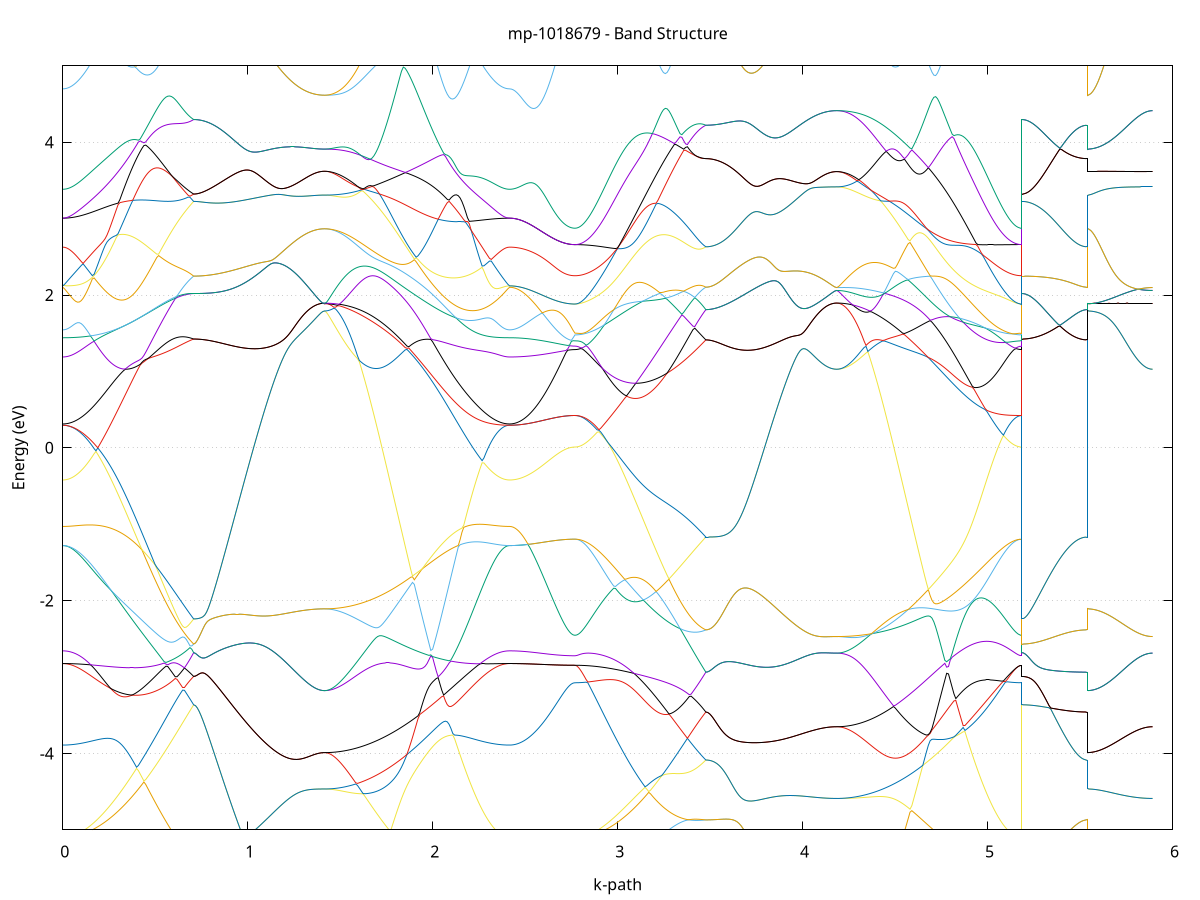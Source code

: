 set title 'mp-1018679 - Band Structure'
set xlabel 'k-path'
set ylabel 'Energy (eV)'
set grid y
set yrange [-5:5]
set terminal png size 800,600
set output 'mp-1018679_bands_gnuplot.png'
plot '-' using 1:2 with lines notitle, '-' using 1:2 with lines notitle, '-' using 1:2 with lines notitle, '-' using 1:2 with lines notitle, '-' using 1:2 with lines notitle, '-' using 1:2 with lines notitle, '-' using 1:2 with lines notitle, '-' using 1:2 with lines notitle, '-' using 1:2 with lines notitle, '-' using 1:2 with lines notitle, '-' using 1:2 with lines notitle, '-' using 1:2 with lines notitle, '-' using 1:2 with lines notitle, '-' using 1:2 with lines notitle, '-' using 1:2 with lines notitle, '-' using 1:2 with lines notitle, '-' using 1:2 with lines notitle, '-' using 1:2 with lines notitle, '-' using 1:2 with lines notitle, '-' using 1:2 with lines notitle, '-' using 1:2 with lines notitle, '-' using 1:2 with lines notitle, '-' using 1:2 with lines notitle, '-' using 1:2 with lines notitle, '-' using 1:2 with lines notitle, '-' using 1:2 with lines notitle, '-' using 1:2 with lines notitle, '-' using 1:2 with lines notitle, '-' using 1:2 with lines notitle, '-' using 1:2 with lines notitle, '-' using 1:2 with lines notitle, '-' using 1:2 with lines notitle, '-' using 1:2 with lines notitle, '-' using 1:2 with lines notitle, '-' using 1:2 with lines notitle, '-' using 1:2 with lines notitle, '-' using 1:2 with lines notitle, '-' using 1:2 with lines notitle, '-' using 1:2 with lines notitle, '-' using 1:2 with lines notitle, '-' using 1:2 with lines notitle, '-' using 1:2 with lines notitle, '-' using 1:2 with lines notitle, '-' using 1:2 with lines notitle, '-' using 1:2 with lines notitle, '-' using 1:2 with lines notitle, '-' using 1:2 with lines notitle, '-' using 1:2 with lines notitle, '-' using 1:2 with lines notitle, '-' using 1:2 with lines notitle, '-' using 1:2 with lines notitle, '-' using 1:2 with lines notitle, '-' using 1:2 with lines notitle, '-' using 1:2 with lines notitle, '-' using 1:2 with lines notitle, '-' using 1:2 with lines notitle, '-' using 1:2 with lines notitle, '-' using 1:2 with lines notitle, '-' using 1:2 with lines notitle, '-' using 1:2 with lines notitle, '-' using 1:2 with lines notitle, '-' using 1:2 with lines notitle, '-' using 1:2 with lines notitle, '-' using 1:2 with lines notitle
0.000000 -24.552898
0.009966 -24.552898
0.019932 -24.552898
0.029897 -24.552798
0.039863 -24.552798
0.049829 -24.552698
0.059795 -24.552698
0.069761 -24.552598
0.079727 -24.552498
0.089692 -24.552398
0.099658 -24.552298
0.109624 -24.552198
0.119590 -24.551998
0.129556 -24.551898
0.139522 -24.551698
0.149487 -24.551498
0.159453 -24.551398
0.169419 -24.551198
0.179385 -24.550998
0.189351 -24.550798
0.199316 -24.551598
0.209282 -24.552298
0.219248 -24.553098
0.229214 -24.553998
0.239180 -24.554798
0.249146 -24.555698
0.259111 -24.556598
0.269077 -24.557498
0.279043 -24.558398
0.289009 -24.559298
0.298975 -24.560298
0.308941 -24.561198
0.318906 -24.562198
0.328872 -24.563098
0.338838 -24.564098
0.348804 -24.565098
0.358770 -24.566098
0.368735 -24.566998
0.378701 -24.567998
0.388667 -24.568898
0.398633 -24.569898
0.408599 -24.570798
0.418565 -24.571798
0.428530 -24.572698
0.438496 -24.573598
0.448462 -24.574498
0.458428 -24.575298
0.468394 -24.576198
0.478359 -24.576998
0.488325 -24.577798
0.498291 -24.578598
0.508257 -24.579298
0.518223 -24.579998
0.528189 -24.580698
0.538154 -24.581398
0.548120 -24.581998
0.558086 -24.582598
0.568052 -24.583198
0.578018 -24.583698
0.587984 -24.584198
0.597949 -24.584598
0.607915 -24.584998
0.617881 -24.585398
0.627847 -24.585698
0.637813 -24.585998
0.647778 -24.586298
0.657744 -24.586498
0.667710 -24.586598
0.677676 -24.586698
0.687642 -24.586798
0.697608 -24.586798
0.707573 -24.586798
0.707573 -24.586798
0.717539 -24.586798
0.727505 -24.586798
0.737471 -24.586798
0.747437 -24.586798
0.757403 -24.586698
0.767368 -24.586698
0.777334 -24.586598
0.787300 -24.586598
0.797266 -24.586498
0.807232 -24.586398
0.817197 -24.586298
0.827163 -24.586198
0.837129 -24.586098
0.847095 -24.585998
0.857061 -24.585898
0.867027 -24.585798
0.876992 -24.585598
0.886958 -24.585498
0.896924 -24.585398
0.906890 -24.585198
0.916856 -24.585098
0.926822 -24.584898
0.936787 -24.584698
0.946753 -24.584598
0.956719 -24.584398
0.966685 -24.584198
0.976651 -24.584098
0.986616 -24.583898
0.996582 -24.583698
1.006548 -24.583498
1.016514 -24.583298
1.026480 -24.583098
1.036446 -24.582998
1.046411 -24.582798
1.056377 -24.582598
1.066343 -24.582398
1.076309 -24.582198
1.086275 -24.581998
1.096240 -24.581898
1.106206 -24.581698
1.116172 -24.581498
1.126138 -24.581298
1.136104 -24.581198
1.146070 -24.580998
1.156035 -24.580898
1.166001 -24.580698
1.175967 -24.580598
1.185933 -24.580498
1.195899 -24.580398
1.205865 -24.580298
1.215830 -24.580198
1.225796 -24.580098
1.235762 -24.580098
1.245728 -24.579998
1.255694 -24.579998
1.265659 -24.579998
1.275625 -24.579998
1.285591 -24.580098
1.295557 -24.580098
1.305523 -24.580198
1.315489 -24.580198
1.325454 -24.580298
1.335420 -24.580398
1.345386 -24.580498
1.355352 -24.580598
1.365318 -24.580598
1.375284 -24.580698
1.385249 -24.580798
1.395215 -24.580798
1.405181 -24.580798
1.415147 -24.580798
1.415147 -24.580798
1.425054 -24.580798
1.434962 -24.580798
1.444869 -24.580798
1.454777 -24.580698
1.464684 -24.580598
1.474592 -24.580598
1.484499 -24.580498
1.494407 -24.580298
1.504315 -24.580198
1.514222 -24.580098
1.524130 -24.579898
1.534037 -24.579698
1.543945 -24.579498
1.553852 -24.579298
1.563760 -24.579098
1.573667 -24.578798
1.583575 -24.578598
1.593482 -24.578298
1.603390 -24.577998
1.613297 -24.577698
1.623205 -24.577398
1.633112 -24.576998
1.643020 -24.576698
1.652927 -24.576298
1.662835 -24.575998
1.672742 -24.575598
1.682650 -24.575198
1.692557 -24.574698
1.702465 -24.574298
1.712373 -24.573898
1.722280 -24.573398
1.732188 -24.572898
1.742095 -24.572498
1.752003 -24.571998
1.761910 -24.571498
1.771818 -24.570998
1.781725 -24.570398
1.791633 -24.569898
1.801540 -24.569298
1.811448 -24.568798
1.821355 -24.568198
1.831263 -24.567598
1.841170 -24.566998
1.851078 -24.566498
1.860985 -24.565898
1.870893 -24.565198
1.880800 -24.564598
1.890708 -24.563998
1.900615 -24.563398
1.910523 -24.562798
1.920431 -24.562098
1.930338 -24.561498
1.940246 -24.560798
1.950153 -24.560198
1.960061 -24.559598
1.969968 -24.558898
1.979876 -24.558298
1.989783 -24.557698
1.999691 -24.557098
2.009598 -24.556598
2.019506 -24.555998
2.029413 -24.555498
2.039321 -24.554898
2.049228 -24.554398
2.059136 -24.553898
2.069043 -24.553498
2.078951 -24.552998
2.088858 -24.552498
2.098766 -24.551998
2.108673 -24.551598
2.118581 -24.551098
2.128489 -24.550698
2.138396 -24.550198
2.148304 -24.549798
2.158211 -24.549398
2.168119 -24.549398
2.178026 -24.549598
2.187934 -24.549798
2.197841 -24.550098
2.207749 -24.550298
2.217656 -24.550498
2.227564 -24.550798
2.237471 -24.550998
2.247379 -24.551198
2.257286 -24.551398
2.267194 -24.551498
2.277101 -24.551698
2.287009 -24.551898
2.296916 -24.551998
2.306824 -24.552198
2.316731 -24.552298
2.326639 -24.552398
2.336547 -24.552498
2.346454 -24.552598
2.356362 -24.552698
2.366269 -24.552698
2.376177 -24.552798
2.386084 -24.552798
2.395992 -24.552898
2.405899 -24.552898
2.415807 -24.552898
2.415807 -24.552898
2.425627 -24.552898
2.435447 -24.552898
2.445266 -24.552798
2.455086 -24.552698
2.464906 -24.552598
2.474726 -24.552498
2.484546 -24.552298
2.494366 -24.552198
2.504186 -24.551998
2.514006 -24.551798
2.523826 -24.551598
2.533646 -24.551298
2.543466 -24.550998
2.553286 -24.550698
2.563106 -24.550398
2.572926 -24.550098
2.582745 -24.549798
2.592565 -24.549398
2.602385 -24.549098
2.612205 -24.548698
2.622025 -24.548298
2.631845 -24.547898
2.641665 -24.547398
2.651485 -24.546998
2.661305 -24.546498
2.671125 -24.546098
2.680945 -24.545598
2.690765 -24.545198
2.700585 -24.544698
2.710404 -24.544298
2.720224 -24.543798
2.730044 -24.543398
2.739864 -24.542998
2.749684 -24.542698
2.759504 -24.542398
2.769324 -24.542298
2.769324 -24.542298
2.779290 -24.542398
2.789256 -24.542398
2.799222 -24.542498
2.809187 -24.542798
2.819153 -24.543098
2.829119 -24.543398
2.839085 -24.543698
2.849051 -24.544098
2.859016 -24.544598
2.868982 -24.545098
2.878948 -24.545598
2.888914 -24.546098
2.898880 -24.546698
2.908846 -24.547298
2.918811 -24.547998
2.928777 -24.548598
2.938743 -24.549298
2.948709 -24.550098
2.958675 -24.550798
2.968641 -24.551598
2.978606 -24.552398
2.988572 -24.553198
2.998538 -24.554098
3.008504 -24.554998
3.018470 -24.555898
3.028435 -24.556798
3.038401 -24.557698
3.048367 -24.558598
3.058333 -24.559598
3.068299 -24.560598
3.078265 -24.561498
3.088230 -24.562498
3.098196 -24.563498
3.108162 -24.564498
3.118128 -24.565498
3.128094 -24.566498
3.138059 -24.567398
3.148025 -24.568398
3.157991 -24.569398
3.167957 -24.570398
3.177923 -24.571298
3.187889 -24.572298
3.197854 -24.573198
3.207820 -24.574098
3.217786 -24.574998
3.227752 -24.575898
3.237718 -24.576798
3.247684 -24.577598
3.257649 -24.578398
3.267615 -24.579198
3.277581 -24.579998
3.287547 -24.580698
3.297513 -24.581398
3.307478 -24.582098
3.317444 -24.582698
3.327410 -24.583298
3.337376 -24.583898
3.347342 -24.584398
3.357308 -24.584898
3.367273 -24.585398
3.377239 -24.585798
3.387205 -24.586198
3.397171 -24.586498
3.407137 -24.586798
3.417103 -24.587098
3.427068 -24.587298
3.437034 -24.587498
3.447000 -24.587598
3.456966 -24.587698
3.466932 -24.587798
3.476897 -24.587798
3.476897 -24.587798
3.486863 -24.587798
3.496829 -24.587698
3.506795 -24.587698
3.516761 -24.587698
3.526727 -24.587598
3.536692 -24.587598
3.546658 -24.587498
3.556624 -24.587498
3.566590 -24.587398
3.576556 -24.587298
3.586522 -24.587198
3.596487 -24.587098
3.606453 -24.586998
3.616419 -24.586798
3.626385 -24.586698
3.636351 -24.586598
3.646316 -24.586398
3.656282 -24.586298
3.666248 -24.586098
3.676214 -24.585898
3.686180 -24.585798
3.696146 -24.585598
3.706111 -24.585398
3.716077 -24.585198
3.726043 -24.584998
3.736009 -24.584798
3.745975 -24.584598
3.755940 -24.584398
3.765906 -24.584198
3.775872 -24.583998
3.785838 -24.583798
3.795804 -24.583598
3.805770 -24.583298
3.815735 -24.583098
3.825701 -24.582898
3.835667 -24.582698
3.845633 -24.582498
3.855599 -24.582198
3.865565 -24.581998
3.875530 -24.581798
3.885496 -24.581598
3.895462 -24.581398
3.905428 -24.581198
3.915394 -24.580998
3.925359 -24.580698
3.935325 -24.580498
3.945291 -24.580398
3.955257 -24.580198
3.965223 -24.579998
3.975189 -24.579798
3.985154 -24.579598
3.995120 -24.579498
4.005086 -24.579298
4.015052 -24.579098
4.025018 -24.578998
4.034984 -24.578898
4.044949 -24.578698
4.054915 -24.578598
4.064881 -24.578498
4.074847 -24.578398
4.084813 -24.578298
4.094778 -24.578198
4.104744 -24.578198
4.114710 -24.578098
4.124676 -24.578098
4.134642 -24.578098
4.144608 -24.578098
4.154573 -24.578098
4.164539 -24.578098
4.174505 -24.578098
4.184471 -24.578098
4.184471 -24.578098
4.194378 -24.578098
4.204286 -24.578098
4.214193 -24.578098
4.224101 -24.577998
4.234008 -24.577998
4.243916 -24.577898
4.253824 -24.577798
4.263731 -24.577698
4.273639 -24.577598
4.283546 -24.577498
4.293454 -24.577298
4.303361 -24.577198
4.313269 -24.576998
4.323176 -24.576798
4.333084 -24.576598
4.342991 -24.576398
4.352899 -24.576198
4.362806 -24.575998
4.372714 -24.575698
4.382621 -24.575498
4.392529 -24.575198
4.402436 -24.574898
4.412344 -24.574598
4.422251 -24.574298
4.432159 -24.573998
4.442066 -24.573598
4.451974 -24.573298
4.461882 -24.572898
4.471789 -24.572498
4.481697 -24.572198
4.491604 -24.571798
4.501512 -24.571398
4.511419 -24.571098
4.521327 -24.570698
4.531234 -24.570298
4.541142 -24.569898
4.551049 -24.569498
4.560957 -24.569098
4.570864 -24.568598
4.580772 -24.568198
4.590679 -24.567798
4.600587 -24.567298
4.610494 -24.566798
4.620402 -24.566398
4.630309 -24.565898
4.640217 -24.565398
4.650124 -24.564898
4.660032 -24.564398
4.669940 -24.563898
4.679847 -24.563398
4.689755 -24.562898
4.699662 -24.562398
4.709570 -24.561898
4.719477 -24.561298
4.729385 -24.560798
4.739292 -24.560298
4.749200 -24.559698
4.759107 -24.559198
4.769015 -24.558698
4.778922 -24.558098
4.788830 -24.557598
4.798737 -24.557098
4.808645 -24.556498
4.818552 -24.555998
4.828460 -24.555498
4.838367 -24.554898
4.848275 -24.554398
4.858182 -24.553898
4.868090 -24.553398
4.877998 -24.552898
4.887905 -24.552398
4.897813 -24.551898
4.907720 -24.551398
4.917628 -24.550898
4.927535 -24.550398
4.937443 -24.549898
4.947350 -24.549498
4.957258 -24.548998
4.967165 -24.548498
4.977073 -24.548098
4.986980 -24.547698
4.996888 -24.547298
5.006795 -24.546898
5.016703 -24.546498
5.026610 -24.546098
5.036518 -24.545698
5.046425 -24.545298
5.056333 -24.544998
5.066240 -24.544698
5.076148 -24.544298
5.086056 -24.543998
5.095963 -24.543698
5.105871 -24.543498
5.115778 -24.543198
5.125686 -24.542998
5.135593 -24.542798
5.145501 -24.542598
5.155408 -24.542398
5.165316 -24.542398
5.175223 -24.542398
5.185131 -24.542298
5.185131 -24.586798
5.194951 -24.586798
5.204771 -24.586798
5.214591 -24.586798
5.224410 -24.586898
5.234230 -24.586898
5.244050 -24.586898
5.253870 -24.586898
5.263690 -24.586898
5.273510 -24.586998
5.283330 -24.586998
5.293150 -24.586998
5.302970 -24.587098
5.312790 -24.587098
5.322610 -24.587098
5.332430 -24.587198
5.342250 -24.587198
5.352070 -24.587298
5.361889 -24.587298
5.371709 -24.587298
5.381529 -24.587398
5.391349 -24.587398
5.401169 -24.587498
5.410989 -24.587498
5.420809 -24.587498
5.430629 -24.587598
5.440449 -24.587598
5.450269 -24.587598
5.460089 -24.587698
5.469909 -24.587698
5.479729 -24.587698
5.489548 -24.587698
5.499368 -24.587698
5.509188 -24.587698
5.519008 -24.587798
5.528828 -24.587798
5.538648 -24.587798
5.538648 -24.580798
5.548468 -24.580798
5.558288 -24.580798
5.568108 -24.580798
5.577928 -24.580798
5.587748 -24.580798
5.597568 -24.580698
5.607388 -24.580698
5.617208 -24.580698
5.627027 -24.580598
5.636847 -24.580598
5.646667 -24.580498
5.656487 -24.580398
5.666307 -24.580398
5.676127 -24.580298
5.685947 -24.580198
5.695767 -24.580098
5.705587 -24.580098
5.715407 -24.579998
5.725227 -24.579898
5.735047 -24.579798
5.744867 -24.579698
5.754686 -24.579598
5.764506 -24.579498
5.774326 -24.579298
5.784146 -24.579198
5.793966 -24.579098
5.803786 -24.578998
5.813606 -24.578898
5.823426 -24.578798
5.833246 -24.578598
5.843066 -24.578498
5.852886 -24.578398
5.862706 -24.578298
5.872526 -24.578198
5.882346 -24.578198
5.892165 -24.578098
e
0.000000 -24.543298
0.009966 -24.543298
0.019932 -24.543398
0.029897 -24.543498
0.039863 -24.543698
0.049829 -24.543898
0.059795 -24.544098
0.069761 -24.544398
0.079727 -24.544698
0.089692 -24.545098
0.099658 -24.545498
0.109624 -24.545898
0.119590 -24.546398
0.129556 -24.546998
0.139522 -24.547498
0.149487 -24.548098
0.159453 -24.548698
0.169419 -24.549398
0.179385 -24.550098
0.189351 -24.550798
0.199316 -24.550698
0.209282 -24.550598
0.219248 -24.550698
0.229214 -24.551298
0.239180 -24.552098
0.249146 -24.552898
0.259111 -24.553798
0.269077 -24.554698
0.279043 -24.555698
0.289009 -24.556598
0.298975 -24.557598
0.308941 -24.558598
0.318906 -24.559598
0.328872 -24.560598
0.338838 -24.561698
0.348804 -24.562698
0.358770 -24.563698
0.368735 -24.564698
0.378701 -24.565798
0.388667 -24.566798
0.398633 -24.567798
0.408599 -24.568798
0.418565 -24.569798
0.428530 -24.570698
0.438496 -24.571698
0.448462 -24.572698
0.458428 -24.573598
0.468394 -24.574498
0.478359 -24.575398
0.488325 -24.576298
0.498291 -24.577098
0.508257 -24.577898
0.518223 -24.578698
0.528189 -24.579498
0.538154 -24.580198
0.548120 -24.580898
0.558086 -24.581498
0.568052 -24.582198
0.578018 -24.582798
0.587984 -24.583298
0.597949 -24.583798
0.607915 -24.584298
0.617881 -24.584798
0.627847 -24.585198
0.637813 -24.585498
0.647778 -24.585798
0.657744 -24.586098
0.667710 -24.586298
0.677676 -24.586498
0.687642 -24.586698
0.697608 -24.586798
0.707573 -24.586798
0.707573 -24.586798
0.717539 -24.586798
0.727505 -24.586798
0.737471 -24.586798
0.747437 -24.586798
0.757403 -24.586698
0.767368 -24.586698
0.777334 -24.586598
0.787300 -24.586598
0.797266 -24.586498
0.807232 -24.586398
0.817197 -24.586298
0.827163 -24.586198
0.837129 -24.586098
0.847095 -24.585998
0.857061 -24.585898
0.867027 -24.585798
0.876992 -24.585598
0.886958 -24.585498
0.896924 -24.585398
0.906890 -24.585198
0.916856 -24.585098
0.926822 -24.584898
0.936787 -24.584698
0.946753 -24.584598
0.956719 -24.584398
0.966685 -24.584198
0.976651 -24.584098
0.986616 -24.583898
0.996582 -24.583698
1.006548 -24.583498
1.016514 -24.583298
1.026480 -24.583098
1.036446 -24.582998
1.046411 -24.582798
1.056377 -24.582598
1.066343 -24.582398
1.076309 -24.582198
1.086275 -24.581998
1.096240 -24.581898
1.106206 -24.581698
1.116172 -24.581498
1.126138 -24.581298
1.136104 -24.581198
1.146070 -24.580998
1.156035 -24.580898
1.166001 -24.580698
1.175967 -24.580598
1.185933 -24.580498
1.195899 -24.580398
1.205865 -24.580298
1.215830 -24.580198
1.225796 -24.580098
1.235762 -24.580098
1.245728 -24.579998
1.255694 -24.579998
1.265659 -24.579998
1.275625 -24.579998
1.285591 -24.580098
1.295557 -24.580098
1.305523 -24.580198
1.315489 -24.580198
1.325454 -24.580298
1.335420 -24.580398
1.345386 -24.580498
1.355352 -24.580598
1.365318 -24.580598
1.375284 -24.580698
1.385249 -24.580798
1.395215 -24.580798
1.405181 -24.580798
1.415147 -24.580798
1.415147 -24.580798
1.425054 -24.580798
1.434962 -24.580798
1.444869 -24.580798
1.454777 -24.580698
1.464684 -24.580598
1.474592 -24.580498
1.484499 -24.580398
1.494407 -24.580298
1.504315 -24.580098
1.514222 -24.579898
1.524130 -24.579798
1.534037 -24.579498
1.543945 -24.579298
1.553852 -24.579098
1.563760 -24.578798
1.573667 -24.578598
1.583575 -24.578298
1.593482 -24.577998
1.603390 -24.577598
1.613297 -24.577298
1.623205 -24.576998
1.633112 -24.576598
1.643020 -24.576198
1.652927 -24.575798
1.662835 -24.575398
1.672742 -24.574998
1.682650 -24.574598
1.692557 -24.574098
1.702465 -24.573698
1.712373 -24.573198
1.722280 -24.572698
1.732188 -24.572298
1.742095 -24.571798
1.752003 -24.571298
1.761910 -24.570698
1.771818 -24.570198
1.781725 -24.569698
1.791633 -24.569098
1.801540 -24.568598
1.811448 -24.568098
1.821355 -24.567498
1.831263 -24.566898
1.841170 -24.566398
1.851078 -24.565798
1.860985 -24.565198
1.870893 -24.564598
1.880800 -24.564098
1.890708 -24.563498
1.900615 -24.562898
1.910523 -24.562298
1.920431 -24.561698
1.930338 -24.561198
1.940246 -24.560598
1.950153 -24.559998
1.960061 -24.559398
1.969968 -24.558798
1.979876 -24.558298
1.989783 -24.557598
1.999691 -24.556998
2.009598 -24.556398
2.019506 -24.555898
2.029413 -24.555398
2.039321 -24.554898
2.049228 -24.554398
2.059136 -24.553898
2.069043 -24.553298
2.078951 -24.552798
2.088858 -24.552298
2.098766 -24.551798
2.108673 -24.551298
2.118581 -24.550898
2.128489 -24.550398
2.138396 -24.549998
2.148304 -24.549498
2.158211 -24.549198
2.168119 -24.548898
2.178026 -24.548498
2.187934 -24.548098
2.197841 -24.547798
2.207749 -24.547398
2.217656 -24.546998
2.227564 -24.546698
2.237471 -24.546398
2.247379 -24.546098
2.257286 -24.545798
2.267194 -24.545498
2.277101 -24.545198
2.287009 -24.544898
2.296916 -24.544698
2.306824 -24.544498
2.316731 -24.544298
2.326639 -24.544098
2.336547 -24.543898
2.346454 -24.543798
2.356362 -24.543698
2.366269 -24.543598
2.376177 -24.543498
2.386084 -24.543398
2.395992 -24.543298
2.405899 -24.543298
2.415807 -24.543298
2.415807 -24.543298
2.425627 -24.543298
2.435447 -24.543298
2.445266 -24.543298
2.455086 -24.543298
2.464906 -24.543298
2.474726 -24.543298
2.484546 -24.543198
2.494366 -24.543198
2.504186 -24.543198
2.514006 -24.543198
2.523826 -24.543098
2.533646 -24.543098
2.543466 -24.543098
2.553286 -24.542998
2.563106 -24.542998
2.572926 -24.542998
2.582745 -24.542898
2.592565 -24.542898
2.602385 -24.542798
2.612205 -24.542798
2.622025 -24.542798
2.631845 -24.542698
2.641665 -24.542698
2.651485 -24.542598
2.661305 -24.542598
2.671125 -24.542498
2.680945 -24.542498
2.690765 -24.542398
2.700585 -24.542398
2.710404 -24.542398
2.720224 -24.542298
2.730044 -24.542298
2.739864 -24.542298
2.749684 -24.542298
2.759504 -24.542198
2.769324 -24.542198
2.769324 -24.542198
2.779290 -24.542298
2.789256 -24.542398
2.799222 -24.542498
2.809187 -24.542598
2.819153 -24.542698
2.829119 -24.542898
2.839085 -24.543098
2.849051 -24.543398
2.859016 -24.543698
2.868982 -24.544098
2.878948 -24.544598
2.888914 -24.544998
2.898880 -24.545498
2.908846 -24.546098
2.918811 -24.546698
2.928777 -24.547298
2.938743 -24.547998
2.948709 -24.548698
2.958675 -24.549398
2.968641 -24.550198
2.978606 -24.550998
2.988572 -24.551798
2.998538 -24.552698
3.008504 -24.553498
3.018470 -24.554398
3.028435 -24.555298
3.038401 -24.556298
3.048367 -24.557198
3.058333 -24.558198
3.068299 -24.559198
3.078265 -24.560098
3.088230 -24.561098
3.098196 -24.562098
3.108162 -24.563098
3.118128 -24.564198
3.128094 -24.565198
3.138059 -24.566198
3.148025 -24.567198
3.157991 -24.568198
3.167957 -24.569198
3.177923 -24.570198
3.187889 -24.571098
3.197854 -24.572098
3.207820 -24.573098
3.217786 -24.573998
3.227752 -24.574898
3.237718 -24.575798
3.247684 -24.576698
3.257649 -24.577498
3.267615 -24.578298
3.277581 -24.579098
3.287547 -24.579898
3.297513 -24.580698
3.307478 -24.581398
3.317444 -24.582098
3.327410 -24.582698
3.337376 -24.583298
3.347342 -24.583898
3.357308 -24.584398
3.367273 -24.584898
3.377239 -24.585398
3.387205 -24.585798
3.397171 -24.586198
3.407137 -24.586498
3.417103 -24.586798
3.427068 -24.587098
3.437034 -24.587298
3.447000 -24.587498
3.456966 -24.587598
3.466932 -24.587698
3.476897 -24.587798
3.476897 -24.587798
3.486863 -24.587798
3.496829 -24.587698
3.506795 -24.587698
3.516761 -24.587698
3.526727 -24.587598
3.536692 -24.587598
3.546658 -24.587498
3.556624 -24.587498
3.566590 -24.587398
3.576556 -24.587298
3.586522 -24.587198
3.596487 -24.587098
3.606453 -24.586998
3.616419 -24.586798
3.626385 -24.586698
3.636351 -24.586598
3.646316 -24.586398
3.656282 -24.586298
3.666248 -24.586098
3.676214 -24.585898
3.686180 -24.585798
3.696146 -24.585598
3.706111 -24.585398
3.716077 -24.585198
3.726043 -24.584998
3.736009 -24.584798
3.745975 -24.584598
3.755940 -24.584398
3.765906 -24.584198
3.775872 -24.583998
3.785838 -24.583798
3.795804 -24.583598
3.805770 -24.583298
3.815735 -24.583098
3.825701 -24.582898
3.835667 -24.582698
3.845633 -24.582498
3.855599 -24.582198
3.865565 -24.581998
3.875530 -24.581798
3.885496 -24.581598
3.895462 -24.581398
3.905428 -24.581198
3.915394 -24.580998
3.925359 -24.580698
3.935325 -24.580498
3.945291 -24.580398
3.955257 -24.580198
3.965223 -24.579998
3.975189 -24.579798
3.985154 -24.579598
3.995120 -24.579498
4.005086 -24.579298
4.015052 -24.579098
4.025018 -24.578998
4.034984 -24.578898
4.044949 -24.578698
4.054915 -24.578598
4.064881 -24.578498
4.074847 -24.578398
4.084813 -24.578298
4.094778 -24.578198
4.104744 -24.578198
4.114710 -24.578098
4.124676 -24.578098
4.134642 -24.578098
4.144608 -24.578098
4.154573 -24.578098
4.164539 -24.578098
4.174505 -24.578098
4.184471 -24.578098
4.184471 -24.578098
4.194378 -24.578098
4.204286 -24.578098
4.214193 -24.578098
4.224101 -24.577998
4.234008 -24.577898
4.243916 -24.577798
4.253824 -24.577698
4.263731 -24.577598
4.273639 -24.577398
4.283546 -24.577298
4.293454 -24.577098
4.303361 -24.576898
4.313269 -24.576698
4.323176 -24.576498
4.333084 -24.576198
4.342991 -24.575998
4.352899 -24.575698
4.362806 -24.575498
4.372714 -24.575298
4.382621 -24.575098
4.392529 -24.574798
4.402436 -24.574598
4.412344 -24.574298
4.422251 -24.573998
4.432159 -24.573698
4.442066 -24.573398
4.451974 -24.573098
4.461882 -24.572798
4.471789 -24.572498
4.481697 -24.572198
4.491604 -24.571798
4.501512 -24.571398
4.511419 -24.570898
4.521327 -24.570498
4.531234 -24.570098
4.541142 -24.569598
4.551049 -24.569198
4.560957 -24.568698
4.570864 -24.568198
4.580772 -24.567698
4.590679 -24.567298
4.600587 -24.566798
4.610494 -24.566198
4.620402 -24.565698
4.630309 -24.565198
4.640217 -24.564698
4.650124 -24.564098
4.660032 -24.563598
4.669940 -24.562998
4.679847 -24.562498
4.689755 -24.561898
4.699662 -24.561398
4.709570 -24.560798
4.719477 -24.560298
4.729385 -24.559698
4.739292 -24.559098
4.749200 -24.558598
4.759107 -24.557998
4.769015 -24.557398
4.778922 -24.556898
4.788830 -24.556298
4.798737 -24.555698
4.808645 -24.555198
4.818552 -24.554598
4.828460 -24.554098
4.838367 -24.553498
4.848275 -24.552998
4.858182 -24.552398
4.868090 -24.551898
4.877998 -24.551398
4.887905 -24.550898
4.897813 -24.550398
4.907720 -24.549898
4.917628 -24.549398
4.927535 -24.548998
4.937443 -24.548498
4.947350 -24.547998
4.957258 -24.547598
4.967165 -24.547198
4.977073 -24.546798
4.986980 -24.546398
4.996888 -24.545998
5.006795 -24.545698
5.016703 -24.545298
5.026610 -24.544998
5.036518 -24.544698
5.046425 -24.544398
5.056333 -24.544098
5.066240 -24.543898
5.076148 -24.543598
5.086056 -24.543398
5.095963 -24.543198
5.105871 -24.542998
5.115778 -24.542898
5.125686 -24.542698
5.135593 -24.542598
5.145501 -24.542498
5.155408 -24.542398
5.165316 -24.542298
5.175223 -24.542298
5.185131 -24.542198
5.185131 -24.586798
5.194951 -24.586798
5.204771 -24.586798
5.214591 -24.586798
5.224410 -24.586898
5.234230 -24.586898
5.244050 -24.586898
5.253870 -24.586898
5.263690 -24.586898
5.273510 -24.586998
5.283330 -24.586998
5.293150 -24.586998
5.302970 -24.587098
5.312790 -24.587098
5.322610 -24.587098
5.332430 -24.587198
5.342250 -24.587198
5.352070 -24.587298
5.361889 -24.587298
5.371709 -24.587298
5.381529 -24.587398
5.391349 -24.587398
5.401169 -24.587498
5.410989 -24.587498
5.420809 -24.587498
5.430629 -24.587598
5.440449 -24.587598
5.450269 -24.587598
5.460089 -24.587698
5.469909 -24.587698
5.479729 -24.587698
5.489548 -24.587698
5.499368 -24.587698
5.509188 -24.587698
5.519008 -24.587798
5.528828 -24.587798
5.538648 -24.587798
5.538648 -24.580798
5.548468 -24.580798
5.558288 -24.580798
5.568108 -24.580798
5.577928 -24.580798
5.587748 -24.580798
5.597568 -24.580698
5.607388 -24.580698
5.617208 -24.580698
5.627027 -24.580598
5.636847 -24.580598
5.646667 -24.580498
5.656487 -24.580398
5.666307 -24.580398
5.676127 -24.580298
5.685947 -24.580198
5.695767 -24.580098
5.705587 -24.580098
5.715407 -24.579998
5.725227 -24.579898
5.735047 -24.579798
5.744867 -24.579698
5.754686 -24.579598
5.764506 -24.579498
5.774326 -24.579298
5.784146 -24.579198
5.793966 -24.579098
5.803786 -24.578998
5.813606 -24.578898
5.823426 -24.578798
5.833246 -24.578598
5.843066 -24.578498
5.852886 -24.578398
5.862706 -24.578298
5.872526 -24.578198
5.882346 -24.578198
5.892165 -24.578098
e
0.000000 -24.543298
0.009966 -24.543298
0.019932 -24.543298
0.029897 -24.543298
0.039863 -24.543298
0.049829 -24.543198
0.059795 -24.543198
0.069761 -24.543198
0.079727 -24.543098
0.089692 -24.543098
0.099658 -24.542998
0.109624 -24.542898
0.119590 -24.543098
0.129556 -24.543598
0.139522 -24.544198
0.149487 -24.544798
0.159453 -24.545498
0.169419 -24.546098
0.179385 -24.546798
0.189351 -24.547498
0.199316 -24.548198
0.209282 -24.548898
0.219248 -24.549298
0.229214 -24.549398
0.239180 -24.549298
0.249146 -24.548998
0.259111 -24.548798
0.269077 -24.548498
0.279043 -24.548198
0.289009 -24.547898
0.298975 -24.547598
0.308941 -24.547298
0.318906 -24.546998
0.328872 -24.546698
0.338838 -24.546398
0.348804 -24.545998
0.358770 -24.545698
0.368735 -24.545398
0.378701 -24.544998
0.388667 -24.544698
0.398633 -24.544298
0.408599 -24.543898
0.418565 -24.543598
0.428530 -24.543198
0.438496 -24.542898
0.448462 -24.542498
0.458428 -24.542098
0.468394 -24.541798
0.478359 -24.541398
0.488325 -24.541098
0.498291 -24.540698
0.508257 -24.540298
0.518223 -24.539998
0.528189 -24.539598
0.538154 -24.539298
0.548120 -24.538898
0.558086 -24.538598
0.568052 -24.538198
0.578018 -24.537898
0.587984 -24.537498
0.597949 -24.537198
0.607915 -24.536898
0.617881 -24.536698
0.627847 -24.536598
0.637813 -24.536498
0.647778 -24.536498
0.657744 -24.536398
0.667710 -24.536298
0.677676 -24.536298
0.687642 -24.536198
0.697608 -24.536198
0.707573 -24.536098
0.707573 -24.536098
0.717539 -24.536198
0.727505 -24.536198
0.737471 -24.536298
0.747437 -24.536498
0.757403 -24.536698
0.767368 -24.536898
0.777334 -24.537198
0.787300 -24.537498
0.797266 -24.537798
0.807232 -24.538198
0.817197 -24.538598
0.827163 -24.538998
0.837129 -24.539498
0.847095 -24.540098
0.857061 -24.540598
0.867027 -24.541198
0.876992 -24.541798
0.886958 -24.542398
0.896924 -24.543098
0.906890 -24.543798
0.916856 -24.544498
0.926822 -24.545298
0.936787 -24.546098
0.946753 -24.546798
0.956719 -24.547698
0.966685 -24.548498
0.976651 -24.549298
0.986616 -24.550198
0.996582 -24.550998
1.006548 -24.551898
1.016514 -24.552798
1.026480 -24.553698
1.036446 -24.554598
1.046411 -24.555498
1.056377 -24.556398
1.066343 -24.557298
1.076309 -24.558198
1.086275 -24.559098
1.096240 -24.559998
1.106206 -24.560898
1.116172 -24.561798
1.126138 -24.562598
1.136104 -24.563498
1.146070 -24.564298
1.156035 -24.565098
1.166001 -24.565898
1.175967 -24.566598
1.185933 -24.567398
1.195899 -24.568098
1.205865 -24.568798
1.215830 -24.569398
1.225796 -24.569998
1.235762 -24.570598
1.245728 -24.571098
1.255694 -24.571598
1.265659 -24.572098
1.275625 -24.572498
1.285591 -24.572898
1.295557 -24.573198
1.305523 -24.573498
1.315489 -24.573698
1.325454 -24.573998
1.335420 -24.574098
1.345386 -24.574298
1.355352 -24.574398
1.365318 -24.574498
1.375284 -24.574598
1.385249 -24.574598
1.395215 -24.574698
1.405181 -24.574698
1.415147 -24.574698
1.415147 -24.574698
1.425054 -24.574698
1.434962 -24.574698
1.444869 -24.574598
1.454777 -24.574598
1.464684 -24.574498
1.474592 -24.574498
1.484499 -24.574398
1.494407 -24.574298
1.504315 -24.574198
1.514222 -24.574098
1.524130 -24.573998
1.534037 -24.573898
1.543945 -24.573698
1.553852 -24.573598
1.563760 -24.573398
1.573667 -24.573198
1.583575 -24.573098
1.593482 -24.572898
1.603390 -24.572698
1.613297 -24.572398
1.623205 -24.572198
1.633112 -24.571998
1.643020 -24.571698
1.652927 -24.571498
1.662835 -24.571198
1.672742 -24.570898
1.682650 -24.570598
1.692557 -24.570298
1.702465 -24.569998
1.712373 -24.569698
1.722280 -24.569298
1.732188 -24.568998
1.742095 -24.568598
1.752003 -24.568298
1.761910 -24.567898
1.771818 -24.567498
1.781725 -24.567098
1.791633 -24.566698
1.801540 -24.566298
1.811448 -24.565898
1.821355 -24.565498
1.831263 -24.564998
1.841170 -24.564598
1.851078 -24.564198
1.860985 -24.563698
1.870893 -24.563298
1.880800 -24.562798
1.890708 -24.562298
1.900615 -24.561798
1.910523 -24.561398
1.920431 -24.560898
1.930338 -24.560398
1.940246 -24.559898
1.950153 -24.559398
1.960061 -24.558898
1.969968 -24.558398
1.979876 -24.557898
1.989783 -24.557398
1.999691 -24.556898
2.009598 -24.556298
2.019506 -24.555698
2.029413 -24.555098
2.039321 -24.554398
2.049228 -24.553798
2.059136 -24.553198
2.069043 -24.552598
2.078951 -24.551998
2.088858 -24.551398
2.098766 -24.550798
2.108673 -24.550298
2.118581 -24.549798
2.128489 -24.549398
2.138396 -24.549098
2.148304 -24.548998
2.158211 -24.549098
2.168119 -24.548698
2.178026 -24.548298
2.187934 -24.547898
2.197841 -24.547498
2.207749 -24.547198
2.217656 -24.546798
2.227564 -24.546498
2.237471 -24.546198
2.247379 -24.545898
2.257286 -24.545598
2.267194 -24.545298
2.277101 -24.545098
2.287009 -24.544798
2.296916 -24.544598
2.306824 -24.544398
2.316731 -24.544198
2.326639 -24.543998
2.336547 -24.543898
2.346454 -24.543798
2.356362 -24.543598
2.366269 -24.543498
2.376177 -24.543498
2.386084 -24.543398
2.395992 -24.543298
2.405899 -24.543298
2.415807 -24.543298
2.415807 -24.543298
2.425627 -24.543298
2.435447 -24.543298
2.445266 -24.543298
2.455086 -24.543298
2.464906 -24.543298
2.474726 -24.543298
2.484546 -24.543198
2.494366 -24.543198
2.504186 -24.543198
2.514006 -24.543198
2.523826 -24.543098
2.533646 -24.543098
2.543466 -24.543098
2.553286 -24.542998
2.563106 -24.542998
2.572926 -24.542998
2.582745 -24.542898
2.592565 -24.542898
2.602385 -24.542798
2.612205 -24.542798
2.622025 -24.542798
2.631845 -24.542698
2.641665 -24.542698
2.651485 -24.542598
2.661305 -24.542598
2.671125 -24.542498
2.680945 -24.542498
2.690765 -24.542398
2.700585 -24.542398
2.710404 -24.542398
2.720224 -24.542298
2.730044 -24.542298
2.739864 -24.542298
2.749684 -24.542298
2.759504 -24.542198
2.769324 -24.542198
2.769324 -24.542198
2.779290 -24.542198
2.789256 -24.542198
2.799222 -24.542198
2.809187 -24.542198
2.819153 -24.542198
2.829119 -24.542098
2.839085 -24.542098
2.849051 -24.542098
2.859016 -24.541998
2.868982 -24.541998
2.878948 -24.541898
2.888914 -24.541798
2.898880 -24.541798
2.908846 -24.541698
2.918811 -24.541598
2.928777 -24.541498
2.938743 -24.541498
2.948709 -24.541398
2.958675 -24.541298
2.968641 -24.541198
2.978606 -24.541098
2.988572 -24.540998
2.998538 -24.540898
3.008504 -24.540798
3.018470 -24.540598
3.028435 -24.540498
3.038401 -24.540398
3.048367 -24.540298
3.058333 -24.540198
3.068299 -24.539998
3.078265 -24.539898
3.088230 -24.539798
3.098196 -24.539598
3.108162 -24.539498
3.118128 -24.539398
3.128094 -24.539298
3.138059 -24.539098
3.148025 -24.538998
3.157991 -24.538898
3.167957 -24.538698
3.177923 -24.538598
3.187889 -24.538498
3.197854 -24.538398
3.207820 -24.538198
3.217786 -24.538098
3.227752 -24.537998
3.237718 -24.537898
3.247684 -24.537698
3.257649 -24.537598
3.267615 -24.537498
3.277581 -24.537398
3.287547 -24.537298
3.297513 -24.537198
3.307478 -24.537098
3.317444 -24.536998
3.327410 -24.536898
3.337376 -24.536798
3.347342 -24.536798
3.357308 -24.536698
3.367273 -24.536598
3.377239 -24.536498
3.387205 -24.536498
3.397171 -24.536398
3.407137 -24.536398
3.417103 -24.536298
3.427068 -24.536298
3.437034 -24.536198
3.447000 -24.536198
3.456966 -24.536198
3.466932 -24.536198
3.476897 -24.536098
3.476897 -24.536098
3.486863 -24.536198
3.496829 -24.536198
3.506795 -24.536298
3.516761 -24.536498
3.526727 -24.536698
3.536692 -24.536898
3.546658 -24.537198
3.556624 -24.537498
3.566590 -24.537798
3.576556 -24.538198
3.586522 -24.538598
3.596487 -24.539098
3.606453 -24.539498
3.616419 -24.540098
3.626385 -24.540598
3.636351 -24.541198
3.646316 -24.541798
3.656282 -24.542498
3.666248 -24.543098
3.676214 -24.543898
3.686180 -24.544598
3.696146 -24.545298
3.706111 -24.546098
3.716077 -24.546898
3.726043 -24.547698
3.736009 -24.548598
3.745975 -24.549398
3.755940 -24.550298
3.765906 -24.551098
3.775872 -24.551998
3.785838 -24.552898
3.795804 -24.553798
3.805770 -24.554798
3.815735 -24.555698
3.825701 -24.556598
3.835667 -24.557498
3.845633 -24.558398
3.855599 -24.559298
3.865565 -24.560298
3.875530 -24.561198
3.885496 -24.562098
3.895462 -24.562898
3.905428 -24.563798
3.915394 -24.564698
3.925359 -24.565498
3.935325 -24.566298
3.945291 -24.567198
3.955257 -24.567898
3.965223 -24.568698
3.975189 -24.569498
3.985154 -24.570198
3.995120 -24.570898
4.005086 -24.571498
4.015052 -24.572198
4.025018 -24.572798
4.034984 -24.573398
4.044949 -24.573898
4.054915 -24.574398
4.064881 -24.574898
4.074847 -24.575298
4.084813 -24.575698
4.094778 -24.576098
4.104744 -24.576398
4.114710 -24.576698
4.124676 -24.576898
4.134642 -24.577098
4.144608 -24.577198
4.154573 -24.577298
4.164539 -24.577398
4.174505 -24.577398
4.184471 -24.577398
4.184471 -24.577398
4.194378 -24.577398
4.204286 -24.577398
4.214193 -24.577298
4.224101 -24.577298
4.234008 -24.577198
4.243916 -24.577198
4.253824 -24.577098
4.263731 -24.576998
4.273639 -24.576898
4.283546 -24.576798
4.293454 -24.576698
4.303361 -24.576498
4.313269 -24.576398
4.323176 -24.576198
4.333084 -24.576098
4.342991 -24.575898
4.352899 -24.575698
4.362806 -24.575398
4.372714 -24.575098
4.382621 -24.574798
4.392529 -24.574398
4.402436 -24.574098
4.412344 -24.573698
4.422251 -24.573398
4.432159 -24.572998
4.442066 -24.572598
4.451974 -24.572198
4.461882 -24.571698
4.471789 -24.571298
4.481697 -24.570898
4.491604 -24.570398
4.501512 -24.569898
4.511419 -24.569498
4.521327 -24.568998
4.531234 -24.568498
4.541142 -24.567998
4.551049 -24.567498
4.560957 -24.566998
4.570864 -24.566398
4.580772 -24.565898
4.590679 -24.565398
4.600587 -24.564798
4.610494 -24.564298
4.620402 -24.563798
4.630309 -24.563198
4.640217 -24.562698
4.650124 -24.562098
4.660032 -24.561498
4.669940 -24.560998
4.679847 -24.560398
4.689755 -24.559898
4.699662 -24.559298
4.709570 -24.558798
4.719477 -24.558198
4.729385 -24.557598
4.739292 -24.557098
4.749200 -24.556498
4.759107 -24.555998
4.769015 -24.555498
4.778922 -24.554898
4.788830 -24.554398
4.798737 -24.553898
4.808645 -24.553398
4.818552 -24.552798
4.828460 -24.552298
4.838367 -24.551798
4.848275 -24.551298
4.858182 -24.550898
4.868090 -24.550398
4.877998 -24.549898
4.887905 -24.549498
4.897813 -24.548998
4.907720 -24.548598
4.917628 -24.548198
4.927535 -24.547798
4.937443 -24.547398
4.947350 -24.546998
4.957258 -24.546598
4.967165 -24.546298
4.977073 -24.545898
4.986980 -24.545598
4.996888 -24.545298
5.006795 -24.544998
5.016703 -24.544698
5.026610 -24.544398
5.036518 -24.544198
5.046425 -24.543898
5.056333 -24.543698
5.066240 -24.543498
5.076148 -24.543298
5.086056 -24.543098
5.095963 -24.542898
5.105871 -24.542798
5.115778 -24.542698
5.125686 -24.542598
5.135593 -24.542498
5.145501 -24.542398
5.155408 -24.542298
5.165316 -24.542298
5.175223 -24.542198
5.185131 -24.542198
5.185131 -24.536098
5.194951 -24.536098
5.204771 -24.536098
5.214591 -24.536098
5.224410 -24.536098
5.234230 -24.536098
5.244050 -24.536098
5.253870 -24.536098
5.263690 -24.536098
5.273510 -24.536098
5.283330 -24.536098
5.293150 -24.536098
5.302970 -24.536098
5.312790 -24.536098
5.322610 -24.536098
5.332430 -24.536098
5.342250 -24.536098
5.352070 -24.536098
5.361889 -24.536098
5.371709 -24.536098
5.381529 -24.536098
5.391349 -24.536098
5.401169 -24.536098
5.410989 -24.536098
5.420809 -24.536098
5.430629 -24.536098
5.440449 -24.536098
5.450269 -24.536098
5.460089 -24.536098
5.469909 -24.536098
5.479729 -24.536098
5.489548 -24.536098
5.499368 -24.536098
5.509188 -24.536098
5.519008 -24.536098
5.528828 -24.536098
5.538648 -24.536098
5.538648 -24.574698
5.548468 -24.574698
5.558288 -24.574698
5.568108 -24.574698
5.577928 -24.574698
5.587748 -24.574798
5.597568 -24.574798
5.607388 -24.574798
5.617208 -24.574898
5.627027 -24.574898
5.636847 -24.574998
5.646667 -24.574998
5.656487 -24.575098
5.666307 -24.575198
5.676127 -24.575198
5.685947 -24.575298
5.695767 -24.575398
5.705587 -24.575498
5.715407 -24.575598
5.725227 -24.575698
5.735047 -24.575798
5.744867 -24.575898
5.754686 -24.575998
5.764506 -24.576098
5.774326 -24.576198
5.784146 -24.576298
5.793966 -24.576398
5.803786 -24.576498
5.813606 -24.576698
5.823426 -24.576798
5.833246 -24.576898
5.843066 -24.576998
5.852886 -24.577098
5.862706 -24.577198
5.872526 -24.577298
5.882346 -24.577398
5.892165 -24.577398
e
0.000000 -24.539898
0.009966 -24.539898
0.019932 -24.539998
0.029897 -24.540098
0.039863 -24.540298
0.049829 -24.540498
0.059795 -24.540698
0.069761 -24.540998
0.079727 -24.541398
0.089692 -24.541698
0.099658 -24.542098
0.109624 -24.542598
0.119590 -24.542898
0.129556 -24.542798
0.139522 -24.542698
0.149487 -24.542598
0.159453 -24.542498
0.169419 -24.542498
0.179385 -24.542398
0.189351 -24.542298
0.199316 -24.542098
0.209282 -24.541998
0.219248 -24.541898
0.229214 -24.541798
0.239180 -24.541698
0.249146 -24.541498
0.259111 -24.541398
0.269077 -24.541298
0.279043 -24.541198
0.289009 -24.540998
0.298975 -24.540898
0.308941 -24.540698
0.318906 -24.540598
0.328872 -24.540398
0.338838 -24.540298
0.348804 -24.540198
0.358770 -24.539998
0.368735 -24.539898
0.378701 -24.539698
0.388667 -24.539598
0.398633 -24.539398
0.408599 -24.539298
0.418565 -24.539098
0.428530 -24.538998
0.438496 -24.538798
0.448462 -24.538698
0.458428 -24.538498
0.468394 -24.538398
0.478359 -24.538298
0.488325 -24.538098
0.498291 -24.537998
0.508257 -24.537898
0.518223 -24.537698
0.528189 -24.537598
0.538154 -24.537498
0.548120 -24.537398
0.558086 -24.537298
0.568052 -24.537198
0.578018 -24.537098
0.587984 -24.536998
0.597949 -24.536898
0.607915 -24.536798
0.617881 -24.536498
0.627847 -24.536198
0.637813 -24.535998
0.647778 -24.535998
0.657744 -24.535998
0.667710 -24.535998
0.677676 -24.536098
0.687642 -24.536098
0.697608 -24.536098
0.707573 -24.536098
0.707573 -24.536098
0.717539 -24.536198
0.727505 -24.536198
0.737471 -24.536298
0.747437 -24.536498
0.757403 -24.536698
0.767368 -24.536898
0.777334 -24.537198
0.787300 -24.537498
0.797266 -24.537798
0.807232 -24.538198
0.817197 -24.538598
0.827163 -24.538998
0.837129 -24.539498
0.847095 -24.540098
0.857061 -24.540598
0.867027 -24.541198
0.876992 -24.541798
0.886958 -24.542398
0.896924 -24.543098
0.906890 -24.543798
0.916856 -24.544498
0.926822 -24.545298
0.936787 -24.546098
0.946753 -24.546798
0.956719 -24.547698
0.966685 -24.548498
0.976651 -24.549298
0.986616 -24.550198
0.996582 -24.550998
1.006548 -24.551898
1.016514 -24.552798
1.026480 -24.553698
1.036446 -24.554598
1.046411 -24.555498
1.056377 -24.556398
1.066343 -24.557298
1.076309 -24.558198
1.086275 -24.559098
1.096240 -24.559998
1.106206 -24.560898
1.116172 -24.561798
1.126138 -24.562598
1.136104 -24.563498
1.146070 -24.564298
1.156035 -24.565098
1.166001 -24.565898
1.175967 -24.566598
1.185933 -24.567398
1.195899 -24.568098
1.205865 -24.568798
1.215830 -24.569398
1.225796 -24.569998
1.235762 -24.570598
1.245728 -24.571098
1.255694 -24.571598
1.265659 -24.572098
1.275625 -24.572498
1.285591 -24.572898
1.295557 -24.573198
1.305523 -24.573498
1.315489 -24.573698
1.325454 -24.573998
1.335420 -24.574098
1.345386 -24.574298
1.355352 -24.574398
1.365318 -24.574498
1.375284 -24.574598
1.385249 -24.574598
1.395215 -24.574698
1.405181 -24.574698
1.415147 -24.574698
1.415147 -24.574698
1.425054 -24.574698
1.434962 -24.574598
1.444869 -24.574598
1.454777 -24.574498
1.464684 -24.574498
1.474592 -24.574398
1.484499 -24.574298
1.494407 -24.574098
1.504315 -24.573998
1.514222 -24.573798
1.524130 -24.573698
1.534037 -24.573498
1.543945 -24.573298
1.553852 -24.573098
1.563760 -24.572798
1.573667 -24.572598
1.583575 -24.572298
1.593482 -24.571998
1.603390 -24.571698
1.613297 -24.571398
1.623205 -24.571098
1.633112 -24.570798
1.643020 -24.570398
1.652927 -24.569998
1.662835 -24.569698
1.672742 -24.569298
1.682650 -24.568898
1.692557 -24.568498
1.702465 -24.568098
1.712373 -24.567598
1.722280 -24.567198
1.732188 -24.566698
1.742095 -24.566298
1.752003 -24.565798
1.761910 -24.565298
1.771818 -24.564798
1.781725 -24.564398
1.791633 -24.563898
1.801540 -24.563398
1.811448 -24.562798
1.821355 -24.562298
1.831263 -24.561798
1.841170 -24.561298
1.851078 -24.560798
1.860985 -24.560198
1.870893 -24.559698
1.880800 -24.559098
1.890708 -24.558598
1.900615 -24.558098
1.910523 -24.557498
1.920431 -24.556998
1.930338 -24.556398
1.940246 -24.555898
1.950153 -24.555398
1.960061 -24.554798
1.969968 -24.554298
1.979876 -24.553798
1.989783 -24.553198
1.999691 -24.552698
2.009598 -24.552198
2.019506 -24.551698
2.029413 -24.551198
2.039321 -24.550698
2.049228 -24.550198
2.059136 -24.549698
2.069043 -24.549198
2.078951 -24.548698
2.088858 -24.548298
2.098766 -24.547798
2.108673 -24.547398
2.118581 -24.547398
2.128489 -24.547598
2.138396 -24.547698
2.148304 -24.547398
2.158211 -24.547098
2.168119 -24.546598
2.178026 -24.546198
2.187934 -24.545698
2.197841 -24.545298
2.207749 -24.544798
2.217656 -24.544398
2.227564 -24.543998
2.237471 -24.543598
2.247379 -24.543198
2.257286 -24.542798
2.267194 -24.542498
2.277101 -24.542198
2.287009 -24.541898
2.296916 -24.541598
2.306824 -24.541298
2.316731 -24.541098
2.326639 -24.540898
2.336547 -24.540698
2.346454 -24.540498
2.356362 -24.540298
2.366269 -24.540198
2.376177 -24.540098
2.386084 -24.539998
2.395992 -24.539998
2.405899 -24.539898
2.415807 -24.539898
2.415807 -24.539898
2.425627 -24.539898
2.435447 -24.539898
2.445266 -24.539898
2.455086 -24.539898
2.464906 -24.539898
2.474726 -24.539998
2.484546 -24.539998
2.494366 -24.539998
2.504186 -24.539998
2.514006 -24.540098
2.523826 -24.540098
2.533646 -24.540098
2.543466 -24.540098
2.553286 -24.540198
2.563106 -24.540198
2.572926 -24.540298
2.582745 -24.540298
2.592565 -24.540298
2.602385 -24.540398
2.612205 -24.540398
2.622025 -24.540498
2.631845 -24.540498
2.641665 -24.540598
2.651485 -24.540598
2.661305 -24.540698
2.671125 -24.540698
2.680945 -24.540698
2.690765 -24.540798
2.700585 -24.540798
2.710404 -24.540898
2.720224 -24.540898
2.730044 -24.540898
2.739864 -24.540998
2.749684 -24.540998
2.759504 -24.540998
2.769324 -24.540998
2.769324 -24.540998
2.779290 -24.540998
2.789256 -24.540998
2.799222 -24.540998
2.809187 -24.541098
2.819153 -24.541098
2.829119 -24.541098
2.839085 -24.541098
2.849051 -24.541098
2.859016 -24.541098
2.868982 -24.540998
2.878948 -24.540998
2.888914 -24.540898
2.898880 -24.540898
2.908846 -24.540798
2.918811 -24.540698
2.928777 -24.540598
2.938743 -24.540498
2.948709 -24.540398
2.958675 -24.540198
2.968641 -24.540098
2.978606 -24.539998
2.988572 -24.539898
2.998538 -24.539798
3.008504 -24.539698
3.018470 -24.539598
3.028435 -24.539498
3.038401 -24.539398
3.048367 -24.539298
3.058333 -24.539198
3.068299 -24.538998
3.078265 -24.538898
3.088230 -24.538798
3.098196 -24.538698
3.108162 -24.538598
3.118128 -24.538498
3.128094 -24.538398
3.138059 -24.538298
3.148025 -24.538198
3.157991 -24.538098
3.167957 -24.537898
3.177923 -24.537798
3.187889 -24.537698
3.197854 -24.537598
3.207820 -24.537498
3.217786 -24.537398
3.227752 -24.537298
3.237718 -24.537198
3.247684 -24.537098
3.257649 -24.537098
3.267615 -24.536998
3.277581 -24.536898
3.287547 -24.536798
3.297513 -24.536698
3.307478 -24.536698
3.317444 -24.536598
3.327410 -24.536498
3.337376 -24.536498
3.347342 -24.536398
3.357308 -24.536398
3.367273 -24.536298
3.377239 -24.536298
3.387205 -24.536198
3.397171 -24.536198
3.407137 -24.536198
3.417103 -24.536198
3.427068 -24.536098
3.437034 -24.536098
3.447000 -24.536098
3.456966 -24.536098
3.466932 -24.536098
3.476897 -24.536098
3.476897 -24.536098
3.486863 -24.536198
3.496829 -24.536198
3.506795 -24.536298
3.516761 -24.536498
3.526727 -24.536698
3.536692 -24.536898
3.546658 -24.537198
3.556624 -24.537498
3.566590 -24.537798
3.576556 -24.538198
3.586522 -24.538598
3.596487 -24.539098
3.606453 -24.539498
3.616419 -24.540098
3.626385 -24.540598
3.636351 -24.541198
3.646316 -24.541798
3.656282 -24.542498
3.666248 -24.543098
3.676214 -24.543898
3.686180 -24.544598
3.696146 -24.545298
3.706111 -24.546098
3.716077 -24.546898
3.726043 -24.547698
3.736009 -24.548598
3.745975 -24.549398
3.755940 -24.550298
3.765906 -24.551098
3.775872 -24.551998
3.785838 -24.552898
3.795804 -24.553798
3.805770 -24.554798
3.815735 -24.555698
3.825701 -24.556598
3.835667 -24.557498
3.845633 -24.558398
3.855599 -24.559298
3.865565 -24.560298
3.875530 -24.561198
3.885496 -24.562098
3.895462 -24.562898
3.905428 -24.563798
3.915394 -24.564698
3.925359 -24.565498
3.935325 -24.566298
3.945291 -24.567198
3.955257 -24.567898
3.965223 -24.568698
3.975189 -24.569498
3.985154 -24.570198
3.995120 -24.570898
4.005086 -24.571498
4.015052 -24.572198
4.025018 -24.572798
4.034984 -24.573398
4.044949 -24.573898
4.054915 -24.574398
4.064881 -24.574898
4.074847 -24.575298
4.084813 -24.575698
4.094778 -24.576098
4.104744 -24.576398
4.114710 -24.576698
4.124676 -24.576898
4.134642 -24.577098
4.144608 -24.577198
4.154573 -24.577298
4.164539 -24.577398
4.174505 -24.577398
4.184471 -24.577398
4.184471 -24.577398
4.194378 -24.577398
4.204286 -24.577298
4.214193 -24.577298
4.224101 -24.577198
4.234008 -24.577198
4.243916 -24.577098
4.253824 -24.576998
4.263731 -24.576798
4.273639 -24.576698
4.283546 -24.576498
4.293454 -24.576298
4.303361 -24.576098
4.313269 -24.575898
4.323176 -24.575698
4.333084 -24.575398
4.342991 -24.575198
4.352899 -24.574898
4.362806 -24.574598
4.372714 -24.574298
4.382621 -24.573998
4.392529 -24.573598
4.402436 -24.573298
4.412344 -24.572898
4.422251 -24.572498
4.432159 -24.572098
4.442066 -24.571698
4.451974 -24.571298
4.461882 -24.570898
4.471789 -24.570398
4.481697 -24.569998
4.491604 -24.569498
4.501512 -24.569098
4.511419 -24.568598
4.521327 -24.568098
4.531234 -24.567598
4.541142 -24.567098
4.551049 -24.566598
4.560957 -24.565998
4.570864 -24.565498
4.580772 -24.564998
4.590679 -24.564398
4.600587 -24.563898
4.610494 -24.563298
4.620402 -24.562798
4.630309 -24.562198
4.640217 -24.561698
4.650124 -24.561098
4.660032 -24.560498
4.669940 -24.559998
4.679847 -24.559398
4.689755 -24.558898
4.699662 -24.558298
4.709570 -24.557698
4.719477 -24.557198
4.729385 -24.556598
4.739292 -24.555998
4.749200 -24.555498
4.759107 -24.554898
4.769015 -24.554398
4.778922 -24.553798
4.788830 -24.553298
4.798737 -24.552798
4.808645 -24.552198
4.818552 -24.551698
4.828460 -24.551198
4.838367 -24.550698
4.848275 -24.550198
4.858182 -24.549698
4.868090 -24.549198
4.877998 -24.548798
4.887905 -24.548298
4.897813 -24.547898
4.907720 -24.547398
4.917628 -24.546998
4.927535 -24.546598
4.937443 -24.546198
4.947350 -24.545798
4.957258 -24.545398
4.967165 -24.545098
4.977073 -24.544698
4.986980 -24.544398
4.996888 -24.544098
5.006795 -24.543698
5.016703 -24.543498
5.026610 -24.543198
5.036518 -24.542898
5.046425 -24.542698
5.056333 -24.542398
5.066240 -24.542198
5.076148 -24.541998
5.086056 -24.541898
5.095963 -24.541698
5.105871 -24.541498
5.115778 -24.541398
5.125686 -24.541298
5.135593 -24.541198
5.145501 -24.541098
5.155408 -24.541098
5.165316 -24.540998
5.175223 -24.540998
5.185131 -24.540998
5.185131 -24.536098
5.194951 -24.536098
5.204771 -24.536098
5.214591 -24.536098
5.224410 -24.536098
5.234230 -24.536098
5.244050 -24.536098
5.253870 -24.536098
5.263690 -24.536098
5.273510 -24.536098
5.283330 -24.536098
5.293150 -24.536098
5.302970 -24.536098
5.312790 -24.536098
5.322610 -24.536098
5.332430 -24.536098
5.342250 -24.536098
5.352070 -24.536098
5.361889 -24.536098
5.371709 -24.536098
5.381529 -24.536098
5.391349 -24.536098
5.401169 -24.536098
5.410989 -24.536098
5.420809 -24.536098
5.430629 -24.536098
5.440449 -24.536098
5.450269 -24.536098
5.460089 -24.536098
5.469909 -24.536098
5.479729 -24.536098
5.489548 -24.536098
5.499368 -24.536098
5.509188 -24.536098
5.519008 -24.536098
5.528828 -24.536098
5.538648 -24.536098
5.538648 -24.574698
5.548468 -24.574698
5.558288 -24.574698
5.568108 -24.574698
5.577928 -24.574698
5.587748 -24.574798
5.597568 -24.574798
5.607388 -24.574798
5.617208 -24.574898
5.627027 -24.574898
5.636847 -24.574998
5.646667 -24.574998
5.656487 -24.575098
5.666307 -24.575198
5.676127 -24.575198
5.685947 -24.575298
5.695767 -24.575398
5.705587 -24.575498
5.715407 -24.575598
5.725227 -24.575698
5.735047 -24.575798
5.744867 -24.575898
5.754686 -24.575998
5.764506 -24.576098
5.774326 -24.576198
5.784146 -24.576298
5.793966 -24.576398
5.803786 -24.576498
5.813606 -24.576698
5.823426 -24.576798
5.833246 -24.576898
5.843066 -24.576998
5.852886 -24.577098
5.862706 -24.577198
5.872526 -24.577298
5.882346 -24.577398
5.892165 -24.577398
e
0.000000 -24.539898
0.009966 -24.539898
0.019932 -24.539898
0.029897 -24.539898
0.039863 -24.539898
0.049829 -24.539898
0.059795 -24.539798
0.069761 -24.539798
0.079727 -24.539798
0.089692 -24.539698
0.099658 -24.539698
0.109624 -24.539598
0.119590 -24.539598
0.129556 -24.539498
0.139522 -24.539498
0.149487 -24.539398
0.159453 -24.539398
0.169419 -24.539298
0.179385 -24.539198
0.189351 -24.539198
0.199316 -24.539098
0.209282 -24.538998
0.219248 -24.538898
0.229214 -24.538798
0.239180 -24.538698
0.249146 -24.538698
0.259111 -24.538598
0.269077 -24.538498
0.279043 -24.538398
0.289009 -24.538298
0.298975 -24.538198
0.308941 -24.538098
0.318906 -24.537998
0.328872 -24.537898
0.338838 -24.537798
0.348804 -24.537698
0.358770 -24.537598
0.368735 -24.537498
0.378701 -24.537398
0.388667 -24.537398
0.398633 -24.537298
0.408599 -24.537198
0.418565 -24.537098
0.428530 -24.536998
0.438496 -24.536898
0.448462 -24.536798
0.458428 -24.536798
0.468394 -24.536698
0.478359 -24.536598
0.488325 -24.536598
0.498291 -24.536498
0.508257 -24.536398
0.518223 -24.536398
0.528189 -24.536298
0.538154 -24.536298
0.548120 -24.536198
0.558086 -24.536198
0.568052 -24.536098
0.578018 -24.536098
0.587984 -24.536098
0.597949 -24.536098
0.607915 -24.535998
0.617881 -24.535998
0.627847 -24.535998
0.637813 -24.535898
0.647778 -24.535598
0.657744 -24.535298
0.667710 -24.534998
0.677676 -24.534698
0.687642 -24.534398
0.697608 -24.534098
0.707573 -24.533898
0.707573 -24.533898
0.717539 -24.533898
0.727505 -24.533798
0.737471 -24.533798
0.747437 -24.533798
0.757403 -24.533798
0.767368 -24.533698
0.777334 -24.533698
0.787300 -24.533598
0.797266 -24.533598
0.807232 -24.533498
0.817197 -24.533498
0.827163 -24.533398
0.837129 -24.533298
0.847095 -24.533198
0.857061 -24.533198
0.867027 -24.533098
0.876992 -24.532998
0.886958 -24.532898
0.896924 -24.532798
0.906890 -24.532698
0.916856 -24.532598
0.926822 -24.532398
0.936787 -24.532298
0.946753 -24.532198
0.956719 -24.532098
0.966685 -24.531998
0.976651 -24.531798
0.986616 -24.531698
0.996582 -24.531598
1.006548 -24.531398
1.016514 -24.531298
1.026480 -24.531198
1.036446 -24.530998
1.046411 -24.530898
1.056377 -24.530698
1.066343 -24.530598
1.076309 -24.530498
1.086275 -24.530298
1.096240 -24.530198
1.106206 -24.530098
1.116172 -24.529898
1.126138 -24.529798
1.136104 -24.529698
1.146070 -24.529498
1.156035 -24.529398
1.166001 -24.529298
1.175967 -24.529198
1.185933 -24.528998
1.195899 -24.528898
1.205865 -24.528798
1.215830 -24.528698
1.225796 -24.528598
1.235762 -24.528498
1.245728 -24.528398
1.255694 -24.528298
1.265659 -24.528198
1.275625 -24.528098
1.285591 -24.528098
1.295557 -24.527998
1.305523 -24.527898
1.315489 -24.527898
1.325454 -24.527798
1.335420 -24.527698
1.345386 -24.527698
1.355352 -24.527698
1.365318 -24.527598
1.375284 -24.527598
1.385249 -24.527598
1.395215 -24.527598
1.405181 -24.527598
1.415147 -24.527598
1.415147 -24.527598
1.425054 -24.527598
1.434962 -24.527598
1.444869 -24.527598
1.454777 -24.527698
1.464684 -24.527698
1.474592 -24.527798
1.484499 -24.527798
1.494407 -24.527898
1.504315 -24.527998
1.514222 -24.528198
1.524130 -24.528298
1.534037 -24.528398
1.543945 -24.528598
1.553852 -24.528698
1.563760 -24.528898
1.573667 -24.529098
1.583575 -24.529298
1.593482 -24.529498
1.603390 -24.529698
1.613297 -24.529898
1.623205 -24.530098
1.633112 -24.530398
1.643020 -24.530598
1.652927 -24.530898
1.662835 -24.531098
1.672742 -24.531398
1.682650 -24.531698
1.692557 -24.531998
1.702465 -24.532298
1.712373 -24.532598
1.722280 -24.532898
1.732188 -24.533298
1.742095 -24.533598
1.752003 -24.533898
1.761910 -24.534298
1.771818 -24.534598
1.781725 -24.534998
1.791633 -24.535298
1.801540 -24.535698
1.811448 -24.536098
1.821355 -24.536398
1.831263 -24.536798
1.841170 -24.537198
1.851078 -24.537598
1.860985 -24.537998
1.870893 -24.538298
1.880800 -24.538698
1.890708 -24.539098
1.900615 -24.539498
1.910523 -24.539898
1.920431 -24.540298
1.930338 -24.540698
1.940246 -24.541098
1.950153 -24.541498
1.960061 -24.541898
1.969968 -24.542198
1.979876 -24.542598
1.989783 -24.542998
1.999691 -24.543398
2.009598 -24.543798
2.019506 -24.544098
2.029413 -24.544498
2.039321 -24.544898
2.049228 -24.545198
2.059136 -24.545598
2.069043 -24.545898
2.078951 -24.546298
2.088858 -24.546598
2.098766 -24.546898
2.108673 -24.547198
2.118581 -24.546898
2.128489 -24.546498
2.138396 -24.546098
2.148304 -24.545698
2.158211 -24.545298
2.168119 -24.544898
2.178026 -24.544498
2.187934 -24.544198
2.197841 -24.543798
2.207749 -24.543498
2.217656 -24.543198
2.227564 -24.542898
2.237471 -24.542598
2.247379 -24.542298
2.257286 -24.541998
2.267194 -24.541798
2.277101 -24.541498
2.287009 -24.541298
2.296916 -24.541098
2.306824 -24.540898
2.316731 -24.540698
2.326639 -24.540598
2.336547 -24.540398
2.346454 -24.540298
2.356362 -24.540198
2.366269 -24.540098
2.376177 -24.539998
2.386084 -24.539998
2.395992 -24.539898
2.405899 -24.539898
2.415807 -24.539898
2.415807 -24.539898
2.425627 -24.539898
2.435447 -24.539898
2.445266 -24.539898
2.455086 -24.539898
2.464906 -24.539898
2.474726 -24.539998
2.484546 -24.539998
2.494366 -24.539998
2.504186 -24.539998
2.514006 -24.540098
2.523826 -24.540098
2.533646 -24.540098
2.543466 -24.540098
2.553286 -24.540198
2.563106 -24.540198
2.572926 -24.540298
2.582745 -24.540298
2.592565 -24.540298
2.602385 -24.540398
2.612205 -24.540398
2.622025 -24.540498
2.631845 -24.540498
2.641665 -24.540598
2.651485 -24.540598
2.661305 -24.540698
2.671125 -24.540698
2.680945 -24.540698
2.690765 -24.540798
2.700585 -24.540798
2.710404 -24.540898
2.720224 -24.540898
2.730044 -24.540898
2.739864 -24.540998
2.749684 -24.540998
2.759504 -24.540998
2.769324 -24.540998
2.769324 -24.540998
2.779290 -24.540998
2.789256 -24.540998
2.799222 -24.540998
2.809187 -24.540898
2.819153 -24.540898
2.829119 -24.540898
2.839085 -24.540898
2.849051 -24.540798
2.859016 -24.540798
2.868982 -24.540698
2.878948 -24.540698
2.888914 -24.540598
2.898880 -24.540598
2.908846 -24.540498
2.918811 -24.540398
2.928777 -24.540398
2.938743 -24.540298
2.948709 -24.540198
2.958675 -24.540098
2.968641 -24.539998
2.978606 -24.539998
2.988572 -24.539898
2.998538 -24.539698
3.008504 -24.539598
3.018470 -24.539398
3.028435 -24.539298
3.038401 -24.539098
3.048367 -24.538898
3.058333 -24.538798
3.068299 -24.538598
3.078265 -24.538398
3.088230 -24.538298
3.098196 -24.538098
3.108162 -24.537898
3.118128 -24.537698
3.128094 -24.537598
3.138059 -24.537398
3.148025 -24.537198
3.157991 -24.536998
3.167957 -24.536798
3.177923 -24.536698
3.187889 -24.536498
3.197854 -24.536298
3.207820 -24.536098
3.217786 -24.535998
3.227752 -24.535798
3.237718 -24.535598
3.247684 -24.535498
3.257649 -24.535298
3.267615 -24.535098
3.277581 -24.534998
3.287547 -24.534798
3.297513 -24.534698
3.307478 -24.534498
3.317444 -24.534398
3.327410 -24.534298
3.337376 -24.534098
3.347342 -24.533998
3.357308 -24.533898
3.367273 -24.533798
3.377239 -24.533698
3.387205 -24.533598
3.397171 -24.533498
3.407137 -24.533398
3.417103 -24.533298
3.427068 -24.533198
3.437034 -24.533098
3.447000 -24.533098
3.456966 -24.532998
3.466932 -24.532998
3.476897 -24.532898
3.476897 -24.532898
3.486863 -24.532898
3.496829 -24.532898
3.506795 -24.532898
3.516761 -24.532898
3.526727 -24.532798
3.536692 -24.532798
3.546658 -24.532798
3.556624 -24.532698
3.566590 -24.532698
3.576556 -24.532598
3.586522 -24.532598
3.596487 -24.532498
3.606453 -24.532498
3.616419 -24.532398
3.626385 -24.532298
3.636351 -24.532198
3.646316 -24.532198
3.656282 -24.532098
3.666248 -24.531998
3.676214 -24.531898
3.686180 -24.531798
3.696146 -24.531698
3.706111 -24.531598
3.716077 -24.531498
3.726043 -24.531398
3.736009 -24.531298
3.745975 -24.531198
3.755940 -24.531098
3.765906 -24.530998
3.775872 -24.530798
3.785838 -24.530698
3.795804 -24.530598
3.805770 -24.530498
3.815735 -24.530398
3.825701 -24.530298
3.835667 -24.530098
3.845633 -24.529998
3.855599 -24.529898
3.865565 -24.529798
3.875530 -24.529698
3.885496 -24.529598
3.895462 -24.529398
3.905428 -24.529298
3.915394 -24.529198
3.925359 -24.529098
3.935325 -24.528998
3.945291 -24.528898
3.955257 -24.528798
3.965223 -24.528698
3.975189 -24.528598
3.985154 -24.528498
3.995120 -24.528398
4.005086 -24.528398
4.015052 -24.528298
4.025018 -24.528198
4.034984 -24.528098
4.044949 -24.527998
4.054915 -24.527998
4.064881 -24.527898
4.074847 -24.527898
4.084813 -24.527798
4.094778 -24.527798
4.104744 -24.527698
4.114710 -24.527698
4.124676 -24.527698
4.134642 -24.527598
4.144608 -24.527598
4.154573 -24.527598
4.164539 -24.527598
4.174505 -24.527598
4.184471 -24.527598
4.184471 -24.527598
4.194378 -24.527598
4.204286 -24.527598
4.214193 -24.527598
4.224101 -24.527598
4.234008 -24.527598
4.243916 -24.527698
4.253824 -24.527698
4.263731 -24.527798
4.273639 -24.527798
4.283546 -24.527898
4.293454 -24.527898
4.303361 -24.527998
4.313269 -24.528098
4.323176 -24.528198
4.333084 -24.528298
4.342991 -24.528398
4.352899 -24.528498
4.362806 -24.528598
4.372714 -24.528698
4.382621 -24.528798
4.392529 -24.528898
4.402436 -24.528998
4.412344 -24.529198
4.422251 -24.529298
4.432159 -24.529498
4.442066 -24.529598
4.451974 -24.529798
4.461882 -24.529898
4.471789 -24.530098
4.481697 -24.530198
4.491604 -24.530398
4.501512 -24.530598
4.511419 -24.530698
4.521327 -24.530898
4.531234 -24.531098
4.541142 -24.531298
4.551049 -24.531498
4.560957 -24.531698
4.570864 -24.531898
4.580772 -24.531998
4.590679 -24.532198
4.600587 -24.532398
4.610494 -24.532598
4.620402 -24.532798
4.630309 -24.533098
4.640217 -24.533298
4.650124 -24.533498
4.660032 -24.533698
4.669940 -24.533898
4.679847 -24.534098
4.689755 -24.534298
4.699662 -24.534498
4.709570 -24.534698
4.719477 -24.534898
4.729385 -24.535098
4.739292 -24.535298
4.749200 -24.535498
4.759107 -24.535698
4.769015 -24.535898
4.778922 -24.536098
4.788830 -24.536298
4.798737 -24.536498
4.808645 -24.536698
4.818552 -24.536898
4.828460 -24.537098
4.838367 -24.537298
4.848275 -24.537498
4.858182 -24.537698
4.868090 -24.537798
4.877998 -24.537998
4.887905 -24.538198
4.897813 -24.538398
4.907720 -24.538498
4.917628 -24.538698
4.927535 -24.538798
4.937443 -24.538998
4.947350 -24.539098
4.957258 -24.539298
4.967165 -24.539398
4.977073 -24.539498
4.986980 -24.539698
4.996888 -24.539798
5.006795 -24.539898
5.016703 -24.539998
5.026610 -24.540098
5.036518 -24.540198
5.046425 -24.540298
5.056333 -24.540398
5.066240 -24.540498
5.076148 -24.540598
5.086056 -24.540598
5.095963 -24.540698
5.105871 -24.540798
5.115778 -24.540798
5.125686 -24.540898
5.135593 -24.540898
5.145501 -24.540898
5.155408 -24.540998
5.165316 -24.540998
5.175223 -24.540998
5.185131 -24.540998
5.185131 -24.533898
5.194951 -24.533898
5.204771 -24.533898
5.214591 -24.533798
5.224410 -24.533798
5.234230 -24.533798
5.244050 -24.533798
5.253870 -24.533798
5.263690 -24.533698
5.273510 -24.533698
5.283330 -24.533698
5.293150 -24.533698
5.302970 -24.533598
5.312790 -24.533598
5.322610 -24.533498
5.332430 -24.533498
5.342250 -24.533498
5.352070 -24.533398
5.361889 -24.533398
5.371709 -24.533298
5.381529 -24.533298
5.391349 -24.533298
5.401169 -24.533198
5.410989 -24.533198
5.420809 -24.533098
5.430629 -24.533098
5.440449 -24.533098
5.450269 -24.533098
5.460089 -24.532998
5.469909 -24.532998
5.479729 -24.532998
5.489548 -24.532998
5.499368 -24.532898
5.509188 -24.532898
5.519008 -24.532898
5.528828 -24.532898
5.538648 -24.532898
5.538648 -24.527598
5.548468 -24.527598
5.558288 -24.527598
5.568108 -24.527598
5.577928 -24.527598
5.587748 -24.527598
5.597568 -24.527598
5.607388 -24.527598
5.617208 -24.527598
5.627027 -24.527598
5.636847 -24.527598
5.646667 -24.527598
5.656487 -24.527598
5.666307 -24.527598
5.676127 -24.527598
5.685947 -24.527598
5.695767 -24.527598
5.705587 -24.527598
5.715407 -24.527598
5.725227 -24.527598
5.735047 -24.527598
5.744867 -24.527598
5.754686 -24.527598
5.764506 -24.527598
5.774326 -24.527598
5.784146 -24.527598
5.793966 -24.527598
5.803786 -24.527598
5.813606 -24.527598
5.823426 -24.527598
5.833246 -24.527598
5.843066 -24.527598
5.852886 -24.527598
5.862706 -24.527598
5.872526 -24.527598
5.882346 -24.527598
5.892165 -24.527598
e
0.000000 -24.528498
0.009966 -24.528498
0.019932 -24.528498
0.029897 -24.528498
0.039863 -24.528498
0.049829 -24.528498
0.059795 -24.528498
0.069761 -24.528498
0.079727 -24.528498
0.089692 -24.528498
0.099658 -24.528398
0.109624 -24.528398
0.119590 -24.528398
0.129556 -24.528398
0.139522 -24.528398
0.149487 -24.528398
0.159453 -24.528398
0.169419 -24.528398
0.179385 -24.528398
0.189351 -24.528398
0.199316 -24.528298
0.209282 -24.528298
0.219248 -24.528298
0.229214 -24.528298
0.239180 -24.528298
0.249146 -24.528298
0.259111 -24.528298
0.269077 -24.528398
0.279043 -24.528398
0.289009 -24.528398
0.298975 -24.528398
0.308941 -24.528398
0.318906 -24.528398
0.328872 -24.528498
0.338838 -24.528498
0.348804 -24.528498
0.358770 -24.528598
0.368735 -24.528598
0.378701 -24.528698
0.388667 -24.528698
0.398633 -24.528798
0.408599 -24.528898
0.418565 -24.528898
0.428530 -24.528998
0.438496 -24.529098
0.448462 -24.529198
0.458428 -24.529298
0.468394 -24.529398
0.478359 -24.529498
0.488325 -24.529598
0.498291 -24.529698
0.508257 -24.529798
0.518223 -24.529998
0.528189 -24.530098
0.538154 -24.530298
0.548120 -24.530398
0.558086 -24.530598
0.568052 -24.530698
0.578018 -24.530898
0.587984 -24.531098
0.597949 -24.531298
0.607915 -24.531498
0.617881 -24.531698
0.627847 -24.531898
0.637813 -24.532098
0.647778 -24.532398
0.657744 -24.532598
0.667710 -24.532798
0.677676 -24.533098
0.687642 -24.533298
0.697608 -24.533598
0.707573 -24.533898
0.707573 -24.533898
0.717539 -24.533898
0.727505 -24.533798
0.737471 -24.533798
0.747437 -24.533798
0.757403 -24.533798
0.767368 -24.533698
0.777334 -24.533698
0.787300 -24.533598
0.797266 -24.533598
0.807232 -24.533498
0.817197 -24.533498
0.827163 -24.533398
0.837129 -24.533298
0.847095 -24.533198
0.857061 -24.533198
0.867027 -24.533098
0.876992 -24.532998
0.886958 -24.532898
0.896924 -24.532798
0.906890 -24.532698
0.916856 -24.532598
0.926822 -24.532398
0.936787 -24.532298
0.946753 -24.532198
0.956719 -24.532098
0.966685 -24.531998
0.976651 -24.531798
0.986616 -24.531698
0.996582 -24.531598
1.006548 -24.531398
1.016514 -24.531298
1.026480 -24.531198
1.036446 -24.530998
1.046411 -24.530898
1.056377 -24.530698
1.066343 -24.530598
1.076309 -24.530498
1.086275 -24.530298
1.096240 -24.530198
1.106206 -24.530098
1.116172 -24.529898
1.126138 -24.529798
1.136104 -24.529698
1.146070 -24.529498
1.156035 -24.529398
1.166001 -24.529298
1.175967 -24.529198
1.185933 -24.528998
1.195899 -24.528898
1.205865 -24.528798
1.215830 -24.528698
1.225796 -24.528598
1.235762 -24.528498
1.245728 -24.528398
1.255694 -24.528298
1.265659 -24.528198
1.275625 -24.528098
1.285591 -24.528098
1.295557 -24.527998
1.305523 -24.527898
1.315489 -24.527898
1.325454 -24.527798
1.335420 -24.527698
1.345386 -24.527698
1.355352 -24.527698
1.365318 -24.527598
1.375284 -24.527598
1.385249 -24.527598
1.395215 -24.527598
1.405181 -24.527598
1.415147 -24.527598
1.415147 -24.527598
1.425054 -24.527598
1.434962 -24.527598
1.444869 -24.527598
1.454777 -24.527598
1.464684 -24.527598
1.474592 -24.527598
1.484499 -24.527598
1.494407 -24.527598
1.504315 -24.527598
1.514222 -24.527598
1.524130 -24.527598
1.534037 -24.527598
1.543945 -24.527598
1.553852 -24.527598
1.563760 -24.527598
1.573667 -24.527598
1.583575 -24.527598
1.593482 -24.527598
1.603390 -24.527598
1.613297 -24.527598
1.623205 -24.527598
1.633112 -24.527598
1.643020 -24.527598
1.652927 -24.527598
1.662835 -24.527598
1.672742 -24.527598
1.682650 -24.527598
1.692557 -24.527598
1.702465 -24.527598
1.712373 -24.527598
1.722280 -24.527598
1.732188 -24.527598
1.742095 -24.527598
1.752003 -24.527598
1.761910 -24.527598
1.771818 -24.527598
1.781725 -24.527598
1.791633 -24.527598
1.801540 -24.527598
1.811448 -24.527598
1.821355 -24.527598
1.831263 -24.527698
1.841170 -24.527698
1.851078 -24.527698
1.860985 -24.527698
1.870893 -24.527698
1.880800 -24.527698
1.890708 -24.527698
1.900615 -24.527698
1.910523 -24.527698
1.920431 -24.527698
1.930338 -24.527798
1.940246 -24.527798
1.950153 -24.527798
1.960061 -24.527798
1.969968 -24.527798
1.979876 -24.527798
1.989783 -24.527798
1.999691 -24.527798
2.009598 -24.527898
2.019506 -24.527898
2.029413 -24.527898
2.039321 -24.527898
2.049228 -24.527898
2.059136 -24.527898
2.069043 -24.527998
2.078951 -24.527998
2.088858 -24.527998
2.098766 -24.527998
2.108673 -24.527998
2.118581 -24.528098
2.128489 -24.528098
2.138396 -24.528098
2.148304 -24.528098
2.158211 -24.528098
2.168119 -24.528198
2.178026 -24.528198
2.187934 -24.528198
2.197841 -24.528198
2.207749 -24.528198
2.217656 -24.528298
2.227564 -24.528298
2.237471 -24.528298
2.247379 -24.528298
2.257286 -24.528298
2.267194 -24.528398
2.277101 -24.528398
2.287009 -24.528398
2.296916 -24.528398
2.306824 -24.528398
2.316731 -24.528398
2.326639 -24.528498
2.336547 -24.528498
2.346454 -24.528498
2.356362 -24.528498
2.366269 -24.528498
2.376177 -24.528498
2.386084 -24.528498
2.395992 -24.528498
2.405899 -24.528498
2.415807 -24.528498
2.415807 -24.528498
2.425627 -24.528498
2.435447 -24.528598
2.445266 -24.528598
2.455086 -24.528698
2.464906 -24.528798
2.474726 -24.528898
2.484546 -24.529098
2.494366 -24.529198
2.504186 -24.529398
2.514006 -24.529598
2.523826 -24.529898
2.533646 -24.530098
2.543466 -24.530398
2.553286 -24.530698
2.563106 -24.530998
2.572926 -24.531298
2.582745 -24.531698
2.592565 -24.531998
2.602385 -24.532398
2.612205 -24.532798
2.622025 -24.533198
2.631845 -24.533598
2.641665 -24.534098
2.651485 -24.534498
2.661305 -24.534898
2.671125 -24.535398
2.680945 -24.535898
2.690765 -24.536298
2.700585 -24.536798
2.710404 -24.537198
2.720224 -24.537698
2.730044 -24.538098
2.739864 -24.538498
2.749684 -24.538798
2.759504 -24.539098
2.769324 -24.539198
2.769324 -24.539198
2.779290 -24.539198
2.789256 -24.539098
2.799222 -24.538998
2.809187 -24.538898
2.819153 -24.538798
2.829119 -24.538698
2.839085 -24.538598
2.849051 -24.538498
2.859016 -24.538398
2.868982 -24.538198
2.878948 -24.538098
2.888914 -24.537998
2.898880 -24.537798
2.908846 -24.537698
2.918811 -24.537598
2.928777 -24.537498
2.938743 -24.537298
2.948709 -24.537198
2.958675 -24.537098
2.968641 -24.536998
2.978606 -24.536798
2.988572 -24.536698
2.998538 -24.536598
3.008504 -24.536498
3.018470 -24.536298
3.028435 -24.536198
3.038401 -24.536098
3.048367 -24.535898
3.058333 -24.535798
3.068299 -24.535698
3.078265 -24.535498
3.088230 -24.535398
3.098196 -24.535298
3.108162 -24.535198
3.118128 -24.534998
3.128094 -24.534898
3.138059 -24.534798
3.148025 -24.534698
3.157991 -24.534498
3.167957 -24.534398
3.177923 -24.534298
3.187889 -24.534198
3.197854 -24.534098
3.207820 -24.533998
3.217786 -24.533898
3.227752 -24.533798
3.237718 -24.533698
3.247684 -24.533598
3.257649 -24.533498
3.267615 -24.533398
3.277581 -24.533298
3.287547 -24.533198
3.297513 -24.533198
3.307478 -24.533098
3.317444 -24.532998
3.327410 -24.532998
3.337376 -24.532898
3.347342 -24.532898
3.357308 -24.532898
3.367273 -24.532798
3.377239 -24.532798
3.387205 -24.532798
3.397171 -24.532798
3.407137 -24.532798
3.417103 -24.532798
3.427068 -24.532798
3.437034 -24.532798
3.447000 -24.532798
3.456966 -24.532798
3.466932 -24.532898
3.476897 -24.532898
3.476897 -24.532898
3.486863 -24.532898
3.496829 -24.532898
3.506795 -24.532898
3.516761 -24.532898
3.526727 -24.532798
3.536692 -24.532798
3.546658 -24.532798
3.556624 -24.532698
3.566590 -24.532698
3.576556 -24.532598
3.586522 -24.532598
3.596487 -24.532498
3.606453 -24.532498
3.616419 -24.532398
3.626385 -24.532298
3.636351 -24.532198
3.646316 -24.532198
3.656282 -24.532098
3.666248 -24.531998
3.676214 -24.531898
3.686180 -24.531798
3.696146 -24.531698
3.706111 -24.531598
3.716077 -24.531498
3.726043 -24.531398
3.736009 -24.531298
3.745975 -24.531198
3.755940 -24.531098
3.765906 -24.530998
3.775872 -24.530798
3.785838 -24.530698
3.795804 -24.530598
3.805770 -24.530498
3.815735 -24.530398
3.825701 -24.530298
3.835667 -24.530098
3.845633 -24.529998
3.855599 -24.529898
3.865565 -24.529798
3.875530 -24.529698
3.885496 -24.529598
3.895462 -24.529398
3.905428 -24.529298
3.915394 -24.529198
3.925359 -24.529098
3.935325 -24.528998
3.945291 -24.528898
3.955257 -24.528798
3.965223 -24.528698
3.975189 -24.528598
3.985154 -24.528498
3.995120 -24.528398
4.005086 -24.528398
4.015052 -24.528298
4.025018 -24.528198
4.034984 -24.528098
4.044949 -24.528098
4.054915 -24.527998
4.064881 -24.527898
4.074847 -24.527898
4.084813 -24.527798
4.094778 -24.527798
4.104744 -24.527698
4.114710 -24.527698
4.124676 -24.527698
4.134642 -24.527598
4.144608 -24.527598
4.154573 -24.527598
4.164539 -24.527598
4.174505 -24.527598
4.184471 -24.527598
4.184471 -24.527598
4.194378 -24.527598
4.204286 -24.527598
4.214193 -24.527598
4.224101 -24.527598
4.234008 -24.527598
4.243916 -24.527598
4.253824 -24.527698
4.263731 -24.527698
4.273639 -24.527698
4.283546 -24.527798
4.293454 -24.527798
4.303361 -24.527798
4.313269 -24.527898
4.323176 -24.527898
4.333084 -24.527998
4.342991 -24.527998
4.352899 -24.528098
4.362806 -24.528198
4.372714 -24.528198
4.382621 -24.528298
4.392529 -24.528398
4.402436 -24.528498
4.412344 -24.528498
4.422251 -24.528598
4.432159 -24.528698
4.442066 -24.528798
4.451974 -24.528898
4.461882 -24.528998
4.471789 -24.529098
4.481697 -24.529198
4.491604 -24.529298
4.501512 -24.529398
4.511419 -24.529498
4.521327 -24.529598
4.531234 -24.529798
4.541142 -24.529898
4.551049 -24.529998
4.560957 -24.530098
4.570864 -24.530298
4.580772 -24.530398
4.590679 -24.530498
4.600587 -24.530698
4.610494 -24.530798
4.620402 -24.530898
4.630309 -24.531098
4.640217 -24.531198
4.650124 -24.531298
4.660032 -24.531498
4.669940 -24.531598
4.679847 -24.531798
4.689755 -24.531898
4.699662 -24.532098
4.709570 -24.532198
4.719477 -24.532398
4.729385 -24.532498
4.739292 -24.532698
4.749200 -24.532798
4.759107 -24.532998
4.769015 -24.533098
4.778922 -24.533298
4.788830 -24.533398
4.798737 -24.533598
4.808645 -24.533798
4.818552 -24.533898
4.828460 -24.534098
4.838367 -24.534198
4.848275 -24.534398
4.858182 -24.534498
4.868090 -24.534698
4.877998 -24.534798
4.887905 -24.534998
4.897813 -24.535198
4.907720 -24.535298
4.917628 -24.535498
4.927535 -24.535598
4.937443 -24.535798
4.947350 -24.535898
4.957258 -24.536098
4.967165 -24.536198
4.977073 -24.536398
4.986980 -24.536598
4.996888 -24.536698
5.006795 -24.536898
5.016703 -24.536998
5.026610 -24.537198
5.036518 -24.537298
5.046425 -24.537498
5.056333 -24.537598
5.066240 -24.537798
5.076148 -24.537998
5.086056 -24.538098
5.095963 -24.538298
5.105871 -24.538398
5.115778 -24.538598
5.125686 -24.538698
5.135593 -24.538798
5.145501 -24.538898
5.155408 -24.538998
5.165316 -24.539098
5.175223 -24.539198
5.185131 -24.539198
5.185131 -24.533898
5.194951 -24.533898
5.204771 -24.533898
5.214591 -24.533798
5.224410 -24.533798
5.234230 -24.533798
5.244050 -24.533798
5.253870 -24.533798
5.263690 -24.533698
5.273510 -24.533698
5.283330 -24.533698
5.293150 -24.533698
5.302970 -24.533598
5.312790 -24.533598
5.322610 -24.533498
5.332430 -24.533498
5.342250 -24.533498
5.352070 -24.533398
5.361889 -24.533398
5.371709 -24.533298
5.381529 -24.533298
5.391349 -24.533298
5.401169 -24.533198
5.410989 -24.533198
5.420809 -24.533098
5.430629 -24.533098
5.440449 -24.533098
5.450269 -24.533098
5.460089 -24.532998
5.469909 -24.532998
5.479729 -24.532998
5.489548 -24.532998
5.499368 -24.532898
5.509188 -24.532898
5.519008 -24.532898
5.528828 -24.532898
5.538648 -24.532898
5.538648 -24.527598
5.548468 -24.527598
5.558288 -24.527598
5.568108 -24.527598
5.577928 -24.527598
5.587748 -24.527598
5.597568 -24.527598
5.607388 -24.527598
5.617208 -24.527598
5.627027 -24.527598
5.636847 -24.527598
5.646667 -24.527598
5.656487 -24.527598
5.666307 -24.527598
5.676127 -24.527598
5.685947 -24.527598
5.695767 -24.527598
5.705587 -24.527598
5.715407 -24.527598
5.725227 -24.527598
5.735047 -24.527598
5.744867 -24.527598
5.754686 -24.527598
5.764506 -24.527598
5.774326 -24.527598
5.784146 -24.527598
5.793966 -24.527598
5.803786 -24.527598
5.813606 -24.527598
5.823426 -24.527598
5.833246 -24.527598
5.843066 -24.527598
5.852886 -24.527598
5.862706 -24.527598
5.872526 -24.527598
5.882346 -24.527598
5.892165 -24.527598
e
0.000000 -13.961498
0.009966 -13.961198
0.019932 -13.960198
0.029897 -13.958498
0.039863 -13.956198
0.049829 -13.953198
0.059795 -13.949598
0.069761 -13.945298
0.079727 -13.940298
0.089692 -13.934698
0.099658 -13.928398
0.109624 -13.921498
0.119590 -13.913898
0.129556 -13.905598
0.139522 -13.896698
0.149487 -13.887098
0.159453 -13.876898
0.169419 -13.866098
0.179385 -13.854598
0.189351 -13.842398
0.199316 -13.829598
0.209282 -13.816098
0.219248 -13.801998
0.229214 -13.787298
0.239180 -13.771898
0.249146 -13.755898
0.259111 -13.739298
0.269077 -13.721998
0.279043 -13.704098
0.289009 -13.685598
0.298975 -13.666498
0.308941 -13.646698
0.318906 -13.626298
0.328872 -13.605298
0.338838 -13.583698
0.348804 -13.561498
0.358770 -13.538698
0.368735 -13.515298
0.378701 -13.491298
0.388667 -13.466698
0.398633 -13.441498
0.408599 -13.415698
0.418565 -13.389298
0.428530 -13.362398
0.438496 -13.334898
0.448462 -13.306798
0.458428 -13.278098
0.468394 -13.248898
0.478359 -13.219198
0.488325 -13.188798
0.498291 -13.157998
0.508257 -13.126598
0.518223 -13.094698
0.528189 -13.062198
0.538154 -13.029198
0.548120 -12.995698
0.558086 -12.961698
0.568052 -12.927198
0.578018 -12.892198
0.587984 -12.856698
0.597949 -12.820698
0.607915 -12.784198
0.617881 -12.747298
0.627847 -12.709898
0.637813 -12.671998
0.647778 -12.633698
0.657744 -12.594998
0.667710 -12.555798
0.677676 -12.516198
0.687642 -12.476198
0.697608 -12.435898
0.707573 -12.395098
0.707573 -12.395098
0.717539 -12.394898
0.727505 -12.394298
0.737471 -12.393398
0.747437 -12.391998
0.757403 -12.390298
0.767368 -12.388198
0.777334 -12.385698
0.787300 -12.382798
0.797266 -12.379598
0.807232 -12.375998
0.817197 -12.371998
0.827163 -12.367698
0.837129 -12.362998
0.847095 -12.357998
0.857061 -12.352598
0.867027 -12.346898
0.876992 -12.340898
0.886958 -12.334498
0.896924 -12.327798
0.906890 -12.320798
0.916856 -12.313498
0.926822 -12.305898
0.936787 -12.297998
0.946753 -12.289898
0.956719 -12.281498
0.966685 -12.272798
0.976651 -12.263898
0.986616 -12.254798
0.996582 -12.245498
1.006548 -12.235998
1.016514 -12.226198
1.026480 -12.216298
1.036446 -12.206298
1.046411 -12.196098
1.056377 -12.185798
1.066343 -12.175398
1.076309 -12.164898
1.086275 -12.154298
1.096240 -12.143598
1.106206 -12.132998
1.116172 -12.122298
1.126138 -12.111598
1.136104 -12.100998
1.146070 -12.090398
1.156035 -12.079898
1.166001 -12.069498
1.175967 -12.059198
1.185933 -12.049098
1.195899 -12.039098
1.205865 -12.029298
1.215830 -12.019798
1.225796 -12.010498
1.235762 -12.001498
1.245728 -11.992698
1.255694 -11.984298
1.265659 -11.976298
1.275625 -11.968598
1.285591 -11.961398
1.295557 -11.954498
1.305523 -11.948098
1.315489 -11.942198
1.325454 -11.936798
1.335420 -11.931798
1.345386 -11.927498
1.355352 -11.923598
1.365318 -11.920298
1.375284 -11.917598
1.385249 -11.915498
1.395215 -11.913998
1.405181 -11.913098
1.415147 -11.912798
1.415147 -11.912798
1.425054 -11.913698
1.434962 -11.916498
1.444869 -11.921098
1.454777 -11.927398
1.464684 -11.935598
1.474592 -11.945398
1.484499 -11.956998
1.494407 -11.970098
1.504315 -11.984798
1.514222 -12.000998
1.524130 -12.018698
1.534037 -12.037598
1.543945 -12.057898
1.553852 -12.079398
1.563760 -12.101998
1.573667 -12.125598
1.583575 -12.150298
1.593482 -12.175898
1.603390 -12.202298
1.613297 -12.229498
1.623205 -12.257498
1.633112 -12.286098
1.643020 -12.315298
1.652927 -12.344998
1.662835 -12.375198
1.672742 -12.405798
1.682650 -12.436798
1.692557 -12.468098
1.702465 -12.499698
1.712373 -12.531498
1.722280 -12.563498
1.732188 -12.595598
1.742095 -12.627798
1.752003 -12.660098
1.761910 -12.692398
1.771818 -12.724698
1.781725 -12.756998
1.791633 -12.789098
1.801540 -12.821198
1.811448 -12.853198
1.821355 -12.884998
1.831263 -12.916598
1.841170 -12.947998
1.851078 -12.979098
1.860985 -13.009998
1.870893 -13.040698
1.880800 -13.070998
1.890708 -13.100998
1.900615 -13.130698
1.910523 -13.159998
1.920431 -13.188998
1.930338 -13.217598
1.940246 -13.245798
1.950153 -13.273598
1.960061 -13.300998
1.969968 -13.327898
1.979876 -13.354398
1.989783 -13.380398
1.999691 -13.405898
2.009598 -13.430998
2.019506 -13.455498
2.029413 -13.479598
2.039321 -13.503198
2.049228 -13.526198
2.059136 -13.548698
2.069043 -13.570698
2.078951 -13.592098
2.088858 -13.612998
2.098766 -13.633298
2.108673 -13.653098
2.118581 -13.672298
2.128489 -13.690898
2.138396 -13.708898
2.148304 -13.726298
2.158211 -13.743198
2.168119 -13.759398
2.178026 -13.775098
2.187934 -13.790098
2.197841 -13.804598
2.207749 -13.818398
2.217656 -13.831598
2.227564 -13.844098
2.237471 -13.856098
2.247379 -13.867398
2.257286 -13.878098
2.267194 -13.888198
2.277101 -13.897598
2.287009 -13.906298
2.296916 -13.914498
2.306824 -13.921998
2.316731 -13.928798
2.326639 -13.934998
2.336547 -13.940598
2.346454 -13.945498
2.356362 -13.949698
2.366269 -13.953298
2.376177 -13.956298
2.386084 -13.958598
2.395992 -13.960198
2.405899 -13.961198
2.415807 -13.961498
2.415807 -13.961498
2.425627 -13.961398
2.435447 -13.961198
2.445266 -13.960898
2.455086 -13.960398
2.464906 -13.959798
2.474726 -13.959098
2.484546 -13.958198
2.494366 -13.957298
2.504186 -13.956198
2.514006 -13.954998
2.523826 -13.953698
2.533646 -13.952398
2.543466 -13.950998
2.553286 -13.949498
2.563106 -13.947898
2.572926 -13.946298
2.582745 -13.944698
2.592565 -13.943098
2.602385 -13.941498
2.612205 -13.939798
2.622025 -13.938198
2.631845 -13.936598
2.641665 -13.935098
2.651485 -13.933598
2.661305 -13.932198
2.671125 -13.930898
2.680945 -13.929598
2.690765 -13.928498
2.700585 -13.927498
2.710404 -13.926498
2.720224 -13.925798
2.730044 -13.925098
2.739864 -13.924598
2.749684 -13.924198
2.759504 -13.923998
2.769324 -13.923898
2.769324 -13.923898
2.779290 -13.923598
2.789256 -13.922598
2.799222 -13.920998
2.809187 -13.918698
2.819153 -13.915798
2.829119 -13.912198
2.839085 -13.907998
2.849051 -13.903098
2.859016 -13.897598
2.868982 -13.891398
2.878948 -13.884598
2.888914 -13.877098
2.898880 -13.868998
2.908846 -13.860198
2.918811 -13.850798
2.928777 -13.840798
2.938743 -13.830098
2.948709 -13.818798
2.958675 -13.806798
2.968641 -13.794198
2.978606 -13.780998
2.988572 -13.767098
2.998538 -13.752598
3.008504 -13.737498
3.018470 -13.721698
3.028435 -13.705298
3.038401 -13.688298
3.048367 -13.670698
3.058333 -13.652498
3.068299 -13.633598
3.078265 -13.614198
3.088230 -13.594098
3.098196 -13.573398
3.108162 -13.552098
3.118128 -13.530198
3.128094 -13.507698
3.138059 -13.484598
3.148025 -13.460898
3.157991 -13.436598
3.167957 -13.411798
3.177923 -13.386298
3.187889 -13.360298
3.197854 -13.333698
3.207820 -13.306498
3.217786 -13.278798
3.227752 -13.250498
3.237718 -13.221598
3.247684 -13.192198
3.257649 -13.162198
3.267615 -13.131698
3.277581 -13.100598
3.287547 -13.069098
3.297513 -13.036898
3.307478 -13.004298
3.317444 -12.971098
3.327410 -12.937498
3.337376 -12.903298
3.347342 -12.868598
3.357308 -12.833398
3.367273 -12.797798
3.377239 -12.761598
3.387205 -12.724998
3.397171 -12.687898
3.407137 -12.650398
3.417103 -12.612398
3.427068 -12.573898
3.437034 -12.535098
3.447000 -12.495798
3.456966 -12.456098
3.466932 -12.415998
3.476897 -12.375498
3.476897 -12.375498
3.486863 -12.375298
3.496829 -12.374698
3.506795 -12.373798
3.516761 -12.372498
3.526727 -12.370798
3.536692 -12.368698
3.546658 -12.366298
3.556624 -12.363498
3.566590 -12.360298
3.576556 -12.356798
3.586522 -12.352898
3.596487 -12.348698
3.606453 -12.344098
3.616419 -12.339198
3.626385 -12.333898
3.636351 -12.328298
3.646316 -12.322398
3.656282 -12.316198
3.666248 -12.309698
3.676214 -12.302798
3.686180 -12.295698
3.696146 -12.288298
3.706111 -12.280598
3.716077 -12.272698
3.726043 -12.264498
3.736009 -12.256098
3.745975 -12.247498
3.755940 -12.238598
3.765906 -12.229498
3.775872 -12.220298
3.785838 -12.210898
3.795804 -12.201298
3.805770 -12.191598
3.815735 -12.181698
3.825701 -12.171698
3.835667 -12.161698
3.845633 -12.151598
3.855599 -12.141398
3.865565 -12.131198
3.875530 -12.120898
3.885496 -12.110698
3.895462 -12.100498
3.905428 -12.090298
3.915394 -12.080198
3.925359 -12.070098
3.935325 -12.060198
3.945291 -12.050398
3.955257 -12.040798
3.965223 -12.031398
3.975189 -12.022098
3.985154 -12.013098
3.995120 -12.004298
4.005086 -11.995798
4.015052 -11.987598
4.025018 -11.979698
4.034984 -11.972098
4.044949 -11.964998
4.054915 -11.958198
4.064881 -11.951798
4.074847 -11.945798
4.084813 -11.940298
4.094778 -11.935198
4.104744 -11.930698
4.114710 -11.926598
4.124676 -11.923098
4.134642 -11.919998
4.144608 -11.917498
4.154573 -11.915598
4.164539 -11.914198
4.174505 -11.913298
4.184471 -11.913098
4.184471 -11.913098
4.194378 -11.913898
4.204286 -11.916598
4.214193 -11.920898
4.224101 -11.926998
4.234008 -11.934698
4.243916 -11.944098
4.253824 -11.955098
4.263731 -11.967698
4.273639 -11.981798
4.283546 -11.997298
4.293454 -12.014198
4.303361 -12.032498
4.313269 -12.051998
4.323176 -12.072698
4.333084 -12.094598
4.342991 -12.117498
4.352899 -12.141398
4.362806 -12.166298
4.372714 -12.191998
4.382621 -12.218498
4.392529 -12.245698
4.402436 -12.273598
4.412344 -12.302098
4.422251 -12.331198
4.432159 -12.360798
4.442066 -12.390798
4.451974 -12.421198
4.461882 -12.451898
4.471789 -12.482898
4.481697 -12.514198
4.491604 -12.545698
4.501512 -12.577298
4.511419 -12.608998
4.521327 -12.640798
4.531234 -12.672598
4.541142 -12.704498
4.551049 -12.736298
4.560957 -12.767998
4.570864 -12.799698
4.580772 -12.831198
4.590679 -12.862598
4.600587 -12.893698
4.610494 -12.924698
4.620402 -12.955498
4.630309 -12.985998
4.640217 -13.016198
4.650124 -13.046198
4.660032 -13.075798
4.669940 -13.105098
4.679847 -13.134098
4.689755 -13.162698
4.699662 -13.190898
4.709570 -13.218798
4.719477 -13.246198
4.729385 -13.273198
4.739292 -13.299798
4.749200 -13.325898
4.759107 -13.351598
4.769015 -13.376798
4.778922 -13.401498
4.788830 -13.425698
4.798737 -13.449498
4.808645 -13.472698
4.818552 -13.495398
4.828460 -13.517598
4.838367 -13.539198
4.848275 -13.560398
4.858182 -13.580898
4.868090 -13.600998
4.877998 -13.620398
4.887905 -13.639298
4.897813 -13.657698
4.907720 -13.675398
4.917628 -13.692598
4.927535 -13.709198
4.937443 -13.725198
4.947350 -13.740598
4.957258 -13.755398
4.967165 -13.769598
4.977073 -13.783198
4.986980 -13.796198
4.996888 -13.808498
5.006795 -13.820298
5.016703 -13.831398
5.026610 -13.841898
5.036518 -13.851798
5.046425 -13.861098
5.056333 -13.869698
5.066240 -13.877698
5.076148 -13.885098
5.086056 -13.891798
5.095963 -13.897898
5.105871 -13.903298
5.115778 -13.908198
5.125686 -13.912298
5.135593 -13.915898
5.145501 -13.918798
5.155408 -13.920998
5.165316 -13.922598
5.175223 -13.923598
5.185131 -13.923898
5.185131 -12.395098
5.194951 -12.394998
5.204771 -12.394898
5.214591 -12.394798
5.224410 -12.394498
5.234230 -12.394198
5.244050 -12.393798
5.253870 -12.393398
5.263690 -12.392798
5.273510 -12.392298
5.283330 -12.391698
5.293150 -12.390998
5.302970 -12.390298
5.312790 -12.389498
5.322610 -12.388698
5.332430 -12.387898
5.342250 -12.387098
5.352070 -12.386298
5.361889 -12.385398
5.371709 -12.384598
5.381529 -12.383698
5.391349 -12.382898
5.401169 -12.381998
5.410989 -12.381198
5.420809 -12.380498
5.430629 -12.379698
5.440449 -12.379098
5.450269 -12.378398
5.460089 -12.377798
5.469909 -12.377298
5.479729 -12.376798
5.489548 -12.376398
5.499368 -12.376098
5.509188 -12.375798
5.519008 -12.375598
5.528828 -12.375498
5.538648 -12.375498
5.538648 -11.912798
5.548468 -11.912798
5.558288 -11.912798
5.568108 -11.912798
5.577928 -11.912798
5.587748 -11.912798
5.597568 -11.912798
5.607388 -11.912798
5.617208 -11.912798
5.627027 -11.912798
5.636847 -11.912898
5.646667 -11.912898
5.656487 -11.912898
5.666307 -11.912898
5.676127 -11.912898
5.685947 -11.912898
5.695767 -11.912898
5.705587 -11.912898
5.715407 -11.912898
5.725227 -11.912898
5.735047 -11.912998
5.744867 -11.912998
5.754686 -11.912998
5.764506 -11.912998
5.774326 -11.912998
5.784146 -11.912998
5.793966 -11.912998
5.803786 -11.912998
5.813606 -11.912998
5.823426 -11.912998
5.833246 -11.912998
5.843066 -11.912998
5.852886 -11.913098
5.862706 -11.913098
5.872526 -11.913098
5.882346 -11.913098
5.892165 -11.913098
e
0.000000 -11.840198
0.009966 -11.839998
0.019932 -11.839398
0.029897 -11.838298
0.039863 -11.836798
0.049829 -11.834898
0.059795 -11.832598
0.069761 -11.829898
0.079727 -11.826698
0.089692 -11.823198
0.099658 -11.819198
0.109624 -11.814798
0.119590 -11.810098
0.129556 -11.804898
0.139522 -11.799298
0.149487 -11.793298
0.159453 -11.786998
0.169419 -11.780198
0.179385 -11.773098
0.189351 -11.765598
0.199316 -11.757698
0.209282 -11.749498
0.219248 -11.740898
0.229214 -11.731998
0.239180 -11.722698
0.249146 -11.713098
0.259111 -11.703098
0.269077 -11.692898
0.279043 -11.682298
0.289009 -11.671398
0.298975 -11.660298
0.308941 -11.648798
0.318906 -11.637098
0.328872 -11.625098
0.338838 -11.612798
0.348804 -11.600398
0.358770 -11.587598
0.368735 -11.574698
0.378701 -11.561598
0.388667 -11.548198
0.398633 -11.534698
0.408599 -11.520998
0.418565 -11.507198
0.428530 -11.493198
0.438496 -11.479098
0.448462 -11.464798
0.458428 -11.450498
0.468394 -11.436098
0.478359 -11.421598
0.488325 -11.429898
0.498291 -11.474798
0.508257 -11.519898
0.518223 -11.565098
0.528189 -11.610298
0.538154 -11.655498
0.548120 -11.700698
0.558086 -11.745698
0.568052 -11.790698
0.578018 -11.835398
0.587984 -11.879998
0.597949 -11.924498
0.607915 -11.968698
0.617881 -12.012598
0.627847 -12.056298
0.637813 -12.099798
0.647778 -12.142898
0.657744 -12.185798
0.667710 -12.228298
0.677676 -12.270498
0.687642 -12.312398
0.697608 -12.353898
0.707573 -12.395098
0.707573 -12.395098
0.717539 -12.394898
0.727505 -12.394298
0.737471 -12.393398
0.747437 -12.391998
0.757403 -12.390298
0.767368 -12.388198
0.777334 -12.385698
0.787300 -12.382798
0.797266 -12.379598
0.807232 -12.375998
0.817197 -12.371998
0.827163 -12.367698
0.837129 -12.362998
0.847095 -12.357998
0.857061 -12.352598
0.867027 -12.346898
0.876992 -12.340898
0.886958 -12.334498
0.896924 -12.327798
0.906890 -12.320798
0.916856 -12.313498
0.926822 -12.305898
0.936787 -12.297998
0.946753 -12.289898
0.956719 -12.281498
0.966685 -12.272798
0.976651 -12.263898
0.986616 -12.254798
0.996582 -12.245498
1.006548 -12.235898
1.016514 -12.226198
1.026480 -12.216298
1.036446 -12.206298
1.046411 -12.196098
1.056377 -12.185798
1.066343 -12.175398
1.076309 -12.164898
1.086275 -12.154298
1.096240 -12.143598
1.106206 -12.132998
1.116172 -12.122298
1.126138 -12.111598
1.136104 -12.100998
1.146070 -12.090398
1.156035 -12.079898
1.166001 -12.069498
1.175967 -12.059198
1.185933 -12.049098
1.195899 -12.039098
1.205865 -12.029298
1.215830 -12.019798
1.225796 -12.010498
1.235762 -12.001498
1.245728 -11.992698
1.255694 -11.984298
1.265659 -11.976298
1.275625 -11.968598
1.285591 -11.961398
1.295557 -11.954498
1.305523 -11.948098
1.315489 -11.942198
1.325454 -11.936798
1.335420 -11.931798
1.345386 -11.927398
1.355352 -11.923598
1.365318 -11.920298
1.375284 -11.917598
1.385249 -11.915498
1.395215 -11.913998
1.405181 -11.913098
1.415147 -11.912798
1.415147 -11.912798
1.425054 -11.912498
1.434962 -11.911498
1.444869 -11.909898
1.454777 -11.907698
1.464684 -11.904798
1.474592 -11.901298
1.484499 -11.897098
1.494407 -11.892298
1.504315 -11.886898
1.514222 -11.880798
1.524130 -11.874098
1.534037 -11.866798
1.543945 -11.858798
1.553852 -11.850198
1.563760 -11.840898
1.573667 -11.831098
1.583575 -11.820598
1.593482 -11.809398
1.603390 -11.797698
1.613297 -11.785298
1.623205 -11.772398
1.633112 -11.758798
1.643020 -11.744498
1.652927 -11.729698
1.662835 -11.714298
1.672742 -11.698198
1.682650 -11.681598
1.692557 -11.664398
1.702465 -11.646498
1.712373 -11.628098
1.722280 -11.609098
1.732188 -11.589498
1.742095 -11.569298
1.752003 -11.548598
1.761910 -11.527298
1.771818 -11.505498
1.781725 -11.482998
1.791633 -11.460098
1.801540 -11.436598
1.811448 -11.412498
1.821355 -11.387998
1.831263 -11.362898
1.841170 -11.337298
1.851078 -11.344498
1.860985 -11.355998
1.870893 -11.367698
1.880800 -11.379498
1.890708 -11.391498
1.900615 -11.403498
1.910523 -11.415698
1.920431 -11.427998
1.930338 -11.440298
1.940246 -11.452698
1.950153 -11.465098
1.960061 -11.477498
1.969968 -11.489998
1.979876 -11.502398
1.989783 -11.514798
1.999691 -11.527198
2.009598 -11.539498
2.019506 -11.551698
2.029413 -11.563898
2.039321 -11.575898
2.049228 -11.587898
2.059136 -11.599598
2.069043 -11.611298
2.078951 -11.622798
2.088858 -11.634098
2.098766 -11.645198
2.108673 -11.656098
2.118581 -11.666898
2.128489 -11.677298
2.138396 -11.687598
2.148304 -11.697598
2.158211 -11.707298
2.168119 -11.716798
2.178026 -11.725898
2.187934 -11.734798
2.197841 -11.743398
2.207749 -11.751698
2.217656 -11.759598
2.227564 -11.767198
2.237471 -11.774498
2.247379 -11.781398
2.257286 -11.787998
2.267194 -11.794198
2.277101 -11.799998
2.287009 -11.805498
2.296916 -11.810498
2.306824 -11.815198
2.316731 -11.819498
2.326639 -11.823398
2.336547 -11.826898
2.346454 -11.829998
2.356362 -11.832698
2.366269 -11.834998
2.376177 -11.836898
2.386084 -11.838298
2.395992 -11.839398
2.405899 -11.839998
2.415807 -11.840198
2.415807 -11.840198
2.425627 -11.840598
2.435447 -11.841898
2.445266 -11.843998
2.455086 -11.846798
2.464906 -11.850398
2.474726 -11.854798
2.484546 -11.859798
2.494366 -11.865398
2.504186 -11.871498
2.514006 -11.878098
2.523826 -11.885198
2.533646 -11.892598
2.543466 -11.900198
2.553286 -11.908098
2.563106 -11.916098
2.572926 -11.924198
2.582745 -11.932298
2.592565 -11.940398
2.602385 -11.948298
2.612205 -11.956198
2.622025 -11.963798
2.631845 -11.971098
2.641665 -11.978198
2.651485 -11.984898
2.661305 -11.991198
2.671125 -11.997098
2.680945 -12.002498
2.690765 -12.007398
2.700585 -12.011898
2.710404 -12.015798
2.720224 -12.019098
2.730044 -12.021798
2.739864 -12.023998
2.749684 -12.025498
2.759504 -12.026498
2.769324 -12.026798
2.769324 -12.026798
2.779290 -12.026498
2.789256 -12.025798
2.799222 -12.024498
2.809187 -12.022798
2.819153 -12.020598
2.829119 -12.017798
2.839085 -12.014598
2.849051 -12.010898
2.859016 -12.006698
2.868982 -12.001998
2.878948 -11.996898
2.888914 -11.991198
2.898880 -11.985098
2.908846 -11.978498
2.918811 -11.971498
2.928777 -11.963998
2.938743 -11.956098
2.948709 -11.947698
2.958675 -11.938898
2.968641 -11.929598
2.978606 -11.919898
2.988572 -11.909798
2.998538 -11.899298
3.008504 -11.888398
3.018470 -11.877098
3.028435 -11.865398
3.038401 -11.853398
3.048367 -11.840998
3.058333 -11.828198
3.068299 -11.815098
3.078265 -11.801698
3.088230 -11.787898
3.098196 -11.773898
3.108162 -11.759598
3.118128 -11.744998
3.128094 -11.730098
3.138059 -11.714998
3.148025 -11.699698
3.157991 -11.684098
3.167957 -11.668398
3.177923 -11.652498
3.187889 -11.636498
3.197854 -11.620398
3.207820 -11.604298
3.217786 -11.588198
3.227752 -11.572298
3.237718 -11.556798
3.247684 -11.542198
3.257649 -11.529798
3.267615 -11.523498
3.277581 -11.532898
3.287547 -11.562098
3.297513 -11.600998
3.307478 -11.643198
3.317444 -11.686798
3.327410 -11.730798
3.337376 -11.775098
3.347342 -11.819398
3.357308 -11.863598
3.367273 -11.907698
3.377239 -11.951598
3.387205 -11.995298
3.397171 -12.038798
3.407137 -12.081998
3.417103 -12.124898
3.427068 -12.167498
3.437034 -12.209798
3.447000 -12.251698
3.456966 -12.293298
3.466932 -12.334598
3.476897 -12.375498
3.476897 -12.375498
3.486863 -12.375298
3.496829 -12.374698
3.506795 -12.373798
3.516761 -12.372498
3.526727 -12.370798
3.536692 -12.368698
3.546658 -12.366298
3.556624 -12.363498
3.566590 -12.360298
3.576556 -12.356798
3.586522 -12.352898
3.596487 -12.348698
3.606453 -12.344098
3.616419 -12.339198
3.626385 -12.333898
3.636351 -12.328298
3.646316 -12.322398
3.656282 -12.316198
3.666248 -12.309698
3.676214 -12.302798
3.686180 -12.295698
3.696146 -12.288298
3.706111 -12.280598
3.716077 -12.272698
3.726043 -12.264498
3.736009 -12.256098
3.745975 -12.247498
3.755940 -12.238598
3.765906 -12.229498
3.775872 -12.220298
3.785838 -12.210898
3.795804 -12.201298
3.805770 -12.191598
3.815735 -12.181698
3.825701 -12.171698
3.835667 -12.161698
3.845633 -12.151598
3.855599 -12.141398
3.865565 -12.131198
3.875530 -12.120898
3.885496 -12.110698
3.895462 -12.100498
3.905428 -12.090298
3.915394 -12.080198
3.925359 -12.070098
3.935325 -12.060198
3.945291 -12.050398
3.955257 -12.040798
3.965223 -12.031398
3.975189 -12.022098
3.985154 -12.013098
3.995120 -12.004298
4.005086 -11.995798
4.015052 -11.987598
4.025018 -11.979698
4.034984 -11.972098
4.044949 -11.964998
4.054915 -11.958198
4.064881 -11.951798
4.074847 -11.945798
4.084813 -11.940298
4.094778 -11.935198
4.104744 -11.930698
4.114710 -11.926598
4.124676 -11.923098
4.134642 -11.919998
4.144608 -11.917498
4.154573 -11.915598
4.164539 -11.914198
4.174505 -11.913298
4.184471 -11.913098
4.184471 -11.913098
4.194378 -11.912698
4.204286 -11.911798
4.214193 -11.910198
4.224101 -11.907898
4.234008 -11.905098
4.243916 -11.901498
4.253824 -11.897398
4.263731 -11.892598
4.273639 -11.887098
4.283546 -11.881098
4.293454 -11.874398
4.303361 -11.866998
4.313269 -11.858998
4.323176 -11.850398
4.333084 -11.841198
4.342991 -11.831298
4.352899 -11.820798
4.362806 -11.809698
4.372714 -11.797998
4.382621 -11.785598
4.392529 -11.772598
4.402436 -11.758998
4.412344 -11.744798
4.422251 -11.729998
4.432159 -11.714498
4.442066 -11.698498
4.451974 -11.681898
4.461882 -11.664598
4.471789 -11.646798
4.481697 -11.628398
4.491604 -11.609398
4.501512 -11.589798
4.511419 -11.569598
4.521327 -11.548898
4.531234 -11.527598
4.541142 -11.505698
4.551049 -11.483298
4.560957 -11.460298
4.570864 -11.436798
4.580772 -11.412798
4.590679 -11.394098
4.600587 -11.407698
4.610494 -11.421398
4.620402 -11.435398
4.630309 -11.449498
4.640217 -11.463798
4.650124 -11.478198
4.660032 -11.492798
4.669940 -11.507398
4.679847 -11.522198
4.689755 -11.536998
4.699662 -11.551798
4.709570 -11.566698
4.719477 -11.581698
4.729385 -11.596598
4.739292 -11.611498
4.749200 -11.626398
4.759107 -11.641198
4.769015 -11.655998
4.778922 -11.670698
4.788830 -11.685298
4.798737 -11.699698
4.808645 -11.714098
4.818552 -11.728198
4.828460 -11.742198
4.838367 -11.756098
4.848275 -11.769698
4.858182 -11.783098
4.868090 -11.796298
4.877998 -11.809298
4.887905 -11.821998
4.897813 -11.834398
4.907720 -11.846498
4.917628 -11.858298
4.927535 -11.869798
4.937443 -11.880998
4.947350 -11.891898
4.957258 -11.902398
4.967165 -11.912498
4.977073 -11.922198
4.986980 -11.931598
4.996888 -11.940598
5.006795 -11.949198
5.016703 -11.957398
5.026610 -11.965098
5.036518 -11.972398
5.046425 -11.979298
5.056333 -11.985798
5.066240 -11.991798
5.076148 -11.997298
5.086056 -12.002398
5.095963 -12.006998
5.105871 -12.011098
5.115778 -12.014798
5.125686 -12.017898
5.135593 -12.020598
5.145501 -12.022798
5.155408 -12.024598
5.165316 -12.025798
5.175223 -12.026498
5.185131 -12.026798
5.185131 -12.395098
5.194951 -12.394998
5.204771 -12.394898
5.214591 -12.394798
5.224410 -12.394498
5.234230 -12.394198
5.244050 -12.393798
5.253870 -12.393398
5.263690 -12.392798
5.273510 -12.392298
5.283330 -12.391698
5.293150 -12.390998
5.302970 -12.390298
5.312790 -12.389498
5.322610 -12.388698
5.332430 -12.387898
5.342250 -12.387098
5.352070 -12.386298
5.361889 -12.385398
5.371709 -12.384598
5.381529 -12.383698
5.391349 -12.382898
5.401169 -12.381998
5.410989 -12.381198
5.420809 -12.380498
5.430629 -12.379698
5.440449 -12.379098
5.450269 -12.378398
5.460089 -12.377798
5.469909 -12.377298
5.479729 -12.376798
5.489548 -12.376398
5.499368 -12.376098
5.509188 -12.375798
5.519008 -12.375598
5.528828 -12.375498
5.538648 -12.375498
5.538648 -11.912798
5.548468 -11.912798
5.558288 -11.912798
5.568108 -11.912798
5.577928 -11.912798
5.587748 -11.912798
5.597568 -11.912798
5.607388 -11.912798
5.617208 -11.912798
5.627027 -11.912798
5.636847 -11.912898
5.646667 -11.912898
5.656487 -11.912898
5.666307 -11.912898
5.676127 -11.912898
5.685947 -11.912898
5.695767 -11.912898
5.705587 -11.912898
5.715407 -11.912898
5.725227 -11.912898
5.735047 -11.912998
5.744867 -11.912998
5.754686 -11.912998
5.764506 -11.912998
5.774326 -11.912998
5.784146 -11.912998
5.793966 -11.912998
5.803786 -11.912998
5.813606 -11.912998
5.823426 -11.912998
5.833246 -11.912998
5.843066 -11.912998
5.852886 -11.913098
5.862706 -11.913098
5.872526 -11.913098
5.882346 -11.913098
5.892165 -11.913098
e
0.000000 -11.075298
0.009966 -11.075198
0.019932 -11.074898
0.029897 -11.074398
0.039863 -11.073598
0.049829 -11.072698
0.059795 -11.071598
0.069761 -11.070298
0.079727 -11.068798
0.089692 -11.067098
0.099658 -11.065298
0.109624 -11.063298
0.119590 -11.061098
0.129556 -11.058798
0.139522 -11.056298
0.149487 -11.053698
0.159453 -11.051098
0.169419 -11.048298
0.179385 -11.045398
0.189351 -11.042398
0.199316 -11.039498
0.209282 -11.036398
0.219248 -11.033398
0.229214 -11.030398
0.239180 -11.027398
0.249146 -11.024398
0.259111 -11.021598
0.269077 -11.018898
0.279043 -11.016398
0.289009 -11.014098
0.298975 -11.011998
0.308941 -11.010398
0.318906 -11.009298
0.328872 -11.008798
0.338838 -11.009198
0.348804 -11.010898
0.358770 -11.014398
0.368735 -11.020598
0.378701 -11.030798
0.388667 -11.046698
0.398633 -11.069398
0.408599 -11.098598
0.418565 -11.132998
0.428530 -11.171098
0.438496 -11.211598
0.448462 -11.253698
0.458428 -11.296898
0.468394 -11.340698
0.478359 -11.385098
0.488325 -11.407098
0.498291 -11.392498
0.508257 -11.377998
0.518223 -11.363398
0.528189 -11.348798
0.538154 -11.334298
0.548120 -11.319798
0.558086 -11.305398
0.568052 -11.291098
0.578018 -11.276798
0.587984 -11.262798
0.597949 -11.248798
0.607915 -11.234998
0.617881 -11.221398
0.627847 -11.207898
0.637813 -11.194698
0.647778 -11.181698
0.657744 -11.168998
0.667710 -11.156498
0.677676 -11.144298
0.687642 -11.132398
0.697608 -11.120798
0.707573 -11.109498
0.707573 -11.109498
0.717539 -11.109498
0.727505 -11.109498
0.737471 -11.109398
0.747437 -11.109298
0.757403 -11.109198
0.767368 -11.108998
0.777334 -11.108898
0.787300 -11.108598
0.797266 -11.108398
0.807232 -11.108198
0.817197 -11.107898
0.827163 -11.107598
0.837129 -11.107298
0.847095 -11.106998
0.857061 -11.106598
0.867027 -11.106298
0.876992 -11.105898
0.886958 -11.105498
0.896924 -11.105198
0.906890 -11.104798
0.916856 -11.104398
0.926822 -11.103998
0.936787 -11.103698
0.946753 -11.103298
0.956719 -11.102898
0.966685 -11.102598
0.976651 -11.102298
0.986616 -11.101998
0.996582 -11.101698
1.006548 -11.101498
1.016514 -11.101198
1.026480 -11.100998
1.036446 -11.100898
1.046411 -11.100798
1.056377 -11.100698
1.066343 -11.100598
1.076309 -11.100598
1.086275 -11.100698
1.096240 -11.100698
1.106206 -11.100898
1.116172 -11.100998
1.126138 -11.101298
1.136104 -11.101498
1.146070 -11.101898
1.156035 -11.102198
1.166001 -11.102598
1.175967 -11.103098
1.185933 -11.103598
1.195899 -11.104098
1.205865 -11.104698
1.215830 -11.105298
1.225796 -11.105898
1.235762 -11.106598
1.245728 -11.107198
1.255694 -11.107898
1.265659 -11.108598
1.275625 -11.109298
1.285591 -11.109998
1.295557 -11.110598
1.305523 -11.111298
1.315489 -11.111898
1.325454 -11.112498
1.335420 -11.112998
1.345386 -11.113498
1.355352 -11.113998
1.365318 -11.114398
1.375284 -11.114698
1.385249 -11.114998
1.395215 -11.115098
1.405181 -11.115298
1.415147 -11.115298
1.415147 -11.115298
1.425054 -11.115298
1.434962 -11.115398
1.444869 -11.115598
1.454777 -11.115898
1.464684 -11.116298
1.474592 -11.116898
1.484499 -11.117498
1.494407 -11.118298
1.504315 -11.119298
1.514222 -11.120498
1.524130 -11.121998
1.534037 -11.123598
1.543945 -11.125498
1.553852 -11.127698
1.563760 -11.130198
1.573667 -11.132998
1.583575 -11.135998
1.593482 -11.139498
1.603390 -11.143198
1.613297 -11.147298
1.623205 -11.151698
1.633112 -11.156498
1.643020 -11.161698
1.652927 -11.167198
1.662835 -11.172998
1.672742 -11.179298
1.682650 -11.185798
1.692557 -11.192698
1.702465 -11.199998
1.712373 -11.207598
1.722280 -11.215498
1.732188 -11.223698
1.742095 -11.232298
1.752003 -11.241198
1.761910 -11.250298
1.771818 -11.259798
1.781725 -11.269498
1.791633 -11.279498
1.801540 -11.289798
1.811448 -11.300298
1.821355 -11.310998
1.831263 -11.321998
1.841170 -11.333098
1.851078 -11.311198
1.860985 -11.284698
1.870893 -11.257598
1.880800 -11.230098
1.890708 -11.202098
1.900615 -11.173698
1.910523 -11.144798
1.920431 -11.115598
1.930338 -11.085898
1.940246 -11.055798
1.950153 -11.025398
1.960061 -10.994598
1.969968 -10.979098
1.979876 -10.979698
1.989783 -10.980598
1.999691 -10.981598
2.009598 -10.982898
2.019506 -10.984298
2.029413 -10.985998
2.039321 -10.987798
2.049228 -10.989798
2.059136 -10.991998
2.069043 -10.994398
2.078951 -10.996798
2.088858 -10.999498
2.098766 -11.002198
2.108673 -11.005098
2.118581 -11.007998
2.128489 -11.010998
2.138396 -11.014098
2.148304 -11.017298
2.158211 -11.020398
2.168119 -11.023598
2.178026 -11.026798
2.187934 -11.030098
2.197841 -11.033198
2.207749 -11.036398
2.217656 -11.039498
2.227564 -11.042598
2.237471 -11.045498
2.247379 -11.048398
2.257286 -11.051198
2.267194 -11.053898
2.277101 -11.056498
2.287009 -11.058898
2.296916 -11.061198
2.306824 -11.063398
2.316731 -11.065398
2.326639 -11.067198
2.336547 -11.068898
2.346454 -11.070398
2.356362 -11.071598
2.366269 -11.072698
2.376177 -11.073698
2.386084 -11.074398
2.395992 -11.074898
2.405899 -11.075198
2.415807 -11.075298
2.415807 -11.075298
2.425627 -11.074898
2.435447 -11.073798
2.445266 -11.071998
2.455086 -11.069498
2.464906 -11.066398
2.474726 -11.062598
2.484546 -11.058198
2.494366 -11.053398
2.504186 -11.048098
2.514006 -11.042398
2.523826 -11.036298
2.533646 -11.029998
2.543466 -11.023398
2.553286 -11.016698
2.563106 -11.009898
2.572926 -11.002998
2.582745 -10.996198
2.592565 -10.989398
2.602385 -10.982698
2.612205 -10.976098
2.622025 -10.969798
2.631845 -10.963698
2.641665 -10.957798
2.651485 -10.952298
2.661305 -10.947098
2.671125 -10.942198
2.680945 -10.937698
2.690765 -10.933698
2.700585 -10.930098
2.710404 -10.926898
2.720224 -10.924198
2.730044 -10.921898
2.739864 -10.920198
2.749684 -10.918898
2.759504 -10.918198
2.769324 -10.917898
2.769324 -10.917898
2.779290 -10.917898
2.789256 -10.917698
2.799222 -10.917498
2.809187 -10.917098
2.819153 -10.916698
2.829119 -10.916198
2.839085 -10.915498
2.849051 -10.914798
2.859016 -10.914098
2.868982 -10.913198
2.878948 -10.912298
2.888914 -10.911298
2.898880 -10.910198
2.908846 -10.909098
2.918811 -10.907998
2.928777 -10.906898
2.938743 -10.905698
2.948709 -10.904498
2.958675 -10.903298
2.968641 -10.902098
2.978606 -10.900998
2.988572 -10.899898
2.998538 -10.898798
3.008504 -10.897798
3.018470 -10.896898
3.028435 -10.895998
3.038401 -10.895298
3.048367 -10.894598
3.058333 -10.894098
3.068299 -10.893798
3.078265 -10.893598
3.088230 -10.893498
3.098196 -10.893698
3.108162 -10.894098
3.118128 -10.894598
3.128094 -10.895498
3.138059 -10.896498
3.148025 -10.900298
3.157991 -10.944998
3.167957 -10.989998
3.177923 -11.035098
3.187889 -11.080298
3.197854 -11.125598
3.207820 -11.170898
3.217786 -11.216098
3.227752 -11.261098
3.237718 -11.305498
3.247684 -11.348998
3.257649 -11.390198
3.267615 -11.425298
3.277581 -11.444498
3.287547 -11.443798
3.297513 -11.433298
3.307478 -11.419298
3.317444 -11.403898
3.327410 -11.387898
3.337376 -11.371598
3.347342 -11.355098
3.357308 -11.338498
3.367273 -11.321998
3.377239 -11.305598
3.387205 -11.289198
3.397171 -11.272998
3.407137 -11.256998
3.417103 -11.241098
3.427068 -11.225498
3.437034 -11.210098
3.447000 -11.194898
3.456966 -11.179998
3.466932 -11.165398
3.476897 -11.151098
3.476897 -11.151098
3.486863 -11.151098
3.496829 -11.150998
3.506795 -11.150798
3.516761 -11.150598
3.526727 -11.150298
3.536692 -11.149998
3.546658 -11.149598
3.556624 -11.149098
3.566590 -11.148598
3.576556 -11.147998
3.586522 -11.147398
3.596487 -11.146798
3.606453 -11.145998
3.616419 -11.145298
3.626385 -11.144398
3.636351 -11.143598
3.646316 -11.142698
3.656282 -11.141698
3.666248 -11.140798
3.676214 -11.139698
3.686180 -11.138698
3.696146 -11.137598
3.706111 -11.136498
3.716077 -11.135398
3.726043 -11.134298
3.736009 -11.133098
3.745975 -11.131998
3.755940 -11.130798
3.765906 -11.129598
3.775872 -11.128398
3.785838 -11.127298
3.795804 -11.126098
3.805770 -11.124898
3.815735 -11.123798
3.825701 -11.122598
3.835667 -11.121498
3.845633 -11.120398
3.855599 -11.119398
3.865565 -11.118298
3.875530 -11.117298
3.885496 -11.116298
3.895462 -11.115398
3.905428 -11.114498
3.915394 -11.113598
3.925359 -11.112798
3.935325 -11.111998
3.945291 -11.111198
3.955257 -11.110498
3.965223 -11.109898
3.975189 -11.109198
3.985154 -11.108698
3.995120 -11.108198
4.005086 -11.107698
4.015052 -11.107198
4.025018 -11.106798
4.034984 -11.106498
4.044949 -11.106198
4.054915 -11.105898
4.064881 -11.105598
4.074847 -11.105398
4.084813 -11.105198
4.094778 -11.105098
4.104744 -11.104898
4.114710 -11.104798
4.124676 -11.104698
4.134642 -11.104598
4.144608 -11.104598
4.154573 -11.104498
4.164539 -11.104498
4.174505 -11.104498
4.184471 -11.104498
4.184471 -11.104498
4.194378 -11.104598
4.204286 -11.105198
4.214193 -11.105998
4.224101 -11.107198
4.234008 -11.108698
4.243916 -11.110598
4.253824 -11.112898
4.263731 -11.115398
4.273639 -11.118298
4.283546 -11.121598
4.293454 -11.125198
4.303361 -11.129198
4.313269 -11.133498
4.323176 -11.138198
4.333084 -11.143198
4.342991 -11.148598
4.352899 -11.154398
4.362806 -11.160498
4.372714 -11.166898
4.382621 -11.173798
4.392529 -11.180898
4.402436 -11.188498
4.412344 -11.196398
4.422251 -11.204598
4.432159 -11.213198
4.442066 -11.222198
4.451974 -11.231398
4.461882 -11.241098
4.471789 -11.250998
4.481697 -11.261298
4.491604 -11.271898
4.501512 -11.282898
4.511419 -11.294098
4.521327 -11.305698
4.531234 -11.317498
4.541142 -11.329598
4.551049 -11.341998
4.560957 -11.354698
4.570864 -11.367598
4.580772 -11.380698
4.590679 -11.388198
4.600587 -11.363198
4.610494 -11.337598
4.620402 -11.311498
4.630309 -11.284898
4.640217 -11.257898
4.650124 -11.230398
4.660032 -11.202398
4.669940 -11.173898
4.679847 -11.145098
4.689755 -11.115798
4.699662 -11.086098
4.709570 -11.056098
4.719477 -11.025598
4.729385 -10.994798
4.739292 -10.963698
4.749200 -10.932298
4.759107 -10.900498
4.769015 -10.894998
4.778922 -10.893898
4.788830 -10.892898
4.798737 -10.892098
4.808645 -10.891498
4.818552 -10.891098
4.828460 -10.890798
4.838367 -10.890698
4.848275 -10.890698
4.858182 -10.890898
4.868090 -10.891198
4.877998 -10.891598
4.887905 -10.892198
4.897813 -10.892898
4.907720 -10.893598
4.917628 -10.894498
4.927535 -10.895398
4.937443 -10.896398
4.947350 -10.897498
4.957258 -10.898598
4.967165 -10.899698
4.977073 -10.900898
4.986980 -10.902098
4.996888 -10.903298
5.006795 -10.904498
5.016703 -10.905698
5.026610 -10.906898
5.036518 -10.908098
5.046425 -10.909198
5.056333 -10.910298
5.066240 -10.911298
5.076148 -10.912298
5.086056 -10.913198
5.095963 -10.914098
5.105871 -10.914898
5.115778 -10.915598
5.125686 -10.916198
5.135593 -10.916698
5.145501 -10.917098
5.155408 -10.917498
5.165316 -10.917698
5.175223 -10.917898
5.185131 -10.917898
5.185131 -11.109498
5.194951 -11.109598
5.204771 -11.109898
5.214591 -11.110298
5.224410 -11.110798
5.234230 -11.111498
5.244050 -11.112298
5.253870 -11.113298
5.263690 -11.114398
5.273510 -11.115598
5.283330 -11.116898
5.293150 -11.118398
5.302970 -11.119898
5.312790 -11.121498
5.322610 -11.123198
5.332430 -11.124898
5.342250 -11.126598
5.352070 -11.128398
5.361889 -11.130198
5.371709 -11.132098
5.381529 -11.133898
5.391349 -11.135598
5.401169 -11.137398
5.410989 -11.138998
5.420809 -11.140598
5.430629 -11.142198
5.440449 -11.143598
5.450269 -11.144998
5.460089 -11.146198
5.469909 -11.147298
5.479729 -11.148298
5.489548 -11.149098
5.499368 -11.149798
5.509188 -11.150398
5.519008 -11.150798
5.528828 -11.150998
5.538648 -11.151098
5.538648 -11.115298
5.548468 -11.115298
5.558288 -11.115198
5.568108 -11.115098
5.577928 -11.114998
5.587748 -11.114798
5.597568 -11.114598
5.607388 -11.114298
5.617208 -11.113998
5.627027 -11.113698
5.636847 -11.113398
5.646667 -11.112998
5.656487 -11.112598
5.666307 -11.112198
5.676127 -11.111798
5.685947 -11.111298
5.695767 -11.110798
5.705587 -11.110398
5.715407 -11.109898
5.725227 -11.109398
5.735047 -11.108998
5.744867 -11.108498
5.754686 -11.108098
5.764506 -11.107598
5.774326 -11.107198
5.784146 -11.106798
5.793966 -11.106398
5.803786 -11.106098
5.813606 -11.105798
5.823426 -11.105498
5.833246 -11.105198
5.843066 -11.104998
5.852886 -11.104798
5.862706 -11.104698
5.872526 -11.104598
5.882346 -11.104498
5.892165 -11.104498
e
0.000000 -9.832498
0.009966 -9.833398
0.019932 -9.836298
0.029897 -9.840998
0.039863 -9.847698
0.049829 -9.856198
0.059795 -9.866498
0.069761 -9.878598
0.079727 -9.892598
0.089692 -9.908198
0.099658 -9.925598
0.109624 -9.944698
0.119590 -9.965298
0.129556 -9.987498
0.139522 -10.011298
0.149487 -10.036498
0.159453 -10.063098
0.169419 -10.090998
0.179385 -10.120298
0.189351 -10.150698
0.199316 -10.182398
0.209282 -10.215198
0.219248 -10.248998
0.229214 -10.283798
0.239180 -10.319498
0.249146 -10.355998
0.259111 -10.393398
0.269077 -10.431498
0.279043 -10.470198
0.289009 -10.509398
0.298975 -10.549098
0.308941 -10.589198
0.318906 -10.629398
0.328872 -10.669698
0.338838 -10.709698
0.348804 -10.748998
0.358770 -10.787198
0.368735 -10.823098
0.378701 -10.855598
0.388667 -10.882998
0.398633 -10.904098
0.408599 -10.919198
0.418565 -10.929498
0.428530 -10.936698
0.438496 -10.941798
0.448462 -10.945898
0.458428 -10.949298
0.468394 -10.952298
0.478359 -10.955298
0.488325 -10.958298
0.498291 -10.961498
0.508257 -10.964798
0.518223 -10.968398
0.528189 -10.972398
0.538154 -10.976598
0.548120 -10.981198
0.558086 -10.986198
0.568052 -10.991598
0.578018 -10.997398
0.587984 -11.003598
0.597949 -11.010198
0.607915 -11.017198
0.617881 -11.024598
0.627847 -11.032498
0.637813 -11.040798
0.647778 -11.049398
0.657744 -11.058498
0.667710 -11.067998
0.677676 -11.077798
0.687642 -11.087998
0.697608 -11.098598
0.707573 -11.109498
0.707573 -11.109498
0.717539 -11.109498
0.727505 -11.109498
0.737471 -11.109398
0.747437 -11.109298
0.757403 -11.109198
0.767368 -11.108998
0.777334 -11.108898
0.787300 -11.108598
0.797266 -11.108398
0.807232 -11.108198
0.817197 -11.107898
0.827163 -11.107598
0.837129 -11.107298
0.847095 -11.106998
0.857061 -11.106598
0.867027 -11.106298
0.876992 -11.105898
0.886958 -11.105498
0.896924 -11.105198
0.906890 -11.104798
0.916856 -11.104398
0.926822 -11.103998
0.936787 -11.103698
0.946753 -11.103298
0.956719 -11.102898
0.966685 -11.102598
0.976651 -11.102298
0.986616 -11.101998
0.996582 -11.101698
1.006548 -11.101498
1.016514 -11.101198
1.026480 -11.100998
1.036446 -11.100898
1.046411 -11.100798
1.056377 -11.100698
1.066343 -11.100598
1.076309 -11.100598
1.086275 -11.100698
1.096240 -11.100698
1.106206 -11.100898
1.116172 -11.100998
1.126138 -11.101298
1.136104 -11.101498
1.146070 -11.101898
1.156035 -11.102198
1.166001 -11.102598
1.175967 -11.103098
1.185933 -11.103598
1.195899 -11.104098
1.205865 -11.104698
1.215830 -11.105298
1.225796 -11.105898
1.235762 -11.106498
1.245728 -11.107198
1.255694 -11.107898
1.265659 -11.108598
1.275625 -11.109298
1.285591 -11.109998
1.295557 -11.110598
1.305523 -11.111298
1.315489 -11.111898
1.325454 -11.112498
1.335420 -11.112998
1.345386 -11.113498
1.355352 -11.113998
1.365318 -11.114398
1.375284 -11.114698
1.385249 -11.114998
1.395215 -11.115098
1.405181 -11.115298
1.415147 -11.115298
1.415147 -11.115298
1.425054 -11.115198
1.434962 -11.114798
1.444869 -11.114298
1.454777 -11.113498
1.464684 -11.112498
1.474592 -11.111298
1.484499 -11.109798
1.494407 -11.108198
1.504315 -11.106398
1.514222 -11.104298
1.524130 -11.102098
1.534037 -11.099698
1.543945 -11.097098
1.553852 -11.094298
1.563760 -11.091398
1.573667 -11.088298
1.583575 -11.085098
1.593482 -11.081698
1.603390 -11.078298
1.613297 -11.074698
1.623205 -11.070998
1.633112 -11.067298
1.643020 -11.063398
1.652927 -11.059498
1.662835 -11.055598
1.672742 -11.051598
1.682650 -11.047598
1.692557 -11.043598
1.702465 -11.039598
1.712373 -11.035698
1.722280 -11.031698
1.732188 -11.027798
1.742095 -11.023998
1.752003 -11.020298
1.761910 -11.016598
1.771818 -11.013098
1.781725 -11.009598
1.791633 -11.006298
1.801540 -11.003098
1.811448 -11.000098
1.821355 -10.997298
1.831263 -10.994598
1.841170 -10.992098
1.851078 -10.989798
1.860985 -10.987598
1.870893 -10.985698
1.880800 -10.984098
1.890708 -10.982598
1.900615 -10.981298
1.910523 -10.980298
1.920431 -10.979498
1.930338 -10.978998
1.940246 -10.978698
1.950153 -10.978598
1.960061 -10.978698
1.969968 -10.963498
1.979876 -10.931998
1.989783 -10.900298
1.999691 -10.868298
2.009598 -10.835998
2.019506 -10.803498
2.029413 -10.770898
2.039321 -10.737998
2.049228 -10.704998
2.059136 -10.671898
2.069043 -10.638698
2.078951 -10.605398
2.088858 -10.572198
2.098766 -10.538998
2.108673 -10.505798
2.118581 -10.472798
2.128489 -10.439898
2.138396 -10.407198
2.148304 -10.374798
2.158211 -10.342698
2.168119 -10.310998
2.178026 -10.279598
2.187934 -10.248798
2.197841 -10.218498
2.207749 -10.188798
2.217656 -10.159798
2.227564 -10.131598
2.237471 -10.104098
2.247379 -10.077598
2.257286 -10.051998
2.267194 -10.027398
2.277101 -10.003998
2.287009 -9.981798
2.296916 -9.960898
2.306824 -9.941298
2.316731 -9.923098
2.326639 -9.906398
2.336547 -9.891298
2.346454 -9.877698
2.356362 -9.865898
2.366269 -9.855798
2.376177 -9.847398
2.386084 -9.840898
2.395992 -9.836198
2.405899 -9.833398
2.415807 -9.832498
2.415807 -9.832498
2.425627 -9.832498
2.435447 -9.832498
2.445266 -9.832498
2.455086 -9.832498
2.464906 -9.832498
2.474726 -9.832498
2.484546 -9.832498
2.494366 -9.832498
2.504186 -9.832398
2.514006 -9.832398
2.523826 -9.832398
2.533646 -9.832398
2.543466 -9.832398
2.553286 -9.832398
2.563106 -9.832398
2.572926 -9.832398
2.582745 -9.832398
2.592565 -9.832398
2.602385 -9.832398
2.612205 -9.832298
2.622025 -9.832298
2.631845 -9.832298
2.641665 -9.832298
2.651485 -9.832298
2.661305 -9.832298
2.671125 -9.832298
2.680945 -9.832298
2.690765 -9.832298
2.700585 -9.832298
2.710404 -9.832298
2.720224 -9.832298
2.730044 -9.832298
2.739864 -9.832298
2.749684 -9.832298
2.759504 -9.832298
2.769324 -9.832298
2.769324 -9.832298
2.779290 -9.833198
2.789256 -9.836098
2.799222 -9.840798
2.809187 -9.847498
2.819153 -9.855998
2.829119 -9.866298
2.839085 -9.878498
2.849051 -9.892398
2.859016 -9.908098
2.868982 -9.925498
2.878948 -9.944598
2.888914 -9.965298
2.898880 -9.987598
2.908846 -10.011398
2.918811 -10.036598
2.928777 -10.063398
2.938743 -10.091398
2.948709 -10.120798
2.958675 -10.151398
2.968641 -10.183298
2.978606 -10.216298
2.988572 -10.250298
2.998538 -10.285398
3.008504 -10.321498
3.018470 -10.358498
3.028435 -10.396398
3.038401 -10.435098
3.048367 -10.474498
3.058333 -10.514698
3.068299 -10.555498
3.078265 -10.596898
3.088230 -10.638898
3.098196 -10.681498
3.108162 -10.724498
3.118128 -10.767898
3.128094 -10.811698
3.138059 -10.855898
3.148025 -10.897798
3.157991 -10.899498
3.167957 -10.901298
3.177923 -10.903598
3.187889 -10.906098
3.197854 -10.908898
3.207820 -10.912098
3.217786 -10.915698
3.227752 -10.919598
3.237718 -10.923898
3.247684 -10.928598
3.257649 -10.933698
3.267615 -10.939198
3.277581 -10.945098
3.287547 -10.951398
3.297513 -10.958098
3.307478 -10.965298
3.317444 -10.972898
3.327410 -10.980898
3.337376 -10.989398
3.347342 -10.998198
3.357308 -11.007598
3.367273 -11.017298
3.377239 -11.027498
3.387205 -11.038098
3.397171 -11.049098
3.407137 -11.060498
3.417103 -11.072298
3.427068 -11.084598
3.437034 -11.097098
3.447000 -11.110098
3.456966 -11.123398
3.466932 -11.137098
3.476897 -11.151098
3.476897 -11.151098
3.486863 -11.151098
3.496829 -11.150998
3.506795 -11.150798
3.516761 -11.150598
3.526727 -11.150298
3.536692 -11.149998
3.546658 -11.149598
3.556624 -11.149098
3.566590 -11.148598
3.576556 -11.147998
3.586522 -11.147398
3.596487 -11.146798
3.606453 -11.145998
3.616419 -11.145298
3.626385 -11.144398
3.636351 -11.143598
3.646316 -11.142698
3.656282 -11.141698
3.666248 -11.140798
3.676214 -11.139698
3.686180 -11.138698
3.696146 -11.137598
3.706111 -11.136498
3.716077 -11.135398
3.726043 -11.134298
3.736009 -11.133098
3.745975 -11.131998
3.755940 -11.130798
3.765906 -11.129598
3.775872 -11.128398
3.785838 -11.127298
3.795804 -11.126098
3.805770 -11.124898
3.815735 -11.123798
3.825701 -11.122598
3.835667 -11.121498
3.845633 -11.120398
3.855599 -11.119398
3.865565 -11.118298
3.875530 -11.117298
3.885496 -11.116298
3.895462 -11.115398
3.905428 -11.114498
3.915394 -11.113598
3.925359 -11.112798
3.935325 -11.111998
3.945291 -11.111198
3.955257 -11.110498
3.965223 -11.109898
3.975189 -11.109198
3.985154 -11.108698
3.995120 -11.108198
4.005086 -11.107698
4.015052 -11.107198
4.025018 -11.106798
4.034984 -11.106498
4.044949 -11.106198
4.054915 -11.105898
4.064881 -11.105598
4.074847 -11.105398
4.084813 -11.105198
4.094778 -11.105098
4.104744 -11.104898
4.114710 -11.104798
4.124676 -11.104698
4.134642 -11.104598
4.144608 -11.104598
4.154573 -11.104498
4.164539 -11.104498
4.174505 -11.104498
4.184471 -11.104498
4.184471 -11.104498
4.194378 -11.104298
4.204286 -11.103798
4.214193 -11.103098
4.224101 -11.101998
4.234008 -11.100598
4.243916 -11.098898
4.253824 -11.096898
4.263731 -11.094598
4.273639 -11.092098
4.283546 -11.089398
4.293454 -11.086398
4.303361 -11.083198
4.313269 -11.079698
4.323176 -11.076098
4.333084 -11.072298
4.342991 -11.068298
4.352899 -11.064198
4.362806 -11.059898
4.372714 -11.055498
4.382621 -11.050898
4.392529 -11.046298
4.402436 -11.041498
4.412344 -11.036598
4.422251 -11.031698
4.432159 -11.026698
4.442066 -11.021698
4.451974 -11.016598
4.461882 -11.011498
4.471789 -11.006298
4.481697 -11.001198
4.491604 -10.995998
4.501512 -10.990898
4.511419 -10.985798
4.521327 -10.980798
4.531234 -10.975798
4.541142 -10.970898
4.551049 -10.965998
4.560957 -10.961198
4.570864 -10.956598
4.580772 -10.951998
4.590679 -10.947498
4.600587 -10.943198
4.610494 -10.938998
4.620402 -10.934898
4.630309 -10.930998
4.640217 -10.927298
4.650124 -10.923698
4.660032 -10.920298
4.669940 -10.917098
4.679847 -10.913998
4.689755 -10.911098
4.699662 -10.908398
4.709570 -10.905898
4.719477 -10.903598
4.729385 -10.901498
4.739292 -10.899598
4.749200 -10.897898
4.759107 -10.896398
4.769015 -10.868498
4.778922 -10.836198
4.788830 -10.803798
4.798737 -10.771098
4.808645 -10.738198
4.818552 -10.705198
4.828460 -10.672098
4.838367 -10.638898
4.848275 -10.605598
4.858182 -10.572298
4.868090 -10.539098
4.877998 -10.505898
4.887905 -10.472898
4.897813 -10.439998
4.907720 -10.407298
4.917628 -10.374898
4.927535 -10.342798
4.937443 -10.310998
4.947350 -10.279698
4.957258 -10.248798
4.967165 -10.218498
4.977073 -10.188798
4.986980 -10.159798
4.996888 -10.131498
5.006795 -10.104098
5.016703 -10.077498
5.026610 -10.051898
5.036518 -10.027398
5.046425 -10.003898
5.056333 -9.981698
5.066240 -9.960698
5.076148 -9.941098
5.086056 -9.922898
5.095963 -9.906198
5.105871 -9.891098
5.115778 -9.877498
5.125686 -9.865698
5.135593 -9.855598
5.145501 -9.847198
5.155408 -9.840698
5.165316 -9.835998
5.175223 -9.833198
5.185131 -9.832298
5.185131 -11.109498
5.194951 -11.109598
5.204771 -11.109898
5.214591 -11.110198
5.224410 -11.110798
5.234230 -11.111498
5.244050 -11.112298
5.253870 -11.113298
5.263690 -11.114398
5.273510 -11.115598
5.283330 -11.116898
5.293150 -11.118398
5.302970 -11.119898
5.312790 -11.121498
5.322610 -11.123198
5.332430 -11.124898
5.342250 -11.126598
5.352070 -11.128398
5.361889 -11.130198
5.371709 -11.132098
5.381529 -11.133898
5.391349 -11.135598
5.401169 -11.137398
5.410989 -11.138998
5.420809 -11.140598
5.430629 -11.142198
5.440449 -11.143598
5.450269 -11.144998
5.460089 -11.146198
5.469909 -11.147298
5.479729 -11.148298
5.489548 -11.149098
5.499368 -11.149798
5.509188 -11.150398
5.519008 -11.150798
5.528828 -11.150998
5.538648 -11.151098
5.538648 -11.115298
5.548468 -11.115298
5.558288 -11.115198
5.568108 -11.115098
5.577928 -11.114998
5.587748 -11.114798
5.597568 -11.114598
5.607388 -11.114298
5.617208 -11.113998
5.627027 -11.113698
5.636847 -11.113398
5.646667 -11.112998
5.656487 -11.112598
5.666307 -11.112198
5.676127 -11.111798
5.685947 -11.111298
5.695767 -11.110798
5.705587 -11.110398
5.715407 -11.109898
5.725227 -11.109398
5.735047 -11.108998
5.744867 -11.108498
5.754686 -11.108098
5.764506 -11.107598
5.774326 -11.107198
5.784146 -11.106798
5.793966 -11.106398
5.803786 -11.106098
5.813606 -11.105698
5.823426 -11.105498
5.833246 -11.105198
5.843066 -11.104998
5.852886 -11.104798
5.862706 -11.104698
5.872526 -11.104598
5.882346 -11.104498
5.892165 -11.104498
e
0.000000 -5.490798
0.009966 -5.490998
0.019932 -5.491398
0.029897 -5.492198
0.039863 -5.493298
0.049829 -5.494698
0.059795 -5.496398
0.069761 -5.498398
0.079727 -5.500698
0.089692 -5.503298
0.099658 -5.506198
0.109624 -5.509398
0.119590 -5.512898
0.129556 -5.516598
0.139522 -5.520698
0.149487 -5.524998
0.159453 -5.529598
0.169419 -5.534398
0.179385 -5.539498
0.189351 -5.544798
0.199316 -5.550398
0.209282 -5.556198
0.219248 -5.562198
0.229214 -5.568298
0.239180 -5.574698
0.249146 -5.581098
0.259111 -5.587698
0.269077 -5.594398
0.279043 -5.601098
0.289009 -5.607898
0.298975 -5.614698
0.308941 -5.621398
0.318906 -5.628098
0.328872 -5.634598
0.338838 -5.640998
0.348804 -5.647198
0.358770 -5.653098
0.368735 -5.658798
0.378701 -5.664098
0.388667 -5.668998
0.398633 -5.673498
0.408599 -5.677598
0.418565 -5.681098
0.428530 -5.684098
0.438496 -5.686498
0.448462 -5.688198
0.458428 -5.689198
0.468394 -5.689498
0.478359 -5.688998
0.488325 -5.687698
0.498291 -5.685498
0.508257 -5.682498
0.518223 -5.678498
0.528189 -5.673598
0.538154 -5.667598
0.548120 -5.660698
0.558086 -5.652698
0.568052 -5.643598
0.578018 -5.633498
0.587984 -5.622298
0.597949 -5.609898
0.607915 -5.596398
0.617881 -5.581698
0.627847 -5.565898
0.637813 -5.548998
0.647778 -5.530798
0.657744 -5.511498
0.667710 -5.490998
0.677676 -5.469298
0.687642 -5.446498
0.697608 -5.422498
0.707573 -5.397298
0.707573 -5.397298
0.717539 -5.396898
0.727505 -5.395798
0.737471 -5.393898
0.747437 -5.391198
0.757403 -5.387798
0.767368 -5.383598
0.777334 -5.378598
0.787300 -5.372998
0.797266 -5.366498
0.807232 -5.359398
0.817197 -5.351498
0.827163 -5.342798
0.837129 -5.333498
0.847095 -5.323398
0.857061 -5.312698
0.867027 -5.301198
0.876992 -5.289098
0.886958 -5.276298
0.896924 -5.262798
0.906890 -5.248698
0.916856 -5.233998
0.926822 -5.218698
0.936787 -5.202898
0.946753 -5.186598
0.956719 -5.170098
0.966685 -5.154198
0.976651 -5.144698
0.986616 -5.178098
0.996582 -5.236598
1.006548 -5.296898
1.016514 -5.356898
1.026480 -5.416098
1.036446 -5.474298
1.046411 -5.531498
1.056377 -5.587598
1.066343 -5.642598
1.076309 -5.696398
1.086275 -5.748998
1.096240 -5.800398
1.106206 -5.850498
1.116172 -5.899398
1.126138 -5.946998
1.136104 -5.993198
1.146070 -6.038098
1.156035 -6.081598
1.166001 -6.123698
1.175967 -6.164398
1.185933 -6.203698
1.195899 -6.241498
1.205865 -6.277798
1.215830 -6.312498
1.225796 -6.345798
1.235762 -6.377498
1.245728 -6.407598
1.255694 -6.436098
1.265659 -6.462998
1.275625 -6.488198
1.285591 -6.511798
1.295557 -6.533698
1.305523 -6.553998
1.315489 -6.572498
1.325454 -6.589298
1.335420 -6.604398
1.345386 -6.617698
1.355352 -6.629298
1.365318 -6.639098
1.375284 -6.647098
1.385249 -6.653398
1.395215 -6.657898
1.405181 -6.660598
1.415147 -6.661498
1.415147 -6.661498
1.425054 -6.661198
1.434962 -6.660498
1.444869 -6.659298
1.454777 -6.657598
1.464684 -6.655398
1.474592 -6.652698
1.484499 -6.649598
1.494407 -6.645898
1.504315 -6.641798
1.514222 -6.637198
1.524130 -6.632198
1.534037 -6.626598
1.543945 -6.620498
1.553852 -6.613998
1.563760 -6.606998
1.573667 -6.599498
1.583575 -6.591598
1.593482 -6.583198
1.603390 -6.574198
1.613297 -6.564898
1.623205 -6.554998
1.633112 -6.544698
1.643020 -6.533898
1.652927 -6.522698
1.662835 -6.510898
1.672742 -6.498798
1.682650 -6.486098
1.692557 -6.472998
1.702465 -6.459498
1.712373 -6.445498
1.722280 -6.431098
1.732188 -6.416198
1.742095 -6.400898
1.752003 -6.385098
1.761910 -6.368898
1.771818 -6.352298
1.781725 -6.335198
1.791633 -6.317798
1.801540 -6.299898
1.811448 -6.281698
1.821355 -6.262998
1.831263 -6.243898
1.841170 -6.224498
1.851078 -6.204698
1.860985 -6.184498
1.870893 -6.163998
1.880800 -6.143198
1.890708 -6.121998
1.900615 -6.100498
1.910523 -6.078698
1.920431 -6.056598
1.930338 -6.034198
1.940246 -6.011598
1.950153 -5.988798
1.960061 -5.965798
1.969968 -5.942598
1.979876 -5.919298
1.989783 -5.895798
1.999691 -5.872298
2.009598 -5.848698
2.019506 -5.825198
2.029413 -5.801698
2.039321 -5.778498
2.049228 -5.755398
2.059136 -5.732798
2.069043 -5.710698
2.078951 -5.689298
2.088858 -5.668798
2.098766 -5.649598
2.108673 -5.631998
2.118581 -5.616198
2.128489 -5.602498
2.138396 -5.590998
2.148304 -5.581298
2.158211 -5.573198
2.168119 -5.566298
2.178026 -5.560298
2.187934 -5.554898
2.197841 -5.549998
2.207749 -5.545398
2.217656 -5.540998
2.227564 -5.536798
2.237471 -5.532798
2.247379 -5.528898
2.257286 -5.525098
2.267194 -5.521398
2.277101 -5.517898
2.287009 -5.514498
2.296916 -5.511298
2.306824 -5.508198
2.316731 -5.505398
2.326639 -5.502698
2.336547 -5.500298
2.346454 -5.498098
2.356362 -5.496198
2.366269 -5.494598
2.376177 -5.493198
2.386084 -5.492198
2.395992 -5.491398
2.405899 -5.490998
2.415807 -5.490798
2.415807 -5.490798
2.425627 -5.490998
2.435447 -5.491598
2.445266 -5.492498
2.455086 -5.493798
2.464906 -5.495398
2.474726 -5.497398
2.484546 -5.499698
2.494366 -5.502298
2.504186 -5.505198
2.514006 -5.508298
2.523826 -5.511598
2.533646 -5.515098
2.543466 -5.518798
2.553286 -5.522598
2.563106 -5.526498
2.572926 -5.530498
2.582745 -5.534498
2.592565 -5.538498
2.602385 -5.542498
2.612205 -5.546498
2.622025 -5.550298
2.631845 -5.554098
2.641665 -5.557698
2.651485 -5.561098
2.661305 -5.564398
2.671125 -5.567498
2.680945 -5.570298
2.690765 -5.572898
2.700585 -5.575198
2.710404 -5.577298
2.720224 -5.578998
2.730044 -5.580498
2.739864 -5.581598
2.749684 -5.582398
2.759504 -5.582898
2.769324 -5.583098
2.769324 -5.583098
2.779290 -5.582898
2.789256 -5.582298
2.799222 -5.581198
2.809187 -5.579798
2.819153 -5.577898
2.829119 -5.575598
2.839085 -5.572898
2.849051 -5.569698
2.859016 -5.565998
2.868982 -5.561898
2.878948 -5.557298
2.888914 -5.552198
2.898880 -5.546598
2.908846 -5.540498
2.918811 -5.533798
2.928777 -5.526598
2.938743 -5.518998
2.948709 -5.510698
2.958675 -5.501998
2.968641 -5.492698
2.978606 -5.482898
2.988572 -5.472498
2.998538 -5.461598
3.008504 -5.450198
3.018470 -5.438298
3.028435 -5.425798
3.038401 -5.412898
3.048367 -5.399498
3.058333 -5.385498
3.068299 -5.371098
3.078265 -5.356298
3.088230 -5.340998
3.098196 -5.325198
3.108162 -5.309098
3.118128 -5.292498
3.128094 -5.275598
3.138059 -5.258298
3.148025 -5.240598
3.157991 -5.222698
3.167957 -5.204498
3.177923 -5.185998
3.187889 -5.167298
3.197854 -5.148498
3.207820 -5.129598
3.217786 -5.110598
3.227752 -5.091498
3.237718 -5.072598
3.247684 -5.053798
3.257649 -5.035198
3.267615 -5.016898
3.277581 -4.998998
3.287547 -4.981698
3.297513 -4.965098
3.307478 -4.949298
3.317444 -4.934398
3.327410 -4.920698
3.337376 -4.908098
3.347342 -4.896998
3.357308 -4.887298
3.367273 -4.879198
3.377239 -4.872698
3.387205 -4.870798
3.397171 -4.873898
3.407137 -4.875998
3.417103 -4.877298
3.427068 -4.877598
3.437034 -4.877298
3.447000 -4.876298
3.456966 -4.874798
3.466932 -4.872798
3.476897 -4.870598
3.476897 -4.870598
3.486863 -4.870398
3.496829 -4.869998
3.506795 -4.869298
3.516761 -4.868398
3.526727 -4.867198
3.536692 -4.865898
3.546658 -4.864498
3.556624 -4.863098
3.566590 -4.861898
3.576556 -4.860898
3.586522 -4.860498
3.596487 -4.860998
3.606453 -4.862698
3.616419 -4.866198
3.626385 -4.872298
3.636351 -4.882098
3.646316 -4.896498
3.656282 -4.916798
3.666248 -4.943698
3.676214 -4.977198
3.686180 -5.016698
3.696146 -5.061098
3.706111 -5.109298
3.716077 -5.160198
3.726043 -5.212998
3.736009 -5.266898
3.745975 -5.321698
3.755940 -5.376698
3.765906 -5.431898
3.775872 -5.486998
3.785838 -5.541698
3.795804 -5.595998
3.805770 -5.649798
3.815735 -5.702798
3.825701 -5.755198
3.835667 -5.806698
3.845633 -5.857398
3.855599 -5.907098
3.865565 -5.955798
3.875530 -6.003498
3.885496 -6.050098
3.895462 -6.095598
3.905428 -6.139898
3.915394 -6.182998
3.925359 -6.224898
3.935325 -6.265498
3.945291 -6.304798
3.955257 -6.342798
3.965223 -6.379398
3.975189 -6.414598
3.985154 -6.448398
3.995120 -6.480698
4.005086 -6.511598
4.015052 -6.540898
4.025018 -6.568698
4.034984 -6.594998
4.044949 -6.619698
4.054915 -6.642698
4.064881 -6.664198
4.074847 -6.683998
4.084813 -6.702198
4.094778 -6.718698
4.104744 -6.733398
4.114710 -6.746498
4.124676 -6.757898
4.134642 -6.767498
4.144608 -6.775398
4.154573 -6.781598
4.164539 -6.785998
4.174505 -6.788598
4.184471 -6.789498
4.184471 -6.789498
4.194378 -6.789298
4.204286 -6.788798
4.214193 -6.787798
4.224101 -6.786498
4.234008 -6.784898
4.243916 -6.782798
4.253824 -6.780398
4.263731 -6.777598
4.273639 -6.774398
4.283546 -6.770798
4.293454 -6.766698
4.303361 -6.762298
4.313269 -6.757398
4.323176 -6.752198
4.333084 -6.746398
4.342991 -6.740198
4.352899 -6.733598
4.362806 -6.726398
4.372714 -6.718798
4.382621 -6.710698
4.392529 -6.702098
4.402436 -6.692998
4.412344 -6.683298
4.422251 -6.673198
4.432159 -6.662398
4.442066 -6.651198
4.451974 -6.639398
4.461882 -6.626998
4.471789 -6.613998
4.481697 -6.600498
4.491604 -6.586398
4.501512 -6.571698
4.511419 -6.556398
4.521327 -6.540498
4.531234 -6.524098
4.541142 -6.507098
4.551049 -6.489398
4.560957 -6.471298
4.570864 -6.452498
4.580772 -6.433198
4.590679 -6.413298
4.600587 -6.392798
4.610494 -6.371898
4.620402 -6.350398
4.630309 -6.328398
4.640217 -6.305898
4.650124 -6.282898
4.660032 -6.259398
4.669940 -6.235498
4.679847 -6.211198
4.689755 -6.186498
4.699662 -6.161398
4.709570 -6.135998
4.719477 -6.110198
4.729385 -6.084198
4.739292 -6.057898
4.749200 -6.031298
4.759107 -6.004598
4.769015 -5.977698
4.778922 -5.950698
4.788830 -5.923598
4.798737 -5.896498
4.808645 -5.869398
4.818552 -5.842398
4.828460 -5.815598
4.838367 -5.788898
4.848275 -5.762598
4.858182 -5.736598
4.868090 -5.711098
4.877998 -5.686298
4.887905 -5.662298
4.897813 -5.639298
4.907720 -5.617598
4.917628 -5.597498
4.927535 -5.579398
4.937443 -5.563798
4.947350 -5.550998
4.957258 -5.541298
4.967165 -5.534798
4.977073 -5.531198
4.986980 -5.529998
4.996888 -5.530698
5.006795 -5.532798
5.016703 -5.535898
5.026610 -5.539498
5.036518 -5.543598
5.046425 -5.547698
5.056333 -5.551998
5.066240 -5.556098
5.076148 -5.560098
5.086056 -5.563798
5.095963 -5.567298
5.105871 -5.570498
5.115778 -5.573398
5.125686 -5.575898
5.135593 -5.578098
5.145501 -5.579898
5.155408 -5.581298
5.165316 -5.582298
5.175223 -5.582898
5.185131 -5.583098
5.185131 -5.397298
5.194951 -5.396598
5.204771 -5.394698
5.214591 -5.391498
5.224410 -5.386898
5.234230 -5.381198
5.244050 -5.374098
5.253870 -5.365798
5.263690 -5.356298
5.273510 -5.345498
5.283330 -5.333598
5.293150 -5.320498
5.302970 -5.306198
5.312790 -5.290898
5.322610 -5.274498
5.332430 -5.257098
5.342250 -5.238698
5.352070 -5.219398
5.361889 -5.199298
5.371709 -5.178398
5.381529 -5.156698
5.391349 -5.134498
5.401169 -5.111798
5.410989 -5.088798
5.420809 -5.065498
5.430629 -5.042198
5.440449 -5.018998
5.450269 -4.996298
5.460089 -4.974298
5.469909 -4.953298
5.479729 -4.933698
5.489548 -4.915898
5.499368 -4.900498
5.509188 -4.887798
5.519008 -4.878398
5.528828 -4.872598
5.538648 -4.870598
5.538648 -6.661498
5.548468 -6.661698
5.558288 -6.662498
5.568108 -6.663798
5.577928 -6.665598
5.587748 -6.667798
5.597568 -6.670598
5.607388 -6.673698
5.617208 -6.677298
5.627027 -6.681198
5.636847 -6.685498
5.646667 -6.690098
5.656487 -6.694998
5.666307 -6.700098
5.676127 -6.705398
5.685947 -6.710798
5.695767 -6.716298
5.705587 -6.721898
5.715407 -6.727398
5.725227 -6.732998
5.735047 -6.738498
5.744867 -6.743898
5.754686 -6.749098
5.764506 -6.754098
5.774326 -6.758898
5.784146 -6.763498
5.793966 -6.767698
5.803786 -6.771698
5.813606 -6.775298
5.823426 -6.778498
5.833246 -6.781398
5.843066 -6.783798
5.852886 -6.785798
5.862706 -6.787398
5.872526 -6.788598
5.882346 -6.789298
5.892165 -6.789498
e
0.000000 -5.098498
0.009966 -5.098098
0.019932 -5.096898
0.029897 -5.094998
0.039863 -5.092298
0.049829 -5.088898
0.059795 -5.084698
0.069761 -5.079698
0.079727 -5.073898
0.089692 -5.067398
0.099658 -5.060098
0.109624 -5.051998
0.119590 -5.043198
0.129556 -5.033698
0.139522 -5.023298
0.149487 -5.012198
0.159453 -5.000398
0.169419 -4.987798
0.179385 -4.974498
0.189351 -4.960398
0.199316 -4.945498
0.209282 -4.929898
0.219248 -4.913598
0.229214 -4.896498
0.239180 -4.878698
0.249146 -4.860198
0.259111 -4.840898
0.269077 -4.820898
0.279043 -4.800198
0.289009 -4.778698
0.298975 -4.756598
0.308941 -4.733698
0.318906 -4.710098
0.328872 -4.685798
0.338838 -4.660898
0.348804 -4.635198
0.358770 -4.608898
0.368735 -4.581898
0.378701 -4.554198
0.388667 -4.525798
0.398633 -4.496898
0.408599 -4.467198
0.418565 -4.436898
0.428530 -4.405998
0.438496 -4.374498
0.448462 -4.406798
0.458428 -4.452698
0.468394 -4.498398
0.478359 -4.543898
0.488325 -4.589198
0.498291 -4.633998
0.508257 -4.678398
0.518223 -4.722198
0.528189 -4.765498
0.538154 -4.808098
0.548120 -4.849998
0.558086 -4.891198
0.568052 -4.931698
0.578018 -4.971298
0.587984 -5.009998
0.597949 -5.047798
0.607915 -5.084698
0.617881 -5.120698
0.627847 -5.155698
0.637813 -5.189598
0.647778 -5.222498
0.657744 -5.254398
0.667710 -5.285198
0.677676 -5.314898
0.687642 -5.343498
0.697608 -5.370998
0.707573 -5.397298
0.707573 -5.397298
0.717539 -5.396898
0.727505 -5.395798
0.737471 -5.393898
0.747437 -5.391198
0.757403 -5.387798
0.767368 -5.383598
0.777334 -5.378598
0.787300 -5.372998
0.797266 -5.366498
0.807232 -5.359398
0.817197 -5.351498
0.827163 -5.342798
0.837129 -5.333498
0.847095 -5.323398
0.857061 -5.312698
0.867027 -5.301198
0.876992 -5.289098
0.886958 -5.276298
0.896924 -5.262798
0.906890 -5.248698
0.916856 -5.233998
0.926822 -5.218698
0.936787 -5.202898
0.946753 -5.186598
0.956719 -5.170098
0.966685 -5.154198
0.976651 -5.144698
0.986616 -5.178098
0.996582 -5.236598
1.006548 -5.296898
1.016514 -5.356898
1.026480 -5.416098
1.036446 -5.474298
1.046411 -5.531498
1.056377 -5.587598
1.066343 -5.642598
1.076309 -5.696398
1.086275 -5.748998
1.096240 -5.800398
1.106206 -5.850498
1.116172 -5.899398
1.126138 -5.946998
1.136104 -5.993198
1.146070 -6.038098
1.156035 -6.081598
1.166001 -6.123698
1.175967 -6.164398
1.185933 -6.203698
1.195899 -6.241498
1.205865 -6.277798
1.215830 -6.312498
1.225796 -6.345798
1.235762 -6.377498
1.245728 -6.407598
1.255694 -6.436098
1.265659 -6.462998
1.275625 -6.488198
1.285591 -6.511798
1.295557 -6.533698
1.305523 -6.553998
1.315489 -6.572498
1.325454 -6.589298
1.335420 -6.604398
1.345386 -6.617698
1.355352 -6.629298
1.365318 -6.639098
1.375284 -6.647098
1.385249 -6.653398
1.395215 -6.657898
1.405181 -6.660598
1.415147 -6.661498
1.415147 -6.661498
1.425054 -6.659898
1.434962 -6.655398
1.444869 -6.647698
1.454777 -6.637098
1.464684 -6.623398
1.474592 -6.606798
1.484499 -6.587198
1.494407 -6.564798
1.504315 -6.539498
1.514222 -6.511298
1.524130 -6.480398
1.534037 -6.446898
1.543945 -6.410598
1.553852 -6.371798
1.563760 -6.330498
1.573667 -6.286798
1.583575 -6.240698
1.593482 -6.192198
1.603390 -6.141598
1.613297 -6.088798
1.623205 -6.033898
1.633112 -5.976998
1.643020 -5.918098
1.652927 -5.857398
1.662835 -5.794898
1.672742 -5.730698
1.682650 -5.664998
1.692557 -5.597698
1.702465 -5.528898
1.712373 -5.458898
1.722280 -5.387698
1.732188 -5.315398
1.742095 -5.242198
1.752003 -5.168298
1.761910 -5.093898
1.771818 -5.023298
1.781725 -5.052198
1.791633 -5.080398
1.801540 -5.107698
1.811448 -5.134298
1.821355 -5.159998
1.831263 -5.184898
1.841170 -5.208798
1.851078 -5.231898
1.860985 -5.254098
1.870893 -5.275398
1.880800 -5.295698
1.890708 -5.314998
1.900615 -5.333398
1.910523 -5.350898
1.920431 -5.367298
1.930338 -5.382798
1.940246 -5.397398
1.950153 -5.410898
1.960061 -5.423498
1.969968 -5.435098
1.979876 -5.445698
1.989783 -5.455298
1.999691 -5.463998
2.009598 -5.471698
2.019506 -5.478398
2.029413 -5.483998
2.039321 -5.488698
2.049228 -5.492198
2.059136 -5.494698
2.069043 -5.495798
2.078951 -5.495598
2.088858 -5.493898
2.098766 -5.490398
2.108673 -5.484898
2.118581 -5.477098
2.128489 -5.466898
2.138396 -5.454398
2.148304 -5.439898
2.158211 -5.423598
2.168119 -5.406198
2.178026 -5.387998
2.187934 -5.369198
2.197841 -5.350298
2.207749 -5.331398
2.217656 -5.312598
2.227564 -5.294198
2.237471 -5.276198
2.247379 -5.258698
2.257286 -5.241898
2.267194 -5.225698
2.277101 -5.210298
2.287009 -5.195598
2.296916 -5.181898
2.306824 -5.168998
2.316731 -5.157098
2.326639 -5.146298
2.336547 -5.136398
2.346454 -5.127698
2.356362 -5.119998
2.366269 -5.113498
2.376177 -5.108098
2.386084 -5.103898
2.395992 -5.100898
2.405899 -5.099098
2.415807 -5.098498
2.415807 -5.098498
2.425627 -5.098498
2.435447 -5.098498
2.445266 -5.098498
2.455086 -5.098598
2.464906 -5.098698
2.474726 -5.098698
2.484546 -5.098798
2.494366 -5.098898
2.504186 -5.098998
2.514006 -5.099198
2.523826 -5.099298
2.533646 -5.099498
2.543466 -5.099598
2.553286 -5.099798
2.563106 -5.099898
2.572926 -5.100098
2.582745 -5.100298
2.592565 -5.100398
2.602385 -5.100598
2.612205 -5.100798
2.622025 -5.100898
2.631845 -5.101098
2.641665 -5.101198
2.651485 -5.101398
2.661305 -5.101498
2.671125 -5.101698
2.680945 -5.101798
2.690765 -5.101898
2.700585 -5.101998
2.710404 -5.102098
2.720224 -5.102198
2.730044 -5.102198
2.739864 -5.102298
2.749684 -5.102298
2.759504 -5.102398
2.769324 -5.102398
2.769324 -5.102398
2.779290 -5.101998
2.789256 -5.100798
2.799222 -5.098898
2.809187 -5.096298
2.819153 -5.092898
2.829119 -5.088698
2.839085 -5.083798
2.849051 -5.078098
2.859016 -5.071598
2.868982 -5.064398
2.878948 -5.056498
2.888914 -5.047798
2.898880 -5.038298
2.908846 -5.028098
2.918811 -5.017198
2.928777 -5.005498
2.938743 -4.992998
2.948709 -4.979898
2.958675 -4.965998
2.968641 -4.951298
2.978606 -4.935898
2.988572 -4.919798
2.998538 -4.902998
3.008504 -4.885398
3.018470 -4.867098
3.028435 -4.848098
3.038401 -4.828398
3.048367 -4.807998
3.058333 -4.786898
3.068299 -4.765098
3.078265 -4.742598
3.088230 -4.719398
3.098196 -4.695598
3.108162 -4.670998
3.118128 -4.645798
3.128094 -4.619998
3.138059 -4.593498
3.148025 -4.566398
3.157991 -4.538598
3.167957 -4.510198
3.177923 -4.529798
3.187889 -4.558498
3.197854 -4.585998
3.207820 -4.612198
3.217786 -4.637198
3.227752 -4.660998
3.237718 -4.683498
3.247684 -4.704798
3.257649 -4.724798
3.267615 -4.743498
3.277581 -4.760998
3.287547 -4.777098
3.297513 -4.791998
3.307478 -4.805598
3.317444 -4.817998
3.327410 -4.829098
3.337376 -4.838998
3.347342 -4.847698
3.357308 -4.855098
3.367273 -4.861498
3.377239 -4.866698
3.387205 -4.867698
3.397171 -4.864198
3.407137 -4.861998
3.417103 -4.861098
3.427068 -4.861298
3.437034 -4.862298
3.447000 -4.863898
3.456966 -4.865998
3.466932 -4.868198
3.476897 -4.870598
3.476897 -4.870598
3.486863 -4.870398
3.496829 -4.869998
3.506795 -4.869298
3.516761 -4.868398
3.526727 -4.867198
3.536692 -4.865898
3.546658 -4.864498
3.556624 -4.863098
3.566590 -4.861898
3.576556 -4.860898
3.586522 -4.860498
3.596487 -4.860998
3.606453 -4.862698
3.616419 -4.866198
3.626385 -4.872298
3.636351 -4.882098
3.646316 -4.896498
3.656282 -4.916798
3.666248 -4.943698
3.676214 -4.977198
3.686180 -5.016698
3.696146 -5.061098
3.706111 -5.109298
3.716077 -5.160198
3.726043 -5.212998
3.736009 -5.266898
3.745975 -5.321698
3.755940 -5.376698
3.765906 -5.431898
3.775872 -5.486998
3.785838 -5.541698
3.795804 -5.595998
3.805770 -5.649798
3.815735 -5.702798
3.825701 -5.755198
3.835667 -5.806698
3.845633 -5.857398
3.855599 -5.907098
3.865565 -5.955798
3.875530 -6.003498
3.885496 -6.050098
3.895462 -6.095598
3.905428 -6.139898
3.915394 -6.182998
3.925359 -6.224898
3.935325 -6.265498
3.945291 -6.304798
3.955257 -6.342798
3.965223 -6.379398
3.975189 -6.414598
3.985154 -6.448398
3.995120 -6.480698
4.005086 -6.511598
4.015052 -6.540898
4.025018 -6.568698
4.034984 -6.594998
4.044949 -6.619698
4.054915 -6.642698
4.064881 -6.664198
4.074847 -6.683998
4.084813 -6.702198
4.094778 -6.718698
4.104744 -6.733398
4.114710 -6.746498
4.124676 -6.757898
4.134642 -6.767498
4.144608 -6.775398
4.154573 -6.781598
4.164539 -6.785998
4.174505 -6.788598
4.184471 -6.789498
4.184471 -6.789498
4.194378 -6.787898
4.204286 -6.783298
4.214193 -6.775498
4.224101 -6.764698
4.234008 -6.750798
4.243916 -6.733798
4.253824 -6.713898
4.263731 -6.691098
4.273639 -6.665298
4.283546 -6.636698
4.293454 -6.605298
4.303361 -6.571098
4.313269 -6.534298
4.323176 -6.494898
4.333084 -6.452898
4.342991 -6.408498
4.352899 -6.361598
4.362806 -6.312398
4.372714 -6.260998
4.382621 -6.207298
4.392529 -6.151498
4.402436 -6.093698
4.412344 -6.033798
4.422251 -5.971998
4.432159 -5.908398
4.442066 -5.842898
4.451974 -5.775698
4.461882 -5.706798
4.471789 -5.636298
4.481697 -5.564198
4.491604 -5.490598
4.501512 -5.415598
4.511419 -5.339198
4.521327 -5.261398
4.531234 -5.182398
4.541142 -5.102098
4.551049 -5.020698
4.560957 -4.938098
4.570864 -4.854498
4.580772 -4.769798
4.590679 -4.749898
4.600587 -4.770498
4.610494 -4.791398
4.620402 -4.812598
4.630309 -4.834098
4.640217 -4.855598
4.650124 -4.877198
4.660032 -4.898798
4.669940 -4.920398
4.679847 -4.941798
4.689755 -4.963098
4.699662 -4.984198
4.709570 -5.005098
4.719477 -5.025698
4.729385 -5.045998
4.739292 -5.065998
4.749200 -5.085698
4.759107 -5.104998
4.769015 -5.123898
4.778922 -5.142398
4.788830 -5.160398
4.798737 -5.177898
4.808645 -5.194998
4.818552 -5.211498
4.828460 -5.227498
4.838367 -5.242798
4.848275 -5.257498
4.858182 -5.271398
4.868090 -5.284598
4.877998 -5.296798
4.887905 -5.307998
4.897813 -5.317898
4.907720 -5.326398
4.917628 -5.333198
4.927535 -5.337898
4.937443 -5.340098
4.947350 -5.339498
4.957258 -5.335798
4.967165 -5.328998
4.977073 -5.319398
4.986980 -5.307598
4.996888 -5.294198
5.006795 -5.279598
5.016703 -5.264398
5.026610 -5.248998
5.036518 -5.233598
5.046425 -5.218598
5.056333 -5.203998
5.066240 -5.190098
5.076148 -5.176898
5.086056 -5.164598
5.095963 -5.153198
5.105871 -5.142798
5.115778 -5.133498
5.125686 -5.125398
5.135593 -5.118398
5.145501 -5.112698
5.155408 -5.108198
5.165316 -5.104998
5.175223 -5.102998
5.185131 -5.102398
5.185131 -5.397298
5.194951 -5.396598
5.204771 -5.394698
5.214591 -5.391498
5.224410 -5.386898
5.234230 -5.381198
5.244050 -5.374098
5.253870 -5.365798
5.263690 -5.356298
5.273510 -5.345498
5.283330 -5.333598
5.293150 -5.320498
5.302970 -5.306198
5.312790 -5.290898
5.322610 -5.274498
5.332430 -5.257098
5.342250 -5.238698
5.352070 -5.219398
5.361889 -5.199298
5.371709 -5.178398
5.381529 -5.156698
5.391349 -5.134498
5.401169 -5.111798
5.410989 -5.088798
5.420809 -5.065498
5.430629 -5.042198
5.440449 -5.018998
5.450269 -4.996298
5.460089 -4.974298
5.469909 -4.953298
5.479729 -4.933698
5.489548 -4.915898
5.499368 -4.900498
5.509188 -4.887798
5.519008 -4.878398
5.528828 -4.872598
5.538648 -4.870598
5.538648 -6.661498
5.548468 -6.661698
5.558288 -6.662498
5.568108 -6.663798
5.577928 -6.665598
5.587748 -6.667798
5.597568 -6.670598
5.607388 -6.673698
5.617208 -6.677298
5.627027 -6.681198
5.636847 -6.685498
5.646667 -6.690098
5.656487 -6.694998
5.666307 -6.700098
5.676127 -6.705398
5.685947 -6.710798
5.695767 -6.716298
5.705587 -6.721898
5.715407 -6.727398
5.725227 -6.732998
5.735047 -6.738498
5.744867 -6.743898
5.754686 -6.749098
5.764506 -6.754098
5.774326 -6.758898
5.784146 -6.763498
5.793966 -6.767698
5.803786 -6.771698
5.813606 -6.775298
5.823426 -6.778498
5.833246 -6.781398
5.843066 -6.783798
5.852886 -6.785798
5.862706 -6.787398
5.872526 -6.788598
5.882346 -6.789298
5.892165 -6.789498
e
0.000000 -5.098498
0.009966 -5.097798
0.019932 -5.095598
0.029897 -5.091998
0.039863 -5.086998
0.049829 -5.080698
0.059795 -5.072898
0.069761 -5.063698
0.079727 -5.053298
0.089692 -5.041498
0.099658 -5.028398
0.109624 -5.014098
0.119590 -4.998598
0.129556 -4.981898
0.139522 -4.963998
0.149487 -4.944998
0.159453 -4.924998
0.169419 -4.903898
0.179385 -4.881798
0.189351 -4.858698
0.199316 -4.834598
0.209282 -4.809598
0.219248 -4.783798
0.229214 -4.757098
0.239180 -4.729598
0.249146 -4.701298
0.259111 -4.672198
0.269077 -4.642398
0.279043 -4.611798
0.289009 -4.580598
0.298975 -4.548698
0.308941 -4.516098
0.318906 -4.482898
0.328872 -4.449098
0.338838 -4.414698
0.348804 -4.379698
0.358770 -4.344198
0.368735 -4.308098
0.378701 -4.271498
0.388667 -4.234298
0.398633 -4.196598
0.408599 -4.225098
0.418565 -4.269998
0.428530 -4.315398
0.438496 -4.360998
0.448462 -4.342398
0.458428 -4.309698
0.468394 -4.276398
0.478359 -4.242498
0.488325 -4.208098
0.498291 -4.173198
0.508257 -4.137698
0.518223 -4.101798
0.528189 -4.065398
0.538154 -4.028498
0.548120 -3.991198
0.558086 -3.953498
0.568052 -3.915398
0.578018 -3.876898
0.587984 -3.838198
0.597949 -3.799098
0.607915 -3.759798
0.617881 -3.720398
0.627847 -3.680698
0.637813 -3.640998
0.647778 -3.601198
0.657744 -3.561298
0.667710 -3.521598
0.677676 -3.481898
0.687642 -3.442298
0.697608 -3.402998
0.707573 -3.363998
0.707573 -3.363998
0.717539 -3.374998
0.727505 -3.405598
0.737471 -3.450598
0.747437 -3.505398
0.757403 -3.566698
0.767368 -3.632098
0.777334 -3.700498
0.787300 -3.770798
0.797266 -3.842298
0.807232 -3.914698
0.817197 -3.987598
0.827163 -4.060698
0.837129 -4.133798
0.847095 -4.206798
0.857061 -4.279498
0.867027 -4.351898
0.876992 -4.423798
0.886958 -4.495198
0.896924 -4.565998
0.906890 -4.636098
0.916856 -4.705498
0.926822 -4.774098
0.936787 -4.841798
0.946753 -4.908598
0.956719 -4.974098
0.966685 -5.037698
0.976651 -5.093298
0.986616 -5.104498
0.996582 -5.089198
1.006548 -5.070498
1.016514 -5.050698
1.026480 -5.030098
1.036446 -5.009098
1.046411 -4.987498
1.056377 -4.965598
1.066343 -4.943298
1.076309 -4.920698
1.086275 -4.897798
1.096240 -4.874698
1.106206 -4.851398
1.116172 -4.828098
1.126138 -4.804598
1.136104 -4.781198
1.146070 -4.757898
1.156035 -4.734698
1.166001 -4.711798
1.175967 -4.689298
1.185933 -4.667198
1.195899 -4.645798
1.205865 -4.624998
1.215830 -4.605198
1.225796 -4.586398
1.235762 -4.568798
1.245728 -4.552498
1.255694 -4.537698
1.265659 -4.524398
1.275625 -4.512798
1.285591 -4.502798
1.295557 -4.494298
1.305523 -4.487398
1.315489 -4.481698
1.325454 -4.477298
1.335420 -4.473898
1.345386 -4.471398
1.355352 -4.469498
1.365318 -4.468198
1.375284 -4.467298
1.385249 -4.466698
1.395215 -4.466298
1.405181 -4.466098
1.415147 -4.465998
1.415147 -4.465998
1.425054 -4.466398
1.434962 -4.467398
1.444869 -4.469098
1.454777 -4.471498
1.464684 -4.474398
1.474592 -4.477798
1.484499 -4.481698
1.494407 -4.485898
1.504315 -4.490298
1.514222 -4.494898
1.524130 -4.499598
1.534037 -4.504298
1.543945 -4.508798
1.553852 -4.512998
1.563760 -4.516998
1.573667 -4.520498
1.583575 -4.523498
1.593482 -4.525898
1.603390 -4.527598
1.613297 -4.528498
1.623205 -4.528698
1.633112 -4.560598
1.643020 -4.595798
1.652927 -4.630998
1.662835 -4.665898
1.672742 -4.700598
1.682650 -4.734998
1.692557 -4.769098
1.702465 -4.802698
1.712373 -4.835998
1.722280 -4.868698
1.732188 -4.900798
1.742095 -4.932398
1.752003 -4.963398
1.761910 -4.993698
1.771818 -5.019298
1.781725 -4.944798
1.791633 -4.870798
1.801540 -4.797998
1.811448 -4.726998
1.821355 -4.658498
1.831263 -4.593298
1.841170 -4.532198
1.851078 -4.475498
1.860985 -4.423198
1.870893 -4.374898
1.880800 -4.330098
1.890708 -4.287898
1.900615 -4.247898
1.910523 -4.209498
1.920431 -4.172398
1.930338 -4.136198
1.940246 -4.100998
1.950153 -4.066698
1.960061 -4.033398
1.969968 -4.001098
1.979876 -3.969998
1.989783 -3.940398
1.999691 -3.912398
2.009598 -3.886298
2.019506 -3.862298
2.029413 -3.840798
2.039321 -3.821798
2.049228 -3.805398
2.059136 -3.791798
2.069043 -3.780798
2.078951 -3.772298
2.088858 -3.766198
2.098766 -3.762398
2.108673 -3.760398
2.118581 -3.808898
2.128489 -3.879898
2.138396 -3.950998
2.148304 -4.021398
2.158211 -4.090798
2.168119 -4.158898
2.178026 -4.225398
2.187934 -4.290298
2.197841 -4.353298
2.207749 -4.414398
2.217656 -4.473498
2.227564 -4.530498
2.237471 -4.585198
2.247379 -4.637698
2.257286 -4.687698
2.267194 -4.735298
2.277101 -4.780298
2.287009 -4.822598
2.296916 -4.862198
2.306824 -4.898998
2.316731 -4.932898
2.326639 -4.963798
2.336547 -4.991698
2.346454 -5.016398
2.356362 -5.037998
2.366269 -5.056398
2.376177 -5.071498
2.386084 -5.083298
2.395992 -5.091698
2.405899 -5.096798
2.415807 -5.098498
2.415807 -5.098498
2.425627 -5.098498
2.435447 -5.098498
2.445266 -5.098498
2.455086 -5.098598
2.464906 -5.098698
2.474726 -5.098698
2.484546 -5.098798
2.494366 -5.098898
2.504186 -5.098998
2.514006 -5.099198
2.523826 -5.099298
2.533646 -5.099498
2.543466 -5.099598
2.553286 -5.099798
2.563106 -5.099898
2.572926 -5.100098
2.582745 -5.100298
2.592565 -5.100398
2.602385 -5.100598
2.612205 -5.100798
2.622025 -5.100898
2.631845 -5.101098
2.641665 -5.101198
2.651485 -5.101398
2.661305 -5.101498
2.671125 -5.101698
2.680945 -5.101798
2.690765 -5.101898
2.700585 -5.101998
2.710404 -5.102098
2.720224 -5.102198
2.730044 -5.102198
2.739864 -5.102298
2.749684 -5.102298
2.759504 -5.102398
2.769324 -5.102398
2.769324 -5.102398
2.779290 -5.101698
2.789256 -5.099698
2.799222 -5.096298
2.809187 -5.091598
2.819153 -5.085598
2.829119 -5.078298
2.839085 -5.069698
2.849051 -5.059998
2.859016 -5.049098
2.868982 -5.036998
2.878948 -5.023898
2.888914 -5.009698
2.898880 -4.994598
2.908846 -4.978498
2.918811 -4.961498
2.928777 -4.943698
2.938743 -4.925098
2.948709 -4.905798
2.958675 -4.885798
2.968641 -4.865198
2.978606 -4.843998
2.988572 -4.822198
2.998538 -4.799998
3.008504 -4.777298
3.018470 -4.754298
3.028435 -4.730898
3.038401 -4.707198
3.048367 -4.683298
3.058333 -4.659098
3.068299 -4.634898
3.078265 -4.610598
3.088230 -4.586298
3.098196 -4.561998
3.108162 -4.537898
3.118128 -4.514098
3.128094 -4.490498
3.138059 -4.467398
3.148025 -4.444798
3.157991 -4.468998
3.167957 -4.499998
3.177923 -4.481198
3.187889 -4.451598
3.197854 -4.421498
3.207820 -4.390698
3.217786 -4.359498
3.227752 -4.327598
3.237718 -4.295298
3.247684 -4.281898
3.257649 -4.275098
3.267615 -4.270098
3.277581 -4.266898
3.287547 -4.265098
3.297513 -4.264498
3.307478 -4.264498
3.317444 -4.264798
3.327410 -4.265098
3.337376 -4.264698
3.347342 -4.263498
3.357308 -4.260898
3.367273 -4.256798
3.377239 -4.250898
3.387205 -4.242998
3.397171 -4.233098
3.407137 -4.221098
3.417103 -4.207098
3.427068 -4.191198
3.437034 -4.173398
3.447000 -4.153898
3.456966 -4.132798
3.466932 -4.110298
3.476897 -4.086598
3.476897 -4.086598
3.486863 -4.087698
3.496829 -4.091298
3.506795 -4.097298
3.516761 -4.106198
3.526727 -4.118198
3.536692 -4.133798
3.546658 -4.153298
3.556624 -4.177198
3.566590 -4.205498
3.576556 -4.238198
3.586522 -4.274798
3.596487 -4.314498
3.606453 -4.356398
3.616419 -4.399198
3.626385 -4.441598
3.636351 -4.481998
3.646316 -4.518898
3.656282 -4.550698
3.666248 -4.576498
3.676214 -4.595798
3.686180 -4.609298
3.696146 -4.617798
3.706111 -4.622298
3.716077 -4.623898
3.726043 -4.623298
3.736009 -4.620998
3.745975 -4.617598
3.755940 -4.613398
3.765906 -4.608698
3.775872 -4.603498
3.785838 -4.598298
3.795804 -4.592898
3.805770 -4.587698
3.815735 -4.582598
3.825701 -4.577698
3.835667 -4.573098
3.845633 -4.568998
3.855599 -4.565198
3.865565 -4.561798
3.875530 -4.558998
3.885496 -4.556498
3.895462 -4.554598
3.905428 -4.553198
3.915394 -4.552198
3.925359 -4.551698
3.935325 -4.551598
3.945291 -4.551898
3.955257 -4.552598
3.965223 -4.553598
3.975189 -4.554898
3.985154 -4.556498
3.995120 -4.558298
4.005086 -4.560298
4.015052 -4.562498
4.025018 -4.564698
4.034984 -4.566998
4.044949 -4.569398
4.054915 -4.571698
4.064881 -4.573998
4.074847 -4.576298
4.084813 -4.578398
4.094778 -4.580398
4.104744 -4.582298
4.114710 -4.583998
4.124676 -4.585498
4.134642 -4.586798
4.144608 -4.587898
4.154573 -4.588698
4.164539 -4.589398
4.174505 -4.589698
4.184471 -4.589798
4.184471 -4.589798
4.194378 -4.589798
4.204286 -4.589598
4.214193 -4.589398
4.224101 -4.588998
4.234008 -4.588498
4.243916 -4.587898
4.253824 -4.587098
4.263731 -4.586298
4.273639 -4.585298
4.283546 -4.584198
4.293454 -4.582898
4.303361 -4.581498
4.313269 -4.579998
4.323176 -4.578398
4.333084 -4.576698
4.342991 -4.574898
4.352899 -4.573098
4.362806 -4.571298
4.372714 -4.569498
4.382621 -4.567898
4.392529 -4.566498
4.402436 -4.565398
4.412344 -4.564798
4.422251 -4.564798
4.432159 -4.565398
4.442066 -4.566998
4.451974 -4.569498
4.461882 -4.573298
4.471789 -4.578498
4.481697 -4.585098
4.491604 -4.593298
4.501512 -4.602998
4.511419 -4.614398
4.521327 -4.627298
4.531234 -4.641498
4.541142 -4.657198
4.551049 -4.673898
4.560957 -4.691698
4.570864 -4.710398
4.580772 -4.729898
4.590679 -4.684198
4.600587 -4.597798
4.610494 -4.510498
4.620402 -4.422498
4.630309 -4.333798
4.640217 -4.244698
4.650124 -4.156498
4.660032 -4.137798
4.669940 -4.118698
4.679847 -4.099298
4.689755 -4.079398
4.699662 -4.059198
4.709570 -4.038598
4.719477 -4.017598
4.729385 -3.996198
4.739292 -3.974498
4.749200 -3.952398
4.759107 -3.929998
4.769015 -3.907198
4.778922 -3.883998
4.788830 -3.860498
4.798737 -3.836698
4.808645 -3.812498
4.818552 -3.787998
4.828460 -3.772498
4.838367 -3.760598
4.848275 -3.747298
4.858182 -3.732798
4.868090 -3.716998
4.877998 -3.715298
4.887905 -3.792898
4.897813 -3.868898
4.907720 -3.943398
4.917628 -4.016298
4.927535 -4.087398
4.937443 -4.156898
4.947350 -4.224398
4.957258 -4.290098
4.967165 -4.353798
4.977073 -4.415398
4.986980 -4.474998
4.996888 -4.532298
5.006795 -4.587398
5.016703 -4.640098
5.026610 -4.690398
5.036518 -4.738098
5.046425 -4.783298
5.056333 -4.825798
5.066240 -4.865498
5.076148 -4.902398
5.086056 -4.936398
5.095963 -4.967398
5.105871 -4.995298
5.115778 -5.020098
5.125686 -5.041798
5.135593 -5.060198
5.145501 -5.075298
5.155408 -5.087098
5.165316 -5.095598
5.175223 -5.100698
5.185131 -5.102398
5.185131 -3.363998
5.194951 -3.364198
5.204771 -3.364798
5.214591 -3.365898
5.224410 -3.367298
5.234230 -3.369198
5.244050 -3.371398
5.253870 -3.373998
5.263690 -3.376798
5.273510 -3.379998
5.283330 -3.383298
5.293150 -3.386898
5.302970 -3.390698
5.312790 -3.394598
5.322610 -3.398598
5.332430 -3.402698
5.342250 -3.420898
5.352070 -3.467598
5.361889 -3.514198
5.371709 -3.560498
5.381529 -3.606298
5.391349 -3.651498
5.401169 -3.695798
5.410989 -3.739198
5.420809 -3.781298
5.430629 -3.822098
5.440449 -3.861298
5.450269 -3.898498
5.460089 -3.933598
5.469909 -3.966098
5.479729 -3.995698
5.489548 -4.021898
5.499368 -4.044298
5.509188 -4.062398
5.519008 -4.075698
5.528828 -4.083798
5.538648 -4.086598
5.538648 -4.465998
5.548468 -4.466398
5.558288 -4.467398
5.568108 -4.469098
5.577928 -4.471498
5.587748 -4.474498
5.597568 -4.477898
5.607388 -4.481898
5.617208 -4.486198
5.627027 -4.490898
5.636847 -4.495898
5.646667 -4.501098
5.656487 -4.506398
5.666307 -4.511798
5.676127 -4.517298
5.685947 -4.522698
5.695767 -4.528098
5.705587 -4.533498
5.715407 -4.538698
5.725227 -4.543698
5.735047 -4.548598
5.744867 -4.553298
5.754686 -4.557798
5.764506 -4.561998
5.774326 -4.565998
5.784146 -4.569698
5.793966 -4.573098
5.803786 -4.576198
5.813606 -4.578998
5.823426 -4.581598
5.833246 -4.583698
5.843066 -4.585598
5.852886 -4.587098
5.862706 -4.588298
5.872526 -4.589198
5.882346 -4.589698
5.892165 -4.589798
e
0.000000 -3.891098
0.009966 -3.890898
0.019932 -3.890198
0.029897 -3.888998
0.039863 -3.887298
0.049829 -3.885198
0.059795 -3.882598
0.069761 -3.879598
0.079727 -3.876098
0.089692 -3.872298
0.099658 -3.867998
0.109624 -3.863498
0.119590 -3.858598
0.129556 -3.853398
0.139522 -3.847998
0.149487 -3.842398
0.159453 -3.836698
0.169419 -3.830998
0.179385 -3.825398
0.189351 -3.819998
0.199316 -3.814998
0.209282 -3.810498
0.219248 -3.806798
0.229214 -3.804098
0.239180 -3.802798
0.249146 -3.803198
0.259111 -3.805798
0.269077 -3.810898
0.279043 -3.819098
0.289009 -3.830698
0.298975 -3.845998
0.308941 -3.865398
0.318906 -3.888598
0.328872 -3.915698
0.338838 -3.946198
0.348804 -3.979898
0.358770 -4.016298
0.368735 -4.054998
0.378701 -4.095498
0.388667 -4.137598
0.398633 -4.180898
0.408599 -4.158498
0.418565 -4.119798
0.428530 -4.080698
0.438496 -4.041098
0.448462 -4.001098
0.458428 -3.960698
0.468394 -3.919898
0.478359 -3.878698
0.488325 -3.837098
0.498291 -3.795198
0.508257 -3.752898
0.518223 -3.710398
0.528189 -3.667698
0.538154 -3.624698
0.548120 -3.581698
0.558086 -3.538598
0.568052 -3.495498
0.578018 -3.452598
0.587984 -3.409998
0.597949 -3.367798
0.607915 -3.326298
0.617881 -3.285798
0.627847 -3.246298
0.637813 -3.208398
0.647778 -3.171998
0.657744 -3.174398
0.667710 -3.211398
0.677676 -3.248898
0.687642 -3.286898
0.697608 -3.325198
0.707573 -3.363998
0.707573 -3.363998
0.717539 -3.374998
0.727505 -3.405598
0.737471 -3.450598
0.747437 -3.505398
0.757403 -3.566698
0.767368 -3.632098
0.777334 -3.700498
0.787300 -3.770798
0.797266 -3.842298
0.807232 -3.914698
0.817197 -3.987598
0.827163 -4.060698
0.837129 -4.133798
0.847095 -4.206798
0.857061 -4.279498
0.867027 -4.351898
0.876992 -4.423798
0.886958 -4.495198
0.896924 -4.565998
0.906890 -4.636098
0.916856 -4.705498
0.926822 -4.774098
0.936787 -4.841798
0.946753 -4.908598
0.956719 -4.974098
0.966685 -5.037698
0.976651 -5.093298
0.986616 -5.104498
0.996582 -5.089198
1.006548 -5.070498
1.016514 -5.050698
1.026480 -5.030098
1.036446 -5.009098
1.046411 -4.987498
1.056377 -4.965598
1.066343 -4.943298
1.076309 -4.920698
1.086275 -4.897798
1.096240 -4.874698
1.106206 -4.851398
1.116172 -4.828098
1.126138 -4.804598
1.136104 -4.781198
1.146070 -4.757898
1.156035 -4.734698
1.166001 -4.711798
1.175967 -4.689298
1.185933 -4.667198
1.195899 -4.645798
1.205865 -4.624998
1.215830 -4.605198
1.225796 -4.586398
1.235762 -4.568798
1.245728 -4.552498
1.255694 -4.537698
1.265659 -4.524398
1.275625 -4.512798
1.285591 -4.502798
1.295557 -4.494298
1.305523 -4.487398
1.315489 -4.481698
1.325454 -4.477298
1.335420 -4.473898
1.345386 -4.471398
1.355352 -4.469498
1.365318 -4.468198
1.375284 -4.467298
1.385249 -4.466698
1.395215 -4.466298
1.405181 -4.466098
1.415147 -4.465998
1.415147 -4.465998
1.425054 -4.465798
1.434962 -4.465098
1.444869 -4.463998
1.454777 -4.462398
1.464684 -4.460398
1.474592 -4.457898
1.484499 -4.454998
1.494407 -4.451598
1.504315 -4.447698
1.514222 -4.443498
1.524130 -4.438698
1.534037 -4.433498
1.543945 -4.427898
1.553852 -4.421798
1.563760 -4.415298
1.573667 -4.408298
1.583575 -4.400798
1.593482 -4.419698
1.603390 -4.454698
1.613297 -4.489898
1.623205 -4.525198
1.633112 -4.527898
1.643020 -4.526098
1.652927 -4.523298
1.662835 -4.519398
1.672742 -4.514398
1.682650 -4.507998
1.692557 -4.500398
1.702465 -4.491398
1.712373 -4.480998
1.722280 -4.468998
1.732188 -4.455398
1.742095 -4.439998
1.752003 -4.422798
1.761910 -4.403398
1.771818 -4.381798
1.781725 -4.357598
1.791633 -4.330498
1.801540 -4.299898
1.811448 -4.265298
1.821355 -4.225898
1.831263 -4.181198
1.841170 -4.130498
1.851078 -4.073598
1.860985 -4.014798
1.870893 -3.994998
1.880800 -3.974798
1.890708 -3.954198
1.900615 -3.933398
1.910523 -3.912098
1.920431 -3.890598
1.930338 -3.868698
1.940246 -3.846598
1.950153 -3.824098
1.960061 -3.801498
1.969968 -3.778598
1.979876 -3.755598
1.989783 -3.732398
1.999691 -3.709298
2.009598 -3.686198
2.019506 -3.663398
2.029413 -3.641198
2.039321 -3.619998
2.049228 -3.600798
2.059136 -3.585498
2.069043 -3.578398
2.078951 -3.587398
2.088858 -3.620598
2.098766 -3.674598
2.108673 -3.739498
2.118581 -3.760198
2.128489 -3.761498
2.138396 -3.763998
2.148304 -3.767598
2.158211 -3.772098
2.168119 -3.777298
2.178026 -3.782998
2.187934 -3.789098
2.197841 -3.795498
2.207749 -3.802098
2.217656 -3.808798
2.227564 -3.815498
2.237471 -3.822198
2.247379 -3.828798
2.257286 -3.835198
2.267194 -3.841398
2.277101 -3.847398
2.287009 -3.852998
2.296916 -3.858398
2.306824 -3.863398
2.316731 -3.868098
2.326639 -3.872298
2.336547 -3.876198
2.346454 -3.879698
2.356362 -3.882698
2.366269 -3.885198
2.376177 -3.887398
2.386084 -3.888998
2.395992 -3.890198
2.405899 -3.890898
2.415807 -3.891098
2.415807 -3.891098
2.425627 -3.890198
2.435447 -3.887498
2.445266 -3.882998
2.455086 -3.876698
2.464906 -3.868598
2.474726 -3.858698
2.484546 -3.847098
2.494366 -3.833798
2.504186 -3.818698
2.514006 -3.801998
2.523826 -3.783598
2.533646 -3.763498
2.543466 -3.741898
2.553286 -3.718798
2.563106 -3.694098
2.572926 -3.667998
2.582745 -3.640398
2.592565 -3.611598
2.602385 -3.581398
2.612205 -3.549998
2.622025 -3.517398
2.631845 -3.483798
2.641665 -3.449298
2.651485 -3.413998
2.661305 -3.378098
2.671125 -3.341698
2.680945 -3.305298
2.690765 -3.268998
2.700585 -3.233298
2.710404 -3.198898
2.720224 -3.166398
2.730044 -3.136998
2.739864 -3.111698
2.749684 -3.092098
2.759504 -3.079598
2.769324 -3.075298
2.769324 -3.075298
2.779290 -3.074998
2.789256 -3.074398
2.799222 -3.073298
2.809187 -3.071898
2.819153 -3.069998
2.829119 -3.067798
2.839085 -3.076798
2.849051 -3.122998
2.859016 -3.169998
2.868982 -3.217698
2.878948 -3.265798
2.888914 -3.314298
2.898880 -3.362898
2.908846 -3.411498
2.918811 -3.460198
2.928777 -3.508698
2.938743 -3.556998
2.948709 -3.605098
2.958675 -3.652898
2.968641 -3.700298
2.978606 -3.747198
2.988572 -3.793698
2.998538 -3.839598
3.008504 -3.884998
3.018470 -3.929798
3.028435 -3.973798
3.038401 -4.017198
3.048367 -4.059798
3.058333 -4.101698
3.068299 -4.142698
3.078265 -4.182798
3.088230 -4.222098
3.098196 -4.260398
3.108162 -4.297698
3.118128 -4.334098
3.128094 -4.369398
3.138059 -4.403698
3.148025 -4.436898
3.157991 -4.422798
3.167957 -4.401698
3.177923 -4.381598
3.187889 -4.362598
3.197854 -4.344898
3.207820 -4.328698
3.217786 -4.314198
3.227752 -4.301498
3.237718 -4.290698
3.247684 -4.262498
3.257649 -4.229098
3.267615 -4.195398
3.277581 -4.161198
3.287547 -4.126598
3.297513 -4.091598
3.307478 -4.056298
3.317444 -4.020698
3.327410 -3.984798
3.337376 -3.948798
3.347342 -3.912498
3.357308 -3.876198
3.367273 -3.839698
3.377239 -3.803298
3.387205 -3.833098
3.397171 -3.863698
3.407137 -3.893798
3.417103 -3.923498
3.427068 -3.952598
3.437034 -3.980998
3.447000 -4.008798
3.456966 -4.035698
3.466932 -4.061598
3.476897 -4.086598
3.476897 -4.086598
3.486863 -4.087698
3.496829 -4.091298
3.506795 -4.097298
3.516761 -4.106198
3.526727 -4.118198
3.536692 -4.133798
3.546658 -4.153298
3.556624 -4.177198
3.566590 -4.205498
3.576556 -4.238198
3.586522 -4.274798
3.596487 -4.314498
3.606453 -4.356398
3.616419 -4.399198
3.626385 -4.441598
3.636351 -4.481998
3.646316 -4.518898
3.656282 -4.550698
3.666248 -4.576498
3.676214 -4.595798
3.686180 -4.609298
3.696146 -4.617798
3.706111 -4.622298
3.716077 -4.623898
3.726043 -4.623298
3.736009 -4.620998
3.745975 -4.617598
3.755940 -4.613398
3.765906 -4.608698
3.775872 -4.603498
3.785838 -4.598298
3.795804 -4.592898
3.805770 -4.587698
3.815735 -4.582598
3.825701 -4.577698
3.835667 -4.573098
3.845633 -4.568998
3.855599 -4.565198
3.865565 -4.561798
3.875530 -4.558998
3.885496 -4.556498
3.895462 -4.554598
3.905428 -4.553198
3.915394 -4.552198
3.925359 -4.551698
3.935325 -4.551598
3.945291 -4.551898
3.955257 -4.552598
3.965223 -4.553598
3.975189 -4.554898
3.985154 -4.556498
3.995120 -4.558298
4.005086 -4.560298
4.015052 -4.562498
4.025018 -4.564698
4.034984 -4.566998
4.044949 -4.569398
4.054915 -4.571698
4.064881 -4.573998
4.074847 -4.576298
4.084813 -4.578398
4.094778 -4.580398
4.104744 -4.582298
4.114710 -4.583998
4.124676 -4.585498
4.134642 -4.586798
4.144608 -4.587898
4.154573 -4.588698
4.164539 -4.589298
4.174505 -4.589698
4.184471 -4.589798
4.184471 -4.589798
4.194378 -4.589698
4.204286 -4.589098
4.214193 -4.588098
4.224101 -4.586698
4.234008 -4.584998
4.243916 -4.582798
4.253824 -4.580298
4.263731 -4.577398
4.273639 -4.574098
4.283546 -4.570398
4.293454 -4.566298
4.303361 -4.561798
4.313269 -4.556898
4.323176 -4.551698
4.333084 -4.545998
4.342991 -4.539998
4.352899 -4.533498
4.362806 -4.526698
4.372714 -4.519498
4.382621 -4.511898
4.392529 -4.503898
4.402436 -4.495498
4.412344 -4.486698
4.422251 -4.477498
4.432159 -4.467898
4.442066 -4.457898
4.451974 -4.447498
4.461882 -4.436698
4.471789 -4.425598
4.481697 -4.413998
4.491604 -4.401998
4.501512 -4.389698
4.511419 -4.376898
4.521327 -4.363698
4.531234 -4.350198
4.541142 -4.336198
4.551049 -4.321898
4.560957 -4.307098
4.570864 -4.291998
4.580772 -4.276398
4.590679 -4.260498
4.600587 -4.244098
4.610494 -4.227398
4.620402 -4.210298
4.630309 -4.192698
4.640217 -4.174798
4.650124 -4.155298
4.660032 -4.065998
4.669940 -3.977898
4.679847 -3.894698
4.689755 -3.833798
4.699662 -3.815698
4.709570 -3.814598
4.719477 -3.816398
4.729385 -3.818198
4.739292 -3.819298
4.749200 -3.819298
4.759107 -3.818098
4.769015 -3.815598
4.778922 -3.811798
4.788830 -3.806598
4.798737 -3.800098
4.808645 -3.792198
4.818552 -3.782998
4.828460 -3.763198
4.838367 -3.738098
4.848275 -3.712598
4.858182 -3.686898
4.868090 -3.660898
4.877998 -3.699898
4.887905 -3.681598
4.897813 -3.661998
4.907720 -3.641198
4.917628 -3.619198
4.927535 -3.596098
4.937443 -3.571898
4.947350 -3.546498
4.957258 -3.520198
4.967165 -3.492798
4.977073 -3.464398
4.986980 -3.435098
4.996888 -3.404898
5.006795 -3.373798
5.016703 -3.341998
5.026610 -3.309398
5.036518 -3.276198
5.046425 -3.242398
5.056333 -3.208098
5.066240 -3.173498
5.076148 -3.138598
5.086056 -3.103598
5.095963 -3.068598
5.105871 -3.062798
5.115778 -3.065498
5.125686 -3.067998
5.135593 -3.070098
5.145501 -3.071898
5.155408 -3.073398
5.165316 -3.074398
5.175223 -3.074998
5.185131 -3.075298
5.185131 -3.363998
5.194951 -3.364198
5.204771 -3.364798
5.214591 -3.365898
5.224410 -3.367298
5.234230 -3.369198
5.244050 -3.371398
5.253870 -3.373998
5.263690 -3.376798
5.273510 -3.379998
5.283330 -3.383298
5.293150 -3.386898
5.302970 -3.390698
5.312790 -3.394598
5.322610 -3.398598
5.332430 -3.402698
5.342250 -3.420898
5.352070 -3.467598
5.361889 -3.514198
5.371709 -3.560498
5.381529 -3.606298
5.391349 -3.651498
5.401169 -3.695798
5.410989 -3.739198
5.420809 -3.781298
5.430629 -3.822098
5.440449 -3.861298
5.450269 -3.898498
5.460089 -3.933598
5.469909 -3.966098
5.479729 -3.995698
5.489548 -4.021898
5.499368 -4.044298
5.509188 -4.062398
5.519008 -4.075698
5.528828 -4.083798
5.538648 -4.086598
5.538648 -4.465998
5.548468 -4.466398
5.558288 -4.467398
5.568108 -4.469098
5.577928 -4.471498
5.587748 -4.474498
5.597568 -4.477898
5.607388 -4.481898
5.617208 -4.486198
5.627027 -4.490898
5.636847 -4.495898
5.646667 -4.501098
5.656487 -4.506398
5.666307 -4.511798
5.676127 -4.517298
5.685947 -4.522698
5.695767 -4.528098
5.705587 -4.533498
5.715407 -4.538698
5.725227 -4.543698
5.735047 -4.548598
5.744867 -4.553298
5.754686 -4.557798
5.764506 -4.561998
5.774326 -4.565998
5.784146 -4.569698
5.793966 -4.573098
5.803786 -4.576198
5.813606 -4.578998
5.823426 -4.581598
5.833246 -4.583698
5.843066 -4.585598
5.852886 -4.587098
5.862706 -4.588298
5.872526 -4.589198
5.882346 -4.589698
5.892165 -4.589798
e
0.000000 -2.823898
0.009966 -2.824798
0.019932 -2.827298
0.029897 -2.831598
0.039863 -2.837498
0.049829 -2.844998
0.059795 -2.853898
0.069761 -2.864098
0.079727 -2.875598
0.089692 -2.888298
0.099658 -2.901898
0.109624 -2.916298
0.119590 -2.931498
0.129556 -2.947298
0.139522 -2.963398
0.149487 -2.979898
0.159453 -2.996598
0.169419 -3.013298
0.179385 -3.029998
0.189351 -3.046498
0.199316 -3.062798
0.209282 -3.078698
0.219248 -3.094198
0.229214 -3.109098
0.239180 -3.123498
0.249146 -3.137198
0.259111 -3.150298
0.269077 -3.175698
0.279043 -3.198498
0.289009 -3.218198
0.298975 -3.234298
0.308941 -3.246598
0.318906 -3.254898
0.328872 -3.259298
0.338838 -3.259998
0.348804 -3.257298
0.358770 -3.251498
0.368735 -3.242998
0.378701 -3.237998
0.388667 -3.239098
0.398633 -3.239198
0.408599 -3.238298
0.418565 -3.236498
0.428530 -3.233698
0.438496 -3.229998
0.448462 -3.225298
0.458428 -3.219698
0.468394 -3.213198
0.478359 -3.205798
0.488325 -3.197398
0.498291 -3.188198
0.508257 -3.177998
0.518223 -3.166898
0.528189 -3.154898
0.538154 -3.141898
0.548120 -3.127998
0.558086 -3.112998
0.568052 -3.096898
0.578018 -3.079598
0.587984 -3.060998
0.597949 -3.040998
0.607915 -3.019398
0.617881 -3.031598
0.627847 -3.066498
0.637813 -3.101998
0.647778 -3.137898
0.657744 -3.137598
0.667710 -3.105098
0.677676 -3.074498
0.687642 -3.045598
0.697608 -3.018398
0.707573 -2.992698
0.707573 -2.992698
0.717539 -2.987398
0.727505 -2.974198
0.737471 -2.959098
0.747437 -2.948198
0.757403 -2.945698
0.767368 -2.953098
0.777334 -2.968698
0.787300 -2.989798
0.797266 -3.014298
0.807232 -3.040898
0.817197 -3.068898
0.827163 -3.097798
0.837129 -3.127298
0.847095 -3.157298
0.857061 -3.187598
0.867027 -3.218098
0.876992 -3.248698
0.886958 -3.279398
0.896924 -3.310098
0.906890 -3.340798
0.916856 -3.371298
0.926822 -3.401798
0.936787 -3.432098
0.946753 -3.462098
0.956719 -3.491998
0.966685 -3.521498
0.976651 -3.550698
0.986616 -3.579598
0.996582 -3.607998
1.006548 -3.636098
1.016514 -3.663698
1.026480 -3.690698
1.036446 -3.717298
1.046411 -3.743298
1.056377 -3.768798
1.066343 -3.793598
1.076309 -3.817698
1.086275 -3.841098
1.096240 -3.863798
1.106206 -3.885798
1.116172 -3.906798
1.126138 -3.927098
1.136104 -3.946398
1.146070 -3.964698
1.156035 -3.981898
1.166001 -3.998098
1.175967 -4.012998
1.185933 -4.026698
1.195899 -4.038998
1.205865 -4.049898
1.215830 -4.059198
1.225796 -4.066798
1.235762 -4.072598
1.245728 -4.076598
1.255694 -4.078698
1.265659 -4.078798
1.275625 -4.077098
1.285591 -4.073598
1.295557 -4.068398
1.305523 -4.061798
1.315489 -4.054198
1.325454 -4.045698
1.335420 -4.036798
1.345386 -4.027698
1.355352 -4.018998
1.365318 -4.010898
1.375284 -4.003698
1.385249 -3.997898
1.395215 -3.993498
1.405181 -3.990698
1.415147 -3.989798
1.415147 -3.989798
1.425054 -3.991798
1.434962 -3.997798
1.444869 -4.007598
1.454777 -4.020998
1.464684 -4.037598
1.474592 -4.057198
1.484499 -4.079298
1.494407 -4.103798
1.504315 -4.130198
1.514222 -4.158298
1.524130 -4.187798
1.534037 -4.218598
1.543945 -4.250398
1.553852 -4.283098
1.563760 -4.316498
1.573667 -4.350398
1.583575 -4.384898
1.593482 -4.392998
1.603390 -4.384598
1.613297 -4.375898
1.623205 -4.366598
1.633112 -4.356998
1.643020 -4.346798
1.652927 -4.336298
1.662835 -4.325298
1.672742 -4.313798
1.682650 -4.301898
1.692557 -4.289598
1.702465 -4.276798
1.712373 -4.263598
1.722280 -4.249998
1.732188 -4.235898
1.742095 -4.221398
1.752003 -4.206498
1.761910 -4.191098
1.771818 -4.175298
1.781725 -4.159098
1.791633 -4.142498
1.801540 -4.125498
1.811448 -4.107998
1.821355 -4.090198
1.831263 -4.071898
1.841170 -4.053198
1.851078 -4.034198
1.860985 -4.010498
1.870893 -3.941898
1.880800 -3.868598
1.890708 -3.791498
1.900615 -3.711598
1.910523 -3.629898
1.920431 -3.547298
1.930338 -3.490898
1.940246 -3.472698
1.950153 -3.454298
1.960061 -3.435498
1.969968 -3.416598
1.979876 -3.397398
1.989783 -3.377998
1.999691 -3.358298
2.009598 -3.338398
2.019506 -3.318398
2.029413 -3.298098
2.039321 -3.277698
2.049228 -3.257098
2.059136 -3.248698
2.069043 -3.314598
2.078951 -3.362798
2.088858 -3.385498
2.098766 -3.385898
2.108673 -3.373798
2.118581 -3.355698
2.128489 -3.334498
2.138396 -3.311598
2.148304 -3.287698
2.158211 -3.263298
2.168119 -3.238598
2.178026 -3.213698
2.187934 -3.188798
2.197841 -3.164098
2.207749 -3.139498
2.217656 -3.115298
2.227564 -3.091498
2.237471 -3.068098
2.247379 -3.045298
2.257286 -3.023098
2.267194 -3.001598
2.277101 -2.980898
2.287009 -2.961198
2.296916 -2.942398
2.306824 -2.924698
2.316731 -2.908198
2.326639 -2.892898
2.336547 -2.878898
2.346454 -2.866398
2.356362 -2.855398
2.366269 -2.845898
2.376177 -2.837998
2.386084 -2.831898
2.395992 -2.827498
2.405899 -2.824798
2.415807 -2.823898
2.415807 -2.823898
2.425627 -2.823898
2.435447 -2.824098
2.445266 -2.824298
2.455086 -2.824598
2.464906 -2.824998
2.474726 -2.825498
2.484546 -2.825998
2.494366 -2.826598
2.504186 -2.827298
2.514006 -2.827998
2.523826 -2.828798
2.533646 -2.829698
2.543466 -2.830498
2.553286 -2.831498
2.563106 -2.832398
2.572926 -2.833398
2.582745 -2.834398
2.592565 -2.835298
2.602385 -2.836298
2.612205 -2.837298
2.622025 -2.838298
2.631845 -2.839198
2.641665 -2.840098
2.651485 -2.840898
2.661305 -2.841798
2.671125 -2.842498
2.680945 -2.843198
2.690765 -2.843898
2.700585 -2.844498
2.710404 -2.844998
2.720224 -2.845398
2.730044 -2.845798
2.739864 -2.846098
2.749684 -2.846298
2.759504 -2.846398
2.769324 -2.846498
2.769324 -2.846498
2.779290 -2.855198
2.789256 -2.878198
2.799222 -2.910198
2.809187 -2.947598
2.819153 -2.988498
2.829119 -3.031798
2.839085 -3.065298
2.849051 -3.062498
2.859016 -3.059398
2.868982 -3.056198
2.878948 -3.052898
2.888914 -3.049498
2.898880 -3.046198
2.908846 -3.043098
2.918811 -3.040198
2.928777 -3.037698
2.938743 -3.035698
2.948709 -3.034398
2.958675 -3.033898
2.968641 -3.034398
2.978606 -3.036098
2.988572 -3.039098
2.998538 -3.043598
3.008504 -3.049798
3.018470 -3.057798
3.028435 -3.067698
3.038401 -3.079598
3.048367 -3.093598
3.058333 -3.109498
3.068299 -3.127298
3.078265 -3.146998
3.088230 -3.168198
3.098196 -3.190798
3.108162 -3.214598
3.118128 -3.239198
3.128094 -3.264298
3.138059 -3.289698
3.148025 -3.315098
3.157991 -3.339998
3.167957 -3.364098
3.177923 -3.387198
3.187889 -3.408698
3.197854 -3.428498
3.207820 -3.446098
3.217786 -3.461198
3.227752 -3.473598
3.237718 -3.482798
3.247684 -3.488798
3.257649 -3.491298
3.267615 -3.490298
3.277581 -3.485798
3.287547 -3.515098
3.297513 -3.547098
3.307478 -3.579298
3.317444 -3.611398
3.327410 -3.643498
3.337376 -3.675598
3.347342 -3.707498
3.357308 -3.739198
3.367273 -3.770798
3.377239 -3.802098
3.387205 -3.766998
3.397171 -3.730898
3.407137 -3.694898
3.417103 -3.659298
3.427068 -3.624198
3.437034 -3.589498
3.447000 -3.555498
3.456966 -3.522298
3.466932 -3.489798
3.476897 -3.458398
3.476897 -3.458398
3.486863 -3.464298
3.496829 -3.481198
3.506795 -3.506998
3.516761 -3.538698
3.526727 -3.573898
3.536692 -3.610398
3.546658 -3.646198
3.556624 -3.679898
3.566590 -3.710598
3.576556 -3.737698
3.586522 -3.760898
3.596487 -3.780498
3.606453 -3.796698
3.616419 -3.809998
3.626385 -3.820898
3.636351 -3.829698
3.646316 -3.836898
3.656282 -3.842698
3.666248 -3.847298
3.676214 -3.851098
3.686180 -3.853998
3.696146 -3.856298
3.706111 -3.857998
3.716077 -3.859198
3.726043 -3.859898
3.736009 -3.860198
3.745975 -3.860098
3.755940 -3.859698
3.765906 -3.858798
3.775872 -3.857698
3.785838 -3.856098
3.795804 -3.854298
3.805770 -3.851998
3.815735 -3.849398
3.825701 -3.846398
3.835667 -3.842998
3.845633 -3.839198
3.855599 -3.835098
3.865565 -3.830598
3.875530 -3.825598
3.885496 -3.820398
3.895462 -3.814698
3.905428 -3.808698
3.915394 -3.802398
3.925359 -3.795798
3.935325 -3.788998
3.945291 -3.781898
3.955257 -3.774598
3.965223 -3.767198
3.975189 -3.759698
3.985154 -3.751998
3.995120 -3.744398
4.005086 -3.736698
4.015052 -3.729198
4.025018 -3.721698
4.034984 -3.714398
4.044949 -3.707198
4.054915 -3.700398
4.064881 -3.693798
4.074847 -3.687498
4.084813 -3.681598
4.094778 -3.676098
4.104744 -3.671098
4.114710 -3.666498
4.124676 -3.662498
4.134642 -3.659098
4.144608 -3.656198
4.154573 -3.653998
4.164539 -3.652398
4.174505 -3.651398
4.184471 -3.651098
4.184471 -3.651098
4.194378 -3.651998
4.204286 -3.654798
4.214193 -3.659398
4.224101 -3.665698
4.234008 -3.673798
4.243916 -3.683398
4.253824 -3.694598
4.263731 -3.707098
4.273639 -3.720898
4.283546 -3.735898
4.293454 -3.751898
4.303361 -3.768798
4.313269 -3.786398
4.323176 -3.804698
4.333084 -3.823498
4.342991 -3.842598
4.352899 -3.861998
4.362806 -3.881498
4.372714 -3.900998
4.382621 -3.920198
4.392529 -3.938998
4.402436 -3.957198
4.412344 -3.974698
4.422251 -3.991198
4.432159 -4.006498
4.442066 -4.020398
4.451974 -4.032698
4.461882 -4.043098
4.471789 -4.051498
4.481697 -4.057598
4.491604 -4.061398
4.501512 -4.062698
4.511419 -4.061698
4.521327 -4.058098
4.531234 -4.052198
4.541142 -4.044098
4.551049 -4.033798
4.560957 -4.021398
4.570864 -4.007098
4.580772 -3.990998
4.590679 -3.973298
4.600587 -3.953998
4.610494 -3.933198
4.620402 -3.911098
4.630309 -3.887698
4.640217 -3.863098
4.650124 -3.837398
4.660032 -3.810698
4.669940 -3.782998
4.679847 -3.761698
4.689755 -3.739298
4.699662 -3.694998
4.709570 -3.664298
4.719477 -3.632998
4.729385 -3.601198
4.739292 -3.569098
4.749200 -3.536698
4.759107 -3.504098
4.769015 -3.471398
4.778922 -3.438898
4.788830 -3.406598
4.798737 -3.374698
4.808645 -3.343398
4.818552 -3.312798
4.828460 -3.307098
4.838367 -3.391198
4.848275 -3.474198
4.858182 -3.555898
4.868090 -3.636298
4.877998 -3.634698
4.887905 -3.608098
4.897813 -3.581398
4.907720 -3.554298
4.917628 -3.527098
4.927535 -3.499698
4.937443 -3.472098
4.947350 -3.444298
4.957258 -3.416298
4.967165 -3.388298
4.977073 -3.360098
4.986980 -3.331898
4.996888 -3.303598
5.006795 -3.275198
5.016703 -3.246898
5.026610 -3.218598
5.036518 -3.190298
5.046425 -3.162198
5.056333 -3.134198
5.066240 -3.106398
5.076148 -3.078798
5.086056 -3.056898
5.095963 -3.059898
5.105871 -3.034098
5.115778 -3.000198
5.125686 -2.967398
5.135593 -2.936298
5.145501 -2.907898
5.155408 -2.883098
5.165316 -2.863598
5.175223 -2.850998
5.185131 -2.846498
5.185131 -2.992698
5.194951 -2.993698
5.204771 -2.996698
5.214591 -3.001998
5.224410 -3.010198
5.234230 -3.021998
5.244050 -3.038198
5.253870 -3.059598
5.263690 -3.086598
5.273510 -3.118798
5.283330 -3.155498
5.293150 -3.195598
5.302970 -3.238098
5.312790 -3.282498
5.322610 -3.327998
5.332430 -3.374198
5.342250 -3.406798
5.352070 -3.410998
5.361889 -3.415098
5.371709 -3.419098
5.381529 -3.423098
5.391349 -3.426898
5.401169 -3.430598
5.410989 -3.434098
5.420809 -3.437498
5.430629 -3.440698
5.440449 -3.443598
5.450269 -3.446298
5.460089 -3.448798
5.469909 -3.450998
5.479729 -3.452898
5.489548 -3.454598
5.499368 -3.455898
5.509188 -3.456998
5.519008 -3.457798
5.528828 -3.458198
5.538648 -3.458398
5.538648 -3.989798
5.548468 -3.989098
5.558288 -3.987098
5.568108 -3.983798
5.577928 -3.979098
5.587748 -3.973298
5.597568 -3.966298
5.607388 -3.958198
5.617208 -3.949098
5.627027 -3.939098
5.636847 -3.928298
5.646667 -3.916798
5.656487 -3.904598
5.666307 -3.891798
5.676127 -3.878598
5.685947 -3.864898
5.695767 -3.850998
5.705587 -3.836898
5.715407 -3.822598
5.725227 -3.808298
5.735047 -3.794098
5.744867 -3.779998
5.754686 -3.766098
5.764506 -3.752598
5.774326 -3.739498
5.784146 -3.726898
5.793966 -3.714898
5.803786 -3.703698
5.813606 -3.693398
5.823426 -3.683898
5.833246 -3.675498
5.843066 -3.668198
5.852886 -3.662098
5.862706 -3.657298
5.872526 -3.653898
5.882346 -3.651798
5.892165 -3.651098
e
0.000000 -2.823898
0.009966 -2.823998
0.019932 -2.824198
0.029897 -2.824598
0.039863 -2.825198
0.049829 -2.825898
0.059795 -2.826798
0.069761 -2.827798
0.079727 -2.828998
0.089692 -2.830298
0.099658 -2.831798
0.109624 -2.833298
0.119590 -2.834998
0.129556 -2.836798
0.139522 -2.838698
0.149487 -2.840698
0.159453 -2.860998
0.169419 -2.887298
0.179385 -2.914798
0.189351 -2.943498
0.199316 -2.972998
0.209282 -3.003098
0.219248 -3.033498
0.229214 -3.063898
0.239180 -3.093798
0.249146 -3.122798
0.259111 -3.150198
0.269077 -3.162498
0.279043 -3.173898
0.289009 -3.184498
0.298975 -3.194198
0.308941 -3.202998
0.318906 -3.210898
0.328872 -3.217898
0.338838 -3.223798
0.348804 -3.228798
0.358770 -3.232898
0.368735 -3.235898
0.378701 -3.232198
0.388667 -3.219198
0.398633 -3.204398
0.408599 -3.187998
0.418565 -3.170298
0.428530 -3.151298
0.438496 -3.131198
0.448462 -3.110098
0.458428 -3.088298
0.468394 -3.065698
0.478359 -3.042598
0.488325 -3.018998
0.498291 -2.995098
0.508257 -2.970998
0.518223 -2.946998
0.528189 -2.923298
0.538154 -2.900298
0.548120 -2.878398
0.558086 -2.858198
0.568052 -2.864098
0.578018 -2.896798
0.587984 -2.929798
0.597949 -2.963298
0.607915 -2.997198
0.617881 -2.995998
0.627847 -2.970598
0.637813 -2.942898
0.647778 -2.912698
0.657744 -2.881898
0.667710 -2.901698
0.677676 -2.922698
0.687642 -2.944898
0.697608 -2.968198
0.707573 -2.992698
0.707573 -2.992698
0.717539 -2.987398
0.727505 -2.974198
0.737471 -2.959098
0.747437 -2.948198
0.757403 -2.945698
0.767368 -2.953098
0.777334 -2.968698
0.787300 -2.989798
0.797266 -3.014298
0.807232 -3.040898
0.817197 -3.068898
0.827163 -3.097798
0.837129 -3.127298
0.847095 -3.157298
0.857061 -3.187598
0.867027 -3.218098
0.876992 -3.248698
0.886958 -3.279398
0.896924 -3.310098
0.906890 -3.340798
0.916856 -3.371298
0.926822 -3.401798
0.936787 -3.432098
0.946753 -3.462098
0.956719 -3.491998
0.966685 -3.521498
0.976651 -3.550698
0.986616 -3.579598
0.996582 -3.607998
1.006548 -3.636098
1.016514 -3.663698
1.026480 -3.690698
1.036446 -3.717298
1.046411 -3.743298
1.056377 -3.768798
1.066343 -3.793598
1.076309 -3.817698
1.086275 -3.841098
1.096240 -3.863798
1.106206 -3.885798
1.116172 -3.906798
1.126138 -3.927098
1.136104 -3.946398
1.146070 -3.964698
1.156035 -3.981898
1.166001 -3.998098
1.175967 -4.012998
1.185933 -4.026698
1.195899 -4.038998
1.205865 -4.049898
1.215830 -4.059198
1.225796 -4.066798
1.235762 -4.072598
1.245728 -4.076598
1.255694 -4.078698
1.265659 -4.078798
1.275625 -4.077098
1.285591 -4.073598
1.295557 -4.068398
1.305523 -4.061798
1.315489 -4.054198
1.325454 -4.045698
1.335420 -4.036798
1.345386 -4.027698
1.355352 -4.018998
1.365318 -4.010898
1.375284 -4.003698
1.385249 -3.997898
1.395215 -3.993498
1.405181 -3.990698
1.415147 -3.989798
1.415147 -3.989798
1.425054 -3.989598
1.434962 -3.988998
1.444869 -3.988098
1.454777 -3.986698
1.464684 -3.984898
1.474592 -3.982798
1.484499 -3.980198
1.494407 -3.977298
1.504315 -3.973898
1.514222 -3.970198
1.524130 -3.966098
1.534037 -3.961598
1.543945 -3.956698
1.553852 -3.951498
1.563760 -3.945898
1.573667 -3.939798
1.583575 -3.933398
1.593482 -3.926698
1.603390 -3.919498
1.613297 -3.911998
1.623205 -3.904098
1.633112 -3.895898
1.643020 -3.887298
1.652927 -3.878298
1.662835 -3.868998
1.672742 -3.859298
1.682650 -3.849198
1.692557 -3.838798
1.702465 -3.828098
1.712373 -3.816998
1.722280 -3.805498
1.732188 -3.793698
1.742095 -3.781598
1.752003 -3.769098
1.761910 -3.756298
1.771818 -3.743198
1.781725 -3.729798
1.791633 -3.715998
1.801540 -3.701898
1.811448 -3.687498
1.821355 -3.672698
1.831263 -3.657698
1.841170 -3.642298
1.851078 -3.626698
1.860985 -3.610698
1.870893 -3.594498
1.880800 -3.577898
1.890708 -3.561098
1.900615 -3.543998
1.910523 -3.526598
1.920431 -3.508898
1.930338 -3.464998
1.940246 -3.384398
1.950153 -3.307698
1.960061 -3.237698
1.969968 -3.177598
1.979876 -3.129598
1.989783 -3.093098
1.999691 -3.064898
2.009598 -3.041398
2.019506 -3.019698
2.029413 -3.008398
2.039321 -3.092498
2.049228 -3.173298
2.059136 -3.236298
2.069043 -3.215398
2.078951 -3.194398
2.088858 -3.173198
2.098766 -3.151998
2.108673 -3.130698
2.118581 -3.109398
2.128489 -3.087998
2.138396 -3.066698
2.148304 -3.045398
2.158211 -3.024098
2.168119 -3.002898
2.178026 -2.981898
2.187934 -2.960998
2.197841 -2.940398
2.207749 -2.919998
2.217656 -2.899898
2.227564 -2.880098
2.237471 -2.860798
2.247379 -2.841898
2.257286 -2.827698
2.267194 -2.827898
2.277101 -2.827898
2.287009 -2.827798
2.296916 -2.827598
2.306824 -2.827298
2.316731 -2.826998
2.326639 -2.826598
2.336547 -2.826098
2.346454 -2.825698
2.356362 -2.825298
2.366269 -2.824898
2.376177 -2.824598
2.386084 -2.824298
2.395992 -2.824098
2.405899 -2.823898
2.415807 -2.823898
2.415807 -2.823898
2.425627 -2.823898
2.435447 -2.824098
2.445266 -2.824298
2.455086 -2.824598
2.464906 -2.824998
2.474726 -2.825498
2.484546 -2.825998
2.494366 -2.826598
2.504186 -2.827298
2.514006 -2.827998
2.523826 -2.828798
2.533646 -2.829698
2.543466 -2.830498
2.553286 -2.831498
2.563106 -2.832398
2.572926 -2.833398
2.582745 -2.834398
2.592565 -2.835298
2.602385 -2.836298
2.612205 -2.837298
2.622025 -2.838298
2.631845 -2.839198
2.641665 -2.840098
2.651485 -2.840898
2.661305 -2.841798
2.671125 -2.842498
2.680945 -2.843198
2.690765 -2.843898
2.700585 -2.844498
2.710404 -2.844998
2.720224 -2.845398
2.730044 -2.845798
2.739864 -2.846098
2.749684 -2.846298
2.759504 -2.846398
2.769324 -2.846498
2.769324 -2.846498
2.779290 -2.846598
2.789256 -2.846998
2.799222 -2.847498
2.809187 -2.848398
2.819153 -2.849398
2.829119 -2.850698
2.839085 -2.852298
2.849051 -2.853998
2.859016 -2.855998
2.868982 -2.858198
2.878948 -2.860598
2.888914 -2.863198
2.898880 -2.866098
2.908846 -2.869098
2.918811 -2.872398
2.928777 -2.875798
2.938743 -2.879398
2.948709 -2.883298
2.958675 -2.887298
2.968641 -2.891398
2.978606 -2.895798
2.988572 -2.900198
2.998538 -2.904898
3.008504 -2.909698
3.018470 -2.914598
3.028435 -2.919698
3.038401 -2.924798
3.048367 -2.930098
3.058333 -2.935598
3.068299 -2.941098
3.078265 -2.946698
3.088230 -2.952498
3.098196 -2.974198
3.108162 -2.997098
3.118128 -3.020898
3.128094 -3.045398
3.138059 -3.070698
3.148025 -3.096698
3.157991 -3.123398
3.167957 -3.150698
3.177923 -3.178698
3.187889 -3.207298
3.197854 -3.236398
3.207820 -3.265898
3.217786 -3.295998
3.227752 -3.326398
3.237718 -3.357198
3.247684 -3.388298
3.257649 -3.419698
3.267615 -3.451298
3.277581 -3.483098
3.287547 -3.477898
3.297513 -3.466698
3.307478 -3.452498
3.317444 -3.435498
3.327410 -3.415798
3.337376 -3.393798
3.347342 -3.369798
3.357308 -3.343798
3.367273 -3.316098
3.377239 -3.286798
3.387205 -3.256198
3.397171 -3.251298
3.407137 -3.272398
3.417103 -3.294898
3.427068 -3.318798
3.437034 -3.344098
3.447000 -3.370698
3.456966 -3.398698
3.466932 -3.427998
3.476897 -3.458398
3.476897 -3.458398
3.486863 -3.464298
3.496829 -3.481198
3.506795 -3.506998
3.516761 -3.538698
3.526727 -3.573898
3.536692 -3.610398
3.546658 -3.646198
3.556624 -3.679898
3.566590 -3.710598
3.576556 -3.737698
3.586522 -3.760898
3.596487 -3.780498
3.606453 -3.796698
3.616419 -3.809998
3.626385 -3.820898
3.636351 -3.829698
3.646316 -3.836898
3.656282 -3.842698
3.666248 -3.847298
3.676214 -3.851098
3.686180 -3.853998
3.696146 -3.856298
3.706111 -3.857998
3.716077 -3.859198
3.726043 -3.859898
3.736009 -3.860198
3.745975 -3.860098
3.755940 -3.859698
3.765906 -3.858798
3.775872 -3.857698
3.785838 -3.856098
3.795804 -3.854298
3.805770 -3.851998
3.815735 -3.849398
3.825701 -3.846398
3.835667 -3.842998
3.845633 -3.839198
3.855599 -3.835098
3.865565 -3.830598
3.875530 -3.825598
3.885496 -3.820398
3.895462 -3.814698
3.905428 -3.808698
3.915394 -3.802398
3.925359 -3.795798
3.935325 -3.788998
3.945291 -3.781898
3.955257 -3.774598
3.965223 -3.767198
3.975189 -3.759698
3.985154 -3.751998
3.995120 -3.744398
4.005086 -3.736698
4.015052 -3.729198
4.025018 -3.721698
4.034984 -3.714398
4.044949 -3.707198
4.054915 -3.700398
4.064881 -3.693798
4.074847 -3.687498
4.084813 -3.681598
4.094778 -3.676098
4.104744 -3.671098
4.114710 -3.666498
4.124676 -3.662498
4.134642 -3.659098
4.144608 -3.656198
4.154573 -3.653998
4.164539 -3.652398
4.174505 -3.651398
4.184471 -3.651098
4.184471 -3.651098
4.194378 -3.650798
4.204286 -3.649898
4.214193 -3.648498
4.224101 -3.646498
4.234008 -3.643898
4.243916 -3.640798
4.253824 -3.637098
4.263731 -3.632798
4.273639 -3.627998
4.283546 -3.622598
4.293454 -3.616698
4.303361 -3.610098
4.313269 -3.603098
4.323176 -3.595498
4.333084 -3.587298
4.342991 -3.578598
4.352899 -3.569398
4.362806 -3.559598
4.372714 -3.549298
4.382621 -3.538498
4.392529 -3.527098
4.402436 -3.515198
4.412344 -3.502898
4.422251 -3.489998
4.432159 -3.476598
4.442066 -3.462798
4.451974 -3.448398
4.461882 -3.433598
4.471789 -3.418398
4.481697 -3.402598
4.491604 -3.386498
4.501512 -3.407998
4.511419 -3.437198
4.521327 -3.465598
4.531234 -3.493198
4.541142 -3.519898
4.551049 -3.545698
4.560957 -3.570498
4.570864 -3.594298
4.580772 -3.616898
4.590679 -3.638498
4.600587 -3.658798
4.610494 -3.677898
4.620402 -3.695698
4.630309 -3.712198
4.640217 -3.727198
4.650124 -3.740498
4.660032 -3.751798
4.669940 -3.760098
4.679847 -3.754498
4.689755 -3.725098
4.699662 -3.672498
4.709570 -3.587098
4.719477 -3.497398
4.729385 -3.406198
4.739292 -3.314698
4.749200 -3.223098
4.759107 -3.131898
4.769015 -3.041298
4.778922 -2.951598
4.788830 -2.959998
4.798737 -3.048098
4.808645 -3.135398
4.818552 -3.221798
4.828460 -3.283198
4.838367 -3.254598
4.848275 -3.227398
4.858182 -3.201598
4.868090 -3.177498
4.877998 -3.155298
4.887905 -3.134898
4.897813 -3.116598
4.907720 -3.100398
4.917628 -3.086198
4.927535 -3.074198
4.937443 -3.064098
4.947350 -3.055798
4.957258 -3.049398
4.967165 -3.044498
4.977073 -3.041098
4.986980 -3.038998
4.996888 -3.038098
5.006795 -3.038098
5.016703 -3.038898
5.026610 -3.040398
5.036518 -3.042498
5.046425 -3.044998
5.056333 -3.047798
5.066240 -3.050698
5.076148 -3.053798
5.086056 -3.051598
5.095963 -3.024698
5.105871 -2.998398
5.115778 -2.972598
5.125686 -2.947598
5.135593 -2.923598
5.145501 -2.901098
5.155408 -2.880498
5.165316 -2.863198
5.175223 -2.850898
5.185131 -2.846498
5.185131 -2.992698
5.194951 -2.993698
5.204771 -2.996698
5.214591 -3.001998
5.224410 -3.010198
5.234230 -3.021998
5.244050 -3.038198
5.253870 -3.059598
5.263690 -3.086598
5.273510 -3.118798
5.283330 -3.155498
5.293150 -3.195598
5.302970 -3.238098
5.312790 -3.282498
5.322610 -3.327998
5.332430 -3.374198
5.342250 -3.406798
5.352070 -3.410998
5.361889 -3.415098
5.371709 -3.419098
5.381529 -3.423098
5.391349 -3.426898
5.401169 -3.430598
5.410989 -3.434098
5.420809 -3.437498
5.430629 -3.440698
5.440449 -3.443598
5.450269 -3.446298
5.460089 -3.448798
5.469909 -3.450998
5.479729 -3.452898
5.489548 -3.454598
5.499368 -3.455898
5.509188 -3.456998
5.519008 -3.457798
5.528828 -3.458198
5.538648 -3.458398
5.538648 -3.989798
5.548468 -3.989098
5.558288 -3.987098
5.568108 -3.983798
5.577928 -3.979098
5.587748 -3.973298
5.597568 -3.966298
5.607388 -3.958198
5.617208 -3.949098
5.627027 -3.939098
5.636847 -3.928298
5.646667 -3.916798
5.656487 -3.904598
5.666307 -3.891798
5.676127 -3.878598
5.685947 -3.864898
5.695767 -3.850998
5.705587 -3.836898
5.715407 -3.822598
5.725227 -3.808298
5.735047 -3.794098
5.744867 -3.779998
5.754686 -3.766098
5.764506 -3.752598
5.774326 -3.739498
5.784146 -3.726898
5.793966 -3.714898
5.803786 -3.703698
5.813606 -3.693398
5.823426 -3.683898
5.833246 -3.675498
5.843066 -3.668198
5.852886 -3.662098
5.862706 -3.657298
5.872526 -3.653898
5.882346 -3.651798
5.892165 -3.651098
e
0.000000 -2.657698
0.009966 -2.658398
0.019932 -2.660698
0.029897 -2.664498
0.039863 -2.669898
0.049829 -2.676798
0.059795 -2.685298
0.069761 -2.695398
0.079727 -2.707198
0.089692 -2.720598
0.099658 -2.735698
0.109624 -2.752498
0.119590 -2.770898
0.129556 -2.791098
0.139522 -2.812798
0.149487 -2.836198
0.159453 -2.842698
0.169419 -2.844898
0.179385 -2.846998
0.189351 -2.849298
0.199316 -2.851498
0.209282 -2.853798
0.219248 -2.855998
0.229214 -2.858298
0.239180 -2.860498
0.249146 -2.862698
0.259111 -2.864798
0.269077 -2.866798
0.279043 -2.868798
0.289009 -2.870598
0.298975 -2.872298
0.308941 -2.873898
0.318906 -2.875298
0.328872 -2.876498
0.338838 -2.877598
0.348804 -2.878398
0.358770 -2.878998
0.368735 -2.879298
0.378701 -2.879298
0.388667 -2.879098
0.398633 -2.878498
0.408599 -2.877698
0.418565 -2.876398
0.428530 -2.874798
0.438496 -2.872798
0.448462 -2.870398
0.458428 -2.867498
0.468394 -2.864198
0.478359 -2.860398
0.488325 -2.856098
0.498291 -2.851198
0.508257 -2.845798
0.518223 -2.839798
0.528189 -2.833198
0.538154 -2.825898
0.548120 -2.817998
0.558086 -2.831698
0.568052 -2.840698
0.578018 -2.826798
0.587984 -2.817598
0.597949 -2.813798
0.607915 -2.815498
0.617881 -2.822198
0.627847 -2.833098
0.637813 -2.847098
0.647778 -2.863598
0.657744 -2.879998
0.667710 -2.844698
0.677676 -2.806898
0.687642 -2.766898
0.697608 -2.724798
0.707573 -2.681298
0.707573 -2.681298
0.717539 -2.691098
0.727505 -2.711398
0.737471 -2.731298
0.747437 -2.745798
0.757403 -2.752098
0.767368 -2.749998
0.777334 -2.741598
0.787300 -2.729698
0.797266 -2.716398
0.807232 -2.702798
0.817197 -2.689498
0.827163 -2.676798
0.837129 -2.664698
0.847095 -2.653298
0.857061 -2.642598
0.867027 -2.632598
0.876992 -2.623198
0.886958 -2.614398
0.896924 -2.606098
0.906890 -2.598298
0.916856 -2.591198
0.926822 -2.584498
0.936787 -2.578398
0.946753 -2.572898
0.956719 -2.567898
0.966685 -2.563698
0.976651 -2.560198
0.986616 -2.557398
0.996582 -2.555498
1.006548 -2.554598
1.016514 -2.554798
1.026480 -2.556098
1.036446 -2.558598
1.046411 -2.562498
1.056377 -2.567798
1.066343 -2.574598
1.076309 -2.582798
1.086275 -2.592598
1.096240 -2.603898
1.106206 -2.616598
1.116172 -2.630798
1.126138 -2.646298
1.136104 -2.662998
1.146070 -2.680898
1.156035 -2.699898
1.166001 -2.719798
1.175967 -2.740598
1.185933 -2.762198
1.195899 -2.784398
1.205865 -2.807098
1.215830 -2.830298
1.225796 -2.853798
1.235762 -2.877598
1.245728 -2.901398
1.255694 -2.925298
1.265659 -2.948998
1.275625 -2.972498
1.285591 -2.995498
1.295557 -3.018098
1.305523 -3.039898
1.315489 -3.060798
1.325454 -3.080698
1.335420 -3.099398
1.345386 -3.116598
1.355352 -3.131998
1.365318 -3.145598
1.375284 -3.157098
1.385249 -3.166298
1.395215 -3.172998
1.405181 -3.177098
1.415147 -3.178398
1.415147 -3.178398
1.425054 -3.177598
1.434962 -3.174998
1.444869 -3.170698
1.454777 -3.164798
1.464684 -3.157398
1.474592 -3.148498
1.484499 -3.138198
1.494407 -3.126598
1.504315 -3.113898
1.514222 -3.100298
1.524130 -3.085698
1.534037 -3.070398
1.543945 -3.054598
1.553852 -3.038298
1.563760 -3.021798
1.573667 -3.005098
1.583575 -2.988498
1.593482 -2.971998
1.603390 -2.955798
1.613297 -2.939998
1.623205 -2.924698
1.633112 -2.910098
1.643020 -2.896298
1.652927 -2.883298
1.662835 -2.871298
1.672742 -2.860398
1.682650 -2.850498
1.692557 -2.841798
1.702465 -2.834298
1.712373 -2.828098
1.722280 -2.823098
1.732188 -2.819298
1.742095 -2.816798
1.752003 -2.815498
1.761910 -2.815498
1.771818 -2.816498
1.781725 -2.818698
1.791633 -2.821898
1.801540 -2.825998
1.811448 -2.830898
1.821355 -2.836598
1.831263 -2.842898
1.841170 -2.849698
1.851078 -2.856798
1.860985 -2.864098
1.870893 -2.871298
1.880800 -2.878198
1.890708 -2.884598
1.900615 -2.889998
1.910523 -2.893998
1.920431 -2.895898
1.930338 -2.894798
1.940246 -2.889398
1.950153 -2.877598
1.960061 -2.856498
1.969968 -2.822698
1.979876 -2.773998
1.989783 -2.724898
1.999691 -2.743698
2.009598 -2.833598
2.019506 -2.921998
2.029413 -2.997798
2.039321 -2.974498
2.049228 -2.948898
2.059136 -2.920498
2.069043 -2.889098
2.078951 -2.854598
2.088858 -2.816998
2.098766 -2.792098
2.108673 -2.796398
2.118581 -2.800498
2.128489 -2.804198
2.138396 -2.807698
2.148304 -2.810798
2.158211 -2.813698
2.168119 -2.816298
2.178026 -2.818598
2.187934 -2.820598
2.197841 -2.822298
2.207749 -2.823798
2.217656 -2.824998
2.227564 -2.825998
2.237471 -2.826798
2.247379 -2.827298
2.257286 -2.823498
2.267194 -2.805798
2.277101 -2.788698
2.287009 -2.772298
2.296916 -2.756698
2.306824 -2.741998
2.316731 -2.728198
2.326639 -2.715398
2.336547 -2.703798
2.346454 -2.693298
2.356362 -2.684098
2.366269 -2.676098
2.376177 -2.669498
2.386084 -2.664398
2.395992 -2.660698
2.405899 -2.658398
2.415807 -2.657698
2.415807 -2.657698
2.425627 -2.657798
2.435447 -2.658198
2.445266 -2.658798
2.455086 -2.659698
2.464906 -2.660898
2.474726 -2.662198
2.484546 -2.663798
2.494366 -2.665598
2.504186 -2.667598
2.514006 -2.669798
2.523826 -2.672098
2.533646 -2.674598
2.543466 -2.677098
2.553286 -2.679798
2.563106 -2.682498
2.572926 -2.685298
2.582745 -2.688098
2.592565 -2.690898
2.602385 -2.693698
2.612205 -2.696498
2.622025 -2.699198
2.631845 -2.701798
2.641665 -2.704298
2.651485 -2.706698
2.661305 -2.708998
2.671125 -2.711198
2.680945 -2.713098
2.690765 -2.714898
2.700585 -2.716598
2.710404 -2.717998
2.720224 -2.719198
2.730044 -2.720198
2.739864 -2.720998
2.749684 -2.721598
2.759504 -2.721898
2.769324 -2.722098
2.769324 -2.722098
2.779290 -2.718398
2.789256 -2.710298
2.799222 -2.701998
2.809187 -2.695398
2.819153 -2.690898
2.829119 -2.688398
2.839085 -2.687398
2.849051 -2.687698
2.859016 -2.689198
2.868982 -2.691498
2.878948 -2.694698
2.888914 -2.698798
2.898880 -2.703498
2.908846 -2.709098
2.918811 -2.715398
2.928777 -2.722398
2.938743 -2.730298
2.948709 -2.738898
2.958675 -2.748298
2.968641 -2.758598
2.978606 -2.769698
2.988572 -2.781798
2.998538 -2.794598
3.008504 -2.808498
3.018470 -2.823198
3.028435 -2.838798
3.038401 -2.855398
3.048367 -2.872898
3.058333 -2.891398
3.068299 -2.910698
3.078265 -2.930998
3.088230 -2.952198
3.098196 -2.958298
3.108162 -2.964198
3.118128 -2.970198
3.128094 -2.976298
3.138059 -2.982498
3.148025 -2.988898
3.157991 -2.995298
3.167957 -3.001798
3.177923 -3.008398
3.187889 -3.015198
3.197854 -3.021998
3.207820 -3.029098
3.217786 -3.036298
3.227752 -3.043798
3.237718 -3.051498
3.247684 -3.059398
3.257649 -3.067698
3.267615 -3.076298
3.277581 -3.085298
3.287547 -3.094798
3.297513 -3.104798
3.307478 -3.115398
3.317444 -3.126698
3.327410 -3.138698
3.337376 -3.151598
3.347342 -3.165398
3.357308 -3.180198
3.367273 -3.196098
3.377239 -3.213198
3.387205 -3.231598
3.397171 -3.224398
3.407137 -3.191398
3.417103 -3.157398
3.427068 -3.122498
3.437034 -3.086798
3.447000 -3.050298
3.456966 -3.013098
3.466932 -2.975198
3.476897 -2.936798
3.476897 -2.936798
3.486863 -2.932698
3.496829 -2.921198
3.506795 -2.904498
3.516761 -2.885398
3.526727 -2.865998
3.536692 -2.848198
3.546658 -2.832898
3.556624 -2.820598
3.566590 -2.811198
3.576556 -2.804698
3.586522 -2.800698
3.596487 -2.798698
3.606453 -2.798598
3.616419 -2.799898
3.626385 -2.802398
3.636351 -2.805798
3.646316 -2.809998
3.656282 -2.814798
3.666248 -2.819898
3.676214 -2.825298
3.686180 -2.830798
3.696146 -2.836298
3.706111 -2.841698
3.716077 -2.846998
3.726043 -2.851898
3.736009 -2.856498
3.745975 -2.860698
3.755940 -2.864298
3.765906 -2.867398
3.775872 -2.869898
3.785838 -2.871698
3.795804 -2.872798
3.805770 -2.873198
3.815735 -2.872798
3.825701 -2.871598
3.835667 -2.869598
3.845633 -2.866798
3.855599 -2.863198
3.865565 -2.858798
3.875530 -2.853698
3.885496 -2.847798
3.895462 -2.841098
3.905428 -2.833798
3.915394 -2.825898
3.925359 -2.817398
3.935325 -2.808398
3.945291 -2.798998
3.955257 -2.789198
3.965223 -2.779198
3.975189 -2.768998
3.985154 -2.758798
3.995120 -2.748798
4.005086 -2.738898
4.015052 -2.729498
4.025018 -2.720598
4.034984 -2.712398
4.044949 -2.704998
4.054915 -2.698598
4.064881 -2.693398
4.074847 -2.689298
4.084813 -2.686298
4.094778 -2.684398
4.104744 -2.683498
4.114710 -2.683298
4.124676 -2.683698
4.134642 -2.684398
4.144608 -2.685198
4.154573 -2.686098
4.164539 -2.686798
4.174505 -2.687198
4.184471 -2.687398
4.184471 -2.687398
4.194378 -2.687998
4.204286 -2.689898
4.214193 -2.693198
4.224101 -2.697898
4.234008 -2.704298
4.243916 -2.712498
4.253824 -2.722598
4.263731 -2.734898
4.273639 -2.749398
4.283546 -2.766098
4.293454 -2.784998
4.303361 -2.805898
4.313269 -2.828798
4.323176 -2.853398
4.333084 -2.879498
4.342991 -2.906998
4.352899 -2.935698
4.362806 -2.965398
4.372714 -2.995998
4.382621 -3.027198
4.392529 -3.058898
4.402436 -3.091098
4.412344 -3.123498
4.422251 -3.155998
4.432159 -3.188498
4.442066 -3.220898
4.451974 -3.253098
4.461882 -3.284998
4.471789 -3.316498
4.481697 -3.347598
4.491604 -3.378098
4.501512 -3.369898
4.511419 -3.352898
4.521327 -3.335398
4.531234 -3.317598
4.541142 -3.299398
4.551049 -3.280798
4.560957 -3.261898
4.570864 -3.242598
4.580772 -3.223098
4.590679 -3.203198
4.600587 -3.182998
4.610494 -3.162598
4.620402 -3.141898
4.630309 -3.120998
4.640217 -3.099898
4.650124 -3.078698
4.660032 -3.057198
4.669940 -3.035698
4.679847 -3.014098
4.689755 -2.992398
4.699662 -2.970698
4.709570 -2.948998
4.719477 -2.927398
4.729385 -2.905798
4.739292 -2.884298
4.749200 -2.862998
4.759107 -2.841898
4.769015 -2.821098
4.778922 -2.871098
4.788830 -2.863098
4.798737 -2.775998
4.808645 -2.741198
4.818552 -2.722298
4.828460 -2.703998
4.838367 -2.686298
4.848275 -2.669298
4.858182 -2.652998
4.868090 -2.637498
4.877998 -2.622798
4.887905 -2.608998
4.897813 -2.596298
4.907720 -2.584498
4.917628 -2.573798
4.927535 -2.564298
4.937443 -2.555898
4.947350 -2.548798
4.957258 -2.542898
4.967165 -2.538398
4.977073 -2.535198
4.986980 -2.533298
4.996888 -2.532898
5.006795 -2.533798
5.016703 -2.536198
5.026610 -2.539898
5.036518 -2.545098
5.046425 -2.551598
5.056333 -2.559498
5.066240 -2.568698
5.076148 -2.579098
5.086056 -2.590698
5.095963 -2.603498
5.105871 -2.617298
5.115778 -2.631998
5.125686 -2.647398
5.135593 -2.663198
5.145501 -2.679198
5.155408 -2.694598
5.165316 -2.708298
5.175223 -2.718298
5.185131 -2.722098
5.185131 -2.681298
5.194951 -2.686398
5.204771 -2.700998
5.214591 -2.722598
5.224410 -2.748398
5.234230 -2.775798
5.244050 -2.802298
5.253870 -2.826198
5.263690 -2.846298
5.273510 -2.862498
5.283330 -2.875198
5.293150 -2.884998
5.302970 -2.892698
5.312790 -2.898898
5.322610 -2.903898
5.332430 -2.908098
5.342250 -2.911598
5.352070 -2.914598
5.361889 -2.917298
5.371709 -2.919698
5.381529 -2.921798
5.391349 -2.923798
5.401169 -2.925498
5.410989 -2.927098
5.420809 -2.928598
5.430629 -2.929898
5.440449 -2.931098
5.450269 -2.932198
5.460089 -2.933198
5.469909 -2.933998
5.479729 -2.934698
5.489548 -2.935398
5.499368 -2.935898
5.509188 -2.936298
5.519008 -2.936598
5.528828 -2.936698
5.538648 -2.936798
5.538648 -3.178398
5.548468 -3.177598
5.558288 -3.174998
5.568108 -3.170898
5.577928 -3.164998
5.587748 -3.157598
5.597568 -3.148598
5.607388 -3.138098
5.617208 -3.126098
5.627027 -3.112798
5.636847 -3.098098
5.646667 -3.082298
5.656487 -3.065298
5.666307 -3.047398
5.676127 -3.028598
5.685947 -3.008998
5.695767 -2.988698
5.705587 -2.967998
5.715407 -2.946898
5.725227 -2.925598
5.735047 -2.904298
5.744867 -2.882998
5.754686 -2.861998
5.764506 -2.841498
5.774326 -2.821598
5.784146 -2.802498
5.793966 -2.784298
5.803786 -2.767198
5.813606 -2.751498
5.823426 -2.737098
5.833246 -2.724398
5.843066 -2.713298
5.852886 -2.704098
5.862706 -2.696898
5.872526 -2.691598
5.882346 -2.688498
5.892165 -2.687398
e
0.000000 -1.279498
0.009966 -1.281098
0.019932 -1.286198
0.029897 -1.294398
0.039863 -1.305798
0.049829 -1.320098
0.059795 -1.336998
0.069761 -1.356398
0.079727 -1.377898
0.089692 -1.401298
0.099658 -1.426198
0.109624 -1.452298
0.119590 -1.479398
0.129556 -1.507198
0.139522 -1.535498
0.149487 -1.564098
0.159453 -1.592698
0.169419 -1.621198
0.179385 -1.649498
0.189351 -1.677498
0.199316 -1.705098
0.209282 -1.732298
0.219248 -1.758998
0.229214 -1.785298
0.239180 -1.811098
0.249146 -1.836398
0.259111 -1.861398
0.269077 -1.891898
0.279043 -1.925398
0.289009 -1.958998
0.298975 -1.992598
0.308941 -2.026198
0.318906 -2.059798
0.328872 -2.093298
0.338838 -2.126698
0.348804 -2.159998
0.358770 -2.193098
0.368735 -2.226098
0.378701 -2.258998
0.388667 -2.291698
0.398633 -2.324198
0.408599 -2.356498
0.418565 -2.388698
0.428530 -2.420798
0.438496 -2.452698
0.448462 -2.484398
0.458428 -2.515998
0.468394 -2.547598
0.478359 -2.578998
0.488325 -2.610398
0.498291 -2.641798
0.508257 -2.673198
0.518223 -2.704598
0.528189 -2.736098
0.538154 -2.767798
0.548120 -2.799698
0.558086 -2.809398
0.568052 -2.799998
0.578018 -2.789898
0.587984 -2.778998
0.597949 -2.767198
0.607915 -2.754498
0.617881 -2.740898
0.627847 -2.726398
0.637813 -2.710798
0.647778 -2.694098
0.657744 -2.676298
0.667710 -2.657398
0.677676 -2.637198
0.687642 -2.615798
0.697608 -2.636698
0.707573 -2.681298
0.707573 -2.681298
0.717539 -2.691098
0.727505 -2.711398
0.737471 -2.731298
0.747437 -2.745798
0.757403 -2.752098
0.767368 -2.749998
0.777334 -2.741598
0.787300 -2.729698
0.797266 -2.716398
0.807232 -2.702798
0.817197 -2.689498
0.827163 -2.676798
0.837129 -2.664698
0.847095 -2.653298
0.857061 -2.642598
0.867027 -2.632598
0.876992 -2.623198
0.886958 -2.614298
0.896924 -2.606098
0.906890 -2.598298
0.916856 -2.591198
0.926822 -2.584498
0.936787 -2.578398
0.946753 -2.572898
0.956719 -2.567898
0.966685 -2.563698
0.976651 -2.560198
0.986616 -2.557398
0.996582 -2.555498
1.006548 -2.554598
1.016514 -2.554798
1.026480 -2.556098
1.036446 -2.558598
1.046411 -2.562498
1.056377 -2.567798
1.066343 -2.574598
1.076309 -2.582798
1.086275 -2.592598
1.096240 -2.603898
1.106206 -2.616598
1.116172 -2.630798
1.126138 -2.646298
1.136104 -2.662998
1.146070 -2.680898
1.156035 -2.699898
1.166001 -2.719798
1.175967 -2.740598
1.185933 -2.762198
1.195899 -2.784398
1.205865 -2.807098
1.215830 -2.830298
1.225796 -2.853798
1.235762 -2.877598
1.245728 -2.901398
1.255694 -2.925298
1.265659 -2.948998
1.275625 -2.972498
1.285591 -2.995498
1.295557 -3.018098
1.305523 -3.039898
1.315489 -3.060798
1.325454 -3.080698
1.335420 -3.099398
1.345386 -3.116598
1.355352 -3.131998
1.365318 -3.145598
1.375284 -3.157098
1.385249 -3.166298
1.395215 -3.172998
1.405181 -3.177098
1.415147 -3.178398
1.415147 -3.178398
1.425054 -3.176598
1.434962 -3.171098
1.444869 -3.162198
1.454777 -3.149998
1.464684 -3.134898
1.474592 -3.117198
1.484499 -3.097198
1.494407 -3.075198
1.504315 -3.051498
1.514222 -3.026298
1.524130 -2.999898
1.534037 -2.972398
1.543945 -2.943998
1.553852 -2.914898
1.563760 -2.885198
1.573667 -2.854898
1.583575 -2.824198
1.593482 -2.793098
1.603390 -2.761698
1.613297 -2.730098
1.623205 -2.698398
1.633112 -2.666598
1.643020 -2.634898
1.652927 -2.603398
1.662835 -2.572398
1.672742 -2.542298
1.682650 -2.513898
1.692557 -2.488898
1.702465 -2.470098
1.712373 -2.460398
1.722280 -2.459498
1.732188 -2.464498
1.742095 -2.472698
1.752003 -2.482498
1.761910 -2.493198
1.771818 -2.504398
1.781725 -2.515798
1.791633 -2.527198
1.801540 -2.538698
1.811448 -2.550098
1.821355 -2.561398
1.831263 -2.572598
1.841170 -2.583698
1.851078 -2.594598
1.860985 -2.605298
1.870893 -2.615798
1.880800 -2.626098
1.890708 -2.636198
1.900615 -2.646198
1.910523 -2.655798
1.920431 -2.665298
1.930338 -2.674498
1.940246 -2.683498
1.950153 -2.692298
1.960061 -2.700798
1.969968 -2.709098
1.979876 -2.717098
1.989783 -2.710698
1.999691 -2.732398
2.009598 -2.739598
2.019506 -2.746598
2.029413 -2.753298
2.039321 -2.759698
2.049228 -2.765798
2.059136 -2.771598
2.069043 -2.777198
2.078951 -2.782398
2.088858 -2.787398
2.098766 -2.776398
2.108673 -2.732898
2.118581 -2.686898
2.128489 -2.638498
2.138396 -2.587998
2.148304 -2.535498
2.158211 -2.481298
2.168119 -2.425698
2.178026 -2.368798
2.187934 -2.310798
2.197841 -2.251898
2.207749 -2.192298
2.217656 -2.132298
2.227564 -2.071998
2.237471 -2.011698
2.247379 -1.951598
2.257286 -1.891898
2.267194 -1.832898
2.277101 -1.774898
2.287009 -1.718098
2.296916 -1.662998
2.306824 -1.609898
2.316731 -1.559098
2.326639 -1.511098
2.336547 -1.466398
2.346454 -1.425398
2.356362 -1.388598
2.366269 -1.356398
2.376177 -1.329298
2.386084 -1.307798
2.395992 -1.292198
2.405899 -1.282598
2.415807 -1.279498
2.415807 -1.279498
2.425627 -1.279298
2.435447 -1.278798
2.445266 -1.278098
2.455086 -1.276998
2.464906 -1.275598
2.474726 -1.273998
2.484546 -1.272098
2.494366 -1.269898
2.504186 -1.267498
2.514006 -1.264798
2.523826 -1.299398
2.533646 -1.344998
2.543466 -1.392798
2.553286 -1.442498
2.563106 -1.493898
2.572926 -1.546698
2.582745 -1.600698
2.592565 -1.655598
2.602385 -1.711198
2.612205 -1.767198
2.622025 -1.823498
2.631845 -1.879798
2.641665 -1.935898
2.651485 -1.991598
2.661305 -2.046498
2.671125 -2.100498
2.680945 -2.153098
2.690765 -2.203998
2.700585 -2.252598
2.710404 -2.298398
2.720224 -2.340498
2.730044 -2.377998
2.739864 -2.409398
2.749684 -2.433498
2.759504 -2.448698
2.769324 -2.453898
2.769324 -2.453898
2.779290 -2.449498
2.789256 -2.436598
2.799222 -2.416498
2.809187 -2.390498
2.819153 -2.360298
2.829119 -2.327198
2.839085 -2.292298
2.849051 -2.256398
2.859016 -2.219998
2.868982 -2.183598
2.878948 -2.147398
2.888914 -2.111698
2.898880 -2.076698
2.908846 -2.042598
2.918811 -2.009498
2.928777 -1.977498
2.938743 -1.946798
2.948709 -1.917398
2.958675 -1.889398
2.968641 -1.862898
2.978606 -1.837998
2.988572 -1.841298
2.998538 -1.871298
3.008504 -1.898898
3.018470 -1.923898
3.028435 -1.946098
3.038401 -1.965298
3.048367 -1.981498
3.058333 -1.994498
3.068299 -2.004298
3.078265 -2.010998
3.088230 -2.014698
3.098196 -2.015598
3.108162 -2.013598
3.118128 -2.009098
3.128094 -2.002198
3.138059 -1.993098
3.148025 -2.014798
3.157991 -2.039198
3.167957 -2.063198
3.177923 -2.086598
3.187889 -2.109498
3.197854 -2.131798
3.207820 -2.153398
3.217786 -2.174498
3.227752 -2.194798
3.237718 -2.214498
3.247684 -2.233498
3.257649 -2.251698
3.267615 -2.269198
3.277581 -2.285798
3.287547 -2.301698
3.297513 -2.316698
3.307478 -2.330698
3.317444 -2.343898
3.327410 -2.356098
3.337376 -2.367198
3.347342 -2.405398
3.357308 -2.447098
3.367273 -2.488798
3.377239 -2.530598
3.387205 -2.572298
3.397171 -2.613898
3.407137 -2.655298
3.417103 -2.696498
3.427068 -2.737498
3.437034 -2.778098
3.447000 -2.818398
3.456966 -2.858298
3.466932 -2.897798
3.476897 -2.936798
3.476897 -2.936798
3.486863 -2.932698
3.496829 -2.921198
3.506795 -2.904498
3.516761 -2.885398
3.526727 -2.865998
3.536692 -2.848198
3.546658 -2.832898
3.556624 -2.820598
3.566590 -2.811198
3.576556 -2.804698
3.586522 -2.800698
3.596487 -2.798698
3.606453 -2.798598
3.616419 -2.799898
3.626385 -2.802398
3.636351 -2.805798
3.646316 -2.809998
3.656282 -2.814798
3.666248 -2.819898
3.676214 -2.825298
3.686180 -2.830798
3.696146 -2.836298
3.706111 -2.841698
3.716077 -2.846998
3.726043 -2.851898
3.736009 -2.856498
3.745975 -2.860698
3.755940 -2.864298
3.765906 -2.867398
3.775872 -2.869898
3.785838 -2.871698
3.795804 -2.872798
3.805770 -2.873198
3.815735 -2.872798
3.825701 -2.871598
3.835667 -2.869598
3.845633 -2.866798
3.855599 -2.863198
3.865565 -2.858798
3.875530 -2.853698
3.885496 -2.847798
3.895462 -2.841098
3.905428 -2.833798
3.915394 -2.825898
3.925359 -2.817398
3.935325 -2.808398
3.945291 -2.798998
3.955257 -2.789198
3.965223 -2.779198
3.975189 -2.768998
3.985154 -2.758798
3.995120 -2.748798
4.005086 -2.738898
4.015052 -2.729498
4.025018 -2.720598
4.034984 -2.712398
4.044949 -2.704998
4.054915 -2.698598
4.064881 -2.693398
4.074847 -2.689298
4.084813 -2.686298
4.094778 -2.684398
4.104744 -2.683498
4.114710 -2.683298
4.124676 -2.683698
4.134642 -2.684398
4.144608 -2.685198
4.154573 -2.686098
4.164539 -2.686798
4.174505 -2.687198
4.184471 -2.687398
4.184471 -2.687398
4.194378 -2.686498
4.204286 -2.683698
4.214193 -2.679098
4.224101 -2.672698
4.234008 -2.664598
4.243916 -2.654898
4.253824 -2.643698
4.263731 -2.631098
4.273639 -2.617198
4.283546 -2.602098
4.293454 -2.585998
4.303361 -2.568898
4.313269 -2.550998
4.323176 -2.532398
4.333084 -2.513198
4.342991 -2.493498
4.352899 -2.473498
4.362806 -2.453098
4.372714 -2.435398
4.382621 -2.429198
4.392529 -2.424698
4.402436 -2.420098
4.412344 -2.415198
4.422251 -2.409998
4.432159 -2.404498
4.442066 -2.398798
4.451974 -2.392898
4.461882 -2.386598
4.471789 -2.380098
4.481697 -2.373298
4.491604 -2.366198
4.501512 -2.358798
4.511419 -2.351098
4.521327 -2.343198
4.531234 -2.334898
4.541142 -2.326398
4.551049 -2.317598
4.560957 -2.308498
4.570864 -2.299098
4.580772 -2.289498
4.590679 -2.279598
4.600587 -2.269498
4.610494 -2.259298
4.620402 -2.248998
4.630309 -2.238698
4.640217 -2.228598
4.650124 -2.218998
4.660032 -2.210298
4.669940 -2.203598
4.679847 -2.200898
4.689755 -2.206598
4.699662 -2.229298
4.709570 -2.277098
4.719477 -2.346398
4.729385 -2.427398
4.739292 -2.513798
4.749200 -2.602498
4.759107 -2.691998
4.769015 -2.781698
4.778922 -2.800498
4.788830 -2.780298
4.798737 -2.760498
4.808645 -2.690898
4.818552 -2.607998
4.828460 -2.527998
4.838367 -2.451298
4.848275 -2.378498
4.858182 -2.310298
4.868090 -2.247298
4.877998 -2.190098
4.887905 -2.139098
4.897813 -2.094698
4.907720 -2.057098
4.917628 -2.026198
4.927535 -2.001998
4.937443 -1.984098
4.947350 -1.972098
4.957258 -1.965698
4.967165 -1.964398
4.977073 -1.967698
4.986980 -1.975298
4.996888 -1.986798
5.006795 -2.001798
5.016703 -2.019898
5.026610 -2.040898
5.036518 -2.064298
5.046425 -2.089898
5.056333 -2.117398
5.066240 -2.146398
5.076148 -2.176798
5.086056 -2.208198
5.095963 -2.240198
5.105871 -2.272398
5.115778 -2.304498
5.125686 -2.335898
5.135593 -2.365998
5.145501 -2.393698
5.155408 -2.417898
5.165316 -2.437098
5.175223 -2.449598
5.185131 -2.453898
5.185131 -2.681298
5.194951 -2.686398
5.204771 -2.700998
5.214591 -2.722598
5.224410 -2.748398
5.234230 -2.775798
5.244050 -2.802298
5.253870 -2.826198
5.263690 -2.846298
5.273510 -2.862498
5.283330 -2.875198
5.293150 -2.884998
5.302970 -2.892698
5.312790 -2.898898
5.322610 -2.903898
5.332430 -2.908098
5.342250 -2.911598
5.352070 -2.914598
5.361889 -2.917298
5.371709 -2.919698
5.381529 -2.921798
5.391349 -2.923798
5.401169 -2.925498
5.410989 -2.927098
5.420809 -2.928598
5.430629 -2.929898
5.440449 -2.931098
5.450269 -2.932198
5.460089 -2.933198
5.469909 -2.933998
5.479729 -2.934698
5.489548 -2.935398
5.499368 -2.935898
5.509188 -2.936298
5.519008 -2.936598
5.528828 -2.936698
5.538648 -2.936798
5.538648 -3.178398
5.548468 -3.177598
5.558288 -3.174998
5.568108 -3.170898
5.577928 -3.164998
5.587748 -3.157598
5.597568 -3.148598
5.607388 -3.138098
5.617208 -3.126098
5.627027 -3.112798
5.636847 -3.098098
5.646667 -3.082298
5.656487 -3.065298
5.666307 -3.047398
5.676127 -3.028598
5.685947 -3.008998
5.695767 -2.988698
5.705587 -2.967998
5.715407 -2.946898
5.725227 -2.925598
5.735047 -2.904298
5.744867 -2.882998
5.754686 -2.861998
5.764506 -2.841498
5.774326 -2.821598
5.784146 -2.802498
5.793966 -2.784298
5.803786 -2.767198
5.813606 -2.751498
5.823426 -2.737098
5.833246 -2.724398
5.843066 -2.713298
5.852886 -2.704098
5.862706 -2.696898
5.872526 -2.691598
5.882346 -2.688498
5.892165 -2.687398
e
0.000000 -1.279498
0.009966 -1.280698
0.019932 -1.284198
0.029897 -1.290198
0.039863 -1.298398
0.049829 -1.308898
0.059795 -1.321498
0.069761 -1.336198
0.079727 -1.352898
0.089692 -1.371398
0.099658 -1.391598
0.109624 -1.413398
0.119590 -1.436798
0.129556 -1.461498
0.139522 -1.487398
0.149487 -1.514398
0.159453 -1.542498
0.169419 -1.571498
0.179385 -1.601298
0.189351 -1.631798
0.199316 -1.662898
0.209282 -1.694598
0.219248 -1.726698
0.229214 -1.759198
0.239180 -1.791998
0.249146 -1.825098
0.259111 -1.858398
0.269077 -1.885998
0.279043 -1.910198
0.289009 -1.934198
0.298975 -1.957898
0.308941 -1.981398
0.318906 -2.004798
0.328872 -2.027998
0.338838 -2.051098
0.348804 -2.074198
0.358770 -2.097198
0.368735 -2.120198
0.378701 -2.143098
0.388667 -2.166098
0.398633 -2.188998
0.408599 -2.211898
0.418565 -2.234798
0.428530 -2.257698
0.438496 -2.280498
0.448462 -2.303198
0.458428 -2.325798
0.468394 -2.348298
0.478359 -2.370498
0.488325 -2.392398
0.498291 -2.413998
0.508257 -2.434998
0.518223 -2.455398
0.528189 -2.474798
0.538154 -2.493098
0.548120 -2.509598
0.558086 -2.523998
0.568052 -2.535298
0.578018 -2.542598
0.587984 -2.544898
0.597949 -2.541698
0.607915 -2.533098
0.617881 -2.519798
0.627847 -2.503698
0.637813 -2.487298
0.647778 -2.476198
0.657744 -2.481298
0.667710 -2.508398
0.677676 -2.547898
0.687642 -2.591698
0.697608 -2.592998
0.707573 -2.568798
0.707573 -2.568798
0.717539 -2.554098
0.727505 -2.518998
0.737471 -2.473898
0.747437 -2.423198
0.757403 -2.370798
0.767368 -2.322298
0.777334 -2.285498
0.787300 -2.262298
0.797266 -2.247498
0.807232 -2.236698
0.817197 -2.227798
0.827163 -2.219998
0.837129 -2.212998
0.847095 -2.206598
0.857061 -2.200798
0.867027 -2.195498
0.876992 -2.190898
0.886958 -2.186998
0.896924 -2.183598
0.906890 -2.180998
0.916856 -2.178998
0.926822 -2.177798
0.936787 -2.177198
0.946753 -2.177198
0.956719 -2.177898
0.966685 -2.178998
0.976651 -2.180698
0.986616 -2.182798
0.996582 -2.185198
1.006548 -2.187698
1.016514 -2.190398
1.026480 -2.192998
1.036446 -2.195498
1.046411 -2.197698
1.056377 -2.199498
1.066343 -2.200898
1.076309 -2.201698
1.086275 -2.201998
1.096240 -2.201698
1.106206 -2.200798
1.116172 -2.199298
1.126138 -2.197298
1.136104 -2.194798
1.146070 -2.191898
1.156035 -2.188598
1.166001 -2.184998
1.175967 -2.181098
1.185933 -2.176998
1.195899 -2.172698
1.205865 -2.168298
1.215830 -2.163898
1.225796 -2.159398
1.235762 -2.154998
1.245728 -2.150598
1.255694 -2.146298
1.265659 -2.142098
1.275625 -2.138098
1.285591 -2.134298
1.295557 -2.130598
1.305523 -2.127198
1.315489 -2.123998
1.325454 -2.120998
1.335420 -2.118398
1.345386 -2.115998
1.355352 -2.113898
1.365318 -2.112098
1.375284 -2.110598
1.385249 -2.109498
1.395215 -2.108598
1.405181 -2.108098
1.415147 -2.107998
1.415147 -2.107998
1.425054 -2.108498
1.434962 -2.109998
1.444869 -2.112498
1.454777 -2.116098
1.464684 -2.120498
1.474592 -2.125898
1.484499 -2.132198
1.494407 -2.139398
1.504315 -2.147298
1.514222 -2.155898
1.524130 -2.165298
1.534037 -2.175298
1.543945 -2.185798
1.553852 -2.196798
1.563760 -2.208298
1.573667 -2.220198
1.583575 -2.232398
1.593482 -2.244798
1.603390 -2.257398
1.613297 -2.270098
1.623205 -2.282898
1.633112 -2.295598
1.643020 -2.308098
1.652927 -2.320298
1.662835 -2.331798
1.672742 -2.342298
1.682650 -2.350798
1.692557 -2.355798
1.702465 -2.354398
1.712373 -2.343698
1.722280 -2.323898
1.732188 -2.297898
1.742095 -2.268598
1.752003 -2.237498
1.761910 -2.205198
1.771818 -2.172198
1.781725 -2.138698
1.791633 -2.104998
1.801540 -2.070998
1.811448 -2.036798
1.821355 -2.002498
1.831263 -1.968098
1.841170 -1.933698
1.851078 -1.899298
1.860985 -1.864898
1.870893 -1.830498
1.880800 -1.796198
1.890708 -1.761998
1.900615 -1.787698
1.910523 -1.886798
1.920431 -1.985298
1.930338 -2.083198
1.940246 -2.180298
1.950153 -2.276598
1.960061 -2.371998
1.969968 -2.466498
1.979876 -2.560098
1.989783 -2.652498
1.999691 -2.635898
2.009598 -2.552898
2.019506 -2.464498
2.029413 -2.372398
2.039321 -2.277898
2.049228 -2.181598
2.059136 -2.084198
2.069043 -1.985998
2.078951 -1.887298
2.088858 -1.788398
2.098766 -1.689398
2.108673 -1.590598
2.118581 -1.492198
2.128489 -1.394398
2.138396 -1.297198
2.148304 -1.268898
2.158211 -1.260498
2.168119 -1.253198
2.178026 -1.246898
2.187934 -1.241598
2.197841 -1.237298
2.207749 -1.234098
2.217656 -1.231898
2.227564 -1.230698
2.237471 -1.230398
2.247379 -1.230998
2.257286 -1.232298
2.267194 -1.234398
2.277101 -1.237098
2.287009 -1.240398
2.296916 -1.243998
2.306824 -1.247998
2.316731 -1.252098
2.326639 -1.256298
2.336547 -1.260398
2.346454 -1.264398
2.356362 -1.267998
2.366269 -1.271298
2.376177 -1.274098
2.386084 -1.276398
2.395992 -1.278098
2.405899 -1.279098
2.415807 -1.279498
2.415807 -1.279498
2.425627 -1.279298
2.435447 -1.278798
2.445266 -1.278098
2.455086 -1.276998
2.464906 -1.275598
2.474726 -1.273998
2.484546 -1.272098
2.494366 -1.269898
2.504186 -1.267498
2.514006 -1.264798
2.523826 -1.261998
2.533646 -1.258998
2.543466 -1.255798
2.553286 -1.252398
2.563106 -1.248998
2.572926 -1.245398
2.582745 -1.241798
2.592565 -1.238198
2.602385 -1.234498
2.612205 -1.230898
2.622025 -1.227298
2.631845 -1.223798
2.641665 -1.220398
2.651485 -1.217098
2.661305 -1.213998
2.671125 -1.210998
2.680945 -1.208298
2.690765 -1.205798
2.700585 -1.203498
2.710404 -1.201498
2.720224 -1.199698
2.730044 -1.198298
2.739864 -1.197198
2.749684 -1.196298
2.759504 -1.195798
2.769324 -1.195698
2.769324 -1.195698
2.779290 -1.198098
2.789256 -1.205198
2.799222 -1.216898
2.809187 -1.232898
2.819153 -1.252898
2.829119 -1.276498
2.839085 -1.303398
2.849051 -1.333098
2.859016 -1.365198
2.868982 -1.399398
2.878948 -1.435198
2.888914 -1.472198
2.898880 -1.510298
2.908846 -1.548898
2.918811 -1.587698
2.928777 -1.626498
2.938743 -1.664998
2.948709 -1.702798
2.958675 -1.739598
2.968641 -1.775198
2.978606 -1.809098
2.988572 -1.814898
2.998538 -1.793498
3.008504 -1.773898
3.018470 -1.756298
3.028435 -1.740798
3.038401 -1.727298
3.048367 -1.749098
3.058333 -1.776898
3.068299 -1.804498
3.078265 -1.831898
3.088230 -1.858998
3.098196 -1.885898
3.108162 -1.912398
3.118128 -1.938598
3.128094 -1.964498
3.138059 -1.989798
3.148025 -1.981998
3.157991 -1.968998
3.167957 -1.954298
3.177923 -1.937998
3.187889 -1.920398
3.197854 -1.901398
3.207820 -1.881398
3.217786 -1.910598
3.227752 -1.942598
3.237718 -1.976098
3.247684 -2.010898
3.257649 -2.046998
3.267615 -2.084198
3.277581 -2.122198
3.287547 -2.161098
3.297513 -2.200698
3.307478 -2.240898
3.317444 -2.281598
3.327410 -2.322598
3.337376 -2.363898
3.347342 -2.377398
3.357308 -2.386398
3.367273 -2.394198
3.377239 -2.400798
3.387205 -2.406198
3.397171 -2.410198
3.407137 -2.412698
3.417103 -2.413698
3.427068 -2.413198
3.437034 -2.410898
3.447000 -2.406898
3.456966 -2.400998
3.466932 -2.392998
3.476897 -2.383098
3.476897 -2.383098
3.486863 -2.380398
3.496829 -2.372498
3.506795 -2.359198
3.516761 -2.340298
3.526727 -2.315798
3.536692 -2.286198
3.546658 -2.251698
3.556624 -2.213398
3.566590 -2.172198
3.576556 -2.129198
3.586522 -2.085798
3.596487 -2.043098
3.606453 -2.002398
3.616419 -1.964698
3.626385 -1.930898
3.636351 -1.901898
3.646316 -1.878098
3.656282 -1.859598
3.666248 -1.846298
3.676214 -1.837998
3.686180 -1.834198
3.696146 -1.834398
3.706111 -1.838198
3.716077 -1.844998
3.726043 -1.854398
3.736009 -1.866098
3.745975 -1.879598
3.755940 -1.894798
3.765906 -1.911398
3.775872 -1.929098
3.785838 -1.947798
3.795804 -1.967198
3.805770 -1.987398
3.815735 -2.008098
3.825701 -2.029298
3.835667 -2.050698
3.845633 -2.072398
3.855599 -2.094298
3.865565 -2.116198
3.875530 -2.138198
3.885496 -2.159998
3.895462 -2.181698
3.905428 -2.203198
3.915394 -2.224398
3.925359 -2.245298
3.935325 -2.265698
3.945291 -2.285698
3.955257 -2.305098
3.965223 -2.323898
3.975189 -2.341998
3.985154 -2.359298
3.995120 -2.375698
4.005086 -2.391198
4.015052 -2.405498
4.025018 -2.418698
4.034984 -2.430498
4.044949 -2.440998
4.054915 -2.449898
4.064881 -2.457298
4.074847 -2.463198
4.084813 -2.467498
4.094778 -2.470498
4.104744 -2.472298
4.114710 -2.473198
4.124676 -2.473298
4.134642 -2.472898
4.144608 -2.472298
4.154573 -2.471598
4.164539 -2.470998
4.174505 -2.470598
4.184471 -2.470398
4.184471 -2.470398
4.194378 -2.470798
4.204286 -2.471898
4.214193 -2.473598
4.224101 -2.475798
4.234008 -2.478098
4.243916 -2.480398
4.253824 -2.482298
4.263731 -2.483698
4.273639 -2.484198
4.283546 -2.483898
4.293454 -2.482498
4.303361 -2.479998
4.313269 -2.476498
4.323176 -2.471998
4.333084 -2.466498
4.342991 -2.459998
4.352899 -2.452598
4.362806 -2.444398
4.372714 -2.433298
4.382621 -2.425498
4.392529 -2.414898
4.402436 -2.403598
4.412344 -2.391598
4.422251 -2.378898
4.432159 -2.365598
4.442066 -2.351598
4.451974 -2.336998
4.461882 -2.321698
4.471789 -2.305898
4.481697 -2.289398
4.491604 -2.272398
4.501512 -2.254898
4.511419 -2.236698
4.521327 -2.217998
4.531234 -2.198798
4.541142 -2.179098
4.551049 -2.158798
4.560957 -2.137998
4.570864 -2.116898
4.580772 -2.110498
4.590679 -2.105098
4.600587 -2.100798
4.610494 -2.097598
4.620402 -2.095298
4.630309 -2.093898
4.640217 -2.093498
4.650124 -2.093798
4.660032 -2.094998
4.669940 -2.096798
4.679847 -2.099198
4.689755 -2.102098
4.699662 -2.105498
4.709570 -2.109098
4.719477 -2.112998
4.729385 -2.116998
4.739292 -2.120998
4.749200 -2.124798
4.759107 -2.128398
4.769015 -2.131498
4.778922 -2.133898
4.788830 -2.135698
4.798737 -2.136498
4.808645 -2.136098
4.818552 -2.134498
4.828460 -2.131298
4.838367 -2.126498
4.848275 -2.119698
4.858182 -2.110798
4.868090 -2.099698
4.877998 -2.086098
4.887905 -2.070098
4.897813 -2.051498
4.907720 -2.030298
4.917628 -2.006398
4.927535 -1.980098
4.937443 -1.951398
4.947350 -1.920398
4.957258 -1.887398
4.967165 -1.852498
4.977073 -1.816098
4.986980 -1.778198
4.996888 -1.739298
5.006795 -1.699598
5.016703 -1.659398
5.026610 -1.618898
5.036518 -1.578598
5.046425 -1.538498
5.056333 -1.499198
5.066240 -1.460798
5.076148 -1.423798
5.086056 -1.388398
5.095963 -1.355098
5.105871 -1.323998
5.115778 -1.295598
5.125686 -1.270198
5.135593 -1.248098
5.145501 -1.229598
5.155408 -1.214898
5.165316 -1.204298
5.175223 -1.197798
5.185131 -1.195698
5.185131 -2.568798
5.194951 -2.568398
5.204771 -2.567298
5.214591 -2.565398
5.224410 -2.562798
5.234230 -2.559498
5.244050 -2.555598
5.253870 -2.550998
5.263690 -2.545798
5.273510 -2.540098
5.283330 -2.533898
5.293150 -2.527198
5.302970 -2.520198
5.312790 -2.512798
5.322610 -2.505198
5.332430 -2.497398
5.342250 -2.489498
5.352070 -2.481398
5.361889 -2.473398
5.371709 -2.465298
5.381529 -2.457398
5.391349 -2.449598
5.401169 -2.442098
5.410989 -2.434798
5.420809 -2.427798
5.430629 -2.421098
5.440449 -2.414898
5.450269 -2.409198
5.460089 -2.403898
5.469909 -2.399198
5.479729 -2.394998
5.489548 -2.391398
5.499368 -2.388398
5.509188 -2.386098
5.519008 -2.384398
5.528828 -2.383398
5.538648 -2.383098
5.538648 -2.107998
5.548468 -2.108598
5.558288 -2.110498
5.568108 -2.113598
5.577928 -2.117898
5.587748 -2.123498
5.597568 -2.130198
5.607388 -2.137998
5.617208 -2.146898
5.627027 -2.156698
5.636847 -2.167598
5.646667 -2.179298
5.656487 -2.191798
5.666307 -2.204998
5.676127 -2.218898
5.685947 -2.233298
5.695767 -2.248198
5.705587 -2.263398
5.715407 -2.278898
5.725227 -2.294498
5.735047 -2.310198
5.744867 -2.325798
5.754686 -2.341198
5.764506 -2.356298
5.774326 -2.370898
5.784146 -2.384998
5.793966 -2.398398
5.803786 -2.410998
5.813606 -2.422698
5.823426 -2.433298
5.833246 -2.442798
5.843066 -2.450998
5.852886 -2.457898
5.862706 -2.463298
5.872526 -2.467298
5.882346 -2.469598
5.892165 -2.470398
e
0.000000 -1.029098
0.009966 -1.028898
0.019932 -1.028298
0.029897 -1.027198
0.039863 -1.025798
0.049829 -1.023998
0.059795 -1.022098
0.069761 -1.020098
0.079727 -1.017998
0.089692 -1.015898
0.099658 -1.014098
0.109624 -1.012398
0.119590 -1.010998
0.129556 -1.009998
0.139522 -1.009498
0.149487 -1.009398
0.159453 -1.009898
0.169419 -1.010898
0.179385 -1.012498
0.189351 -1.014798
0.199316 -1.017798
0.209282 -1.021598
0.219248 -1.025998
0.229214 -1.031298
0.239180 -1.037298
0.249146 -1.044198
0.259111 -1.051998
0.269077 -1.060698
0.279043 -1.070298
0.289009 -1.080798
0.298975 -1.092398
0.308941 -1.104898
0.318906 -1.118398
0.328872 -1.132898
0.338838 -1.148498
0.348804 -1.165098
0.358770 -1.182698
0.368735 -1.201398
0.378701 -1.221198
0.388667 -1.241898
0.398633 -1.263698
0.408599 -1.286498
0.418565 -1.310198
0.428530 -1.338798
0.438496 -1.394998
0.448462 -1.450998
0.458428 -1.506498
0.468394 -1.561498
0.478359 -1.615998
0.488325 -1.669998
0.498291 -1.723198
0.508257 -1.775698
0.518223 -1.827298
0.528189 -1.878098
0.538154 -1.927898
0.548120 -1.976698
0.558086 -2.024398
0.568052 -2.070798
0.578018 -2.115998
0.587984 -2.159898
0.597949 -2.202398
0.607915 -2.243498
0.617881 -2.282998
0.627847 -2.320998
0.637813 -2.357498
0.647778 -2.392398
0.657744 -2.425698
0.667710 -2.457398
0.677676 -2.487598
0.687642 -2.516098
0.697608 -2.543198
0.707573 -2.568798
0.707573 -2.568798
0.717539 -2.554098
0.727505 -2.518998
0.737471 -2.473898
0.747437 -2.423198
0.757403 -2.370798
0.767368 -2.322298
0.777334 -2.285498
0.787300 -2.262298
0.797266 -2.247498
0.807232 -2.236698
0.817197 -2.227798
0.827163 -2.219998
0.837129 -2.212998
0.847095 -2.206598
0.857061 -2.200798
0.867027 -2.195498
0.876992 -2.190898
0.886958 -2.186998
0.896924 -2.183598
0.906890 -2.180998
0.916856 -2.178998
0.926822 -2.177798
0.936787 -2.177198
0.946753 -2.177198
0.956719 -2.177898
0.966685 -2.178998
0.976651 -2.180698
0.986616 -2.182798
0.996582 -2.185198
1.006548 -2.187698
1.016514 -2.190398
1.026480 -2.192998
1.036446 -2.195498
1.046411 -2.197698
1.056377 -2.199498
1.066343 -2.200898
1.076309 -2.201698
1.086275 -2.201998
1.096240 -2.201698
1.106206 -2.200798
1.116172 -2.199298
1.126138 -2.197298
1.136104 -2.194798
1.146070 -2.191898
1.156035 -2.188598
1.166001 -2.184998
1.175967 -2.181098
1.185933 -2.176998
1.195899 -2.172698
1.205865 -2.168298
1.215830 -2.163898
1.225796 -2.159398
1.235762 -2.154998
1.245728 -2.150598
1.255694 -2.146298
1.265659 -2.142098
1.275625 -2.138098
1.285591 -2.134298
1.295557 -2.130598
1.305523 -2.127198
1.315489 -2.123998
1.325454 -2.120998
1.335420 -2.118398
1.345386 -2.115998
1.355352 -2.113898
1.365318 -2.112098
1.375284 -2.110598
1.385249 -2.109498
1.395215 -2.108598
1.405181 -2.108098
1.415147 -2.107998
1.415147 -2.107998
1.425054 -2.107798
1.434962 -2.107198
1.444869 -2.106298
1.454777 -2.105098
1.464684 -2.103398
1.474592 -2.101398
1.484499 -2.099098
1.494407 -2.096298
1.504315 -2.093198
1.514222 -2.089798
1.524130 -2.085898
1.534037 -2.081698
1.543945 -2.077098
1.553852 -2.072098
1.563760 -2.066798
1.573667 -2.060998
1.583575 -2.054898
1.593482 -2.048398
1.603390 -2.041498
1.613297 -2.034298
1.623205 -2.026598
1.633112 -2.018598
1.643020 -2.010098
1.652927 -2.001298
1.662835 -1.991998
1.672742 -1.982398
1.682650 -1.972398
1.692557 -1.961998
1.702465 -1.951198
1.712373 -1.939998
1.722280 -1.928398
1.732188 -1.916498
1.742095 -1.904098
1.752003 -1.891398
1.761910 -1.878298
1.771818 -1.864798
1.781725 -1.850998
1.791633 -1.836798
1.801540 -1.822198
1.811448 -1.807298
1.821355 -1.792098
1.831263 -1.776598
1.841170 -1.760798
1.851078 -1.744698
1.860985 -1.728298
1.870893 -1.711598
1.880800 -1.694698
1.890708 -1.687898
1.900615 -1.727898
1.910523 -1.693998
1.920431 -1.660398
1.930338 -1.626898
1.940246 -1.593798
1.950153 -1.571698
1.960061 -1.553798
1.969968 -1.535898
1.979876 -1.517998
1.989783 -1.500198
1.999691 -1.482598
2.009598 -1.465098
2.019506 -1.447798
2.029413 -1.430898
2.039321 -1.414198
2.049228 -1.397998
2.059136 -1.382098
2.069043 -1.366798
2.078951 -1.351998
2.088858 -1.337898
2.098766 -1.324398
2.108673 -1.311598
2.118581 -1.299598
2.128489 -1.288498
2.138396 -1.278198
2.148304 -1.200898
2.158211 -1.105798
2.168119 -1.040298
2.178026 -1.030798
2.187934 -1.022798
2.197841 -1.016098
2.207749 -1.010798
2.217656 -1.006598
2.227564 -1.003598
2.237471 -1.001698
2.247379 -1.000698
2.257286 -1.000598
2.267194 -1.001198
2.277101 -1.002398
2.287009 -1.004198
2.296916 -1.006298
2.306824 -1.008798
2.316731 -1.011398
2.326639 -1.014098
2.336547 -1.016698
2.346454 -1.019298
2.356362 -1.021698
2.366269 -1.023898
2.376177 -1.025698
2.386084 -1.027198
2.395992 -1.028298
2.405899 -1.028898
2.415807 -1.029098
2.415807 -1.029098
2.425627 -1.031598
2.435447 -1.039098
2.445266 -1.051398
2.455086 -1.068398
2.464906 -1.089898
2.474726 -1.115698
2.484546 -1.145598
2.494366 -1.179198
2.504186 -1.216198
2.514006 -1.256398
2.523826 -1.261998
2.533646 -1.258998
2.543466 -1.255798
2.553286 -1.252398
2.563106 -1.248998
2.572926 -1.245398
2.582745 -1.241798
2.592565 -1.238198
2.602385 -1.234498
2.612205 -1.230898
2.622025 -1.227298
2.631845 -1.223798
2.641665 -1.220398
2.651485 -1.217098
2.661305 -1.213998
2.671125 -1.210998
2.680945 -1.208298
2.690765 -1.205798
2.700585 -1.203498
2.710404 -1.201498
2.720224 -1.199698
2.730044 -1.198298
2.739864 -1.197198
2.749684 -1.196298
2.759504 -1.195798
2.769324 -1.195698
2.769324 -1.195698
2.779290 -1.196698
2.789256 -1.199798
2.799222 -1.204998
2.809187 -1.212198
2.819153 -1.221298
2.829119 -1.232298
2.839085 -1.245098
2.849051 -1.259498
2.859016 -1.275598
2.868982 -1.293198
2.878948 -1.312198
2.888914 -1.332398
2.898880 -1.353798
2.908846 -1.376298
2.918811 -1.399698
2.928777 -1.423998
2.938743 -1.448998
2.948709 -1.474698
2.958675 -1.500898
2.968641 -1.527598
2.978606 -1.554598
2.988572 -1.581998
2.998538 -1.609698
3.008504 -1.637398
3.018470 -1.665398
3.028435 -1.693298
3.038401 -1.721198
3.048367 -1.716098
3.058333 -1.707198
3.068299 -1.700698
3.078265 -1.696698
3.088230 -1.695298
3.098196 -1.696398
3.108162 -1.700198
3.118128 -1.706698
3.128094 -1.715898
3.138059 -1.727698
3.148025 -1.742298
3.157991 -1.759398
3.167957 -1.778998
3.177923 -1.801098
3.187889 -1.825398
3.197854 -1.851798
3.207820 -1.880298
3.217786 -1.860198
3.227752 -1.838198
3.237718 -1.815198
3.247684 -1.791498
3.257649 -1.767198
3.267615 -1.742198
3.277581 -1.719598
3.287547 -1.769898
3.297513 -1.818998
3.307478 -1.866798
3.317444 -1.913198
3.327410 -1.957998
3.337376 -2.001298
3.347342 -2.042798
3.357308 -2.082398
3.367273 -2.119998
3.377239 -2.155598
3.387205 -2.188998
3.397171 -2.220098
3.407137 -2.248798
3.417103 -2.275198
3.427068 -2.299098
3.437034 -2.320698
3.447000 -2.339798
3.456966 -2.356498
3.466932 -2.370898
3.476897 -2.383098
3.476897 -2.383098
3.486863 -2.380398
3.496829 -2.372498
3.506795 -2.359198
3.516761 -2.340298
3.526727 -2.315798
3.536692 -2.286198
3.546658 -2.251698
3.556624 -2.213398
3.566590 -2.172198
3.576556 -2.129198
3.586522 -2.085798
3.596487 -2.043098
3.606453 -2.002398
3.616419 -1.964698
3.626385 -1.930898
3.636351 -1.901898
3.646316 -1.878098
3.656282 -1.859598
3.666248 -1.846298
3.676214 -1.837998
3.686180 -1.834198
3.696146 -1.834398
3.706111 -1.838198
3.716077 -1.844998
3.726043 -1.854398
3.736009 -1.866098
3.745975 -1.879598
3.755940 -1.894798
3.765906 -1.911398
3.775872 -1.929098
3.785838 -1.947798
3.795804 -1.967198
3.805770 -1.987398
3.815735 -2.008098
3.825701 -2.029298
3.835667 -2.050698
3.845633 -2.072398
3.855599 -2.094298
3.865565 -2.116198
3.875530 -2.138198
3.885496 -2.159998
3.895462 -2.181698
3.905428 -2.203198
3.915394 -2.224398
3.925359 -2.245298
3.935325 -2.265698
3.945291 -2.285698
3.955257 -2.305098
3.965223 -2.323898
3.975189 -2.341998
3.985154 -2.359298
3.995120 -2.375698
4.005086 -2.391198
4.015052 -2.405498
4.025018 -2.418698
4.034984 -2.430498
4.044949 -2.440998
4.054915 -2.449898
4.064881 -2.457298
4.074847 -2.463198
4.084813 -2.467498
4.094778 -2.470498
4.104744 -2.472298
4.114710 -2.473198
4.124676 -2.473298
4.134642 -2.472898
4.144608 -2.472298
4.154573 -2.471598
4.164539 -2.470998
4.174505 -2.470598
4.184471 -2.470398
4.184471 -2.470398
4.194378 -2.470298
4.204286 -2.469998
4.214193 -2.469498
4.224101 -2.468898
4.234008 -2.467998
4.243916 -2.466898
4.253824 -2.465598
4.263731 -2.464098
4.273639 -2.462398
4.283546 -2.460398
4.293454 -2.458298
4.303361 -2.455998
4.313269 -2.453398
4.323176 -2.450598
4.333084 -2.447598
4.342991 -2.444398
4.352899 -2.440898
4.362806 -2.437298
4.372714 -2.432598
4.382621 -2.411998
4.392529 -2.391398
4.402436 -2.370998
4.412344 -2.350698
4.422251 -2.330798
4.432159 -2.311198
4.442066 -2.292098
4.451974 -2.273598
4.461882 -2.255698
4.471789 -2.238498
4.481697 -2.221998
4.491604 -2.206398
4.501512 -2.191698
4.511419 -2.177898
4.521327 -2.165098
4.531234 -2.153398
4.541142 -2.142598
4.551049 -2.132998
4.560957 -2.124398
4.570864 -2.116798
4.580772 -2.094998
4.590679 -2.072798
4.600587 -2.050198
4.610494 -2.027098
4.620402 -2.003598
4.630309 -1.979598
4.640217 -1.955298
4.650124 -1.930598
4.660032 -1.905498
4.669940 -1.879998
4.679847 -1.857298
4.689755 -1.935698
4.699662 -1.996198
4.709570 -2.030498
4.719477 -2.042198
4.729385 -2.040898
4.739292 -2.033198
4.749200 -2.021898
4.759107 -2.008398
4.769015 -1.993498
4.778922 -1.977398
4.788830 -1.960498
4.798737 -1.942898
4.808645 -1.924698
4.818552 -1.905798
4.828460 -1.886498
4.838367 -1.866598
4.848275 -1.846298
4.858182 -1.825598
4.868090 -1.804498
4.877998 -1.782898
4.887905 -1.761098
4.897813 -1.738798
4.907720 -1.716298
4.917628 -1.693498
4.927535 -1.670398
4.937443 -1.647098
4.947350 -1.623498
4.957258 -1.599898
4.967165 -1.575998
4.977073 -1.552198
4.986980 -1.528198
4.996888 -1.504298
5.006795 -1.480498
5.016703 -1.456898
5.026610 -1.433498
5.036518 -1.410398
5.046425 -1.387798
5.056333 -1.365698
5.066240 -1.344198
5.076148 -1.323598
5.086056 -1.303898
5.095963 -1.285298
5.105871 -1.267998
5.115778 -1.252098
5.125686 -1.237798
5.135593 -1.225398
5.145501 -1.214898
5.155408 -1.206598
5.165316 -1.200598
5.175223 -1.196898
5.185131 -1.195698
5.185131 -2.568798
5.194951 -2.568398
5.204771 -2.567298
5.214591 -2.565398
5.224410 -2.562798
5.234230 -2.559498
5.244050 -2.555598
5.253870 -2.550998
5.263690 -2.545798
5.273510 -2.540098
5.283330 -2.533898
5.293150 -2.527198
5.302970 -2.520198
5.312790 -2.512798
5.322610 -2.505198
5.332430 -2.497398
5.342250 -2.489498
5.352070 -2.481398
5.361889 -2.473398
5.371709 -2.465298
5.381529 -2.457398
5.391349 -2.449598
5.401169 -2.442098
5.410989 -2.434798
5.420809 -2.427798
5.430629 -2.421098
5.440449 -2.414898
5.450269 -2.409198
5.460089 -2.403898
5.469909 -2.399198
5.479729 -2.394998
5.489548 -2.391398
5.499368 -2.388398
5.509188 -2.386098
5.519008 -2.384398
5.528828 -2.383398
5.538648 -2.383098
5.538648 -2.107998
5.548468 -2.108598
5.558288 -2.110498
5.568108 -2.113598
5.577928 -2.117898
5.587748 -2.123498
5.597568 -2.130198
5.607388 -2.137998
5.617208 -2.146898
5.627027 -2.156698
5.636847 -2.167598
5.646667 -2.179298
5.656487 -2.191798
5.666307 -2.204998
5.676127 -2.218898
5.685947 -2.233298
5.695767 -2.248198
5.705587 -2.263398
5.715407 -2.278898
5.725227 -2.294498
5.735047 -2.310198
5.744867 -2.325798
5.754686 -2.341198
5.764506 -2.356298
5.774326 -2.370898
5.784146 -2.384998
5.793966 -2.398398
5.803786 -2.410998
5.813606 -2.422698
5.823426 -2.433298
5.833246 -2.442798
5.843066 -2.450998
5.852886 -2.457898
5.862706 -2.463298
5.872526 -2.467298
5.882346 -2.469598
5.892165 -2.470398
e
0.000000 -0.421098
0.009966 -0.419798
0.019932 -0.415998
0.029897 -0.409798
0.039863 -0.400998
0.049829 -0.389798
0.059795 -0.375998
0.069761 -0.359898
0.079727 -0.341298
0.089692 -0.320398
0.099658 -0.297198
0.109624 -0.271698
0.119590 -0.244098
0.129556 -0.214498
0.139522 -0.182798
0.149487 -0.149398
0.159453 -0.114198
0.169419 -0.077298
0.179385 -0.047698
0.189351 -0.086398
0.199316 -0.126898
0.209282 -0.169098
0.219248 -0.212798
0.229214 -0.258098
0.239180 -0.304898
0.249146 -0.352898
0.259111 -0.402198
0.269077 -0.452598
0.279043 -0.504098
0.289009 -0.556498
0.298975 -0.609698
0.308941 -0.663598
0.318906 -0.718298
0.328872 -0.773498
0.338838 -0.829098
0.348804 -0.885198
0.358770 -0.941598
0.368735 -0.998198
0.378701 -1.054998
0.388667 -1.111898
0.398633 -1.168698
0.408599 -1.225598
0.418565 -1.282298
0.428530 -1.334898
0.438496 -1.360598
0.448462 -1.387098
0.458428 -1.414398
0.468394 -1.442598
0.478359 -1.471598
0.488325 -1.501198
0.498291 -1.531598
0.508257 -1.581398
0.518223 -1.639498
0.528189 -1.697398
0.538154 -1.754998
0.548120 -1.812298
0.558086 -1.869298
0.568052 -1.925798
0.578018 -1.981898
0.587984 -2.037398
0.597949 -2.092198
0.607915 -2.146098
0.617881 -2.198598
0.627847 -2.248998
0.637813 -2.295598
0.647778 -2.333498
0.657744 -2.352498
0.667710 -2.347098
0.677676 -2.327098
0.687642 -2.300698
0.697608 -2.271198
0.707573 -2.239898
0.707573 -2.239898
0.717539 -2.238998
0.727505 -2.236498
0.737471 -2.231798
0.747437 -2.224198
0.757403 -2.211698
0.767368 -2.189598
0.777334 -2.150998
0.787300 -2.094998
0.797266 -2.027398
0.807232 -1.953298
0.817197 -1.875198
0.827163 -1.794298
0.837129 -1.711498
0.847095 -1.627098
0.857061 -1.541498
0.867027 -1.454998
0.876992 -1.367798
0.886958 -1.279898
0.896924 -1.191598
0.906890 -1.102898
0.916856 -1.013898
0.926822 -0.924798
0.936787 -0.835598
0.946753 -0.746498
0.956719 -0.657398
0.966685 -0.568498
0.976651 -0.479798
0.986616 -0.391498
0.996582 -0.303498
1.006548 -0.216098
1.016514 -0.129298
1.026480 -0.043098
1.036446 0.042302
1.046411 0.126802
1.056377 0.210402
1.066343 0.292902
1.076309 0.374202
1.086275 0.454202
1.096240 0.532702
1.106206 0.609702
1.116172 0.685002
1.126138 0.758402
1.136104 0.829702
1.146070 0.898802
1.156035 0.965302
1.166001 1.029102
1.175967 1.089802
1.185933 1.146902
1.195899 1.200002
1.205865 1.248302
1.215830 1.291602
1.225796 1.329602
1.235762 1.362902
1.245728 1.392402
1.255694 1.419202
1.265659 1.444402
1.275625 1.468602
1.285591 1.492402
1.295557 1.516202
1.305523 1.540102
1.315489 1.564202
1.325454 1.588702
1.335420 1.613602
1.345386 1.638802
1.355352 1.664302
1.365318 1.690002
1.375284 1.715702
1.385249 1.740802
1.395215 1.764302
1.405181 1.783302
1.415147 1.791402
1.415147 1.791402
1.425054 1.775302
1.434962 1.741602
1.444869 1.702802
1.454777 1.662402
1.464684 1.621402
1.474592 1.580502
1.484499 1.539902
1.494407 1.499902
1.504315 1.460602
1.514222 1.422402
1.524130 1.385202
1.534037 1.349302
1.543945 1.314802
1.553852 1.281802
1.563760 1.250402
1.573667 1.220802
1.583575 1.193202
1.593482 1.167502
1.603390 1.127402
1.613297 1.048102
1.623205 0.966002
1.633112 0.881402
1.643020 0.794402
1.652927 0.705302
1.662835 0.614302
1.672742 0.521602
1.682650 0.427302
1.692557 0.331602
1.702465 0.234602
1.712373 0.136702
1.722280 0.037702
1.732188 -0.061998
1.742095 -0.162398
1.752003 -0.263398
1.761910 -0.364898
1.771818 -0.466698
1.781725 -0.568798
1.791633 -0.671098
1.801540 -0.773398
1.811448 -0.875798
1.821355 -0.978198
1.831263 -1.080398
1.841170 -1.182498
1.851078 -1.284298
1.860985 -1.385798
1.870893 -1.486998
1.880800 -1.587698
1.890708 -1.677598
1.900615 -1.660298
1.910523 -1.642798
1.920431 -1.625198
1.930338 -1.607498
1.940246 -1.589598
1.950153 -1.560998
1.960061 -1.528498
1.969968 -1.496498
1.979876 -1.464998
1.989783 -1.433998
1.999691 -1.403598
2.009598 -1.373898
2.019506 -1.344898
2.029413 -1.316598
2.039321 -1.289298
2.049228 -1.262798
2.059136 -1.237398
2.069043 -1.212998
2.078951 -1.189698
2.088858 -1.167698
2.098766 -1.146898
2.108673 -1.127398
2.118581 -1.109298
2.128489 -1.092598
2.138396 -1.077298
2.148304 -1.063498
2.158211 -1.051198
2.168119 -1.011898
2.178026 -0.919498
2.187934 -0.828898
2.197841 -0.740298
2.207749 -0.653798
2.217656 -0.569898
2.227564 -0.488598
2.237471 -0.410398
2.247379 -0.335398
2.257286 -0.263998
2.267194 -0.196298
2.277101 -0.197998
2.287009 -0.226598
2.296916 -0.253598
2.306824 -0.278998
2.316731 -0.302598
2.326639 -0.324298
2.336547 -0.343998
2.346454 -0.361698
2.356362 -0.377198
2.366269 -0.390398
2.376177 -0.401398
2.386084 -0.409898
2.395992 -0.416098
2.405899 -0.419798
2.415807 -0.421098
2.415807 -0.421098
2.425627 -0.420398
2.435447 -0.418398
2.445266 -0.415198
2.455086 -0.410598
2.464906 -0.404798
2.474726 -0.397798
2.484546 -0.389498
2.494366 -0.380098
2.504186 -0.369498
2.514006 -0.357798
2.523826 -0.345098
2.533646 -0.331498
2.543466 -0.316898
2.553286 -0.301498
2.563106 -0.285298
2.572926 -0.268398
2.582745 -0.250898
2.592565 -0.232998
2.602385 -0.214598
2.612205 -0.195998
2.622025 -0.177298
2.631845 -0.158498
2.641665 -0.139898
2.651485 -0.121598
2.661305 -0.103698
2.671125 -0.086498
2.680945 -0.070098
2.690765 -0.054698
2.700585 -0.040498
2.710404 -0.027698
2.720224 -0.016598
2.730044 -0.007098
2.739864 0.000402
2.749684 0.005902
2.759504 0.009202
2.769324 0.010302
2.769324 0.010302
2.779290 0.012002
2.789256 0.017102
2.799222 0.025302
2.809187 0.036602
2.819153 0.050702
2.829119 0.067302
2.839085 0.086002
2.849051 0.106702
2.859016 0.129002
2.868982 0.152602
2.878948 0.177502
2.888914 0.203302
2.898880 0.209502
2.908846 0.182102
2.918811 0.154002
2.928777 0.125402
2.938743 0.096202
2.948709 0.061702
2.958675 0.020202
2.968641 -0.023198
2.978606 -0.068498
2.988572 -0.115398
2.998538 -0.163898
3.008504 -0.213898
3.018470 -0.265098
3.028435 -0.317498
3.038401 -0.370998
3.048367 -0.425298
3.058333 -0.480498
3.068299 -0.536398
3.078265 -0.592898
3.088230 -0.649898
3.098196 -0.707298
3.108162 -0.764998
3.118128 -0.822998
3.128094 -0.881098
3.138059 -0.939298
3.148025 -0.997398
3.157991 -1.055498
3.167957 -1.113398
3.177923 -1.171098
3.187889 -1.228498
3.197854 -1.285498
3.207820 -1.342098
3.217786 -1.398198
3.227752 -1.453698
3.237718 -1.508498
3.247684 -1.562598
3.257649 -1.615898
3.267615 -1.668298
3.277581 -1.716598
3.287547 -1.690598
3.297513 -1.664098
3.307478 -1.637198
3.317444 -1.610098
3.327410 -1.582598
3.337376 -1.554998
3.347342 -1.527098
3.357308 -1.499098
3.367273 -1.470998
3.377239 -1.442898
3.387205 -1.414798
3.397171 -1.386698
3.407137 -1.358598
3.417103 -1.330698
3.427068 -1.302898
3.437034 -1.275298
3.447000 -1.247998
3.456966 -1.220898
3.466932 -1.194098
3.476897 -1.167598
3.476897 -1.167598
3.486863 -1.167598
3.496829 -1.167398
3.506795 -1.166998
3.516761 -1.166398
3.526727 -1.165298
3.536692 -1.163598
3.546658 -1.161098
3.556624 -1.157298
3.566590 -1.151998
3.576556 -1.144698
3.586522 -1.134698
3.596487 -1.121598
3.606453 -1.104698
3.616419 -1.083198
3.626385 -1.056698
3.636351 -1.024598
3.646316 -0.986798
3.656282 -0.943298
3.666248 -0.894398
3.676214 -0.840398
3.686180 -0.781998
3.696146 -0.719598
3.706111 -0.653898
3.716077 -0.585398
3.726043 -0.514598
3.736009 -0.441998
3.745975 -0.367898
3.755940 -0.292598
3.765906 -0.216398
3.775872 -0.139698
3.785838 -0.062498
3.795804 0.014802
3.805770 0.092102
3.815735 0.169202
3.825701 0.245902
3.835667 0.322102
3.845633 0.397702
3.855599 0.472402
3.865565 0.546102
3.875530 0.618802
3.885496 0.690102
3.895462 0.759902
3.905428 0.828102
3.915394 0.894402
3.925359 0.958602
3.935325 1.020402
3.945291 1.079302
3.955257 1.134802
3.965223 1.185702
3.975189 1.230502
3.985154 1.266302
3.995120 1.289702
4.005086 1.298602
4.015052 1.294702
4.025018 1.281702
4.034984 1.263302
4.044949 1.241702
4.054915 1.218502
4.064881 1.194902
4.074847 1.171602
4.084813 1.149102
4.094778 1.127802
4.104744 1.108102
4.114710 1.090202
4.124676 1.074302
4.134642 1.060702
4.144608 1.049302
4.154573 1.040402
4.164539 1.034002
4.174505 1.030102
4.184471 1.028802
4.184471 1.028802
4.194378 1.029802
4.204286 1.032702
4.214193 1.037602
4.224101 1.044402
4.234008 1.053102
4.243916 1.063502
4.253824 1.075702
4.263731 1.089502
4.273639 1.104802
4.283546 1.121502
4.293454 1.139402
4.303361 1.158402
4.313269 1.178202
4.323176 1.198702
4.333084 1.219602
4.342991 1.240702
4.352899 1.258102
4.362806 1.185002
4.372714 1.108802
4.382621 1.029702
4.392529 0.947902
4.402436 0.863702
4.412344 0.777102
4.422251 0.688502
4.432159 0.598002
4.442066 0.505802
4.451974 0.412102
4.461882 0.317002
4.471789 0.220702
4.481697 0.123302
4.491604 0.025002
4.501512 -0.074098
4.511419 -0.173798
4.521327 -0.274198
4.531234 -0.374898
4.541142 -0.475998
4.551049 -0.577398
4.560957 -0.678898
4.570864 -0.780398
4.580772 -0.881898
4.590679 -0.983198
4.600587 -1.084298
4.610494 -1.185098
4.620402 -1.285298
4.630309 -1.384898
4.640217 -1.483498
4.650124 -1.580998
4.660032 -1.676598
4.669940 -1.769398
4.679847 -1.854298
4.689755 -1.828098
4.699662 -1.801698
4.709570 -1.774998
4.719477 -1.747898
4.729385 -1.720498
4.739292 -1.692798
4.749200 -1.664698
4.759107 -1.636198
4.769015 -1.607298
4.778922 -1.577898
4.788830 -1.547798
4.798737 -1.516898
4.808645 -1.485098
4.818552 -1.452098
4.828460 -1.417498
4.838367 -1.381198
4.848275 -1.342598
4.858182 -1.301398
4.868090 -1.257198
4.877998 -1.209598
4.887905 -1.158398
4.897813 -1.103298
4.907720 -1.044398
4.917628 -0.981898
4.927535 -0.916198
4.937443 -0.847598
4.947350 -0.776798
4.957258 -0.704298
4.967165 -0.630598
4.977073 -0.556298
4.986980 -0.481898
4.996888 -0.407998
5.006795 -0.334998
5.016703 -0.263298
5.026610 -0.193498
5.036518 -0.125898
5.046425 -0.060798
5.056333 0.001202
5.066240 0.060002
5.076148 0.115102
5.086056 0.163002
5.095963 0.136002
5.105871 0.111202
5.115778 0.088602
5.125686 0.068602
5.135593 0.051202
5.145501 0.036802
5.155408 0.025302
5.165316 0.017002
5.175223 0.012002
5.185131 0.010302
5.185131 -2.239898
5.194951 -2.233898
5.204771 -2.216998
5.214591 -2.191198
5.224410 -2.158798
5.234230 -2.121698
5.244050 -2.081498
5.253870 -2.039198
5.263690 -1.995598
5.273510 -1.951198
5.283330 -1.906398
5.293150 -1.861598
5.302970 -1.816898
5.312790 -1.772598
5.322610 -1.728898
5.332430 -1.685898
5.342250 -1.643898
5.352070 -1.602798
5.361889 -1.562898
5.371709 -1.524198
5.381529 -1.486998
5.391349 -1.451298
5.401169 -1.417198
5.410989 -1.384798
5.420809 -1.354298
5.430629 -1.325798
5.440449 -1.299298
5.450269 -1.274998
5.460089 -1.252998
5.469909 -1.233398
5.479729 -1.216198
5.489548 -1.201498
5.499368 -1.189398
5.509188 -1.179898
5.519008 -1.173098
5.528828 -1.168998
5.538648 -1.167598
5.538648 1.791402
5.548468 1.790902
5.558288 1.789302
5.568108 1.786602
5.577928 1.782602
5.587748 1.777502
5.597568 1.770902
5.607388 1.762702
5.617208 1.752802
5.627027 1.740902
5.636847 1.726802
5.646667 1.710202
5.656487 1.690902
5.666307 1.668702
5.676127 1.643502
5.685947 1.615202
5.695767 1.584102
5.705587 1.550302
5.715407 1.514302
5.725227 1.476602
5.735047 1.437802
5.744867 1.398302
5.754686 1.358902
5.764506 1.319902
5.774326 1.282002
5.784146 1.245502
5.793966 1.210802
5.803786 1.178402
5.813606 1.148502
5.823426 1.121502
5.833246 1.097602
5.843066 1.076902
5.852886 1.059802
5.862706 1.046302
5.872526 1.036602
5.882346 1.030702
5.892165 1.028802
e
0.000000 0.295702
0.009966 0.294702
0.019932 0.291602
0.029897 0.286302
0.039863 0.279002
0.049829 0.269502
0.059795 0.257902
0.069761 0.244202
0.079727 0.228302
0.089692 0.210302
0.099658 0.190102
0.109624 0.167702
0.119590 0.143202
0.129556 0.116502
0.139522 0.087802
0.149487 0.056902
0.159453 0.024002
0.169419 -0.010898
0.179385 -0.038898
0.189351 -0.001498
0.199316 -0.031798
0.209282 -0.063598
0.219248 -0.096998
0.229214 -0.131898
0.239180 -0.168498
0.249146 -0.206598
0.259111 -0.246398
0.269077 -0.287798
0.279043 -0.330798
0.289009 -0.375298
0.298975 -0.421298
0.308941 -0.468698
0.318906 -0.517398
0.328872 -0.567398
0.338838 -0.618598
0.348804 -0.670798
0.358770 -0.723998
0.368735 -0.778098
0.378701 -0.832898
0.388667 -0.888498
0.398633 -0.944698
0.408599 -1.001298
0.418565 -1.058498
0.428530 -1.115998
0.438496 -1.173698
0.448462 -1.231798
0.458428 -1.289998
0.468394 -1.348198
0.478359 -1.406598
0.488325 -1.464898
0.498291 -1.523198
0.508257 -1.562598
0.518223 -1.594198
0.528189 -1.626398
0.538154 -1.659098
0.548120 -1.692198
0.558086 -1.725698
0.568052 -1.759498
0.578018 -1.793698
0.587984 -1.828098
0.597949 -1.862798
0.607915 -1.897498
0.617881 -1.932398
0.627847 -1.967298
0.637813 -2.002298
0.647778 -2.037098
0.657744 -2.071798
0.667710 -2.106298
0.677676 -2.140498
0.687642 -2.174298
0.697608 -2.207498
0.707573 -2.239898
0.707573 -2.239898
0.717539 -2.238998
0.727505 -2.236498
0.737471 -2.231798
0.747437 -2.224198
0.757403 -2.211698
0.767368 -2.189598
0.777334 -2.150998
0.787300 -2.094998
0.797266 -2.027398
0.807232 -1.953298
0.817197 -1.875198
0.827163 -1.794298
0.837129 -1.711498
0.847095 -1.627098
0.857061 -1.541498
0.867027 -1.454998
0.876992 -1.367798
0.886958 -1.279898
0.896924 -1.191598
0.906890 -1.102898
0.916856 -1.013898
0.926822 -0.924798
0.936787 -0.835598
0.946753 -0.746498
0.956719 -0.657398
0.966685 -0.568498
0.976651 -0.479798
0.986616 -0.391498
0.996582 -0.303498
1.006548 -0.216098
1.016514 -0.129298
1.026480 -0.043098
1.036446 0.042302
1.046411 0.126802
1.056377 0.210402
1.066343 0.292902
1.076309 0.374202
1.086275 0.454202
1.096240 0.532702
1.106206 0.609702
1.116172 0.685002
1.126138 0.758402
1.136104 0.829702
1.146070 0.898802
1.156035 0.965302
1.166001 1.029102
1.175967 1.089802
1.185933 1.146902
1.195899 1.200002
1.205865 1.248302
1.215830 1.291602
1.225796 1.329602
1.235762 1.362902
1.245728 1.392402
1.255694 1.419202
1.265659 1.444402
1.275625 1.468602
1.285591 1.492402
1.295557 1.516202
1.305523 1.540102
1.315489 1.564202
1.325454 1.588702
1.335420 1.613602
1.345386 1.638802
1.355352 1.664302
1.365318 1.690002
1.375284 1.715702
1.385249 1.740802
1.395215 1.764302
1.405181 1.783302
1.415147 1.791402
1.415147 1.791402
1.425054 1.792802
1.434962 1.797102
1.444869 1.804102
1.454777 1.813802
1.464684 1.826202
1.474592 1.818002
1.484499 1.790502
1.494407 1.758502
1.504315 1.722202
1.514222 1.681302
1.524130 1.636102
1.534037 1.586402
1.543945 1.532502
1.553852 1.474402
1.563760 1.412302
1.573667 1.346302
1.583575 1.276702
1.593482 1.203702
1.603390 1.143902
1.613297 1.122502
1.623205 1.103302
1.633112 1.086502
1.643020 1.072202
1.652927 1.060302
1.662835 1.050902
1.672742 1.044102
1.682650 1.039902
1.692557 1.038202
1.702465 1.039102
1.712373 1.042502
1.722280 1.048302
1.732188 1.056502
1.742095 1.067102
1.752003 1.079802
1.761910 1.094502
1.771818 1.111002
1.781725 1.129302
1.791633 1.148902
1.801540 1.169802
1.811448 1.191502
1.821355 1.213902
1.831263 1.236602
1.841170 1.259202
1.851078 1.281402
1.860985 1.288102
1.870893 1.262902
1.880800 1.236902
1.890708 1.210002
1.900615 1.182402
1.910523 1.154002
1.920431 1.124702
1.930338 1.094602
1.940246 1.063602
1.950153 1.031802
1.960061 0.999202
1.969968 0.965802
1.979876 0.931602
1.989783 0.896602
1.999691 0.860902
2.009598 0.824502
2.019506 0.787502
2.029413 0.749802
2.039321 0.711602
2.049228 0.672902
2.059136 0.633702
2.069043 0.594102
2.078951 0.554202
2.088858 0.514002
2.098766 0.473702
2.108673 0.433202
2.118581 0.392602
2.128489 0.352102
2.138396 0.311602
2.148304 0.271302
2.158211 0.231302
2.168119 0.191602
2.178026 0.152302
2.187934 0.113502
2.197841 0.075302
2.207749 0.037702
2.217656 0.001002
2.227564 -0.034898
2.237471 -0.069798
2.247379 -0.103698
2.257286 -0.136398
2.267194 -0.167898
2.277101 -0.132598
2.287009 -0.073098
2.296916 -0.017898
2.306824 0.032802
2.316731 0.079002
2.326639 0.120702
2.336547 0.157802
2.346454 0.190402
2.356362 0.218502
2.366269 0.242202
2.376177 0.261502
2.386084 0.276502
2.395992 0.287202
2.405899 0.293602
2.415807 0.295702
2.415807 0.295702
2.425627 0.296002
2.435447 0.296602
2.445266 0.297802
2.455086 0.299302
2.464906 0.301302
2.474726 0.303702
2.484546 0.306502
2.494366 0.309602
2.504186 0.313202
2.514006 0.317002
2.523826 0.321202
2.533646 0.325702
2.543466 0.330402
2.553286 0.335402
2.563106 0.340502
2.572926 0.345902
2.582745 0.351302
2.592565 0.356802
2.602385 0.362402
2.612205 0.367902
2.622025 0.373402
2.631845 0.378802
2.641665 0.384102
2.651485 0.389202
2.661305 0.394102
2.671125 0.398702
2.680945 0.403102
2.690765 0.407102
2.700585 0.410702
2.710404 0.413902
2.720224 0.416602
2.730044 0.418902
2.739864 0.420802
2.749684 0.422102
2.759504 0.422902
2.769324 0.423102
2.769324 0.423102
2.779290 0.421502
2.789256 0.416802
2.799222 0.409002
2.809187 0.398402
2.819153 0.385002
2.829119 0.369202
2.839085 0.351202
2.849051 0.331202
2.859016 0.309502
2.868982 0.286202
2.878948 0.261702
2.888914 0.236102
2.898880 0.230002
2.908846 0.206402
2.918811 0.173602
2.928777 0.138502
2.938743 0.101102
2.948709 0.066602
2.958675 0.036702
2.968641 0.006402
2.978606 -0.024198
2.988572 -0.054898
2.998538 -0.085898
3.008504 -0.116898
3.018470 -0.147998
3.028435 -0.179098
3.038401 -0.210098
3.048367 -0.240898
3.058333 -0.271398
3.068299 -0.301398
3.078265 -0.330798
3.088230 -0.359598
3.098196 -0.387698
3.108162 -0.414798
3.118128 -0.440998
3.128094 -0.466098
3.138059 -0.490198
3.148025 -0.513098
3.157991 -0.534998
3.167957 -0.555898
3.177923 -0.575798
3.187889 -0.594798
3.197854 -0.612998
3.207820 -0.630498
3.217786 -0.647498
3.227752 -0.663998
3.237718 -0.680198
3.247684 -0.696298
3.257649 -0.712198
3.267615 -0.728198
3.277581 -0.744398
3.287547 -0.760798
3.297513 -0.777498
3.307478 -0.794498
3.317444 -0.812098
3.327410 -0.830098
3.337376 -0.848598
3.347342 -0.867698
3.357308 -0.887398
3.367273 -0.907598
3.377239 -0.928498
3.387205 -0.949998
3.397171 -0.971998
3.407137 -0.994698
3.417103 -1.017898
3.427068 -1.041598
3.437034 -1.065898
3.447000 -1.090698
3.456966 -1.115898
3.466932 -1.141598
3.476897 -1.167598
3.476897 -1.167598
3.486863 -1.167598
3.496829 -1.167398
3.506795 -1.166998
3.516761 -1.166398
3.526727 -1.165298
3.536692 -1.163598
3.546658 -1.161098
3.556624 -1.157298
3.566590 -1.151998
3.576556 -1.144698
3.586522 -1.134698
3.596487 -1.121598
3.606453 -1.104698
3.616419 -1.083198
3.626385 -1.056698
3.636351 -1.024598
3.646316 -0.986798
3.656282 -0.943298
3.666248 -0.894398
3.676214 -0.840398
3.686180 -0.781998
3.696146 -0.719598
3.706111 -0.653898
3.716077 -0.585398
3.726043 -0.514598
3.736009 -0.441998
3.745975 -0.367898
3.755940 -0.292598
3.765906 -0.216398
3.775872 -0.139698
3.785838 -0.062498
3.795804 0.014802
3.805770 0.092102
3.815735 0.169202
3.825701 0.245902
3.835667 0.322102
3.845633 0.397702
3.855599 0.472402
3.865565 0.546102
3.875530 0.618802
3.885496 0.690102
3.895462 0.759902
3.905428 0.828102
3.915394 0.894402
3.925359 0.958602
3.935325 1.020402
3.945291 1.079302
3.955257 1.134802
3.965223 1.185702
3.975189 1.230502
3.985154 1.266302
3.995120 1.289702
4.005086 1.298602
4.015052 1.294702
4.025018 1.281702
4.034984 1.263302
4.044949 1.241702
4.054915 1.218502
4.064881 1.194902
4.074847 1.171602
4.084813 1.149102
4.094778 1.127802
4.104744 1.108102
4.114710 1.090202
4.124676 1.074302
4.134642 1.060702
4.144608 1.049302
4.154573 1.040402
4.164539 1.034002
4.174505 1.030102
4.184471 1.028802
4.184471 1.028802
4.194378 1.030302
4.204286 1.035102
4.214193 1.042902
4.224101 1.053702
4.234008 1.067502
4.243916 1.084002
4.253824 1.103102
4.263731 1.124702
4.273639 1.148402
4.283546 1.173902
4.293454 1.201002
4.303361 1.229202
4.313269 1.257902
4.323176 1.286602
4.333084 1.314402
4.342991 1.327902
4.352899 1.261702
4.362806 1.282402
4.372714 1.302402
4.382621 1.321602
4.392529 1.339602
4.402436 1.356402
4.412344 1.371702
4.422251 1.385502
4.432159 1.397902
4.442066 1.398302
4.451974 1.390402
4.461882 1.381902
4.471789 1.373102
4.481697 1.364002
4.491604 1.354902
4.501512 1.345802
4.511419 1.336702
4.521327 1.327702
4.531234 1.318802
4.541142 1.310102
4.551049 1.301502
4.560957 1.293002
4.570864 1.284502
4.580772 1.276202
4.590679 1.267802
4.600587 1.259402
4.610494 1.251002
4.620402 1.242402
4.630309 1.233602
4.640217 1.224502
4.650124 1.215002
4.660032 1.205202
4.669940 1.194802
4.679847 1.180802
4.689755 1.156002
4.699662 1.130902
4.709570 1.105802
4.719477 1.080502
4.729385 1.055102
4.739292 1.029602
4.749200 1.004102
4.759107 0.978602
4.769015 0.953102
4.778922 0.927702
4.788830 0.902402
4.798737 0.877202
4.808645 0.852302
4.818552 0.827602
4.828460 0.803202
4.838367 0.779202
4.848275 0.755602
4.858182 0.732502
4.868090 0.709902
4.877998 0.687902
4.887905 0.666602
4.897813 0.646002
4.907720 0.626202
4.917628 0.607202
4.927535 0.589102
4.937443 0.571902
4.947350 0.555702
4.957258 0.540602
4.967165 0.526402
4.977073 0.513302
4.986980 0.501202
4.996888 0.474502
5.006795 0.435402
5.016703 0.397202
5.026610 0.359902
5.036518 0.323702
5.046425 0.288602
5.056333 0.254902
5.066240 0.222602
5.076148 0.191902
5.086056 0.166402
5.095963 0.213502
5.105871 0.256302
5.115778 0.294602
5.125686 0.328102
5.135593 0.356802
5.145501 0.380502
5.155408 0.399102
5.165316 0.412402
5.175223 0.420402
5.185131 0.423102
5.185131 -2.239898
5.194951 -2.233898
5.204771 -2.216998
5.214591 -2.191198
5.224410 -2.158798
5.234230 -2.121698
5.244050 -2.081498
5.253870 -2.039198
5.263690 -1.995598
5.273510 -1.951198
5.283330 -1.906398
5.293150 -1.861598
5.302970 -1.816898
5.312790 -1.772598
5.322610 -1.728898
5.332430 -1.685898
5.342250 -1.643898
5.352070 -1.602798
5.361889 -1.562898
5.371709 -1.524198
5.381529 -1.486998
5.391349 -1.451298
5.401169 -1.417198
5.410989 -1.384798
5.420809 -1.354298
5.430629 -1.325798
5.440449 -1.299298
5.450269 -1.274998
5.460089 -1.252998
5.469909 -1.233398
5.479729 -1.216198
5.489548 -1.201498
5.499368 -1.189398
5.509188 -1.179898
5.519008 -1.173098
5.528828 -1.168998
5.538648 -1.167598
5.538648 1.791402
5.548468 1.790902
5.558288 1.789302
5.568108 1.786602
5.577928 1.782602
5.587748 1.777502
5.597568 1.770902
5.607388 1.762702
5.617208 1.752802
5.627027 1.740902
5.636847 1.726802
5.646667 1.710202
5.656487 1.690902
5.666307 1.668702
5.676127 1.643502
5.685947 1.615202
5.695767 1.584102
5.705587 1.550302
5.715407 1.514302
5.725227 1.476602
5.735047 1.437802
5.744867 1.398302
5.754686 1.358902
5.764506 1.319902
5.774326 1.282002
5.784146 1.245502
5.793966 1.210802
5.803786 1.178402
5.813606 1.148502
5.823426 1.121502
5.833246 1.097602
5.843066 1.076902
5.852886 1.059802
5.862706 1.046302
5.872526 1.036602
5.882346 1.030702
5.892165 1.028802
e
0.000000 0.295702
0.009966 0.294802
0.019932 0.292002
0.029897 0.287402
0.039863 0.281002
0.049829 0.272802
0.059795 0.263002
0.069761 0.251402
0.079727 0.238302
0.089692 0.223602
0.099658 0.207402
0.109624 0.189802
0.119590 0.170702
0.129556 0.150202
0.139522 0.128402
0.149487 0.105202
0.159453 0.080602
0.169419 0.054702
0.179385 0.027302
0.189351 0.000902
0.199316 0.042002
0.209282 0.084302
0.219248 0.127702
0.229214 0.172002
0.239180 0.217302
0.249146 0.263302
0.259111 0.310102
0.269077 0.357402
0.279043 0.405302
0.289009 0.453602
0.298975 0.502202
0.308941 0.551202
0.318906 0.600302
0.328872 0.649602
0.338838 0.699002
0.348804 0.748402
0.358770 0.797802
0.368735 0.847002
0.378701 0.896002
0.388667 0.944602
0.398633 0.992702
0.408599 1.039502
0.418565 1.083602
0.428530 1.108802
0.438496 1.126102
0.448462 1.144502
0.458428 1.163902
0.468394 1.175202
0.478359 1.183102
0.488325 1.190902
0.498291 1.198802
0.508257 1.206902
0.518223 1.215302
0.528189 1.224102
0.538154 1.233302
0.548120 1.243002
0.558086 1.253002
0.568052 1.263502
0.578018 1.274402
0.587984 1.285602
0.597949 1.297202
0.607915 1.309002
0.617881 1.321102
0.627847 1.333302
0.637813 1.345502
0.647778 1.357802
0.657744 1.369902
0.667710 1.381802
0.677676 1.393202
0.687642 1.404202
0.697608 1.414602
0.707573 1.424102
0.707573 1.424102
0.717539 1.423802
0.727505 1.422902
0.737471 1.421502
0.747437 1.419602
0.757403 1.417102
0.767368 1.414202
0.777334 1.410802
0.787300 1.406902
0.797266 1.402602
0.807232 1.398002
0.817197 1.393002
0.827163 1.387802
0.837129 1.382302
0.847095 1.376702
0.857061 1.370902
0.867027 1.365002
0.876992 1.359102
0.886958 1.353202
0.896924 1.347302
0.906890 1.341602
0.916856 1.336002
0.926822 1.330602
0.936787 1.325502
0.946753 1.320602
0.956719 1.316102
0.966685 1.312002
0.976651 1.308302
0.986616 1.305002
0.996582 1.302302
1.006548 1.300002
1.016514 1.298402
1.026480 1.297402
1.036446 1.297002
1.046411 1.297302
1.056377 1.298302
1.066343 1.300002
1.076309 1.302602
1.086275 1.306002
1.096240 1.310302
1.106206 1.315502
1.116172 1.321702
1.126138 1.328902
1.136104 1.337302
1.146070 1.346802
1.156035 1.357802
1.166001 1.370302
1.175967 1.384502
1.185933 1.400902
1.195899 1.419902
1.205865 1.441802
1.215830 1.467202
1.225796 1.496002
1.235762 1.527702
1.245728 1.561302
1.255694 1.595702
1.265659 1.629702
1.275625 1.662602
1.285591 1.693902
1.295557 1.723302
1.305523 1.750602
1.315489 1.775502
1.325454 1.798102
1.335420 1.818302
1.345386 1.836002
1.355352 1.851402
1.365318 1.864302
1.375284 1.874902
1.385249 1.883102
1.395215 1.888902
1.405181 1.892302
1.415147 1.886302
1.415147 1.886302
1.425054 1.885802
1.434962 1.883302
1.444869 1.874302
1.454777 1.859902
1.464684 1.841102
1.474592 1.841002
1.484499 1.858302
1.494407 1.859502
1.504315 1.852602
1.514222 1.845002
1.524130 1.836702
1.534037 1.827802
1.543945 1.818302
1.553852 1.808302
1.563760 1.797702
1.573667 1.786702
1.583575 1.775202
1.593482 1.763302
1.603390 1.750902
1.613297 1.738202
1.623205 1.725002
1.633112 1.711502
1.643020 1.697702
1.652927 1.683502
1.662835 1.668902
1.672742 1.654102
1.682650 1.638802
1.692557 1.623202
1.702465 1.607302
1.712373 1.591002
1.722280 1.574302
1.732188 1.557202
1.742095 1.539702
1.752003 1.521702
1.761910 1.503302
1.771818 1.484402
1.781725 1.465002
1.791633 1.445102
1.801540 1.424602
1.811448 1.403502
1.821355 1.381802
1.831263 1.359402
1.841170 1.336302
1.851078 1.312602
1.860985 1.302802
1.870893 1.305902
1.880800 1.279202
1.890708 1.252102
1.900615 1.224702
1.910523 1.196902
1.920431 1.168802
1.930338 1.140402
1.940246 1.111702
1.950153 1.082902
1.960061 1.053802
1.969968 1.024602
1.979876 0.995302
1.989783 0.966002
1.999691 0.936602
2.009598 0.907302
2.019506 0.878102
2.029413 0.849002
2.039321 0.820102
2.049228 0.791502
2.059136 0.763302
2.069043 0.735402
2.078951 0.708002
2.088858 0.681102
2.098766 0.654802
2.108673 0.629202
2.118581 0.604302
2.128489 0.580202
2.138396 0.557002
2.148304 0.534702
2.158211 0.513402
2.168119 0.493102
2.178026 0.473902
2.187934 0.455702
2.197841 0.438702
2.207749 0.422802
2.217656 0.408002
2.227564 0.394302
2.237471 0.381802
2.247379 0.370302
2.257286 0.359902
2.267194 0.350502
2.277101 0.342002
2.287009 0.334502
2.296916 0.327802
2.306824 0.322002
2.316731 0.316802
2.326639 0.312402
2.336547 0.308602
2.346454 0.305402
2.356362 0.302702
2.366269 0.300502
2.376177 0.298702
2.386084 0.297402
2.395992 0.296502
2.405899 0.295902
2.415807 0.295702
2.415807 0.295702
2.425627 0.296002
2.435447 0.296602
2.445266 0.297802
2.455086 0.299302
2.464906 0.301302
2.474726 0.303702
2.484546 0.306502
2.494366 0.309602
2.504186 0.313202
2.514006 0.317002
2.523826 0.321202
2.533646 0.325702
2.543466 0.330402
2.553286 0.335402
2.563106 0.340502
2.572926 0.345902
2.582745 0.351302
2.592565 0.356802
2.602385 0.362402
2.612205 0.367902
2.622025 0.373402
2.631845 0.378802
2.641665 0.384102
2.651485 0.389202
2.661305 0.394102
2.671125 0.398702
2.680945 0.403102
2.690765 0.407102
2.700585 0.410702
2.710404 0.413902
2.720224 0.416602
2.730044 0.418902
2.739864 0.420802
2.749684 0.422102
2.759504 0.422902
2.769324 0.423102
2.769324 0.423102
2.779290 0.422002
2.789256 0.418802
2.799222 0.413502
2.809187 0.406002
2.819153 0.396302
2.829119 0.384402
2.839085 0.370202
2.849051 0.353802
2.859016 0.335102
2.868982 0.314102
2.878948 0.290702
2.888914 0.264902
2.898880 0.236802
2.908846 0.257302
2.918811 0.285302
2.928777 0.313702
2.938743 0.342602
2.948709 0.371902
2.958675 0.401502
2.968641 0.431402
2.978606 0.461702
2.988572 0.492202
2.998538 0.523002
3.008504 0.554102
3.018470 0.585402
3.028435 0.617002
3.038401 0.648902
3.048367 0.676802
3.058333 0.665302
3.068299 0.656402
3.078265 0.650302
3.088230 0.646902
3.098196 0.646102
3.108162 0.648002
3.118128 0.652502
3.128094 0.659402
3.138059 0.668802
3.148025 0.680602
3.157991 0.694702
3.167957 0.711102
3.177923 0.729602
3.187889 0.750202
3.197854 0.772702
3.207820 0.797202
3.217786 0.823602
3.227752 0.851702
3.237718 0.881502
3.247684 0.912802
3.257649 0.945702
3.267615 0.977902
3.277581 0.993002
3.287547 1.008802
3.297513 1.025202
3.307478 1.042302
3.317444 1.060102
3.327410 1.078402
3.337376 1.097402
3.347342 1.116902
3.357308 1.137002
3.367273 1.157602
3.377239 1.178702
3.387205 1.200302
3.397171 1.222402
3.407137 1.244902
3.417103 1.267902
3.427068 1.291202
3.437034 1.314902
3.447000 1.338902
3.456966 1.363302
3.466932 1.388002
3.476897 1.412902
3.476897 1.412902
3.486863 1.412002
3.496829 1.409202
3.506795 1.404602
3.516761 1.398602
3.526727 1.391202
3.536692 1.382902
3.546658 1.373902
3.556624 1.364502
3.566590 1.354902
3.576556 1.345302
3.586522 1.335902
3.596487 1.326802
3.606453 1.318302
3.616419 1.310402
3.626385 1.303202
3.636351 1.296802
3.646316 1.291202
3.656282 1.286502
3.666248 1.282702
3.676214 1.279902
3.686180 1.278002
3.696146 1.277002
3.706111 1.276902
3.716077 1.277802
3.726043 1.279602
3.736009 1.282202
3.745975 1.285802
3.755940 1.290102
3.765906 1.295302
3.775872 1.301302
3.785838 1.307902
3.795804 1.315302
3.805770 1.323302
3.815735 1.332002
3.825701 1.341102
3.835667 1.350802
3.845633 1.360902
3.855599 1.371302
3.865565 1.382002
3.875530 1.392802
3.885496 1.403602
3.895462 1.414302
3.905428 1.424702
3.915394 1.434602
3.925359 1.443602
3.935325 1.451602
3.945291 1.458302
3.955257 1.463602
3.965223 1.467802
3.975189 1.471902
3.985154 1.478302
3.995120 1.490502
4.005086 1.511002
4.015052 1.538902
4.025018 1.571102
4.034984 1.604902
4.044949 1.638802
4.054915 1.671602
4.064881 1.703002
4.074847 1.732502
4.084813 1.759902
4.094778 1.785002
4.104744 1.807902
4.114710 1.828202
4.124676 1.845902
4.134642 1.861002
4.144608 1.873302
4.154573 1.882802
4.164539 1.889602
4.174505 1.893702
4.184471 1.895102
4.184471 1.895102
4.194378 1.892702
4.204286 1.885702
4.214193 1.874002
4.224101 1.857802
4.234008 1.837102
4.243916 1.812002
4.253824 1.782502
4.263731 1.748702
4.273639 1.710602
4.283546 1.668102
4.293454 1.621502
4.303361 1.570702
4.313269 1.515802
4.323176 1.456902
4.333084 1.394202
4.342991 1.340502
4.352899 1.363902
4.362806 1.383502
4.372714 1.398602
4.382621 1.408902
4.392529 1.414702
4.402436 1.416402
4.412344 1.415002
4.422251 1.411102
4.432159 1.405302
4.442066 1.408902
4.451974 1.418702
4.461882 1.427502
4.471789 1.435502
4.481697 1.442902
4.491604 1.450002
4.501512 1.457102
4.511419 1.464202
4.521327 1.471602
4.531234 1.479402
4.541142 1.487802
4.551049 1.480102
4.560957 1.459002
4.570864 1.437602
4.580772 1.415802
4.590679 1.393602
4.600587 1.371102
4.610494 1.348302
4.620402 1.325202
4.630309 1.301802
4.640217 1.278102
4.650124 1.254102
4.660032 1.229902
4.669940 1.205502
4.679847 1.183802
4.689755 1.172002
4.699662 1.159602
4.709570 1.146202
4.719477 1.131902
4.729385 1.116702
4.739292 1.100502
4.749200 1.083202
4.759107 1.065102
4.769015 1.046002
4.778922 1.026302
4.788830 1.005902
4.798737 0.985102
4.808645 0.964002
4.818552 0.943002
4.828460 0.922302
4.838367 0.902202
4.848275 0.882902
4.858182 0.864702
4.868090 0.847802
4.877998 0.832702
4.887905 0.819402
4.897813 0.808202
4.907720 0.799402
4.917628 0.793102
4.927535 0.764202
4.937443 0.721602
4.947350 0.679402
4.957258 0.637402
4.967165 0.595902
4.977073 0.554802
4.986980 0.514302
4.996888 0.490102
5.006795 0.480202
5.016703 0.471202
5.026610 0.463202
5.036518 0.456202
5.046425 0.450002
5.056333 0.444702
5.066240 0.440202
5.076148 0.436402
5.086056 0.433302
5.095963 0.430702
5.105871 0.428702
5.115778 0.427002
5.125686 0.425802
5.135593 0.424902
5.145501 0.424202
5.155408 0.423702
5.165316 0.423402
5.175223 0.423202
5.185131 0.423102
5.185131 1.424102
5.194951 1.424502
5.204771 1.425802
5.214591 1.427902
5.224410 1.430902
5.234230 1.434802
5.244050 1.439502
5.253870 1.445002
5.263690 1.451402
5.273510 1.458602
5.283330 1.466602
5.293150 1.475402
5.302970 1.484902
5.312790 1.495302
5.322610 1.506402
5.332430 1.518302
5.342250 1.530902
5.352070 1.544202
5.361889 1.558102
5.371709 1.572702
5.381529 1.587902
5.391349 1.595502
5.401169 1.573502
5.410989 1.552702
5.420809 1.533002
5.430629 1.514502
5.440449 1.497502
5.450269 1.481802
5.460089 1.467602
5.469909 1.455002
5.479729 1.444002
5.489548 1.434602
5.499368 1.426802
5.509188 1.420802
5.519008 1.416402
5.528828 1.413802
5.538648 1.412902
5.538648 1.886302
5.548468 1.886802
5.558288 1.888102
5.568108 1.890302
5.577928 1.893402
5.587748 1.893702
5.597568 1.893702
5.607388 1.893802
5.617208 1.893802
5.627027 1.893902
5.636847 1.893902
5.646667 1.893902
5.656487 1.894002
5.666307 1.894102
5.676127 1.894102
5.685947 1.894202
5.695767 1.894202
5.705587 1.894302
5.715407 1.894402
5.725227 1.894402
5.735047 1.894502
5.744867 1.894502
5.754686 1.894602
5.764506 1.894702
5.774326 1.894702
5.784146 1.894802
5.793966 1.894802
5.803786 1.894902
5.813606 1.894902
5.823426 1.894902
5.833246 1.895002
5.843066 1.895002
5.852886 1.895002
5.862706 1.895002
5.872526 1.895102
5.882346 1.895102
5.892165 1.895102
e
0.000000 0.312402
0.009966 0.313202
0.019932 0.315902
0.029897 0.320402
0.039863 0.326602
0.049829 0.334502
0.059795 0.344102
0.069761 0.355502
0.079727 0.368502
0.089692 0.383102
0.099658 0.399402
0.109624 0.417102
0.119590 0.436302
0.129556 0.457002
0.139522 0.479002
0.149487 0.502302
0.159453 0.526902
0.169419 0.552502
0.179385 0.579202
0.189351 0.606902
0.199316 0.635402
0.209282 0.664602
0.219248 0.694402
0.229214 0.724602
0.239180 0.755202
0.249146 0.785902
0.259111 0.816502
0.269077 0.846802
0.279043 0.876702
0.289009 0.905802
0.298975 0.934102
0.308941 0.961102
0.318906 0.986702
0.328872 1.010702
0.338838 1.029302
0.348804 1.029802
0.358770 1.032702
0.368735 1.037902
0.378701 1.045102
0.388667 1.054402
0.398633 1.065502
0.408599 1.078402
0.418565 1.092902
0.428530 1.120402
0.438496 1.143602
0.448462 1.157002
0.458428 1.166802
0.468394 1.184102
0.478359 1.205002
0.488325 1.226302
0.498291 1.247902
0.508257 1.269402
0.518223 1.290802
0.528189 1.311802
0.538154 1.332102
0.548120 1.351502
0.558086 1.369802
0.568052 1.386702
0.578018 1.402102
0.587984 1.415702
0.597949 1.427302
0.607915 1.436902
0.617881 1.444402
0.627847 1.449802
0.637813 1.452902
0.647778 1.454002
0.657744 1.453102
0.667710 1.450402
0.677676 1.445902
0.687642 1.439902
0.697608 1.432602
0.707573 1.424102
0.707573 1.424102
0.717539 1.423802
0.727505 1.422902
0.737471 1.421502
0.747437 1.419602
0.757403 1.417102
0.767368 1.414202
0.777334 1.410802
0.787300 1.406902
0.797266 1.402602
0.807232 1.398002
0.817197 1.393002
0.827163 1.387802
0.837129 1.382302
0.847095 1.376702
0.857061 1.370902
0.867027 1.365002
0.876992 1.359102
0.886958 1.353202
0.896924 1.347302
0.906890 1.341602
0.916856 1.336002
0.926822 1.330602
0.936787 1.325502
0.946753 1.320602
0.956719 1.316102
0.966685 1.312002
0.976651 1.308302
0.986616 1.305002
0.996582 1.302302
1.006548 1.300002
1.016514 1.298402
1.026480 1.297402
1.036446 1.297002
1.046411 1.297302
1.056377 1.298302
1.066343 1.300002
1.076309 1.302602
1.086275 1.306002
1.096240 1.310302
1.106206 1.315502
1.116172 1.321702
1.126138 1.328902
1.136104 1.337302
1.146070 1.346802
1.156035 1.357802
1.166001 1.370302
1.175967 1.384502
1.185933 1.400902
1.195899 1.419902
1.205865 1.441802
1.215830 1.467202
1.225796 1.496002
1.235762 1.527702
1.245728 1.561302
1.255694 1.595702
1.265659 1.629702
1.275625 1.662602
1.285591 1.693902
1.295557 1.723302
1.305523 1.750602
1.315489 1.775502
1.325454 1.798102
1.335420 1.818302
1.345386 1.836002
1.355352 1.851402
1.365318 1.864302
1.375284 1.874902
1.385249 1.883102
1.395215 1.888902
1.405181 1.892302
1.415147 1.886302
1.415147 1.886302
1.425054 1.891702
1.434962 1.886602
1.444869 1.883102
1.454777 1.879902
1.464684 1.876002
1.474592 1.871302
1.484499 1.865802
1.494407 1.877702
1.504315 1.876202
1.514222 1.871902
1.524130 1.867202
1.534037 1.861902
1.543945 1.856102
1.553852 1.849802
1.563760 1.842902
1.573667 1.835402
1.583575 1.827302
1.593482 1.818502
1.603390 1.809202
1.613297 1.799202
1.623205 1.788502
1.633112 1.777202
1.643020 1.765202
1.652927 1.752502
1.662835 1.739102
1.672742 1.725002
1.682650 1.710202
1.692557 1.694702
1.702465 1.678502
1.712373 1.661602
1.722280 1.644002
1.732188 1.625702
1.742095 1.606802
1.752003 1.587202
1.761910 1.566902
1.771818 1.546002
1.781725 1.524502
1.791633 1.502402
1.801540 1.479702
1.811448 1.456402
1.821355 1.432602
1.831263 1.408202
1.841170 1.383302
1.851078 1.358002
1.860985 1.332102
1.870893 1.323102
1.880800 1.341902
1.890708 1.359002
1.900615 1.374202
1.910523 1.387302
1.920431 1.398202
1.930338 1.406902
1.940246 1.413402
1.950153 1.417902
1.960061 1.420602
1.969968 1.421502
1.979876 1.420902
1.989783 1.418902
1.999691 1.387702
2.009598 1.346302
2.019506 1.304902
2.029413 1.263802
2.039321 1.223102
2.049228 1.182802
2.059136 1.143102
2.069043 1.103902
2.078951 1.065502
2.088858 1.027802
2.098766 0.990902
2.108673 0.954902
2.118581 0.919702
2.128489 0.885302
2.138396 0.851802
2.148304 0.819202
2.158211 0.787402
2.168119 0.756502
2.178026 0.726402
2.187934 0.697102
2.197841 0.668702
2.207749 0.641002
2.217656 0.614202
2.227564 0.588102
2.237471 0.562902
2.247379 0.538602
2.257286 0.515102
2.267194 0.492602
2.277101 0.471202
2.287009 0.450702
2.296916 0.431502
2.306824 0.413402
2.316731 0.396602
2.326639 0.381102
2.336547 0.367102
2.346454 0.354502
2.356362 0.343502
2.366269 0.334102
2.376177 0.326302
2.386084 0.320202
2.395992 0.315902
2.405899 0.313202
2.415807 0.312402
2.415807 0.312402
2.425627 0.313402
2.435447 0.316702
2.445266 0.322202
2.455086 0.329802
2.464906 0.339602
2.474726 0.351502
2.484546 0.365602
2.494366 0.381902
2.504186 0.400302
2.514006 0.420702
2.523826 0.443302
2.533646 0.467802
2.543466 0.494402
2.553286 0.523002
2.563106 0.553502
2.572926 0.585802
2.582745 0.620002
2.592565 0.655902
2.602385 0.693502
2.612205 0.732702
2.622025 0.773502
2.631845 0.815702
2.641665 0.859402
2.651485 0.904302
2.661305 0.950402
2.671125 0.997502
2.680945 1.045602
2.690765 1.094502
2.700585 1.144002
2.710404 1.193902
2.720224 1.244102
2.730044 1.277702
2.739864 1.281002
2.749684 1.283602
2.759504 1.285302
2.769324 1.286002
2.769324 1.286002
2.779290 1.287402
2.789256 1.291802
2.799222 1.299002
2.809187 1.294602
2.819153 1.276102
2.829119 1.255202
2.839085 1.232502
2.849051 1.208602
2.859016 1.183802
2.868982 1.158802
2.878948 1.133702
2.888914 1.108802
2.898880 1.084502
2.908846 1.061002
2.918811 1.034802
2.928777 0.997702
2.938743 0.961502
2.948709 0.926202
2.958675 0.892302
2.968641 0.859902
2.978606 0.829202
2.988572 0.800402
2.998538 0.773802
3.008504 0.749402
3.018470 0.727402
3.028435 0.707902
3.038401 0.691002
3.048367 0.681102
3.058333 0.713502
3.068299 0.746302
3.078265 0.779302
3.088230 0.812602
3.098196 0.845002
3.108162 0.845502
3.118128 0.847002
3.128094 0.849502
3.138059 0.853002
3.148025 0.857402
3.157991 0.862802
3.167957 0.869102
3.177923 0.876202
3.187889 0.884302
3.197854 0.893202
3.207820 0.902902
3.217786 0.913402
3.227752 0.924802
3.237718 0.936902
3.247684 0.949802
3.257649 0.963502
3.267615 0.980002
3.277581 1.015602
3.287547 1.052502
3.297513 1.090402
3.307478 1.129402
3.317444 1.169302
3.327410 1.210002
3.337376 1.251302
3.347342 1.293202
3.357308 1.335402
3.367273 1.377902
3.377239 1.420402
3.387205 1.462802
3.397171 1.504902
3.407137 1.546602
3.417103 1.566602
3.427068 1.540702
3.437034 1.514802
3.447000 1.489102
3.456966 1.463502
3.466932 1.438102
3.476897 1.412902
3.476897 1.412902
3.486863 1.412002
3.496829 1.409202
3.506795 1.404602
3.516761 1.398602
3.526727 1.391202
3.536692 1.383002
3.546658 1.373902
3.556624 1.364502
3.566590 1.354902
3.576556 1.345302
3.586522 1.335902
3.596487 1.326802
3.606453 1.318302
3.616419 1.310402
3.626385 1.303202
3.636351 1.296802
3.646316 1.291202
3.656282 1.286502
3.666248 1.282702
3.676214 1.279902
3.686180 1.278002
3.696146 1.277002
3.706111 1.276902
3.716077 1.277802
3.726043 1.279602
3.736009 1.282202
3.745975 1.285802
3.755940 1.290102
3.765906 1.295302
3.775872 1.301302
3.785838 1.307902
3.795804 1.315302
3.805770 1.323302
3.815735 1.332002
3.825701 1.341102
3.835667 1.350802
3.845633 1.360902
3.855599 1.371302
3.865565 1.382002
3.875530 1.392802
3.885496 1.403602
3.895462 1.414302
3.905428 1.424702
3.915394 1.434602
3.925359 1.443602
3.935325 1.451602
3.945291 1.458302
3.955257 1.463602
3.965223 1.467802
3.975189 1.471902
3.985154 1.478302
3.995120 1.490502
4.005086 1.511002
4.015052 1.538902
4.025018 1.571102
4.034984 1.604902
4.044949 1.638802
4.054915 1.671602
4.064881 1.703002
4.074847 1.732502
4.084813 1.759902
4.094778 1.785002
4.104744 1.807902
4.114710 1.828202
4.124676 1.845902
4.134642 1.861002
4.144608 1.873302
4.154573 1.882802
4.164539 1.889602
4.174505 1.893702
4.184471 1.895102
4.184471 1.895102
4.194378 1.894702
4.204286 1.893802
4.214193 1.892102
4.224101 1.889902
4.234008 1.887002
4.243916 1.883402
4.253824 1.879202
4.263731 1.874402
4.273639 1.864802
4.283546 1.845502
4.293454 1.827702
4.303361 1.811702
4.313269 1.797902
4.323176 1.786802
4.333084 1.779002
4.342991 1.775302
4.352899 1.776602
4.362806 1.783702
4.372714 1.780002
4.382621 1.767902
4.392529 1.755102
4.402436 1.741802
4.412344 1.727902
4.422251 1.713402
4.432159 1.698402
4.442066 1.682902
4.451974 1.666902
4.461882 1.650302
4.471789 1.633302
4.481697 1.615702
4.491604 1.597702
4.501512 1.579202
4.511419 1.560202
4.521327 1.540802
4.531234 1.521002
4.541142 1.500702
4.551049 1.496702
4.560957 1.506302
4.570864 1.516602
4.580772 1.527502
4.590679 1.539002
4.600587 1.551102
4.610494 1.563702
4.620402 1.576702
4.630309 1.589902
4.640217 1.603202
4.650124 1.616402
4.660032 1.629402
4.669940 1.642002
4.679847 1.654002
4.689755 1.665302
4.699662 1.644402
4.709570 1.615802
4.719477 1.586102
4.729385 1.555002
4.739292 1.522802
4.749200 1.489402
4.759107 1.454802
4.769015 1.419202
4.778922 1.382702
4.788830 1.345202
4.798737 1.306802
4.808645 1.267702
4.818552 1.227802
4.828460 1.187302
4.838367 1.146302
4.848275 1.104802
4.858182 1.062802
4.868090 1.020602
4.877998 0.978102
4.887905 0.935402
4.897813 0.892502
4.907720 0.849702
4.917628 0.806902
4.927535 0.789402
4.937443 0.788502
4.947350 0.790602
4.957258 0.795502
4.967165 0.803502
4.977073 0.814502
4.986980 0.828502
4.996888 0.845302
5.006795 0.865102
5.016703 0.887602
5.026610 0.912802
5.036518 0.940302
5.046425 0.970102
5.056333 1.001902
5.066240 1.035302
5.076148 1.069902
5.086056 1.105202
5.095963 1.140602
5.105871 1.175302
5.115778 1.208702
5.125686 1.239602
5.135593 1.267202
5.145501 1.290402
5.155408 1.298702
5.165316 1.291702
5.175223 1.287402
5.185131 1.286002
5.185131 1.424102
5.194951 1.424502
5.204771 1.425802
5.214591 1.427902
5.224410 1.430902
5.234230 1.434802
5.244050 1.439502
5.253870 1.445002
5.263690 1.451402
5.273510 1.458602
5.283330 1.466602
5.293150 1.475402
5.302970 1.484902
5.312790 1.495302
5.322610 1.506402
5.332430 1.518302
5.342250 1.530902
5.352070 1.544202
5.361889 1.558102
5.371709 1.572702
5.381529 1.587902
5.391349 1.595502
5.401169 1.573502
5.410989 1.552702
5.420809 1.533002
5.430629 1.514502
5.440449 1.497502
5.450269 1.481802
5.460089 1.467602
5.469909 1.455002
5.479729 1.444002
5.489548 1.434602
5.499368 1.426802
5.509188 1.420802
5.519008 1.416402
5.528828 1.413802
5.538648 1.412902
5.538648 1.886302
5.548468 1.886802
5.558288 1.888102
5.568108 1.890302
5.577928 1.893402
5.587748 1.893702
5.597568 1.893702
5.607388 1.893802
5.617208 1.893802
5.627027 1.893902
5.636847 1.893902
5.646667 1.894002
5.656487 1.894002
5.666307 1.894102
5.676127 1.894102
5.685947 1.894202
5.695767 1.894202
5.705587 1.894302
5.715407 1.894402
5.725227 1.894402
5.735047 1.894502
5.744867 1.894502
5.754686 1.894602
5.764506 1.894702
5.774326 1.894702
5.784146 1.894802
5.793966 1.894802
5.803786 1.894902
5.813606 1.894902
5.823426 1.894902
5.833246 1.895002
5.843066 1.895002
5.852886 1.895002
5.862706 1.895002
5.872526 1.895102
5.882346 1.895102
5.892165 1.895102
e
0.000000 1.189302
0.009966 1.190402
0.019932 1.193602
0.029897 1.198902
0.039863 1.206302
0.049829 1.215502
0.059795 1.226402
0.069761 1.238902
0.079727 1.252702
0.089692 1.267602
0.099658 1.283302
0.109624 1.299702
0.119590 1.316402
0.129556 1.333302
0.139522 1.350002
0.149487 1.366502
0.159453 1.382602
0.169419 1.394502
0.179385 1.357602
0.189351 1.321502
0.199316 1.286702
0.209282 1.253402
0.219248 1.221802
0.229214 1.192202
0.239180 1.164802
0.249146 1.139602
0.259111 1.116902
0.269077 1.096802
0.279043 1.079202
0.289009 1.064302
0.298975 1.052102
0.308941 1.042502
0.318906 1.035502
0.328872 1.031202
0.338838 1.033002
0.348804 1.053402
0.358770 1.072002
0.368735 1.088702
0.378701 1.103802
0.388667 1.117402
0.398633 1.130002
0.408599 1.142402
0.418565 1.156202
0.428530 1.176402
0.438496 1.209302
0.448462 1.251302
0.458428 1.296402
0.468394 1.342602
0.478359 1.388902
0.488325 1.435302
0.498291 1.481402
0.508257 1.527202
0.518223 1.572602
0.528189 1.617502
0.538154 1.661902
0.548120 1.705702
0.558086 1.748802
0.568052 1.791202
0.578018 1.832802
0.587984 1.873402
0.597949 1.913002
0.607915 1.951502
0.617881 1.967702
0.627847 1.977102
0.637813 1.985702
0.647778 1.993502
0.657744 2.000402
0.667710 2.006402
0.677676 2.011302
0.687642 2.015302
0.697608 2.018102
0.707573 2.019802
0.707573 2.019802
0.717539 2.019802
0.727505 2.020002
0.737471 2.020402
0.747437 2.020902
0.757403 2.021602
0.767368 2.022502
0.777334 2.023602
0.787300 2.025002
0.797266 2.026602
0.807232 2.028702
0.817197 2.031102
0.827163 2.033902
0.837129 2.037102
0.847095 2.040902
0.857061 2.045202
0.867027 2.050102
0.876992 2.055602
0.886958 2.061802
0.896924 2.068602
0.906890 2.076102
0.916856 2.084402
0.926822 2.093402
0.936787 2.103202
0.946753 2.113702
0.956719 2.125002
0.966685 2.137202
0.976651 2.150102
0.986616 2.163702
0.996582 2.178202
1.006548 2.193302
1.016514 2.209202
1.026480 2.225802
1.036446 2.243102
1.046411 2.260902
1.056377 2.279302
1.066343 2.298202
1.076309 2.317502
1.086275 2.337102
1.096240 2.356702
1.106206 2.376002
1.116172 2.394002
1.126138 2.409002
1.136104 2.418202
1.146070 2.421302
1.156035 2.420202
1.166001 2.416302
1.175967 2.410102
1.185933 2.401702
1.195899 2.391302
1.205865 2.378902
1.215830 2.364502
1.225796 2.348302
1.235762 2.330302
1.245728 2.310602
1.255694 2.289402
1.265659 2.266802
1.275625 2.242902
1.285591 2.217802
1.295557 2.191802
1.305523 2.165002
1.315489 2.137402
1.325454 2.109302
1.335420 2.080902
1.345386 2.052202
1.355352 2.023402
1.365318 1.994802
1.375284 1.966702
1.385249 1.939602
1.395215 1.914702
1.405181 1.894902
1.415147 1.893602
1.415147 1.893602
1.425054 1.893402
1.434962 1.892802
1.444869 1.891802
1.454777 1.890302
1.464684 1.888402
1.474592 1.886002
1.484499 1.883202
1.494407 1.879902
1.504315 1.899102
1.514222 1.922302
1.524130 1.947002
1.534037 1.973002
1.543945 1.999802
1.553852 2.027202
1.563760 2.054802
1.573667 2.082202
1.583575 2.108902
1.593482 2.134602
1.603390 2.158702
1.613297 2.180902
1.623205 2.200702
1.633112 2.217702
1.643020 2.231702
1.652927 2.242202
1.662835 2.249102
1.672742 2.252302
1.682650 2.251702
1.692557 2.247602
1.702465 2.240102
1.712373 2.229702
1.722280 2.216902
1.732188 2.202002
1.742095 2.185302
1.752003 2.167302
1.761910 2.148102
1.771818 2.127902
1.781725 2.106702
1.791633 2.084802
1.801540 2.061902
1.811448 2.038302
1.821355 2.013702
1.831263 1.988202
1.841170 1.961702
1.851078 1.934102
1.860985 1.905402
1.870893 1.875502
1.880800 1.844302
1.890708 1.811802
1.900615 1.778002
1.910523 1.743002
1.920431 1.706802
1.930338 1.669502
1.940246 1.631202
1.950153 1.592002
1.960061 1.552002
1.969968 1.511502
1.979876 1.470502
1.989783 1.429202
1.999691 1.415802
2.009598 1.411802
2.019506 1.406902
2.029413 1.401302
2.039321 1.395302
2.049228 1.388902
2.059136 1.382102
2.069043 1.375202
2.078951 1.368202
2.088858 1.361202
2.098766 1.354202
2.108673 1.347302
2.118581 1.340602
2.128489 1.334002
2.138396 1.327702
2.148304 1.321702
2.158211 1.315902
2.168119 1.310402
2.178026 1.305202
2.187934 1.300302
2.197841 1.295602
2.207749 1.291202
2.217656 1.287102
2.227564 1.283102
2.237471 1.279202
2.247379 1.275402
2.257286 1.271602
2.267194 1.267802
2.277101 1.263802
2.287009 1.259602
2.296916 1.255002
2.306824 1.250102
2.316731 1.244702
2.326639 1.238802
2.336547 1.232402
2.346454 1.225602
2.356362 1.218402
2.366269 1.211202
2.376177 1.204302
2.386084 1.198202
2.395992 1.193402
2.405899 1.190302
2.415807 1.189302
2.415807 1.189302
2.425627 1.189402
2.435447 1.189702
2.445266 1.190202
2.455086 1.190902
2.464906 1.191902
2.474726 1.193002
2.484546 1.194402
2.494366 1.195902
2.504186 1.197702
2.514006 1.199602
2.523826 1.201702
2.533646 1.204002
2.543466 1.206502
2.553286 1.209202
2.563106 1.212102
2.572926 1.215102
2.582745 1.218302
2.592565 1.221602
2.602385 1.225102
2.612205 1.228802
2.622025 1.232502
2.631845 1.236402
2.641665 1.240402
2.651485 1.244502
2.661305 1.248702
2.671125 1.253002
2.680945 1.257202
2.690765 1.261502
2.700585 1.265802
2.710404 1.269902
2.720224 1.273902
2.730044 1.294202
2.739864 1.336702
2.749684 1.333902
2.759504 1.332102
2.769324 1.331402
2.769324 1.331402
2.779290 1.329002
2.789256 1.321702
2.799222 1.310102
2.809187 1.309102
2.819153 1.321902
2.829119 1.337402
2.839085 1.318002
2.849051 1.288102
2.859016 1.255402
2.868982 1.220702
2.878948 1.184602
2.888914 1.147602
2.898880 1.110002
2.908846 1.072302
2.918811 1.038402
2.928777 1.016902
2.938743 0.996502
2.948709 0.977402
2.958675 0.959502
2.968641 0.943002
2.978606 0.927902
2.988572 0.914102
2.998538 0.901702
3.008504 0.890502
3.018470 0.880702
3.028435 0.872102
3.038401 0.864802
3.048367 0.858602
3.058333 0.853702
3.068299 0.849902
3.078265 0.847202
3.088230 0.845602
3.098196 0.846202
3.108162 0.880002
3.118128 0.914202
3.128094 0.948602
3.138059 0.983202
3.148025 1.018202
3.157991 1.053402
3.167957 1.088802
3.177923 1.124402
3.187889 1.160302
3.197854 1.196302
3.207820 1.232502
3.217786 1.268902
3.227752 1.305302
3.237718 1.341902
3.247684 1.378602
3.257649 1.415202
3.267615 1.451902
3.277581 1.488602
3.287547 1.525102
3.297513 1.561602
3.307478 1.597902
3.317444 1.634002
3.327410 1.669802
3.337376 1.705302
3.347342 1.740402
3.357308 1.722502
3.367273 1.696702
3.377239 1.670702
3.387205 1.644702
3.397171 1.618702
3.407137 1.592602
3.417103 1.587602
3.427068 1.627702
3.437034 1.666802
3.447000 1.704602
3.456966 1.741002
3.466932 1.775902
3.476897 1.809002
3.476897 1.809002
3.486863 1.809702
3.496829 1.811802
3.506795 1.815202
3.516761 1.819902
3.526727 1.825602
3.536692 1.832402
3.546658 1.840102
3.556624 1.848702
3.566590 1.858002
3.576556 1.868002
3.586522 1.878602
3.596487 1.889802
3.606453 1.901502
3.616419 1.913702
3.626385 1.926402
3.636351 1.939402
3.646316 1.952702
3.656282 1.966402
3.666248 1.980202
3.676214 1.994202
3.686180 2.008302
3.696146 2.022502
3.706111 2.036602
3.716077 2.050702
3.726043 2.064702
3.736009 2.078502
3.745975 2.092002
3.755940 2.105302
3.765906 2.118102
3.775872 2.130502
3.785838 2.142402
3.795804 2.153502
3.805770 2.163702
3.815735 2.172802
3.825701 2.180402
3.835667 2.185802
3.845633 2.188002
3.855599 2.185302
3.865565 2.175702
3.875530 2.157602
3.885496 2.131602
3.895462 2.099902
3.905428 2.064802
3.915394 2.028402
3.925359 1.992102
3.935325 1.957002
3.945291 1.924302
3.955257 1.895002
3.965223 1.869902
3.975189 1.849902
3.985154 1.835302
3.995120 1.826302
4.005086 1.822602
4.015052 1.823402
4.025018 1.828002
4.034984 1.835702
4.044949 1.845902
4.054915 1.857902
4.064881 1.871302
4.074847 1.885902
4.084813 1.901202
4.094778 1.917102
4.104744 1.933502
4.114710 1.950402
4.124676 1.967502
4.134642 1.985002
4.144608 2.002702
4.154573 2.020302
4.164539 2.037302
4.174505 2.052502
4.184471 2.060002
4.184471 2.060002
4.194378 2.047102
4.204286 2.024602
4.214193 2.000602
4.224101 1.976502
4.234008 1.952702
4.243916 1.929502
4.253824 1.907002
4.263731 1.885402
4.273639 1.868902
4.283546 1.862802
4.293454 1.856102
4.303361 1.848702
4.313269 1.840702
4.323176 1.832102
4.333084 1.822902
4.342991 1.813102
4.352899 1.802702
4.362806 1.791702
4.372714 1.797302
4.382621 1.817402
4.392529 1.843802
4.402436 1.875802
4.412344 1.912302
4.422251 1.952602
4.432159 1.995802
4.442066 2.020402
4.451974 2.017402
4.461882 2.010402
4.471789 2.003002
4.481697 1.995402
4.491604 1.987302
4.501512 1.978802
4.511419 1.969802
4.521327 1.960302
4.531234 1.950302
4.541142 1.939602
4.551049 1.928302
4.560957 1.916402
4.570864 1.903602
4.580772 1.890102
4.590679 1.875602
4.600587 1.860302
4.610494 1.843902
4.620402 1.826502
4.630309 1.808002
4.640217 1.788402
4.650124 1.767502
4.660032 1.745502
4.669940 1.722102
4.679847 1.697502
4.689755 1.671602
4.699662 1.675702
4.709570 1.685102
4.719477 1.693302
4.729385 1.700402
4.739292 1.706202
4.749200 1.710802
4.759107 1.714102
4.769015 1.716202
4.778922 1.717202
4.788830 1.717002
4.798737 1.715002
4.808645 1.702302
4.818552 1.690602
4.828460 1.679902
4.838367 1.670002
4.848275 1.660902
4.858182 1.652502
4.868090 1.644702
4.877998 1.620702
4.887905 1.596902
4.897813 1.574402
4.907720 1.553002
4.917628 1.532802
4.927535 1.513802
4.937443 1.496102
4.947350 1.479502
4.957258 1.464202
4.967165 1.450202
4.977073 1.437402
4.986980 1.425802
4.996888 1.415502
5.006795 1.406502
5.016703 1.398802
5.026610 1.392302
5.036518 1.387102
5.046425 1.383002
5.056333 1.380202
5.066240 1.378502
5.076148 1.377902
5.086056 1.378302
5.095963 1.379602
5.105871 1.366602
5.115778 1.349602
5.125686 1.334002
5.135593 1.320102
5.145501 1.308202
5.155408 1.308602
5.165316 1.321402
5.175223 1.329002
5.185131 1.331402
5.185131 2.019802
5.194951 2.018002
5.204771 2.012802
5.214591 2.004302
5.224410 1.992702
5.234230 1.978202
5.244050 1.961202
5.253870 1.941902
5.263690 1.920702
5.273510 1.898002
5.283330 1.874002
5.293150 1.849002
5.302970 1.823302
5.312790 1.797202
5.322610 1.770802
5.332430 1.744502
5.342250 1.718302
5.352070 1.692502
5.361889 1.667102
5.371709 1.642502
5.381529 1.618602
5.391349 1.603602
5.401169 1.619802
5.410989 1.636502
5.420809 1.653502
5.430629 1.670702
5.440449 1.688102
5.450269 1.705402
5.460089 1.722502
5.469909 1.739102
5.479729 1.754902
5.489548 1.769602
5.499368 1.782602
5.509188 1.793602
5.519008 1.802002
5.528828 1.807202
5.538648 1.809002
5.538648 1.893602
5.548468 1.893702
5.558288 1.893702
5.568108 1.893702
5.577928 1.893702
5.587748 1.897302
5.597568 1.902002
5.607388 1.907402
5.617208 1.913602
5.627027 1.920302
5.636847 1.927602
5.646667 1.935502
5.656487 1.943702
5.666307 1.952302
5.676127 1.961202
5.685947 1.970302
5.695767 1.979502
5.705587 1.988802
5.715407 1.998102
5.725227 2.007302
5.735047 2.016302
5.744867 2.025002
5.754686 2.033502
5.764506 2.041702
5.774326 2.049502
5.784146 2.056802
5.793966 2.063602
5.803786 2.069902
5.813606 2.075602
5.823426 2.072802
5.833246 2.069202
5.843066 2.066302
5.852886 2.064002
5.862706 2.062202
5.872526 2.061002
5.882346 2.060302
5.892165 2.060002
e
0.000000 1.441102
0.009966 1.441202
0.019932 1.441502
0.029897 1.441902
0.039863 1.442602
0.049829 1.443402
0.059795 1.444502
0.069761 1.445802
0.079727 1.447302
0.089692 1.449002
0.099658 1.451002
0.109624 1.453202
0.119590 1.455702
0.129556 1.458502
0.139522 1.461602
0.149487 1.465002
0.159453 1.431902
0.169419 1.398202
0.179385 1.413202
0.189351 1.427502
0.199316 1.441302
0.209282 1.454502
0.219248 1.467102
0.229214 1.479302
0.239180 1.491202
0.249146 1.502702
0.259111 1.514102
0.269077 1.525302
0.279043 1.536502
0.289009 1.547702
0.298975 1.558902
0.308941 1.570202
0.318906 1.581702
0.328872 1.593002
0.338838 1.604202
0.348804 1.615802
0.358770 1.627802
0.368735 1.640202
0.378701 1.653002
0.388667 1.666102
0.398633 1.679602
0.408599 1.693402
0.418565 1.707002
0.428530 1.720602
0.438496 1.734302
0.448462 1.748102
0.458428 1.762002
0.468394 1.776002
0.478359 1.790002
0.488325 1.804002
0.498291 1.818002
0.508257 1.831902
0.518223 1.845702
0.528189 1.859402
0.538154 1.872902
0.548120 1.886102
0.558086 1.899102
0.568052 1.911702
0.578018 1.923902
0.587984 1.935702
0.597949 1.946902
0.607915 1.957602
0.617881 1.982502
0.627847 1.991102
0.637813 1.998602
0.647778 2.005102
0.657744 2.010502
0.667710 2.014702
0.677676 2.017802
0.687642 2.019602
0.697608 2.020302
0.707573 2.019802
0.707573 2.019802
0.717539 2.019802
0.727505 2.020002
0.737471 2.020402
0.747437 2.020902
0.757403 2.021602
0.767368 2.022502
0.777334 2.023602
0.787300 2.025002
0.797266 2.026602
0.807232 2.028702
0.817197 2.031102
0.827163 2.033902
0.837129 2.037102
0.847095 2.040902
0.857061 2.045202
0.867027 2.050102
0.876992 2.055602
0.886958 2.061802
0.896924 2.068602
0.906890 2.076102
0.916856 2.084402
0.926822 2.093402
0.936787 2.103202
0.946753 2.113702
0.956719 2.125002
0.966685 2.137202
0.976651 2.150102
0.986616 2.163702
0.996582 2.178202
1.006548 2.193302
1.016514 2.209202
1.026480 2.225802
1.036446 2.243102
1.046411 2.260902
1.056377 2.279302
1.066343 2.298202
1.076309 2.317502
1.086275 2.337102
1.096240 2.356702
1.106206 2.376002
1.116172 2.394002
1.126138 2.409002
1.136104 2.418202
1.146070 2.421302
1.156035 2.420202
1.166001 2.416302
1.175967 2.410102
1.185933 2.401702
1.195899 2.391302
1.205865 2.378902
1.215830 2.364502
1.225796 2.348302
1.235762 2.330302
1.245728 2.310602
1.255694 2.289402
1.265659 2.266802
1.275625 2.242902
1.285591 2.217802
1.295557 2.191802
1.305523 2.165002
1.315489 2.137402
1.325454 2.109302
1.335420 2.080902
1.345386 2.052202
1.355352 2.023402
1.365318 1.994802
1.375284 1.966702
1.385249 1.939602
1.395215 1.914702
1.405181 1.894902
1.415147 1.893602
1.415147 1.893602
1.425054 1.902102
1.434962 1.934402
1.444869 1.971102
1.454777 2.008502
1.464684 2.045602
1.474592 2.081702
1.484499 2.116502
1.494407 2.149702
1.504315 2.181202
1.514222 2.210702
1.524130 2.238102
1.534037 2.263202
1.543945 2.285902
1.553852 2.306302
1.563760 2.324102
1.573667 2.339402
1.583575 2.352202
1.593482 2.362402
1.603390 2.370202
1.613297 2.375502
1.623205 2.378502
1.633112 2.379302
1.643020 2.377902
1.652927 2.374502
1.662835 2.369202
1.672742 2.362102
1.682650 2.353402
1.692557 2.343202
1.702465 2.331602
1.712373 2.318902
1.722280 2.305202
1.732188 2.290602
1.742095 2.275302
1.752003 2.259402
1.761910 2.243102
1.771818 2.226402
1.781725 2.209502
1.791633 2.192502
1.801540 2.175302
1.811448 2.158202
1.821355 2.141102
1.831263 2.124102
1.841170 2.107202
1.851078 2.090502
1.860985 2.073802
1.870893 2.057302
1.880800 2.040902
1.890708 2.024602
1.900615 2.008502
1.910523 1.992402
1.920431 1.976402
1.930338 1.960602
1.940246 1.944802
1.950153 1.929202
1.960061 1.913802
1.969968 1.898502
1.979876 1.883402
1.989783 1.868502
1.999691 1.853802
2.009598 1.839402
2.019506 1.825302
2.029413 1.811502
2.039321 1.798102
2.049228 1.785002
2.059136 1.772402
2.069043 1.760302
2.078951 1.748602
2.088858 1.737502
2.098766 1.727002
2.108673 1.717202
2.118581 1.708002
2.128489 1.695602
2.138396 1.673102
2.148304 1.651302
2.158211 1.630502
2.168119 1.610702
2.178026 1.592002
2.187934 1.574402
2.197841 1.558102
2.207749 1.543102
2.217656 1.529302
2.227564 1.516802
2.237471 1.505502
2.247379 1.495502
2.257286 1.486702
2.267194 1.478902
2.277101 1.472202
2.287009 1.466302
2.296916 1.461402
2.306824 1.457202
2.316731 1.453702
2.326639 1.450702
2.336547 1.448302
2.346454 1.446402
2.356362 1.444802
2.366269 1.443602
2.376177 1.442602
2.386084 1.441902
2.395992 1.441502
2.405899 1.441202
2.415807 1.441102
2.415807 1.441102
2.425627 1.441002
2.435447 1.440602
2.445266 1.439902
2.455086 1.439002
2.464906 1.437902
2.474726 1.436502
2.484546 1.434802
2.494366 1.432902
2.504186 1.430802
2.514006 1.428502
2.523826 1.425902
2.533646 1.423102
2.543466 1.420102
2.553286 1.416902
2.563106 1.413502
2.572926 1.409902
2.582745 1.406102
2.592565 1.402202
2.602385 1.398202
2.612205 1.394002
2.622025 1.389602
2.631845 1.385202
2.641665 1.380702
2.651485 1.376102
2.661305 1.371402
2.671125 1.366702
2.680945 1.362102
2.690765 1.357402
2.700585 1.352802
2.710404 1.348302
2.720224 1.344102
2.730044 1.340102
2.739864 1.344102
2.749684 1.393302
2.759504 1.402002
2.769324 1.400402
2.769324 1.400402
2.779290 1.399902
2.789256 1.397702
2.799222 1.392402
2.809187 1.382202
2.819153 1.366102
2.829119 1.344402
2.839085 1.355502
2.849051 1.376002
2.859016 1.399002
2.868982 1.424102
2.878948 1.451402
2.888914 1.480602
2.898880 1.511602
2.908846 1.544302
2.918811 1.578502
2.928777 1.610102
2.938743 1.624902
2.948709 1.640002
2.958675 1.655402
2.968641 1.671002
2.978606 1.686802
2.988572 1.702602
2.998538 1.718402
3.008504 1.734202
3.018470 1.749902
3.028435 1.765502
3.038401 1.780902
3.048367 1.796102
3.058333 1.811102
3.068299 1.825902
3.078265 1.840402
3.088230 1.854702
3.098196 1.868702
3.108162 1.882502
3.118128 1.895902
3.128094 1.909102
3.138059 1.919602
3.148025 1.921702
3.157991 1.923802
3.167957 1.925802
3.177923 1.928002
3.187889 1.930402
3.197854 1.933002
3.207820 1.936002
3.217786 1.939302
3.227752 1.943202
3.237718 1.947502
3.247684 1.952502
3.257649 1.958102
3.267615 1.943802
3.277581 1.920702
3.287547 1.897202
3.297513 1.873202
3.307478 1.848802
3.317444 1.824002
3.327410 1.799002
3.337376 1.773702
3.347342 1.748202
3.357308 1.775002
3.367273 1.809102
3.377239 1.842602
3.387205 1.875202
3.397171 1.907002
3.407137 1.937702
3.417103 1.965002
3.427068 1.945502
3.437034 1.922402
3.447000 1.897102
3.456966 1.869702
3.466932 1.840302
3.476897 1.809002
3.476897 1.809002
3.486863 1.809702
3.496829 1.811802
3.506795 1.815202
3.516761 1.819902
3.526727 1.825602
3.536692 1.832402
3.546658 1.840102
3.556624 1.848702
3.566590 1.858002
3.576556 1.868002
3.586522 1.878602
3.596487 1.889802
3.606453 1.901502
3.616419 1.913702
3.626385 1.926402
3.636351 1.939402
3.646316 1.952702
3.656282 1.966402
3.666248 1.980202
3.676214 1.994202
3.686180 2.008302
3.696146 2.022502
3.706111 2.036602
3.716077 2.050702
3.726043 2.064702
3.736009 2.078502
3.745975 2.092002
3.755940 2.105302
3.765906 2.118102
3.775872 2.130502
3.785838 2.142402
3.795804 2.153502
3.805770 2.163702
3.815735 2.172802
3.825701 2.180402
3.835667 2.185802
3.845633 2.188002
3.855599 2.185302
3.865565 2.175702
3.875530 2.157602
3.885496 2.131602
3.895462 2.099902
3.905428 2.064802
3.915394 2.028402
3.925359 1.992102
3.935325 1.957002
3.945291 1.924302
3.955257 1.895002
3.965223 1.869902
3.975189 1.849902
3.985154 1.835302
3.995120 1.826302
4.005086 1.822602
4.015052 1.823402
4.025018 1.828002
4.034984 1.835702
4.044949 1.845902
4.054915 1.857902
4.064881 1.871302
4.074847 1.885902
4.084813 1.901202
4.094778 1.917102
4.104744 1.933502
4.114710 1.950402
4.124676 1.967502
4.134642 1.985002
4.144608 2.002702
4.154573 2.020302
4.164539 2.037302
4.174505 2.052502
4.184471 2.060002
4.184471 2.060002
4.194378 2.059502
4.204286 2.058002
4.214193 2.055502
4.224101 2.052102
4.234008 2.047902
4.243916 2.042802
4.253824 2.037002
4.263731 2.030702
4.273639 2.023902
4.283546 2.016702
4.293454 2.009402
4.303361 2.002102
4.313269 1.995102
4.323176 1.988502
4.333084 1.982502
4.342991 1.977502
4.352899 1.973602
4.362806 1.971102
4.372714 1.970202
4.382621 1.971202
4.392529 1.974202
4.402436 1.979302
4.412344 1.986602
4.422251 1.996002
4.432159 2.007302
4.442066 2.024002
4.451974 2.034902
4.461882 2.050602
4.471789 2.066902
4.481697 2.083602
4.491604 2.100202
4.501512 2.116502
4.511419 2.132102
4.521327 2.146802
4.531234 2.160402
4.541142 2.172902
4.551049 2.184002
4.560957 2.193902
4.570864 2.196702
4.580772 2.175702
4.590679 2.154202
4.600587 2.132102
4.610494 2.109702
4.620402 2.086802
4.630309 2.063702
4.640217 2.040302
4.650124 2.016802
4.660032 1.993102
4.669940 1.969502
4.679847 1.946102
4.689755 1.922802
4.699662 1.899902
4.709570 1.877502
4.719477 1.855702
4.729385 1.834602
4.739292 1.814402
4.749200 1.795102
4.759107 1.776902
4.769015 1.759702
4.778922 1.743702
4.788830 1.728802
4.798737 1.715902
4.808645 1.713702
4.818552 1.710702
4.828460 1.706902
4.838367 1.702302
4.848275 1.697002
4.858182 1.671502
4.868090 1.645502
4.877998 1.637402
4.887905 1.630402
4.897813 1.623802
4.907720 1.617502
4.917628 1.611302
4.927535 1.605202
4.937443 1.599202
4.947350 1.593202
4.957258 1.587202
4.967165 1.581202
4.977073 1.575002
4.986980 1.568802
4.996888 1.555902
5.006795 1.542002
5.016703 1.527302
5.026610 1.511702
5.036518 1.495302
5.046425 1.477902
5.056333 1.459902
5.066240 1.441202
5.076148 1.422302
5.086056 1.403302
5.095963 1.384602
5.105871 1.381602
5.115778 1.384202
5.125686 1.387302
5.135593 1.390502
5.145501 1.393602
5.155408 1.396302
5.165316 1.398502
5.175223 1.399902
5.185131 1.400402
5.185131 2.019802
5.194951 2.018002
5.204771 2.012802
5.214591 2.004302
5.224410 1.992702
5.234230 1.978202
5.244050 1.961202
5.253870 1.941902
5.263690 1.920702
5.273510 1.898002
5.283330 1.874002
5.293150 1.849002
5.302970 1.823302
5.312790 1.797202
5.322610 1.770802
5.332430 1.744502
5.342250 1.718302
5.352070 1.692502
5.361889 1.667102
5.371709 1.642502
5.381529 1.618602
5.391349 1.603602
5.401169 1.619802
5.410989 1.636502
5.420809 1.653502
5.430629 1.670702
5.440449 1.688102
5.450269 1.705402
5.460089 1.722502
5.469909 1.739102
5.479729 1.754902
5.489548 1.769602
5.499368 1.782602
5.509188 1.793602
5.519008 1.802002
5.528828 1.807202
5.538648 1.809002
5.538648 1.893602
5.548468 1.893702
5.558288 1.893702
5.568108 1.893702
5.577928 1.893702
5.587748 1.897302
5.597568 1.902002
5.607388 1.907402
5.617208 1.913602
5.627027 1.920302
5.636847 1.927602
5.646667 1.935502
5.656487 1.943702
5.666307 1.952302
5.676127 1.961202
5.685947 1.970302
5.695767 1.979602
5.705587 1.988802
5.715407 1.998102
5.725227 2.007302
5.735047 2.016302
5.744867 2.025002
5.754686 2.033502
5.764506 2.041702
5.774326 2.049502
5.784146 2.056802
5.793966 2.063602
5.803786 2.069902
5.813606 2.075602
5.823426 2.072802
5.833246 2.069202
5.843066 2.066302
5.852886 2.064002
5.862706 2.062202
5.872526 2.061002
5.882346 2.060302
5.892165 2.060002
e
0.000000 1.544202
0.009966 1.546502
0.019932 1.553202
0.029897 1.564002
0.039863 1.578302
0.049829 1.595102
0.059795 1.612702
0.069761 1.628302
0.079727 1.638102
0.089692 1.637902
0.099658 1.625902
0.109624 1.603902
0.119590 1.575102
0.129556 1.542002
0.139522 1.506402
0.149487 1.469402
0.159453 1.468702
0.169419 1.472802
0.179385 1.477202
0.189351 1.482002
0.199316 1.487202
0.209282 1.492802
0.219248 1.498802
0.229214 1.505202
0.239180 1.512002
0.249146 1.519202
0.259111 1.526902
0.269077 1.535002
0.279043 1.543602
0.289009 1.552602
0.298975 1.562002
0.308941 1.571902
0.318906 1.582202
0.328872 1.593302
0.338838 1.605102
0.348804 1.617102
0.358770 1.629402
0.368735 1.641802
0.378701 1.654402
0.388667 1.667302
0.398633 1.680302
0.408599 1.693602
0.418565 1.707502
0.428530 1.721902
0.438496 1.736402
0.448462 1.751202
0.458428 1.766202
0.468394 1.781302
0.478359 1.796402
0.488325 1.811602
0.498291 1.826702
0.508257 1.841802
0.518223 1.856702
0.528189 1.871402
0.538154 1.885902
0.548120 1.900002
0.558086 1.913602
0.568052 1.926802
0.578018 1.939402
0.587984 1.951402
0.597949 1.962602
0.607915 1.973002
0.617881 1.988702
0.627847 2.024602
0.637813 2.059002
0.647778 2.091702
0.657744 2.122702
0.667710 2.151802
0.677676 2.178902
0.687642 2.204002
0.697608 2.226902
0.707573 2.247802
0.707573 2.247802
0.717539 2.248002
0.727505 2.248602
0.737471 2.249502
0.747437 2.250802
0.757403 2.252502
0.767368 2.254502
0.777334 2.256902
0.787300 2.259602
0.797266 2.262702
0.807232 2.266102
0.817197 2.269802
0.827163 2.273802
0.837129 2.278102
0.847095 2.282702
0.857061 2.287602
0.867027 2.292702
0.876992 2.298102
0.886958 2.303802
0.896924 2.309602
0.906890 2.315702
0.916856 2.322002
0.926822 2.328402
0.936787 2.335002
0.946753 2.341802
0.956719 2.348602
0.966685 2.355502
0.976651 2.362502
0.986616 2.369502
0.996582 2.376502
1.006548 2.383402
1.016514 2.390202
1.026480 2.396902
1.036446 2.403402
1.046411 2.409702
1.056377 2.415602
1.066343 2.421202
1.076309 2.426402
1.086275 2.431202
1.096240 2.435602
1.106206 2.439802
1.116172 2.444602
1.126138 2.451702
1.136104 2.463502
1.146070 2.480102
1.156035 2.499502
1.166001 2.520102
1.175967 2.541302
1.185933 2.562702
1.195899 2.584102
1.205865 2.605402
1.215830 2.626402
1.225796 2.647002
1.235762 2.667202
1.245728 2.686802
1.255694 2.705802
1.265659 2.724102
1.275625 2.741602
1.285591 2.758202
1.295557 2.773802
1.305523 2.788402
1.315489 2.801802
1.325454 2.814102
1.335420 2.825202
1.345386 2.835002
1.355352 2.843602
1.365318 2.850802
1.375284 2.856802
1.385249 2.861402
1.395215 2.864702
1.405181 2.866702
1.415147 2.867302
1.415147 2.867302
1.425054 2.866502
1.434962 2.864202
1.444869 2.860402
1.454777 2.855002
1.464684 2.848102
1.474592 2.839702
1.484499 2.829802
1.494407 2.818402
1.504315 2.805702
1.514222 2.791702
1.524130 2.776402
1.534037 2.760002
1.543945 2.742702
1.553852 2.724502
1.563760 2.705602
1.573667 2.686202
1.583575 2.666402
1.593482 2.646302
1.603390 2.626302
1.613297 2.606302
1.623205 2.586702
1.633112 2.567602
1.643020 2.549202
1.652927 2.531702
1.662835 2.515402
1.672742 2.500202
1.682650 2.486402
1.692557 2.473902
1.702465 2.462402
1.712373 2.451702
1.722280 2.441602
1.732188 2.431702
1.742095 2.421702
1.752003 2.411602
1.761910 2.401202
1.771818 2.390202
1.781725 2.378802
1.791633 2.366802
1.801540 2.354302
1.811448 2.341302
1.821355 2.327702
1.831263 2.313602
1.841170 2.299002
1.851078 2.284002
1.860985 2.268502
1.870893 2.252602
1.880800 2.236302
1.890708 2.219602
1.900615 2.202602
1.910523 2.185102
1.920431 2.167202
1.930338 2.148902
1.940246 2.130202
1.950153 2.111002
1.960061 2.091202
1.969968 2.070902
1.979876 2.050102
1.989783 2.028702
1.999691 2.006702
2.009598 1.984202
2.019506 1.961102
2.029413 1.937602
2.039321 1.913702
2.049228 1.889502
2.059136 1.865102
2.069043 1.840402
2.078951 1.815802
2.088858 1.791102
2.098766 1.766702
2.108673 1.742502
2.118581 1.718802
2.128489 1.699602
2.138396 1.691902
2.148304 1.685202
2.158211 1.679302
2.168119 1.674502
2.178026 1.670802
2.187934 1.668202
2.197841 1.666702
2.207749 1.666602
2.217656 1.667702
2.227564 1.670102
2.237471 1.673702
2.247379 1.678302
2.257286 1.683702
2.267194 1.689502
2.277101 1.695002
2.287009 1.699302
2.296916 1.701102
2.306824 1.699002
2.316731 1.691802
2.326639 1.679002
2.336547 1.661302
2.346454 1.640502
2.356362 1.618602
2.366269 1.597702
2.376177 1.579202
2.386084 1.564202
2.395992 1.553202
2.405899 1.546502
2.415807 1.544202
2.415807 1.544202
2.425627 1.545402
2.435447 1.549002
2.445266 1.554902
2.455086 1.563002
2.464906 1.573002
2.474726 1.584802
2.484546 1.598002
2.494366 1.612402
2.504186 1.627802
2.514006 1.643802
2.523826 1.660302
2.533646 1.676802
2.543466 1.693202
2.553286 1.709302
2.563106 1.724802
2.572926 1.739502
2.582745 1.753302
2.592565 1.765802
2.602385 1.736402
2.612205 1.706602
2.622025 1.676902
2.631845 1.647602
2.641665 1.618902
2.651485 1.591102
2.661305 1.564302
2.671125 1.538802
2.680945 1.514702
2.690765 1.492402
2.700585 1.472002
2.710404 1.453802
2.720224 1.438002
2.730044 1.424702
2.739864 1.414202
2.749684 1.406602
2.759504 1.441102
2.769324 1.478202
2.769324 1.478202
2.779290 1.478802
2.789256 1.480502
2.799222 1.483402
2.809187 1.487402
2.819153 1.492502
2.829119 1.498702
2.839085 1.505902
2.849051 1.514202
2.859016 1.523402
2.868982 1.533502
2.878948 1.544502
2.888914 1.556302
2.898880 1.568802
2.908846 1.582002
2.918811 1.595802
2.928777 1.614102
2.938743 1.650802
2.948709 1.688402
2.958675 1.726902
2.968641 1.766002
2.978606 1.805402
2.988572 1.822202
2.998538 1.835802
3.008504 1.847902
3.018470 1.858802
3.028435 1.868402
3.038401 1.876902
3.048367 1.884302
3.058333 1.890802
3.068299 1.896402
3.078265 1.901302
3.088230 1.905502
3.098196 1.909102
3.108162 1.912202
3.118128 1.915002
3.128094 1.917402
3.138059 1.922002
3.148025 1.934602
3.157991 1.946802
3.167957 1.958802
3.177923 1.970302
3.187889 1.981502
3.197854 1.992202
3.207820 2.002502
3.217786 2.012302
3.227752 2.021402
3.237718 2.009402
3.247684 1.988202
3.257649 1.966302
3.267615 1.964302
3.277581 1.971302
3.287547 1.978902
3.297513 1.987302
3.307478 1.996502
3.317444 2.006302
3.327410 2.016802
3.337376 2.028002
3.347342 2.039602
3.357308 2.048502
3.367273 2.040002
3.377239 2.029502
3.387205 2.017002
3.397171 2.002302
3.407137 1.985602
3.417103 1.969002
3.427068 1.995502
3.437034 2.021802
3.447000 2.046102
3.456966 2.068002
3.466932 2.087002
3.476897 2.102902
3.476897 2.102902
3.486863 2.104302
3.496829 2.108502
3.506795 2.115502
3.516761 2.125002
3.526727 2.136702
3.536692 2.150502
3.546658 2.166002
3.556624 2.182902
3.566590 2.200902
3.576556 2.219702
3.586522 2.239002
3.596487 2.258502
3.606453 2.278102
3.616419 2.297602
3.626385 2.316802
3.636351 2.335602
3.646316 2.354002
3.656282 2.371802
3.666248 2.389002
3.676214 2.405502
3.686180 2.421302
3.696146 2.436102
3.706111 2.450002
3.716077 2.462702
3.726043 2.474002
3.736009 2.483502
3.745975 2.491002
3.755940 2.496102
3.765906 2.498102
3.775872 2.496802
3.785838 2.491502
3.795804 2.482002
3.805770 2.468102
3.815735 2.450002
3.825701 2.428302
3.835667 2.404002
3.845633 2.378602
3.855599 2.354602
3.865565 2.334502
3.875530 2.320502
3.885496 2.312802
3.895462 2.309602
3.905428 2.309202
3.915394 2.310202
3.925359 2.311802
3.935325 2.313402
3.945291 2.314702
3.955257 2.315502
3.965223 2.315602
3.975189 2.314802
3.985154 2.313202
3.995120 2.310602
4.005086 2.307002
4.015052 2.302402
4.025018 2.296702
4.034984 2.289902
4.044949 2.282102
4.054915 2.273202
4.064881 2.263302
4.074847 2.252302
4.084813 2.240402
4.094778 2.227602
4.104744 2.214002
4.114710 2.199602
4.124676 2.184402
4.134642 2.168702
4.144608 2.152502
4.154573 2.136102
4.164539 2.119902
4.174505 2.105302
4.184471 2.097902
4.184471 2.097902
4.194378 2.098002
4.204286 2.098102
4.214193 2.098302
4.224101 2.098402
4.234008 2.098302
4.243916 2.098002
4.253824 2.097402
4.263731 2.096402
4.273639 2.095102
4.283546 2.093402
4.293454 2.091302
4.303361 2.088802
4.313269 2.086102
4.323176 2.083002
4.333084 2.079502
4.342991 2.075802
4.352899 2.071802
4.362806 2.067502
4.372714 2.063002
4.382621 2.058202
4.392529 2.053202
4.402436 2.047902
4.412344 2.042302
4.422251 2.036502
4.432159 2.030402
4.442066 2.041302
4.451974 2.088502
4.461882 2.136902
4.471789 2.186002
4.481697 2.235002
4.491604 2.281902
4.501512 2.311102
4.511419 2.305402
4.521327 2.290802
4.531234 2.273902
4.541142 2.255802
4.551049 2.236902
4.560957 2.217102
4.570864 2.202602
4.580772 2.210102
4.590679 2.216602
4.600587 2.222002
4.610494 2.226702
4.620402 2.230702
4.630309 2.234102
4.640217 2.237002
4.650124 2.239602
4.660032 2.241802
4.669940 2.243802
4.679847 2.245602
4.689755 2.246902
4.699662 2.212702
4.709570 2.173802
4.719477 2.135302
4.729385 2.097302
4.739292 2.059902
4.749200 2.023002
4.759107 1.986802
4.769015 1.951302
4.778922 1.916502
4.788830 1.882602
4.798737 1.849502
4.808645 1.817402
4.818552 1.786202
4.828460 1.756002
4.838367 1.726702
4.848275 1.698602
4.858182 1.691202
4.868090 1.684702
4.877998 1.677702
4.887905 1.670202
4.897813 1.662202
4.907720 1.653802
4.917628 1.644902
4.927535 1.635602
4.937443 1.625702
4.947350 1.615502
4.957258 1.604702
4.967165 1.593402
4.977073 1.581502
4.986980 1.569102
4.996888 1.562502
5.006795 1.556202
5.016703 1.549702
5.026610 1.543302
5.036518 1.536802
5.046425 1.530302
5.056333 1.523902
5.066240 1.517702
5.076148 1.511802
5.086056 1.506302
5.095963 1.501402
5.105871 1.497202
5.115778 1.494102
5.125686 1.492202
5.135593 1.491802
5.145501 1.487302
5.155408 1.483402
5.165316 1.480502
5.175223 1.478802
5.185131 1.478202
5.185131 2.247802
5.194951 2.247802
5.204771 2.247502
5.214591 2.247102
5.224410 2.246602
5.234230 2.245802
5.244050 2.244902
5.253870 2.243802
5.263690 2.242502
5.273510 2.241002
5.283330 2.239302
5.293150 2.237402
5.302970 2.235302
5.312790 2.232802
5.322610 2.230202
5.332430 2.227202
5.342250 2.223902
5.352070 2.220302
5.361889 2.216402
5.371709 2.212002
5.381529 2.207302
5.391349 2.202202
5.401169 2.196602
5.410989 2.190502
5.420809 2.184002
5.430629 2.177002
5.440449 2.169502
5.450269 2.161502
5.460089 2.153202
5.469909 2.144602
5.479729 2.136002
5.489548 2.127602
5.499368 2.119702
5.509188 2.112902
5.519008 2.107502
5.528828 2.104002
5.538648 2.102902
5.538648 2.867302
5.548468 2.861402
5.558288 2.844402
5.568108 2.817602
5.577928 2.783002
5.587748 2.742302
5.597568 2.697202
5.607388 2.649302
5.617208 2.599802
5.627027 2.549702
5.636847 2.500102
5.646667 2.451902
5.656487 2.405702
5.666307 2.362202
5.676127 2.321902
5.685947 2.285302
5.695767 2.252402
5.705587 2.223302
5.715407 2.197802
5.725227 2.175702
5.735047 2.156702
5.744867 2.140402
5.754686 2.126402
5.764506 2.114502
5.774326 2.104402
5.784146 2.095802
5.793966 2.088502
5.803786 2.082302
5.813606 2.077102
5.823426 2.080702
5.833246 2.085202
5.843066 2.089002
5.852886 2.092202
5.862706 2.094702
5.872526 2.096502
5.882346 2.097502
5.892165 2.097902
e
0.000000 2.101602
0.009966 2.079902
0.019932 2.050702
0.029897 2.021002
0.039863 1.991502
0.049829 1.963202
0.059795 1.937802
0.069761 1.917702
0.079727 1.906902
0.089692 1.909302
0.099658 1.926402
0.109624 1.956402
0.119590 1.996202
0.129556 2.043102
0.139522 2.095102
0.149487 2.151202
0.159453 2.210302
0.169419 2.223902
0.179385 2.193702
0.189351 2.164302
0.199316 2.135702
0.209282 2.108102
0.219248 2.081802
0.229214 2.056902
0.239180 2.033602
0.249146 2.012102
0.259111 1.992802
0.269077 1.975702
0.279043 1.961302
0.289009 1.949602
0.298975 1.940902
0.308941 1.935602
0.318906 1.933802
0.328872 1.935702
0.338838 1.941502
0.348804 1.951202
0.358770 1.964902
0.368735 1.982402
0.378701 2.003702
0.388667 2.028502
0.398633 2.056602
0.408599 2.087602
0.418565 2.121202
0.428530 2.157202
0.438496 2.195102
0.448462 2.234702
0.458428 2.275702
0.468394 2.317702
0.478359 2.360602
0.488325 2.404102
0.498291 2.448002
0.508257 2.492002
0.518223 2.516502
0.528189 2.498102
0.538154 2.480402
0.548120 2.463402
0.558086 2.447302
0.568052 2.432202
0.578018 2.417902
0.587984 2.404602
0.597949 2.392202
0.607915 2.380502
0.617881 2.369302
0.627847 2.358502
0.637813 2.347702
0.647778 2.336702
0.657744 2.325102
0.667710 2.312602
0.677676 2.298902
0.687642 2.283702
0.697608 2.266702
0.707573 2.247802
0.707573 2.247802
0.717539 2.248002
0.727505 2.248602
0.737471 2.249502
0.747437 2.250802
0.757403 2.252502
0.767368 2.254502
0.777334 2.256902
0.787300 2.259602
0.797266 2.262702
0.807232 2.266102
0.817197 2.269802
0.827163 2.273802
0.837129 2.278102
0.847095 2.282702
0.857061 2.287602
0.867027 2.292702
0.876992 2.298102
0.886958 2.303802
0.896924 2.309602
0.906890 2.315702
0.916856 2.322002
0.926822 2.328402
0.936787 2.335002
0.946753 2.341802
0.956719 2.348602
0.966685 2.355502
0.976651 2.362502
0.986616 2.369502
0.996582 2.376502
1.006548 2.383402
1.016514 2.390202
1.026480 2.396902
1.036446 2.403402
1.046411 2.409702
1.056377 2.415602
1.066343 2.421202
1.076309 2.426402
1.086275 2.431202
1.096240 2.435602
1.106206 2.439802
1.116172 2.444602
1.126138 2.451702
1.136104 2.463502
1.146070 2.480102
1.156035 2.499502
1.166001 2.520102
1.175967 2.541302
1.185933 2.562702
1.195899 2.584102
1.205865 2.605402
1.215830 2.626402
1.225796 2.647002
1.235762 2.667202
1.245728 2.686802
1.255694 2.705802
1.265659 2.724102
1.275625 2.741602
1.285591 2.758202
1.295557 2.773802
1.305523 2.788402
1.315489 2.801802
1.325454 2.814102
1.335420 2.825202
1.345386 2.835002
1.355352 2.843602
1.365318 2.850802
1.375284 2.856802
1.385249 2.861402
1.395215 2.864702
1.405181 2.866702
1.415147 2.867302
1.415147 2.867302
1.425054 2.866802
1.434962 2.865202
1.444869 2.862502
1.454777 2.858802
1.464684 2.854102
1.474592 2.848302
1.484499 2.841602
1.494407 2.833802
1.504315 2.825102
1.514222 2.815502
1.524130 2.805102
1.534037 2.793702
1.543945 2.781702
1.553852 2.768802
1.563760 2.755302
1.573667 2.741202
1.583575 2.726602
1.593482 2.711502
1.603390 2.696002
1.613297 2.680202
1.623205 2.664102
1.633112 2.647902
1.643020 2.631602
1.652927 2.615402
1.662835 2.599202
1.672742 2.583102
1.682650 2.567302
1.692557 2.551702
1.702465 2.536402
1.712373 2.521502
1.722280 2.507002
1.732188 2.492902
1.742095 2.479402
1.752003 2.466502
1.761910 2.454302
1.771818 2.442902
1.781725 2.432502
1.791633 2.423202
1.801540 2.415202
1.811448 2.408702
1.821355 2.403902
1.831263 2.401202
1.841170 2.400802
1.851078 2.403002
1.860985 2.408102
1.870893 2.416502
1.880800 2.428302
1.890708 2.443702
1.900615 2.463002
1.910523 2.435902
1.920431 2.400502
1.930338 2.365702
1.940246 2.331302
1.950153 2.297602
1.960061 2.264502
1.969968 2.232202
1.979876 2.200602
1.989783 2.169902
1.999691 2.140102
2.009598 2.111302
2.019506 2.083402
2.029413 2.056702
2.039321 2.031002
2.049228 2.006402
2.059136 1.983102
2.069043 1.960902
2.078951 1.940002
2.088858 1.920402
2.098766 1.902202
2.108673 1.885202
2.118581 1.869702
2.128489 1.855502
2.138396 1.842802
2.148304 1.831502
2.158211 1.821702
2.168119 1.813502
2.178026 1.806702
2.187934 1.801502
2.197841 1.797802
2.207749 1.795802
2.217656 1.795302
2.227564 1.796402
2.237471 1.799102
2.247379 1.803502
2.257286 1.809402
2.267194 1.817002
2.277101 1.826202
2.287009 1.836902
2.296916 1.849302
2.306824 1.863202
2.316731 1.878702
2.326639 1.895702
2.336547 1.914202
2.346454 1.934102
2.356362 1.955402
2.366269 1.978102
2.376177 2.002102
2.386084 2.027302
2.395992 2.053602
2.405899 2.080602
2.415807 2.101602
2.415807 2.101602
2.425627 2.100302
2.435447 2.096502
2.445266 2.090102
2.455086 2.081402
2.464906 2.070202
2.474726 2.056702
2.484546 2.041102
2.494366 2.023302
2.504186 2.003702
2.514006 1.982202
2.523826 1.959202
2.533646 1.934602
2.543466 1.908802
2.553286 1.881802
2.563106 1.853902
2.572926 1.825202
2.582745 1.795902
2.592565 1.766302
2.602385 1.777002
2.612205 1.786402
2.622025 1.794002
2.631845 1.799402
2.641665 1.802202
2.651485 1.802102
2.661305 1.798602
2.671125 1.791502
2.680945 1.780302
2.690765 1.764602
2.700585 1.744402
2.710404 1.719502
2.720224 1.690202
2.730044 1.656702
2.739864 1.619502
2.749684 1.579202
2.759504 1.536602
2.769324 1.501202
2.769324 1.501202
2.779290 1.500302
2.789256 1.498302
2.799222 1.496902
2.809187 1.498302
2.819153 1.503802
2.829119 1.513502
2.839085 1.526802
2.849051 1.542902
2.859016 1.561202
2.868982 1.581102
2.878948 1.602102
2.888914 1.624002
2.898880 1.646402
2.908846 1.668902
2.918811 1.691202
2.928777 1.713002
2.938743 1.734102
2.948709 1.754202
2.958675 1.773202
2.968641 1.790902
2.978606 1.807302
2.988572 1.844802
2.998538 1.884002
3.008504 1.922602
3.018470 1.960202
3.028435 1.996302
3.038401 2.030302
3.048367 2.061602
3.058333 2.089502
3.068299 2.113602
3.078265 2.133302
3.088230 2.148402
3.098196 2.158802
3.108162 2.164802
3.118128 2.166802
3.128094 2.165202
3.138059 2.160402
3.148025 2.152802
3.157991 2.143002
3.167957 2.131102
3.177923 2.117502
3.187889 2.102302
3.197854 2.085802
3.207820 2.068202
3.217786 2.049502
3.227752 2.029902
3.237718 2.029902
3.247684 2.037702
3.257649 2.044702
3.267615 2.050802
3.277581 2.055902
3.287547 2.059902
3.297513 2.062802
3.307478 2.064302
3.317444 2.064402
3.327410 2.063002
3.337376 2.059902
3.347342 2.055102
3.357308 2.051702
3.367273 2.064002
3.377239 2.076302
3.387205 2.088302
3.397171 2.099602
3.407137 2.109902
3.417103 2.118402
3.427068 2.124502
3.437034 2.127702
3.447000 2.127402
3.456966 2.123202
3.466932 2.115002
3.476897 2.102902
3.476897 2.102902
3.486863 2.104302
3.496829 2.108502
3.506795 2.115502
3.516761 2.125002
3.526727 2.136702
3.536692 2.150502
3.546658 2.166002
3.556624 2.182902
3.566590 2.200902
3.576556 2.219702
3.586522 2.239002
3.596487 2.258502
3.606453 2.278102
3.616419 2.297602
3.626385 2.316802
3.636351 2.335602
3.646316 2.354002
3.656282 2.371802
3.666248 2.389002
3.676214 2.405502
3.686180 2.421302
3.696146 2.436102
3.706111 2.450002
3.716077 2.462702
3.726043 2.474002
3.736009 2.483502
3.745975 2.491002
3.755940 2.496102
3.765906 2.498102
3.775872 2.496802
3.785838 2.491502
3.795804 2.482002
3.805770 2.468102
3.815735 2.450002
3.825701 2.428302
3.835667 2.404002
3.845633 2.378602
3.855599 2.354602
3.865565 2.334502
3.875530 2.320502
3.885496 2.312802
3.895462 2.309602
3.905428 2.309202
3.915394 2.310202
3.925359 2.311802
3.935325 2.313402
3.945291 2.314702
3.955257 2.315502
3.965223 2.315602
3.975189 2.314802
3.985154 2.313202
3.995120 2.310602
4.005086 2.307002
4.015052 2.302402
4.025018 2.296702
4.034984 2.289902
4.044949 2.282102
4.054915 2.273202
4.064881 2.263302
4.074847 2.252302
4.084813 2.240402
4.094778 2.227602
4.104744 2.214002
4.114710 2.199602
4.124676 2.184402
4.134642 2.168702
4.144608 2.152502
4.154573 2.136102
4.164539 2.119902
4.174505 2.105302
4.184471 2.097902
4.184471 2.097902
4.194378 2.110902
4.204286 2.133702
4.214193 2.158102
4.224101 2.182802
4.234008 2.207202
4.243916 2.231102
4.253824 2.254402
4.263731 2.276702
4.273639 2.298102
4.283546 2.318202
4.293454 2.336902
4.303361 2.354202
4.313269 2.369802
4.323176 2.383602
4.333084 2.395502
4.342991 2.405602
4.352899 2.413702
4.362806 2.419802
4.372714 2.423902
4.382621 2.426102
4.392529 2.426502
4.402436 2.425002
4.412344 2.421802
4.422251 2.417002
4.432159 2.410602
4.442066 2.402802
4.451974 2.393602
4.461882 2.383302
4.471789 2.371902
4.481697 2.360102
4.491604 2.349802
4.501512 2.356102
4.511419 2.396202
4.521327 2.444002
4.531234 2.492302
4.541142 2.539902
4.551049 2.586102
4.560957 2.630202
4.570864 2.671802
4.580772 2.687802
4.590679 2.649002
4.600587 2.609802
4.610494 2.570402
4.620402 2.530702
4.630309 2.490902
4.640217 2.451002
4.650124 2.411002
4.660032 2.371102
4.669940 2.331202
4.679847 2.291402
4.689755 2.251902
4.699662 2.247802
4.709570 2.248002
4.719477 2.247302
4.729385 2.245202
4.739292 2.241602
4.749200 2.236102
4.759107 2.228302
4.769015 2.218102
4.778922 2.205502
4.788830 2.190402
4.798737 2.173202
4.808645 2.154002
4.818552 2.133102
4.828460 2.110802
4.838367 2.087402
4.848275 2.063202
4.858182 2.038202
4.868090 2.012802
4.877998 1.987102
4.887905 1.961202
4.897813 1.935202
4.907720 1.909202
4.917628 1.883302
4.927535 1.857602
4.937443 1.832202
4.947350 1.807002
4.957258 1.782302
4.967165 1.758002
4.977073 1.734202
4.986980 1.711002
4.996888 1.688502
5.006795 1.666802
5.016703 1.646102
5.026610 1.626402
5.036518 1.607902
5.046425 1.590702
5.056333 1.574802
5.066240 1.560302
5.076148 1.547002
5.086056 1.535002
5.095963 1.524202
5.105871 1.514502
5.115778 1.506002
5.125686 1.498702
5.135593 1.492402
5.145501 1.492902
5.155408 1.495202
5.165316 1.498002
5.175223 1.500302
5.185131 1.501202
5.185131 2.247802
5.194951 2.247802
5.204771 2.247502
5.214591 2.247102
5.224410 2.246602
5.234230 2.245802
5.244050 2.244902
5.253870 2.243802
5.263690 2.242502
5.273510 2.241002
5.283330 2.239302
5.293150 2.237402
5.302970 2.235302
5.312790 2.232802
5.322610 2.230202
5.332430 2.227202
5.342250 2.223902
5.352070 2.220302
5.361889 2.216402
5.371709 2.212002
5.381529 2.207302
5.391349 2.202202
5.401169 2.196602
5.410989 2.190502
5.420809 2.184002
5.430629 2.177002
5.440449 2.169502
5.450269 2.161502
5.460089 2.153202
5.469909 2.144702
5.479729 2.136002
5.489548 2.127602
5.499368 2.119702
5.509188 2.112902
5.519008 2.107502
5.528828 2.104002
5.538648 2.102902
5.538648 2.867302
5.548468 2.861402
5.558288 2.844402
5.568108 2.817602
5.577928 2.783002
5.587748 2.742302
5.597568 2.697202
5.607388 2.649302
5.617208 2.599802
5.627027 2.549702
5.636847 2.500102
5.646667 2.451902
5.656487 2.405702
5.666307 2.362202
5.676127 2.321902
5.685947 2.285302
5.695767 2.252402
5.705587 2.223302
5.715407 2.197802
5.725227 2.175702
5.735047 2.156702
5.744867 2.140402
5.754686 2.126402
5.764506 2.114502
5.774326 2.104402
5.784146 2.095802
5.793966 2.088502
5.803786 2.082302
5.813606 2.077102
5.823426 2.080702
5.833246 2.085202
5.843066 2.089002
5.852886 2.092202
5.862706 2.094702
5.872526 2.096502
5.882346 2.097502
5.892165 2.097902
e
0.000000 2.120102
0.009966 2.120102
0.019932 2.120402
0.029897 2.120902
0.039863 2.121702
0.049829 2.122902
0.059795 2.124902
0.069761 2.127702
0.079727 2.131602
0.089692 2.136802
0.099658 2.143602
0.109624 2.152302
0.119590 2.163202
0.129556 2.176402
0.139522 2.192102
0.149487 2.210602
0.159453 2.232002
0.169419 2.256302
0.179385 2.283602
0.189351 2.313902
0.199316 2.347002
0.209282 2.383002
0.219248 2.421502
0.229214 2.462602
0.239180 2.505902
0.249146 2.551402
0.259111 2.598802
0.269077 2.647902
0.279043 2.698602
0.289009 2.750502
0.298975 2.787602
0.308941 2.792102
0.318906 2.794202
0.328872 2.794002
0.338838 2.791602
0.348804 2.787002
0.358770 2.780402
0.368735 2.771802
0.378701 2.761502
0.388667 2.749602
0.398633 2.736102
0.408599 2.721402
0.418565 2.705402
0.428530 2.688402
0.438496 2.670602
0.448462 2.652102
0.458428 2.633002
0.468394 2.613602
0.478359 2.594002
0.488325 2.574302
0.498291 2.554702
0.508257 2.535402
0.518223 2.536102
0.528189 2.580002
0.538154 2.623502
0.548120 2.666602
0.558086 2.709202
0.568052 2.751002
0.578018 2.792002
0.587984 2.832002
0.597949 2.871102
0.607915 2.909102
0.617881 2.945902
0.627847 2.981502
0.637813 3.015902
0.647778 3.049002
0.657744 3.081002
0.667710 3.111802
0.677676 3.141502
0.687642 3.170302
0.697608 3.198402
0.707573 3.225802
0.707573 3.225802
0.717539 3.225302
0.727505 3.223802
0.737471 3.221602
0.747437 3.219002
0.757403 3.216302
0.767368 3.213502
0.777334 3.211002
0.787300 3.208702
0.797266 3.206802
0.807232 3.205402
0.817197 3.204302
0.827163 3.203802
0.837129 3.203702
0.847095 3.204002
0.857061 3.204802
0.867027 3.206002
0.876992 3.207602
0.886958 3.209602
0.896924 3.212002
0.906890 3.214602
0.916856 3.217602
0.926822 3.220902
0.936787 3.224402
0.946753 3.228202
0.956719 3.232102
0.966685 3.236202
0.976651 3.240502
0.986616 3.244902
0.996582 3.249502
1.006548 3.254102
1.016514 3.258702
1.026480 3.263402
1.036446 3.268202
1.046411 3.272902
1.056377 3.277702
1.066343 3.282402
1.076309 3.287002
1.086275 3.291602
1.096240 3.296102
1.106206 3.300502
1.116172 3.304702
1.126138 3.308702
1.136104 3.312202
1.146070 3.315102
1.156035 3.317102
1.166001 3.317702
1.175967 3.316802
1.185933 3.314302
1.195899 3.310902
1.205865 3.307002
1.215830 3.303202
1.225796 3.299902
1.235762 3.297102
1.245728 3.294902
1.255694 3.293402
1.265659 3.292502
1.275625 3.292202
1.285591 3.292402
1.295557 3.293002
1.305523 3.294002
1.315489 3.295302
1.325454 3.296902
1.335420 3.298602
1.345386 3.300402
1.355352 3.302202
1.365318 3.303902
1.375284 3.305502
1.385249 3.306802
1.395215 3.307702
1.405181 3.308302
1.415147 3.308502
1.415147 3.308502
1.425054 3.308002
1.434962 3.306402
1.444869 3.304002
1.454777 3.300802
1.464684 3.297102
1.474592 3.293202
1.484499 3.289402
1.494407 3.286102
1.504315 3.283402
1.514222 3.281602
1.524130 3.281202
1.534037 3.282102
1.543945 3.284802
1.553852 3.289302
1.563760 3.296002
1.573667 3.304902
1.583575 3.316002
1.593482 3.329602
1.603390 3.345302
1.613297 3.363002
1.623205 3.360802
1.633112 3.338502
1.643020 3.315402
1.652927 3.291402
1.662835 3.266602
1.672742 3.240902
1.682650 3.214402
1.692557 3.187002
1.702465 3.158802
1.712373 3.129702
1.722280 3.099802
1.732188 3.069102
1.742095 3.037602
1.752003 3.005302
1.761910 2.972402
1.771818 2.938802
1.781725 2.904602
1.791633 2.869902
1.801540 2.834702
1.811448 2.799002
1.821355 2.763102
1.831263 2.726802
1.841170 2.690402
1.851078 2.653802
1.860985 2.617202
1.870893 2.580602
1.880800 2.544102
1.890708 2.507702
1.900615 2.471702
1.910523 2.486202
1.920431 2.466002
1.930338 2.438502
1.940246 2.412902
1.950153 2.389302
1.960061 2.367602
1.969968 2.347702
1.979876 2.329502
1.989783 2.313102
1.999691 2.298302
2.009598 2.285102
2.019506 2.273402
2.029413 2.263002
2.039321 2.254002
2.049228 2.246302
2.059136 2.239702
2.069043 2.234402
2.078951 2.230202
2.088858 2.227102
2.098766 2.225102
2.108673 2.224202
2.118581 2.224302
2.128489 2.225602
2.138396 2.227902
2.148304 2.231302
2.158211 2.235902
2.168119 2.241602
2.178026 2.248402
2.187934 2.256502
2.197841 2.265702
2.207749 2.276202
2.217656 2.287802
2.227564 2.300702
2.237471 2.314902
2.247379 2.330202
2.257286 2.346702
2.267194 2.364302
2.277101 2.313102
2.287009 2.252202
2.296916 2.198902
2.306824 2.154802
2.316731 2.121402
2.326639 2.099102
2.336547 2.087102
2.346454 2.083702
2.356362 2.086302
2.366269 2.092502
2.376177 2.100302
2.386084 2.108002
2.395992 2.114402
2.405899 2.118602
2.415807 2.120102
2.415807 2.120102
2.425627 2.119602
2.435447 2.118202
2.445266 2.115902
2.455086 2.112602
2.464906 2.108502
2.474726 2.103502
2.484546 2.097802
2.494366 2.091302
2.504186 2.084102
2.514006 2.076202
2.523826 2.067802
2.533646 2.058902
2.543466 2.049502
2.553286 2.039802
2.563106 2.029802
2.572926 2.019602
2.582745 2.009302
2.592565 1.998902
2.602385 1.988602
2.612205 1.978402
2.622025 1.968402
2.631845 1.958602
2.641665 1.949202
2.651485 1.940102
2.661305 1.931602
2.671125 1.923502
2.680945 1.916102
2.690765 1.909302
2.700585 1.903102
2.710404 1.897702
2.720224 1.893102
2.730044 1.889302
2.739864 1.886202
2.749684 1.884102
2.759504 1.882802
2.769324 1.882302
2.769324 1.882302
2.779290 1.883402
2.789256 1.886302
2.799222 1.891202
2.809187 1.897602
2.819153 1.905302
2.829119 1.914302
2.839085 1.924302
2.849051 1.935202
2.859016 1.947002
2.868982 1.959802
2.878948 1.973402
2.888914 1.987902
2.898880 2.003502
2.908846 2.020202
2.918811 2.038102
2.928777 2.057302
2.938743 2.077902
2.948709 2.099902
2.958675 2.123502
2.968641 2.148402
2.978606 2.174802
2.988572 2.202602
2.998538 2.231502
3.008504 2.261402
3.018470 2.292202
3.028435 2.323702
3.038401 2.355502
3.048367 2.387602
3.058333 2.419602
3.068299 2.451402
3.078265 2.482902
3.088230 2.513602
3.098196 2.543602
3.108162 2.572502
3.118128 2.600202
3.128094 2.626502
3.138059 2.651302
3.148025 2.674402
3.157991 2.695602
3.167957 2.714902
3.177923 2.732202
3.187889 2.747202
3.197854 2.760102
3.207820 2.770702
3.217786 2.779002
3.227752 2.785002
3.237718 2.788702
3.247684 2.790302
3.257649 2.789602
3.267615 2.786802
3.277581 2.782102
3.287547 2.775402
3.297513 2.767102
3.307478 2.757102
3.317444 2.745702
3.327410 2.733102
3.337376 2.719502
3.347342 2.705002
3.357308 2.690102
3.367273 2.674902
3.377239 2.659802
3.387205 2.645302
3.397171 2.631802
3.407137 2.620002
3.417103 2.610302
3.427068 2.603602
3.437034 2.600502
3.447000 2.601502
3.456966 2.607002
3.466932 2.617102
3.476897 2.631502
3.476897 2.631502
3.486863 2.632302
3.496829 2.634802
3.506795 2.639002
3.516761 2.645002
3.526727 2.652602
3.536692 2.662002
3.546658 2.673302
3.556624 2.686302
3.566590 2.701202
3.576556 2.717902
3.586522 2.736402
3.596487 2.756602
3.606453 2.778502
3.616419 2.801902
3.626385 2.826602
3.636351 2.852502
3.646316 2.879302
3.656282 2.906702
3.666248 2.934202
3.676214 2.961602
3.686180 2.988302
3.696146 3.013702
3.706111 3.037102
3.716077 3.057502
3.726043 3.074002
3.736009 3.085602
3.745975 3.091602
3.755940 3.092002
3.765906 3.087702
3.775872 3.080202
3.785838 3.071302
3.795804 3.062702
3.805770 3.055802
3.815735 3.051302
3.825701 3.049902
3.835667 3.051702
3.845633 3.056502
3.855599 3.064102
3.865565 3.074102
3.875530 3.086302
3.885496 3.100302
3.895462 3.115902
3.905428 3.132702
3.915394 3.150702
3.925359 3.169502
3.935325 3.189102
3.945291 3.209302
3.955257 3.229902
3.965223 3.250902
3.975189 3.272002
3.985154 3.293102
3.995120 3.313902
4.005086 3.334202
4.015052 3.353402
4.025018 3.370702
4.034984 3.385102
4.044949 3.395702
4.054915 3.402502
4.064881 3.406402
4.074847 3.408602
4.084813 3.410102
4.094778 3.411102
4.104744 3.412002
4.114710 3.412802
4.124676 3.413602
4.134642 3.414302
4.144608 3.414902
4.154573 3.415502
4.164539 3.415902
4.174505 3.416102
4.184471 3.416202
4.184471 3.416202
4.194378 3.415502
4.204286 3.413402
4.214193 3.409902
4.224101 3.405102
4.234008 3.399202
4.243916 3.392102
4.253824 3.384102
4.263731 3.375202
4.273639 3.365702
4.283546 3.355602
4.293454 3.345202
4.303361 3.334402
4.313269 3.323602
4.323176 3.312802
4.333084 3.302202
4.342991 3.291902
4.352899 3.282002
4.362806 3.272602
4.372714 3.263902
4.382621 3.255902
4.392529 3.248802
4.402436 3.242702
4.412344 3.237602
4.422251 3.233402
4.432159 3.204502
4.442066 3.174802
4.451974 3.144402
4.461882 3.113202
4.471789 3.081202
4.481697 3.048602
4.491604 3.015202
4.501512 2.981202
4.511419 2.946502
4.521327 2.911202
4.531234 2.875302
4.541142 2.838802
4.551049 2.801802
4.560957 2.764202
4.570864 2.726202
4.580772 2.709802
4.590679 2.743602
4.600587 2.772002
4.610494 2.794002
4.620402 2.808802
4.630309 2.815502
4.640217 2.814202
4.650124 2.805202
4.660032 2.789402
4.669940 2.768202
4.679847 2.742702
4.689755 2.714002
4.699662 2.683202
4.709570 2.651102
4.719477 2.618402
4.729385 2.585502
4.739292 2.552802
4.749200 2.520702
4.759107 2.489302
4.769015 2.458902
4.778922 2.429502
4.788830 2.401102
4.798737 2.374002
4.808645 2.348102
4.818552 2.323302
4.828460 2.299802
4.838367 2.277402
4.848275 2.256202
4.858182 2.236102
4.868090 2.217202
4.877998 2.199302
4.887905 2.182402
4.897813 2.166502
4.907720 2.151502
4.917628 2.137402
4.927535 2.124102
4.937443 2.111502
4.947350 2.099702
4.957258 2.088502
4.967165 2.077802
4.977073 2.067702
4.986980 2.057902
4.996888 2.048502
5.006795 2.039302
5.016703 2.030402
5.026610 2.021502
5.036518 2.012602
5.046425 2.003702
5.056333 1.994702
5.066240 1.985402
5.076148 1.975902
5.086056 1.966102
5.095963 1.956002
5.105871 1.945602
5.115778 1.934902
5.125686 1.924302
5.135593 1.913802
5.145501 1.904002
5.155408 1.895302
5.165316 1.888402
5.175223 1.883902
5.185131 1.882302
5.185131 3.225802
5.194951 3.224902
5.204771 3.222402
5.214591 3.218202
5.224410 3.212402
5.234230 3.204802
5.244050 3.195702
5.253870 3.184902
5.263690 3.172502
5.273510 3.158602
5.283330 3.143102
5.293150 3.126102
5.302970 3.107702
5.312790 3.087902
5.322610 3.066702
5.332430 3.044402
5.342250 3.021002
5.352070 2.996602
5.361889 2.971302
5.371709 2.945402
5.381529 2.919102
5.391349 2.892402
5.401169 2.865702
5.410989 2.839202
5.420809 2.813202
5.430629 2.788002
5.440449 2.763702
5.450269 2.740702
5.460089 2.719302
5.469909 2.699802
5.479729 2.682302
5.489548 2.667202
5.499368 2.654502
5.509188 2.644502
5.519008 2.637302
5.528828 2.632902
5.538648 2.631502
5.538648 3.308502
5.548468 3.310502
5.558288 3.316002
5.568108 3.324102
5.577928 3.333502
5.587748 3.343402
5.597568 3.353002
5.607388 3.361902
5.617208 3.370002
5.627027 3.377002
5.636847 3.383202
5.646667 3.388602
5.656487 3.393102
5.666307 3.397002
5.676127 3.400302
5.685947 3.403102
5.695767 3.405402
5.705587 3.407402
5.715407 3.409102
5.725227 3.410502
5.735047 3.411602
5.744867 3.412502
5.754686 3.413302
5.764506 3.414002
5.774326 3.414502
5.784146 3.414902
5.793966 3.415202
5.803786 3.415502
5.813606 3.415702
5.823426 3.415802
5.833246 3.416002
5.843066 3.416002
5.852886 3.416102
5.862706 3.416102
5.872526 3.416202
5.882346 3.416202
5.892165 3.416202
e
0.000000 2.120102
0.009966 2.141202
0.019932 2.169002
0.029897 2.196802
0.039863 2.224302
0.049829 2.251502
0.059795 2.278602
0.069761 2.305502
0.079727 2.332502
0.089692 2.359402
0.099658 2.386502
0.109624 2.409302
0.119590 2.378802
0.129556 2.347902
0.139522 2.316702
0.149487 2.285602
0.159453 2.254602
0.169419 2.271902
0.179385 2.335402
0.189351 2.400202
0.199316 2.465802
0.209282 2.531202
0.219248 2.594502
0.229214 2.651102
0.239180 2.693902
0.249146 2.722502
0.259111 2.742902
0.269077 2.758602
0.279043 2.771002
0.289009 2.780602
0.298975 2.803702
0.308941 2.857702
0.318906 2.912502
0.328872 2.967702
0.338838 3.023302
0.348804 3.078902
0.358770 3.134302
0.368735 3.189202
0.378701 3.239202
0.388667 3.241302
0.398633 3.242802
0.408599 3.243802
0.418565 3.244402
0.428530 3.244502
0.438496 3.244102
0.448462 3.243402
0.458428 3.242302
0.468394 3.241002
0.478359 3.239402
0.488325 3.237602
0.498291 3.235802
0.508257 3.233902
0.518223 3.232002
0.528189 3.230302
0.538154 3.228802
0.548120 3.227702
0.558086 3.226902
0.568052 3.226602
0.578018 3.226902
0.587984 3.227902
0.597949 3.229702
0.607915 3.232402
0.617881 3.236002
0.627847 3.240702
0.637813 3.246502
0.647778 3.253502
0.657744 3.261702
0.667710 3.271202
0.677676 3.281902
0.687642 3.279702
0.697608 3.252802
0.707573 3.225802
0.707573 3.225802
0.717539 3.225302
0.727505 3.223802
0.737471 3.221602
0.747437 3.219002
0.757403 3.216302
0.767368 3.213502
0.777334 3.211002
0.787300 3.208702
0.797266 3.206802
0.807232 3.205402
0.817197 3.204302
0.827163 3.203802
0.837129 3.203702
0.847095 3.204002
0.857061 3.204802
0.867027 3.206002
0.876992 3.207602
0.886958 3.209602
0.896924 3.212002
0.906890 3.214602
0.916856 3.217602
0.926822 3.220902
0.936787 3.224402
0.946753 3.228202
0.956719 3.232102
0.966685 3.236202
0.976651 3.240502
0.986616 3.244902
0.996582 3.249502
1.006548 3.254102
1.016514 3.258702
1.026480 3.263402
1.036446 3.268202
1.046411 3.272902
1.056377 3.277702
1.066343 3.282402
1.076309 3.287002
1.086275 3.291602
1.096240 3.296202
1.106206 3.300502
1.116172 3.304702
1.126138 3.308702
1.136104 3.312202
1.146070 3.315102
1.156035 3.317102
1.166001 3.317702
1.175967 3.316802
1.185933 3.314302
1.195899 3.310902
1.205865 3.307002
1.215830 3.303202
1.225796 3.299902
1.235762 3.297102
1.245728 3.294902
1.255694 3.293402
1.265659 3.292502
1.275625 3.292202
1.285591 3.292402
1.295557 3.293002
1.305523 3.294002
1.315489 3.295302
1.325454 3.296902
1.335420 3.298602
1.345386 3.300402
1.355352 3.302202
1.365318 3.303902
1.375284 3.305502
1.385249 3.306802
1.395215 3.307702
1.405181 3.308302
1.415147 3.308502
1.415147 3.308502
1.425054 3.308702
1.434962 3.309102
1.444869 3.309702
1.454777 3.310702
1.464684 3.311902
1.474592 3.313502
1.484499 3.315302
1.494407 3.317602
1.504315 3.320102
1.514222 3.323102
1.524130 3.326402
1.534037 3.330102
1.543945 3.334202
1.553852 3.338802
1.563760 3.343802
1.573667 3.349202
1.583575 3.354902
1.593482 3.361102
1.603390 3.367702
1.613297 3.374602
1.623205 3.381802
1.633112 3.382102
1.643020 3.374202
1.652927 3.366702
1.662835 3.359302
1.672742 3.352102
1.682650 3.344902
1.692557 3.337702
1.702465 3.330402
1.712373 3.322402
1.722280 3.284102
1.732188 3.243402
1.742095 3.200802
1.752003 3.156902
1.761910 3.112102
1.771818 3.066702
1.781725 3.020902
1.791633 2.975102
1.801540 2.929402
1.811448 2.884202
1.821355 2.839602
1.831263 2.795802
1.841170 2.753002
1.851078 2.711402
1.860985 2.671202
1.870893 2.632502
1.880800 2.595502
1.890708 2.560302
1.900615 2.527002
1.910523 2.495502
1.920431 2.513202
1.930338 2.544002
1.940246 2.578302
1.950153 2.616002
1.960061 2.656602
1.969968 2.699902
1.979876 2.745402
1.989783 2.792602
1.999691 2.841102
2.009598 2.890402
2.019506 2.940002
2.029413 2.989202
2.039321 2.987302
2.049228 2.981902
2.059136 2.977102
2.069043 2.972902
2.078951 2.969302
2.088858 2.966302
2.098766 2.963902
2.108673 2.962002
2.118581 2.960602
2.128489 2.959702
2.138396 2.959302
2.148304 2.959302
2.158211 2.959802
2.168119 2.960502
2.178026 2.952302
2.187934 2.918102
2.197841 2.883202
2.207749 2.847902
2.217656 2.768702
2.227564 2.686702
2.237471 2.606102
2.247379 2.527602
2.257286 2.452002
2.267194 2.380102
2.277101 2.383002
2.287009 2.402702
2.296916 2.423202
2.306824 2.444402
2.316731 2.444902
2.326639 2.408802
2.336547 2.373102
2.346454 2.337902
2.356362 2.303302
2.366269 2.269402
2.376177 2.236102
2.386084 2.203702
2.395992 2.172202
2.405899 2.142102
2.415807 2.120102
2.415807 2.120102
2.425627 2.119602
2.435447 2.118202
2.445266 2.115902
2.455086 2.112602
2.464906 2.108502
2.474726 2.103502
2.484546 2.097802
2.494366 2.091302
2.504186 2.084102
2.514006 2.076202
2.523826 2.067802
2.533646 2.058902
2.543466 2.049502
2.553286 2.039802
2.563106 2.029802
2.572926 2.019602
2.582745 2.009302
2.592565 1.998902
2.602385 1.988602
2.612205 1.978402
2.622025 1.968402
2.631845 1.958602
2.641665 1.949202
2.651485 1.940102
2.661305 1.931602
2.671125 1.923502
2.680945 1.916102
2.690765 1.909302
2.700585 1.903102
2.710404 1.897702
2.720224 1.893102
2.730044 1.889302
2.739864 1.886202
2.749684 1.884102
2.759504 1.882802
2.769324 1.882302
2.769324 1.882302
2.779290 1.885102
2.789256 1.893202
2.799222 1.906302
2.809187 1.923802
2.819153 1.945102
2.829119 1.969602
2.839085 1.996902
2.849051 2.026402
2.859016 2.057802
2.868982 2.090802
2.878948 2.125302
2.888914 2.160902
2.898880 2.197702
2.908846 2.235502
2.918811 2.274102
2.928777 2.313602
2.938743 2.353802
2.948709 2.394702
2.958675 2.436202
2.968641 2.478302
2.978606 2.521002
2.988572 2.564202
2.998538 2.607002
3.008504 2.606302
3.018470 2.606902
3.028435 2.609202
3.038401 2.613802
3.048367 2.621102
3.058333 2.631702
3.068299 2.646102
3.078265 2.664702
3.088230 2.687802
3.098196 2.715202
3.108162 2.746702
3.118128 2.781802
3.128094 2.820202
3.138059 2.861202
3.148025 2.904502
3.157991 2.949502
3.167957 2.995902
3.177923 3.043502
3.187889 3.091802
3.197854 3.140802
3.207820 3.190202
3.217786 3.199802
3.227752 3.194502
3.237718 3.186302
3.247684 3.175602
3.257649 3.162702
3.267615 3.147702
3.277581 3.131002
3.287547 3.112702
3.297513 3.093002
3.307478 3.072102
3.317444 3.050002
3.327410 3.026702
3.337376 3.002502
3.347342 2.977202
3.357308 2.951002
3.367273 2.923802
3.377239 2.895902
3.387205 2.867202
3.397171 2.838002
3.407137 2.808602
3.417103 2.779202
3.427068 2.750302
3.437034 2.722402
3.447000 2.695902
3.456966 2.671502
3.466932 2.649802
3.476897 2.631502
3.476897 2.631502
3.486863 2.632302
3.496829 2.634802
3.506795 2.639002
3.516761 2.645002
3.526727 2.652602
3.536692 2.662002
3.546658 2.673302
3.556624 2.686302
3.566590 2.701202
3.576556 2.717902
3.586522 2.736402
3.596487 2.756602
3.606453 2.778502
3.616419 2.801902
3.626385 2.826602
3.636351 2.852502
3.646316 2.879302
3.656282 2.906702
3.666248 2.934202
3.676214 2.961602
3.686180 2.988302
3.696146 3.013702
3.706111 3.037102
3.716077 3.057502
3.726043 3.074002
3.736009 3.085602
3.745975 3.091602
3.755940 3.092002
3.765906 3.087702
3.775872 3.080202
3.785838 3.071302
3.795804 3.062702
3.805770 3.055802
3.815735 3.051302
3.825701 3.049902
3.835667 3.051702
3.845633 3.056502
3.855599 3.064102
3.865565 3.074102
3.875530 3.086302
3.885496 3.100302
3.895462 3.115902
3.905428 3.132702
3.915394 3.150702
3.925359 3.169502
3.935325 3.189102
3.945291 3.209302
3.955257 3.229902
3.965223 3.250902
3.975189 3.272002
3.985154 3.293102
3.995120 3.313902
4.005086 3.334202
4.015052 3.353402
4.025018 3.370702
4.034984 3.385102
4.044949 3.395702
4.054915 3.402502
4.064881 3.406402
4.074847 3.408602
4.084813 3.410102
4.094778 3.411102
4.104744 3.412002
4.114710 3.412802
4.124676 3.413602
4.134642 3.414302
4.144608 3.414902
4.154573 3.415502
4.164539 3.415902
4.174505 3.416102
4.184471 3.416202
4.184471 3.416202
4.194378 3.416702
4.204286 3.418402
4.214193 3.421102
4.224101 3.425002
4.234008 3.430202
4.243916 3.436602
4.253824 3.444402
4.263731 3.453602
4.273639 3.464402
4.283546 3.476802
4.293454 3.490902
4.303361 3.480302
4.313269 3.463502
4.323176 3.446802
4.333084 3.430402
4.342991 3.414302
4.352899 3.398602
4.362806 3.383202
4.372714 3.365302
4.382621 3.340602
4.392529 3.315102
4.402436 3.288702
4.412344 3.261402
4.422251 3.233602
4.432159 3.230802
4.442066 3.229002
4.451974 3.228302
4.461882 3.228502
4.471789 3.224602
4.481697 3.209402
4.491604 3.193702
4.501512 3.177602
4.511419 3.161202
4.521327 3.144302
4.531234 3.127002
4.541142 3.109302
4.551049 3.091202
4.560957 3.072802
4.570864 3.054202
4.580772 3.035402
4.590679 3.016402
4.600587 2.997402
4.610494 2.978402
4.620402 2.959602
4.630309 2.940902
4.640217 2.922502
4.650124 2.904502
4.660032 2.886902
4.669940 2.869802
4.679847 2.846002
4.689755 2.818602
4.699662 2.792402
4.709570 2.767802
4.719477 2.745102
4.729385 2.724502
4.739292 2.706402
4.749200 2.691002
4.759107 2.678402
4.769015 2.668602
4.778922 2.661402
4.788830 2.656602
4.798737 2.653702
4.808645 2.652202
4.818552 2.651702
4.828460 2.651502
4.838367 2.651302
4.848275 2.650502
4.858182 2.648902
4.868090 2.646202
4.877998 2.642102
4.887905 2.636502
4.897813 2.629302
4.907720 2.620502
4.917628 2.610202
4.927535 2.598202
4.937443 2.584902
4.947350 2.570302
4.957258 2.554502
4.967165 2.537802
4.977073 2.504902
4.986980 2.461102
4.996888 2.417702
5.006795 2.375002
5.016703 2.332802
5.026610 2.291502
5.036518 2.251102
5.046425 2.211802
5.056333 2.173702
5.066240 2.136902
5.076148 2.101602
5.086056 2.068102
5.095963 2.036502
5.105871 2.007002
5.115778 1.979902
5.125686 1.955502
5.135593 1.934102
5.145501 1.916002
5.155408 1.901602
5.165316 1.891002
5.175223 1.884502
5.185131 1.882302
5.185131 3.225802
5.194951 3.224902
5.204771 3.222402
5.214591 3.218202
5.224410 3.212402
5.234230 3.204802
5.244050 3.195702
5.253870 3.184902
5.263690 3.172502
5.273510 3.158602
5.283330 3.143102
5.293150 3.126102
5.302970 3.107702
5.312790 3.087902
5.322610 3.066702
5.332430 3.044402
5.342250 3.021002
5.352070 2.996602
5.361889 2.971302
5.371709 2.945402
5.381529 2.919102
5.391349 2.892402
5.401169 2.865702
5.410989 2.839202
5.420809 2.813202
5.430629 2.788002
5.440449 2.763702
5.450269 2.740702
5.460089 2.719302
5.469909 2.699802
5.479729 2.682302
5.489548 2.667202
5.499368 2.654502
5.509188 2.644502
5.519008 2.637302
5.528828 2.632902
5.538648 2.631502
5.538648 3.308502
5.548468 3.310502
5.558288 3.316002
5.568108 3.324102
5.577928 3.333502
5.587748 3.343402
5.597568 3.353002
5.607388 3.361902
5.617208 3.370002
5.627027 3.377002
5.636847 3.383202
5.646667 3.388602
5.656487 3.393102
5.666307 3.397002
5.676127 3.400302
5.685947 3.403102
5.695767 3.405402
5.705587 3.407402
5.715407 3.409102
5.725227 3.410502
5.735047 3.411602
5.744867 3.412502
5.754686 3.413302
5.764506 3.414002
5.774326 3.414502
5.784146 3.414902
5.793966 3.415202
5.803786 3.415502
5.813606 3.415702
5.823426 3.415802
5.833246 3.416002
5.843066 3.416002
5.852886 3.416102
5.862706 3.416102
5.872526 3.416202
5.882346 3.416202
5.892165 3.416202
e
0.000000 2.627202
0.009966 2.624602
0.019932 2.617102
0.029897 2.604902
0.039863 2.588802
0.049829 2.569302
0.059795 2.547002
0.069761 2.522502
0.079727 2.496002
0.089692 2.468202
0.099658 2.439202
0.109624 2.413602
0.119590 2.440702
0.129556 2.467902
0.139522 2.495002
0.149487 2.521902
0.159453 2.548702
0.169419 2.575202
0.179385 2.601302
0.189351 2.627102
0.199316 2.652702
0.209282 2.678502
0.219248 2.706202
0.229214 2.739702
0.239180 2.786002
0.249146 2.844902
0.259111 2.910102
0.269077 2.977802
0.279043 3.046402
0.289009 3.115002
0.298975 3.183102
0.308941 3.209502
0.318906 3.215302
0.328872 3.220602
0.338838 3.225402
0.348804 3.229702
0.358770 3.233402
0.368735 3.236602
0.378701 3.243202
0.388667 3.296002
0.398633 3.347302
0.408599 3.396402
0.418565 3.443002
0.428530 3.486502
0.438496 3.526302
0.448462 3.561902
0.458428 3.592702
0.468394 3.618302
0.478359 3.638302
0.488325 3.652702
0.498291 3.661502
0.508257 3.665102
0.518223 3.663702
0.528189 3.657902
0.538154 3.648402
0.548120 3.635602
0.558086 3.620202
0.568052 3.602602
0.578018 3.583402
0.587984 3.563002
0.597949 3.535402
0.607915 3.505002
0.617881 3.475102
0.627847 3.445802
0.637813 3.416902
0.647778 3.388602
0.657744 3.360902
0.667710 3.333502
0.677676 3.306502
0.687642 3.294002
0.697608 3.307402
0.707573 3.322002
0.707573 3.322002
0.717539 3.323202
0.727505 3.326702
0.737471 3.332302
0.747437 3.339702
0.757403 3.348502
0.767368 3.358602
0.777334 3.369802
0.787300 3.381702
0.797266 3.394502
0.807232 3.407802
0.817197 3.421602
0.827163 3.435902
0.837129 3.450402
0.847095 3.465302
0.857061 3.480302
0.867027 3.495302
0.876992 3.510402
0.886958 3.525302
0.896924 3.540002
0.906890 3.554402
0.916856 3.568402
0.926822 3.581702
0.936787 3.594302
0.946753 3.605802
0.956719 3.616102
0.966685 3.624802
0.976651 3.631502
0.986616 3.635702
0.996582 3.636902
1.006548 3.634802
1.016514 3.629002
1.026480 3.619802
1.036446 3.607302
1.046411 3.592302
1.056377 3.575302
1.066343 3.557002
1.076309 3.537902
1.086275 3.518402
1.096240 3.499002
1.106206 3.480202
1.116172 3.462102
1.126138 3.445202
1.136104 3.429802
1.146070 3.416502
1.156035 3.405702
1.166001 3.398002
1.175967 3.393802
1.185933 3.393102
1.195899 3.395602
1.205865 3.400602
1.215830 3.407602
1.225796 3.416302
1.235762 3.426402
1.245728 3.437802
1.255694 3.450102
1.265659 3.463302
1.275625 3.477202
1.285591 3.491602
1.295557 3.506202
1.305523 3.520902
1.315489 3.535302
1.325454 3.549402
1.335420 3.562702
1.345386 3.575102
1.355352 3.586402
1.365318 3.596402
1.375284 3.604802
1.385249 3.611502
1.395215 3.616402
1.405181 3.619402
1.415147 3.620402
1.415147 3.620402
1.425054 3.619102
1.434962 3.615402
1.444869 3.609402
1.454777 3.601202
1.464684 3.591102
1.474592 3.579302
1.484499 3.566402
1.494407 3.552402
1.504315 3.537902
1.514222 3.523102
1.524130 3.508202
1.534037 3.493602
1.543945 3.479402
1.553852 3.465802
1.563760 3.452802
1.573667 3.440602
1.583575 3.429202
1.593482 3.418502
1.603390 3.403102
1.613297 3.382402
1.623205 3.381802
1.633112 3.389402
1.643020 3.397302
1.652927 3.405402
1.662835 3.413702
1.672742 3.422302
1.682650 3.411602
1.692557 3.387602
1.702465 3.357302
1.712373 3.322802
1.722280 3.315102
1.732188 3.307002
1.742095 3.298602
1.752003 3.289802
1.761910 3.280702
1.771818 3.271202
1.781725 3.261202
1.791633 3.250902
1.801540 3.240202
1.811448 3.229102
1.821355 3.217802
1.831263 3.206102
1.841170 3.194202
1.851078 3.182102
1.860985 3.169802
1.870893 3.157502
1.880800 3.145102
1.890708 3.132702
1.900615 3.120502
1.910523 3.108402
1.920431 3.096502
1.930338 3.084902
1.940246 3.073602
1.950153 3.062702
1.960061 3.052202
1.969968 3.042102
1.979876 3.032602
1.989783 3.023602
1.999691 3.015102
2.009598 3.007302
2.019506 3.000002
2.029413 2.993402
2.039321 3.037602
2.049228 3.084502
2.059136 3.129202
2.069043 3.171102
2.078951 3.209502
2.088858 3.226402
2.098766 3.199402
2.108673 3.171602
2.118581 3.142802
2.128489 3.113102
2.138396 3.082502
2.148304 3.051102
2.158211 3.018902
2.168119 2.985902
2.178026 2.961702
2.187934 2.963102
2.197841 2.933002
2.207749 2.851102
2.217656 2.812102
2.227564 2.775902
2.237471 2.739502
2.247379 2.702702
2.257286 2.665902
2.267194 2.628902
2.277101 2.591802
2.287009 2.554802
2.296916 2.518002
2.306824 2.481302
2.316731 2.466102
2.326639 2.488202
2.336547 2.510202
2.346454 2.532002
2.356362 2.553002
2.366269 2.572702
2.376177 2.590502
2.386084 2.605602
2.395992 2.617302
2.405899 2.624702
2.415807 2.627202
2.415807 2.627202
2.425627 2.626802
2.435447 2.625502
2.445266 2.623502
2.455086 2.620602
2.464906 2.616802
2.474726 2.612302
2.484546 2.606902
2.494366 2.600602
2.504186 2.593602
2.514006 2.585602
2.523826 2.576902
2.533646 2.567202
2.543466 2.556702
2.553286 2.545402
2.563106 2.533102
2.572926 2.519902
2.582745 2.505802
2.592565 2.490802
2.602385 2.474802
2.612205 2.458002
2.622025 2.440402
2.631845 2.422202
2.641665 2.403402
2.651485 2.384402
2.661305 2.365502
2.671125 2.347102
2.680945 2.329502
2.690765 2.313302
2.700585 2.298702
2.710404 2.286102
2.720224 2.275602
2.730044 2.267202
2.739864 2.260802
2.749684 2.256402
2.759504 2.253802
2.769324 2.252902
2.769324 2.252902
2.779290 2.253702
2.789256 2.256002
2.799222 2.259702
2.809187 2.265002
2.819153 2.271702
2.829119 2.279702
2.839085 2.289102
2.849051 2.299802
2.859016 2.311702
2.868982 2.324802
2.878948 2.339202
2.888914 2.354802
2.898880 2.371602
2.908846 2.389702
2.918811 2.409002
2.928777 2.429802
2.938743 2.451802
2.948709 2.475402
2.958675 2.500302
2.968641 2.526802
2.978606 2.554702
2.988572 2.584202
2.998538 2.607802
3.008504 2.647402
3.018470 2.681202
3.028435 2.716102
3.038401 2.752202
3.048367 2.789202
3.058333 2.826902
3.068299 2.865002
3.078265 2.903202
3.088230 2.941002
3.098196 2.978102
3.108162 3.014002
3.118128 3.048002
3.128094 3.079702
3.138059 3.108402
3.148025 3.133702
3.157991 3.155302
3.167957 3.172802
3.177923 3.186102
3.187889 3.195302
3.197854 3.200502
3.207820 3.201902
3.217786 3.239902
3.227752 3.289602
3.237718 3.339402
3.247684 3.388902
3.257649 3.438202
3.267615 3.487202
3.277581 3.535602
3.287547 3.583502
3.297513 3.630702
3.307478 3.677102
3.317444 3.722602
3.327410 3.767102
3.337376 3.810402
3.347342 3.852602
3.357308 3.893302
3.367273 3.895102
3.377239 3.880802
3.387205 3.867002
3.397171 3.853602
3.407137 3.840802
3.417103 3.828802
3.427068 3.816502
3.437034 3.803702
3.447000 3.794402
3.456966 3.788602
3.466932 3.785802
3.476897 3.785802
3.476897 3.785802
3.486863 3.785202
3.496829 3.783302
3.506795 3.780202
3.516761 3.775802
3.526727 3.770202
3.536692 3.763302
3.546658 3.755202
3.556624 3.745902
3.566590 3.735402
3.576556 3.723602
3.586522 3.710602
3.596487 3.696402
3.606453 3.681002
3.616419 3.664302
3.626385 3.646502
3.636351 3.627602
3.646316 3.607602
3.656282 3.586702
3.666248 3.565002
3.676214 3.542702
3.686180 3.520302
3.696146 3.498302
3.706111 3.477302
3.716077 3.458202
3.726043 3.442202
3.736009 3.430502
3.745975 3.423902
3.755940 3.422902
3.765906 3.427102
3.775872 3.435402
3.785838 3.446502
3.795804 3.459102
3.805770 3.472102
3.815735 3.484702
3.825701 3.496102
3.835667 3.505902
3.845633 3.513702
3.855599 3.519402
3.865565 3.522802
3.875530 3.524002
3.885496 3.523202
3.895462 3.520602
3.905428 3.516702
3.915394 3.511502
3.925359 3.505602
3.935325 3.499102
3.945291 3.492302
3.955257 3.485402
3.965223 3.478802
3.975189 3.472602
3.985154 3.467002
3.995120 3.462302
4.005086 3.458702
4.015052 3.456702
4.025018 3.457002
4.034984 3.460602
4.044949 3.468202
4.054915 3.479702
4.064881 3.493902
4.074847 3.509302
4.084813 3.525102
4.094778 3.540502
4.104744 3.555002
4.114710 3.568502
4.124676 3.580602
4.134642 3.591102
4.144608 3.599902
4.154573 3.606902
4.164539 3.612002
4.174505 3.615002
4.184471 3.616102
4.184471 3.616102
4.194378 3.614802
4.204286 3.611102
4.214193 3.605002
4.224101 3.596602
4.234008 3.586302
4.243916 3.574202
4.253824 3.560702
4.263731 3.545902
4.273639 3.530202
4.283546 3.513902
4.293454 3.497202
4.303361 3.506802
4.313269 3.492602
4.323176 3.474002
4.333084 3.454302
4.342991 3.433502
4.352899 3.411802
4.362806 3.389002
4.372714 3.368302
4.382621 3.353602
4.392529 3.339202
4.402436 3.325002
4.412344 3.310902
4.422251 3.296902
4.432159 3.282802
4.442066 3.268602
4.451974 3.254202
4.461882 3.239602
4.471789 3.229302
4.481697 3.230502
4.491604 3.231402
4.501512 3.231502
4.511419 3.229902
4.521327 3.225902
4.531234 3.218902
4.541142 3.208402
4.551049 3.194302
4.560957 3.176702
4.570864 3.156002
4.580772 3.132702
4.590679 3.107302
4.600587 3.080302
4.610494 3.052002
4.620402 3.022802
4.630309 2.993102
4.640217 2.963202
4.650124 2.933302
4.660032 2.903602
4.669940 2.874402
4.679847 2.853302
4.689755 2.837502
4.699662 2.822302
4.709570 2.807902
4.719477 2.794202
4.729385 2.781402
4.739292 2.769202
4.749200 2.757902
4.759107 2.747402
4.769015 2.737602
4.778922 2.728602
4.788830 2.720302
4.798737 2.712702
4.808645 2.705802
4.818552 2.699502
4.828460 2.693902
4.838367 2.688702
4.848275 2.684202
4.858182 2.680102
4.868090 2.676402
4.877998 2.673202
4.887905 2.670402
4.897813 2.668002
4.907720 2.665902
4.917628 2.664102
4.927535 2.662602
4.937443 2.661302
4.947350 2.638102
4.957258 2.593502
4.967165 2.549102
4.977073 2.520302
4.986980 2.502102
4.996888 2.483602
5.006795 2.464802
5.016703 2.445902
5.026610 2.427202
5.036518 2.408702
5.046425 2.390802
5.056333 2.373402
5.066240 2.356802
5.076148 2.341102
5.086056 2.326402
5.095963 2.312902
5.105871 2.300602
5.115778 2.289602
5.125686 2.279902
5.135593 2.271702
5.145501 2.265002
5.155408 2.259702
5.165316 2.255902
5.175223 2.253702
5.185131 2.252902
5.185131 3.322002
5.194951 3.324202
5.204771 3.330702
5.214591 3.341402
5.224410 3.356102
5.234230 3.374502
5.244050 3.396302
5.253870 3.421102
5.263690 3.448702
5.273510 3.478602
5.283330 3.510602
5.293150 3.544202
5.302970 3.579302
5.312790 3.615402
5.322610 3.652302
5.332430 3.689802
5.342250 3.727602
5.352070 3.765502
5.361889 3.803202
5.371709 3.840502
5.381529 3.877202
5.391349 3.913202
5.401169 3.903302
5.410989 3.886802
5.420809 3.871602
5.430629 3.857602
5.440449 3.844902
5.450269 3.833502
5.460089 3.823302
5.469909 3.814402
5.479729 3.806802
5.489548 3.800302
5.499368 3.795102
5.509188 3.791002
5.519008 3.788102
5.528828 3.786402
5.538648 3.785802
5.538648 3.620402
5.548468 3.620402
5.558288 3.620302
5.568108 3.620302
5.577928 3.620202
5.587748 3.620202
5.597568 3.620102
5.607388 3.620002
5.617208 3.619902
5.627027 3.619702
5.636847 3.619602
5.646667 3.619502
5.656487 3.619302
5.666307 3.619102
5.676127 3.619002
5.685947 3.618802
5.695767 3.618602
5.705587 3.618402
5.715407 3.618202
5.725227 3.618002
5.735047 3.617802
5.744867 3.617702
5.754686 3.617502
5.764506 3.617302
5.774326 3.617102
5.784146 3.617002
5.793966 3.616802
5.803786 3.616702
5.813606 3.616602
5.823426 3.616502
5.833246 3.616402
5.843066 3.616302
5.852886 3.616202
5.862706 3.616102
5.872526 3.616102
5.882346 3.616102
5.892165 3.616102
e
0.000000 3.006302
0.009966 3.006702
0.019932 3.007802
0.029897 3.009502
0.039863 3.012002
0.049829 3.015202
0.059795 3.019002
0.069761 3.023402
0.079727 3.028502
0.089692 3.034102
0.099658 3.040302
0.109624 3.047002
0.119590 3.054102
0.129556 3.061602
0.139522 3.069502
0.149487 3.077702
0.159453 3.086202
0.169419 3.094902
0.179385 3.103702
0.189351 3.112702
0.199316 3.121702
0.209282 3.130702
0.219248 3.139602
0.229214 3.148502
0.239180 3.157102
0.249146 3.165602
0.259111 3.173802
0.269077 3.181702
0.279043 3.189302
0.289009 3.196402
0.298975 3.203202
0.308941 3.250502
0.318906 3.316902
0.328872 3.382002
0.338838 3.445702
0.348804 3.507602
0.358770 3.567602
0.368735 3.625602
0.378701 3.681402
0.388667 3.734702
0.398633 3.785602
0.408599 3.833702
0.418565 3.878902
0.428530 3.920902
0.438496 3.956902
0.448462 3.962602
0.458428 3.944002
0.468394 3.921202
0.478359 3.896302
0.488325 3.869702
0.498291 3.841902
0.508257 3.813002
0.518223 3.783302
0.528189 3.753002
0.538154 3.722202
0.548120 3.691002
0.558086 3.659802
0.568052 3.628402
0.578018 3.597202
0.587984 3.566102
0.597949 3.541702
0.607915 3.519902
0.617881 3.497902
0.627847 3.475902
0.637813 3.454102
0.647778 3.432802
0.657744 3.412002
0.667710 3.392102
0.677676 3.373002
0.687642 3.354902
0.697608 3.337802
0.707573 3.322002
0.707573 3.322002
0.717539 3.323202
0.727505 3.326702
0.737471 3.332302
0.747437 3.339702
0.757403 3.348502
0.767368 3.358602
0.777334 3.369802
0.787300 3.381702
0.797266 3.394502
0.807232 3.407802
0.817197 3.421602
0.827163 3.435902
0.837129 3.450402
0.847095 3.465302
0.857061 3.480302
0.867027 3.495302
0.876992 3.510402
0.886958 3.525302
0.896924 3.540002
0.906890 3.554402
0.916856 3.568402
0.926822 3.581702
0.936787 3.594302
0.946753 3.605802
0.956719 3.616102
0.966685 3.624802
0.976651 3.631502
0.986616 3.635702
0.996582 3.636902
1.006548 3.634802
1.016514 3.629002
1.026480 3.619802
1.036446 3.607302
1.046411 3.592302
1.056377 3.575302
1.066343 3.557002
1.076309 3.537902
1.086275 3.518402
1.096240 3.499002
1.106206 3.480202
1.116172 3.462102
1.126138 3.445202
1.136104 3.429802
1.146070 3.416502
1.156035 3.405702
1.166001 3.398002
1.175967 3.393802
1.185933 3.393102
1.195899 3.395602
1.205865 3.400602
1.215830 3.407602
1.225796 3.416302
1.235762 3.426402
1.245728 3.437802
1.255694 3.450102
1.265659 3.463302
1.275625 3.477202
1.285591 3.491602
1.295557 3.506202
1.305523 3.520902
1.315489 3.535302
1.325454 3.549402
1.335420 3.562702
1.345386 3.575102
1.355352 3.586402
1.365318 3.596402
1.375284 3.604802
1.385249 3.611502
1.395215 3.616402
1.405181 3.619402
1.415147 3.620402
1.415147 3.620402
1.425054 3.619702
1.434962 3.617502
1.444869 3.613902
1.454777 3.609002
1.464684 3.602702
1.474592 3.595102
1.484499 3.586202
1.494407 3.576302
1.504315 3.565202
1.514222 3.553002
1.524130 3.539802
1.534037 3.525702
1.543945 3.510702
1.553852 3.494802
1.563760 3.478102
1.573667 3.460602
1.583575 3.442202
1.593482 3.423102
1.603390 3.408502
1.613297 3.399102
1.623205 3.390402
1.633112 3.400502
1.643020 3.417202
1.652927 3.429102
1.662835 3.433202
1.672742 3.427302
1.682650 3.431102
1.692557 3.440102
1.702465 3.449302
1.712373 3.458602
1.722280 3.468102
1.732188 3.477702
1.742095 3.487402
1.752003 3.497302
1.761910 3.507302
1.771818 3.517402
1.781725 3.527602
1.791633 3.538002
1.801540 3.548402
1.811448 3.558902
1.821355 3.569602
1.831263 3.580302
1.841170 3.591102
1.851078 3.602002
1.860985 3.596102
1.870893 3.587202
1.880800 3.577902
1.890708 3.568302
1.900615 3.558302
1.910523 3.547802
1.920431 3.536802
1.930338 3.525202
1.940246 3.512902
1.950153 3.500002
1.960061 3.486302
1.969968 3.471902
1.979876 3.456602
1.989783 3.440502
1.999691 3.423502
2.009598 3.405602
2.019506 3.386602
2.029413 3.366802
2.039321 3.345902
2.049228 3.324002
2.059136 3.301102
2.069043 3.277202
2.078951 3.252302
2.088858 3.243602
2.098766 3.272402
2.108673 3.294802
2.118581 3.308902
2.128489 3.311902
2.138396 3.300102
2.148304 3.270502
2.158211 3.223002
2.168119 3.161402
2.178026 3.090302
2.187934 3.013402
2.197841 2.964802
2.207749 2.966802
2.217656 2.968902
2.227564 2.971202
2.237471 2.973702
2.247379 2.976202
2.257286 2.978802
2.267194 2.981502
2.277101 2.984102
2.287009 2.986702
2.296916 2.989202
2.306824 2.991702
2.316731 2.994002
2.326639 2.996202
2.336547 2.998202
2.346454 3.000002
2.356362 3.001602
2.366269 3.003002
2.376177 3.004202
2.386084 3.005102
2.395992 3.005802
2.405899 3.006202
2.415807 3.006302
2.415807 3.006302
2.425627 3.005602
2.435447 3.003502
2.445266 3.000002
2.455086 2.995102
2.464906 2.988902
2.474726 2.981402
2.484546 2.972802
2.494366 2.963102
2.504186 2.952302
2.514006 2.940702
2.523826 2.928202
2.533646 2.915102
2.543466 2.901302
2.553286 2.887102
2.563106 2.872502
2.572926 2.857602
2.582745 2.842602
2.592565 2.827602
2.602385 2.812602
2.612205 2.797902
2.622025 2.783402
2.631845 2.769402
2.641665 2.755802
2.651485 2.742902
2.661305 2.730602
2.671125 2.719002
2.680945 2.708402
2.690765 2.698602
2.700585 2.689802
2.710404 2.682102
2.720224 2.675502
2.730044 2.670002
2.739864 2.665702
2.749684 2.662602
2.759504 2.660702
2.769324 2.660102
2.769324 2.660102
2.779290 2.659902
2.789256 2.659502
2.799222 2.658902
2.809187 2.657902
2.819153 2.656702
2.829119 2.655202
2.839085 2.653502
2.849051 2.651502
2.859016 2.649302
2.868982 2.646802
2.878948 2.644102
2.888914 2.641202
2.898880 2.638102
2.908846 2.634802
2.918811 2.631402
2.928777 2.627902
2.938743 2.624302
2.948709 2.620802
2.958675 2.617302
2.968641 2.614002
2.978606 2.611102
2.988572 2.608702
2.998538 2.615102
3.008504 2.652002
3.018470 2.696502
3.028435 2.741302
3.038401 2.786602
3.048367 2.832102
3.058333 2.877902
3.068299 2.923902
3.078265 2.970102
3.088230 3.016402
3.098196 3.062902
3.108162 3.109402
3.118128 3.156002
3.128094 3.202502
3.138059 3.249002
3.148025 3.295402
3.157991 3.341702
3.167957 3.387702
3.177923 3.433502
3.187889 3.479002
3.197854 3.524102
3.207820 3.568802
3.217786 3.612902
3.227752 3.656502
3.237718 3.699402
3.247684 3.741602
3.257649 3.783002
3.267615 3.823502
3.277581 3.862902
3.287547 3.901202
3.297513 3.938202
3.307478 3.973802
3.317444 3.967502
3.327410 3.953102
3.337376 3.938602
3.347342 3.924002
3.357308 3.909502
3.367273 3.932602
3.377239 3.941302
3.387205 3.908002
3.397171 3.878902
3.407137 3.854002
3.417103 3.833202
3.427068 3.817902
3.437034 3.808102
3.447000 3.799702
3.456966 3.793102
3.466932 3.788302
3.476897 3.785802
3.476897 3.785802
3.486863 3.785202
3.496829 3.783302
3.506795 3.780202
3.516761 3.775802
3.526727 3.770202
3.536692 3.763302
3.546658 3.755202
3.556624 3.745902
3.566590 3.735402
3.576556 3.723602
3.586522 3.710602
3.596487 3.696402
3.606453 3.681002
3.616419 3.664302
3.626385 3.646502
3.636351 3.627602
3.646316 3.607602
3.656282 3.586702
3.666248 3.565002
3.676214 3.542702
3.686180 3.520302
3.696146 3.498302
3.706111 3.477302
3.716077 3.458202
3.726043 3.442202
3.736009 3.430502
3.745975 3.423902
3.755940 3.422902
3.765906 3.427102
3.775872 3.435402
3.785838 3.446502
3.795804 3.459102
3.805770 3.472102
3.815735 3.484702
3.825701 3.496102
3.835667 3.505902
3.845633 3.513702
3.855599 3.519402
3.865565 3.522802
3.875530 3.524002
3.885496 3.523202
3.895462 3.520602
3.905428 3.516702
3.915394 3.511502
3.925359 3.505602
3.935325 3.499102
3.945291 3.492302
3.955257 3.485402
3.965223 3.478802
3.975189 3.472602
3.985154 3.467002
3.995120 3.462302
4.005086 3.458702
4.015052 3.456702
4.025018 3.457002
4.034984 3.460602
4.044949 3.468202
4.054915 3.479702
4.064881 3.493902
4.074847 3.509302
4.084813 3.525102
4.094778 3.540502
4.104744 3.555002
4.114710 3.568502
4.124676 3.580602
4.134642 3.591102
4.144608 3.599902
4.154573 3.606902
4.164539 3.612002
4.174505 3.615002
4.184471 3.616102
4.184471 3.616102
4.194378 3.615302
4.204286 3.613002
4.214193 3.609102
4.224101 3.603802
4.234008 3.596902
4.243916 3.588602
4.253824 3.578902
4.263731 3.567702
4.273639 3.555202
4.283546 3.541402
4.293454 3.526402
4.303361 3.510102
4.313269 3.524502
4.323176 3.544002
4.333084 3.565302
4.342991 3.588402
4.352899 3.613102
4.362806 3.639302
4.372714 3.666702
4.382621 3.695102
4.392529 3.724102
4.402436 3.753402
4.412344 3.782302
4.422251 3.810302
4.432159 3.836702
4.442066 3.860602
4.451974 3.881102
4.461882 3.856902
4.471789 3.831502
4.481697 3.808602
4.491604 3.789002
4.501512 3.773402
4.511419 3.762802
4.521327 3.758102
4.531234 3.760002
4.541142 3.768902
4.551049 3.777702
4.560957 3.743602
4.570864 3.709602
4.580772 3.676902
4.590679 3.647002
4.600587 3.621402
4.610494 3.601402
4.620402 3.588302
4.630309 3.583102
4.640217 3.585902
4.650124 3.596502
4.660032 3.614102
4.669940 3.637602
4.679847 3.665802
4.689755 3.638702
4.699662 3.609402
4.709570 3.579402
4.719477 3.548602
4.729385 3.517102
4.739292 3.484802
4.749200 3.451602
4.759107 3.417702
4.769015 3.382802
4.778922 3.347202
4.788830 3.310602
4.798737 3.273302
4.808645 3.235102
4.818552 3.196102
4.828460 3.156402
4.838367 3.115902
4.848275 3.074802
4.858182 3.033002
4.868090 2.990602
4.877998 2.947602
4.887905 2.904302
4.897813 2.860502
4.907720 2.816302
4.917628 2.772002
4.927535 2.727402
4.937443 2.682702
4.947350 2.660302
4.957258 2.659402
4.967165 2.658702
4.977073 2.658202
4.986980 2.657902
4.996888 2.657602
5.006795 2.657502
5.016703 2.657502
5.026610 2.657502
5.036518 2.657602
5.046425 2.657702
5.056333 2.657902
5.066240 2.658102
5.076148 2.658302
5.086056 2.658602
5.095963 2.658802
5.105871 2.659002
5.115778 2.659302
5.125686 2.659502
5.135593 2.659602
5.145501 2.659802
5.155408 2.659902
5.165316 2.660002
5.175223 2.660002
5.185131 2.660102
5.185131 3.322002
5.194951 3.324202
5.204771 3.330702
5.214591 3.341402
5.224410 3.356102
5.234230 3.374502
5.244050 3.396302
5.253870 3.421102
5.263690 3.448702
5.273510 3.478602
5.283330 3.510602
5.293150 3.544202
5.302970 3.579302
5.312790 3.615402
5.322610 3.652302
5.332430 3.689802
5.342250 3.727602
5.352070 3.765502
5.361889 3.803202
5.371709 3.840502
5.381529 3.877202
5.391349 3.913202
5.401169 3.903302
5.410989 3.886802
5.420809 3.871602
5.430629 3.857602
5.440449 3.844902
5.450269 3.833502
5.460089 3.823302
5.469909 3.814402
5.479729 3.806802
5.489548 3.800302
5.499368 3.795102
5.509188 3.791002
5.519008 3.788102
5.528828 3.786402
5.538648 3.785802
5.538648 3.620402
5.548468 3.620402
5.558288 3.620302
5.568108 3.620302
5.577928 3.620202
5.587748 3.620202
5.597568 3.620102
5.607388 3.620002
5.617208 3.619902
5.627027 3.619702
5.636847 3.619602
5.646667 3.619502
5.656487 3.619302
5.666307 3.619102
5.676127 3.619002
5.685947 3.618802
5.695767 3.618602
5.705587 3.618402
5.715407 3.618202
5.725227 3.618002
5.735047 3.617802
5.744867 3.617702
5.754686 3.617502
5.764506 3.617302
5.774326 3.617102
5.784146 3.617002
5.793966 3.616802
5.803786 3.616702
5.813606 3.616602
5.823426 3.616502
5.833246 3.616402
5.843066 3.616302
5.852886 3.616202
5.862706 3.616102
5.872526 3.616102
5.882346 3.616102
5.892165 3.616102
e
0.000000 3.006302
0.009966 3.008202
0.019932 3.013602
0.029897 3.022302
0.039863 3.033702
0.049829 3.047202
0.059795 3.062402
0.069761 3.078902
0.079727 3.096402
0.089692 3.114702
0.099658 3.133502
0.109624 3.152902
0.119590 3.172802
0.129556 3.193002
0.139522 3.213602
0.149487 3.234702
0.159453 3.256102
0.169419 3.278002
0.179385 3.300302
0.189351 3.323102
0.199316 3.346402
0.209282 3.370202
0.219248 3.394602
0.229214 3.419602
0.239180 3.445202
0.249146 3.471502
0.259111 3.498502
0.269077 3.526202
0.279043 3.554602
0.289009 3.583802
0.298975 3.613802
0.308941 3.644602
0.318906 3.676302
0.328872 3.708802
0.338838 3.742202
0.348804 3.776602
0.358770 3.811902
0.368735 3.848102
0.378701 3.885302
0.388667 3.923402
0.398633 3.962402
0.408599 4.002402
0.418565 4.017602
0.428530 4.005202
0.438496 3.992802
0.448462 4.005202
0.458428 4.036602
0.468394 4.067102
0.478359 4.095202
0.488325 4.120602
0.498291 4.143302
0.508257 4.163202
0.518223 4.180502
0.528189 4.195202
0.538154 4.207602
0.548120 4.217702
0.558086 4.225702
0.568052 4.231902
0.578018 4.236402
0.587984 4.239602
0.597949 4.241802
0.607915 4.243202
0.617881 4.244202
0.627847 4.245102
0.637813 4.246502
0.647778 4.248502
0.657744 4.251702
0.667710 4.256502
0.677676 4.263102
0.687642 4.272002
0.697608 4.283402
0.707573 4.297602
0.707573 4.297602
0.717539 4.297002
0.727505 4.295202
0.737471 4.292102
0.747437 4.287802
0.757403 4.282302
0.767368 4.275502
0.777334 4.267602
0.787300 4.258402
0.797266 4.248102
0.807232 4.236602
0.817197 4.223902
0.827163 4.210202
0.837129 4.195302
0.847095 4.179502
0.857061 4.162702
0.867027 4.145002
0.876992 4.126502
0.886958 4.107202
0.896924 4.087302
0.906890 4.066902
0.916856 4.046102
0.926822 4.025102
0.936787 4.004102
0.946753 3.983302
0.956719 3.963002
0.966685 3.943602
0.976651 3.925602
0.986616 3.909502
0.996582 3.895702
1.006548 3.884802
1.016514 3.877102
1.026480 3.872502
1.036446 3.870802
1.046411 3.871402
1.056377 3.873902
1.066343 3.877702
1.076309 3.882402
1.086275 3.887602
1.096240 3.893102
1.106206 3.898702
1.116172 3.904202
1.126138 3.909502
1.136104 3.914502
1.146070 3.919202
1.156035 3.923502
1.166001 3.927402
1.175967 3.930802
1.185933 3.933702
1.195899 3.936102
1.205865 3.938102
1.215830 3.939502
1.225796 3.940402
1.235762 3.940802
1.245728 3.940802
1.255694 3.940202
1.265659 3.939302
1.275625 3.938002
1.285591 3.936202
1.295557 3.934202
1.305523 3.931902
1.315489 3.929402
1.325454 3.926802
1.335420 3.924102
1.345386 3.921502
1.355352 3.919002
1.365318 3.916602
1.375284 3.914602
1.385249 3.912902
1.395215 3.911602
1.405181 3.910802
1.415147 3.910502
1.415147 3.910502
1.425054 3.910402
1.434962 3.910002
1.444869 3.909302
1.454777 3.908302
1.464684 3.907002
1.474592 3.905202
1.484499 3.903102
1.494407 3.900502
1.504315 3.897302
1.514222 3.893702
1.524130 3.889502
1.534037 3.884702
1.543945 3.879302
1.553852 3.873402
1.563760 3.866802
1.573667 3.859802
1.583575 3.852202
1.593482 3.844102
1.603390 3.835502
1.613297 3.825802
1.623205 3.807002
1.633112 3.790202
1.643020 3.777502
1.652927 3.772002
1.662835 3.776902
1.672742 3.767702
1.682650 3.757502
1.692557 3.747402
1.702465 3.737402
1.712373 3.727602
1.722280 3.717902
1.732188 3.708302
1.742095 3.699002
1.752003 3.689902
1.761910 3.680902
1.771818 3.672202
1.781725 3.663602
1.791633 3.655102
1.801540 3.646702
1.811448 3.638402
1.821355 3.630102
1.831263 3.621802
1.841170 3.613402
1.851078 3.604802
1.860985 3.613002
1.870893 3.624102
1.880800 3.635302
1.890708 3.646602
1.900615 3.658002
1.910523 3.669502
1.920431 3.681102
1.930338 3.692902
1.940246 3.704802
1.950153 3.716902
1.960061 3.729102
1.969968 3.741402
1.979876 3.753902
1.989783 3.766402
1.999691 3.779002
2.009598 3.791502
2.019506 3.803702
2.029413 3.815202
2.039321 3.825402
2.049228 3.833602
2.059136 3.838502
2.069043 3.814402
2.078951 3.772902
2.088858 3.733302
2.098766 3.695602
2.108673 3.659602
2.118581 3.625402
2.128489 3.592902
2.138396 3.561902
2.148304 3.532502
2.158211 3.504502
2.168119 3.477702
2.178026 3.452202
2.187934 3.427702
2.197841 3.404102
2.207749 3.381402
2.217656 3.359402
2.227564 3.337902
2.237471 3.316802
2.247379 3.296102
2.257286 3.275602
2.267194 3.255302
2.277101 3.235002
2.287009 3.214602
2.296916 3.194302
2.306824 3.173802
2.316731 3.153402
2.326639 3.133002
2.336547 3.112802
2.346454 3.093002
2.356362 3.074002
2.366269 3.056102
2.376177 3.039902
2.386084 3.026102
2.395992 3.015402
2.405899 3.008702
2.415807 3.006302
2.415807 3.006302
2.425627 3.005602
2.435447 3.003502
2.445266 3.000002
2.455086 2.995102
2.464906 2.988902
2.474726 2.981402
2.484546 2.972802
2.494366 2.963102
2.504186 2.952302
2.514006 2.940702
2.523826 2.928202
2.533646 2.915102
2.543466 2.901302
2.553286 2.887102
2.563106 2.872502
2.572926 2.857602
2.582745 2.842602
2.592565 2.827602
2.602385 2.812602
2.612205 2.797902
2.622025 2.783402
2.631845 2.769402
2.641665 2.755802
2.651485 2.742902
2.661305 2.730602
2.671125 2.719002
2.680945 2.708402
2.690765 2.698602
2.700585 2.689802
2.710404 2.682102
2.720224 2.675502
2.730044 2.670002
2.739864 2.665702
2.749684 2.662602
2.759504 2.660702
2.769324 2.660102
2.769324 2.660102
2.779290 2.661502
2.789256 2.665902
2.799222 2.673102
2.809187 2.683302
2.819153 2.696402
2.829119 2.712302
2.839085 2.731102
2.849051 2.752702
2.859016 2.777002
2.868982 2.803902
2.878948 2.833302
2.888914 2.865102
2.898880 2.899202
2.908846 2.935202
2.918811 2.973102
2.928777 3.012602
2.938743 3.053502
2.948709 3.095502
2.958675 3.138502
2.968641 3.182102
2.978606 3.226002
2.988572 3.270202
2.998538 3.314202
3.008504 3.358002
3.018470 3.401202
3.028435 3.443702
3.038401 3.485402
3.048367 3.526202
3.058333 3.566002
3.068299 3.604902
3.078265 3.643002
3.088230 3.680502
3.098196 3.717702
3.108162 3.755102
3.118128 3.793102
3.128094 3.832202
3.138059 3.872902
3.148025 3.915702
3.157991 3.961002
3.167957 4.009002
3.177923 4.059802
3.187889 4.113302
3.197854 4.107402
3.207820 4.100002
3.217786 4.091402
3.227752 4.081702
3.237718 4.071202
3.247684 4.060002
3.257649 4.048102
3.267615 4.035702
3.277581 4.022702
3.287547 4.009402
3.297513 3.995702
3.307478 3.981802
3.317444 4.007902
3.327410 4.040302
3.337376 4.071002
3.347342 4.064302
3.357308 4.019702
3.367273 3.978602
3.377239 3.970202
3.387205 4.006102
3.397171 4.040002
3.407137 4.071902
3.417103 4.101502
3.427068 4.128602
3.437034 4.153302
3.447000 4.175102
3.456966 4.194102
3.466932 4.210102
3.476897 4.223002
3.476897 4.223002
3.486863 4.223202
3.496829 4.224102
3.506795 4.225502
3.516761 4.227402
3.526727 4.229802
3.536692 4.232802
3.546658 4.236102
3.556624 4.239902
3.566590 4.244102
3.576556 4.248502
3.586522 4.253202
3.596487 4.257902
3.606453 4.262702
3.616419 4.267202
3.626385 4.271402
3.636351 4.274902
3.646316 4.277502
3.656282 4.278802
3.666248 4.278502
3.676214 4.276002
3.686180 4.271102
3.696146 4.263502
3.706111 4.253202
3.716077 4.240202
3.726043 4.224902
3.736009 4.207902
3.745975 4.189602
3.755940 4.170802
3.765906 4.152002
3.775872 4.133802
3.785838 4.116702
3.795804 4.101102
3.805770 4.087302
3.815735 4.075902
3.825701 4.066902
3.835667 4.060802
3.845633 4.057502
3.855599 4.057202
3.865565 4.059702
3.875530 4.065102
3.885496 4.072902
3.895462 4.083002
3.905428 4.095002
3.915394 4.108602
3.925359 4.123402
3.935325 4.139302
3.945291 4.155802
3.955257 4.172802
3.965223 4.190002
3.975189 4.207202
3.985154 4.224402
3.995120 4.241302
4.005086 4.257802
4.015052 4.273802
4.025018 4.289202
4.034984 4.303902
4.044949 4.317802
4.054915 4.330902
4.064881 4.343102
4.074847 4.354402
4.084813 4.364702
4.094778 4.374102
4.104744 4.382502
4.114710 4.389902
4.124676 4.396302
4.134642 4.401602
4.144608 4.406002
4.154573 4.409402
4.164539 4.411902
4.174505 4.413302
4.184471 4.413802
4.184471 4.413802
4.194378 4.413102
4.204286 4.410802
4.214193 4.407102
4.224101 4.401802
4.234008 4.394802
4.243916 4.386202
4.253824 4.375902
4.263731 4.363802
4.273639 4.349902
4.283546 4.334302
4.293454 4.316802
4.303361 4.297602
4.313269 4.276802
4.323176 4.254402
4.333084 4.230502
4.342991 4.205202
4.352899 4.178802
4.362806 4.151202
4.372714 4.122702
4.382621 4.093402
4.392529 4.063602
4.402436 4.033302
4.412344 4.002902
4.422251 3.972402
4.432159 3.942302
4.442066 3.912802
4.451974 3.884102
4.461882 3.897402
4.471789 3.908402
4.481697 3.913302
4.491604 3.911602
4.501512 3.903002
4.511419 3.887902
4.521327 3.866702
4.531234 3.840502
4.541142 3.810502
4.551049 3.785102
4.560957 3.808202
4.570864 3.837802
4.580772 3.873402
4.590679 3.900102
4.600587 3.876002
4.610494 3.851602
4.620402 3.826702
4.630309 3.801402
4.640217 3.775702
4.650124 3.749402
4.660032 3.722602
4.669940 3.695302
4.679847 3.667302
4.689755 3.697502
4.699662 3.731602
4.709570 3.767402
4.719477 3.803902
4.729385 3.840602
4.739292 3.876802
4.749200 3.912002
4.759107 3.945602
4.769015 3.977202
4.778922 4.006302
4.788830 4.032202
4.798737 4.054602
4.808645 4.072902
4.818552 4.048602
4.828460 3.991802
4.838367 3.936002
4.848275 3.881202
4.858182 3.827102
4.868090 3.773802
4.877998 3.721202
4.887905 3.669102
4.897813 3.617602
4.907720 3.566402
4.917628 3.515502
4.927535 3.465002
4.937443 3.414902
4.947350 3.365102
4.957258 3.315802
4.967165 3.267102
4.977073 3.219102
4.986980 3.172002
4.996888 3.126002
5.006795 3.081302
5.016703 3.038102
5.026610 2.996702
5.036518 2.957102
5.046425 2.919602
5.056333 2.884302
5.066240 2.851302
5.076148 2.820902
5.086056 2.793002
5.095963 2.767702
5.105871 2.745002
5.115778 2.725102
5.125686 2.707802
5.135593 2.693202
5.145501 2.681202
5.155408 2.672002
5.165316 2.665302
5.175223 2.661402
5.185131 2.660102
5.185131 4.297602
5.194951 4.296102
5.204771 4.291602
5.214591 4.284102
5.224410 4.273802
5.234230 4.261002
5.244050 4.245702
5.253870 4.228402
5.263690 4.209202
5.273510 4.188602
5.283330 4.166602
5.293150 4.143802
5.302970 4.120402
5.312790 4.096602
5.322610 4.072702
5.332430 4.049002
5.342250 4.025702
5.352070 4.003002
5.361889 3.981102
5.371709 3.960002
5.381529 3.940002
5.391349 3.921102
5.401169 3.948102
5.410989 3.981802
5.420809 4.014002
5.430629 4.044702
5.440449 4.073502
5.450269 4.100302
5.460089 4.124802
5.469909 4.147002
5.479729 4.166602
5.489548 4.183502
5.499368 4.197602
5.509188 4.208602
5.519008 4.216602
5.528828 4.221402
5.538648 4.223002
5.538648 3.910502
5.548468 3.911202
5.558288 3.913302
5.568108 3.916802
5.577928 3.921702
5.587748 3.927902
5.597568 3.935502
5.607388 3.944402
5.617208 3.954702
5.627027 3.966302
5.636847 3.979102
5.646667 3.993102
5.656487 4.008402
5.666307 4.024802
5.676127 4.042202
5.685947 4.060702
5.695767 4.080102
5.705587 4.100302
5.715407 4.121202
5.725227 4.142702
5.735047 4.164602
5.744867 4.186902
5.754686 4.209302
5.764506 4.231602
5.774326 4.253602
5.784146 4.275202
5.793966 4.296102
5.803786 4.316002
5.813606 4.334702
5.823426 4.351902
5.833246 4.367502
5.843066 4.381102
5.852886 4.392602
5.862706 4.401802
5.872526 4.408402
5.882346 4.412402
5.892165 4.413802
e
0.000000 3.384602
0.009966 3.385902
0.019932 3.390002
0.029897 3.396702
0.039863 3.405802
0.049829 3.417202
0.059795 3.430602
0.069761 3.445902
0.079727 3.462702
0.089692 3.480802
0.099658 3.500002
0.109624 3.520002
0.119590 3.540602
0.129556 3.561702
0.139522 3.583102
0.149487 3.604702
0.159453 3.626402
0.169419 3.648102
0.179385 3.669702
0.189351 3.691402
0.199316 3.712902
0.209282 3.734402
0.219248 3.755902
0.229214 3.777302
0.239180 3.798702
0.249146 3.820202
0.259111 3.841602
0.269077 3.862902
0.279043 3.884102
0.289009 3.905002
0.298975 3.925402
0.308941 3.945202
0.318906 3.964002
0.328872 3.981502
0.338838 3.997302
0.348804 4.011002
0.358770 4.022002
0.368735 4.030102
0.378701 4.034802
0.388667 4.035902
0.398633 4.033402
0.408599 4.027202
0.418565 4.043202
0.428530 4.084902
0.438496 4.127402
0.448462 4.170502
0.458428 4.214102
0.468394 4.258102
0.478359 4.302202
0.488325 4.346102
0.498291 4.389402
0.508257 4.431602
0.518223 4.471902
0.528189 4.509402
0.538154 4.542902
0.548120 4.570802
0.558086 4.591602
0.568052 4.603502
0.578018 4.605702
0.587984 4.598202
0.597949 4.582302
0.607915 4.559602
0.617881 4.532402
0.627847 4.502502
0.637813 4.471502
0.647778 4.440702
0.657744 4.411002
0.667710 4.383102
0.677676 4.357602
0.687642 4.334702
0.697608 4.314702
0.707573 4.297602
0.707573 4.297602
0.717539 4.297002
0.727505 4.295202
0.737471 4.292102
0.747437 4.287802
0.757403 4.282302
0.767368 4.275502
0.777334 4.267602
0.787300 4.258402
0.797266 4.248102
0.807232 4.236602
0.817197 4.223902
0.827163 4.210202
0.837129 4.195302
0.847095 4.179502
0.857061 4.162702
0.867027 4.145002
0.876992 4.126502
0.886958 4.107202
0.896924 4.087302
0.906890 4.066902
0.916856 4.046102
0.926822 4.025102
0.936787 4.004102
0.946753 3.983302
0.956719 3.963002
0.966685 3.943602
0.976651 3.925602
0.986616 3.909502
0.996582 3.895702
1.006548 3.884802
1.016514 3.877102
1.026480 3.872502
1.036446 3.870802
1.046411 3.871402
1.056377 3.873902
1.066343 3.877702
1.076309 3.882402
1.086275 3.887602
1.096240 3.893102
1.106206 3.898702
1.116172 3.904202
1.126138 3.909502
1.136104 3.914502
1.146070 3.919202
1.156035 3.923502
1.166001 3.927402
1.175967 3.930802
1.185933 3.933702
1.195899 3.936102
1.205865 3.938102
1.215830 3.939502
1.225796 3.940402
1.235762 3.940802
1.245728 3.940802
1.255694 3.940202
1.265659 3.939302
1.275625 3.938002
1.285591 3.936202
1.295557 3.934202
1.305523 3.931902
1.315489 3.929402
1.325454 3.926802
1.335420 3.924102
1.345386 3.921502
1.355352 3.919002
1.365318 3.916602
1.375284 3.914602
1.385249 3.912902
1.395215 3.911602
1.405181 3.910802
1.415147 3.910502
1.415147 3.910502
1.425054 3.911202
1.434962 3.913102
1.444869 3.916102
1.454777 3.919902
1.464684 3.924202
1.474592 3.928702
1.484499 3.932802
1.494407 3.936202
1.504315 3.938402
1.514222 3.939002
1.524130 3.937702
1.534037 3.934302
1.543945 3.928402
1.553852 3.920102
1.563760 3.909302
1.573667 3.896102
1.583575 3.880702
1.593482 3.863502
1.603390 3.845002
1.613297 3.826602
1.623205 3.817302
1.633112 3.807702
1.643020 3.797902
1.652927 3.787902
1.662835 3.777802
1.672742 3.794302
1.682650 3.824102
1.692557 3.864902
1.702465 3.914502
1.712373 3.971302
1.722280 4.033902
1.732188 4.101302
1.742095 4.172902
1.752003 4.248202
1.761910 4.326602
1.771818 4.407802
1.781725 4.491502
1.791633 4.577402
1.801540 4.665102
1.811448 4.754202
1.821355 4.843702
1.831263 4.929802
1.841170 4.984202
1.851078 4.969202
1.860985 4.932402
1.870893 4.888402
1.880800 4.839902
1.890708 4.787902
1.900615 4.733202
1.910523 4.676702
1.920431 4.618802
1.930338 4.560002
1.940246 4.500902
1.950153 4.441702
1.960061 4.382802
1.969968 4.324502
1.979876 4.267002
1.989783 4.210602
1.999691 4.155502
2.009598 4.101702
2.019506 4.049502
2.029413 3.998902
2.039321 3.950002
2.049228 3.903002
2.059136 3.857802
2.069043 3.838402
2.078951 3.831202
2.088858 3.815202
2.098766 3.789202
2.108673 3.754002
2.118581 3.712302
2.128489 3.668802
2.138396 3.629302
2.148304 3.599002
2.158211 3.579802
2.168119 3.569402
2.178026 3.564302
2.187934 3.561902
2.197841 3.560502
2.207749 3.559002
2.217656 3.557102
2.227564 3.554202
2.237471 3.550302
2.247379 3.545202
2.257286 3.538902
2.267194 3.531402
2.277101 3.522702
2.287009 3.513002
2.296916 3.502102
2.306824 3.490402
2.316731 3.478002
2.326639 3.465202
2.336547 3.452102
2.346454 3.439102
2.356362 3.426602
2.366269 3.415002
2.376177 3.404802
2.386084 3.396302
2.395992 3.389902
2.405899 3.385902
2.415807 3.384602
2.415807 3.384602
2.425627 3.385802
2.435447 3.389302
2.445266 3.395102
2.455086 3.402802
2.464906 3.412302
2.474726 3.423102
2.484546 3.434502
2.494366 3.445902
2.504186 3.456302
2.514006 3.464702
2.523826 3.469902
2.533646 3.470702
2.543466 3.466102
2.553286 3.455202
2.563106 3.437902
2.572926 3.414402
2.582745 3.385402
2.592565 3.351802
2.602385 3.314702
2.612205 3.275402
2.622025 3.234802
2.631845 3.194002
2.641665 3.153802
2.651485 3.114802
2.661305 3.077902
2.671125 3.043302
2.680945 3.011602
2.690765 2.982902
2.700585 2.957502
2.710404 2.935402
2.720224 2.916802
2.730044 2.901602
2.739864 2.889802
2.749684 2.881402
2.759504 2.876402
2.769324 2.874702
2.769324 2.874702
2.779290 2.877602
2.789256 2.886102
2.799222 2.900202
2.809187 2.919402
2.819153 2.943502
2.829119 2.972102
2.839085 3.004602
2.849051 3.040602
2.859016 3.079702
2.868982 3.121502
2.878948 3.165602
2.888914 3.211502
2.898880 3.259002
2.908846 3.307602
2.918811 3.357202
2.928777 3.407302
2.938743 3.457702
2.948709 3.508102
2.958675 3.558102
2.968641 3.607602
2.978606 3.656202
2.988572 3.703602
2.998538 3.749602
3.008504 3.793802
3.018470 3.836002
3.028435 3.875802
3.038401 3.913102
3.048367 3.947702
3.058333 3.979202
3.068299 4.007702
3.078265 4.032902
3.088230 4.054802
3.098196 4.073502
3.108162 4.088902
3.118128 4.101102
3.128094 4.110302
3.138059 4.116702
3.148025 4.120502
3.157991 4.121802
3.167957 4.121002
3.177923 4.118102
3.187889 4.113602
3.197854 4.169002
3.207820 4.226102
3.217786 4.283402
3.227752 4.338602
3.237718 4.388102
3.247684 4.425802
3.257649 4.443902
3.267615 4.437702
3.277581 4.410202
3.287547 4.368602
3.297513 4.319702
3.307478 4.267502
3.317444 4.214502
3.327410 4.162402
3.337376 4.112102
3.347342 4.099602
3.357308 4.126102
3.367273 4.150302
3.377239 4.172002
3.387205 4.191002
3.397171 4.207202
3.407137 4.220502
3.417103 4.230702
3.427068 4.237702
3.437034 4.241502
3.447000 4.241902
3.456966 4.238902
3.466932 4.232602
3.476897 4.223002
3.476897 4.223002
3.486863 4.223202
3.496829 4.224102
3.506795 4.225502
3.516761 4.227402
3.526727 4.229802
3.536692 4.232802
3.546658 4.236102
3.556624 4.239902
3.566590 4.244102
3.576556 4.248502
3.586522 4.253202
3.596487 4.257902
3.606453 4.262702
3.616419 4.267202
3.626385 4.271402
3.636351 4.274902
3.646316 4.277502
3.656282 4.278802
3.666248 4.278502
3.676214 4.276002
3.686180 4.271102
3.696146 4.263502
3.706111 4.253202
3.716077 4.240202
3.726043 4.224902
3.736009 4.207902
3.745975 4.189602
3.755940 4.170802
3.765906 4.152002
3.775872 4.133802
3.785838 4.116702
3.795804 4.101102
3.805770 4.087302
3.815735 4.075902
3.825701 4.066902
3.835667 4.060802
3.845633 4.057502
3.855599 4.057202
3.865565 4.059702
3.875530 4.065102
3.885496 4.072902
3.895462 4.083002
3.905428 4.095002
3.915394 4.108602
3.925359 4.123402
3.935325 4.139302
3.945291 4.155802
3.955257 4.172802
3.965223 4.190002
3.975189 4.207202
3.985154 4.224402
3.995120 4.241302
4.005086 4.257802
4.015052 4.273802
4.025018 4.289202
4.034984 4.303902
4.044949 4.317802
4.054915 4.330902
4.064881 4.343102
4.074847 4.354402
4.084813 4.364702
4.094778 4.374102
4.104744 4.382502
4.114710 4.389902
4.124676 4.396302
4.134642 4.401602
4.144608 4.406002
4.154573 4.409402
4.164539 4.411902
4.174505 4.413302
4.184471 4.413802
4.184471 4.413802
4.194378 4.413602
4.204286 4.412902
4.214193 4.411802
4.224101 4.410302
4.234008 4.408202
4.243916 4.405702
4.253824 4.402602
4.263731 4.399002
4.273639 4.394802
4.283546 4.389902
4.293454 4.384402
4.303361 4.378302
4.313269 4.371402
4.323176 4.363802
4.333084 4.355402
4.342991 4.346302
4.352899 4.336302
4.362806 4.325602
4.372714 4.314102
4.382621 4.301802
4.392529 4.288802
4.402436 4.274902
4.412344 4.260302
4.422251 4.245002
4.432159 4.229002
4.442066 4.212302
4.451974 4.194902
4.461882 4.177002
4.471789 4.158402
4.481697 4.139302
4.491604 4.119702
4.501512 4.099502
4.511419 4.079002
4.521327 4.058002
4.531234 4.036502
4.541142 4.014702
4.551049 3.992502
4.560957 3.969902
4.570864 3.947002
4.580772 3.923702
4.590679 3.914302
4.600587 3.959902
4.610494 4.009702
4.620402 4.063102
4.630309 4.119602
4.640217 4.178802
4.650124 4.240202
4.660032 4.303202
4.669940 4.367102
4.679847 4.431002
4.689755 4.492802
4.699662 4.548502
4.709570 4.588402
4.719477 4.597102
4.729385 4.570402
4.739292 4.522902
4.749200 4.466502
4.759107 4.406802
4.769015 4.346002
4.778922 4.285102
4.788830 4.224702
4.798737 4.165102
4.808645 4.106302
4.818552 4.086602
4.828460 4.095402
4.838367 4.098902
4.848275 4.096902
4.858182 4.089302
4.868090 4.076202
4.877998 4.057702
4.887905 4.034202
4.897813 4.006002
4.907720 3.973602
4.917628 3.937502
4.927535 3.898002
4.937443 3.855702
4.947350 3.810902
4.957258 3.764202
4.967165 3.715902
4.977073 3.666202
4.986980 3.615602
4.996888 3.564402
5.006795 3.512802
5.016703 3.461202
5.026610 3.409702
5.036518 3.358702
5.046425 3.308502
5.056333 3.259302
5.066240 3.211402
5.076148 3.165102
5.086056 3.120802
5.095963 3.078902
5.105871 3.039802
5.115778 3.003802
5.125686 2.971302
5.135593 2.942902
5.145501 2.919002
5.155408 2.899902
5.165316 2.886002
5.175223 2.877502
5.185131 2.874702
5.185131 4.297602
5.194951 4.296102
5.204771 4.291602
5.214591 4.284102
5.224410 4.273802
5.234230 4.261002
5.244050 4.245702
5.253870 4.228402
5.263690 4.209202
5.273510 4.188602
5.283330 4.166602
5.293150 4.143802
5.302970 4.120402
5.312790 4.096602
5.322610 4.072702
5.332430 4.049002
5.342250 4.025702
5.352070 4.003002
5.361889 3.981102
5.371709 3.960002
5.381529 3.940002
5.391349 3.921102
5.401169 3.948102
5.410989 3.981802
5.420809 4.014002
5.430629 4.044702
5.440449 4.073502
5.450269 4.100302
5.460089 4.124802
5.469909 4.147002
5.479729 4.166602
5.489548 4.183502
5.499368 4.197602
5.509188 4.208602
5.519008 4.216602
5.528828 4.221402
5.538648 4.223002
5.538648 3.910502
5.548468 3.911202
5.558288 3.913302
5.568108 3.916802
5.577928 3.921702
5.587748 3.927902
5.597568 3.935502
5.607388 3.944402
5.617208 3.954702
5.627027 3.966302
5.636847 3.979102
5.646667 3.993102
5.656487 4.008402
5.666307 4.024802
5.676127 4.042202
5.685947 4.060702
5.695767 4.080102
5.705587 4.100302
5.715407 4.121202
5.725227 4.142702
5.735047 4.164602
5.744867 4.186902
5.754686 4.209302
5.764506 4.231602
5.774326 4.253602
5.784146 4.275202
5.793966 4.296102
5.803786 4.316002
5.813606 4.334702
5.823426 4.351902
5.833246 4.367502
5.843066 4.381102
5.852886 4.392602
5.862706 4.401802
5.872526 4.408402
5.882346 4.412402
5.892165 4.413802
e
0.000000 4.699102
0.009966 4.700702
0.019932 4.705502
0.029897 4.713402
0.039863 4.724502
0.049829 4.738602
0.059795 4.755602
0.069761 4.775502
0.079727 4.798202
0.089692 4.823502
0.099658 4.851402
0.109624 4.881702
0.119590 4.914302
0.129556 4.949102
0.139522 4.986002
0.149487 5.024802
0.159453 5.065602
0.169419 5.108002
0.179385 5.152102
0.189351 5.197802
0.199316 5.244902
0.209282 5.293302
0.219248 5.343002
0.229214 5.393302
0.239180 5.349402
0.249146 5.306802
0.259111 5.265602
0.269077 5.226202
0.279043 5.188702
0.289009 5.153302
0.298975 5.120302
0.308941 5.090002
0.318906 5.062802
0.328872 5.038902
0.338838 5.018802
0.348804 5.002902
0.358770 4.991702
0.368735 4.985302
0.378701 4.984102
0.388667 4.988302
0.398633 4.969602
0.408599 4.943602
0.418565 4.921402
0.428530 4.903402
0.438496 4.890102
0.448462 4.882302
0.458428 4.880402
0.468394 4.884802
0.478359 4.895802
0.488325 4.913702
0.498291 4.938302
0.508257 4.969402
0.518223 5.006602
0.528189 5.049402
0.538154 5.097202
0.548120 5.149502
0.558086 5.205702
0.568052 5.265302
0.578018 5.294102
0.587984 5.299102
0.597949 5.314902
0.607915 5.339802
0.617881 5.371702
0.627847 5.408602
0.637813 5.449102
0.647778 5.491602
0.657744 5.535102
0.667710 5.578602
0.677676 5.621302
0.687642 5.662202
0.697608 5.700602
0.707573 5.735702
0.707573 5.735702
0.717539 5.735502
0.727505 5.734802
0.737471 5.733802
0.747437 5.732402
0.757403 5.730802
0.767368 5.729002
0.777334 5.727102
0.787300 5.725202
0.797266 5.723302
0.807232 5.721402
0.817197 5.719602
0.827163 5.717802
0.837129 5.715902
0.847095 5.713902
0.857061 5.711602
0.867027 5.708902
0.876992 5.705602
0.886958 5.701402
0.896924 5.696102
0.906890 5.689402
0.916856 5.681202
0.926822 5.671202
0.936787 5.659102
0.946753 5.644902
0.956719 5.628402
0.966685 5.609602
0.976651 5.588502
0.986616 5.565202
0.996582 5.539802
1.006548 5.512402
1.016514 5.483302
1.026480 5.452802
1.036446 5.420902
1.046411 5.388002
1.056377 5.354202
1.066343 5.319902
1.076309 5.285202
1.086275 5.250302
1.096240 5.215402
1.106206 5.180702
1.116172 5.146402
1.126138 5.112502
1.136104 5.079202
1.146070 5.046702
1.156035 5.015102
1.166001 4.984302
1.175967 4.954602
1.185933 4.926002
1.195899 4.898602
1.205865 4.872302
1.215830 4.847302
1.225796 4.823602
1.235762 4.801102
1.245728 4.780002
1.255694 4.760302
1.265659 4.741902
1.275625 4.724802
1.285591 4.709002
1.295557 4.694602
1.305523 4.681502
1.315489 4.669702
1.325454 4.659102
1.335420 4.649802
1.345386 4.641702
1.355352 4.634702
1.365318 4.628902
1.375284 4.624202
1.385249 4.620602
1.395215 4.618002
1.405181 4.616502
1.415147 4.616002
1.415147 4.616002
1.425054 4.616102
1.434962 4.616502
1.444869 4.617302
1.454777 4.618502
1.464684 4.620302
1.474592 4.622802
1.484499 4.626302
1.494407 4.630802
1.504315 4.636702
1.514222 4.644002
1.524130 4.653102
1.534037 4.663902
1.543945 4.676502
1.553852 4.691002
1.563760 4.707302
1.573667 4.725302
1.583575 4.744902
1.593482 4.765902
1.603390 4.788102
1.613297 4.811302
1.623205 4.835302
1.633112 4.859802
1.643020 4.884702
1.652927 4.909702
1.662835 4.934602
1.672742 4.959102
1.682650 4.983102
1.692557 5.006202
1.702465 5.028302
1.712373 5.048902
1.722280 5.067902
1.732188 5.084802
1.742095 5.099402
1.752003 5.111202
1.761910 5.119802
1.771818 5.124702
1.781725 5.125502
1.791633 5.121902
1.801540 5.113402
1.811448 5.100002
1.821355 5.082302
1.831263 5.063902
1.841170 5.072902
1.851078 5.147202
1.860985 5.239202
1.870893 5.334802
1.880800 5.431502
1.890708 5.528102
1.900615 5.623402
1.910523 5.715502
1.920431 5.800702
1.930338 5.811602
1.940246 5.733102
1.950153 5.652202
1.960061 5.569202
1.969968 5.484602
1.979876 5.398702
1.989783 5.312002
1.999691 5.225102
2.009598 5.138402
2.019506 5.052802
2.029413 4.969002
2.039321 4.888102
2.049228 4.811502
2.059136 4.741102
2.069043 4.679302
2.078951 4.628602
2.088858 4.591702
2.098766 4.570602
2.108673 4.565702
2.118581 4.576202
2.128489 4.600202
2.138396 4.635402
2.148304 4.679702
2.158211 4.731402
2.168119 4.789002
2.178026 4.851202
2.187934 4.917202
2.197841 4.986202
2.207749 5.057602
2.217656 5.130702
2.227564 5.177802
2.237471 5.136602
2.247379 5.096002
2.257286 5.056402
2.267194 5.017902
2.277101 4.980802
2.287009 4.945202
2.296916 4.911402
2.306824 4.879502
2.316731 4.849702
2.326639 4.822202
2.336547 4.797202
2.346454 4.774702
2.356362 4.755002
2.366269 4.738102
2.376177 4.724202
2.386084 4.713302
2.395992 4.705402
2.405899 4.700702
2.415807 4.699102
2.415807 4.699102
2.425627 4.695902
2.435447 4.686502
2.445266 4.671202
2.455086 4.650702
2.464906 4.626102
2.474726 4.598402
2.484546 4.568802
2.494366 4.538902
2.504186 4.510302
2.514006 4.484502
2.523826 4.463502
2.533646 4.448802
2.543466 4.442102
2.553286 4.444502
2.563106 4.456602
2.572926 4.478502
2.582745 4.509802
2.592565 4.549802
2.602385 4.597702
2.612205 4.652602
2.622025 4.713502
2.631845 4.779902
2.641665 4.850902
2.651485 4.926002
2.661305 5.004802
2.671125 5.086702
2.680945 5.171402
2.690765 5.258502
2.700585 5.347702
2.710404 5.438702
2.720224 5.531102
2.730044 5.624602
2.739864 5.718402
2.749684 5.811502
2.759504 5.899202
2.769324 5.950702
2.769324 5.950702
2.779290 5.950202
2.789256 5.948502
2.799222 5.945802
2.809187 5.942102
2.819153 5.937302
2.829119 5.931602
2.839085 5.924902
2.849051 5.917402
2.859016 5.909102
2.868982 5.900102
2.878948 5.890502
2.888914 5.880302
2.898880 5.869802
2.908846 5.858902
2.918811 5.848002
2.928777 5.837002
2.938743 5.826302
2.948709 5.815802
2.958675 5.804502
2.968641 5.785602
2.978606 5.767302
2.988572 5.749702
2.998538 5.733102
3.008504 5.717502
3.018470 5.703002
3.028435 5.689902
3.038401 5.678202
3.048367 5.668202
3.058333 5.659902
3.068299 5.653602
3.078265 5.649302
3.088230 5.647302
3.098196 5.647602
3.108162 5.650402
3.118128 5.655802
3.128094 5.663702
3.138059 5.653702
3.148025 5.585402
3.157991 5.511802
3.167957 5.435502
3.177923 5.358502
3.187889 5.281702
3.197854 5.206402
3.207820 5.133502
3.217786 5.064502
3.227752 5.001802
3.237718 4.949002
3.247684 4.912202
3.257649 4.899002
3.267615 4.914402
3.277581 4.955302
3.287547 5.014402
3.297513 5.085202
3.307478 5.163702
3.317444 5.247302
3.327410 5.334602
3.337376 5.424702
3.347342 5.516902
3.357308 5.610702
3.367273 5.705502
3.377239 5.801002
3.387205 5.896602
3.397171 5.991802
3.407137 6.085702
3.417103 6.122102
3.427068 6.112202
3.437034 6.104802
3.447000 6.100102
3.456966 6.098102
3.466932 6.098702
3.476897 6.101902
3.476897 6.101902
3.486863 6.088702
3.496829 6.053002
3.506795 6.002102
3.516761 5.942102
3.526727 5.876902
3.536692 5.808902
3.546658 5.739402
3.556624 5.669402
3.566590 5.599602
3.576556 5.530502
3.586522 5.462602
3.596487 5.396302
3.606453 5.332102
3.616419 5.270402
3.626385 5.211602
3.636351 5.156302
3.646316 5.105002
3.656282 5.058302
3.666248 5.016702
3.676214 4.981102
3.686180 4.951802
3.696146 4.929302
3.706111 4.913802
3.716077 4.905402
3.726043 4.903802
3.736009 4.908602
3.745975 4.919202
3.755940 4.935102
3.765906 4.955702
3.775872 4.980402
3.785838 5.008802
3.795804 5.040402
3.805770 5.074902
3.815735 5.111802
3.825701 5.150802
3.835667 5.191802
3.845633 5.234302
3.855599 5.278202
3.865565 5.323202
3.875530 5.369202
3.885496 5.415802
3.895462 5.462902
3.905428 5.510202
3.915394 5.557702
3.925359 5.605202
3.935325 5.652502
3.945291 5.699402
3.955257 5.745802
3.965223 5.791602
3.975189 5.836702
3.985154 5.881102
3.995120 5.924502
4.005086 5.966902
4.015052 6.008102
4.025018 6.048002
4.034984 6.085802
4.044949 6.118402
4.054915 6.130202
4.064881 6.116302
4.074847 6.097102
4.084813 6.078002
4.094778 6.060202
4.104744 6.044002
4.114710 6.029502
4.124676 6.016902
4.134642 6.006202
4.144608 5.997402
4.154573 5.990502
4.164539 5.985602
4.174505 5.982602
4.184471 5.981602
4.184471 5.981602
4.194378 5.982202
4.204286 5.983802
4.214193 5.986602
4.224101 5.990402
4.234008 5.995302
4.243916 6.001302
4.253824 6.008302
4.263731 6.016402
4.273639 6.025502
4.283546 6.035602
4.293454 6.027902
4.303361 5.966302
4.313269 5.903802
4.323176 5.840502
4.333084 5.776802
4.342991 5.712902
4.352899 5.648902
4.362806 5.585202
4.372714 5.522002
4.382621 5.459702
4.392529 5.398602
4.402436 5.339202
4.412344 5.282002
4.422251 5.227502
4.432159 5.176402
4.442066 5.129502
4.451974 5.087802
4.461882 5.052002
4.471789 5.023102
4.481697 5.002002
4.491604 4.989102
4.501512 4.984702
4.511419 4.988502
4.521327 5.000102
4.531234 5.018502
4.541142 5.042802
4.551049 5.071902
4.560957 5.104702
4.570864 5.140302
4.580772 5.177902
4.590679 5.216502
4.600587 5.255502
4.610494 5.294302
4.620402 5.332102
4.630309 5.368302
4.640217 5.342802
4.650124 5.264002
4.660032 5.187002
4.669940 5.112502
4.679847 5.041102
4.689755 4.974702
4.699662 4.917402
4.709570 4.878402
4.719477 4.873202
4.729385 4.905702
4.739292 4.961302
4.749200 5.027902
4.759107 5.099902
4.769015 5.174802
4.778922 5.251502
4.788830 5.329202
4.798737 5.407502
4.808645 5.458902
4.818552 5.448102
4.828460 5.439802
4.838367 5.434502
4.848275 5.432502
4.858182 5.434202
4.868090 5.439602
4.877998 5.448702
4.887905 5.461302
4.897813 5.477102
4.907720 5.495902
4.917628 5.517202
4.927535 5.540602
4.937443 5.565902
4.947350 5.592502
4.957258 5.620202
4.967165 5.648802
4.977073 5.677802
4.986980 5.707102
4.996888 5.736502
5.006795 5.765702
5.016703 5.794502
5.026610 5.822802
5.036518 5.850402
5.046425 5.870502
5.056333 5.878402
5.066240 5.886602
5.076148 5.895002
5.086056 5.903302
5.095963 5.911302
5.105871 5.918802
5.115778 5.925802
5.125686 5.932102
5.135593 5.937602
5.145501 5.942302
5.155408 5.945902
5.165316 5.948602
5.175223 5.950202
5.185131 5.950702
5.185131 5.735702
5.194951 5.737102
5.204771 5.741102
5.214591 5.747702
5.224410 5.756902
5.234230 5.768502
5.244050 5.782602
5.253870 5.799002
5.263690 5.817502
5.273510 5.838102
5.283330 5.860702
5.293150 5.885002
5.302970 5.911002
5.312790 5.938502
5.322610 5.967502
5.332430 5.997602
5.342250 6.028902
5.352070 6.061002
5.361889 6.093902
5.371709 6.127502
5.381529 6.161402
5.391349 6.188502
5.401169 6.180102
5.410989 6.171702
5.420809 6.163402
5.430629 6.155202
5.440449 6.147202
5.450269 6.139602
5.460089 6.132502
5.469909 6.125802
5.479729 6.119802
5.489548 6.114602
5.499368 6.110102
5.509188 6.106602
5.519008 6.104002
5.528828 6.102402
5.538648 6.101902
5.538648 4.616002
5.548468 4.621302
5.558288 4.637102
5.568108 4.663002
5.577928 4.698402
5.587748 4.742502
5.597568 4.794402
5.607388 4.853202
5.617208 4.918102
5.627027 4.988202
5.636847 5.062902
5.646667 5.141402
5.656487 5.223102
5.666307 5.307502
5.676127 5.394202
5.685947 5.482602
5.695767 5.572502
5.705587 5.663302
5.715407 5.754802
5.725227 5.846702
5.735047 5.873402
5.744867 5.877402
5.754686 5.882102
5.764506 5.887402
5.774326 5.893502
5.784146 5.900302
5.793966 5.907802
5.803786 5.916002
5.813606 5.924902
5.823426 5.934202
5.833246 5.943702
5.843066 5.953102
5.852886 5.962102
5.862706 5.970002
5.872526 5.976202
5.882346 5.980202
5.892165 5.981602
e
0.000000 5.638102
0.009966 5.638202
0.019932 5.638402
0.029897 5.638802
0.039863 5.639502
0.049829 5.640402
0.059795 5.641602
0.069761 5.643202
0.079727 5.645302
0.089692 5.648002
0.099658 5.651202
0.109624 5.655202
0.119590 5.659902
0.129556 5.665602
0.139522 5.672202
0.149487 5.679802
0.159453 5.688502
0.169419 5.676502
0.179385 5.627702
0.189351 5.579302
0.199316 5.531602
0.209282 5.484602
0.219248 5.438402
0.229214 5.393702
0.239180 5.445202
0.249146 5.497402
0.259111 5.520002
0.269077 5.476202
0.279043 5.432402
0.289009 5.388802
0.298975 5.345502
0.308941 5.302602
0.318906 5.260302
0.328872 5.218802
0.338838 5.178302
0.348804 5.139002
0.358770 5.101002
0.368735 5.064802
0.378701 5.030602
0.388667 4.998702
0.398633 4.997902
0.408599 5.012602
0.418565 5.032202
0.428530 5.056402
0.438496 5.084702
0.448462 5.116502
0.458428 5.151402
0.468394 5.188902
0.478359 5.228502
0.488325 5.269702
0.498291 5.312302
0.508257 5.355802
0.518223 5.399902
0.528189 5.432202
0.538154 5.387102
0.548120 5.348902
0.558086 5.319602
0.568052 5.301002
0.578018 5.327902
0.587984 5.393102
0.597949 5.460602
0.607915 5.529902
0.617881 5.601002
0.627847 5.673602
0.637813 5.747402
0.647778 5.822302
0.657744 5.831702
0.667710 5.825602
0.677676 5.812302
0.687642 5.792402
0.697608 5.766602
0.707573 5.735702
0.707573 5.735702
0.717539 5.735502
0.727505 5.734802
0.737471 5.733802
0.747437 5.732402
0.757403 5.730802
0.767368 5.729002
0.777334 5.727102
0.787300 5.725202
0.797266 5.723302
0.807232 5.721402
0.817197 5.719602
0.827163 5.717802
0.837129 5.715902
0.847095 5.713902
0.857061 5.711602
0.867027 5.708902
0.876992 5.705602
0.886958 5.701402
0.896924 5.696102
0.906890 5.689402
0.916856 5.681202
0.926822 5.671202
0.936787 5.659102
0.946753 5.644902
0.956719 5.628402
0.966685 5.609602
0.976651 5.588502
0.986616 5.565202
0.996582 5.539802
1.006548 5.512402
1.016514 5.483302
1.026480 5.452802
1.036446 5.420902
1.046411 5.388002
1.056377 5.354202
1.066343 5.319902
1.076309 5.285202
1.086275 5.250302
1.096240 5.215402
1.106206 5.180702
1.116172 5.146402
1.126138 5.112502
1.136104 5.079202
1.146070 5.046702
1.156035 5.015102
1.166001 4.984302
1.175967 4.954602
1.185933 4.926002
1.195899 4.898602
1.205865 4.872302
1.215830 4.847302
1.225796 4.823602
1.235762 4.801102
1.245728 4.780002
1.255694 4.760302
1.265659 4.741902
1.275625 4.724802
1.285591 4.709002
1.295557 4.694602
1.305523 4.681502
1.315489 4.669702
1.325454 4.659102
1.335420 4.649802
1.345386 4.641702
1.355352 4.634702
1.365318 4.628902
1.375284 4.624202
1.385249 4.620602
1.395215 4.618002
1.405181 4.616502
1.415147 4.616002
1.415147 4.616002
1.425054 4.616902
1.434962 4.619502
1.444869 4.623902
1.454777 4.630202
1.464684 4.638402
1.474592 4.648702
1.484499 4.661102
1.494407 4.675802
1.504315 4.692802
1.514222 4.712302
1.524130 4.734302
1.534037 4.759102
1.543945 4.786602
1.553852 4.816802
1.563760 4.850002
1.573667 4.885902
1.583575 4.924702
1.593482 4.966302
1.603390 5.010602
1.613297 5.057602
1.623205 5.107102
1.633112 5.159102
1.643020 5.213402
1.652927 5.269802
1.662835 5.328302
1.672742 5.388702
1.682650 5.450802
1.692557 5.514402
1.702465 5.579302
1.712373 5.645402
1.722280 5.712402
1.732188 5.780202
1.742095 5.848302
1.752003 5.916502
1.761910 5.984402
1.771818 6.051402
1.781725 6.116502
1.791633 6.178302
1.801540 6.234502
1.811448 6.231602
1.821355 6.217702
1.831263 6.201902
1.841170 6.184602
1.851078 6.166002
1.860985 6.146602
1.870893 6.126502
1.880800 6.106102
1.890708 6.085402
1.900615 6.027702
1.910523 5.959302
1.920431 5.887102
1.930338 5.872602
1.940246 5.923802
1.950153 5.952302
1.960061 5.948002
1.969968 5.930302
1.979876 5.913302
1.989783 5.896902
1.999691 5.881102
2.009598 5.866002
2.019506 5.851502
2.029413 5.837702
2.039321 5.824502
2.049228 5.811902
2.059136 5.799802
2.069043 5.787202
2.078951 5.757902
2.088858 5.726902
2.098766 5.694202
2.108673 5.660002
2.118581 5.624402
2.128489 5.587502
2.138396 5.549402
2.148304 5.510302
2.158211 5.470202
2.168119 5.429302
2.178026 5.387902
2.187934 5.346002
2.197841 5.303902
2.207749 5.261702
2.217656 5.219602
2.227564 5.205102
2.237471 5.280502
2.247379 5.356302
2.257286 5.432102
2.267194 5.507702
2.277101 5.582702
2.287009 5.652402
2.296916 5.650102
2.306824 5.648102
2.316731 5.646202
2.326639 5.644602
2.336547 5.643202
2.346454 5.641902
2.356362 5.640902
2.366269 5.640002
2.376177 5.639302
2.386084 5.638802
2.395992 5.638402
2.405899 5.638102
2.415807 5.638102
2.415807 5.638102
2.425627 5.639502
2.435447 5.643602
2.445266 5.650402
2.455086 5.659902
2.464906 5.671902
2.474726 5.686402
2.484546 5.703202
2.494366 5.722102
2.504186 5.743202
2.514006 5.766002
2.523826 5.790602
2.533646 5.816602
2.543466 5.843902
2.553286 5.872302
2.563106 5.901502
2.572926 5.931402
2.582745 5.961702
2.592565 5.992202
2.602385 6.022702
2.612205 6.052902
2.622025 6.082702
2.631845 6.111902
2.641665 6.140102
2.651485 6.167202
2.661305 6.182602
2.671125 6.186902
2.680945 6.191002
2.690765 6.194702
2.700585 6.198102
2.710404 6.201102
2.720224 6.203702
2.730044 6.205802
2.739864 6.207502
2.749684 6.208702
2.759504 6.136102
2.769324 6.084502
2.769324 6.084502
2.779290 6.083302
2.789256 6.079802
2.799222 6.074202
2.809187 6.066302
2.819153 6.056402
2.829119 6.044602
2.839085 6.031202
2.849051 6.016102
2.859016 5.999802
2.868982 5.982202
2.878948 5.963802
2.888914 5.944602
2.898880 5.924802
2.908846 5.904702
2.918811 5.884402
2.928777 5.864102
2.938743 5.843902
2.948709 5.824002
2.958675 5.805902
2.968641 5.796802
2.978606 5.788502
2.988572 5.781302
2.998538 5.775402
3.008504 5.770902
3.018470 5.768102
3.028435 5.767002
3.038401 5.767802
3.048367 5.770302
3.058333 5.774402
3.068299 5.779702
3.078265 5.785302
3.088230 5.789602
3.098196 5.789602
3.108162 5.780302
3.118128 5.755502
3.128094 5.712302
3.138059 5.674302
3.148025 5.687502
3.157991 5.703402
3.167957 5.721802
3.177923 5.742802
3.187889 5.766302
3.197854 5.792102
3.207820 5.820202
3.217786 5.850302
3.227752 5.882302
3.237718 5.916002
3.247684 5.951302
3.257649 5.987702
3.267615 6.025202
3.277581 6.063402
3.287547 6.102102
3.297513 6.140902
3.307478 6.179502
3.317444 6.217702
3.327410 6.255002
3.337376 6.284702
3.347342 6.257602
3.357308 6.232102
3.367273 6.208402
3.377239 6.186702
3.387205 6.167102
3.397171 6.149702
3.407137 6.134702
3.417103 6.168202
3.427068 6.152302
3.437034 6.138102
3.447000 6.125802
3.456966 6.115602
3.466932 6.107502
3.476897 6.101902
3.476897 6.101902
3.486863 6.088702
3.496829 6.053002
3.506795 6.002102
3.516761 5.942102
3.526727 5.876902
3.536692 5.808902
3.546658 5.739402
3.556624 5.669402
3.566590 5.599602
3.576556 5.530502
3.586522 5.462602
3.596487 5.396302
3.606453 5.332102
3.616419 5.270402
3.626385 5.211602
3.636351 5.156302
3.646316 5.105002
3.656282 5.058302
3.666248 5.016702
3.676214 4.981102
3.686180 4.951802
3.696146 4.929302
3.706111 4.913802
3.716077 4.905402
3.726043 4.903802
3.736009 4.908602
3.745975 4.919202
3.755940 4.935102
3.765906 4.955702
3.775872 4.980402
3.785838 5.008802
3.795804 5.040402
3.805770 5.074902
3.815735 5.111802
3.825701 5.150802
3.835667 5.191802
3.845633 5.234302
3.855599 5.278202
3.865565 5.323202
3.875530 5.369202
3.885496 5.415802
3.895462 5.462902
3.905428 5.510202
3.915394 5.557702
3.925359 5.605202
3.935325 5.652502
3.945291 5.699402
3.955257 5.745802
3.965223 5.791602
3.975189 5.836702
3.985154 5.881102
3.995120 5.924502
4.005086 5.966902
4.015052 6.008102
4.025018 6.048002
4.034984 6.085802
4.044949 6.118402
4.054915 6.130202
4.064881 6.116302
4.074847 6.097102
4.084813 6.078002
4.094778 6.060202
4.104744 6.044002
4.114710 6.029502
4.124676 6.016902
4.134642 6.006202
4.144608 5.997402
4.154573 5.990502
4.164539 5.985602
4.174505 5.982602
4.184471 5.981602
4.184471 5.981602
4.194378 5.983002
4.204286 5.987202
4.214193 5.994302
4.224101 6.004202
4.234008 6.017002
4.243916 6.032802
4.253824 6.051502
4.263731 6.073202
4.273639 6.097802
4.283546 6.088302
4.293454 6.046702
4.303361 6.058702
4.313269 6.071602
4.323176 6.085402
4.333084 6.100102
4.342991 6.115502
4.352899 6.131702
4.362806 6.148702
4.372714 6.166202
4.382621 6.184402
4.392529 6.203102
4.402436 6.222302
4.412344 6.241902
4.422251 6.261802
4.432159 6.281902
4.442066 6.302002
4.451974 6.322202
4.461882 6.342202
4.471789 6.362002
4.481697 6.381302
4.491604 6.399902
4.501512 6.417802
4.511419 6.434602
4.521327 6.381902
4.531234 6.290502
4.541142 6.199702
4.551049 6.109702
4.560957 6.020502
4.570864 5.932102
4.580772 5.844702
4.590679 5.758202
4.600587 5.672702
4.610494 5.588302
4.620402 5.505202
4.630309 5.423302
4.640217 5.402502
4.650124 5.434102
4.660032 5.462502
4.669940 5.487302
4.679847 5.508302
4.689755 5.524902
4.699662 5.537202
4.709570 5.545002
4.719477 5.548402
4.729385 5.547702
4.739292 5.543202
4.749200 5.535402
4.759107 5.525002
4.769015 5.512702
4.778922 5.499102
4.788830 5.485102
4.798737 5.471502
4.808645 5.485702
4.818552 5.563402
4.828460 5.640002
4.838367 5.714502
4.848275 5.785002
4.858182 5.848702
4.868090 5.900602
4.877998 5.934102
4.887905 5.946502
4.897813 5.942302
4.907720 5.929102
4.917628 5.912702
4.927535 5.896202
4.937443 5.881302
4.947350 5.868702
4.957258 5.858802
4.967165 5.851602
4.977073 5.847102
4.986980 5.845102
4.996888 5.845302
5.006795 5.847502
5.016703 5.851402
5.026610 5.856802
5.036518 5.863202
5.046425 5.877202
5.056333 5.902902
5.066240 5.927602
5.076148 5.950902
5.086056 5.972702
5.095963 5.993002
5.105871 6.011602
5.115778 6.028302
5.125686 6.043002
5.135593 6.055602
5.145501 6.066002
5.155408 6.074102
5.165316 6.079902
5.175223 6.083302
5.185131 6.084502
5.185131 5.735702
5.194951 5.737102
5.204771 5.741102
5.214591 5.747702
5.224410 5.756902
5.234230 5.768502
5.244050 5.782602
5.253870 5.799002
5.263690 5.817502
5.273510 5.838102
5.283330 5.860702
5.293150 5.885002
5.302970 5.911002
5.312790 5.938502
5.322610 5.967502
5.332430 5.997602
5.342250 6.028902
5.352070 6.061002
5.361889 6.093902
5.371709 6.127502
5.381529 6.161402
5.391349 6.188502
5.401169 6.180102
5.410989 6.171702
5.420809 6.163402
5.430629 6.155202
5.440449 6.147202
5.450269 6.139602
5.460089 6.132502
5.469909 6.125802
5.479729 6.119802
5.489548 6.114602
5.499368 6.110102
5.509188 6.106602
5.519008 6.104002
5.528828 6.102402
5.538648 6.101902
5.538648 4.616002
5.548468 4.621302
5.558288 4.637102
5.568108 4.663002
5.577928 4.698402
5.587748 4.742502
5.597568 4.794402
5.607388 4.853202
5.617208 4.918102
5.627027 4.988202
5.636847 5.062902
5.646667 5.141402
5.656487 5.223102
5.666307 5.307502
5.676127 5.394202
5.685947 5.482602
5.695767 5.572502
5.705587 5.663302
5.715407 5.754802
5.725227 5.846702
5.735047 5.873402
5.744867 5.877402
5.754686 5.882102
5.764506 5.887402
5.774326 5.893502
5.784146 5.900302
5.793966 5.907802
5.803786 5.916002
5.813606 5.924902
5.823426 5.934202
5.833246 5.943702
5.843066 5.953102
5.852886 5.962102
5.862706 5.970002
5.872526 5.976202
5.882346 5.980202
5.892165 5.981602
e
0.000000 6.088602
0.009966 6.090202
0.019932 6.094902
0.029897 6.102202
0.039863 6.111202
0.049829 6.120402
0.059795 6.127602
0.069761 6.130202
0.079727 6.105602
0.089692 6.061602
0.099658 6.016002
0.109624 5.969102
0.119590 5.921302
0.129556 5.872902
0.139522 5.823902
0.149487 5.774802
0.159453 5.725602
0.169419 5.698302
0.179385 5.709402
0.189351 5.721802
0.199316 5.735502
0.209282 5.734402
0.219248 5.692502
0.229214 5.650002
0.239180 5.607002
0.249146 5.563602
0.259111 5.549902
0.269077 5.602302
0.279043 5.654002
0.289009 5.704102
0.298975 5.751702
0.308941 5.795802
0.318906 5.835502
0.328872 5.870602
0.338838 5.900902
0.348804 5.926702
0.358770 5.947802
0.368735 5.964202
0.378701 5.975202
0.388667 5.980202
0.398633 5.978502
0.408599 5.969202
0.418565 5.952002
0.428530 5.926602
0.438496 5.893602
0.448462 5.853602
0.458428 5.807702
0.468394 5.757302
0.478359 5.703602
0.488325 5.648002
0.498291 5.591702
0.508257 5.536102
0.518223 5.482402
0.528189 5.444102
0.538154 5.488302
0.548120 5.532002
0.558086 5.574802
0.568052 5.616402
0.578018 5.656202
0.587984 5.693702
0.597949 5.728302
0.607915 5.759202
0.617881 5.785802
0.627847 5.807002
0.637813 5.822202
0.647778 5.830602
0.657744 5.898202
0.667710 5.975002
0.677676 6.052502
0.687642 6.130602
0.697608 6.209302
0.707573 6.288402
0.707573 6.288402
0.717539 6.289802
0.727505 6.293702
0.737471 6.300202
0.747437 6.309202
0.757403 6.320502
0.767368 6.334002
0.777334 6.349502
0.787300 6.366902
0.797266 6.386002
0.807232 6.406602
0.817197 6.428402
0.827163 6.451402
0.837129 6.475202
0.847095 6.499702
0.857061 6.524502
0.867027 6.549502
0.876992 6.574202
0.886958 6.598402
0.896924 6.621602
0.906890 6.643402
0.916856 6.663402
0.926822 6.681302
0.936787 6.697202
0.946753 6.711602
0.956719 6.725302
0.966685 6.738602
0.976651 6.751602
0.986616 6.763502
0.996582 6.772702
1.006548 6.777502
1.016514 6.777202
1.026480 6.771702
1.036446 6.761502
1.046411 6.747302
1.056377 6.729502
1.066343 6.708702
1.076309 6.685202
1.086275 6.659402
1.096240 6.631802
1.106206 6.602502
1.116172 6.571902
1.126138 6.540302
1.136104 6.507902
1.146070 6.474902
1.156035 6.441502
1.166001 6.407802
1.175967 6.374102
1.185933 6.340502
1.195899 6.307102
1.205865 6.274102
1.215830 6.241602
1.225796 6.209602
1.235762 6.178402
1.245728 6.147902
1.255694 6.118402
1.265659 6.090002
1.275625 6.062602
1.285591 6.036602
1.295557 6.011802
1.305523 5.988602
1.315489 5.966902
1.325454 5.946802
1.335420 5.928502
1.345386 5.912102
1.355352 5.897702
1.365318 5.885302
1.375284 5.875002
1.385249 5.867002
1.395215 5.861202
1.405181 5.857702
1.415147 5.856502
1.415147 5.856502
1.425054 5.857502
1.434962 5.860202
1.444869 5.864802
1.454777 5.871002
1.464684 5.878802
1.474592 5.888002
1.484499 5.898602
1.494407 5.910202
1.504315 5.922902
1.514222 5.936402
1.524130 5.950602
1.534037 5.965302
1.543945 5.980602
1.553852 5.996202
1.563760 6.012102
1.573667 6.028202
1.583575 6.044402
1.593482 6.060802
1.603390 6.077202
1.613297 6.093602
1.623205 6.109902
1.633112 6.126002
1.643020 6.141902
1.652927 6.157602
1.662835 6.172802
1.672742 6.187502
1.682650 6.201502
1.692557 6.214702
1.702465 6.226902
1.712373 6.237802
1.722280 6.247302
1.732188 6.255002
1.742095 6.260702
1.752003 6.264302
1.761910 6.265402
1.771818 6.263902
1.781725 6.259702
1.791633 6.252902
1.801540 6.243502
1.811448 6.281002
1.821355 6.311902
1.831263 6.284302
1.841170 6.249502
1.851078 6.220202
1.860985 6.196002
1.870893 6.176602
1.880800 6.150602
1.890708 6.091702
1.900615 6.064802
1.910523 6.044402
1.920431 6.024202
1.930338 6.004402
1.940246 5.985002
1.950153 5.966202
1.960061 5.963802
1.969968 5.965102
1.979876 5.960102
1.989783 5.950802
1.999691 5.938402
2.009598 5.923202
2.019506 5.905702
2.029413 5.886002
2.039321 5.864302
2.049228 5.840502
2.059136 5.814802
2.069043 5.788402
2.078951 5.777502
2.088858 5.767202
2.098766 5.757502
2.108673 5.748202
2.118581 5.739402
2.128489 5.731202
2.138396 5.723402
2.148304 5.716002
2.158211 5.709102
2.168119 5.702602
2.178026 5.696502
2.187934 5.690802
2.197841 5.685502
2.207749 5.680602
2.217656 5.676002
2.227564 5.671702
2.237471 5.667802
2.247379 5.664102
2.257286 5.660802
2.267194 5.657702
2.277101 5.654902
2.287009 5.656502
2.296916 5.728902
2.306824 5.799302
2.316731 5.867102
2.326639 5.931402
2.336547 5.991102
2.346454 6.043602
2.356362 6.084002
2.366269 6.104502
2.376177 6.106602
2.386084 6.101002
2.395992 6.094702
2.405899 6.090202
2.415807 6.088602
2.415807 6.088602
2.425627 6.088802
2.435447 6.089502
2.445266 6.090502
2.455086 6.092002
2.464906 6.093902
2.474726 6.096302
2.484546 6.099002
2.494366 6.102002
2.504186 6.105402
2.514006 6.109202
2.523826 6.113202
2.533646 6.117502
2.543466 6.122002
2.553286 6.126802
2.563106 6.131702
2.572926 6.136802
2.582745 6.142002
2.592565 6.147202
2.602385 6.152502
2.612205 6.157802
2.622025 6.163002
2.631845 6.168102
2.641665 6.173102
2.651485 6.178002
2.661305 6.193102
2.671125 6.217402
2.680945 6.240102
2.690765 6.260902
2.700585 6.279702
2.710404 6.296302
2.720224 6.310602
2.730044 6.322502
2.739864 6.317502
2.749684 6.224102
2.759504 6.209502
2.769324 6.209702
2.769324 6.209702
2.779290 6.211802
2.789256 6.218002
2.799222 6.228402
2.809187 6.242902
2.819153 6.261402
2.829119 6.283802
2.839085 6.308502
2.849051 6.297902
2.859016 6.286102
2.868982 6.273302
2.878948 6.259502
2.888914 6.244902
2.898880 6.229802
2.908846 6.214402
2.918811 6.199002
2.928777 6.183702
2.938743 6.169102
2.948709 6.155302
2.958675 6.142702
2.968641 6.131702
2.978606 6.122602
2.988572 6.115802
2.998538 6.111602
3.008504 6.110402
3.018470 6.112502
3.028435 6.118102
3.038401 6.127502
3.048367 6.140902
3.058333 6.158402
3.068299 6.180302
3.078265 6.206402
3.088230 6.236802
3.098196 6.180302
3.108162 6.124202
3.118128 6.086902
3.128094 6.071402
3.138059 6.074402
3.148025 6.090502
3.157991 6.114902
3.167957 6.144902
3.177923 6.178702
3.187889 6.215102
3.197854 6.253202
3.207820 6.292402
3.217786 6.332002
3.227752 6.371602
3.237718 6.410602
3.247684 6.448702
3.257649 6.485502
3.267615 6.508602
3.277581 6.473902
3.287547 6.439902
3.297513 6.406702
3.307478 6.374502
3.317444 6.343302
3.327410 6.313302
3.337376 6.291302
3.347342 6.313402
3.357308 6.290102
3.367273 6.267402
3.377239 6.245402
3.387205 6.224402
3.397171 6.204402
3.407137 6.185602
3.417103 6.177202
3.427068 6.264602
3.437034 6.345502
3.447000 6.416302
3.456966 6.473302
3.466932 6.513802
3.476897 6.538602
3.476897 6.538602
3.486863 6.550202
3.496829 6.580902
3.506795 6.622802
3.516761 6.668902
3.526727 6.714402
3.536692 6.756102
3.546658 6.792802
3.556624 6.824302
3.566590 6.851702
3.576556 6.876102
3.586522 6.898602
3.596487 6.920002
3.606453 6.940902
3.616419 6.961802
3.626385 6.983002
3.636351 7.004602
3.646316 7.026702
3.656282 7.049502
3.666248 7.072902
3.676214 7.097102
3.686180 7.122002
3.696146 7.147502
3.706111 7.173402
3.716077 7.199702
3.726043 7.225502
3.736009 7.248802
3.745975 7.262502
3.755940 7.253002
3.765906 7.225502
3.775872 7.191402
3.785838 7.154602
3.795804 7.116402
3.805770 7.077102
3.815735 7.037002
3.825701 6.996402
3.835667 6.955302
3.845633 6.914002
3.855599 6.872402
3.865565 6.830702
3.875530 6.789002
3.885496 6.747402
3.895462 6.706002
3.905428 6.664902
3.915394 6.624202
3.925359 6.584002
3.935325 6.544402
3.945291 6.505502
3.955257 6.467402
3.965223 6.430202
3.975189 6.394002
3.985154 6.359002
3.995120 6.325102
4.005086 6.292702
4.015052 6.261702
4.025018 6.232602
4.034984 6.206102
4.044949 6.185302
4.054915 6.185802
4.064881 6.212602
4.074847 6.245502
4.084813 6.278802
4.094778 6.311402
4.104744 6.342902
4.114710 6.372902
4.124676 6.401202
4.134642 6.427102
4.144608 6.450202
4.154573 6.469602
4.164539 6.484402
4.174505 6.493802
4.184471 6.497002
4.184471 6.497002
4.194378 6.490302
4.204286 6.471102
4.214193 6.441502
4.224101 6.403702
4.234008 6.359902
4.243916 6.311402
4.253824 6.259302
4.263731 6.204402
4.273639 6.147302
4.283546 6.125402
4.293454 6.155902
4.303361 6.189102
4.313269 6.224902
4.323176 6.263202
4.333084 6.303902
4.342991 6.346702
4.352899 6.391402
4.362806 6.437902
4.372714 6.485902
4.382621 6.522602
4.392529 6.521102
4.402436 6.519702
4.412344 6.518402
4.422251 6.517402
4.432159 6.516902
4.442066 6.516802
4.451974 6.517402
4.461882 6.518702
4.471789 6.520802
4.481697 6.524002
4.491604 6.528202
4.501512 6.533502
4.511419 6.473902
4.521327 6.450202
4.531234 6.464302
4.541142 6.476702
4.551049 6.487102
4.560957 6.495202
4.570864 6.500902
4.580772 6.504002
4.590679 6.504202
4.600587 6.501602
4.610494 6.496202
4.620402 6.487902
4.630309 6.477102
4.640217 6.463902
4.650124 6.448602
4.660032 6.431402
4.669940 6.412802
4.679847 6.393102
4.689755 6.372602
4.699662 6.351602
4.709570 6.330302
4.719477 6.309202
4.729385 6.288302
4.739292 6.268002
4.749200 6.248402
4.759107 6.229602
4.769015 6.211902
4.778922 6.195302
4.788830 6.179902
4.798737 6.165902
4.808645 6.153202
4.818552 6.141902
4.828460 6.132202
4.838367 6.123902
4.848275 6.117102
4.858182 6.111802
4.868090 6.107902
4.877998 6.105602
4.887905 6.104602
4.897813 6.105102
4.907720 6.106902
4.917628 6.109902
4.927535 6.114202
4.937443 6.119702
4.947350 6.126202
4.957258 6.133802
4.967165 6.142302
4.977073 6.151602
4.986980 6.161702
4.996888 6.172502
5.006795 6.183802
5.016703 6.195502
5.026610 6.207602
5.036518 6.219902
5.046425 6.232302
5.056333 6.244602
5.066240 6.256802
5.076148 6.268702
5.086056 6.280202
5.095963 6.291102
5.105871 6.301302
5.115778 6.307002
5.125686 6.282102
5.135593 6.260502
5.145501 6.242402
5.155408 6.228202
5.165316 6.217902
5.175223 6.211802
5.185131 6.209702
5.185131 6.288402
5.194951 6.288202
5.204771 6.287502
5.214591 6.286302
5.224410 6.284602
5.234230 6.282402
5.244050 6.279702
5.253870 6.276602
5.263690 6.273002
5.273510 6.268902
5.283330 6.264302
5.293150 6.259302
5.302970 6.253902
5.312790 6.248002
5.322610 6.241702
5.332430 6.235002
5.342250 6.228002
5.352070 6.220602
5.361889 6.212902
5.371709 6.205002
5.381529 6.196802
5.391349 6.195502
5.401169 6.229502
5.410989 6.263302
5.420809 6.296602
5.430629 6.329002
5.440449 6.360402
5.450269 6.390302
5.460089 6.418402
5.469909 6.444502
5.479729 6.468002
5.489548 6.488702
5.499368 6.506202
5.509188 6.520102
5.519008 6.530302
5.528828 6.536502
5.538648 6.538602
5.538648 5.856502
5.548468 5.856502
5.558288 5.856502
5.568108 5.856502
5.577928 5.856402
5.587748 5.856402
5.597568 5.856402
5.607388 5.856402
5.617208 5.856502
5.627027 5.856702
5.636847 5.856902
5.646667 5.857302
5.656487 5.857902
5.666307 5.858702
5.676127 5.859702
5.685947 5.861002
5.695767 5.862602
5.705587 5.864602
5.715407 5.867002
5.725227 5.870002
5.735047 5.938502
5.744867 6.029902
5.754686 6.120602
5.764506 6.210102
5.774326 6.298002
5.784146 6.383802
5.793966 6.466902
5.803786 6.546702
5.813606 6.622402
5.823426 6.672502
5.833246 6.630002
5.843066 6.592102
5.852886 6.559502
5.862706 6.533002
5.872526 6.513302
5.882346 6.501102
5.892165 6.497002
e
0.000000 6.319002
0.009966 6.314602
0.019932 6.301702
0.029897 6.281302
0.039863 6.254602
0.049829 6.222802
0.059795 6.186802
0.069761 6.147502
0.079727 6.126402
0.089692 6.116002
0.099658 6.099802
0.109624 6.078802
0.119590 6.054002
0.129556 6.026202
0.139522 5.995702
0.149487 5.963002
0.159453 5.928402
0.169419 5.892202
0.179385 5.854502
0.189351 5.815502
0.199316 5.775402
0.209282 5.750602
0.219248 5.767102
0.229214 5.785202
0.239180 5.804902
0.249146 5.826402
0.259111 5.849902
0.269077 5.875602
0.279043 5.904202
0.289009 5.936002
0.298975 5.972002
0.308941 6.012802
0.318906 6.059002
0.328872 6.110502
0.338838 6.166802
0.348804 6.227202
0.358770 6.290902
0.368735 6.357502
0.378701 6.426302
0.388667 6.496902
0.398633 6.569102
0.408599 6.642402
0.418565 6.716402
0.428530 6.790402
0.438496 6.862902
0.448462 6.930602
0.458428 6.986602
0.468394 7.026602
0.478359 7.059002
0.488325 7.091102
0.498291 7.125702
0.508257 7.154502
0.518223 7.115002
0.528189 7.075902
0.538154 7.037602
0.548120 7.000102
0.558086 6.963902
0.568052 6.929102
0.578018 6.896102
0.587984 6.865402
0.597949 6.837502
0.607915 6.812902
0.617881 6.792402
0.627847 6.776902
0.637813 6.766902
0.647778 6.763202
0.657744 6.688602
0.667710 6.608202
0.677676 6.527902
0.687642 6.447802
0.697608 6.368002
0.707573 6.288402
0.707573 6.288402
0.717539 6.289802
0.727505 6.293702
0.737471 6.300202
0.747437 6.309202
0.757403 6.320502
0.767368 6.334002
0.777334 6.349502
0.787300 6.366902
0.797266 6.386002
0.807232 6.406602
0.817197 6.428402
0.827163 6.451402
0.837129 6.475202
0.847095 6.499702
0.857061 6.524502
0.867027 6.549502
0.876992 6.574202
0.886958 6.598402
0.896924 6.621602
0.906890 6.643402
0.916856 6.663402
0.926822 6.681302
0.936787 6.697202
0.946753 6.711602
0.956719 6.725302
0.966685 6.738602
0.976651 6.751602
0.986616 6.763502
0.996582 6.772702
1.006548 6.777502
1.016514 6.777202
1.026480 6.771702
1.036446 6.761502
1.046411 6.747302
1.056377 6.729502
1.066343 6.708702
1.076309 6.685202
1.086275 6.659402
1.096240 6.631802
1.106206 6.602502
1.116172 6.571902
1.126138 6.540302
1.136104 6.507902
1.146070 6.474902
1.156035 6.441502
1.166001 6.407802
1.175967 6.374102
1.185933 6.340502
1.195899 6.307102
1.205865 6.274102
1.215830 6.241602
1.225796 6.209602
1.235762 6.178402
1.245728 6.147902
1.255694 6.118402
1.265659 6.090002
1.275625 6.062602
1.285591 6.036602
1.295557 6.011802
1.305523 5.988602
1.315489 5.966902
1.325454 5.946802
1.335420 5.928502
1.345386 5.912102
1.355352 5.897702
1.365318 5.885302
1.375284 5.875002
1.385249 5.867002
1.395215 5.861202
1.405181 5.857702
1.415147 5.856502
1.415147 5.856502
1.425054 5.857902
1.434962 5.862002
1.444869 5.868902
1.454777 5.878402
1.464684 5.890502
1.474592 5.905002
1.484499 5.921902
1.494407 5.941102
1.504315 5.962302
1.514222 5.985502
1.524130 6.010502
1.534037 6.037102
1.543945 6.065102
1.553852 6.094402
1.563760 6.124702
1.573667 6.155902
1.583575 6.187702
1.593482 6.219902
1.603390 6.252402
1.613297 6.284802
1.623205 6.317102
1.633112 6.348802
1.643020 6.379802
1.652927 6.409802
1.662835 6.438502
1.672742 6.465802
1.682650 6.491202
1.692557 6.514602
1.702465 6.535702
1.712373 6.554202
1.722280 6.569902
1.732188 6.582602
1.742095 6.592202
1.752003 6.598602
1.761910 6.601702
1.771818 6.601802
1.781725 6.542302
1.791633 6.479902
1.801540 6.422702
1.811448 6.370802
1.821355 6.324702
1.831263 6.322402
1.841170 6.312702
1.851078 6.287002
1.860985 6.249702
1.870893 6.203702
1.880800 6.161502
1.890708 6.150702
1.900615 6.144502
1.910523 6.144202
1.920431 6.152702
1.930338 6.175702
1.940246 6.220402
1.950153 6.288102
1.960061 6.372802
1.969968 6.467502
1.979876 6.567902
1.989783 6.671702
1.999691 6.777602
2.009598 6.885002
2.019506 6.944102
2.029413 6.925802
2.039321 6.907302
2.049228 6.888602
2.059136 6.869902
2.069043 6.848802
2.078951 6.815502
2.088858 6.783302
2.098766 6.752302
2.108673 6.722502
2.118581 6.693902
2.128489 6.666502
2.138396 6.640302
2.148304 6.615302
2.158211 6.591502
2.168119 6.568802
2.178026 6.547402
2.187934 6.527002
2.197841 6.507802
2.207749 6.489602
2.217656 6.472602
2.227564 6.456602
2.237471 6.441602
2.247379 6.427502
2.257286 6.414502
2.267194 6.402402
2.277101 6.391202
2.287009 6.380002
2.296916 6.351402
2.306824 6.322802
2.316731 6.294602
2.326639 6.267902
2.336547 6.243802
2.346454 6.224802
2.356362 6.215802
2.366269 6.224002
2.376177 6.247702
2.386084 6.275102
2.395992 6.298402
2.405899 6.313702
2.415807 6.319002
2.415807 6.319002
2.425627 6.320802
2.435447 6.326202
2.445266 6.335302
2.455086 6.347902
2.464906 6.364002
2.474726 6.383502
2.484546 6.406502
2.494366 6.432702
2.504186 6.462202
2.514006 6.494702
2.523826 6.530302
2.533646 6.568702
2.543466 6.609902
2.553286 6.653802
2.563106 6.700202
2.572926 6.749002
2.582745 6.800102
2.592565 6.853302
2.602385 6.908402
2.612205 6.965502
2.622025 7.024202
2.631845 7.059102
2.641665 7.040602
2.651485 7.010102
2.661305 6.966402
2.671125 6.910002
2.680945 6.842502
2.690765 6.766202
2.700585 6.683302
2.710404 6.595602
2.720224 6.504602
2.730044 6.411502
2.739864 6.331802
2.749684 6.338502
2.759504 6.342602
2.769324 6.343902
2.769324 6.343902
2.779290 6.343202
2.789256 6.341002
2.799222 6.337402
2.809187 6.332302
2.819153 6.325702
2.829119 6.317802
2.839085 6.310102
2.849051 6.340202
2.859016 6.373902
2.868982 6.411202
2.878948 6.451902
2.888914 6.495802
2.898880 6.542802
2.908846 6.592902
2.918811 6.645702
2.928777 6.701102
2.938743 6.759002
2.948709 6.819102
2.958675 6.881202
2.968641 6.945102
2.978606 7.010302
2.988572 7.076302
2.998538 7.009702
3.008504 6.922802
3.018470 6.835702
3.028435 6.748602
3.038401 6.661702
3.048367 6.575402
3.058333 6.490102
3.068299 6.406402
3.078265 6.325502
3.088230 6.249102
3.098196 6.271402
3.108162 6.310102
3.118128 6.352802
3.128094 6.399102
3.138059 6.448902
3.148025 6.501802
3.157991 6.557502
3.167957 6.615502
3.177923 6.675602
3.187889 6.726902
3.197854 6.699002
3.207820 6.671602
3.217786 6.644502
3.227752 6.617702
3.237718 6.591202
3.247684 6.564902
3.257649 6.538902
3.267615 6.513002
3.277581 6.487302
3.287547 6.461702
3.297513 6.436302
3.307478 6.411202
3.317444 6.386202
3.327410 6.361602
3.337376 6.337302
3.347342 6.326202
3.357308 6.359402
3.367273 6.390702
3.377239 6.419902
3.387205 6.446902
3.397171 6.471402
3.407137 6.493302
3.417103 6.512402
3.427068 6.528502
3.437034 6.541202
3.447000 6.550002
3.456966 6.553702
3.466932 6.550802
3.476897 6.538602
3.476897 6.538602
3.486863 6.550202
3.496829 6.580902
3.506795 6.622802
3.516761 6.668902
3.526727 6.714402
3.536692 6.756102
3.546658 6.792802
3.556624 6.824302
3.566590 6.851702
3.576556 6.876102
3.586522 6.898602
3.596487 6.920002
3.606453 6.940902
3.616419 6.961802
3.626385 6.983002
3.636351 7.004602
3.646316 7.026702
3.656282 7.049502
3.666248 7.072902
3.676214 7.097102
3.686180 7.122002
3.696146 7.147502
3.706111 7.173402
3.716077 7.199702
3.726043 7.225502
3.736009 7.248802
3.745975 7.262502
3.755940 7.253002
3.765906 7.225502
3.775872 7.191402
3.785838 7.154602
3.795804 7.116402
3.805770 7.077102
3.815735 7.037002
3.825701 6.996402
3.835667 6.955302
3.845633 6.914002
3.855599 6.872402
3.865565 6.830702
3.875530 6.789002
3.885496 6.747402
3.895462 6.706002
3.905428 6.664902
3.915394 6.624202
3.925359 6.584002
3.935325 6.544402
3.945291 6.505502
3.955257 6.467402
3.965223 6.430202
3.975189 6.394002
3.985154 6.359002
3.995120 6.325102
4.005086 6.292702
4.015052 6.261702
4.025018 6.232602
4.034984 6.206102
4.044949 6.185302
4.054915 6.185802
4.064881 6.212602
4.074847 6.245502
4.084813 6.278802
4.094778 6.311402
4.104744 6.342902
4.114710 6.372902
4.124676 6.401202
4.134642 6.427102
4.144608 6.450202
4.154573 6.469602
4.164539 6.484402
4.174505 6.493802
4.184471 6.497002
4.184471 6.497002
4.194378 6.497402
4.204286 6.498402
4.214193 6.500102
4.224101 6.502402
4.234008 6.505002
4.243916 6.508002
4.253824 6.511102
4.263731 6.514202
4.273639 6.517202
4.283546 6.519902
4.293454 6.522202
4.303361 6.524102
4.313269 6.525502
4.323176 6.526402
4.333084 6.526802
4.342991 6.526602
4.352899 6.526102
4.362806 6.525202
4.372714 6.524002
4.382621 6.535302
4.392529 6.585702
4.402436 6.637002
4.412344 6.689002
4.422251 6.741402
4.432159 6.794102
4.442066 6.846802
4.451974 6.899402
4.461882 6.940002
4.471789 6.846602
4.481697 6.752902
4.491604 6.659502
4.501512 6.566502
4.511419 6.540002
4.521327 6.547902
4.531234 6.557002
4.541142 6.567602
4.551049 6.579502
4.560957 6.593002
4.570864 6.607902
4.580772 6.624302
4.590679 6.642202
4.600587 6.661602
4.610494 6.682502
4.620402 6.704902
4.630309 6.728702
4.640217 6.753902
4.650124 6.780602
4.660032 6.808602
4.669940 6.837902
4.679847 6.868402
4.689755 6.900202
4.699662 6.926702
4.709570 6.922302
4.719477 6.921802
4.729385 6.924902
4.739292 6.931602
4.749200 6.941602
4.759107 6.951302
4.769015 6.870702
4.778922 6.791902
4.788830 6.715402
4.798737 6.641602
4.808645 6.571102
4.818552 6.504602
4.828460 6.442902
4.838367 6.387302
4.848275 6.339502
4.858182 6.302702
4.868090 6.282002
4.877998 6.284102
4.887905 6.311902
4.897813 6.360702
4.907720 6.423002
4.917628 6.493002
4.927535 6.567402
4.937443 6.644502
4.947350 6.723202
4.957258 6.802902
4.967165 6.801102
4.977073 6.773102
4.986980 6.743602
4.996888 6.712602
5.006795 6.680102
5.016703 6.646402
5.026610 6.611502
5.036518 6.575802
5.046425 6.539602
5.056333 6.503302
5.066240 6.467202
5.076148 6.431902
5.086056 6.397702
5.095963 6.365302
5.105871 6.334902
5.115778 6.310702
5.125686 6.319102
5.135593 6.326402
5.145501 6.332602
5.155408 6.337502
5.165316 6.341102
5.175223 6.343202
5.185131 6.343902
5.185131 6.288402
5.194951 6.288202
5.204771 6.287502
5.214591 6.286302
5.224410 6.284602
5.234230 6.282402
5.244050 6.279702
5.253870 6.276602
5.263690 6.273002
5.273510 6.268902
5.283330 6.264302
5.293150 6.259302
5.302970 6.253902
5.312790 6.248002
5.322610 6.241702
5.332430 6.235002
5.342250 6.228002
5.352070 6.220602
5.361889 6.212902
5.371709 6.205002
5.381529 6.196802
5.391349 6.195502
5.401169 6.229502
5.410989 6.263302
5.420809 6.296602
5.430629 6.329002
5.440449 6.360402
5.450269 6.390302
5.460089 6.418402
5.469909 6.444502
5.479729 6.468002
5.489548 6.488702
5.499368 6.506202
5.509188 6.520102
5.519008 6.530302
5.528828 6.536502
5.538648 6.538602
5.538648 5.856502
5.548468 5.856502
5.558288 5.856502
5.568108 5.856502
5.577928 5.856402
5.587748 5.856402
5.597568 5.856402
5.607388 5.856402
5.617208 5.856502
5.627027 5.856702
5.636847 5.856902
5.646667 5.857302
5.656487 5.857902
5.666307 5.858702
5.676127 5.859702
5.685947 5.861002
5.695767 5.862602
5.705587 5.864602
5.715407 5.867002
5.725227 5.870002
5.735047 5.938502
5.744867 6.029902
5.754686 6.120602
5.764506 6.210102
5.774326 6.298002
5.784146 6.383802
5.793966 6.466902
5.803786 6.546702
5.813606 6.622402
5.823426 6.672502
5.833246 6.630002
5.843066 6.592102
5.852886 6.559502
5.862706 6.533002
5.872526 6.513302
5.882346 6.501102
5.892165 6.497002
e
0.000000 6.319002
0.009966 6.318402
0.019932 6.316602
0.029897 6.314202
0.039863 6.312102
0.049829 6.311702
0.059795 6.315302
0.069761 6.325302
0.079727 6.343502
0.089692 6.370302
0.099658 6.404702
0.109624 6.445702
0.119590 6.492202
0.129556 6.543602
0.139522 6.599302
0.149487 6.658902
0.159453 6.722102
0.169419 6.788702
0.179385 6.858402
0.189351 6.931002
0.199316 7.006402
0.209282 7.084302
0.219248 7.164802
0.229214 7.247502
0.239180 7.306702
0.249146 7.335102
0.259111 7.363202
0.269077 7.390702
0.279043 7.417402
0.289009 7.443002
0.298975 7.467302
0.308941 7.489802
0.318906 7.510202
0.328872 7.527802
0.338838 7.538902
0.348804 7.460902
0.358770 7.386402
0.368735 7.316602
0.378701 7.252602
0.388667 7.195702
0.398633 7.147002
0.408599 7.107702
0.418565 7.078802
0.428530 7.061102
0.438496 7.055602
0.448462 7.064802
0.458428 7.094602
0.468394 7.147502
0.478359 7.213702
0.488325 7.234102
0.498291 7.194302
0.508257 7.163002
0.518223 7.203302
0.528189 7.246102
0.538154 7.291302
0.548120 7.338502
0.558086 7.387002
0.568052 7.404502
0.578018 7.327002
0.587984 7.248602
0.597949 7.169602
0.607915 7.090002
0.617881 7.010102
0.627847 6.929902
0.637813 6.849602
0.647778 6.769102
0.657744 6.766202
0.667710 6.776002
0.677676 6.792402
0.687642 6.815102
0.697608 6.843202
0.707573 6.876202
0.707573 6.876202
0.717539 6.875902
0.727505 6.874702
0.737471 6.872802
0.747437 6.870202
0.757403 6.866802
0.767368 6.862702
0.777334 6.857902
0.787300 6.852302
0.797266 6.846102
0.807232 6.839402
0.817197 6.832102
0.827163 6.824502
0.837129 6.816602
0.847095 6.808702
0.857061 6.801002
0.867027 6.793802
0.876992 6.787502
0.886958 6.782502
0.896924 6.779102
0.906890 6.778002
0.916856 6.779602
0.926822 6.784102
0.936787 6.791402
0.946753 6.800902
0.956719 6.811702
0.966685 6.823102
0.976651 6.835002
0.986616 6.847902
0.996582 6.863102
1.006548 6.882202
1.016514 6.905902
1.026480 6.934102
1.036446 6.966402
1.046411 7.002202
1.056377 7.041102
1.066343 7.082802
1.076309 7.127002
1.086275 7.173602
1.096240 7.222202
1.106206 7.272702
1.116172 7.324802
1.126138 7.378402
1.136104 7.433302
1.146070 7.489202
1.156035 7.545902
1.166001 7.603202
1.175967 7.660702
1.185933 7.718302
1.195899 7.775302
1.205865 7.831602
1.215830 7.886402
1.225796 7.939302
1.235762 7.989402
1.245728 8.035802
1.255694 8.077602
1.265659 8.113802
1.275625 8.143502
1.285591 8.166502
1.295557 8.182902
1.305523 8.193502
1.315489 8.199402
1.325454 8.201802
1.335420 8.201602
1.345386 8.199902
1.355352 8.197302
1.365318 8.194302
1.375284 8.191302
1.385249 8.188702
1.395215 8.186802
1.405181 8.185502
1.415147 8.185102
1.415147 8.185102
1.425054 8.185302
1.434962 8.186002
1.444869 8.187102
1.454777 8.188702
1.464684 8.190702
1.474592 8.193102
1.484499 8.195902
1.494407 8.197702
1.504315 8.192902
1.514222 8.184102
1.524130 8.170802
1.534037 8.152502
1.543945 8.129102
1.553852 8.100602
1.563760 8.067502
1.573667 8.030102
1.583575 7.988902
1.593482 7.944702
1.603390 7.897902
1.613297 7.849302
1.623205 7.799402
1.633112 7.748602
1.643020 7.697602
1.652927 7.622102
1.662835 7.531602
1.672742 7.441102
1.682650 7.350702
1.692557 7.260902
1.702465 7.172202
1.712373 7.084802
1.722280 6.999002
1.732188 6.915302
1.742095 6.834102
1.752003 6.755802
1.761910 6.680702
1.771818 6.609402
1.781725 6.599402
1.791633 6.595502
1.801540 6.592102
1.811448 6.593002
1.821355 6.603602
1.831263 6.628302
1.841170 6.666702
1.851078 6.713902
1.860985 6.765402
1.870893 6.817602
1.880800 6.868002
1.890708 6.914702
1.900615 6.955802
1.910523 6.989502
1.920431 7.014502
1.930338 7.030502
1.940246 7.037902
1.950153 7.037902
1.960061 7.032402
1.969968 7.022602
1.979876 7.009902
1.989783 6.995202
1.999691 6.979002
2.009598 6.961902
2.019506 6.993302
2.029413 6.993002
2.039321 6.955402
2.049228 6.918802
2.059136 6.883202
2.069043 6.851002
2.078951 6.832202
2.088858 6.813302
2.098766 6.794502
2.108673 6.775602
2.118581 6.756802
2.128489 6.737902
2.138396 6.718902
2.148304 6.699802
2.158211 6.680602
2.168119 6.661102
2.178026 6.641402
2.187934 6.621302
2.197841 6.600702
2.207749 6.579602
2.217656 6.557802
2.227564 6.535202
2.237471 6.511802
2.247379 6.487402
2.257286 6.462002
2.267194 6.435502
2.277101 6.408202
2.287009 6.380902
2.296916 6.371402
2.306824 6.362802
2.316731 6.355002
2.326639 6.348102
2.336547 6.341902
2.346454 6.336402
2.356362 6.331802
2.366269 6.327802
2.376177 6.324602
2.386084 6.322202
2.395992 6.320402
2.405899 6.319302
2.415807 6.319002
2.415807 6.319002
2.425627 6.320802
2.435447 6.326202
2.445266 6.335302
2.455086 6.347902
2.464906 6.364002
2.474726 6.383502
2.484546 6.406502
2.494366 6.432702
2.504186 6.462202
2.514006 6.494702
2.523826 6.530302
2.533646 6.568702
2.543466 6.609902
2.553286 6.653802
2.563106 6.700202
2.572926 6.749002
2.582745 6.800102
2.592565 6.853302
2.602385 6.908402
2.612205 6.965502
2.622025 7.024202
2.631845 7.084302
2.641665 7.145802
2.651485 7.208402
2.661305 7.271702
2.671125 7.335502
2.680945 7.399302
2.690765 7.462602
2.700585 7.524602
2.710404 7.527802
2.720224 7.528302
2.730044 7.529802
2.739864 7.531602
2.749684 7.533202
2.759504 7.534302
2.769324 7.534602
2.769324 7.534602
2.779290 7.535402
2.789256 7.537602
2.799222 7.541502
2.809187 7.547002
2.819153 7.554502
2.829119 7.564002
2.839085 7.575702
2.849051 7.589902
2.859016 7.606602
2.868982 7.626002
2.878948 7.648202
2.888914 7.673302
2.898880 7.684702
2.908846 7.667302
2.918811 7.648702
2.928777 7.597602
2.938743 7.517002
2.948709 7.435002
2.958675 7.351802
2.968641 7.267402
2.978606 7.182202
2.988572 7.096302
2.998538 7.142002
3.008504 7.205202
3.018470 7.259702
3.028435 7.273402
3.038401 7.232002
3.048367 7.191702
3.058333 7.152502
3.068299 7.114302
3.078265 7.077202
3.088230 7.041102
3.098196 7.006002
3.108162 6.971802
3.118128 6.938602
3.128094 6.906102
3.138059 6.874602
3.148025 6.843702
3.157991 6.813602
3.167957 6.784102
3.177923 6.755202
3.187889 6.737202
3.197854 6.763502
3.207820 6.726402
3.217786 6.689402
3.227752 6.652602
3.237718 6.616002
3.247684 6.579802
3.257649 6.543902
3.267615 6.520702
3.277581 6.553902
3.287547 6.584802
3.297513 6.613402
3.307478 6.639402
3.317444 6.662902
3.327410 6.683602
3.337376 6.701802
3.347342 6.717602
3.357308 6.731002
3.367273 6.742302
3.377239 6.751902
3.387205 6.760102
3.397171 6.767502
3.407137 6.774802
3.417103 6.783102
3.427068 6.793802
3.437034 6.809402
3.447000 6.832902
3.456966 6.868102
3.466932 6.916902
3.476897 6.978202
3.476897 6.978202
3.486863 6.980602
3.496829 6.987902
3.506795 7.000602
3.516761 7.019602
3.526727 7.045702
3.536692 7.079602
3.546658 7.121102
3.556624 7.168902
3.566590 7.221102
3.576556 7.275502
3.586522 7.329802
3.596487 7.382002
3.606453 7.429802
3.616419 7.471002
3.626385 7.503402
3.636351 7.525602
3.646316 7.536902
3.656282 7.538102
3.666248 7.530602
3.676214 7.516202
3.686180 7.496602
3.696146 7.473102
3.706111 7.446702
3.716077 7.418402
3.726043 7.389302
3.736009 7.361902
3.745975 7.343402
3.755940 7.347702
3.765906 7.369702
3.775872 7.398002
3.785838 7.428702
3.795804 7.460802
3.805770 7.493602
3.815735 7.527002
3.825701 7.560502
3.835667 7.593902
3.845633 7.626702
3.855599 7.658202
3.865565 7.687602
3.875530 7.713302
3.885496 7.733502
3.895462 7.745902
3.905428 7.749302
3.915394 7.743702
3.925359 7.730702
3.935325 7.712002
3.945291 7.689002
3.955257 7.662802
3.965223 7.634102
3.975189 7.603302
3.985154 7.570902
3.995120 7.537002
4.005086 7.501902
4.015052 7.465902
4.025018 7.429102
4.034984 7.391702
4.044949 7.353902
4.054915 7.316002
4.064881 7.278102
4.074847 7.240502
4.084813 7.203402
4.094778 7.167102
4.104744 7.132002
4.114710 7.098302
4.124676 7.066702
4.134642 7.037602
4.144608 7.011802
4.154573 6.990102
4.164539 6.973602
4.174505 6.963202
4.184471 6.959702
4.184471 6.959702
4.194378 6.961402
4.204286 6.966802
4.214193 6.975602
4.224101 6.987802
4.234008 7.003302
4.243916 7.022102
4.253824 7.043902
4.263731 7.068502
4.273639 7.096002
4.283546 7.126002
4.293454 7.158302
4.303361 7.193002
4.313269 7.229702
4.323176 7.268302
4.333084 7.308502
4.342991 7.350202
4.352899 7.392902
4.362806 7.426302
4.372714 7.442602
4.382621 7.456602
4.392529 7.468102
4.402436 7.476402
4.412344 7.399002
4.422251 7.311402
4.432159 7.220302
4.442066 7.127602
4.451974 7.034202
4.461882 6.952202
4.471789 7.003802
4.481697 7.055102
4.491604 7.105602
4.501512 7.155402
4.511419 7.204102
4.521327 7.251802
4.531234 7.298302
4.541142 7.320102
4.551049 7.291602
4.560957 7.262002
4.570864 7.231602
4.580772 7.200802
4.590679 7.169902
4.600587 7.139202
4.610494 7.109102
4.620402 7.080002
4.630309 7.052202
4.640217 7.026202
4.650124 7.002202
4.660032 6.980802
4.669940 6.962202
4.679847 6.946802
4.689755 6.934902
4.699662 6.933202
4.709570 6.967202
4.719477 7.002302
4.729385 7.038402
4.739292 7.075502
4.749200 7.033202
4.759107 6.954502
4.769015 6.970002
4.778922 6.987602
4.788830 7.007102
4.798737 7.028102
4.808645 7.050102
4.818552 7.072402
4.828460 7.085702
4.838367 7.072502
4.848275 7.055202
4.858182 7.037402
4.868090 7.019202
4.877998 7.000702
4.887905 6.981702
4.897813 6.962202
4.907720 6.942102
4.917628 6.921302
4.927535 6.899502
4.937443 6.876802
4.947350 6.852902
4.957258 6.827702
4.967165 6.883402
4.977073 6.964402
4.986980 7.045702
4.996888 7.127302
5.006795 7.209102
5.016703 7.291102
5.026610 7.373102
5.036518 7.455102
5.046425 7.537002
5.056333 7.618702
5.066240 7.623102
5.076148 7.616902
5.086056 7.606502
5.095963 7.594502
5.105871 7.582502
5.115778 7.571402
5.125686 7.561602
5.135593 7.553302
5.145501 7.546502
5.155408 7.541302
5.165316 7.537602
5.175223 7.535402
5.185131 7.534602
5.185131 6.876202
5.194951 6.877002
5.204771 6.879202
5.214591 6.882702
5.224410 6.887602
5.234230 6.893502
5.244050 6.900402
5.253870 6.908102
5.263690 6.916302
5.273510 6.924702
5.283330 6.933302
5.293150 6.941702
5.302970 6.949802
5.312790 6.957402
5.322610 6.964402
5.332430 6.970702
5.342250 6.976102
5.352070 6.980702
5.361889 6.984502
5.371709 6.987302
5.381529 6.989402
5.391349 6.990702
5.401169 6.991402
5.410989 6.991402
5.420809 6.990902
5.430629 6.990102
5.440449 6.988902
5.450269 6.987502
5.460089 6.986002
5.469909 6.984502
5.479729 6.983002
5.489548 6.981702
5.499368 6.980502
5.509188 6.979502
5.519008 6.978802
5.528828 6.978402
5.538648 6.978202
5.538648 8.185102
5.548468 8.180402
5.558288 8.166802
5.568108 8.144602
5.577928 8.114902
5.587748 8.078502
5.597568 8.036402
5.607388 7.989402
5.617208 7.938302
5.627027 7.883802
5.636847 7.826402
5.646667 7.766702
5.656487 7.705002
5.666307 7.641902
5.676127 7.577502
5.685947 7.512402
5.695767 7.446702
5.705587 7.380902
5.715407 7.315002
5.725227 7.249502
5.735047 7.184602
5.744867 7.120502
5.754686 7.057502
5.764506 6.995902
5.774326 6.935902
5.784146 6.877902
5.793966 6.822202
5.803786 6.769102
5.813606 6.719102
5.823426 6.693102
5.833246 6.757902
5.843066 6.815702
5.852886 6.865302
5.862706 6.905602
5.872526 6.935302
5.882346 6.953502
5.892165 6.959702
e
0.000000 6.747802
0.009966 6.750602
0.019932 6.758802
0.029897 6.771502
0.039863 6.787702
0.049829 6.806502
0.059795 6.827302
0.069761 6.849302
0.079727 6.872402
0.089692 6.896202
0.099658 6.920702
0.109624 6.945802
0.119590 6.971402
0.129556 6.997502
0.139522 7.024102
0.149487 7.051102
0.159453 7.078502
0.169419 7.106302
0.179385 7.134402
0.189351 7.162902
0.199316 7.191502
0.209282 7.220302
0.219248 7.249102
0.229214 7.278002
0.239180 7.332502
0.249146 7.419502
0.259111 7.508502
0.269077 7.579102
0.279043 7.595302
0.289009 7.612502
0.298975 7.630802
0.308941 7.650102
0.318906 7.670502
0.328872 7.619502
0.338838 7.542102
0.348804 7.552502
0.358770 7.558402
0.368735 7.559202
0.378701 7.554502
0.388667 7.544302
0.398633 7.528702
0.408599 7.508102
0.418565 7.482902
0.428530 7.453902
0.438496 7.421802
0.448462 7.387102
0.458428 7.350602
0.468394 7.312602
0.478359 7.273602
0.488325 7.283802
0.498291 7.353002
0.508257 7.417902
0.518223 7.474602
0.528189 7.518602
0.538154 7.545102
0.548120 7.552002
0.558086 7.480802
0.568052 7.434802
0.578018 7.458802
0.587984 7.428202
0.597949 7.384502
0.607915 7.337102
0.617881 7.288002
0.627847 7.238102
0.637813 7.188202
0.647778 7.138702
0.657744 7.090002
0.667710 7.042702
0.677676 6.997202
0.687642 6.953802
0.697608 6.913302
0.707573 6.876202
0.707573 6.876202
0.717539 6.875902
0.727505 6.874702
0.737471 6.872802
0.747437 6.870202
0.757403 6.866802
0.767368 6.862702
0.777334 6.857902
0.787300 6.852302
0.797266 6.846102
0.807232 6.839402
0.817197 6.832102
0.827163 6.824502
0.837129 6.816602
0.847095 6.808702
0.857061 6.801002
0.867027 6.793802
0.876992 6.787502
0.886958 6.782502
0.896924 6.779102
0.906890 6.778002
0.916856 6.779602
0.926822 6.784102
0.936787 6.791402
0.946753 6.800902
0.956719 6.811702
0.966685 6.823102
0.976651 6.835002
0.986616 6.847902
0.996582 6.863102
1.006548 6.882202
1.016514 6.905902
1.026480 6.934102
1.036446 6.966402
1.046411 7.002202
1.056377 7.041102
1.066343 7.082802
1.076309 7.127002
1.086275 7.173602
1.096240 7.222202
1.106206 7.272702
1.116172 7.324802
1.126138 7.378402
1.136104 7.433302
1.146070 7.489202
1.156035 7.545902
1.166001 7.603202
1.175967 7.660702
1.185933 7.718302
1.195899 7.775302
1.205865 7.831602
1.215830 7.886402
1.225796 7.939302
1.235762 7.989402
1.245728 8.035802
1.255694 8.077602
1.265659 8.113802
1.275625 8.143502
1.285591 8.166502
1.295557 8.182902
1.305523 8.193502
1.315489 8.199402
1.325454 8.201802
1.335420 8.201602
1.345386 8.199902
1.355352 8.197302
1.365318 8.194302
1.375284 8.191302
1.385249 8.188702
1.395215 8.186802
1.405181 8.185502
1.415147 8.185102
1.415147 8.185102
1.425054 8.185702
1.434962 8.187402
1.444869 8.190102
1.454777 8.193202
1.464684 8.196302
1.474592 8.198602
1.484499 8.199302
1.494407 8.199102
1.504315 8.202702
1.514222 8.206502
1.524130 8.210702
1.534037 8.215202
1.543945 8.219902
1.553852 8.224802
1.563760 8.230002
1.573667 8.235402
1.583575 8.202402
1.593482 8.129802
1.603390 8.052702
1.613297 7.971502
1.623205 7.887202
1.633112 7.800402
1.643020 7.711802
1.652927 7.646802
1.662835 7.596702
1.672742 7.547502
1.682650 7.499902
1.692557 7.454102
1.702465 7.410602
1.712373 7.369802
1.722280 7.332002
1.732188 7.297702
1.742095 7.267202
1.752003 7.240902
1.761910 7.219002
1.771818 7.201802
1.781725 7.189502
1.791633 7.182002
1.801540 7.179302
1.811448 7.181202
1.821355 7.187402
1.831263 7.197702
1.841170 7.211702
1.851078 7.229102
1.860985 7.249402
1.870893 7.272402
1.880800 7.297702
1.890708 7.325102
1.900615 7.354202
1.910523 7.384802
1.920431 7.416602
1.930338 7.409602
1.940246 7.366002
1.950153 7.322502
1.960061 7.279302
1.969968 7.236502
1.979876 7.194202
1.989783 7.152502
1.999691 7.111402
2.009598 7.071102
2.019506 7.031602
2.029413 7.102302
2.039321 7.211502
2.049228 7.320802
2.059136 7.429802
2.069043 7.538102
2.078951 7.645102
2.088858 7.684302
2.098766 7.667902
2.108673 7.649002
2.118581 7.627902
2.128489 7.604902
2.138396 7.580102
2.148304 7.553402
2.158211 7.525102
2.168119 7.495102
2.178026 7.463302
2.187934 7.430002
2.197841 7.394902
2.207749 7.358302
2.217656 7.320302
2.227564 7.280902
2.237471 7.240602
2.247379 7.199702
2.257286 7.158702
2.267194 7.118102
2.277101 7.078302
2.287009 7.039802
2.296916 7.003102
2.306824 6.968402
2.316731 6.935902
2.326639 6.905602
2.336547 6.877502
2.346454 6.851602
2.356362 6.827902
2.366269 6.806402
2.376177 6.787402
2.386084 6.771202
2.395992 6.758602
2.405899 6.750602
2.415807 6.747802
2.415807 6.747802
2.425627 6.750002
2.435447 6.756502
2.445266 6.767002
2.455086 6.781002
2.464906 6.797802
2.474726 6.816802
2.484546 6.837402
2.494366 6.859002
2.504186 6.881102
2.514006 6.903302
2.523826 6.925302
2.533646 6.946902
2.543466 6.967902
2.553286 6.987902
2.563106 7.006802
2.572926 7.024202
2.582745 7.039802
2.592565 7.052802
2.602385 7.062602
2.612205 7.068002
2.622025 7.067402
2.631845 7.084302
2.641665 7.145802
2.651485 7.208402
2.661305 7.271702
2.671125 7.335502
2.680945 7.399302
2.690765 7.462602
2.700585 7.524602
2.710404 7.584402
2.720224 7.640602
2.730044 7.691502
2.739864 7.734902
2.749684 7.768502
2.759504 7.789702
2.769324 7.797002
2.769324 7.797002
2.779290 7.796402
2.789256 7.794302
2.799222 7.790902
2.809187 7.786202
2.819153 7.780102
2.829119 7.772702
2.839085 7.764002
2.849051 7.753902
2.859016 7.742602
2.868982 7.730002
2.878948 7.716102
2.888914 7.701002
2.898880 7.701102
2.908846 7.731802
2.918811 7.676402
2.928777 7.629102
2.938743 7.608402
2.948709 7.586902
2.958675 7.564502
2.968641 7.541402
2.978606 7.496302
2.988572 7.449602
2.998538 7.404002
3.008504 7.359402
3.018470 7.315802
3.028435 7.291602
3.038401 7.292702
3.048367 7.275302
3.058333 7.250102
3.068299 7.221302
3.078265 7.190302
3.088230 7.158002
3.098196 7.124602
3.108162 7.090402
3.118128 7.055502
3.128094 7.020102
3.138059 6.984302
3.148025 6.948102
3.157991 6.911502
3.167957 6.874702
3.177923 6.837702
3.187889 6.800702
3.197854 6.799902
3.207820 6.863102
3.217786 6.926302
3.227752 6.988702
3.237718 7.049802
3.247684 7.108802
3.257649 7.165002
3.267615 7.217702
3.277581 7.266302
3.287547 7.310402
3.297513 7.349802
3.307478 7.384502
3.317444 7.414602
3.327410 7.440402
3.337376 7.462102
3.347342 7.479702
3.357308 7.492802
3.367273 7.500402
3.377239 7.500902
3.387205 7.492102
3.397171 7.471702
3.407137 7.438402
3.417103 7.392202
3.427068 7.334802
3.437034 7.268702
3.447000 7.196902
3.456966 7.122302
3.466932 7.048102
3.476897 6.978202
3.476897 6.978202
3.486863 6.980602
3.496829 6.987902
3.506795 7.000602
3.516761 7.019602
3.526727 7.045702
3.536692 7.079602
3.546658 7.121102
3.556624 7.168902
3.566590 7.221102
3.576556 7.275502
3.586522 7.329802
3.596487 7.382002
3.606453 7.429802
3.616419 7.471002
3.626385 7.503402
3.636351 7.525602
3.646316 7.536902
3.656282 7.538102
3.666248 7.530602
3.676214 7.516202
3.686180 7.496602
3.696146 7.473102
3.706111 7.446702
3.716077 7.418402
3.726043 7.389302
3.736009 7.361902
3.745975 7.343402
3.755940 7.347702
3.765906 7.369702
3.775872 7.398002
3.785838 7.428702
3.795804 7.460802
3.805770 7.493602
3.815735 7.527002
3.825701 7.560502
3.835667 7.593902
3.845633 7.626702
3.855599 7.658202
3.865565 7.687602
3.875530 7.713302
3.885496 7.733502
3.895462 7.745902
3.905428 7.749302
3.915394 7.743702
3.925359 7.730702
3.935325 7.712002
3.945291 7.689002
3.955257 7.662802
3.965223 7.634102
3.975189 7.603302
3.985154 7.570902
3.995120 7.537002
4.005086 7.501902
4.015052 7.465902
4.025018 7.429102
4.034984 7.391702
4.044949 7.353902
4.054915 7.316002
4.064881 7.278102
4.074847 7.240502
4.084813 7.203402
4.094778 7.167102
4.104744 7.132002
4.114710 7.098302
4.124676 7.066702
4.134642 7.037602
4.144608 7.011802
4.154573 6.990102
4.164539 6.973602
4.174505 6.963202
4.184471 6.959702
4.184471 6.959702
4.194378 6.964902
4.204286 6.979702
4.214193 7.002102
4.224101 7.029702
4.234008 7.060502
4.243916 7.093102
4.253824 7.126502
4.263731 7.160002
4.273639 7.192902
4.283546 7.225002
4.293454 7.256002
4.303361 7.285602
4.313269 7.313602
4.323176 7.340002
4.333084 7.364602
4.342991 7.387202
4.352899 7.407802
4.362806 7.435902
4.372714 7.477602
4.382621 7.512402
4.392529 7.521202
4.402436 7.477202
4.412344 7.483702
4.422251 7.487602
4.432159 7.488702
4.442066 7.487002
4.451974 7.482502
4.461882 7.475102
4.471789 7.464802
4.481697 7.451602
4.491604 7.435702
4.501512 7.417102
4.511419 7.395902
4.521327 7.372602
4.531234 7.347202
4.541142 7.343602
4.551049 7.387502
4.560957 7.429902
4.570864 7.470602
4.580772 7.509602
4.590679 7.546402
4.600587 7.564802
4.610494 7.541802
4.620402 7.519002
4.630309 7.496302
4.640217 7.473802
4.650124 7.451402
4.660032 7.429302
4.669940 7.407302
4.679847 7.385602
4.689755 7.364202
4.699662 7.343002
4.709570 7.322102
4.719477 7.280302
4.729385 7.198402
4.739292 7.115702
4.749200 7.113402
4.759107 7.152102
4.769015 7.191602
4.778922 7.184102
4.788830 7.165602
4.798737 7.147302
4.808645 7.129402
4.818552 7.112502
4.828460 7.105302
4.838367 7.125202
4.848275 7.149702
4.858182 7.174902
4.868090 7.200402
4.877998 7.226202
4.887905 7.252102
4.897813 7.278002
4.907720 7.303902
4.917628 7.329702
4.927535 7.355402
4.937443 7.381002
4.947350 7.406402
4.957258 7.431502
4.967165 7.456302
4.977073 7.480702
4.986980 7.504402
4.996888 7.527402
5.006795 7.549302
5.016703 7.569902
5.026610 7.588502
5.036518 7.604502
5.046425 7.616502
5.056333 7.623202
5.066240 7.700002
5.076148 7.762602
5.086056 7.764502
5.095963 7.769302
5.105871 7.775002
5.115778 7.780702
5.125686 7.785602
5.135593 7.789602
5.145501 7.792602
5.155408 7.794702
5.165316 7.796102
5.175223 7.796802
5.185131 7.797002
5.185131 6.876202
5.194951 6.877002
5.204771 6.879202
5.214591 6.882702
5.224410 6.887602
5.234230 6.893502
5.244050 6.900402
5.253870 6.908102
5.263690 6.916302
5.273510 6.924702
5.283330 6.933302
5.293150 6.941702
5.302970 6.949802
5.312790 6.957402
5.322610 6.964402
5.332430 6.970702
5.342250 6.976102
5.352070 6.980702
5.361889 6.984502
5.371709 6.987302
5.381529 6.989402
5.391349 6.990702
5.401169 6.991402
5.410989 6.991402
5.420809 6.990902
5.430629 6.990102
5.440449 6.988902
5.450269 6.987502
5.460089 6.986002
5.469909 6.984502
5.479729 6.983002
5.489548 6.981702
5.499368 6.980502
5.509188 6.979502
5.519008 6.978802
5.528828 6.978402
5.538648 6.978202
5.538648 8.185102
5.548468 8.180402
5.558288 8.166802
5.568108 8.144602
5.577928 8.114902
5.587748 8.078502
5.597568 8.036402
5.607388 7.989402
5.617208 7.938302
5.627027 7.883802
5.636847 7.826402
5.646667 7.766702
5.656487 7.705002
5.666307 7.641902
5.676127 7.577502
5.685947 7.512402
5.695767 7.446702
5.705587 7.380902
5.715407 7.315002
5.725227 7.249502
5.735047 7.184602
5.744867 7.120502
5.754686 7.057502
5.764506 6.995902
5.774326 6.935902
5.784146 6.877902
5.793966 6.822202
5.803786 6.769102
5.813606 6.719102
5.823426 6.693102
5.833246 6.757902
5.843066 6.815702
5.852886 6.865302
5.862706 6.905602
5.872526 6.935302
5.882346 6.953502
5.892165 6.959702
e
0.000000 7.417302
0.009966 7.417402
0.019932 7.417802
0.029897 7.418602
0.039863 7.419602
0.049829 7.420902
0.059795 7.422602
0.069761 7.424602
0.079727 7.426902
0.089692 7.429602
0.099658 7.432802
0.109624 7.436302
0.119590 7.440302
0.129556 7.444802
0.139522 7.449802
0.149487 7.455402
0.159453 7.461502
0.169419 7.468302
0.179385 7.475802
0.189351 7.483902
0.199316 7.492802
0.209282 7.502502
0.219248 7.513002
0.229214 7.524302
0.239180 7.536602
0.249146 7.549802
0.259111 7.563902
0.269077 7.599402
0.279043 7.692102
0.289009 7.786502
0.298975 7.864002
0.308941 7.783502
0.318906 7.701402
0.328872 7.692002
0.338838 7.714402
0.348804 7.737902
0.358770 7.762202
0.368735 7.787302
0.378701 7.813002
0.388667 7.839102
0.398633 7.865302
0.408599 7.891102
0.418565 7.915902
0.428530 7.938702
0.438496 7.958002
0.448462 7.971902
0.458428 7.977902
0.468394 7.972902
0.478359 7.954902
0.488325 7.923202
0.498291 7.879302
0.508257 7.825602
0.518223 7.764602
0.528189 7.698402
0.538154 7.628402
0.548120 7.555602
0.558086 7.541202
0.568052 7.519002
0.578018 7.512602
0.587984 7.556402
0.597949 7.611102
0.607915 7.668602
0.617881 7.728202
0.627847 7.789402
0.637813 7.852102
0.647778 7.916502
0.657744 7.982302
0.667710 8.049502
0.677676 8.118202
0.687642 8.188402
0.697608 8.259802
0.707573 8.332702
0.707573 8.332702
0.717539 8.332802
0.727505 8.333402
0.737471 8.334302
0.747437 8.335502
0.757403 8.337002
0.767368 8.338802
0.777334 8.340702
0.787300 8.342802
0.797266 8.344802
0.807232 8.346602
0.817197 8.347802
0.827163 8.347802
0.837129 8.345902
0.847095 8.340702
0.857061 8.330502
0.867027 8.314102
0.876992 8.291402
0.886958 8.263902
0.896924 8.233902
0.906890 8.203402
0.916856 8.173602
0.926822 8.145602
0.936787 8.120102
0.946753 8.097602
0.956719 8.078602
0.966685 8.063402
0.976651 8.052302
0.986616 8.045702
0.996582 8.043502
1.006548 8.045802
1.016514 8.052602
1.026480 8.063702
1.036446 8.078902
1.046411 8.097602
1.056377 8.119702
1.066343 8.144602
1.076309 8.171802
1.086275 8.200802
1.096240 8.231102
1.106206 8.262102
1.116172 8.293202
1.126138 8.323802
1.136104 8.353402
1.146070 8.381202
1.156035 8.406702
1.166001 8.429402
1.175967 8.449102
1.185933 8.465702
1.195899 8.479102
1.205865 8.489902
1.215830 8.498402
1.225796 8.505502
1.235762 8.512002
1.245728 8.518902
1.255694 8.527402
1.265659 8.538402
1.275625 8.552802
1.285591 8.571002
1.295557 8.592702
1.305523 8.617102
1.315489 8.643102
1.325454 8.669402
1.335420 8.695102
1.345386 8.719102
1.355352 8.740802
1.365318 8.759802
1.375284 8.775602
1.385249 8.788002
1.395215 8.797002
1.405181 8.802402
1.415147 8.804202
1.415147 8.804202
1.425054 8.801602
1.434962 8.793802
1.444869 8.781102
1.454777 8.763602
1.464684 8.741802
1.474592 8.716002
1.484499 8.686602
1.494407 8.653802
1.504315 8.617902
1.514222 8.579002
1.524130 8.537002
1.534037 8.491702
1.543945 8.442902
1.553852 8.389902
1.563760 8.332402
1.573667 8.270002
1.583575 8.241002
1.593482 8.246702
1.603390 8.252702
1.613297 8.258702
1.623205 8.264902
1.633112 8.271002
1.643020 8.277002
1.652927 8.282502
1.662835 8.287302
1.672742 8.290602
1.682650 8.291402
1.692557 8.283702
1.702465 8.255802
1.712373 8.227502
1.722280 8.198602
1.732188 8.169202
1.742095 8.139202
1.752003 8.108402
1.761910 8.062002
1.771818 8.010402
1.781725 7.958302
1.791633 7.906302
1.801540 7.855102
1.811448 7.805302
1.821355 7.757402
1.831263 7.711902
1.841170 7.669202
1.851078 7.629802
1.860985 7.594102
1.870893 7.562802
1.880800 7.536402
1.890708 7.515902
1.900615 7.502202
1.910523 7.496302
1.920431 7.453302
1.930338 7.449302
1.940246 7.482802
1.950153 7.516902
1.960061 7.551102
1.969968 7.585402
1.979876 7.619402
1.989783 7.652902
1.999691 7.676002
2.009598 7.693502
2.019506 7.706702
2.029413 7.715602
2.039321 7.720102
2.049228 7.720302
2.059136 7.716502
2.069043 7.709002
2.078951 7.698102
2.088858 7.749802
2.098766 7.850502
2.108673 7.888702
2.118581 7.885902
2.128489 7.879402
2.138396 7.869502
2.148304 7.856502
2.158211 7.840902
2.168119 7.823002
2.178026 7.803202
2.187934 7.782102
2.197841 7.759802
2.207749 7.736702
2.217656 7.713202
2.227564 7.689602
2.237471 7.666002
2.247379 7.642602
2.257286 7.619802
2.267194 7.597602
2.277101 7.576302
2.287009 7.555902
2.296916 7.536502
2.306824 7.518402
2.316731 7.501502
2.326639 7.486002
2.336547 7.471902
2.346454 7.459302
2.356362 7.448302
2.366269 7.438902
2.376177 7.431202
2.386084 7.425102
2.395992 7.420802
2.405899 7.418102
2.415807 7.417302
2.415807 7.417302
2.425627 7.418402
2.435447 7.421902
2.445266 7.427702
2.455086 7.435702
2.464906 7.446002
2.474726 7.458502
2.484546 7.473202
2.494366 7.489902
2.504186 7.508602
2.514006 7.529302
2.523826 7.551902
2.533646 7.576102
2.543466 7.602102
2.553286 7.629502
2.563106 7.658402
2.572926 7.688502
2.582745 7.719802
2.592565 7.752102
2.602385 7.785202
2.612205 7.818902
2.622025 7.803702
2.631845 7.735502
2.641665 7.675602
2.651485 7.626202
2.661305 7.588202
2.671125 7.561402
2.680945 7.544102
2.690765 7.534102
2.700585 7.529302
2.710404 7.584402
2.720224 7.640602
2.730044 7.691502
2.739864 7.734902
2.749684 7.768502
2.759504 7.789702
2.769324 7.797002
2.769324 7.797002
2.779290 7.797902
2.789256 7.800502
2.799222 7.804802
2.809187 7.810702
2.819153 7.818002
2.829119 7.826702
2.839085 7.836602
2.849051 7.847502
2.859016 7.859302
2.868982 7.871902
2.878948 7.885002
2.888914 7.898602
2.898880 7.828302
2.908846 7.753402
2.918811 7.765202
2.928777 7.743502
2.938743 7.692502
2.948709 7.642102
2.958675 7.592602
2.968641 7.544002
2.978606 7.517902
2.988572 7.494402
2.998538 7.471902
3.008504 7.452402
3.018470 7.442102
3.028435 7.454602
3.038401 7.498002
3.048367 7.560002
3.058333 7.629502
3.068299 7.702402
3.078265 7.776802
3.088230 7.851902
3.098196 7.927102
3.108162 8.002002
3.118128 8.076202
3.128094 8.144802
3.138059 8.147302
3.148025 8.148702
3.157991 8.149202
3.167957 8.148702
3.177923 8.147402
3.187889 8.145402
3.197854 8.143002
3.207820 8.140502
3.217786 8.138202
3.227752 8.136602
3.237718 8.136202
3.247684 8.137302
3.257649 8.140202
3.267615 8.145102
3.277581 8.151702
3.287547 8.159302
3.297513 8.166702
3.307478 8.172202
3.317444 8.174002
3.327410 8.170502
3.337376 8.160602
3.347342 8.144202
3.357308 8.122102
3.367273 8.096202
3.377239 8.069302
3.387205 8.044702
3.397171 8.026002
3.407137 8.015702
3.417103 8.014702
3.427068 8.022202
3.437034 8.036702
3.447000 8.056002
3.456966 8.078502
3.466932 8.102602
3.476897 8.127002
3.476897 8.127002
3.486863 8.125902
3.496829 8.122402
3.506795 8.116702
3.516761 8.108902
3.526727 8.099102
3.536692 8.087702
3.546658 8.074902
3.556624 8.061102
3.566590 8.046702
3.576556 8.032502
3.586522 8.019102
3.596487 8.007502
3.606453 7.999202
3.616419 7.995402
3.626385 7.997702
3.636351 8.007102
3.646316 8.023502
3.656282 8.045702
3.666248 8.071602
3.676214 8.098802
3.686180 8.125402
3.696146 8.149602
3.706111 8.170202
3.716077 8.186302
3.726043 8.197502
3.736009 8.203702
3.745975 8.204902
3.755940 8.201502
3.765906 8.194102
3.775872 8.183202
3.785838 8.169602
3.795804 8.153702
3.805770 8.136302
3.815735 8.117802
3.825701 8.098902
3.835667 8.079902
3.845633 8.061502
3.855599 8.044402
3.865565 8.029502
3.875530 8.018202
3.885496 8.012402
3.895462 8.014102
3.905428 8.024602
3.915394 8.043502
3.925359 8.069402
3.935325 8.100202
3.945291 8.134302
3.955257 8.170802
3.965223 8.208602
3.975189 8.247302
3.985154 8.286502
3.995120 8.325902
4.005086 8.365202
4.015052 8.404202
4.025018 8.442702
4.034984 8.480502
4.044949 8.517702
4.054915 8.554002
4.064881 8.589402
4.074847 8.623702
4.084813 8.656902
4.094778 8.689002
4.104744 8.719902
4.114710 8.749502
4.124676 8.777802
4.134642 8.804802
4.144608 8.830502
4.154573 8.854902
4.164539 8.877802
4.174505 8.898702
4.184471 8.912002
4.184471 8.912002
4.194378 8.892302
4.204286 8.863902
4.214193 8.833802
4.224101 8.802402
4.234008 8.769902
4.243916 8.736402
4.253824 8.702102
4.263731 8.667002
4.273639 8.609302
4.283546 8.544202
4.293454 8.474402
4.303361 8.400602
4.313269 8.323302
4.323176 8.243002
4.333084 8.160102
4.342991 8.075402
4.352899 7.989302
4.362806 7.903002
4.372714 7.818202
4.382621 7.740502
4.392529 7.689502
4.402436 7.692702
4.412344 7.729302
4.422251 7.776902
4.432159 7.828902
4.442066 7.883402
4.451974 7.939502
4.461882 7.934302
4.471789 7.902502
4.481697 7.871802
4.491604 7.842102
4.501512 7.813402
4.511419 7.785802
4.521327 7.759002
4.531234 7.733102
4.541142 7.707802
4.551049 7.683102
4.560957 7.658902
4.570864 7.635002
4.580772 7.611402
4.590679 7.588002
4.600587 7.580702
4.610494 7.576402
4.620402 7.568902
4.630309 7.564902
4.640217 7.564102
4.650124 7.566402
4.660032 7.571402
4.669940 7.578602
4.679847 7.572102
4.689755 7.509002
4.699662 7.437402
4.709570 7.360402
4.719477 7.301502
4.729385 7.281202
4.739292 7.261202
4.749200 7.241502
4.759107 7.222102
4.769015 7.203002
4.778922 7.231702
4.788830 7.272402
4.798737 7.313602
4.808645 7.355302
4.818552 7.397402
4.828460 7.439702
4.838367 7.482202
4.848275 7.524802
4.858182 7.567502
4.868090 7.610002
4.877998 7.652402
4.887905 7.694502
4.897813 7.736202
4.907720 7.777402
4.917628 7.818002
4.927535 7.858002
4.937443 7.861002
4.947350 7.862902
4.957258 7.864202
4.967165 7.864802
4.977073 7.864702
4.986980 7.864102
4.996888 7.862802
5.006795 7.861002
5.016703 7.858602
5.026610 7.855702
5.036518 7.828202
5.046425 7.799202
5.056333 7.778302
5.066240 7.766302
5.076148 7.780802
5.086056 7.830102
5.095963 7.825202
5.105871 7.820302
5.115778 7.815502
5.125686 7.811102
5.135593 7.807102
5.145501 7.803602
5.155408 7.800802
5.165316 7.798802
5.175223 7.797502
5.185131 7.797002
5.185131 8.332702
5.194951 8.332502
5.204771 8.332102
5.214591 8.331402
5.224410 8.330402
5.234230 8.329202
5.244050 8.327802
5.253870 8.326302
5.263690 8.324602
5.273510 8.322802
5.283330 8.320802
5.293150 8.318702
5.302970 8.316402
5.312790 8.313902
5.322610 8.311002
5.332430 8.307802
5.342250 8.304102
5.352070 8.299802
5.361889 8.294702
5.371709 8.288902
5.381529 8.282102
5.391349 8.274302
5.401169 8.265502
5.410989 8.255602
5.420809 8.244702
5.430629 8.232902
5.440449 8.220402
5.450269 8.207402
5.460089 8.194202
5.469909 8.181102
5.479729 8.168602
5.489548 8.157002
5.499368 8.146902
5.509188 8.138502
5.519008 8.132202
5.528828 8.128302
5.538648 8.127002
5.538648 8.804202
5.548468 8.805702
5.558288 8.809902
5.568108 8.816502
5.577928 8.824702
5.587748 8.833902
5.597568 8.843502
5.607388 8.853002
5.617208 8.862002
5.627027 8.870402
5.636847 8.877902
5.646667 8.884602
5.656487 8.890502
5.666307 8.895502
5.676127 8.899902
5.685947 8.903702
5.695767 8.906902
5.705587 8.909702
5.715407 8.912102
5.725227 8.914202
5.735047 8.916102
5.744867 8.917802
5.754686 8.919402
5.764506 8.920902
5.774326 8.922202
5.784146 8.923502
5.793966 8.924802
5.803786 8.925902
5.813606 8.927002
5.823426 8.928102
5.833246 8.929002
5.843066 8.929802
5.852886 8.930502
5.862706 8.931002
5.872526 8.931402
5.882346 8.917402
5.892165 8.912002
e
0.000000 7.417302
0.009966 7.419002
0.019932 7.424202
0.029897 7.432902
0.039863 7.444902
0.049829 7.460302
0.059795 7.478902
0.069761 7.500702
0.079727 7.525502
0.089692 7.553102
0.099658 7.583502
0.109624 7.616502
0.119590 7.651902
0.129556 7.689502
0.139522 7.729002
0.149487 7.770302
0.159453 7.813002
0.169419 7.856802
0.179385 7.901302
0.189351 7.945802
0.199316 7.989502
0.209282 8.031102
0.219248 8.069002
0.229214 8.100102
0.239180 8.120302
0.249146 8.124102
0.259111 8.106602
0.269077 8.067302
0.279043 8.010002
0.289009 7.940602
0.298975 7.882502
0.308941 7.980102
0.318906 8.079102
0.328872 8.179502
0.338838 8.281302
0.348804 8.384402
0.358770 8.432302
0.368735 8.424202
0.378701 8.421002
0.388667 8.423202
0.398633 8.431202
0.408599 8.444902
0.418565 8.463902
0.428530 8.487902
0.438496 8.502502
0.448462 8.447802
0.458428 8.393302
0.468394 8.339602
0.478359 8.287602
0.488325 8.238202
0.498291 8.192902
0.508257 8.154102
0.518223 8.124902
0.528189 8.109702
0.538154 8.113202
0.548120 8.137502
0.558086 8.181002
0.568052 8.239302
0.578018 8.307702
0.587984 8.382602
0.597949 8.461702
0.607915 8.543102
0.617881 8.625602
0.627847 8.708202
0.637813 8.789902
0.647778 8.790502
0.657744 8.712802
0.667710 8.635202
0.677676 8.558102
0.687642 8.481902
0.697608 8.406702
0.707573 8.332702
0.707573 8.332702
0.717539 8.332802
0.727505 8.333402
0.737471 8.334302
0.747437 8.335502
0.757403 8.337002
0.767368 8.338802
0.777334 8.340702
0.787300 8.342802
0.797266 8.344802
0.807232 8.346602
0.817197 8.347802
0.827163 8.347802
0.837129 8.345902
0.847095 8.340702
0.857061 8.330502
0.867027 8.314102
0.876992 8.291402
0.886958 8.263902
0.896924 8.233902
0.906890 8.203402
0.916856 8.173602
0.926822 8.145602
0.936787 8.120102
0.946753 8.097602
0.956719 8.078602
0.966685 8.063402
0.976651 8.052302
0.986616 8.045702
0.996582 8.043502
1.006548 8.045802
1.016514 8.052602
1.026480 8.063702
1.036446 8.078902
1.046411 8.097602
1.056377 8.119702
1.066343 8.144602
1.076309 8.171802
1.086275 8.200802
1.096240 8.231102
1.106206 8.262102
1.116172 8.293202
1.126138 8.323802
1.136104 8.353402
1.146070 8.381202
1.156035 8.406702
1.166001 8.429402
1.175967 8.449102
1.185933 8.465702
1.195899 8.479102
1.205865 8.489902
1.215830 8.498402
1.225796 8.505502
1.235762 8.512002
1.245728 8.518902
1.255694 8.527402
1.265659 8.538402
1.275625 8.552802
1.285591 8.571002
1.295557 8.592702
1.305523 8.617102
1.315489 8.643102
1.325454 8.669402
1.335420 8.695102
1.345386 8.719102
1.355352 8.740802
1.365318 8.759802
1.375284 8.775602
1.385249 8.788002
1.395215 8.797002
1.405181 8.802402
1.415147 8.804202
1.415147 8.804202
1.425054 8.803202
1.434962 8.800402
1.444869 8.795702
1.454777 8.789102
1.464684 8.780702
1.474592 8.770502
1.484499 8.758702
1.494407 8.745202
1.504315 8.730202
1.514222 8.713802
1.524130 8.696002
1.534037 8.677102
1.543945 8.657002
1.553852 8.636002
1.563760 8.614002
1.573667 8.591302
1.583575 8.567902
1.593482 8.543902
1.603390 8.519502
1.613297 8.494602
1.623205 8.469302
1.633112 8.443702
1.643020 8.417702
1.652927 8.391502
1.662835 8.365002
1.672742 8.338202
1.682650 8.311102
1.692557 8.288202
1.702465 8.278902
1.712373 8.261602
1.722280 8.235302
1.732188 8.200302
1.742095 8.158502
1.752003 8.111802
1.761910 8.076802
1.771818 8.044402
1.781725 8.011102
1.791633 7.976802
1.801540 7.941602
1.811448 7.905302
1.821355 7.868102
1.831263 7.829902
1.841170 7.790802
1.851078 7.750802
1.860985 7.709902
1.870893 7.668402
1.880800 7.626202
1.890708 7.583502
1.900615 7.540402
1.910523 7.496902
1.920431 7.498802
1.930338 7.509602
1.940246 7.527502
1.950153 7.550702
1.960061 7.576802
1.969968 7.604002
1.979876 7.630402
1.989783 7.654802
1.999691 7.685502
2.009598 7.717002
2.019506 7.746902
2.029413 7.774902
2.039321 7.800702
2.049228 7.823802
2.059136 7.843802
2.069043 7.860502
2.078951 7.873502
2.088858 7.882602
2.098766 7.887702
2.108673 7.943602
2.118581 8.022002
2.128489 8.073802
2.138396 8.090002
2.148304 8.076802
2.158211 8.047302
2.168119 8.010402
2.178026 7.970302
2.187934 7.929302
2.197841 7.888402
2.207749 7.848402
2.217656 7.809602
2.227564 7.772202
2.237471 7.736402
2.247379 7.702302
2.257286 7.670102
2.267194 7.639602
2.277101 7.611102
2.287009 7.584502
2.296916 7.559802
2.306824 7.537102
2.316731 7.516302
2.326639 7.497502
2.336547 7.480702
2.346454 7.465802
2.356362 7.452902
2.366269 7.442102
2.376177 7.433102
2.386084 7.426202
2.395992 7.421202
2.405899 7.418302
2.415807 7.417302
2.415807 7.417302
2.425627 7.418402
2.435447 7.421902
2.445266 7.427702
2.455086 7.435702
2.464906 7.446002
2.474726 7.458502
2.484546 7.473202
2.494366 7.489902
2.504186 7.508602
2.514006 7.529302
2.523826 7.551902
2.533646 7.576102
2.543466 7.602102
2.553286 7.629502
2.563106 7.658402
2.572926 7.688502
2.582745 7.719802
2.592565 7.752102
2.602385 7.785202
2.612205 7.818902
2.622025 7.853102
2.631845 7.887602
2.641665 7.922202
2.651485 7.956802
2.661305 7.991102
2.671125 8.025002
2.680945 8.058302
2.690765 8.091202
2.700585 8.123602
2.710404 8.155902
2.720224 8.188702
2.730044 8.222602
2.739864 8.259102
2.749684 8.299302
2.759504 8.344402
2.769324 8.385502
2.769324 8.385502
2.779290 8.386102
2.789256 8.387802
2.799222 8.365202
2.809187 8.333702
2.819153 8.296102
2.829119 8.253802
2.839085 8.207902
2.849051 8.158402
2.859016 8.099602
2.868982 8.036802
2.878948 7.970302
2.888914 7.900702
2.898880 7.900002
2.908846 7.847402
2.918811 7.795202
2.928777 7.801102
2.938743 7.839202
2.948709 7.879202
2.958675 7.920002
2.968641 7.959302
2.978606 7.992202
2.988572 8.015502
2.998538 8.032602
3.008504 8.046902
3.018470 8.059602
3.028435 8.071302
3.038401 8.082102
3.048367 8.092202
3.058333 8.101602
3.068299 8.110202
3.078265 8.118102
3.088230 8.125202
3.098196 8.131502
3.108162 8.136902
3.118128 8.141302
3.128094 8.149402
3.138059 8.221302
3.148025 8.291502
3.157991 8.359902
3.167957 8.426102
3.177923 8.408502
3.187889 8.387702
3.197854 8.368102
3.207820 8.349902
3.217786 8.333102
3.227752 8.317802
3.237718 8.304102
3.247684 8.292002
3.257649 8.281702
3.267615 8.273102
3.277581 8.266202
3.287547 8.260902
3.297513 8.257302
3.307478 8.255002
3.317444 8.254002
3.327410 8.253902
3.337376 8.254502
3.347342 8.255402
3.357308 8.256302
3.367273 8.256602
3.377239 8.256002
3.387205 8.254002
3.397171 8.250102
3.407137 8.244002
3.417103 8.235402
3.427068 8.224002
3.437034 8.209702
3.447000 8.192502
3.456966 8.172702
3.466932 8.150602
3.476897 8.127002
3.476897 8.127002
3.486863 8.125902
3.496829 8.122402
3.506795 8.116702
3.516761 8.108902
3.526727 8.099102
3.536692 8.087702
3.546658 8.074902
3.556624 8.061102
3.566590 8.046702
3.576556 8.032502
3.586522 8.019102
3.596487 8.007502
3.606453 7.999202
3.616419 7.995402
3.626385 7.997702
3.636351 8.007102
3.646316 8.023502
3.656282 8.045702
3.666248 8.071602
3.676214 8.098802
3.686180 8.125402
3.696146 8.149602
3.706111 8.170202
3.716077 8.186302
3.726043 8.197502
3.736009 8.203702
3.745975 8.204902
3.755940 8.201502
3.765906 8.194102
3.775872 8.183202
3.785838 8.169602
3.795804 8.153702
3.805770 8.136302
3.815735 8.117802
3.825701 8.098902
3.835667 8.079902
3.845633 8.061502
3.855599 8.044402
3.865565 8.029502
3.875530 8.018202
3.885496 8.012402
3.895462 8.014102
3.905428 8.024602
3.915394 8.043502
3.925359 8.069402
3.935325 8.100202
3.945291 8.134302
3.955257 8.170802
3.965223 8.208602
3.975189 8.247302
3.985154 8.286502
3.995120 8.325902
4.005086 8.365202
4.015052 8.404202
4.025018 8.442702
4.034984 8.480502
4.044949 8.517702
4.054915 8.554002
4.064881 8.589402
4.074847 8.623702
4.084813 8.656902
4.094778 8.689002
4.104744 8.719902
4.114710 8.749502
4.124676 8.777802
4.134642 8.804802
4.144608 8.830502
4.154573 8.854902
4.164539 8.877802
4.174505 8.898702
4.184471 8.912002
4.184471 8.912002
4.194378 8.908002
4.204286 8.896002
4.214193 8.876102
4.224101 8.848702
4.234008 8.813902
4.243916 8.772102
4.253824 8.723802
4.263731 8.669402
4.273639 8.631202
4.283546 8.594802
4.293454 8.558002
4.303361 8.520702
4.313269 8.483102
4.323176 8.445302
4.333084 8.407302
4.342991 8.369202
4.352899 8.331102
4.362806 8.293102
4.372714 8.255202
4.382621 8.217502
4.392529 8.180202
4.402436 8.143202
4.412344 8.106602
4.422251 8.070702
4.432159 8.035402
4.442066 8.000802
4.451974 7.967102
4.461882 7.996602
4.471789 8.040902
4.481697 7.990302
4.491604 7.941602
4.501512 7.895102
4.511419 7.850802
4.521327 7.809002
4.531234 7.769902
4.541142 7.733602
4.551049 7.700502
4.560957 7.670602
4.570864 7.644302
4.580772 7.621602
4.590679 7.602702
4.600587 7.587702
4.610494 7.611802
4.620402 7.638702
4.630309 7.659702
4.640217 7.672302
4.650124 7.672602
4.660032 7.656802
4.669940 7.622702
4.679847 7.587902
4.689755 7.598802
4.699662 7.611102
4.709570 7.624402
4.719477 7.638502
4.729385 7.653002
4.739292 7.667902
4.749200 7.682902
4.759107 7.697802
4.769015 7.712402
4.778922 7.726702
4.788830 7.740602
4.798737 7.753902
4.808645 7.766502
4.818552 7.778502
4.828460 7.789702
4.838367 7.800202
4.848275 7.809802
4.858182 7.818702
4.868090 7.826702
4.877998 7.834002
4.887905 7.840402
4.897813 7.846002
4.907720 7.850902
4.917628 7.855002
4.927535 7.858402
4.937443 7.897002
4.947350 7.935202
4.957258 7.972302
4.967165 8.008302
4.977073 8.043102
4.986980 8.061402
4.996888 8.004802
5.006795 7.952902
5.016703 7.905802
5.026610 7.864002
5.036518 7.852302
5.046425 7.848502
5.056333 7.844302
5.066240 7.839802
5.076148 7.835002
5.086056 7.860602
5.095963 7.939202
5.105871 8.016102
5.115778 8.090302
5.125686 8.161102
5.135593 8.227002
5.145501 8.286402
5.155408 8.336902
5.165316 8.375902
5.175223 8.386502
5.185131 8.385502
5.185131 8.332702
5.194951 8.332502
5.204771 8.332102
5.214591 8.331402
5.224410 8.330402
5.234230 8.329202
5.244050 8.327802
5.253870 8.326302
5.263690 8.324602
5.273510 8.322802
5.283330 8.320802
5.293150 8.318702
5.302970 8.316402
5.312790 8.313902
5.322610 8.311002
5.332430 8.307802
5.342250 8.304102
5.352070 8.299802
5.361889 8.294702
5.371709 8.288902
5.381529 8.282102
5.391349 8.274302
5.401169 8.265502
5.410989 8.255602
5.420809 8.244702
5.430629 8.232902
5.440449 8.220402
5.450269 8.207402
5.460089 8.194202
5.469909 8.181102
5.479729 8.168602
5.489548 8.157002
5.499368 8.146902
5.509188 8.138502
5.519008 8.132202
5.528828 8.128302
5.538648 8.127002
5.538648 8.804202
5.548468 8.805702
5.558288 8.809902
5.568108 8.816502
5.577928 8.824702
5.587748 8.833902
5.597568 8.843502
5.607388 8.853002
5.617208 8.862002
5.627027 8.870402
5.636847 8.877902
5.646667 8.884602
5.656487 8.890502
5.666307 8.895502
5.676127 8.899902
5.685947 8.903702
5.695767 8.906902
5.705587 8.909702
5.715407 8.912102
5.725227 8.914202
5.735047 8.916102
5.744867 8.917802
5.754686 8.919402
5.764506 8.920902
5.774326 8.922202
5.784146 8.923502
5.793966 8.924802
5.803786 8.925902
5.813606 8.927002
5.823426 8.928102
5.833246 8.929002
5.843066 8.929802
5.852886 8.930502
5.862706 8.931002
5.872526 8.931402
5.882346 8.917402
5.892165 8.912002
e
0.000000 7.602002
0.009966 7.604002
0.019932 7.610202
0.029897 7.620402
0.039863 7.634402
0.049829 7.652002
0.059795 7.673002
0.069761 7.697102
0.079727 7.724102
0.089692 7.753702
0.099658 7.785702
0.109624 7.819902
0.119590 7.856002
0.129556 7.893902
0.139522 7.933502
0.149487 7.974502
0.159453 8.016902
0.169419 8.060402
0.179385 8.105002
0.189351 8.150202
0.199316 8.196002
0.209282 8.241702
0.219248 8.287102
0.229214 8.331202
0.239180 8.373302
0.249146 8.412102
0.259111 8.446102
0.269077 8.473702
0.279043 8.493202
0.289009 8.503702
0.298975 8.505502
0.308941 8.499802
0.318906 8.488602
0.328872 8.474202
0.338838 8.458802
0.348804 8.444202
0.358770 8.488702
0.368735 8.594202
0.378701 8.700902
0.388667 8.752402
0.398633 8.708802
0.408599 8.660702
0.418565 8.609702
0.428530 8.556602
0.438496 8.516202
0.448462 8.548402
0.458428 8.566102
0.468394 8.534102
0.478359 8.516302
0.488325 8.513202
0.498291 8.523302
0.508257 8.544302
0.518223 8.573602
0.528189 8.609102
0.538154 8.649502
0.548120 8.693702
0.558086 8.740902
0.568052 8.790602
0.578018 8.842302
0.587984 8.895902
0.597949 8.951002
0.607915 9.007502
0.617881 9.015602
0.627847 8.943602
0.637813 8.867902
0.647778 8.870002
0.657744 8.947602
0.667710 9.021702
0.677676 9.091502
0.687642 9.155902
0.697608 9.213702
0.707573 9.264002
0.707573 9.264002
0.717539 9.250302
0.727505 9.214302
0.737471 9.165302
0.747437 9.109702
0.757403 9.051002
0.767368 8.991102
0.777334 8.931302
0.787300 8.872302
0.797266 8.814602
0.807232 8.758802
0.817197 8.705502
0.827163 8.655502
0.837129 8.609702
0.847095 8.569502
0.857061 8.536902
0.867027 8.513302
0.876992 8.498802
0.886958 8.492102
0.896924 8.490902
0.906890 8.493702
0.916856 8.499102
0.926822 8.506402
0.936787 8.515102
0.946753 8.524802
0.956719 8.535402
0.966685 8.546702
0.976651 8.558502
0.986616 8.570802
0.996582 8.583502
1.006548 8.596402
1.016514 8.609702
1.026480 8.623202
1.036446 8.636902
1.046411 8.650802
1.056377 8.665002
1.066343 8.679402
1.076309 8.694202
1.086275 8.709402
1.096240 8.725102
1.106206 8.741602
1.116172 8.759002
1.126138 8.777602
1.136104 8.797702
1.146070 8.819802
1.156035 8.844002
1.166001 8.870802
1.175967 8.900402
1.185933 8.932702
1.195899 8.967902
1.205865 9.005602
1.215830 9.045702
1.225796 9.087902
1.235762 9.131902
1.245728 9.177502
1.255694 9.224402
1.265659 9.272302
1.275625 9.321202
1.285591 9.370702
1.295557 9.420802
1.305523 9.471302
1.315489 9.521902
1.325454 9.572302
1.335420 9.622402
1.345386 9.671402
1.355352 9.718702
1.365318 9.763002
1.375284 9.801902
1.385249 9.831902
1.395215 9.851802
1.405181 9.863102
1.415147 9.866702
1.415147 9.866702
1.425054 9.862502
1.434962 9.850102
1.444869 9.818302
1.454777 9.753102
1.464684 9.680702
1.474592 9.603302
1.484499 9.522502
1.494407 9.439502
1.504315 9.355302
1.514222 9.270902
1.524130 9.187102
1.534037 9.104902
1.543945 9.025302
1.553852 8.949302
1.563760 8.877902
1.573667 8.811802
1.583575 8.751702
1.593482 8.697802
1.603390 8.649802
1.613297 8.607402
1.623205 8.570202
1.633112 8.537502
1.643020 8.508802
1.652927 8.483802
1.662835 8.462002
1.672742 8.443302
1.682650 8.427202
1.692557 8.413702
1.702465 8.402502
1.712373 8.393502
1.722280 8.386602
1.732188 8.381702
1.742095 8.378602
1.752003 8.377402
1.761910 8.377902
1.771818 8.380102
1.781725 8.384002
1.791633 8.389402
1.801540 8.396402
1.811448 8.405002
1.821355 8.415102
1.831263 8.426602
1.841170 8.439702
1.851078 8.454302
1.860985 8.470302
1.870893 8.487802
1.880800 8.506802
1.890708 8.527202
1.900615 8.549002
1.910523 8.572202
1.920431 8.596702
1.930338 8.622302
1.940246 8.649002
1.950153 8.676402
1.960061 8.704302
1.969968 8.731902
1.979876 8.758602
1.989783 8.782902
1.999691 8.803002
2.009598 8.815802
2.019506 8.816802
2.029413 8.807102
2.039321 8.782302
2.049228 8.746002
2.059136 8.701902
2.069043 8.653202
2.078951 8.602702
2.088858 8.553002
2.098766 8.506802
2.108673 8.468202
2.118581 8.444802
2.128489 8.448802
2.138396 8.489402
2.148304 8.560402
2.158211 8.648802
2.168119 8.590902
2.178026 8.528002
2.187934 8.462102
2.197841 8.394802
2.207749 8.327602
2.217656 8.261902
2.227564 8.198402
2.237471 8.137902
2.247379 8.080802
2.257286 8.027302
2.267194 7.977502
2.277101 7.931302
2.287009 7.888602
2.296916 7.849002
2.306824 7.812502
2.316731 7.778802
2.326639 7.747802
2.336547 7.719402
2.346454 7.693702
2.356362 7.670702
2.366269 7.650602
2.376177 7.633602
2.386084 7.620002
2.395992 7.610102
2.405899 7.604002
2.415807 7.602002
2.415807 7.602002
2.425627 7.605602
2.435447 7.616502
2.445266 7.634702
2.455086 7.660202
2.464906 7.692902
2.474726 7.732802
2.484546 7.779702
2.494366 7.833302
2.504186 7.893302
2.514006 7.959402
2.523826 8.031102
2.533646 8.107802
2.543466 8.189002
2.553286 8.273102
2.563106 8.278602
2.572926 8.199302
2.582745 8.118002
2.592565 8.036502
2.602385 7.956102
2.612205 7.877902
2.622025 7.853102
2.631845 7.887602
2.641665 7.922202
2.651485 7.956802
2.661305 7.991102
2.671125 8.025002
2.680945 8.058302
2.690765 8.091202
2.700585 8.123602
2.710404 8.155902
2.720224 8.188702
2.730044 8.222602
2.739864 8.259102
2.749684 8.299302
2.759504 8.344402
2.769324 8.385502
2.769324 8.385502
2.779290 8.387502
2.789256 8.389202
2.799222 8.370402
2.809187 8.341202
2.819153 8.304602
2.829119 8.261602
2.839085 8.212602
2.849051 8.159502
2.859016 8.109202
2.868982 8.057602
2.878948 8.005402
2.888914 7.952702
2.898880 7.912602
2.908846 7.926802
2.918811 7.941202
2.928777 7.955902
2.938743 7.970802
2.948709 7.986302
2.958675 8.003002
2.968641 8.023202
2.978606 8.051302
2.988572 8.090402
2.998538 8.136602
3.008504 8.186402
3.018470 8.238002
3.028435 8.290402
3.038401 8.342902
3.048367 8.394902
3.058333 8.445602
3.068299 8.494302
3.078265 8.540302
3.088230 8.582702
3.098196 8.609602
3.108162 8.581702
3.118128 8.554502
3.128094 8.528102
3.138059 8.502302
3.148025 8.477502
3.157991 8.453502
3.167957 8.430502
3.177923 8.489902
3.187889 8.551202
3.197854 8.609702
3.207820 8.665302
3.217786 8.717802
3.227752 8.712802
3.237718 8.708702
3.247684 8.706002
3.257649 8.705102
3.267615 8.706502
3.277581 8.711002
3.287547 8.710802
3.297513 8.705602
3.307478 8.702502
3.317444 8.701602
3.327410 8.702902
3.337376 8.706202
3.347342 8.711502
3.357308 8.718702
3.367273 8.727902
3.377239 8.738802
3.387205 8.751402
3.397171 8.765602
3.407137 8.781202
3.417103 8.798102
3.427068 8.816202
3.437034 8.835202
3.447000 8.855002
3.456966 8.875502
3.466932 8.896302
3.476897 8.917302
3.476897 8.917302
3.486863 8.916902
3.496829 8.915602
3.506795 8.913702
3.516761 8.911602
3.526727 8.909602
3.536692 8.908102
3.546658 8.907202
3.556624 8.907402
3.566590 8.908802
3.576556 8.911502
3.586522 8.915502
3.596487 8.921002
3.606453 8.927702
3.616419 8.935502
3.626385 8.943702
3.636351 8.951602
3.646316 8.957602
3.656282 8.959602
3.666248 8.955602
3.676214 8.945302
3.686180 8.930002
3.696146 8.911902
3.706111 8.892702
3.716077 8.874102
3.726043 8.856902
3.736009 8.841702
3.745975 8.828902
3.755940 8.818502
3.765906 8.810402
3.775872 8.804402
3.785838 8.800102
3.795804 8.797202
3.805770 8.795502
3.815735 8.794802
3.825701 8.794802
3.835667 8.795502
3.845633 8.796802
3.855599 8.798602
3.865565 8.801002
3.875530 8.804102
3.885496 8.807902
3.895462 8.812602
3.905428 8.818402
3.915394 8.825302
3.925359 8.833502
3.935325 8.843202
3.945291 8.854402
3.955257 8.867202
3.965223 8.881702
3.975189 8.897602
3.985154 8.914902
3.995120 8.933302
4.005086 8.952402
4.015052 8.971702
4.025018 8.990602
4.034984 9.008102
4.044949 9.023502
4.054915 9.035802
4.064881 9.044502
4.074847 9.049202
4.084813 9.049802
4.094778 9.046902
4.104744 9.040702
4.114710 9.031902
4.124676 9.020902
4.134642 9.008102
4.144608 8.993702
4.154573 8.978002
4.164539 8.961102
4.174505 8.943802
4.184471 8.931802
4.184471 8.931802
4.194378 8.934802
4.204286 8.943902
4.214193 8.959002
4.224101 8.980102
4.234008 9.007102
4.243916 9.039902
4.253824 9.075802
4.263731 9.091502
4.273639 9.105702
4.283546 9.118402
4.293454 9.129702
4.303361 9.088202
4.313269 9.022702
4.323176 8.956702
4.333084 8.890602
4.342991 8.824502
4.352899 8.758602
4.362806 8.693302
4.372714 8.628602
4.382621 8.564602
4.392529 8.501602
4.402436 8.439502
4.412344 8.378502
4.422251 8.318702
4.432159 8.260202
4.442066 8.203102
4.451974 8.147402
4.461882 8.093302
4.471789 8.054402
4.481697 8.112502
4.491604 8.170202
4.501512 8.227002
4.511419 8.281902
4.521327 8.333702
4.531234 8.380802
4.541142 8.420802
4.551049 8.451002
4.560957 8.468002
4.570864 8.469602
4.580772 8.454902
4.590679 8.425302
4.600587 8.383702
4.610494 8.333602
4.620402 8.278502
4.630309 8.222202
4.640217 8.168902
4.650124 8.123302
4.660032 8.090602
4.669940 8.073402
4.679847 8.070802
4.689755 8.079302
4.699662 8.095202
4.709570 8.116002
4.719477 8.139902
4.729385 8.165902
4.739292 8.193302
4.749200 8.221702
4.759107 8.251002
4.769015 8.280902
4.778922 8.311402
4.788830 8.342402
4.798737 8.374002
4.808645 8.406102
4.818552 8.438802
4.828460 8.472102
4.838367 8.506102
4.848275 8.540702
4.858182 8.576102
4.868090 8.612302
4.877998 8.649202
4.887905 8.687002
4.897813 8.725602
4.907720 8.647902
4.917628 8.564002
4.927535 8.482702
4.937443 8.404002
4.947350 8.328402
4.957258 8.256102
4.967165 8.187302
4.977073 8.122302
4.986980 8.076502
4.996888 8.108602
5.006795 8.139202
5.016703 8.168202
5.026610 8.195702
5.036518 8.221602
5.046425 8.245802
5.056333 8.268402
5.066240 8.289302
5.076148 8.308502
5.086056 8.326102
5.095963 8.341902
5.105871 8.356102
5.115778 8.368602
5.125686 8.379402
5.135593 8.388602
5.145501 8.396002
5.155408 8.394702
5.165316 8.389602
5.175223 8.387102
5.185131 8.385502
5.185131 9.264002
5.194951 9.264902
5.204771 9.267602
5.214591 9.272002
5.224410 9.278202
5.234230 9.286202
5.244050 9.296002
5.253870 9.307602
5.263690 9.321002
5.273510 9.336102
5.283330 9.353102
5.293150 9.371802
5.302970 9.392302
5.312790 9.387002
5.322610 9.357202
5.332430 9.326902
5.342250 9.296502
5.352070 9.266102
5.361889 9.236002
5.371709 9.206402
5.381529 9.177302
5.391349 9.149202
5.401169 9.122002
5.410989 9.096002
5.420809 9.071202
5.430629 9.048002
5.440449 9.026302
5.450269 9.006402
5.460089 8.988202
5.469909 8.971902
5.479729 8.957702
5.489548 8.945502
5.499368 8.935402
5.509188 8.927502
5.519008 8.921902
5.528828 8.918502
5.538648 8.917302
5.538648 9.866702
5.548468 9.866002
5.558288 9.863902
5.568108 9.861002
5.577928 9.857502
5.587748 9.853502
5.597568 9.849202
5.607388 9.844302
5.617208 9.838902
5.627027 9.832802
5.636847 9.826102
5.646667 9.818702
5.656487 9.810602
5.666307 9.801702
5.676127 9.792302
5.685947 9.782202
5.695767 9.771702
5.705587 9.760702
5.715407 9.749402
5.725227 9.737902
5.735047 9.726302
5.744867 9.662702
5.754686 9.596802
5.764506 9.529802
5.774326 9.462402
5.784146 9.395102
5.793966 9.328702
5.803786 9.263802
5.813606 9.201202
5.823426 9.141902
5.833246 9.086902
5.843066 9.037402
5.852886 8.994502
5.862706 8.959502
5.872526 8.933402
5.882346 8.931702
5.892165 8.931802
e
0.000000 9.018402
0.009966 9.020102
0.019932 9.025402
0.029897 9.034002
0.039863 9.045902
0.049829 9.061002
0.059795 9.079002
0.069761 9.099502
0.079727 9.122202
0.089692 9.146502
0.099658 9.171602
0.109624 9.196702
0.119590 9.220302
0.129556 9.241102
0.139522 9.257202
0.149487 9.267302
0.159453 9.270202
0.169419 9.266002
0.179385 9.254002
0.189351 9.157002
0.199316 9.062202
0.209282 8.970802
0.219248 8.884602
0.229214 8.806302
0.239180 8.740102
0.249146 8.691202
0.259111 8.664402
0.269077 8.660002
0.279043 8.673702
0.289009 8.699202
0.298975 8.730802
0.308941 8.764202
0.318906 8.795602
0.328872 8.821502
0.338838 8.838802
0.348804 8.844802
0.358770 8.838202
0.368735 8.819302
0.378701 8.790002
0.388667 8.808602
0.398633 8.917402
0.408599 8.853102
0.418565 8.786202
0.428530 8.722402
0.438496 8.663002
0.448462 8.610102
0.458428 8.584002
0.468394 8.622402
0.478359 8.663202
0.488325 8.706102
0.498291 8.750502
0.508257 8.796102
0.518223 8.842602
0.528189 8.889402
0.538154 8.936102
0.548120 8.982002
0.558086 9.026202
0.568052 9.067302
0.578018 9.102402
0.587984 9.124602
0.597949 9.119402
0.607915 9.078502
0.617881 9.065202
0.627847 9.124002
0.637813 9.183802
0.647778 9.244402
0.657744 9.305802
0.667710 9.367802
0.677676 9.360602
0.687642 9.338002
0.697608 9.305702
0.707573 9.264002
0.707573 9.264002
0.717539 9.250302
0.727505 9.214302
0.737471 9.165302
0.747437 9.109702
0.757403 9.051002
0.767368 8.991102
0.777334 8.931302
0.787300 8.872302
0.797266 8.814602
0.807232 8.758802
0.817197 8.705502
0.827163 8.655502
0.837129 8.609702
0.847095 8.569502
0.857061 8.536902
0.867027 8.513302
0.876992 8.498802
0.886958 8.492102
0.896924 8.490902
0.906890 8.493702
0.916856 8.499102
0.926822 8.506402
0.936787 8.515102
0.946753 8.524802
0.956719 8.535402
0.966685 8.546702
0.976651 8.558502
0.986616 8.570802
0.996582 8.583502
1.006548 8.596402
1.016514 8.609702
1.026480 8.623202
1.036446 8.636902
1.046411 8.650802
1.056377 8.665002
1.066343 8.679402
1.076309 8.694202
1.086275 8.709402
1.096240 8.725102
1.106206 8.741602
1.116172 8.759002
1.126138 8.777602
1.136104 8.797702
1.146070 8.819802
1.156035 8.844002
1.166001 8.870802
1.175967 8.900402
1.185933 8.932702
1.195899 8.967902
1.205865 9.005602
1.215830 9.045702
1.225796 9.087902
1.235762 9.131902
1.245728 9.177502
1.255694 9.224402
1.265659 9.272302
1.275625 9.321202
1.285591 9.370702
1.295557 9.420802
1.305523 9.471302
1.315489 9.521902
1.325454 9.572302
1.335420 9.622402
1.345386 9.671402
1.355352 9.718702
1.365318 9.763002
1.375284 9.801902
1.385249 9.831902
1.395215 9.851802
1.405181 9.863102
1.415147 9.866702
1.415147 9.866702
1.425054 9.863802
1.434962 9.855402
1.444869 9.830602
1.454777 9.804902
1.464684 9.774302
1.474592 9.739802
1.484499 9.702202
1.494407 9.662002
1.504315 9.619702
1.514222 9.575702
1.524130 9.530302
1.534037 9.483502
1.543945 9.435602
1.553852 9.386702
1.563760 9.336802
1.573667 9.286102
1.583575 9.234602
1.593482 9.182302
1.603390 9.129402
1.613297 9.076102
1.623205 9.022302
1.633112 8.968502
1.643020 8.914802
1.652927 8.861702
1.662835 8.809702
1.672742 8.759802
1.682650 8.713102
1.692557 8.671502
1.702465 8.637202
1.712373 8.612402
1.722280 8.598402
1.732188 8.594802
1.742095 8.600302
1.752003 8.613002
1.761910 8.631202
1.771818 8.653602
1.781725 8.679202
1.791633 8.707202
1.801540 8.736602
1.811448 8.766702
1.821355 8.796602
1.831263 8.825202
1.841170 8.851502
1.851078 8.874202
1.860985 8.892502
1.870893 8.905502
1.880800 8.912802
1.890708 8.914802
1.900615 8.911902
1.910523 8.905202
1.920431 8.895602
1.930338 8.884202
1.940246 8.871802
1.950153 8.859302
1.960061 8.847602
1.969968 8.837102
1.979876 8.828402
1.989783 8.821902
1.999691 8.817702
2.009598 8.816102
2.019506 8.818102
2.029413 8.819502
2.039321 8.823702
2.049228 8.828802
2.059136 8.833902
2.069043 8.838002
2.078951 8.840102
2.088858 8.839102
2.098766 8.833602
2.108673 8.822402
2.118581 8.804202
2.128489 8.778102
2.138396 8.743402
2.148304 8.700102
2.158211 8.648902
2.168119 8.746102
2.178026 8.847502
2.187934 8.951102
2.197841 9.055702
2.207749 9.160502
2.217656 9.265102
2.227564 9.345702
2.237471 9.326402
2.247379 9.307002
2.257286 9.287302
2.267194 9.267102
2.277101 9.246202
2.287009 9.224702
2.296916 9.202702
2.306824 9.180402
2.316731 9.158102
2.326639 9.136102
2.336547 9.114802
2.346454 9.094602
2.356362 9.076002
2.366269 9.059302
2.376177 9.045102
2.386084 9.033702
2.395992 9.025302
2.405899 9.020102
2.415807 9.018402
2.415807 9.018402
2.425627 9.014302
2.435447 9.002102
2.445266 8.981902
2.455086 8.954102
2.464906 8.919002
2.474726 8.877202
2.484546 8.829002
2.494366 8.775202
2.504186 8.716102
2.514006 8.652302
2.523826 8.584402
2.533646 8.512902
2.543466 8.438502
2.553286 8.362602
2.563106 8.367002
2.572926 8.457902
2.582745 8.552802
2.592565 8.650202
2.602385 8.749402
2.612205 8.850102
2.622025 8.951802
2.631845 9.053902
2.641665 9.155902
2.651485 9.257102
2.661305 9.235002
2.671125 9.148902
2.680945 9.063602
2.690765 8.979502
2.700585 8.896802
2.710404 8.815802
2.720224 8.737002
2.730044 8.660902
2.739864 8.588202
2.749684 8.519702
2.759504 8.456602
2.769324 8.409302
2.769324 8.409302
2.779290 8.404202
2.789256 8.391902
2.799222 8.390702
2.809187 8.394702
2.819153 8.399902
2.829119 8.406202
2.839085 8.413702
2.849051 8.422402
2.859016 8.432202
2.868982 8.443302
2.878948 8.455502
2.888914 8.469002
2.898880 8.483602
2.908846 8.499502
2.918811 8.516702
2.928777 8.535102
2.938743 8.554802
2.948709 8.575702
2.958675 8.598002
2.968641 8.621702
2.978606 8.646602
2.988572 8.673002
2.998538 8.700902
3.008504 8.730202
3.018470 8.761002
3.028435 8.793402
3.038401 8.788902
3.048367 8.757602
3.058333 8.726902
3.068299 8.696702
3.078265 8.667102
3.088230 8.638002
3.098196 8.620802
3.108162 8.653902
3.118128 8.681402
3.128094 8.703102
3.138059 8.719102
3.148025 8.729802
3.157991 8.735702
3.167957 8.737702
3.177923 8.736602
3.187889 8.733302
3.197854 8.728602
3.207820 8.723202
3.217786 8.717902
3.227752 8.767302
3.237718 8.769502
3.247684 8.753502
3.257649 8.739602
3.267615 8.727802
3.277581 8.718202
3.287547 8.719302
3.297513 8.732702
3.307478 8.752202
3.317444 8.779002
3.327410 8.813902
3.337376 8.857202
3.347342 8.908202
3.357308 8.965802
3.367273 9.027902
3.377239 9.078702
3.387205 9.071002
3.397171 9.060602
3.407137 9.047802
3.417103 9.032902
3.427068 9.016302
3.437034 8.998202
3.447000 8.979002
3.456966 8.958902
3.466932 8.938302
3.476897 8.917302
3.476897 8.917302
3.486863 8.916902
3.496829 8.915602
3.506795 8.913702
3.516761 8.911602
3.526727 8.909602
3.536692 8.908102
3.546658 8.907202
3.556624 8.907402
3.566590 8.908802
3.576556 8.911502
3.586522 8.915502
3.596487 8.921002
3.606453 8.927702
3.616419 8.935502
3.626385 8.943702
3.636351 8.951602
3.646316 8.957602
3.656282 8.959602
3.666248 8.955602
3.676214 8.945302
3.686180 8.930002
3.696146 8.911902
3.706111 8.892702
3.716077 8.874102
3.726043 8.856902
3.736009 8.841702
3.745975 8.828902
3.755940 8.818502
3.765906 8.810402
3.775872 8.804402
3.785838 8.800102
3.795804 8.797202
3.805770 8.795502
3.815735 8.794802
3.825701 8.794802
3.835667 8.795502
3.845633 8.796802
3.855599 8.798602
3.865565 8.801002
3.875530 8.804102
3.885496 8.807902
3.895462 8.812602
3.905428 8.818402
3.915394 8.825302
3.925359 8.833502
3.935325 8.843202
3.945291 8.854402
3.955257 8.867202
3.965223 8.881702
3.975189 8.897602
3.985154 8.914902
3.995120 8.933302
4.005086 8.952402
4.015052 8.971702
4.025018 8.990602
4.034984 9.008102
4.044949 9.023502
4.054915 9.035802
4.064881 9.044502
4.074847 9.049202
4.084813 9.049802
4.094778 9.046902
4.104744 9.040702
4.114710 9.031902
4.124676 9.020902
4.134642 9.008102
4.144608 8.993702
4.154573 8.978002
4.164539 8.961102
4.174505 8.943802
4.184471 8.931802
4.184471 8.931802
4.194378 8.950102
4.204286 8.974302
4.214193 8.997602
4.224101 9.019402
4.234008 9.039802
4.243916 9.058602
4.253824 9.078502
4.263731 9.122802
4.273639 9.172502
4.283546 9.216202
4.293454 9.152902
4.303361 9.139602
4.313269 9.148302
4.323176 9.155902
4.333084 9.162402
4.342991 9.168002
4.352899 9.172802
4.362806 9.176902
4.372714 9.180402
4.382621 9.183502
4.392529 9.186302
4.402436 9.188902
4.412344 9.191402
4.422251 9.194002
4.432159 9.196802
4.442066 9.199802
4.451974 9.203302
4.461882 9.207202
4.471789 9.211802
4.481697 9.217102
4.491604 9.223102
4.501512 9.230102
4.511419 9.238002
4.521327 9.246902
4.531234 9.256902
4.541142 9.228002
4.551049 9.202202
4.560957 9.187202
4.570864 9.185602
4.580772 9.198402
4.590679 9.224502
4.600587 9.244402
4.610494 9.218202
4.620402 9.193202
4.630309 9.169402
4.640217 9.146602
4.650124 9.125002
4.660032 9.104602
4.669940 9.085202
4.679847 9.067002
4.689755 9.050002
4.699662 9.034102
4.709570 9.019302
4.719477 9.005702
4.729385 8.993302
4.739292 8.982002
4.749200 8.971902
4.759107 8.962902
4.769015 8.955202
4.778922 8.948602
4.788830 8.943302
4.798737 8.939102
4.808645 8.936202
4.818552 8.934602
4.828460 8.934202
4.838367 8.935202
4.848275 8.937402
4.858182 8.941002
4.868090 8.945902
4.877998 8.912602
4.887905 8.822402
4.897813 8.734102
4.907720 8.765102
4.917628 8.805402
4.927535 8.846502
4.937443 8.888402
4.947350 8.911602
4.957258 8.876202
4.967165 8.841002
4.977073 8.806102
4.986980 8.771602
4.996888 8.737902
5.006795 8.704902
5.016703 8.672902
5.026610 8.642102
5.036518 8.612502
5.046425 8.584302
5.056333 8.557702
5.066240 8.532702
5.076148 8.509502
5.086056 8.488202
5.095963 8.468802
5.105871 8.451302
5.115778 8.435902
5.125686 8.422502
5.135593 8.411202
5.145501 8.401902
5.155408 8.400002
5.165316 8.391902
5.175223 8.400802
5.185131 8.409302
5.185131 9.264002
5.194951 9.264902
5.204771 9.267602
5.214591 9.272002
5.224410 9.278202
5.234230 9.286202
5.244050 9.296002
5.253870 9.307602
5.263690 9.321002
5.273510 9.336102
5.283330 9.353102
5.293150 9.371802
5.302970 9.392302
5.312790 9.387002
5.322610 9.357202
5.332430 9.326902
5.342250 9.296502
5.352070 9.266102
5.361889 9.236002
5.371709 9.206402
5.381529 9.177302
5.391349 9.149202
5.401169 9.122002
5.410989 9.096002
5.420809 9.071202
5.430629 9.048002
5.440449 9.026302
5.450269 9.006402
5.460089 8.988202
5.469909 8.971902
5.479729 8.957702
5.489548 8.945502
5.499368 8.935402
5.509188 8.927502
5.519008 8.921902
5.528828 8.918502
5.538648 8.917302
5.538648 9.866702
5.548468 9.866002
5.558288 9.863902
5.568108 9.861002
5.577928 9.857502
5.587748 9.853502
5.597568 9.849202
5.607388 9.844302
5.617208 9.838902
5.627027 9.832802
5.636847 9.826102
5.646667 9.818702
5.656487 9.810602
5.666307 9.801702
5.676127 9.792302
5.685947 9.782202
5.695767 9.771702
5.705587 9.760702
5.715407 9.749402
5.725227 9.737902
5.735047 9.726302
5.744867 9.662702
5.754686 9.596802
5.764506 9.529802
5.774326 9.462402
5.784146 9.395102
5.793966 9.328702
5.803786 9.263802
5.813606 9.201202
5.823426 9.141902
5.833246 9.086902
5.843066 9.037402
5.852886 8.994502
5.862706 8.959502
5.872526 8.933402
5.882346 8.931702
5.892165 8.931802
e
0.000000 9.751102
0.009966 9.750402
0.019932 9.748202
0.029897 9.744702
0.039863 9.739802
0.049829 9.733802
0.059795 9.726602
0.069761 9.718702
0.079727 9.710202
0.089692 9.701702
0.099658 9.693702
0.109624 9.687102
0.119590 9.683002
0.129556 9.682902
0.139522 9.651602
0.149487 9.551602
0.159453 9.451802
0.169419 9.352502
0.179385 9.255402
0.189351 9.239502
0.199316 9.219602
0.209282 9.197102
0.219248 9.173102
0.229214 9.149102
0.239180 9.126402
0.249146 9.106702
0.259111 9.091802
0.269077 9.083802
0.279043 9.084602
0.289009 9.095502
0.298975 9.116602
0.308941 9.147002
0.318906 9.185202
0.328872 9.229402
0.338838 9.277802
0.348804 9.277302
0.358770 9.205802
0.368735 9.134302
0.378701 9.062902
0.388667 8.992002
0.398633 8.921902
0.408599 9.027102
0.418565 9.137902
0.428530 9.249602
0.438496 9.362102
0.448462 9.475502
0.458428 9.589802
0.468394 9.704802
0.478359 9.808102
0.488325 9.801902
0.498291 9.786502
0.508257 9.761902
0.518223 9.728402
0.528189 9.686502
0.538154 9.637202
0.548120 9.581702
0.558086 9.521402
0.568052 9.458302
0.578018 9.395902
0.587984 9.341402
0.597949 9.309402
0.607915 9.308202
0.617881 9.323902
0.627847 9.343302
0.637813 9.360302
0.647778 9.372102
0.657744 9.376902
0.667710 9.373402
0.677676 9.430302
0.687642 9.493202
0.697608 9.556602
0.707573 9.620102
0.707573 9.620102
0.717539 9.634502
0.727505 9.672302
0.737471 9.724502
0.747437 9.784402
0.757403 9.848502
0.767368 9.914402
0.777334 9.980602
0.787300 10.045602
0.797266 10.106702
0.807232 10.159102
0.817197 10.194202
0.827163 10.206902
0.837129 10.203902
0.847095 10.193302
0.857061 10.179802
0.867027 10.165402
0.876992 10.151202
0.886958 10.137802
0.896924 10.125602
0.906890 10.114902
0.916856 10.105802
0.926822 10.098502
0.936787 10.093002
0.946753 10.089402
0.956719 10.087502
0.966685 10.087302
0.976651 10.088602
0.986616 10.091002
0.996582 10.094102
1.006548 10.097002
1.016514 10.098702
1.026480 10.097502
1.036446 10.091202
1.046411 10.077702
1.056377 10.056202
1.066343 10.027502
1.076309 9.993702
1.086275 9.956902
1.096240 9.918802
1.106206 9.880602
1.116172 9.843302
1.126138 9.807502
1.136104 9.773802
1.146070 9.742402
1.156035 9.713702
1.166001 9.688102
1.175967 9.665602
1.185933 9.646502
1.195899 9.630902
1.205865 9.618802
1.215830 9.610302
1.225796 9.605202
1.235762 9.603702
1.245728 9.605502
1.255694 9.610502
1.265659 9.618502
1.275625 9.629602
1.285591 9.643402
1.295557 9.659702
1.305523 9.678502
1.315489 9.699302
1.325454 9.721902
1.335420 9.745802
1.345386 9.770602
1.355352 9.795702
1.365318 9.820902
1.375284 9.846502
1.385249 9.873002
1.395215 9.898402
1.405181 9.917002
1.415147 9.923802
1.415147 9.923802
1.425054 9.910002
1.434962 9.872502
1.444869 9.842502
1.454777 9.826302
1.464684 9.808502
1.474592 9.790902
1.484499 9.775102
1.494407 9.762902
1.504315 9.755702
1.514222 9.754702
1.524130 9.760902
1.534037 9.774902
1.543945 9.797002
1.553852 9.827102
1.563760 9.864802
1.573667 9.909602
1.583575 9.960502
1.593482 9.994902
1.603390 9.992402
1.613297 9.971302
1.623205 9.943802
1.633112 9.916902
1.643020 9.890502
1.652927 9.864702
1.662835 9.839502
1.672742 9.814902
1.682650 9.790902
1.692557 9.767402
1.702465 9.744502
1.712373 9.718202
1.722280 9.680102
1.732188 9.641802
1.742095 9.603802
1.752003 9.566402
1.761910 9.529802
1.771818 9.494402
1.781725 9.460402
1.791633 9.427902
1.801540 9.397102
1.811448 9.368202
1.821355 9.341302
1.831263 9.316402
1.841170 9.293602
1.851078 9.272902
1.860985 9.254402
1.870893 9.238002
1.880800 9.223802
1.890708 9.211502
1.900615 9.201302
1.910523 9.193002
1.920431 9.186602
1.930338 9.182002
1.940246 9.179102
1.950153 9.177902
1.960061 9.178302
1.969968 9.180102
1.979876 9.183302
1.989783 9.188002
1.999691 9.193802
2.009598 9.200902
2.019506 9.209202
2.029413 9.218502
2.039321 9.228802
2.049228 9.240102
2.059136 9.252302
2.069043 9.265302
2.078951 9.279102
2.088858 9.293602
2.098766 9.308802
2.108673 9.324602
2.118581 9.340902
2.128489 9.357802
2.138396 9.375102
2.148304 9.392702
2.158211 9.410702
2.168119 9.428902
2.178026 9.447302
2.187934 9.433702
2.197841 9.408502
2.207749 9.386002
2.217656 9.365402
2.227564 9.369102
2.237471 9.472202
2.247379 9.574202
2.257286 9.592902
2.267194 9.609702
2.277101 9.626002
2.287009 9.641702
2.296916 9.656502
2.306824 9.670602
2.316731 9.683802
2.326639 9.696002
2.336547 9.707102
2.346454 9.717102
2.356362 9.726002
2.366269 9.733502
2.376177 9.739802
2.386084 9.744702
2.395992 9.748302
2.405899 9.750402
2.415807 9.751102
2.415807 9.751102
2.425627 9.750902
2.435447 9.750402
2.445266 9.749502
2.455086 9.748202
2.464906 9.746602
2.474726 9.744602
2.484546 9.742302
2.494366 9.739702
2.504186 9.736702
2.514006 9.733302
2.523826 9.729702
2.533646 9.725802
2.543466 9.721602
2.553286 9.717102
2.563106 9.712402
2.572926 9.699002
2.582745 9.673002
2.592565 9.647302
2.602385 9.622202
2.612205 9.597802
2.622025 9.574202
2.631845 9.496402
2.641665 9.408902
2.651485 9.321702
2.661305 9.235002
2.671125 9.148902
2.680945 9.063602
2.690765 8.979502
2.700585 8.896802
2.710404 8.815802
2.720224 8.737002
2.730044 8.660902
2.739864 8.588202
2.749684 8.519702
2.759504 8.456602
2.769324 8.409302
2.769324 8.409302
2.779290 8.404902
2.789256 8.393702
2.799222 8.403902
2.809187 8.418002
2.819153 8.435802
2.829119 8.457202
2.839085 8.481902
2.849051 8.509702
2.859016 8.540402
2.868982 8.573802
2.878948 8.609502
2.888914 8.647402
2.898880 8.687102
2.908846 8.728602
2.918811 8.771402
2.928777 8.815502
2.938743 8.860402
2.948709 8.906102
2.958675 8.952202
2.968641 8.998602
2.978606 8.987302
2.988572 8.952902
2.998538 8.919002
3.008504 8.885702
3.018470 8.852902
3.028435 8.820602
3.038401 8.827402
3.048367 8.863102
3.058333 8.900602
3.068299 8.940002
3.078265 8.981302
3.088230 9.024602
3.098196 9.070102
3.108162 9.117902
3.118128 9.101802
3.128094 9.066002
3.138059 9.031402
3.148025 8.998002
3.157991 8.966002
3.167957 8.935502
3.177923 8.906502
3.187889 8.879102
3.197854 8.853402
3.207820 8.829602
3.217786 8.807602
3.227752 8.787502
3.237718 8.813502
3.247684 8.856302
3.257649 8.895802
3.267615 8.931602
3.277581 8.963902
3.287547 8.992402
3.297513 9.017202
3.307478 9.038102
3.317444 9.055102
3.327410 9.068302
3.337376 9.077502
3.347342 9.083102
3.357308 9.085002
3.367273 9.083502
3.377239 9.089902
3.387205 9.140202
3.397171 9.161702
3.407137 9.162102
3.417103 9.157602
3.427068 9.154502
3.437034 9.154502
3.447000 9.158402
3.456966 9.166302
3.466932 9.178502
3.476897 9.195202
3.476897 9.195202
3.486863 9.196502
3.496829 9.200402
3.506795 9.206502
3.516761 9.214302
3.526727 9.222902
3.536692 9.231702
3.546658 9.239702
3.556624 9.246202
3.566590 9.250302
3.576556 9.251202
3.586522 9.248402
3.596487 9.241802
3.606453 9.231502
3.616419 9.218102
3.626385 9.203002
3.636351 9.187902
3.646316 9.175502
3.656282 9.169002
3.666248 9.171202
3.676214 9.183602
3.686180 9.205702
3.696146 9.235902
3.706111 9.272902
3.716077 9.315502
3.726043 9.362702
3.736009 9.413902
3.745975 9.468002
3.755940 9.524402
3.765906 9.582102
3.775872 9.639802
3.785838 9.695702
3.795804 9.747202
3.805770 9.790002
3.815735 9.819602
3.825701 9.833702
3.835667 9.834402
3.845633 9.825602
3.855599 9.810202
3.865565 9.790502
3.875530 9.767902
3.885496 9.743302
3.895462 9.717502
3.905428 9.691002
3.915394 9.664402
3.925359 9.637902
3.935325 9.612002
3.945291 9.586702
3.955257 9.562402
3.965223 9.539202
3.975189 9.517402
3.985154 9.497202
3.995120 9.478702
4.005086 9.462402
4.015052 9.448702
4.025018 9.437802
4.034984 9.430602
4.044949 9.427302
4.054915 9.428602
4.064881 9.434702
4.074847 9.445302
4.084813 9.460002
4.094778 9.477702
4.104744 9.497502
4.114710 9.518102
4.124676 9.538502
4.134642 9.557702
4.144608 9.574602
4.154573 9.588702
4.164539 9.599202
4.174505 9.605602
4.184471 9.607802
4.184471 9.607802
4.194378 9.602802
4.204286 9.587702
4.214193 9.563302
4.224101 9.530502
4.234008 9.490302
4.243916 9.443902
4.253824 9.392302
4.263731 9.336602
4.273639 9.277602
4.283546 9.227502
4.293454 9.287702
4.303361 9.352802
4.313269 9.422602
4.323176 9.496902
4.333084 9.575402
4.342991 9.657802
4.352899 9.685102
4.362806 9.683302
4.372714 9.679402
4.382621 9.673202
4.392529 9.664702
4.402436 9.653502
4.412344 9.639502
4.422251 9.622502
4.432159 9.602502
4.442066 9.579302
4.451974 9.553002
4.461882 9.523502
4.471789 9.491002
4.481697 9.455702
4.491604 9.418202
4.501512 9.378802
4.511419 9.338602
4.521327 9.298802
4.531234 9.261102
4.541142 9.268102
4.551049 9.280502
4.560957 9.294302
4.570864 9.309402
4.580772 9.300002
4.590679 9.271602
4.600587 9.261502
4.610494 9.306502
4.620402 9.357002
4.630309 9.410902
4.640217 9.458602
4.650124 9.486802
4.660032 9.516902
4.669940 9.548702
4.679847 9.582502
4.689755 9.618102
4.699662 9.629002
4.709570 9.601802
4.719477 9.575402
4.729385 9.549802
4.739292 9.524802
4.749200 9.500202
4.759107 9.475902
4.769015 9.451702
4.778922 9.427502
4.788830 9.402902
4.798737 9.378002
4.808645 9.352502
4.818552 9.326402
4.828460 9.299502
4.838367 9.271602
4.848275 9.192502
4.858182 9.097802
4.868090 9.004402
4.877998 8.952302
4.887905 8.960002
4.897813 8.969202
4.907720 8.979802
4.917628 8.992002
4.927535 8.982202
4.937443 8.947002
4.947350 8.931002
4.957258 8.974202
4.967165 9.017902
4.977073 9.061902
4.986980 9.106102
4.996888 9.074402
5.006795 9.003802
5.016703 8.936302
5.026610 8.872202
5.036518 8.811502
5.046425 8.754602
5.056333 8.701402
5.066240 8.652202
5.076148 8.607102
5.086056 8.566202
5.095963 8.529702
5.105871 8.497602
5.115778 8.469802
5.125686 8.446402
5.135593 8.427002
5.145501 8.411602
5.155408 8.401902
5.165316 8.406002
5.175223 8.408502
5.185131 8.409302
5.185131 9.620102
5.194951 9.618402
5.204771 9.613402
5.214591 9.605202
5.224410 9.593802
5.234230 9.579402
5.244050 9.562302
5.253870 9.542702
5.263690 9.520902
5.273510 9.497002
5.283330 9.471402
5.293150 9.444402
5.302970 9.416102
5.312790 9.414402
5.322610 9.438002
5.332430 9.463102
5.342250 9.489202
5.352070 9.516102
5.361889 9.542602
5.371709 9.566302
5.381529 9.577802
5.391349 9.560102
5.401169 9.522302
5.410989 9.480302
5.420809 9.439102
5.430629 9.400202
5.440449 9.364302
5.450269 9.331702
5.460089 9.302602
5.469909 9.277002
5.479729 9.255002
5.489548 9.236502
5.499368 9.221502
5.509188 9.209902
5.519008 9.201702
5.528828 9.196802
5.538648 9.195202
5.538648 9.923802
5.548468 9.925902
5.558288 9.931802
5.568108 9.941102
5.577928 9.953402
5.587748 9.968502
5.597568 9.986102
5.607388 10.006202
5.617208 10.028702
5.627027 10.053502
5.636847 10.080402
5.646667 10.109502
5.656487 10.130702
5.666307 10.095102
5.676127 10.054602
5.685947 10.009402
5.695767 9.959902
5.705587 9.906502
5.715407 9.849602
5.725227 9.789602
5.735047 9.727202
5.744867 9.714702
5.754686 9.703202
5.764506 9.691902
5.774326 9.681002
5.784146 9.670502
5.793966 9.660502
5.803786 9.651202
5.813606 9.642602
5.823426 9.634802
5.833246 9.627902
5.843066 9.621902
5.852886 9.616902
5.862706 9.613002
5.872526 9.610102
5.882346 9.608402
5.892165 9.607802
e
0.000000 9.988002
0.009966 9.989302
0.019932 9.993002
0.029897 9.999202
0.039863 10.007802
0.049829 10.018702
0.059795 10.031802
0.069761 10.047102
0.079727 10.064402
0.089692 10.083602
0.099658 10.047402
0.109624 9.949502
0.119590 9.850802
0.129556 9.751402
0.139522 9.688302
0.149487 9.700702
0.159453 9.720902
0.169419 9.749002
0.179385 9.784302
0.189351 9.825702
0.199316 9.872002
0.209282 9.922202
0.219248 9.975402
0.229214 10.022702
0.239180 9.965702
0.249146 9.908802
0.259111 9.852402
0.269077 9.796802
0.279043 9.742802
0.289009 9.690802
0.298975 9.629002
0.308941 9.559802
0.318906 9.490002
0.328872 9.419502
0.338838 9.348602
0.348804 9.329002
0.358770 9.381802
0.368735 9.435102
0.378701 9.488002
0.388667 9.539602
0.398633 9.589102
0.408599 9.635602
0.418565 9.678302
0.428530 9.716402
0.438496 9.748902
0.448462 9.775102
0.458428 9.794102
0.468394 9.805302
0.478359 9.820702
0.488325 9.937202
0.498291 10.054402
0.508257 10.172402
0.518223 10.290902
0.528189 10.334902
0.538154 10.373502
0.548120 10.407502
0.558086 10.436402
0.568052 10.459802
0.578018 10.410702
0.587984 10.356502
0.597949 10.300402
0.607915 10.242702
0.617881 10.183702
0.627847 10.123502
0.637813 10.062302
0.647778 10.000302
0.657744 9.937702
0.667710 9.874602
0.677676 9.811102
0.687642 9.747502
0.697608 9.683802
0.707573 9.620102
0.707573 9.620102
0.717539 9.634502
0.727505 9.672302
0.737471 9.724502
0.747437 9.784402
0.757403 9.848502
0.767368 9.914402
0.777334 9.980602
0.787300 10.045602
0.797266 10.106702
0.807232 10.159102
0.817197 10.194202
0.827163 10.206902
0.837129 10.203902
0.847095 10.193302
0.857061 10.179802
0.867027 10.165402
0.876992 10.151202
0.886958 10.137802
0.896924 10.125602
0.906890 10.114902
0.916856 10.105802
0.926822 10.098502
0.936787 10.093002
0.946753 10.089402
0.956719 10.087502
0.966685 10.087302
0.976651 10.088602
0.986616 10.091002
0.996582 10.094102
1.006548 10.097002
1.016514 10.098702
1.026480 10.097502
1.036446 10.091202
1.046411 10.077702
1.056377 10.056202
1.066343 10.027502
1.076309 9.993702
1.086275 9.956902
1.096240 9.918802
1.106206 9.880602
1.116172 9.843302
1.126138 9.807502
1.136104 9.773802
1.146070 9.742402
1.156035 9.713702
1.166001 9.688102
1.175967 9.665602
1.185933 9.646502
1.195899 9.630902
1.205865 9.618802
1.215830 9.610302
1.225796 9.605202
1.235762 9.603702
1.245728 9.605502
1.255694 9.610502
1.265659 9.618502
1.275625 9.629602
1.285591 9.643402
1.295557 9.659702
1.305523 9.678502
1.315489 9.699302
1.325454 9.721902
1.335420 9.745802
1.345386 9.770602
1.355352 9.795702
1.365318 9.820902
1.375284 9.846502
1.385249 9.873002
1.395215 9.898402
1.405181 9.917002
1.415147 9.923802
1.415147 9.923802
1.425054 9.924102
1.434962 9.924902
1.444869 9.926402
1.454777 9.928402
1.464684 9.931102
1.474592 9.934402
1.484499 9.938402
1.494407 9.943102
1.504315 9.948502
1.514222 9.954402
1.524130 9.960802
1.534037 9.967502
1.543945 9.974302
1.553852 9.980802
1.563760 9.986602
1.573667 9.991302
1.583575 9.994302
1.593482 10.016802
1.603390 9.999002
1.613297 9.986302
1.623205 9.975902
1.633112 9.961202
1.643020 9.941902
1.652927 9.918502
1.662835 9.891202
1.672742 9.860802
1.682650 9.827702
1.692557 9.792502
1.702465 9.755902
1.712373 9.722102
1.722280 9.700102
1.732188 9.678502
1.742095 9.657402
1.752003 9.636702
1.761910 9.616502
1.771818 9.597002
1.781725 9.578202
1.791633 9.560502
1.801540 9.544102
1.811448 9.529702
1.821355 9.517802
1.831263 9.509202
1.841170 9.504902
1.851078 9.505802
1.860985 9.513002
1.870893 9.527102
1.880800 9.548402
1.890708 9.576802
1.900615 9.611602
1.910523 9.652002
1.920431 9.697002
1.930338 9.745802
1.940246 9.753602
1.950153 9.683002
1.960061 9.613602
1.969968 9.546202
1.979876 9.481602
1.989783 9.421502
1.999691 9.368002
2.009598 9.324202
2.019506 9.293602
2.029413 9.279202
2.039321 9.281502
2.049228 9.298602
2.059136 9.327202
2.069043 9.345502
2.078951 9.334502
2.088858 9.329002
2.098766 9.329202
2.108673 9.335202
2.118581 9.346902
2.128489 9.364002
2.138396 9.386402
2.148304 9.413602
2.158211 9.445302
2.168119 9.481202
2.178026 9.462902
2.187934 9.465802
2.197841 9.484402
2.207749 9.503002
2.217656 9.521502
2.227564 9.539802
2.237471 9.557802
2.247379 9.575602
2.257286 9.674902
2.267194 9.773902
2.277101 9.871102
2.287009 9.966202
2.296916 10.058902
2.306824 10.145202
2.316731 10.117202
2.326639 10.092002
2.336547 10.069702
2.346454 10.050102
2.356362 10.033402
2.366269 10.019302
2.376177 10.007902
2.386084 9.999202
2.395992 9.993002
2.405899 9.989302
2.415807 9.988002
2.415807 9.988002
2.425627 9.986502
2.435447 9.981802
2.445266 9.974102
2.455086 9.963502
2.464906 9.950202
2.474726 9.934502
2.484546 9.916602
2.494366 9.896702
2.504186 9.875102
2.514006 9.852102
2.523826 9.828002
2.533646 9.803002
2.543466 9.777402
2.553286 9.751402
2.563106 9.725202
2.572926 9.707402
2.582745 9.702302
2.592565 9.697002
2.602385 9.691502
2.612205 9.671402
2.622025 9.583902
2.631845 9.496402
2.641665 9.408902
2.651485 9.321702
2.661305 9.356902
2.671125 9.454202
2.680945 9.456302
2.690765 9.441402
2.700585 9.428202
2.710404 9.416602
2.720224 9.406702
2.730044 9.398502
2.739864 9.392202
2.749684 9.387602
2.759504 9.384802
2.769324 9.383902
2.769324 9.383902
2.779290 9.389502
2.789256 9.406102
2.799222 9.432502
2.809187 9.467102
2.819153 9.508202
2.829119 9.526502
2.839085 9.495502
2.849051 9.462102
2.859016 9.427102
2.868982 9.390902
2.878948 9.354002
2.888914 9.316602
2.898880 9.279002
2.908846 9.241302
2.918811 9.203902
2.928777 9.166702
2.938743 9.129902
2.948709 9.093502
2.958675 9.057602
2.968641 9.022202
2.978606 9.044902
2.988572 9.090902
2.998538 9.136402
3.008504 9.181102
3.018470 9.224802
3.028435 9.267402
3.038401 9.308702
3.048367 9.348602
3.058333 9.334502
3.068299 9.294102
3.078265 9.254202
3.088230 9.214902
3.098196 9.176302
3.108162 9.138602
3.118128 9.168102
3.128094 9.220702
3.138059 9.276002
3.148025 9.333902
3.157991 9.394502
3.167957 9.457902
3.177923 9.524002
3.187889 9.592902
3.197854 9.664202
3.207820 9.738002
3.217786 9.813902
3.227752 9.891602
3.237718 9.970902
3.247684 9.990602
3.257649 9.945802
3.267615 9.891402
3.277581 9.830402
3.287547 9.765202
3.297513 9.698202
3.307478 9.631002
3.317444 9.565602
3.327410 9.503202
3.337376 9.445402
3.347342 9.393302
3.357308 9.348202
3.367273 9.311702
3.377239 9.287202
3.387205 9.285402
3.397171 9.322102
3.407137 9.388502
3.417103 9.392202
3.427068 9.348102
3.437034 9.308302
3.447000 9.273002
3.456966 9.242402
3.466932 9.216402
3.476897 9.195202
3.476897 9.195202
3.486863 9.196502
3.496829 9.200402
3.506795 9.206502
3.516761 9.214302
3.526727 9.222902
3.536692 9.231702
3.546658 9.239702
3.556624 9.246202
3.566590 9.250302
3.576556 9.251202
3.586522 9.248402
3.596487 9.241802
3.606453 9.231502
3.616419 9.218102
3.626385 9.203002
3.636351 9.187902
3.646316 9.175502
3.656282 9.169002
3.666248 9.171202
3.676214 9.183602
3.686180 9.205702
3.696146 9.235902
3.706111 9.272902
3.716077 9.315502
3.726043 9.362702
3.736009 9.413902
3.745975 9.468002
3.755940 9.524402
3.765906 9.582102
3.775872 9.639802
3.785838 9.695702
3.795804 9.747202
3.805770 9.790002
3.815735 9.819602
3.825701 9.833702
3.835667 9.834402
3.845633 9.825602
3.855599 9.810202
3.865565 9.790502
3.875530 9.767902
3.885496 9.743302
3.895462 9.717502
3.905428 9.691002
3.915394 9.664402
3.925359 9.637902
3.935325 9.612002
3.945291 9.586702
3.955257 9.562402
3.965223 9.539202
3.975189 9.517402
3.985154 9.497202
3.995120 9.478702
4.005086 9.462402
4.015052 9.448702
4.025018 9.437802
4.034984 9.430602
4.044949 9.427302
4.054915 9.428602
4.064881 9.434702
4.074847 9.445302
4.084813 9.460002
4.094778 9.477702
4.104744 9.497502
4.114710 9.518102
4.124676 9.538502
4.134642 9.557702
4.144608 9.574602
4.154573 9.588702
4.164539 9.599202
4.174505 9.605602
4.184471 9.607802
4.184471 9.607802
4.194378 9.608602
4.204286 9.610802
4.214193 9.614302
4.224101 9.619002
4.234008 9.624702
4.243916 9.631002
4.253824 9.637902
4.263731 9.645002
4.273639 9.652102
4.283546 9.659002
4.293454 9.665502
4.303361 9.671402
4.313269 9.676602
4.323176 9.680702
4.333084 9.683702
4.342991 9.685202
4.352899 9.743902
4.362806 9.833402
4.372714 9.926102
4.382621 10.021602
4.392529 10.056902
4.402436 10.006902
4.412344 9.958002
4.422251 9.910202
4.432159 9.863502
4.442066 9.817902
4.451974 9.773502
4.461882 9.730202
4.471789 9.688002
4.481697 9.647002
4.491604 9.607102
4.501512 9.568402
4.511419 9.530902
4.521327 9.494502
4.531234 9.459202
4.541142 9.425102
4.551049 9.392102
4.560957 9.360302
4.570864 9.329602
4.580772 9.325902
4.590679 9.344002
4.600587 9.363602
4.610494 9.384802
4.620402 9.407702
4.630309 9.432302
4.640217 9.466702
4.650124 9.523002
4.660032 9.578802
4.669940 9.633502
4.679847 9.686202
4.689755 9.657302
4.699662 9.655602
4.709570 9.694702
4.719477 9.735402
4.729385 9.777302
4.739292 9.819802
4.749200 9.861102
4.759107 9.896102
4.769015 9.905002
4.778922 9.856302
4.788830 9.771902
4.798737 9.677602
4.808645 9.580502
4.818552 9.482802
4.828460 9.385302
4.838367 9.288402
4.848275 9.242902
4.858182 9.213202
4.868090 9.182602
4.877998 9.151102
4.887905 9.118702
4.897813 9.085502
4.907720 9.051602
4.917628 9.017102
4.927535 9.005602
4.937443 9.020802
4.947350 9.037502
4.957258 9.055802
4.967165 9.075702
4.977073 9.097102
4.986980 9.120002
4.996888 9.144302
5.006795 9.170102
5.016703 9.197202
5.026610 9.225602
5.036518 9.255002
5.046425 9.285402
5.056333 9.316502
5.066240 9.348202
5.076148 9.380202
5.086056 9.412302
5.095963 9.444002
5.105871 9.474902
5.115778 9.497602
5.125686 9.489302
5.135593 9.473102
5.145501 9.451002
5.155408 9.426802
5.165316 9.404802
5.175223 9.389402
5.185131 9.383902
5.185131 9.620102
5.194951 9.618402
5.204771 9.613402
5.214591 9.605202
5.224410 9.593802
5.234230 9.579402
5.244050 9.562302
5.253870 9.542702
5.263690 9.520902
5.273510 9.497002
5.283330 9.471402
5.293150 9.444402
5.302970 9.416102
5.312790 9.414402
5.322610 9.438002
5.332430 9.463102
5.342250 9.489202
5.352070 9.516102
5.361889 9.542602
5.371709 9.566302
5.381529 9.577802
5.391349 9.560102
5.401169 9.522302
5.410989 9.480302
5.420809 9.439102
5.430629 9.400202
5.440449 9.364302
5.450269 9.331702
5.460089 9.302602
5.469909 9.277002
5.479729 9.255002
5.489548 9.236502
5.499368 9.221502
5.509188 9.209902
5.519008 9.201702
5.528828 9.196802
5.538648 9.195202
5.538648 9.923802
5.548468 9.925902
5.558288 9.931802
5.568108 9.941102
5.577928 9.953402
5.587748 9.968502
5.597568 9.986102
5.607388 10.006202
5.617208 10.028702
5.627027 10.053502
5.636847 10.080402
5.646667 10.109502
5.656487 10.130702
5.666307 10.095102
5.676127 10.054602
5.685947 10.009402
5.695767 9.959902
5.705587 9.906502
5.715407 9.849602
5.725227 9.789602
5.735047 9.727202
5.744867 9.714702
5.754686 9.703202
5.764506 9.691902
5.774326 9.681002
5.784146 9.670502
5.793966 9.660502
5.803786 9.651202
5.813606 9.642602
5.823426 9.634802
5.833246 9.627902
5.843066 9.621902
5.852886 9.616902
5.862706 9.613002
5.872526 9.610102
5.882346 9.608402
5.892165 9.607802
e
0.000000 10.821602
0.009966 10.805402
0.019932 10.755402
0.029897 10.683402
0.039863 10.601902
0.049829 10.515502
0.059795 10.425802
0.069761 10.333802
0.079727 10.239802
0.089692 10.144302
0.099658 10.104502
0.109624 10.127102
0.119590 10.151102
0.129556 10.176302
0.139522 10.202802
0.149487 10.230102
0.159453 10.258302
0.169419 10.287102
0.179385 10.301102
0.189351 10.247102
0.199316 10.192002
0.209282 10.136102
0.219248 10.079602
0.229214 10.031002
0.239180 10.025202
0.249146 9.961902
0.259111 9.897302
0.269077 9.831702
0.279043 9.765102
0.289009 9.697502
0.298975 9.642002
0.308941 9.597602
0.318906 9.559302
0.328872 9.529302
0.338838 9.510102
0.348804 9.503602
0.358770 9.510902
0.368735 9.531202
0.378701 9.562502
0.388667 9.602502
0.398633 9.648902
0.408599 9.699702
0.418565 9.753602
0.428530 9.809402
0.438496 9.866202
0.448462 9.923402
0.458428 9.980502
0.468394 10.036802
0.478359 10.092002
0.488325 10.145602
0.498291 10.197102
0.508257 10.246202
0.518223 10.292302
0.528189 10.409902
0.538154 10.528702
0.548120 10.558202
0.558086 10.512102
0.568052 10.462702
0.578018 10.477502
0.587984 10.489402
0.597949 10.495802
0.607915 10.497302
0.617881 10.494602
0.627847 10.488602
0.637813 10.480302
0.647778 10.470502
0.657744 10.460302
0.667710 10.450402
0.677676 10.441702
0.687642 10.435202
0.697608 10.431702
0.707573 10.432002
0.707573 10.432002
0.717539 10.430802
0.727505 10.427102
0.737471 10.421002
0.747437 10.412802
0.757403 10.402602
0.767368 10.390902
0.777334 10.378502
0.787300 10.366502
0.797266 10.357202
0.807232 10.355702
0.817197 10.370302
0.827163 10.406202
0.837129 10.456902
0.847095 10.513902
0.857061 10.572702
0.867027 10.631002
0.876992 10.687502
0.886958 10.741202
0.896924 10.791202
0.906890 10.836702
0.916856 10.876002
0.926822 10.904902
0.936787 10.907802
0.946753 10.869202
0.956719 10.813202
0.966685 10.753802
0.976651 10.694602
0.986616 10.636702
0.996582 10.581102
1.006548 10.528902
1.016514 10.481202
1.026480 10.439902
1.036446 10.407002
1.046411 10.384802
1.056377 10.374102
1.066343 10.374102
1.076309 10.382802
1.086275 10.398102
1.096240 10.418102
1.106206 10.441702
1.116172 10.468002
1.126138 10.496302
1.136104 10.525902
1.146070 10.556202
1.156035 10.586402
1.166001 10.614102
1.175967 10.629602
1.185933 10.620902
1.195899 10.602302
1.205865 10.582302
1.215830 10.562802
1.225796 10.544402
1.235762 10.527202
1.245728 10.511402
1.255694 10.496902
1.265659 10.483602
1.275625 10.471402
1.285591 10.460002
1.295557 10.449102
1.305523 10.438402
1.315489 10.427402
1.325454 10.415502
1.335420 10.402202
1.345386 10.387002
1.355352 10.369702
1.365318 10.350202
1.375284 10.329202
1.385249 10.307802
1.395215 10.288602
1.405181 10.274802
1.415147 10.269702
1.415147 10.269702
1.425054 10.270702
1.434962 10.273202
1.444869 10.276202
1.454777 10.278402
1.464684 10.278602
1.474592 10.275802
1.484499 10.269502
1.494407 10.259402
1.504315 10.245802
1.514222 10.228902
1.524130 10.209102
1.534037 10.186902
1.543945 10.162802
1.553852 10.137202
1.563760 10.110502
1.573667 10.083002
1.583575 10.055102
1.593482 10.027102
1.603390 10.077402
1.613297 10.141102
1.623205 10.206802
1.633112 10.273102
1.643020 10.338602
1.652927 10.401702
1.662835 10.461002
1.672742 10.514902
1.682650 10.561902
1.692557 10.601002
1.702465 10.631502
1.712373 10.653202
1.722280 10.666302
1.732188 10.671302
1.742095 10.668802
1.752003 10.659502
1.761910 10.644102
1.771818 10.623102
1.781725 10.597202
1.791633 10.566902
1.801540 10.532602
1.811448 10.494802
1.821355 10.453902
1.831263 10.410302
1.841170 10.364202
1.851078 10.316202
1.860985 10.266402
1.870893 10.215302
1.880800 10.163102
1.890708 10.106902
1.900615 10.037302
1.910523 9.966902
1.920431 9.895902
1.930338 9.824702
1.940246 9.797502
1.950153 9.790702
1.960061 9.739802
1.969968 9.690202
1.979876 9.642302
1.989783 9.596502
1.999691 9.553002
2.009598 9.512102
2.019506 9.474402
2.029413 9.440102
2.039321 9.409602
2.049228 9.383502
2.059136 9.362002
2.069043 9.364202
2.078951 9.407302
2.088858 9.455202
2.098766 9.506702
2.108673 9.561102
2.118581 9.618002
2.128489 9.676902
2.138396 9.648102
2.148304 9.588902
2.158211 9.539102
2.168119 9.497502
2.178026 9.520702
2.187934 9.563602
2.197841 9.609502
2.207749 9.658102
2.217656 9.709102
2.227564 9.762202
2.237471 9.817202
2.247379 9.874002
2.257286 9.932202
2.267194 9.991802
2.277101 10.052602
2.287009 10.114502
2.296916 10.175802
2.306824 10.149002
2.316731 10.236002
2.326639 10.319602
2.336547 10.399502
2.346454 10.475302
2.356362 10.546502
2.366269 10.612602
2.376177 10.673102
2.386084 10.727102
2.395992 10.773102
2.405899 10.807502
2.415807 10.821602
2.415807 10.821602
2.425627 10.821502
2.435447 10.821202
2.445266 10.820402
2.455086 10.818802
2.464906 10.801002
2.474726 10.750702
2.484546 10.694102
2.494366 10.632002
2.504186 10.565402
2.514006 10.494702
2.523826 10.420802
2.533646 10.344002
2.543466 10.264802
2.553286 10.183702
2.563106 10.100902
2.572926 10.016702
2.582745 9.931502
2.592565 9.845302
2.602385 9.758602
2.612205 9.671402
2.622025 9.583902
2.631845 9.551602
2.641665 9.530002
2.651485 9.509602
2.661305 9.490402
2.671125 9.472602
2.680945 9.547702
2.690765 9.635702
2.700585 9.640102
2.710404 9.636402
2.720224 9.633202
2.730044 9.630502
2.739864 9.628302
2.749684 9.626702
2.759504 9.625802
2.769324 9.625502
2.769324 9.625502
2.779290 9.622502
2.789256 9.613502
2.799222 9.598802
2.809187 9.579002
2.819153 9.554602
2.829119 9.554002
2.839085 9.602702
2.849051 9.652302
2.859016 9.700702
2.868982 9.745202
2.878948 9.783002
2.888914 9.810902
2.898880 9.827102
2.908846 9.830902
2.918811 9.823902
2.928777 9.807902
2.938743 9.785202
2.948709 9.757502
2.958675 9.726002
2.968641 9.691702
2.978606 9.655302
2.988572 9.617302
2.998538 9.578202
3.008504 9.538302
3.018470 9.497802
3.028435 9.457002
3.038401 9.416102
3.048367 9.375202
3.058333 9.387302
3.068299 9.425002
3.078265 9.461902
3.088230 9.498702
3.098196 9.536102
3.108162 9.574602
3.118128 9.615002
3.128094 9.657802
3.138059 9.703102
3.148025 9.750802
3.157991 9.800402
3.167957 9.850702
3.177923 9.900402
3.187889 9.947102
3.197854 9.988102
3.207820 10.019402
3.217786 10.037302
3.227752 10.038602
3.237718 10.022502
3.247684 10.051302
3.257649 10.132302
3.267615 10.213602
3.277581 10.191102
3.287547 10.140202
3.297513 10.085702
3.307478 10.028302
3.317444 9.968802
3.327410 9.907902
3.337376 9.846202
3.347342 9.784302
3.357308 9.722802
3.367273 9.662302
3.377239 9.603202
3.387205 9.546202
3.397171 9.491602
3.407137 9.440202
3.417103 9.467202
3.427068 9.550902
3.437034 9.636902
3.447000 9.723902
3.456966 9.810902
3.466932 9.896902
3.476897 9.981402
3.476897 9.981402
3.486863 9.979302
3.496829 9.973302
3.506795 9.963602
3.516761 9.950702
3.526727 9.935402
3.536692 9.918402
3.546658 9.900702
3.556624 9.883202
3.566590 9.867102
3.576556 9.853302
3.586522 9.842702
3.596487 9.835802
3.606453 9.833002
3.616419 9.834202
3.626385 9.839102
3.636351 9.847002
3.646316 9.857502
3.656282 9.869902
3.666248 9.883502
3.676214 9.897902
3.686180 9.912602
3.696146 9.927002
3.706111 9.941002
3.716077 9.954102
3.726043 9.966102
3.736009 9.976802
3.745975 9.986102
3.755940 9.993902
3.765906 10.000602
3.775872 10.006602
3.785838 10.013102
3.795804 10.022202
3.805770 10.037702
3.815735 10.063902
3.825701 10.102902
3.835667 10.152402
3.845633 10.208602
3.855599 10.268602
3.865565 10.330202
3.875530 10.391402
3.885496 10.427202
3.895462 10.413402
3.905428 10.398802
3.915394 10.386202
3.925359 10.375502
3.935325 10.366902
3.945291 10.360302
3.955257 10.355902
3.965223 10.353602
3.975189 10.353602
3.985154 10.355902
3.995120 10.360602
4.005086 10.367902
4.015052 10.377902
4.025018 10.390702
4.034984 10.406502
4.044949 10.425302
4.054915 10.447402
4.064881 10.472802
4.074847 10.501602
4.084813 10.534002
4.094778 10.569902
4.104744 10.609402
4.114710 10.652502
4.124676 10.699102
4.134642 10.749002
4.144608 10.802002
4.154573 10.857902
4.164539 10.916302
4.174505 10.976502
4.184471 11.029502
4.184471 11.029502
4.194378 10.955702
4.204286 10.878502
4.214193 10.806202
4.224101 10.739402
4.234008 10.678302
4.243916 10.623002
4.253824 10.573602
4.263731 10.530002
4.273639 10.492102
4.283546 10.459702
4.293454 10.432602
4.303361 10.410502
4.313269 10.393002
4.323176 10.380002
4.333084 10.371002
4.342991 10.322402
4.352899 10.267402
4.362806 10.213302
4.372714 10.160102
4.382621 10.108002
4.392529 10.119702
4.402436 10.220102
4.412344 10.322402
4.422251 10.426502
4.432159 10.454402
4.442066 10.476102
4.451974 10.499702
4.461882 10.525002
4.471789 10.552102
4.481697 10.580702
4.491604 10.562402
4.501512 10.500402
4.511419 10.439902
4.521327 10.381202
4.531234 10.324102
4.541142 10.268902
4.551049 10.215502
4.560957 10.164002
4.570864 10.114302
4.580772 10.066602
4.590679 10.020702
4.600587 9.976702
4.610494 9.934602
4.620402 9.894202
4.630309 9.855602
4.640217 9.818702
4.650124 9.783502
4.660032 9.749802
4.669940 9.717602
4.679847 9.686902
4.689755 9.736502
4.699662 9.783802
4.709570 9.828002
4.719477 9.868702
4.729385 9.905802
4.739292 9.939302
4.749200 9.969302
4.759107 9.995802
4.769015 10.019002
4.778922 10.039302
4.788830 10.056702
4.798737 10.071702
4.808645 10.084502
4.818552 10.095202
4.828460 10.104302
4.838367 10.111902
4.848275 10.118202
4.858182 10.123402
4.868090 10.127702
4.877998 10.103902
4.887905 10.010102
4.897813 9.916702
4.907720 9.824202
4.917628 9.733002
4.927535 9.643202
4.937443 9.555202
4.947350 9.469102
4.957258 9.385202
4.967165 9.303602
4.977073 9.224502
4.986980 9.148002
4.996888 9.150102
5.006795 9.193702
5.016703 9.236602
5.026610 9.278302
5.036518 9.318302
5.046425 9.356202
5.056333 9.391402
5.066240 9.423002
5.076148 9.450402
5.086056 9.472502
5.095963 9.488502
5.105871 9.497102
5.115778 9.504702
5.125686 9.532702
5.135593 9.558402
5.145501 9.581002
5.155408 9.599702
5.165316 9.613802
5.175223 9.622502
5.185131 9.625502
5.185131 10.432002
5.194951 10.430402
5.204771 10.425502
5.214591 10.416802
5.224410 10.404002
5.234230 10.386202
5.244050 10.363002
5.253870 10.333702
5.263690 10.298502
5.273510 10.257402
5.283330 10.211102
5.293150 10.160502
5.302970 10.106402
5.312790 10.050002
5.322610 9.992002
5.332430 9.933302
5.342250 9.874902
5.352070 9.817702
5.361889 9.762902
5.371709 9.713602
5.381529 9.679102
5.391349 9.676702
5.401169 9.697202
5.410989 9.724902
5.420809 9.754602
5.430629 9.784602
5.440449 9.814002
5.450269 9.842302
5.460089 9.868902
5.469909 9.893502
5.479729 9.915702
5.489548 9.935102
5.499368 9.951402
5.509188 9.964302
5.519008 9.973702
5.528828 9.979402
5.538648 9.981402
5.538648 10.269702
5.548468 10.269202
5.558288 10.267802
5.568108 10.265202
5.577928 10.261402
5.587748 10.255802
5.597568 10.248202
5.607388 10.238102
5.617208 10.224902
5.627027 10.208002
5.636847 10.187002
5.646667 10.161302
5.656487 10.140502
5.666307 10.173302
5.676127 10.207802
5.685947 10.244002
5.695767 10.281602
5.705587 10.320702
5.715407 10.360902
5.725227 10.402302
5.735047 10.444702
5.744867 10.488002
5.754686 10.532102
5.764506 10.576702
5.774326 10.621802
5.784146 10.667002
5.793966 10.712302
5.803786 10.757102
5.813606 10.801302
5.823426 10.844202
5.833246 10.885202
5.843066 10.923502
5.852886 10.958102
5.862706 10.987502
5.872526 11.010102
5.882346 11.024602
5.892165 11.029502
e
0.000000 10.925502
0.009966 10.903902
0.019932 10.877802
0.029897 10.859402
0.039863 10.841602
0.049829 10.821502
0.059795 10.798202
0.069761 10.771702
0.079727 10.741902
0.089692 10.709002
0.099658 10.673002
0.109624 10.634202
0.119590 10.592902
0.129556 10.549102
0.139522 10.503102
0.149487 10.455102
0.159453 10.405302
0.169419 10.353902
0.179385 10.316502
0.189351 10.321602
0.199316 10.265402
0.209282 10.207502
0.219248 10.148102
0.229214 10.087402
0.239180 10.088302
0.249146 10.146902
0.259111 10.206302
0.269077 10.266202
0.279043 10.326102
0.289009 10.385902
0.298975 10.445102
0.308941 10.503502
0.318906 10.560902
0.328872 10.616802
0.338838 10.671202
0.348804 10.723702
0.358770 10.774002
0.368735 10.794502
0.378701 10.807402
0.388667 10.818202
0.398633 10.826802
0.408599 10.832902
0.418565 10.836302
0.428530 10.837002
0.438496 10.834502
0.448462 10.828702
0.458428 10.819402
0.468394 10.806302
0.478359 10.789402
0.488325 10.768402
0.498291 10.743302
0.508257 10.714202
0.518223 10.681202
0.528189 10.644402
0.538154 10.604902
0.548120 10.652102
0.558086 10.772202
0.568052 10.747002
0.578018 10.719102
0.587984 10.692102
0.597949 10.665402
0.607915 10.638402
0.617881 10.610802
0.627847 10.582902
0.637813 10.554902
0.647778 10.527702
0.657744 10.502202
0.667710 10.479502
0.677676 10.460602
0.687642 10.446202
0.697608 10.436702
0.707573 10.432002
0.707573 10.432002
0.717539 10.430802
0.727505 10.427102
0.737471 10.421002
0.747437 10.412802
0.757403 10.402602
0.767368 10.390902
0.777334 10.378502
0.787300 10.366502
0.797266 10.357202
0.807232 10.355702
0.817197 10.370302
0.827163 10.406202
0.837129 10.456902
0.847095 10.513902
0.857061 10.572702
0.867027 10.631002
0.876992 10.687502
0.886958 10.741202
0.896924 10.791202
0.906890 10.836702
0.916856 10.876002
0.926822 10.904902
0.936787 10.907802
0.946753 10.869202
0.956719 10.813202
0.966685 10.753802
0.976651 10.694602
0.986616 10.636702
0.996582 10.581102
1.006548 10.528902
1.016514 10.481202
1.026480 10.439902
1.036446 10.407002
1.046411 10.384802
1.056377 10.374102
1.066343 10.374102
1.076309 10.382802
1.086275 10.398102
1.096240 10.418102
1.106206 10.441702
1.116172 10.468002
1.126138 10.496302
1.136104 10.525902
1.146070 10.556202
1.156035 10.586402
1.166001 10.614102
1.175967 10.629602
1.185933 10.620902
1.195899 10.602302
1.205865 10.582302
1.215830 10.562802
1.225796 10.544402
1.235762 10.527202
1.245728 10.511402
1.255694 10.496902
1.265659 10.483602
1.275625 10.471402
1.285591 10.460002
1.295557 10.449102
1.305523 10.438402
1.315489 10.427402
1.325454 10.415502
1.335420 10.402202
1.345386 10.387002
1.355352 10.369702
1.365318 10.350202
1.375284 10.329202
1.385249 10.307802
1.395215 10.288602
1.405181 10.274802
1.415147 10.269702
1.415147 10.269702
1.425054 10.278702
1.434962 10.302402
1.444869 10.334302
1.454777 10.370202
1.464684 10.407702
1.474592 10.445802
1.484499 10.484202
1.494407 10.522502
1.504315 10.560602
1.514222 10.598302
1.524130 10.635502
1.534037 10.672002
1.543945 10.707602
1.553852 10.739002
1.563760 10.715102
1.573667 10.692502
1.583575 10.671802
1.593482 10.653702
1.603390 10.639202
1.613297 10.628802
1.623205 10.623202
1.633112 10.622802
1.643020 10.627602
1.652927 10.637602
1.662835 10.652502
1.672742 10.671702
1.682650 10.694702
1.692557 10.721202
1.702465 10.750602
1.712373 10.782402
1.722280 10.816402
1.732188 10.852202
1.742095 10.889402
1.752003 10.872402
1.761910 10.836402
1.771818 10.796702
1.781725 10.753502
1.791633 10.707102
1.801540 10.657702
1.811448 10.605502
1.821355 10.550602
1.831263 10.493202
1.841170 10.433502
1.851078 10.371702
1.860985 10.307902
1.870893 10.242402
1.880800 10.175302
1.890708 10.110002
1.900615 10.056502
1.910523 10.002802
1.920431 9.949002
1.930338 9.895602
1.940246 9.842702
1.950153 9.851402
1.960061 9.906802
1.969968 9.963102
1.979876 10.019902
1.989783 10.076602
1.999691 10.132602
2.009598 10.187402
2.019506 10.240102
2.029413 10.289002
2.039321 10.330402
2.049228 10.354202
2.059136 10.336702
2.069043 10.268102
2.078951 10.174502
2.088858 10.074602
2.098766 9.976102
2.108673 9.882302
2.118581 9.795402
2.128489 9.717102
2.138396 9.737502
2.148304 9.799702
2.158211 9.863102
2.168119 9.927602
2.178026 9.993002
2.187934 10.059002
2.197841 10.125402
2.207749 10.192102
2.217656 10.258802
2.227564 10.325102
2.237471 10.391002
2.247379 10.361702
2.257286 10.321202
2.267194 10.282002
2.277101 10.244502
2.287009 10.209002
2.296916 10.177402
2.306824 10.241102
2.316731 10.305602
2.326639 10.370702
2.336547 10.436502
2.346454 10.502702
2.356362 10.569202
2.366269 10.636002
2.376177 10.702802
2.386084 10.769202
2.395992 10.834102
2.405899 10.893502
2.415807 10.925502
2.415807 10.925502
2.425627 10.920202
2.435447 10.904502
2.445266 10.878802
2.455086 10.844002
2.464906 10.801002
2.474726 10.750702
2.484546 10.694102
2.494366 10.632002
2.504186 10.565402
2.514006 10.494702
2.523826 10.420802
2.533646 10.344002
2.543466 10.264802
2.553286 10.183702
2.563106 10.100902
2.572926 10.016702
2.582745 9.931502
2.592565 9.845302
2.602385 9.758602
2.612205 9.686002
2.622025 9.680502
2.631845 9.674902
2.641665 9.669302
2.651485 9.663902
2.661305 9.658602
2.671125 9.653502
2.680945 9.648702
2.690765 9.644202
2.700585 9.715802
2.710404 9.784802
2.720224 9.839202
2.730044 9.876902
2.739864 9.899602
2.749684 9.911502
2.759504 9.916902
2.769324 9.918402
2.769324 9.918402
2.779290 9.920602
2.789256 9.927102
2.799222 9.937902
2.809187 9.952802
2.819153 9.971502
2.829119 9.993302
2.839085 10.017502
2.849051 10.043502
2.859016 10.070502
2.868982 10.098102
2.878948 10.125602
2.888914 10.152602
2.898880 10.178902
2.908846 10.204102
2.918811 10.228102
2.928777 10.250702
2.938743 10.271802
2.948709 10.291502
2.958675 10.309602
2.968641 10.326302
2.978606 10.341602
2.988572 10.355502
2.998538 10.368002
3.008504 10.379402
3.018470 10.389602
3.028435 10.398702
3.038401 10.406802
3.048367 10.414002
3.058333 10.420202
3.068299 10.425702
3.078265 10.430302
3.088230 10.434202
3.098196 10.437302
3.108162 10.439702
3.118128 10.441402
3.128094 10.442402
3.138059 10.442502
3.148025 10.441602
3.157991 10.439802
3.167957 10.436702
3.177923 10.432102
3.187889 10.425602
3.197854 10.416802
3.207820 10.405002
3.217786 10.389702
3.227752 10.369902
3.237718 10.345202
3.247684 10.315002
3.257649 10.279002
3.267615 10.237602
3.277581 10.294302
3.287547 10.374102
3.297513 10.452202
3.307478 10.527902
3.317444 10.600902
3.327410 10.654102
3.337376 10.644702
3.347342 10.632902
3.357308 10.617702
3.367273 10.598102
3.377239 10.573302
3.387205 10.542402
3.397171 10.505002
3.407137 10.460602
3.417103 10.409302
3.427068 10.351202
3.437034 10.286902
3.447000 10.216902
3.456966 10.142202
3.466932 10.063402
3.476897 9.981402
3.476897 9.981402
3.486863 9.979302
3.496829 9.973302
3.506795 9.963602
3.516761 9.950702
3.526727 9.935402
3.536692 9.918402
3.546658 9.900702
3.556624 9.883202
3.566590 9.867102
3.576556 9.853302
3.586522 9.842702
3.596487 9.835802
3.606453 9.833002
3.616419 9.834202
3.626385 9.839102
3.636351 9.847002
3.646316 9.857502
3.656282 9.869902
3.666248 9.883502
3.676214 9.897902
3.686180 9.912602
3.696146 9.927002
3.706111 9.941002
3.716077 9.954102
3.726043 9.966102
3.736009 9.976802
3.745975 9.986102
3.755940 9.993902
3.765906 10.000602
3.775872 10.006602
3.785838 10.013102
3.795804 10.022202
3.805770 10.037702
3.815735 10.063902
3.825701 10.102902
3.835667 10.152402
3.845633 10.208602
3.855599 10.268602
3.865565 10.330202
3.875530 10.391402
3.885496 10.427202
3.895462 10.413402
3.905428 10.398802
3.915394 10.386202
3.925359 10.375502
3.935325 10.366902
3.945291 10.360302
3.955257 10.355902
3.965223 10.353602
3.975189 10.353602
3.985154 10.355902
3.995120 10.360602
4.005086 10.367902
4.015052 10.377902
4.025018 10.390702
4.034984 10.406502
4.044949 10.425302
4.054915 10.447402
4.064881 10.472802
4.074847 10.501602
4.084813 10.534002
4.094778 10.569902
4.104744 10.609402
4.114710 10.652502
4.124676 10.699102
4.134642 10.749002
4.144608 10.802002
4.154573 10.857902
4.164539 10.916302
4.174505 10.976502
4.184471 11.029502
4.184471 11.029502
4.194378 11.018902
4.204286 10.999502
4.214193 10.981702
4.224101 10.968102
4.234008 10.953402
4.243916 10.899302
4.253824 10.842902
4.263731 10.785102
4.273639 10.726602
4.283546 10.667702
4.293454 10.609002
4.303361 10.550502
4.313269 10.492402
4.323176 10.435002
4.333084 10.378302
4.342991 10.365902
4.352899 10.364302
4.362806 10.366002
4.372714 10.370902
4.382621 10.378502
4.392529 10.388902
4.402436 10.401902
4.412344 10.417202
4.422251 10.434702
4.432159 10.532002
4.442066 10.638502
4.451974 10.745902
4.461882 10.755902
4.471789 10.690402
4.481697 10.625802
4.491604 10.610902
4.501512 10.642402
4.511419 10.675302
4.521327 10.709302
4.531234 10.744402
4.541142 10.780602
4.551049 10.817602
4.560957 10.855402
4.570864 10.893702
4.580772 10.932602
4.590679 10.971802
4.600587 11.011102
4.610494 11.050602
4.620402 11.090002
4.630309 11.129202
4.640217 11.168402
4.650124 11.207502
4.660032 11.138402
4.669940 11.041602
4.679847 10.942202
4.689755 10.841102
4.699662 10.738902
4.709570 10.636102
4.719477 10.533202
4.729385 10.430702
4.739292 10.329502
4.749200 10.231302
4.759107 10.141302
4.769015 10.079202
4.778922 10.076602
4.788830 10.111402
4.798737 10.157502
4.808645 10.207502
4.818552 10.258702
4.828460 10.309102
4.838367 10.354302
4.848275 10.361502
4.858182 10.288502
4.868090 10.197502
4.877998 10.131302
4.887905 10.134302
4.897813 10.136802
4.907720 10.139002
4.917628 10.140902
4.927535 10.142702
4.937443 10.144502
4.947350 10.146402
4.957258 10.148402
4.967165 10.150602
4.977073 10.153102
4.986980 10.156102
4.996888 10.159502
5.006795 10.163502
5.016703 10.168102
5.026610 10.173302
5.036518 10.179002
5.046425 10.185102
5.056333 10.191102
5.066240 10.195802
5.076148 10.196502
5.086056 10.187102
5.095963 10.159402
5.105871 10.115602
5.115778 10.067302
5.125686 10.023002
5.135593 9.986602
5.145501 9.959002
5.155408 9.939802
5.165316 9.927402
5.175223 9.920602
5.185131 9.918402
5.185131 10.432002
5.194951 10.430402
5.204771 10.425502
5.214591 10.416802
5.224410 10.404002
5.234230 10.386202
5.244050 10.363002
5.253870 10.333702
5.263690 10.298502
5.273510 10.257402
5.283330 10.211102
5.293150 10.160502
5.302970 10.106402
5.312790 10.050002
5.322610 9.992002
5.332430 9.933302
5.342250 9.874902
5.352070 9.817702
5.361889 9.762902
5.371709 9.713602
5.381529 9.679102
5.391349 9.676702
5.401169 9.697202
5.410989 9.724902
5.420809 9.754602
5.430629 9.784602
5.440449 9.814002
5.450269 9.842302
5.460089 9.868902
5.469909 9.893502
5.479729 9.915702
5.489548 9.935102
5.499368 9.951402
5.509188 9.964302
5.519008 9.973702
5.528828 9.979402
5.538648 9.981402
5.538648 10.269702
5.548468 10.269202
5.558288 10.267802
5.568108 10.265202
5.577928 10.261402
5.587748 10.255802
5.597568 10.248202
5.607388 10.238102
5.617208 10.224902
5.627027 10.208002
5.636847 10.187002
5.646667 10.161302
5.656487 10.140502
5.666307 10.173302
5.676127 10.207802
5.685947 10.244002
5.695767 10.281602
5.705587 10.320702
5.715407 10.360902
5.725227 10.402302
5.735047 10.444702
5.744867 10.488002
5.754686 10.532102
5.764506 10.576702
5.774326 10.621802
5.784146 10.667002
5.793966 10.712302
5.803786 10.757102
5.813606 10.801302
5.823426 10.844202
5.833246 10.885202
5.843066 10.923502
5.852886 10.958102
5.862706 10.987502
5.872526 11.010102
5.882346 11.024602
5.892165 11.029502
e
0.000000 10.925502
0.009966 10.923502
0.019932 10.917602
0.029897 10.907802
0.039863 10.894102
0.049829 10.876702
0.059795 10.855602
0.069761 10.831202
0.079727 10.803302
0.089692 10.772302
0.099658 10.738302
0.109624 10.701502
0.119590 10.662002
0.129556 10.619902
0.139522 10.575402
0.149487 10.528702
0.159453 10.479802
0.169419 10.429002
0.179385 10.376202
0.189351 10.346202
0.199316 10.376002
0.209282 10.406002
0.219248 10.435802
0.229214 10.465502
0.239180 10.494802
0.249146 10.523602
0.259111 10.551902
0.269077 10.579502
0.279043 10.606302
0.289009 10.632202
0.298975 10.657202
0.308941 10.681002
0.318906 10.703502
0.328872 10.724802
0.338838 10.744702
0.348804 10.763002
0.358770 10.779602
0.368735 10.821902
0.378701 10.867102
0.388667 10.909202
0.398633 10.947702
0.408599 10.981802
0.418565 11.010202
0.428530 11.032702
0.438496 11.037902
0.448462 11.038002
0.458428 11.038902
0.468394 11.040702
0.478359 11.043402
0.488325 11.046802
0.498291 11.015002
0.508257 10.970902
0.518223 10.926102
0.528189 10.883502
0.538154 10.844402
0.548120 10.808902
0.558086 10.776702
0.568052 10.893602
0.578018 11.015602
0.587984 11.109902
0.597949 11.112802
0.607915 11.119102
0.617881 11.127802
0.627847 11.138102
0.637813 11.149302
0.647778 11.160602
0.657744 11.171202
0.667710 11.180702
0.677676 11.188602
0.687642 11.194602
0.697608 11.198602
0.707573 11.200502
0.707573 11.200502
0.717539 11.185902
0.727505 11.161002
0.737471 11.136902
0.747437 11.115602
0.757403 11.098002
0.767368 11.084202
0.777334 11.074302
0.787300 11.068302
0.797266 11.066102
0.807232 11.067502
0.817197 11.072402
0.827163 11.080402
0.837129 11.091502
0.847095 11.105302
0.857061 11.121702
0.867027 11.140602
0.876992 11.161602
0.886958 11.184102
0.896924 11.203302
0.906890 11.162702
0.916856 11.100102
0.926822 11.042602
0.936787 11.006802
0.946753 11.008002
0.956719 11.022402
0.966685 11.036202
0.976651 11.046102
0.986616 11.051502
0.996582 11.052202
1.006548 11.048402
1.016514 11.040402
1.026480 11.028602
1.036446 11.013502
1.046411 10.995402
1.056377 10.974702
1.066343 10.952002
1.076309 10.927602
1.086275 10.901902
1.096240 10.875302
1.106206 10.848002
1.116172 10.820302
1.126138 10.792702
1.136104 10.765402
1.146070 10.738902
1.156035 10.713802
1.166001 10.692502
1.175967 10.684402
1.185933 10.701502
1.195899 10.729202
1.205865 10.758802
1.215830 10.788302
1.225796 10.816802
1.235762 10.843902
1.245728 10.869202
1.255694 10.892402
1.265659 10.913102
1.275625 10.931102
1.285591 10.946102
1.295557 10.957902
1.305523 10.966302
1.315489 10.971202
1.325454 10.972202
1.335420 10.969002
1.345386 10.960402
1.355352 10.944202
1.365318 10.920402
1.375284 10.894502
1.385249 10.871502
1.395215 10.854102
1.405181 10.843302
1.415147 10.839602
1.415147 10.839602
1.425054 10.841102
1.434962 10.845802
1.444869 10.853902
1.454777 10.865602
1.464684 10.881302
1.474592 10.901102
1.484499 10.896702
1.494407 10.877802
1.504315 10.857202
1.514222 10.835102
1.524130 10.811902
1.534037 10.787802
1.543945 10.763402
1.553852 10.742102
1.563760 10.775402
1.573667 10.807402
1.583575 10.837802
1.593482 10.866502
1.603390 10.893402
1.613297 10.918002
1.623205 10.940202
1.633112 10.959702
1.643020 10.976002
1.652927 10.988902
1.662835 10.997902
1.672742 11.002702
1.682650 11.002902
1.692557 10.998502
1.702465 10.989102
1.712373 10.975002
1.722280 10.956102
1.732188 10.932502
1.742095 10.904502
1.752003 10.927802
1.761910 10.967102
1.771818 11.007002
1.781725 11.047302
1.791633 11.087702
1.801540 11.127902
1.811448 11.167802
1.821355 11.207102
1.831263 11.245502
1.841170 11.282902
1.851078 11.319102
1.860985 11.286402
1.870893 11.237002
1.880800 11.190702
1.890708 11.147502
1.900615 11.107302
1.910523 11.070202
1.920431 11.036102
1.930338 11.005002
1.940246 10.976802
1.950153 10.951502
1.960061 10.928802
1.969968 10.908802
1.979876 10.891002
1.989783 10.875202
1.999691 10.860602
2.009598 10.845402
2.019506 10.825002
2.029413 10.786202
2.039321 10.715402
2.049228 10.636102
2.059136 10.589902
2.069043 10.593002
2.078951 10.622202
2.088858 10.659302
2.098766 10.696402
2.108673 10.727502
2.118581 10.746002
2.128489 10.749402
2.138396 10.740602
2.148304 10.723402
2.158211 10.700002
2.168119 10.671802
2.178026 10.639702
2.187934 10.604502
2.197841 10.566802
2.207749 10.527202
2.217656 10.486402
2.227564 10.444802
2.237471 10.403102
2.247379 10.455902
2.257286 10.519502
2.267194 10.581302
2.277101 10.641002
2.287009 10.697802
2.296916 10.751102
2.306824 10.800202
2.316731 10.844302
2.326639 10.882502
2.336547 10.914102
2.346454 10.938402
2.356362 10.955002
2.366269 10.963702
2.376177 10.964602
2.386084 10.958502
2.395992 10.946702
2.405899 10.932702
2.415807 10.925502
2.415807 10.925502
2.425627 10.920202
2.435447 10.904502
2.445266 10.878802
2.455086 10.844002
2.464906 10.816002
2.474726 10.811502
2.484546 10.804702
2.494366 10.795202
2.504186 10.782702
2.514006 10.766902
2.523826 10.747502
2.533646 10.724702
2.543466 10.698502
2.553286 10.669202
2.563106 10.637102
2.572926 10.602602
2.582745 10.566102
2.592565 10.528302
2.602385 10.489502
2.612205 10.450402
2.622025 10.411302
2.631845 10.372902
2.641665 10.335702
2.651485 10.300202
2.661305 10.267002
2.671125 10.236802
2.680945 10.210502
2.690765 10.189102
2.700585 10.174402
2.710404 10.168302
2.720224 10.172802
2.730044 10.188102
2.739864 10.210502
2.749684 10.233202
2.759504 10.249702
2.769324 10.255702
2.769324 10.255702
2.779290 10.257302
2.789256 10.262102
2.799222 10.270102
2.809187 10.281302
2.819153 10.295602
2.829119 10.312902
2.839085 10.327702
2.849051 10.318202
2.859016 10.311302
2.868982 10.309002
2.878948 10.314302
2.888914 10.329702
2.898880 10.357302
2.908846 10.397502
2.918811 10.448802
2.928777 10.509302
2.938743 10.576802
2.948709 10.649702
2.958675 10.726702
2.968641 10.783702
2.978606 10.797502
2.988572 10.810302
2.998538 10.822302
3.008504 10.833502
3.018470 10.844002
3.028435 10.853802
3.038401 10.862902
3.048367 10.859102
3.058333 10.826502
3.068299 10.795202
3.078265 10.766902
3.088230 10.742202
3.098196 10.721502
3.108162 10.704602
3.118128 10.691102
3.128094 10.680302
3.138059 10.671302
3.148025 10.663402
3.157991 10.655702
3.167957 10.647802
3.177923 10.639802
3.187889 10.632202
3.197854 10.627002
3.207820 10.626702
3.217786 10.635002
3.227752 10.654502
3.237718 10.686402
3.247684 10.729302
3.257649 10.715102
3.267615 10.702202
3.277581 10.691602
3.287547 10.682902
3.297513 10.675402
3.307478 10.668602
3.317444 10.661702
3.327410 10.670502
3.337376 10.736702
3.347342 10.799602
3.357308 10.859602
3.367273 10.917102
3.377239 10.972902
3.387205 11.027702
3.397171 11.082202
3.407137 11.137002
3.417103 11.192302
3.427068 11.248602
3.437034 11.306102
3.447000 11.365002
3.456966 11.425302
3.466932 11.487102
3.476897 11.550302
3.476897 11.550302
3.486863 11.549902
3.496829 11.548802
3.506795 11.548002
3.516761 11.547802
3.526727 11.548602
3.536692 11.550702
3.546658 11.554002
3.556624 11.558402
3.566590 11.563802
3.576556 11.569902
3.586522 11.576602
3.596487 11.583302
3.606453 11.589702
3.616419 11.594602
3.626385 11.596102
3.636351 11.590802
3.646316 11.573202
3.656282 11.539502
3.666248 11.491802
3.676214 11.435202
3.686180 11.373902
3.696146 11.310302
3.706111 11.245702
3.716077 11.181102
3.726043 11.117102
3.736009 11.054202
3.745975 10.992802
3.755940 10.933402
3.765906 10.876202
3.775872 10.821502
3.785838 10.769702
3.795804 10.721002
3.805770 10.675602
3.815735 10.633702
3.825701 10.595202
3.835667 10.560202
3.845633 10.528702
3.855599 10.500502
3.865565 10.475502
3.875530 10.454402
3.885496 10.461202
3.895462 10.519202
3.905428 10.578802
3.915394 10.637102
3.925359 10.693302
3.935325 10.747002
3.945291 10.797802
3.955257 10.845302
3.965223 10.889102
3.975189 10.929002
3.985154 10.964702
3.995120 10.996102
4.005086 11.023102
4.015052 11.045902
4.025018 11.064702
4.034984 11.079802
4.044949 11.091502
4.054915 11.100202
4.064881 11.106502
4.074847 11.110702
4.084813 11.113202
4.094778 11.114502
4.104744 11.114702
4.114710 11.114302
4.124676 11.113402
4.134642 11.112202
4.144608 11.110902
4.154573 11.109402
4.164539 11.106902
4.174505 11.092802
4.184471 11.047702
4.184471 11.047702
4.194378 11.048602
4.204286 11.051502
4.214193 11.048502
4.224101 11.003902
4.234008 10.959002
4.243916 10.954302
4.253824 10.953402
4.263731 10.956002
4.273639 10.961802
4.283546 10.970402
4.293454 10.981402
4.303361 10.994602
4.313269 11.009702
4.323176 11.026502
4.333084 11.044502
4.342991 11.063302
4.352899 11.082302
4.362806 11.100302
4.372714 11.115502
4.382621 11.124302
4.392529 11.121602
4.402436 11.101402
4.412344 11.063002
4.422251 11.011002
4.432159 10.951102
4.442066 10.887202
4.451974 10.821702
4.461882 10.853702
4.471789 10.961602
4.481697 11.069202
4.491604 11.176002
4.501512 11.281702
4.511419 11.385802
4.521327 11.487602
4.531234 11.586702
4.541142 11.682202
4.551049 11.697702
4.560957 11.695402
4.570864 11.675102
4.580772 11.657902
4.590679 11.636702
4.600587 11.595402
4.610494 11.542102
4.620402 11.477502
4.630309 11.403102
4.640217 11.320602
4.650124 11.231902
4.660032 11.246702
4.669940 11.286302
4.679847 11.326802
4.689755 11.368402
4.699662 11.411802
4.709570 11.457102
4.719477 11.479402
4.729385 11.414902
4.739292 11.346502
4.749200 11.274302
4.759107 11.198402
4.769015 11.119102
4.778922 11.036602
4.788830 10.951302
4.798737 10.863702
4.808645 10.774002
4.818552 10.683102
4.828460 10.592002
4.838367 10.504702
4.848275 10.453502
4.858182 10.480302
4.868090 10.522502
4.877998 10.563902
4.887905 10.602002
4.897813 10.635302
4.907720 10.663102
4.917628 10.684702
4.927535 10.699802
4.937443 10.708302
4.947350 10.710402
4.957258 10.706602
4.967165 10.697302
4.977073 10.683302
4.986980 10.665302
4.996888 10.644002
5.006795 10.620002
5.016703 10.594002
5.026610 10.566702
5.036518 10.538402
5.046425 10.509702
5.056333 10.481002
5.066240 10.452702
5.076148 10.422902
5.086056 10.365502
5.095963 10.332202
5.105871 10.322102
5.115778 10.325002
5.125686 10.310802
5.135593 10.294402
5.145501 10.280702
5.155408 10.269902
5.165316 10.262002
5.175223 10.257302
5.185131 10.255702
5.185131 11.200502
5.194951 11.196102
5.204771 11.183602
5.214591 11.164802
5.224410 11.142402
5.234230 11.119002
5.244050 11.097202
5.253870 11.078902
5.263690 11.065602
5.273510 11.058002
5.283330 11.056202
5.293150 11.060002
5.302970 11.068902
5.312790 11.082302
5.322610 11.099702
5.332430 11.120502
5.342250 11.144202
5.352070 11.170402
5.361889 11.198502
5.371709 11.228402
5.381529 11.259502
5.391349 11.291702
5.401169 11.324502
5.410989 11.357802
5.420809 11.391102
5.430629 11.424102
5.440449 11.456502
5.450269 11.487902
5.460089 11.518002
5.469909 11.536502
5.479729 11.540202
5.489548 11.543302
5.499368 11.545902
5.509188 11.547802
5.519008 11.549202
5.528828 11.550002
5.538648 11.550302
5.538648 10.839602
5.548468 10.838302
5.558288 10.834602
5.568108 10.828502
5.577928 10.820402
5.587748 10.810602
5.597568 10.799702
5.607388 10.788202
5.617208 10.776802
5.627027 10.766302
5.636847 10.757302
5.646667 10.750402
5.656487 10.746102
5.666307 10.744602
5.676127 10.746002
5.685947 10.750302
5.695767 10.757402
5.705587 10.766902
5.715407 10.778702
5.725227 10.792502
5.735047 10.808002
5.744867 10.824902
5.754686 10.842902
5.764506 10.861902
5.774326 10.881502
5.784146 10.901402
5.793966 10.921402
5.803786 10.941102
5.813606 10.960102
5.823426 10.978302
5.833246 10.995002
5.843066 11.010102
5.852886 11.023002
5.862706 11.033502
5.872526 11.041302
5.882346 11.046102
5.892165 11.047702
e
0.000000 11.042302
0.009966 11.075302
0.019932 11.137202
0.029897 11.203902
0.039863 11.270302
0.049829 11.334902
0.059795 11.396802
0.069761 11.455702
0.079727 11.511502
0.089692 11.564002
0.099658 11.613002
0.109624 11.614202
0.119590 11.584402
0.129556 11.554302
0.139522 11.524302
0.149487 11.494602
0.159453 11.465202
0.169419 11.436402
0.179385 11.408102
0.189351 11.380602
0.199316 11.353902
0.209282 11.328102
0.219248 11.303302
0.229214 11.279502
0.239180 11.256702
0.249146 11.235002
0.259111 11.214402
0.269077 11.195002
0.279043 11.176702
0.289009 11.159602
0.298975 11.143602
0.308941 11.128902
0.318906 11.115302
0.328872 11.102802
0.338838 11.089502
0.348804 11.076502
0.358770 11.066102
0.368735 11.058402
0.378701 11.053602
0.388667 11.051802
0.398633 11.047002
0.408599 11.043302
0.418565 11.040502
0.428530 11.038802
0.438496 11.050602
0.448462 11.065902
0.458428 11.078002
0.468394 11.083502
0.478359 11.076602
0.488325 11.052702
0.498291 11.051002
0.508257 11.055902
0.518223 11.061502
0.528189 11.067702
0.538154 11.074602
0.548120 11.082102
0.558086 11.090202
0.568052 11.098802
0.578018 11.107902
0.587984 11.117502
0.597949 11.127502
0.607915 11.137902
0.617881 11.148602
0.627847 11.159702
0.637813 11.171102
0.647778 11.182702
0.657744 11.191002
0.667710 11.193802
0.677676 11.196802
0.687642 11.199202
0.697608 11.200702
0.707573 11.200502
0.707573 11.200502
0.717539 11.185902
0.727505 11.161002
0.737471 11.136902
0.747437 11.115602
0.757403 11.098002
0.767368 11.084202
0.777334 11.074302
0.787300 11.068302
0.797266 11.066102
0.807232 11.067502
0.817197 11.072402
0.827163 11.080402
0.837129 11.091502
0.847095 11.105302
0.857061 11.121702
0.867027 11.140602
0.876992 11.161602
0.886958 11.184102
0.896924 11.203302
0.906890 11.162702
0.916856 11.100102
0.926822 11.042602
0.936787 11.006802
0.946753 11.008002
0.956719 11.022402
0.966685 11.036202
0.976651 11.046102
0.986616 11.051502
0.996582 11.052202
1.006548 11.048402
1.016514 11.040402
1.026480 11.028602
1.036446 11.013502
1.046411 10.995402
1.056377 10.974702
1.066343 10.952002
1.076309 10.927602
1.086275 10.901902
1.096240 10.875302
1.106206 10.848002
1.116172 10.820302
1.126138 10.792702
1.136104 10.765402
1.146070 10.738902
1.156035 10.713802
1.166001 10.692502
1.175967 10.684402
1.185933 10.701502
1.195899 10.729202
1.205865 10.758802
1.215830 10.788302
1.225796 10.816802
1.235762 10.843902
1.245728 10.869202
1.255694 10.892402
1.265659 10.913102
1.275625 10.931102
1.285591 10.946102
1.295557 10.957902
1.305523 10.966302
1.315489 10.971202
1.325454 10.972202
1.335420 10.969002
1.345386 10.960402
1.355352 10.944202
1.365318 10.920402
1.375284 10.894502
1.385249 10.871502
1.395215 10.854102
1.405181 10.843302
1.415147 10.839602
1.415147 10.839602
1.425054 10.845302
1.434962 10.862002
1.444869 10.888802
1.454777 10.924302
1.464684 10.928402
1.474592 10.913602
1.484499 10.925102
1.494407 10.953002
1.504315 10.984502
1.514222 11.019402
1.524130 11.057002
1.534037 11.097102
1.543945 11.139202
1.553852 11.183002
1.563760 11.228202
1.573667 11.274402
1.583575 11.321602
1.593482 11.369302
1.603390 11.400902
1.613297 11.419002
1.623205 11.438302
1.633112 11.459602
1.643020 11.484002
1.652927 11.512602
1.662835 11.546402
1.672742 11.586702
1.682650 11.634502
1.692557 11.690502
1.702465 11.755002
1.712373 11.827802
1.722280 11.908402
1.732188 11.955202
1.742095 11.950002
1.752003 11.924402
1.761910 11.881302
1.771818 11.826702
1.781725 11.765802
1.791633 11.702102
1.801540 11.637702
1.811448 11.574002
1.821355 11.511702
1.831263 11.451502
1.841170 11.393702
1.851078 11.338602
1.860985 11.354002
1.870893 11.387302
1.880800 11.419202
1.890708 11.449502
1.900615 11.478302
1.910523 11.505702
1.920431 11.531902
1.930338 11.556902
1.940246 11.580902
1.950153 11.604102
1.960061 11.626702
1.969968 11.648702
1.979876 11.544202
1.989783 11.411602
1.999691 11.281402
2.009598 11.155702
2.019506 11.040202
2.029413 10.949602
2.039321 10.901202
2.049228 10.881702
2.059136 10.873202
2.069043 10.869202
2.078951 10.867302
2.088858 10.867202
2.098766 10.869802
2.108673 10.878502
2.118581 10.898302
2.128489 10.931402
2.138396 10.974502
2.148304 11.023602
2.158211 11.076702
2.168119 11.132702
2.178026 11.190802
2.187934 11.250702
2.197841 11.312202
2.207749 11.375002
2.217656 11.438902
2.227564 11.503802
2.237471 11.569402
2.247379 11.635502
2.257286 11.701902
2.267194 11.768302
2.277101 11.777502
2.287009 11.766602
2.296916 11.758102
2.306824 11.747202
2.316731 11.679102
2.326639 11.610702
2.336547 11.542102
2.346454 11.473302
2.356362 11.404602
2.366269 11.335902
2.376177 11.267602
2.386084 11.200102
2.395992 11.134402
2.405899 11.074502
2.415807 11.042302
2.415807 11.042302
2.425627 11.042502
2.435447 11.043102
2.445266 11.044202
2.455086 11.045602
2.464906 11.047502
2.474726 11.049802
2.484546 11.052602
2.494366 11.055702
2.504186 11.059302
2.514006 11.063302
2.523826 11.067802
2.533646 11.072602
2.543466 11.077902
2.553286 11.083502
2.563106 11.089602
2.572926 11.096102
2.582745 11.102902
2.592565 11.110102
2.602385 11.116202
2.612205 11.043302
2.622025 10.972902
2.631845 10.905102
2.641665 10.840102
2.651485 10.778202
2.661305 10.719602
2.671125 10.664502
2.680945 10.613302
2.690765 10.566302
2.700585 10.523702
2.710404 10.485902
2.720224 10.453202
2.730044 10.426002
2.739864 10.404502
2.749684 10.389002
2.759504 10.379602
2.769324 10.376402
2.769324 10.376402
2.779290 10.375202
2.789256 10.371602
2.799222 10.365802
2.809187 10.358002
2.819153 10.348602
2.829119 10.338202
2.839085 10.333102
2.849051 10.356302
2.859016 10.382202
2.868982 10.410702
2.878948 10.441802
2.888914 10.475202
2.898880 10.510902
2.908846 10.548502
2.918811 10.588002
2.928777 10.628902
2.938743 10.671102
2.948709 10.714102
2.958675 10.757402
2.968641 10.800002
2.978606 10.841002
2.988572 10.878102
2.998538 10.908202
3.008504 10.926802
3.018470 10.929402
3.028435 10.915702
3.038401 10.890302
3.048367 10.871202
3.058333 10.878802
3.068299 10.885602
3.078265 10.891402
3.088230 10.896202
3.098196 10.899702
3.108162 10.901902
3.118128 10.902502
3.128094 10.901202
3.138059 10.897902
3.148025 10.892302
3.157991 10.884202
3.167957 10.873602
3.177923 10.860402
3.187889 10.844702
3.197854 10.826902
3.207820 10.807602
3.217786 10.787302
3.227752 10.767102
3.237718 10.747802
3.247684 10.730302
3.257649 10.780802
3.267615 10.838402
3.277581 10.899802
3.287547 10.963302
3.297513 11.027402
3.307478 11.091202
3.317444 11.153602
3.327410 11.214002
3.337376 11.271702
3.347342 11.326102
3.357308 11.376802
3.367273 11.423402
3.377239 11.465602
3.387205 11.503102
3.397171 11.535902
3.407137 11.564002
3.417103 11.587502
3.427068 11.606602
3.437034 11.621702
3.447000 11.633202
3.456966 11.641602
3.466932 11.615002
3.476897 11.550302
3.476897 11.550302
3.486863 11.549902
3.496829 11.548802
3.506795 11.548002
3.516761 11.547802
3.526727 11.548602
3.536692 11.550702
3.546658 11.554002
3.556624 11.558402
3.566590 11.563802
3.576556 11.569902
3.586522 11.576602
3.596487 11.583302
3.606453 11.589702
3.616419 11.594602
3.626385 11.596102
3.636351 11.590802
3.646316 11.573202
3.656282 11.539502
3.666248 11.491802
3.676214 11.435202
3.686180 11.373902
3.696146 11.310302
3.706111 11.245702
3.716077 11.181102
3.726043 11.117102
3.736009 11.054202
3.745975 10.992802
3.755940 10.933402
3.765906 10.876202
3.775872 10.821502
3.785838 10.769702
3.795804 10.721002
3.805770 10.675602
3.815735 10.633702
3.825701 10.595202
3.835667 10.560202
3.845633 10.528702
3.855599 10.500502
3.865565 10.475502
3.875530 10.454402
3.885496 10.461202
3.895462 10.519202
3.905428 10.578802
3.915394 10.637102
3.925359 10.693302
3.935325 10.747002
3.945291 10.797802
3.955257 10.845302
3.965223 10.889102
3.975189 10.929002
3.985154 10.964702
3.995120 10.996102
4.005086 11.023102
4.015052 11.045902
4.025018 11.064702
4.034984 11.079802
4.044949 11.091502
4.054915 11.100202
4.064881 11.106502
4.074847 11.110702
4.084813 11.113202
4.094778 11.114502
4.104744 11.114702
4.114710 11.114302
4.124676 11.113402
4.134642 11.112202
4.144608 11.110902
4.154573 11.109402
4.164539 11.106902
4.174505 11.092802
4.184471 11.047702
4.184471 11.047702
4.194378 11.108602
4.204286 11.084602
4.214193 11.056202
4.224101 11.062802
4.234008 11.071202
4.243916 11.081302
4.253824 11.093002
4.263731 11.106202
4.273639 11.120902
4.283546 11.136802
4.293454 11.153902
4.303361 11.172102
4.313269 11.191302
4.323176 11.211302
4.333084 11.232102
4.342991 11.253502
4.352899 11.275602
4.362806 11.298102
4.372714 11.321202
4.382621 11.344602
4.392529 11.368502
4.402436 11.392602
4.412344 11.411002
4.422251 11.423402
4.432159 11.446302
4.442066 11.475902
4.451974 11.509902
4.461882 11.541602
4.471789 11.566002
4.481697 11.589802
4.491604 11.612602
4.501512 11.634002
4.511419 11.653502
4.521327 11.670402
4.531234 11.684002
4.541142 11.693502
4.551049 11.719202
4.560957 11.695602
4.570864 11.685502
4.580772 11.666402
4.590679 11.644202
4.600587 11.634202
4.610494 11.628202
4.620402 11.626402
4.630309 11.629002
4.640217 11.636102
4.650124 11.647802
4.660032 11.663902
4.669940 11.684302
4.679847 11.698502
4.689755 11.649302
4.699662 11.596502
4.709570 11.539902
4.719477 11.504802
4.729385 11.554702
4.739292 11.606902
4.749200 11.616702
4.759107 11.581602
4.769015 11.549402
4.778922 11.520202
4.788830 11.494302
4.798737 11.471902
4.808645 11.453202
4.818552 11.438402
4.828460 11.427502
4.838367 11.420702
4.848275 11.417902
4.858182 11.419202
4.868090 11.424602
4.877998 11.434002
4.887905 11.447402
4.897813 11.464502
4.907720 11.485402
4.917628 11.509702
4.927535 11.464702
4.937443 11.407102
4.947350 11.350202
4.957258 11.293902
4.967165 11.238202
4.977073 11.183202
4.986980 11.129002
4.996888 11.075502
5.006795 10.998002
5.016703 10.914202
5.026610 10.829002
5.036518 10.743302
5.046425 10.658002
5.056333 10.574602
5.066240 10.495002
5.076148 10.425302
5.086056 10.398902
5.095963 10.374002
5.105871 10.350802
5.115778 10.329702
5.125686 10.333402
5.135593 10.343802
5.145501 10.354102
5.155408 10.363302
5.165316 10.370402
5.175223 10.374902
5.185131 10.376402
5.185131 11.200502
5.194951 11.196102
5.204771 11.183602
5.214591 11.164802
5.224410 11.142402
5.234230 11.119002
5.244050 11.097202
5.253870 11.078902
5.263690 11.065602
5.273510 11.058002
5.283330 11.056202
5.293150 11.060002
5.302970 11.068902
5.312790 11.082302
5.322610 11.099702
5.332430 11.120502
5.342250 11.144202
5.352070 11.170402
5.361889 11.198502
5.371709 11.228402
5.381529 11.259502
5.391349 11.291702
5.401169 11.324502
5.410989 11.357802
5.420809 11.391102
5.430629 11.424102
5.440449 11.456502
5.450269 11.487902
5.460089 11.518002
5.469909 11.536502
5.479729 11.540202
5.489548 11.543302
5.499368 11.545902
5.509188 11.547802
5.519008 11.549202
5.528828 11.550002
5.538648 11.550302
5.538648 10.839602
5.548468 10.838302
5.558288 10.834602
5.568108 10.828502
5.577928 10.820402
5.587748 10.810602
5.597568 10.799702
5.607388 10.788202
5.617208 10.776802
5.627027 10.766302
5.636847 10.757302
5.646667 10.750402
5.656487 10.746102
5.666307 10.744602
5.676127 10.746002
5.685947 10.750302
5.695767 10.757402
5.705587 10.766902
5.715407 10.778702
5.725227 10.792502
5.735047 10.808002
5.744867 10.824902
5.754686 10.842902
5.764506 10.861902
5.774326 10.881502
5.784146 10.901402
5.793966 10.921402
5.803786 10.941102
5.813606 10.960102
5.823426 10.978302
5.833246 10.995002
5.843066 11.010102
5.852886 11.023002
5.862706 11.033502
5.872526 11.041302
5.882346 11.046102
5.892165 11.047702
e
0.000000 11.829802
0.009966 11.827302
0.019932 11.820102
0.029897 11.808302
0.039863 11.792602
0.049829 11.773302
0.059795 11.751202
0.069761 11.726702
0.079727 11.700302
0.089692 11.672502
0.099658 11.643702
0.109624 11.658502
0.119590 11.700502
0.129556 11.738902
0.139522 11.773802
0.149487 11.771402
0.159453 11.717102
0.169419 11.664302
0.179385 11.613302
0.189351 11.564102
0.199316 11.516802
0.209282 11.471702
0.219248 11.428602
0.229214 11.387802
0.239180 11.349202
0.249146 11.312802
0.259111 11.278802
0.269077 11.247002
0.279043 11.217502
0.289009 11.190402
0.298975 11.165502
0.308941 11.143002
0.318906 11.122802
0.328872 11.105002
0.338838 11.091502
0.348804 11.081402
0.358770 11.072302
0.368735 11.064402
0.378701 11.057502
0.388667 11.051902
0.398633 11.053902
0.408599 11.060402
0.418565 11.072202
0.428530 11.089702
0.438496 11.110702
0.448462 11.132402
0.458428 11.152902
0.468394 11.171302
0.478359 11.187102
0.488325 11.200302
0.498291 11.210702
0.508257 11.218402
0.518223 11.196702
0.528189 11.174202
0.538154 11.154402
0.548120 11.137702
0.558086 11.124702
0.568052 11.115602
0.578018 11.110702
0.587984 11.138102
0.597949 11.198602
0.607915 11.193702
0.617881 11.190202
0.627847 11.188102
0.637813 11.187702
0.647778 11.188802
0.657744 11.194602
0.667710 11.206702
0.677676 11.218902
0.687642 11.231302
0.697608 11.243802
0.707573 11.256402
0.707573 11.256402
0.717539 11.273902
0.727505 11.307202
0.737471 11.345402
0.747437 11.386002
0.757403 11.428302
0.767368 11.471802
0.777334 11.515802
0.787300 11.560002
0.797266 11.603802
0.807232 11.646402
0.817197 11.685502
0.827163 11.696602
0.837129 11.642702
0.847095 11.576302
0.857061 11.508002
0.867027 11.439302
0.876992 11.370602
0.886958 11.302902
0.896924 11.241302
0.906890 11.242602
0.916856 11.269802
0.926822 11.299702
0.936787 11.331202
0.946753 11.363602
0.956719 11.396802
0.966685 11.430602
0.976651 11.464902
0.986616 11.499402
0.996582 11.534302
1.006548 11.569302
1.016514 11.604502
1.026480 11.639802
1.036446 11.675002
1.046411 11.710102
1.056377 11.745002
1.066343 11.779502
1.076309 11.813502
1.086275 11.846802
1.096240 11.879302
1.106206 11.910902
1.116172 11.941302
1.126138 11.970402
1.136104 11.997902
1.146070 12.023502
1.156035 12.046402
1.166001 12.064802
1.175967 12.072102
1.185933 12.049902
1.195899 12.001202
1.205865 11.942502
1.215830 11.879202
1.225796 11.813102
1.235762 11.745302
1.245728 11.676402
1.255694 11.606802
1.265659 11.537202
1.275625 11.468002
1.285591 11.399802
1.295557 11.333102
1.305523 11.268602
1.315489 11.206902
1.325454 11.149202
1.335420 11.096702
1.345386 11.051902
1.355352 11.018102
1.365318 10.996602
1.375284 10.983302
1.385249 10.974402
1.395215 10.968302
1.405181 10.964602
1.415147 10.963402
1.415147 10.963402
1.425054 10.962002
1.434962 10.957702
1.444869 10.950502
1.454777 10.940702
1.464684 10.966902
1.474592 11.015402
1.484499 11.068402
1.494407 11.125102
1.504315 11.172902
1.514222 11.203302
1.524130 11.232002
1.534037 11.258802
1.543945 11.283602
1.553852 11.306402
1.563760 11.327502
1.573667 11.347002
1.583575 11.365502
1.593482 11.383202
1.603390 11.417602
1.613297 11.466202
1.623205 11.514902
1.633112 11.563702
1.643020 11.612202
1.652927 11.660402
1.662835 11.707902
1.672742 11.754402
1.682650 11.799502
1.692557 11.842402
1.702465 11.882002
1.712373 11.916302
1.722280 11.942302
1.732188 11.995902
1.742095 12.040502
1.752003 12.062702
1.761910 12.086702
1.771818 12.111902
1.781725 12.138102
1.791633 12.164802
1.801540 12.191902
1.811448 12.218902
1.821355 12.236302
1.831263 12.239602
1.841170 12.221302
1.851078 12.205302
1.860985 12.191602
1.870893 12.180302
1.880800 12.171002
1.890708 12.163802
1.900615 12.158502
1.910523 12.155102
1.920431 12.153402
1.930338 12.153202
1.940246 12.072102
1.950153 11.942902
1.960061 11.810902
1.969968 11.677602
1.979876 11.670402
1.989783 11.691902
1.999691 11.713302
2.009598 11.734602
2.019506 11.756002
2.029413 11.777502
2.039321 11.799102
2.049228 11.821002
2.059136 11.843002
2.069043 11.865302
2.078951 11.887802
2.088858 11.910402
2.098766 11.933302
2.108673 11.956402
2.118581 11.979502
2.128489 12.002802
2.138396 12.026202
2.148304 12.049502
2.158211 12.041202
2.168119 12.012002
2.178026 11.984002
2.187934 11.957102
2.197841 11.931402
2.207749 11.907002
2.217656 11.883902
2.227564 11.862102
2.237471 11.841802
2.247379 11.823102
2.257286 11.806002
2.267194 11.790802
2.277101 11.834602
2.287009 11.882002
2.296916 11.814902
2.306824 11.752402
2.316731 11.749802
2.326639 11.750602
2.336547 11.754702
2.346454 11.762102
2.356362 11.772302
2.366269 11.784602
2.376177 11.797702
2.386084 11.810102
2.395992 11.820502
2.405899 11.827402
2.415807 11.829802
2.415807 11.829802
2.425627 11.832002
2.435447 11.838902
2.445266 11.850202
2.455086 11.865802
2.464906 11.885602
2.474726 11.909302
2.484546 11.936502
2.494366 11.967202
2.504186 11.946002
2.514006 11.857202
2.523826 11.769002
2.533646 11.681902
2.543466 11.596102
2.553286 11.511702
2.563106 11.428902
2.572926 11.347802
2.582745 11.268602
2.592565 11.191302
2.602385 11.116202
2.612205 11.043302
2.622025 10.972902
2.631845 10.905102
2.641665 10.840102
2.651485 10.778202
2.661305 10.719602
2.671125 10.664502
2.680945 10.613302
2.690765 10.566302
2.700585 10.523702
2.710404 10.485902
2.720224 10.453202
2.730044 10.426002
2.739864 10.404502
2.749684 10.389002
2.759504 10.379602
2.769324 10.376402
2.769324 10.376402
2.779290 10.379502
2.789256 10.388602
2.799222 10.403002
2.809187 10.421802
2.819153 10.444102
2.829119 10.469002
2.839085 10.495402
2.849051 10.522702
2.859016 10.550202
2.868982 10.577402
2.878948 10.603902
2.888914 10.629302
2.898880 10.653502
2.908846 10.676202
2.918811 10.697602
2.928777 10.717402
2.938743 10.735902
2.948709 10.753002
2.958675 10.768902
2.968641 10.806902
2.978606 10.889802
2.988572 10.974702
2.998538 11.061402
3.008504 11.149602
3.018470 11.239102
3.028435 11.301402
3.038401 11.327702
3.048367 11.364802
3.058333 11.408402
3.068299 11.455902
3.078265 11.505602
3.088230 11.556602
3.098196 11.608102
3.108162 11.659702
3.118128 11.711002
3.128094 11.761502
3.138059 11.811202
3.148025 11.859602
3.157991 11.867802
3.167957 11.821202
3.177923 11.776402
3.187889 11.733702
3.197854 11.693202
3.207820 11.655502
3.217786 11.620702
3.227752 11.589402
3.237718 11.562002
3.247684 11.538902
3.257649 11.520802
3.267615 11.508202
3.277581 11.501902
3.287547 11.502602
3.297513 11.511002
3.307478 11.527802
3.317444 11.553702
3.327410 11.588902
3.337376 11.633802
3.347342 11.688202
3.357308 11.751502
3.367273 11.769702
3.377239 11.751002
3.387205 11.732202
3.397171 11.714602
3.407137 11.699002
3.417103 11.686002
3.427068 11.675702
3.437034 11.668102
3.447000 11.662602
3.456966 11.658502
3.466932 11.647602
3.476897 11.651902
3.476897 11.651902
3.486863 11.655402
3.496829 11.665402
3.506795 11.681002
3.516761 11.701102
3.526727 11.724602
3.536692 11.750402
3.546658 11.777502
3.556624 11.804602
3.566590 11.830102
3.576556 11.852002
3.586522 11.867502
3.596487 11.873502
3.606453 11.867102
3.616419 11.847502
3.626385 11.818002
3.636351 11.785202
3.646316 11.757702
3.656282 11.742102
3.666248 11.737902
3.676214 11.741102
3.686180 11.748402
3.696146 11.758002
3.706111 11.768902
3.716077 11.780502
3.726043 11.792502
3.736009 11.804702
3.745975 11.817002
3.755940 11.829402
3.765906 11.841902
3.775872 11.854402
3.785838 11.867202
3.795804 11.880102
3.805770 11.893302
3.815735 11.906902
3.825701 11.920702
3.835667 11.935002
3.845633 11.949502
3.855599 11.964402
3.865565 11.979402
3.875530 11.994602
3.885496 12.009602
3.895462 12.024302
3.905428 12.038402
3.915394 12.051402
3.925359 12.062602
3.935325 12.071402
3.945291 12.077302
3.955257 12.080102
3.965223 12.080802
3.975189 12.079902
3.985154 12.078302
3.995120 12.076002
4.005086 12.072602
4.015052 12.067102
4.025018 12.057602
4.034984 12.039702
4.044949 12.006602
4.054915 11.953902
4.064881 11.887802
4.074847 11.815902
4.084813 11.742102
4.094778 11.668102
4.104744 11.594802
4.114710 11.522402
4.124676 11.451002
4.134642 11.380802
4.144608 11.311602
4.154573 11.243902
4.164539 11.178502
4.174505 11.126802
4.184471 11.117002
4.184471 11.117002
4.194378 11.126002
4.204286 11.174202
4.214193 11.224902
4.224101 11.283202
4.234008 11.347302
4.243916 11.416102
4.253824 11.488202
4.263731 11.562302
4.273639 11.636202
4.283546 11.707202
4.293454 11.739302
4.303361 11.748402
4.313269 11.758502
4.323176 11.769502
4.333084 11.781502
4.342991 11.731002
4.352899 11.667902
4.362806 11.602402
4.372714 11.539002
4.382621 11.482402
4.392529 11.438902
4.402436 11.414602
4.412344 11.417102
4.422251 11.441902
4.432159 11.466802
4.442066 11.491802
4.451974 11.516802
4.461882 11.547102
4.471789 11.586702
4.481697 11.628202
4.491604 11.671202
4.501512 11.715302
4.511419 11.760102
4.521327 11.805502
4.531234 11.774402
4.541142 11.745602
4.551049 11.773602
4.560957 11.860102
4.570864 11.940902
4.580772 12.015302
4.590679 12.037902
4.600587 12.008802
4.610494 11.975602
4.620402 11.940202
4.630309 11.903902
4.640217 11.866602
4.650124 11.828002
4.660032 11.787402
4.669940 11.744402
4.679847 11.708702
4.689755 11.736702
4.699662 11.767802
4.709570 11.778602
4.719477 11.735602
4.729385 11.694002
4.739292 11.654302
4.749200 11.660902
4.759107 11.715902
4.769015 11.770602
4.778922 11.822902
4.788830 11.869602
4.798737 11.906702
4.808645 11.930602
4.818552 11.939802
4.828460 11.935502
4.838367 11.920602
4.848275 11.897602
4.858182 11.868702
4.868090 11.819402
4.877998 11.759502
4.887905 11.699702
4.897813 11.640302
4.907720 11.581302
4.917628 11.522702
4.927535 11.537502
4.937443 11.504002
4.947350 11.442602
4.957258 11.377402
4.967165 11.308302
4.977073 11.235402
4.986980 11.159202
4.996888 11.079902
5.006795 11.022802
5.016703 10.971002
5.026610 10.920102
5.036518 10.870102
5.046425 10.821202
5.056333 10.773402
5.066240 10.726902
5.076148 10.681702
5.086056 10.638202
5.095963 10.596402
5.105871 10.556802
5.115778 10.519602
5.125686 10.485302
5.135593 10.454602
5.145501 10.427902
5.155408 10.406102
5.165316 10.389902
5.175223 10.379802
5.185131 10.376402
5.185131 11.256402
5.194951 11.257402
5.204771 11.260402
5.214591 11.265402
5.224410 11.272102
5.234230 11.280502
5.244050 11.290302
5.253870 11.301402
5.263690 11.313602
5.273510 11.326502
5.283330 11.340102
5.293150 11.354102
5.302970 11.368302
5.312790 11.382502
5.322610 11.396602
5.332430 11.410402
5.342250 11.423802
5.352070 11.436602
5.361889 11.448902
5.371709 11.460502
5.381529 11.471502
5.391349 11.481602
5.401169 11.491102
5.410989 11.499702
5.420809 11.507702
5.430629 11.514802
5.440449 11.521302
5.450269 11.527002
5.460089 11.532102
5.469909 11.546102
5.479729 11.571902
5.489548 11.595002
5.499368 11.614702
5.509188 11.630602
5.519008 11.642302
5.528828 11.649502
5.538648 11.651902
5.538648 10.963402
5.548468 10.963702
5.558288 10.964502
5.568108 10.965802
5.577928 10.967602
5.587748 10.969902
5.597568 10.972702
5.607388 10.975902
5.617208 10.979602
5.627027 10.983802
5.636847 10.988302
5.646667 10.993302
5.656487 10.998602
5.666307 11.004202
5.676127 11.010102
5.685947 11.016202
5.695767 11.022502
5.705587 11.029002
5.715407 11.035702
5.725227 11.042302
5.735047 11.049102
5.744867 11.055702
5.754686 11.062302
5.764506 11.068802
5.774326 11.075002
5.784146 11.081002
5.793966 11.086702
5.803786 11.092102
5.813606 11.097002
5.823426 11.101502
5.833246 11.105502
5.843066 11.108902
5.852886 11.111802
5.862706 11.114102
5.872526 11.115702
5.882346 11.116702
5.892165 11.117002
e
0.000000 12.455802
0.009966 12.450202
0.019932 12.433502
0.029897 12.406802
0.039863 12.371202
0.049829 12.328502
0.059795 12.280202
0.069761 12.227902
0.079727 12.172802
0.089692 12.115902
0.099658 12.058002
0.109624 11.999702
0.119590 11.941502
0.129556 11.883902
0.139522 11.827102
0.149487 11.805002
0.159453 11.832502
0.169419 11.856402
0.179385 11.876502
0.189351 11.893002
0.199316 11.905702
0.209282 11.914602
0.219248 11.919902
0.229214 11.921502
0.239180 11.919502
0.249146 11.914102
0.259111 11.905502
0.269077 11.893802
0.279043 11.879202
0.289009 11.862002
0.298975 11.842502
0.308941 11.820802
0.318906 11.797102
0.328872 11.771802
0.338838 11.745002
0.348804 11.716902
0.358770 11.687602
0.368735 11.657502
0.378701 11.626502
0.388667 11.594902
0.398633 11.562802
0.408599 11.530402
0.418565 11.497802
0.428530 11.465102
0.438496 11.432502
0.448462 11.400102
0.458428 11.368202
0.468394 11.336802
0.478359 11.306202
0.488325 11.276602
0.498291 11.248302
0.508257 11.221602
0.518223 11.223402
0.528189 11.226002
0.538154 11.226202
0.548120 11.224402
0.558086 11.220802
0.568052 11.215902
0.578018 11.210202
0.587984 11.204302
0.597949 11.260902
0.607915 11.378602
0.617881 11.373702
0.627847 11.360302
0.637813 11.347002
0.647778 11.333802
0.657744 11.320702
0.667710 11.307702
0.677676 11.294802
0.687642 11.281902
0.697608 11.269102
0.707573 11.256402
0.707573 11.256402
0.717539 11.273902
0.727505 11.307202
0.737471 11.345402
0.747437 11.386002
0.757403 11.428302
0.767368 11.471802
0.777334 11.515802
0.787300 11.560002
0.797266 11.603802
0.807232 11.646402
0.817197 11.685502
0.827163 11.696602
0.837129 11.642702
0.847095 11.576302
0.857061 11.508002
0.867027 11.439302
0.876992 11.370602
0.886958 11.302902
0.896924 11.241302
0.906890 11.242602
0.916856 11.269802
0.926822 11.299702
0.936787 11.331202
0.946753 11.363602
0.956719 11.396802
0.966685 11.430602
0.976651 11.464902
0.986616 11.499402
0.996582 11.534302
1.006548 11.569302
1.016514 11.604502
1.026480 11.639802
1.036446 11.675002
1.046411 11.710102
1.056377 11.745002
1.066343 11.779502
1.076309 11.813502
1.086275 11.846802
1.096240 11.879302
1.106206 11.910902
1.116172 11.941302
1.126138 11.970402
1.136104 11.997902
1.146070 12.023502
1.156035 12.046402
1.166001 12.064802
1.175967 12.072102
1.185933 12.049902
1.195899 12.001202
1.205865 11.942502
1.215830 11.879202
1.225796 11.813102
1.235762 11.745302
1.245728 11.676402
1.255694 11.606802
1.265659 11.537202
1.275625 11.468002
1.285591 11.399802
1.295557 11.333102
1.305523 11.268602
1.315489 11.206902
1.325454 11.149202
1.335420 11.096702
1.345386 11.051902
1.355352 11.018102
1.365318 10.996602
1.375284 10.983302
1.385249 10.974402
1.395215 10.968302
1.405181 10.964602
1.415147 10.963402
1.415147 10.963402
1.425054 10.967302
1.434962 10.978502
1.444869 10.996402
1.454777 11.019802
1.464684 11.047202
1.474592 11.077502
1.484499 11.109202
1.494407 11.141302
1.504315 11.184602
1.514222 11.246602
1.524130 11.310602
1.534037 11.376102
1.543945 11.442802
1.553852 11.510302
1.563760 11.577902
1.573667 11.644602
1.583575 11.709102
1.593482 11.769402
1.603390 11.822802
1.613297 11.866502
1.623205 11.898502
1.633112 11.919602
1.643020 11.932402
1.652927 11.940202
1.662835 11.945602
1.672742 11.950602
1.682650 11.956502
1.692557 11.964302
1.702465 11.974302
1.712373 11.987002
1.722280 12.002402
1.732188 12.020302
1.742095 12.088902
1.752003 12.185602
1.761910 12.246302
1.771818 12.238002
1.781725 12.232102
1.791633 12.228902
1.801540 12.228402
1.811448 12.230802
1.821355 12.245602
1.831263 12.245002
1.841170 12.257102
1.851078 12.272502
1.860985 12.291502
1.870893 12.314002
1.880800 12.339902
1.890708 12.369102
1.900615 12.401502
1.910523 12.421102
1.920431 12.314402
1.930338 12.196902
1.940246 12.154702
1.950153 12.157502
1.960061 12.161702
1.969968 12.167202
1.979876 12.173902
1.989783 12.181702
1.999691 12.190602
2.009598 12.200502
2.019506 12.211302
2.029413 12.222902
2.039321 12.235402
2.049228 12.248602
2.059136 12.262402
2.069043 12.276802
2.078951 12.291702
2.088858 12.274702
2.098766 12.238502
2.108673 12.203202
2.118581 12.168802
2.128489 12.135402
2.138396 12.102902
2.148304 12.071502
2.158211 12.072802
2.168119 12.096002
2.178026 12.119102
2.187934 12.141902
2.197841 12.164402
2.207749 12.186602
2.217656 12.208402
2.227564 12.229702
2.237471 12.200802
2.247379 12.140702
2.257286 12.078202
2.267194 12.013902
2.277101 11.948502
2.287009 11.900402
2.296916 11.965402
2.306824 12.029302
2.316731 12.091502
2.326639 12.151502
2.336547 12.208702
2.346454 12.262102
2.356362 12.310802
2.366269 12.353902
2.376177 12.390102
2.386084 12.418802
2.395992 12.439402
2.405899 12.451702
2.415807 12.455802
2.415807 12.455802
2.425627 12.453302
2.435447 12.442602
2.445266 12.414502
2.455086 12.362602
2.464906 12.291602
2.474726 12.210102
2.484546 12.123602
2.494366 12.035102
2.504186 11.946002
2.514006 11.857202
2.523826 11.769002
2.533646 11.681902
2.543466 11.596102
2.553286 11.511702
2.563106 11.428902
2.572926 11.347802
2.582745 11.268602
2.592565 11.191302
2.602385 11.117602
2.612205 11.125402
2.622025 11.133402
2.631845 11.141702
2.641665 11.150102
2.651485 11.158502
2.661305 11.167002
2.671125 11.175302
2.680945 11.183402
2.690765 11.191202
2.700585 11.198502
2.710404 11.205202
2.720224 11.211202
2.730044 11.216302
2.739864 11.220502
2.749684 11.223502
2.759504 11.225302
2.769324 11.226002
2.769324 11.226002
2.779290 11.227002
2.789256 11.230202
2.799222 11.235502
2.809187 11.243102
2.819153 11.252902
2.829119 11.265102
2.839085 11.279802
2.849051 11.297002
2.859016 11.317002
2.868982 11.339602
2.878948 11.364902
2.888914 11.392802
2.898880 11.423302
2.908846 11.456102
2.918811 11.491002
2.928777 11.527702
2.938743 11.565802
2.948709 11.604902
2.958675 11.567602
2.968641 11.499402
2.978606 11.435902
2.988572 11.379202
2.998538 11.333102
3.008504 11.302202
3.018470 11.291502
3.028435 11.329702
3.038401 11.421202
3.048367 11.513602
3.058333 11.606702
3.068299 11.700502
3.078265 11.794802
3.088230 11.889602
3.098196 11.984802
3.108162 12.067502
3.118128 12.066902
3.128094 12.016302
3.138059 11.965602
3.148025 11.916002
3.157991 11.906702
3.167957 11.952202
3.177923 11.976302
3.187889 11.955902
3.197854 11.936602
3.207820 11.919102
3.217786 11.903802
3.227752 11.890802
3.237718 11.880102
3.247684 11.871602
3.257649 11.865002
3.267615 11.859802
3.277581 11.855602
3.287547 11.851702
3.297513 11.847702
3.307478 11.842702
3.317444 11.836302
3.327410 11.827802
3.337376 11.816902
3.347342 11.803402
3.357308 11.787502
3.367273 11.823102
3.377239 11.902002
3.387205 11.987402
3.397171 12.078302
3.407137 12.031102
3.417103 11.958702
3.427068 11.887402
3.437034 11.817402
3.447000 11.748602
3.456966 11.681102
3.466932 11.655302
3.476897 11.651902
3.476897 11.651902
3.486863 11.655402
3.496829 11.665402
3.506795 11.681002
3.516761 11.701102
3.526727 11.724602
3.536692 11.750402
3.546658 11.777502
3.556624 11.804602
3.566590 11.830102
3.576556 11.852002
3.586522 11.867502
3.596487 11.873502
3.606453 11.867102
3.616419 11.847502
3.626385 11.818002
3.636351 11.785202
3.646316 11.757702
3.656282 11.742102
3.666248 11.737902
3.676214 11.741102
3.686180 11.748402
3.696146 11.758002
3.706111 11.768902
3.716077 11.780502
3.726043 11.792502
3.736009 11.804702
3.745975 11.817002
3.755940 11.829402
3.765906 11.841902
3.775872 11.854402
3.785838 11.867202
3.795804 11.880102
3.805770 11.893302
3.815735 11.906902
3.825701 11.920702
3.835667 11.935002
3.845633 11.949502
3.855599 11.964402
3.865565 11.979402
3.875530 11.994602
3.885496 12.009602
3.895462 12.024302
3.905428 12.038402
3.915394 12.051402
3.925359 12.062602
3.935325 12.071402
3.945291 12.077302
3.955257 12.080102
3.965223 12.080802
3.975189 12.079902
3.985154 12.078302
3.995120 12.076002
4.005086 12.072602
4.015052 12.067102
4.025018 12.057602
4.034984 12.039702
4.044949 12.006602
4.054915 11.953902
4.064881 11.887802
4.074847 11.815902
4.084813 11.742102
4.094778 11.668102
4.104744 11.594802
4.114710 11.522402
4.124676 11.451002
4.134642 11.380802
4.144608 11.311602
4.154573 11.243902
4.164539 11.178502
4.174505 11.126802
4.184471 11.117002
4.184471 11.117002
4.194378 11.134502
4.204286 11.216702
4.214193 11.311202
4.224101 11.408902
4.234008 11.509302
4.243916 11.611702
4.253824 11.712402
4.263731 11.717802
4.273639 11.724102
4.283546 11.731202
4.293454 11.770002
4.303361 11.816702
4.313269 11.836702
4.323176 11.824702
4.333084 11.786102
4.342991 11.794402
4.352899 11.808202
4.362806 11.822702
4.372714 11.837902
4.382621 11.853602
4.392529 11.869802
4.402436 11.886402
4.412344 11.903102
4.422251 11.919802
4.432159 11.936502
4.442066 11.953002
4.451974 11.969002
4.461882 11.984702
4.471789 11.975702
4.481697 11.942002
4.491604 11.907302
4.501512 11.872502
4.511419 11.838302
4.521327 11.805502
4.531234 11.850802
4.541142 11.895702
4.551049 11.939402
4.560957 11.981002
4.570864 12.019302
4.580772 12.052902
4.590679 12.079702
4.600587 12.097702
4.610494 12.105302
4.620402 12.101602
4.630309 12.086902
4.640217 12.062802
4.650124 12.031302
4.660032 11.994302
4.669940 11.953802
4.679847 11.910902
4.689755 11.866902
4.699662 11.822602
4.709570 11.801402
4.719477 11.837102
4.729385 11.874302
4.739292 11.912702
4.749200 11.951702
4.759107 11.991202
4.769015 12.031002
4.778922 12.071502
4.788830 12.113402
4.798737 12.133202
4.808645 12.105702
4.818552 12.076902
4.828460 12.044502
4.838367 11.997302
4.848275 11.939302
4.858182 11.879502
4.868090 11.835202
4.877998 11.797902
4.887905 11.757202
4.897813 11.713202
4.907720 11.666102
4.917628 11.615602
4.927535 11.561602
4.937443 11.568402
4.947350 11.602302
4.957258 11.639002
4.967165 11.629402
4.977073 11.599802
4.986980 11.570702
4.996888 11.542202
5.006795 11.514202
5.016703 11.487002
5.026610 11.460602
5.036518 11.435102
5.046425 11.410602
5.056333 11.387202
5.066240 11.365002
5.076148 11.344102
5.086056 11.324602
5.095963 11.306702
5.105871 11.290302
5.115778 11.275602
5.125686 11.262702
5.135593 11.251602
5.145501 11.242502
5.155408 11.235302
5.165316 11.230102
5.175223 11.227002
5.185131 11.226002
5.185131 11.256402
5.194951 11.257402
5.204771 11.260402
5.214591 11.265402
5.224410 11.272102
5.234230 11.280502
5.244050 11.290302
5.253870 11.301402
5.263690 11.313602
5.273510 11.326502
5.283330 11.340102
5.293150 11.354102
5.302970 11.368302
5.312790 11.382502
5.322610 11.396602
5.332430 11.410402
5.342250 11.423802
5.352070 11.436602
5.361889 11.448902
5.371709 11.460502
5.381529 11.471502
5.391349 11.481602
5.401169 11.491102
5.410989 11.499702
5.420809 11.507702
5.430629 11.514802
5.440449 11.521302
5.450269 11.527002
5.460089 11.532102
5.469909 11.546102
5.479729 11.571902
5.489548 11.595002
5.499368 11.614702
5.509188 11.630602
5.519008 11.642302
5.528828 11.649502
5.538648 11.651902
5.538648 10.963402
5.548468 10.963702
5.558288 10.964502
5.568108 10.965802
5.577928 10.967602
5.587748 10.969902
5.597568 10.972702
5.607388 10.975902
5.617208 10.979602
5.627027 10.983802
5.636847 10.988302
5.646667 10.993302
5.656487 10.998602
5.666307 11.004202
5.676127 11.010102
5.685947 11.016202
5.695767 11.022502
5.705587 11.029002
5.715407 11.035702
5.725227 11.042302
5.735047 11.049102
5.744867 11.055702
5.754686 11.062302
5.764506 11.068802
5.774326 11.075002
5.784146 11.081002
5.793966 11.086702
5.803786 11.092102
5.813606 11.097002
5.823426 11.101502
5.833246 11.105502
5.843066 11.108902
5.852886 11.111802
5.862706 11.114102
5.872526 11.115702
5.882346 11.116702
5.892165 11.117002
e
0.000000 12.455802
0.009966 12.456602
0.019932 12.459002
0.029897 12.463002
0.039863 12.468602
0.049829 12.475702
0.059795 12.484402
0.069761 12.494402
0.079727 12.505902
0.089692 12.518602
0.099658 12.532302
0.109624 12.546902
0.119590 12.562002
0.129556 12.577102
0.139522 12.591602
0.149487 12.604502
0.159453 12.614802
0.169419 12.621302
0.179385 12.623202
0.189351 12.620002
0.199316 12.611702
0.209282 12.598902
0.219248 12.582302
0.229214 12.562402
0.239180 12.539702
0.249146 12.514602
0.259111 12.487502
0.269077 12.458602
0.279043 12.428002
0.289009 12.395802
0.298975 12.362302
0.308941 12.327602
0.318906 12.291602
0.328872 12.254602
0.338838 12.216602
0.348804 12.177802
0.358770 12.138202
0.368735 12.098002
0.378701 12.057302
0.388667 12.016302
0.398633 11.975202
0.408599 11.914002
0.418565 11.818002
0.428530 11.724102
0.438496 11.634002
0.448462 11.549602
0.458428 11.474202
0.468394 11.412802
0.478359 11.372402
0.488325 11.358202
0.498291 11.367302
0.508257 11.392502
0.518223 11.427602
0.528189 11.469202
0.538154 11.506602
0.548120 11.486302
0.558086 11.467502
0.568052 11.449902
0.578018 11.433402
0.587984 11.417802
0.597949 11.403002
0.607915 11.394302
0.617881 11.509202
0.627847 11.633302
0.637813 11.757902
0.647778 11.882902
0.657744 12.008302
0.667710 12.097402
0.677676 12.128102
0.687642 12.159202
0.697608 12.192002
0.707573 12.227202
0.707573 12.227202
0.717539 12.223502
0.727505 12.212302
0.737471 12.192902
0.747437 12.165002
0.757403 12.128502
0.767368 12.084102
0.777334 12.033102
0.787300 11.976802
0.797266 11.916702
0.807232 11.854302
0.817197 11.792602
0.827163 11.756002
0.837129 11.781902
0.847095 11.817802
0.857061 11.853102
0.867027 11.886702
0.876992 11.918102
0.886958 11.947302
0.896924 11.974502
0.906890 12.000002
0.916856 12.024202
0.926822 12.047702
0.936787 12.071002
0.946753 12.094502
0.956719 12.118702
0.966685 12.143602
0.976651 12.169302
0.986616 12.195802
0.996582 12.222802
1.006548 12.249702
1.016514 12.276302
1.026480 12.301702
1.036446 12.325402
1.046411 12.346702
1.056377 12.364802
1.066343 12.378902
1.076309 12.388302
1.086275 12.392102
1.096240 12.389902
1.106206 12.381102
1.116172 12.365402
1.126138 12.342802
1.136104 12.313702
1.146070 12.278602
1.156035 12.238602
1.166001 12.195902
1.175967 12.157702
1.185933 12.142602
1.195899 12.148102
1.205865 12.158102
1.215830 12.167502
1.225796 12.174602
1.235762 12.178902
1.245728 12.180102
1.255694 12.177802
1.265659 12.172102
1.275625 12.162902
1.285591 12.150502
1.295557 12.134802
1.305523 12.116402
1.315489 12.095702
1.325454 12.073202
1.335420 12.049702
1.345386 12.026102
1.355352 12.003402
1.365318 11.982302
1.375284 11.963902
1.385249 11.948802
1.395215 11.937702
1.405181 11.930802
1.415147 11.928502
1.415147 11.928502
1.425054 11.930502
1.434962 11.936502
1.444869 11.946202
1.454777 11.959202
1.464684 11.975002
1.474592 11.993002
1.484499 12.012302
1.494407 12.032202
1.504315 12.051802
1.514222 12.070402
1.524130 12.087302
1.534037 12.102202
1.543945 12.114702
1.553852 12.125102
1.563760 12.133802
1.573667 12.141602
1.583575 12.150202
1.593482 12.161802
1.603390 12.179302
1.613297 12.206002
1.623205 12.244102
1.633112 12.293302
1.643020 12.351202
1.652927 12.414702
1.662835 12.416902
1.672742 12.397402
1.682650 12.377202
1.692557 12.356902
1.702465 12.337202
1.712373 12.318202
1.722280 12.300502
1.732188 12.284202
1.742095 12.269602
1.752003 12.256902
1.761910 12.281102
1.771818 12.352502
1.781725 12.357702
1.791633 12.335002
1.801540 12.308802
1.811448 12.283602
1.821355 12.260502
1.831263 12.271702
1.841170 12.297102
1.851078 12.321702
1.860985 12.345402
1.870893 12.368102
1.880800 12.389802
1.890708 12.410702
1.900615 12.430702
1.910523 12.436902
1.920431 12.468402
1.930338 12.486302
1.940246 12.503402
1.950153 12.519802
1.960061 12.535102
1.969968 12.548702
1.979876 12.559702
1.989783 12.565902
1.999691 12.564202
2.009598 12.551602
2.019506 12.528002
2.029413 12.497002
2.039321 12.461802
2.049228 12.424702
2.059136 12.386902
2.069043 12.349002
2.078951 12.311602
2.088858 12.307002
2.098766 12.322402
2.108673 12.338002
2.118581 12.353502
2.128489 12.368502
2.138396 12.382802
2.148304 12.395602
2.158211 12.406102
2.168119 12.412802
2.178026 12.413402
2.187934 12.405102
2.197841 12.384902
2.207749 12.352202
2.217656 12.308702
2.227564 12.257402
2.237471 12.250402
2.247379 12.270502
2.257286 12.289802
2.267194 12.308502
2.277101 12.326202
2.287009 12.343102
2.296916 12.359002
2.306824 12.373802
2.316731 12.387602
2.326639 12.400202
2.336547 12.411602
2.346454 12.421802
2.356362 12.430702
2.366269 12.438302
2.376177 12.444602
2.386084 12.449502
2.395992 12.453002
2.405899 12.455102
2.415807 12.455802
2.415807 12.455802
2.425627 12.453302
2.435447 12.442602
2.445266 12.414502
2.455086 12.362602
2.464906 12.291602
2.474726 12.210102
2.484546 12.123602
2.494366 12.035102
2.504186 12.000902
2.514006 12.037502
2.523826 12.076502
2.533646 12.117802
2.543466 12.161102
2.553286 12.206102
2.563106 12.252602
2.572926 12.300302
2.582745 12.349002
2.592565 12.398502
2.602385 12.448602
2.612205 12.447502
2.622025 12.426702
2.631845 12.401702
2.641665 12.371402
2.651485 12.335002
2.661305 12.292302
2.671125 12.243302
2.680945 12.188702
2.690765 12.129602
2.700585 12.067902
2.710404 12.005702
2.720224 11.945402
2.730044 11.889902
2.739864 11.842102
2.749684 11.805102
2.759504 11.781502
2.769324 11.773502
2.769324 11.773502
2.779290 11.774802
2.789256 11.778902
2.799222 11.785602
2.809187 11.795002
2.819153 11.807202
2.829119 11.822002
2.839085 11.839502
2.849051 11.859702
2.859016 11.882502
2.868982 11.908002
2.878948 11.936102
2.888914 11.966902
2.898880 12.000402
2.908846 11.935802
2.918811 11.861302
2.928777 11.786502
2.938743 11.712102
2.948709 11.638902
2.958675 11.644602
2.968641 11.684502
2.978606 11.724202
2.988572 11.763302
2.998538 11.801602
3.008504 11.838702
3.018470 11.874202
3.028435 11.908002
3.038401 11.939602
3.048367 11.968802
3.058333 11.995102
3.068299 12.018202
3.078265 12.037502
3.088230 12.052502
3.098196 12.062602
3.108162 12.080302
3.118128 12.068002
3.128094 12.060902
3.138059 12.050002
3.148025 12.035002
3.157991 12.016902
3.167957 11.997002
3.177923 11.996102
3.187889 12.038302
3.197854 12.078902
3.207820 12.118202
3.217786 12.156502
3.227752 12.194402
3.237718 12.232302
3.247684 12.270702
3.257649 12.310202
3.267615 12.350902
3.277581 12.393002
3.287547 12.436302
3.297513 12.480602
3.307478 12.525702
3.317444 12.571102
3.327410 12.616302
3.337376 12.563402
3.347342 12.485102
3.357308 12.407402
3.367273 12.330402
3.377239 12.254202
3.387205 12.178902
3.397171 12.104502
3.407137 12.173902
3.417103 12.273502
3.427068 12.376402
3.437034 12.482302
3.447000 12.590602
3.456966 12.700902
3.466932 12.763402
3.476897 12.789002
3.476897 12.789002
3.486863 12.786402
3.496829 12.777002
3.506795 12.756802
3.516761 12.722602
3.526727 12.676502
3.536692 12.623102
3.546658 12.565802
3.556624 12.507202
3.566590 12.449202
3.576556 12.394002
3.586522 12.344302
3.596487 12.303202
3.606453 12.273902
3.616419 12.257402
3.626385 12.252302
3.636351 12.255102
3.646316 12.262302
3.656282 12.271402
3.666248 12.280702
3.676214 12.289502
3.686180 12.297302
3.696146 12.304202
3.706111 12.310302
3.716077 12.315602
3.726043 12.320502
3.736009 12.325102
3.745975 12.329502
3.755940 12.333802
3.765906 12.337702
3.775872 12.341102
3.785838 12.343802
3.795804 12.345302
3.805770 12.345102
3.815735 12.342902
3.825701 12.338202
3.835667 12.330902
3.845633 12.321002
3.855599 12.308902
3.865565 12.295002
3.875530 12.279902
3.885496 12.264402
3.895462 12.249302
3.905428 12.235402
3.915394 12.223602
3.925359 12.215202
3.935325 12.211102
3.945291 12.212402
3.955257 12.219302
3.965223 12.231502
3.975189 12.248202
3.985154 12.268802
3.995120 12.292702
4.005086 12.318202
4.015052 12.322702
4.025018 12.262102
4.034984 12.196902
4.044949 12.142502
4.054915 12.103502
4.064881 12.073202
4.074847 12.043702
4.084813 12.010802
4.094778 11.973302
4.104744 11.931802
4.114710 11.888202
4.124676 11.844802
4.134642 11.803802
4.144608 11.767302
4.154573 11.737102
4.164539 11.714602
4.174505 11.700702
4.184471 11.696002
4.184471 11.696002
4.194378 11.696302
4.204286 11.697302
4.214193 11.698902
4.224101 11.701202
4.234008 11.704102
4.243916 11.707902
4.253824 11.715502
4.263731 11.819202
4.273639 11.920702
4.283546 12.015702
4.293454 12.095702
4.303361 12.149702
4.313269 12.176402
4.323176 12.185402
4.333084 12.185602
4.342991 12.181102
4.352899 12.174202
4.362806 12.165802
4.372714 12.156602
4.382621 12.146602
4.392529 12.136002
4.402436 12.124502
4.412344 12.111802
4.422251 12.097302
4.432159 12.080202
4.442066 12.059702
4.451974 12.035302
4.461882 12.007102
4.471789 11.999702
4.481697 12.014102
4.491604 12.027802
4.501512 12.040502
4.511419 12.052402
4.521327 12.063002
4.531234 12.072102
4.541142 12.079002
4.551049 12.082802
4.560957 12.082102
4.570864 12.075102
4.580772 12.060402
4.590679 12.082602
4.600587 12.142202
4.610494 12.193702
4.620402 12.237002
4.630309 12.272102
4.640217 12.299302
4.650124 12.319202
4.660032 12.332402
4.669940 12.339502
4.679847 12.341302
4.689755 12.338402
4.699662 12.331502
4.709570 12.321202
4.719477 12.307902
4.729385 12.292002
4.739292 12.273902
4.749200 12.254002
4.759107 12.232302
4.769015 12.209302
4.778922 12.185002
4.788830 12.159602
4.798737 12.158402
4.808645 12.186102
4.818552 12.126702
4.828460 12.070202
4.838367 12.027702
4.848275 11.995702
4.858182 11.965202
4.868090 11.934802
4.877998 11.904302
4.887905 11.873602
4.897813 11.842902
4.907720 11.812102
4.917628 11.781402
4.927535 11.750602
4.937443 11.720002
4.947350 11.689502
4.957258 11.659302
4.967165 11.678302
4.977073 11.720002
4.986980 11.763902
4.996888 11.809802
5.006795 11.857402
5.016703 11.906502
5.026610 11.957002
5.036518 12.008402
5.046425 11.988502
5.056333 11.961202
5.066240 11.935602
5.076148 11.911902
5.086056 11.889802
5.095963 11.869402
5.105871 11.850702
5.115778 11.833702
5.125686 11.818602
5.135593 11.805302
5.145501 11.794202
5.155408 11.785302
5.165316 11.778802
5.175223 11.774802
5.185131 11.773502
5.185131 12.227202
5.194951 12.234602
5.204771 12.256202
5.214591 12.290302
5.224410 12.334402
5.234230 12.386002
5.244050 12.442402
5.253870 12.500802
5.263690 12.558402
5.273510 12.612402
5.283330 12.660002
5.293150 12.684002
5.302970 12.692702
5.312790 12.702102
5.322610 12.712102
5.332430 12.722902
5.342250 12.734202
5.352070 12.746102
5.361889 12.758502
5.371709 12.771202
5.381529 12.784202
5.391349 12.796302
5.401169 12.795002
5.410989 12.793402
5.420809 12.791602
5.430629 12.789802
5.440449 12.788202
5.450269 12.786802
5.460089 12.785702
5.469909 12.785102
5.479729 12.785002
5.489548 12.785302
5.499368 12.786102
5.509188 12.787102
5.519008 12.788102
5.528828 12.788802
5.538648 12.789002
5.538648 11.928502
5.548468 11.930002
5.558288 11.934402
5.568108 11.941802
5.577928 11.952002
5.587748 11.965102
5.597568 11.980802
5.607388 11.999102
5.617208 12.019602
5.627027 12.042102
5.636847 12.066202
5.646667 12.091202
5.656487 12.116702
5.666307 12.141702
5.676127 12.165202
5.685947 12.186002
5.695767 12.202602
5.705587 12.213802
5.715407 12.218102
5.725227 12.214802
5.735047 12.203702
5.744867 12.185102
5.754686 12.159902
5.764506 12.129102
5.774326 12.093902
5.784146 12.055202
5.793966 12.014102
5.803786 11.971602
5.813606 11.928402
5.823426 11.885602
5.833246 11.844102
5.843066 11.805002
5.852886 11.769602
5.862706 11.739402
5.872526 11.716002
5.882346 11.701102
5.892165 11.696002
e
0.000000 12.864002
0.009966 12.863102
0.019932 12.860602
0.029897 12.856502
0.039863 12.851002
0.049829 12.844202
0.059795 12.834502
0.069761 12.818402
0.079727 12.804102
0.089692 12.791102
0.099658 12.778902
0.109624 12.767302
0.119590 12.756302
0.129556 12.745702
0.139522 12.735502
0.149487 12.725602
0.159453 12.716002
0.169419 12.706802
0.179385 12.698102
0.189351 12.689702
0.199316 12.681802
0.209282 12.674302
0.219248 12.667202
0.229214 12.660502
0.239180 12.654202
0.249146 12.648102
0.259111 12.642102
0.269077 12.635802
0.279043 12.629002
0.289009 12.620902
0.298975 12.610502
0.308941 12.596102
0.318906 12.575402
0.328872 12.544902
0.338838 12.501502
0.348804 12.443502
0.358770 12.372002
0.368735 12.289902
0.378701 12.200602
0.388667 12.106802
0.398633 12.010702
0.408599 11.934102
0.418565 11.893302
0.428530 11.853002
0.438496 11.813502
0.448462 11.775002
0.458428 11.737702
0.468394 11.702002
0.478359 11.668102
0.488325 11.636102
0.498291 11.606102
0.508257 11.578202
0.518223 11.552402
0.528189 11.528602
0.538154 11.514902
0.548120 11.563502
0.558086 11.613902
0.568052 11.665402
0.578018 11.717102
0.587984 11.768502
0.597949 11.818802
0.607915 11.867302
0.617881 11.913402
0.627847 11.956502
0.637813 11.996102
0.647778 12.032502
0.657744 12.065902
0.667710 12.134002
0.677676 12.259902
0.687642 12.307202
0.697608 12.265602
0.707573 12.227202
0.707573 12.227202
0.717539 12.223502
0.727505 12.212302
0.737471 12.192902
0.747437 12.165002
0.757403 12.128502
0.767368 12.084102
0.777334 12.033102
0.787300 11.976802
0.797266 11.916702
0.807232 11.854302
0.817197 11.792602
0.827163 11.756002
0.837129 11.781902
0.847095 11.817802
0.857061 11.853102
0.867027 11.886702
0.876992 11.918102
0.886958 11.947302
0.896924 11.974502
0.906890 12.000002
0.916856 12.024202
0.926822 12.047702
0.936787 12.071002
0.946753 12.094502
0.956719 12.118702
0.966685 12.143602
0.976651 12.169302
0.986616 12.195802
0.996582 12.222802
1.006548 12.249702
1.016514 12.276302
1.026480 12.301702
1.036446 12.325402
1.046411 12.346702
1.056377 12.364802
1.066343 12.378902
1.076309 12.388302
1.086275 12.392102
1.096240 12.389902
1.106206 12.381102
1.116172 12.365402
1.126138 12.342802
1.136104 12.313702
1.146070 12.278602
1.156035 12.238602
1.166001 12.195902
1.175967 12.157702
1.185933 12.142602
1.195899 12.148102
1.205865 12.158102
1.215830 12.167502
1.225796 12.174602
1.235762 12.178902
1.245728 12.180102
1.255694 12.177802
1.265659 12.172102
1.275625 12.162902
1.285591 12.150502
1.295557 12.134802
1.305523 12.116402
1.315489 12.095702
1.325454 12.073202
1.335420 12.049702
1.345386 12.026102
1.355352 12.003402
1.365318 11.982302
1.375284 11.963902
1.385249 11.948802
1.395215 11.937702
1.405181 11.930802
1.415147 11.928502
1.415147 11.928502
1.425054 11.931002
1.434962 11.938602
1.444869 11.951202
1.454777 11.968502
1.464684 11.990302
1.474592 12.016202
1.484499 12.046002
1.494407 12.079102
1.504315 12.115102
1.514222 12.153502
1.524130 12.193702
1.534037 12.235002
1.543945 12.276402
1.553852 12.317002
1.563760 12.355602
1.573667 12.390602
1.583575 12.420702
1.593482 12.444202
1.603390 12.460102
1.613297 12.468002
1.623205 12.468202
1.633112 12.461902
1.643020 12.450302
1.652927 12.434902
1.662835 12.481502
1.672742 12.549602
1.682650 12.617502
1.692557 12.684202
1.702465 12.607602
1.712373 12.535102
1.722280 12.471002
1.732188 12.420502
1.742095 12.389202
1.752003 12.379702
1.761910 12.389102
1.771818 12.411502
1.781725 12.441802
1.791633 12.476102
1.801540 12.512102
1.811448 12.547902
1.821355 12.581902
1.831263 12.612702
1.841170 12.638202
1.851078 12.656102
1.860985 12.663602
1.870893 12.656602
1.880800 12.630902
1.890708 12.583102
1.900615 12.512202
1.910523 12.449902
1.920431 12.475102
1.930338 12.515702
1.940246 12.558502
1.950153 12.603102
1.960061 12.649202
1.969968 12.696502
1.979876 12.744602
1.989783 12.775102
1.999691 12.748302
2.009598 12.733702
2.019506 12.731202
2.029413 12.696302
2.039321 12.662702
2.049228 12.631202
2.059136 12.602302
2.069043 12.576402
2.078951 12.554102
2.088858 12.535502
2.098766 12.521202
2.108673 12.511202
2.118581 12.505602
2.128489 12.504502
2.138396 12.507402
2.148304 12.514202
2.158211 12.524402
2.168119 12.537402
2.178026 12.552702
2.187934 12.569702
2.197841 12.587702
2.207749 12.606302
2.217656 12.625002
2.227564 12.643302
2.237471 12.660902
2.247379 12.677502
2.257286 12.693002
2.267194 12.707202
2.277101 12.720402
2.287009 12.732502
2.296916 12.743802
2.306824 12.754502
2.316731 12.765202
2.326639 12.776302
2.336547 12.788502
2.346454 12.802502
2.356362 12.819202
2.366269 12.839402
2.376177 12.851902
2.386084 12.857102
2.395992 12.860902
2.405899 12.863202
2.415807 12.864002
2.415807 12.864002
2.425627 12.818102
2.435447 12.753302
2.445266 12.708102
2.455086 12.692702
2.464906 12.702702
2.474726 12.729202
2.484546 12.766002
2.494366 12.721802
2.504186 12.681402
2.514006 12.645402
2.523826 12.613902
2.533646 12.586502
2.543466 12.563002
2.553286 12.542902
2.563106 12.525402
2.572926 12.509702
2.582745 12.495202
2.592565 12.480602
2.602385 12.465102
2.612205 12.499002
2.622025 12.549502
2.631845 12.599802
2.641665 12.649802
2.651485 12.699102
2.661305 12.747502
2.671125 12.794602
2.680945 12.821302
2.690765 12.776002
2.700585 12.735502
2.710404 12.699802
2.720224 12.669302
2.730044 12.643902
2.739864 12.624102
2.749684 12.609802
2.759504 12.601102
2.769324 12.598302
2.769324 12.598302
2.779290 12.593802
2.789256 12.580702
2.799222 12.559102
2.809187 12.529502
2.819153 12.492502
2.829119 12.448602
2.839085 12.398602
2.849051 12.343302
2.859016 12.283202
2.868982 12.219102
2.878948 12.151702
2.888914 12.081602
2.898880 12.009402
2.908846 12.036402
2.918811 12.075202
2.928777 12.116602
2.938743 12.160702
2.948709 12.207602
2.958675 12.257102
2.968641 12.309302
2.978606 12.364102
2.988572 12.421202
2.998538 12.480502
3.008504 12.541502
3.018470 12.603502
3.028435 12.559202
3.038401 12.503502
3.048367 12.447902
3.058333 12.392402
3.068299 12.337202
3.078265 12.282402
3.088230 12.227902
3.098196 12.174002
3.108162 12.120602
3.118128 12.176002
3.128094 12.271802
3.138059 12.367702
3.148025 12.463602
3.157991 12.559302
3.167957 12.654602
3.177923 12.749502
3.187889 12.728602
3.197854 12.692402
3.207820 12.666702
3.217786 12.650902
3.227752 12.644202
3.237718 12.645302
3.247684 12.653002
3.257649 12.665902
3.267615 12.682902
3.277581 12.702802
3.287547 12.725002
3.297513 12.748602
3.307478 12.773302
3.317444 12.721502
3.327410 12.642202
3.337376 12.660802
3.347342 12.703802
3.357308 12.687702
3.367273 12.666902
3.377239 12.652902
3.387205 12.645702
3.397171 12.644902
3.407137 12.650002
3.417103 12.660202
3.427068 12.674902
3.437034 12.693302
3.447000 12.714702
3.456966 12.738402
3.466932 12.813102
3.476897 12.789002
3.476897 12.789002
3.486863 12.786402
3.496829 12.777002
3.506795 12.756802
3.516761 12.722602
3.526727 12.676502
3.536692 12.623102
3.546658 12.565802
3.556624 12.507202
3.566590 12.449202
3.576556 12.394002
3.586522 12.344302
3.596487 12.303202
3.606453 12.273902
3.616419 12.257402
3.626385 12.252302
3.636351 12.255102
3.646316 12.262302
3.656282 12.271402
3.666248 12.280702
3.676214 12.289502
3.686180 12.297302
3.696146 12.304202
3.706111 12.310302
3.716077 12.315602
3.726043 12.320502
3.736009 12.325102
3.745975 12.329502
3.755940 12.333802
3.765906 12.337702
3.775872 12.341102
3.785838 12.343802
3.795804 12.345302
3.805770 12.345102
3.815735 12.342902
3.825701 12.338202
3.835667 12.330902
3.845633 12.321002
3.855599 12.308902
3.865565 12.295002
3.875530 12.279902
3.885496 12.264402
3.895462 12.249302
3.905428 12.235402
3.915394 12.223602
3.925359 12.215202
3.935325 12.211102
3.945291 12.212402
3.955257 12.219302
3.965223 12.231502
3.975189 12.248202
3.985154 12.268802
3.995120 12.292702
4.005086 12.318202
4.015052 12.322702
4.025018 12.262102
4.034984 12.196902
4.044949 12.142502
4.054915 12.103502
4.064881 12.073202
4.074847 12.043702
4.084813 12.010802
4.094778 11.973302
4.104744 11.931802
4.114710 11.888202
4.124676 11.844802
4.134642 11.803802
4.144608 11.767302
4.154573 11.737102
4.164539 11.714602
4.174505 11.700702
4.184471 11.696002
4.184471 11.696002
4.194378 11.704902
4.204286 11.730002
4.214193 11.768202
4.224101 11.815702
4.234008 11.869602
4.243916 11.927902
4.253824 11.989202
4.263731 12.052302
4.273639 12.116502
4.283546 12.181302
4.293454 12.246202
4.303361 12.310902
4.313269 12.360802
4.323176 12.383502
4.333084 12.436202
4.342991 12.508802
4.352899 12.593202
4.362806 12.675602
4.372714 12.646802
4.382621 12.601902
4.392529 12.555802
4.402436 12.509902
4.412344 12.465702
4.422251 12.424502
4.432159 12.387702
4.442066 12.356502
4.451974 12.331902
4.461882 12.314302
4.471789 12.303302
4.481697 12.298302
4.491604 12.298202
4.501512 12.302302
4.511419 12.310002
4.521327 12.320602
4.531234 12.333702
4.541142 12.348802
4.551049 12.365702
4.560957 12.383802
4.570864 12.402902
4.580772 12.422502
4.590679 12.442302
4.600587 12.461702
4.610494 12.480402
4.620402 12.497802
4.630309 12.513202
4.640217 12.526302
4.650124 12.536402
4.660032 12.543002
4.669940 12.545702
4.679847 12.544202
4.689755 12.538602
4.699662 12.528902
4.709570 12.515502
4.719477 12.498902
4.729385 12.479802
4.739292 12.458802
4.749200 12.437002
4.759107 12.415202
4.769015 12.394702
4.778922 12.364602
4.788830 12.305502
4.798737 12.245902
4.808645 12.207802
4.818552 12.261502
4.828460 12.316002
4.838367 12.301602
4.848275 12.271202
4.858182 12.244702
4.868090 12.222902
4.877998 12.206602
4.887905 12.196502
4.897813 12.193402
4.907720 12.198002
4.917628 12.210502
4.927535 12.231302
4.937443 12.260402
4.947350 12.297402
4.957258 12.317402
4.967165 12.276702
4.977073 12.235602
4.986980 12.195002
4.996888 12.155702
5.006795 12.118202
5.016703 12.082602
5.026610 12.049202
5.036518 12.017802
5.046425 12.060602
5.056333 12.113302
5.066240 12.166002
5.076148 12.218502
5.086056 12.270302
5.095963 12.321002
5.105871 12.369802
5.115778 12.416202
5.125686 12.459402
5.135593 12.498402
5.145501 12.532402
5.155408 12.560302
5.165316 12.581102
5.175223 12.593902
5.185131 12.598302
5.185131 12.227202
5.194951 12.234602
5.204771 12.256202
5.214591 12.290302
5.224410 12.334402
5.234230 12.386002
5.244050 12.442402
5.253870 12.500802
5.263690 12.558402
5.273510 12.612402
5.283330 12.660002
5.293150 12.684002
5.302970 12.692702
5.312790 12.702102
5.322610 12.712102
5.332430 12.722902
5.342250 12.734202
5.352070 12.746102
5.361889 12.758502
5.371709 12.771202
5.381529 12.784202
5.391349 12.796302
5.401169 12.795002
5.410989 12.793402
5.420809 12.791602
5.430629 12.789802
5.440449 12.788202
5.450269 12.786802
5.460089 12.785702
5.469909 12.785102
5.479729 12.785002
5.489548 12.785302
5.499368 12.786102
5.509188 12.787102
5.519008 12.788102
5.528828 12.788802
5.538648 12.789002
5.538648 11.928502
5.548468 11.930002
5.558288 11.934402
5.568108 11.941802
5.577928 11.952002
5.587748 11.965102
5.597568 11.980802
5.607388 11.999102
5.617208 12.019602
5.627027 12.042102
5.636847 12.066202
5.646667 12.091202
5.656487 12.116702
5.666307 12.141702
5.676127 12.165202
5.685947 12.186002
5.695767 12.202602
5.705587 12.213802
5.715407 12.218102
5.725227 12.214802
5.735047 12.203702
5.744867 12.185102
5.754686 12.159902
5.764506 12.129102
5.774326 12.093902
5.784146 12.055202
5.793966 12.014102
5.803786 11.971602
5.813606 11.928402
5.823426 11.885602
5.833246 11.844102
5.843066 11.805002
5.852886 11.769602
5.862706 11.739402
5.872526 11.716002
5.882346 11.701102
5.892165 11.696002
e
0.000000 12.864002
0.009966 12.867902
0.019932 12.879502
0.029897 12.898502
0.039863 12.874502
0.049829 12.852902
0.059795 12.836202
0.069761 12.827302
0.079727 12.817602
0.089692 12.807302
0.099658 12.796502
0.109624 12.785402
0.119590 12.774102
0.129556 12.762802
0.139522 12.751602
0.149487 12.740702
0.159453 12.730302
0.169419 12.720502
0.179385 12.711502
0.189351 12.703502
0.199316 12.696702
0.209282 12.691202
0.219248 12.687202
0.229214 12.684702
0.239180 12.683902
0.249146 12.684702
0.259111 12.687102
0.269077 12.691102
0.279043 12.696502
0.289009 12.703402
0.298975 12.711602
0.308941 12.721002
0.318906 12.731402
0.328872 12.742802
0.338838 12.755102
0.348804 12.768202
0.358770 12.782002
0.368735 12.796302
0.378701 12.811202
0.388667 12.826602
0.398633 12.842202
0.408599 12.858102
0.418565 12.874102
0.428530 12.890002
0.438496 12.905502
0.448462 12.920602
0.458428 12.934902
0.468394 12.948002
0.478359 12.959502
0.488325 12.968802
0.498291 12.975502
0.508257 12.978702
0.518223 12.977802
0.528189 12.972002
0.538154 12.960702
0.548120 12.943302
0.558086 12.919602
0.568052 12.889602
0.578018 12.853602
0.587984 12.812302
0.597949 12.766402
0.607915 12.716902
0.617881 12.664902
0.627847 12.611302
0.637813 12.557202
0.647778 12.503402
0.657744 12.450802
0.667710 12.400202
0.677676 12.352202
0.687642 12.386102
0.697608 12.512502
0.707573 12.639002
0.707573 12.639002
0.717539 12.631202
0.727505 12.610902
0.737471 12.584902
0.747437 12.558902
0.757403 12.536202
0.767368 12.518302
0.777334 12.505302
0.787300 12.496702
0.797266 12.491902
0.807232 12.490402
0.817197 12.491902
0.827163 12.496202
0.837129 12.503302
0.847095 12.513202
0.857061 12.526002
0.867027 12.541702
0.876992 12.560502
0.886958 12.582302
0.896924 12.606902
0.906890 12.634202
0.916856 12.664002
0.926822 12.695802
0.936787 12.729302
0.946753 12.764102
0.956719 12.800002
0.966685 12.836502
0.976651 12.873302
0.986616 12.910302
0.996582 12.947002
1.006548 12.983202
1.016514 13.018502
1.026480 13.052602
1.036446 13.085202
1.046411 13.115702
1.056377 13.143902
1.066343 13.169402
1.076309 13.192102
1.086275 13.212302
1.096240 13.230302
1.106206 13.247002
1.116172 13.262902
1.126138 13.278602
1.136104 13.294402
1.146070 13.309802
1.156035 13.323902
1.166001 13.335102
1.175967 13.341002
1.185933 13.338202
1.195899 13.322802
1.205865 13.291902
1.215830 13.245302
1.225796 13.185502
1.235762 13.116702
1.245728 13.042702
1.255694 12.966602
1.265659 12.890402
1.275625 12.815902
1.285591 12.744302
1.295557 12.676702
1.305523 12.614002
1.315489 12.556702
1.325454 12.505502
1.335420 12.460602
1.345386 12.421902
1.355352 12.389402
1.365318 12.362702
1.375284 12.341502
1.385249 12.325402
1.395215 12.314202
1.405181 12.307502
1.415147 12.305302
1.415147 12.305302
1.425054 12.307202
1.434962 12.312902
1.444869 12.322202
1.454777 12.335102
1.464684 12.351302
1.474592 12.370602
1.484499 12.392902
1.494407 12.417902
1.504315 12.445202
1.514222 12.474802
1.524130 12.506402
1.534037 12.539702
1.543945 12.574502
1.553852 12.610702
1.563760 12.648102
1.573667 12.686402
1.583575 12.725402
1.593482 12.764902
1.603390 12.804202
1.613297 12.842602
1.623205 12.878602
1.633112 12.909202
1.643020 12.928202
1.652927 12.925002
1.662835 12.891502
1.672742 12.832902
1.682650 12.761002
1.692557 12.684302
1.702465 12.738802
1.712373 12.688402
1.722280 12.639402
1.732188 12.592402
1.742095 12.548202
1.752003 12.508102
1.761910 12.476202
1.771818 12.474702
1.781725 12.545102
1.791633 12.648502
1.801540 12.759602
1.811448 12.873502
1.821355 12.988202
1.831263 13.102602
1.841170 13.215602
1.851078 13.297002
1.860985 13.314902
1.870893 13.320502
1.880800 13.298802
1.890708 13.245002
1.900615 13.183002
1.910523 13.133702
1.920431 13.092802
1.930338 13.046902
1.940246 12.995702
1.950153 12.945802
1.960061 12.897902
1.969968 12.852502
1.979876 12.810902
1.989783 12.793202
1.999691 12.805102
2.009598 12.768002
2.019506 12.731602
2.029413 12.737302
2.039321 12.748702
2.049228 12.763102
2.059136 12.779302
2.069043 12.796502
2.078951 12.814302
2.088858 12.832402
2.098766 12.850602
2.108673 12.868702
2.118581 12.886602
2.128489 12.904102
2.138396 12.921302
2.148304 12.898002
2.158211 12.843902
2.168119 12.793302
2.178026 12.748202
2.187934 12.711602
2.197841 12.686402
2.207749 12.673202
2.217656 12.670202
2.227564 12.674402
2.237471 12.683202
2.247379 12.694902
2.257286 12.708202
2.267194 12.722502
2.277101 12.737102
2.287009 12.751802
2.296916 12.766202
2.306824 12.780202
2.316731 12.793502
2.326639 12.805902
2.336547 12.817502
2.346454 12.827902
2.356362 12.837202
2.366269 12.845202
2.376177 12.863802
2.386084 12.892802
2.395992 12.878602
2.405899 12.867702
2.415807 12.864002
2.415807 12.864002
2.425627 12.818102
2.435447 12.753302
2.445266 12.708102
2.455086 12.692702
2.464906 12.702702
2.474726 12.729202
2.484546 12.766002
2.494366 12.809502
2.504186 12.857602
2.514006 12.909002
2.523826 12.962602
2.533646 13.017802
2.543466 13.073902
2.553286 13.130402
2.563106 13.186902
2.572926 13.243102
2.582745 13.298702
2.592565 13.353302
2.602385 13.328802
2.612205 13.252802
2.622025 13.180102
2.631845 13.110802
2.641665 13.045102
2.651485 12.983102
2.661305 12.925002
2.671125 12.871002
2.680945 12.840002
2.690765 12.883402
2.700585 12.924102
2.710404 12.961602
2.720224 12.995302
2.730044 13.024402
2.739864 13.048102
2.749684 13.065702
2.759504 13.076602
2.769324 13.080302
2.769324 13.080302
2.779290 13.082302
2.789256 13.088402
2.799222 13.098502
2.809187 13.112402
2.819153 13.130202
2.829119 13.151602
2.839085 13.176602
2.849051 13.204802
2.859016 13.222102
2.868982 13.229402
2.878948 13.236602
2.888914 13.243302
2.898880 13.249302
2.908846 13.220902
2.918811 13.166902
2.928777 13.112702
2.938743 13.058202
2.948709 13.003402
2.958675 12.948402
2.968641 12.893202
2.978606 12.837802
2.988572 12.782202
2.998538 12.726602
3.008504 12.670802
3.018470 12.615002
3.028435 12.665502
3.038401 12.725302
3.048367 12.779002
3.058333 12.820102
3.068299 12.841302
3.078265 12.842802
3.088230 12.832302
3.098196 12.817402
3.108162 12.802502
3.118128 12.790302
3.128094 12.782302
3.138059 12.778902
3.148025 12.780202
3.157991 12.785702
3.167957 12.794902
3.177923 12.775502
3.187889 12.820902
3.197854 12.836302
3.207820 12.852102
3.217786 12.867802
3.227752 12.882502
3.237718 12.895402
3.247684 12.905702
3.257649 12.912202
3.267615 12.913802
3.277581 12.909102
3.287547 12.896902
3.297513 12.876902
3.307478 12.801002
3.317444 12.798502
3.327410 12.781602
3.337376 12.746702
3.347342 12.714702
3.357308 12.744602
3.367273 12.782302
3.377239 12.816002
3.387205 12.844602
3.397171 12.866602
3.407137 12.880902
3.417103 12.886702
3.427068 12.884102
3.437034 12.874102
3.447000 12.858102
3.456966 12.837602
3.466932 12.814202
3.476897 12.926902
3.476897 12.926902
3.486863 12.917902
3.496829 12.896402
3.506795 12.873302
3.516761 12.856802
3.526727 12.847702
3.536692 12.843302
3.546658 12.841502
3.556624 12.841502
3.566590 12.842802
3.576556 12.845302
3.586522 12.848902
3.596487 12.853802
3.606453 12.860002
3.616419 12.867502
3.626385 12.876302
3.636351 12.886102
3.646316 12.896502
3.656282 12.906702
3.666248 12.916102
3.676214 12.923702
3.686180 12.928602
3.696146 12.930202
3.706111 12.928102
3.716077 12.922202
3.726043 12.912802
3.736009 12.900402
3.745975 12.885502
3.755940 12.868802
3.765906 12.851002
3.775872 12.832902
3.785838 12.815302
3.795804 12.798802
3.805770 12.784202
3.815735 12.772202
3.825701 12.763302
3.835667 12.757602
3.845633 12.755102
3.855599 12.755502
3.865565 12.758202
3.875530 12.762202
3.885496 12.766602
3.895462 12.770102
3.905428 12.771402
3.915394 12.769102
3.925359 12.761702
3.935325 12.747602
3.945291 12.725302
3.955257 12.694002
3.965223 12.653102
3.975189 12.603202
3.985154 12.545302
3.995120 12.481302
4.005086 12.414502
4.015052 12.369502
4.025018 12.393002
4.034984 12.428202
4.044949 12.465002
4.054915 12.498202
4.064881 12.515902
4.074847 12.504902
4.084813 12.476502
4.094778 12.446602
4.104744 12.421102
4.114710 12.401102
4.124676 12.386102
4.134642 12.375002
4.144608 12.367102
4.154573 12.361602
4.164539 12.358002
4.174505 12.356002
4.184471 12.355302
4.184471 12.355302
4.194378 12.354902
4.204286 12.353502
4.214193 12.351402
4.224101 12.348602
4.234008 12.345302
4.243916 12.341902
4.253824 12.339002
4.263731 12.337402
4.273639 12.339402
4.283546 12.348702
4.293454 12.373702
4.303361 12.373402
4.313269 12.374902
4.323176 12.438002
4.333084 12.500002
4.342991 12.560402
4.352899 12.619002
4.362806 12.684402
4.372714 12.729802
4.382621 12.781502
4.392529 12.830302
4.402436 12.876002
4.412344 12.918402
4.422251 12.957202
4.432159 12.992402
4.442066 13.023602
4.451974 13.051002
4.461882 13.074402
4.471789 13.093902
4.481697 13.109602
4.491604 13.081902
4.501512 13.038602
4.511419 12.985002
4.521327 12.923702
4.531234 12.857502
4.541142 12.789602
4.551049 12.723102
4.560957 12.661702
4.570864 12.609102
4.580772 12.568502
4.590679 12.542002
4.600587 12.529102
4.610494 12.528002
4.620402 12.535602
4.630309 12.549402
4.640217 12.566902
4.650124 12.586402
4.660032 12.606302
4.669940 12.625202
4.679847 12.642002
4.689755 12.655402
4.699662 12.664302
4.709570 12.667802
4.719477 12.665202
4.729385 12.646002
4.739292 12.592302
4.749200 12.537202
4.759107 12.480602
4.769015 12.423102
4.778922 12.377002
4.788830 12.364002
4.798737 12.357502
4.808645 12.359102
4.818552 12.369802
4.828460 12.335302
4.838367 12.362702
4.848275 12.395302
4.858182 12.419402
4.868090 12.438702
4.877998 12.453202
4.887905 12.462002
4.897813 12.463902
4.907720 12.457902
4.917628 12.443502
4.927535 12.420902
4.937443 12.391202
4.947350 12.356102
4.957258 12.341802
4.967165 12.393102
4.977073 12.450402
4.986980 12.513002
4.996888 12.580102
5.006795 12.650802
5.016703 12.724602
5.026610 12.800802
5.036518 12.878802
5.046425 12.957902
5.056333 13.037802
5.066240 13.083602
5.076148 13.092802
5.086056 13.100802
5.095963 13.107302
5.105871 13.112202
5.115778 13.115002
5.125686 13.114902
5.135593 13.111502
5.145501 13.104602
5.155408 13.096002
5.165316 13.087902
5.175223 13.082302
5.185131 13.080302
5.185131 12.639002
5.194951 12.639402
5.204771 12.640502
5.214591 12.642302
5.224410 12.644902
5.234230 12.648202
5.244050 12.652202
5.253870 12.657002
5.263690 12.662602
5.273510 12.669002
5.283330 12.676102
5.293150 12.699502
5.302970 12.730302
5.312790 12.753102
5.322610 12.769302
5.332430 12.780602
5.342250 12.788102
5.352070 12.792802
5.361889 12.795602
5.371709 12.796802
5.381529 12.796902
5.391349 12.797302
5.401169 12.810502
5.410989 12.823602
5.420809 12.836502
5.430629 12.849002
5.440449 12.861002
5.450269 12.872402
5.460089 12.883002
5.469909 12.892702
5.479729 12.901402
5.489548 12.909002
5.499368 12.915302
5.509188 12.920302
5.519008 12.923902
5.528828 12.926102
5.538648 12.926902
5.538648 12.305302
5.548468 12.307402
5.558288 12.313602
5.568108 12.323802
5.577928 12.337702
5.587748 12.355102
5.597568 12.375602
5.607388 12.398802
5.617208 12.424202
5.627027 12.451202
5.636847 12.479102
5.646667 12.507402
5.656487 12.535302
5.666307 12.562302
5.676127 12.588202
5.685947 12.613002
5.695767 12.637102
5.705587 12.661402
5.715407 12.687002
5.725227 12.714702
5.735047 12.745302
5.744867 12.778802
5.754686 12.815102
5.764506 12.779902
5.774326 12.724902
5.784146 12.672402
5.793966 12.622802
5.803786 12.576302
5.813606 12.533202
5.823426 12.493902
5.833246 12.458802
5.843066 12.428202
5.852886 12.402502
5.862706 12.382102
5.872526 12.367302
5.882346 12.358302
5.892165 12.355302
e
0.000000 12.979802
0.009966 12.960902
0.019932 12.929502
0.029897 12.900002
0.039863 12.924402
0.049829 12.956602
0.059795 12.962502
0.069761 12.956602
0.079727 12.949902
0.089692 12.942702
0.099658 12.935102
0.109624 12.927402
0.119590 12.919902
0.129556 12.913102
0.139522 12.907702
0.149487 12.904602
0.159453 12.904902
0.169419 12.909702
0.179385 12.920002
0.189351 12.936202
0.199316 12.958202
0.209282 12.985602
0.219248 13.017502
0.229214 13.053602
0.239180 13.093202
0.249146 13.135902
0.259111 13.181402
0.269077 13.229502
0.279043 13.279902
0.289009 13.262102
0.298975 13.190202
0.308941 13.118302
0.318906 13.049702
0.328872 12.988202
0.338838 12.938002
0.348804 12.901502
0.358770 12.878202
0.368735 12.866002
0.378701 12.862202
0.388667 12.864502
0.398633 12.871602
0.408599 12.882502
0.418565 12.896602
0.428530 12.913502
0.438496 12.932902
0.448462 12.954502
0.458428 12.977902
0.468394 13.002702
0.478359 13.028102
0.488325 13.052502
0.498291 13.073502
0.508257 13.087002
0.518223 13.088002
0.528189 13.072502
0.538154 13.041502
0.548120 12.999602
0.558086 12.952002
0.568052 12.903002
0.578018 12.855802
0.587984 12.812602
0.597949 12.775302
0.607915 12.745502
0.617881 12.724602
0.627847 12.713502
0.637813 12.713102
0.647778 12.723702
0.657744 12.745002
0.667710 12.776302
0.677676 12.816702
0.687642 12.864802
0.697608 12.765702
0.707573 12.639002
0.707573 12.639002
0.717539 12.631202
0.727505 12.610902
0.737471 12.584902
0.747437 12.558902
0.757403 12.536202
0.767368 12.518302
0.777334 12.505302
0.787300 12.496702
0.797266 12.491902
0.807232 12.490402
0.817197 12.491902
0.827163 12.496202
0.837129 12.503302
0.847095 12.513202
0.857061 12.526002
0.867027 12.541702
0.876992 12.560502
0.886958 12.582302
0.896924 12.606902
0.906890 12.634202
0.916856 12.664002
0.926822 12.695802
0.936787 12.729302
0.946753 12.764102
0.956719 12.800002
0.966685 12.836502
0.976651 12.873302
0.986616 12.910302
0.996582 12.947002
1.006548 12.983202
1.016514 13.018502
1.026480 13.052602
1.036446 13.085202
1.046411 13.115702
1.056377 13.143902
1.066343 13.169402
1.076309 13.192102
1.086275 13.212302
1.096240 13.230302
1.106206 13.247002
1.116172 13.262902
1.126138 13.278702
1.136104 13.294402
1.146070 13.309802
1.156035 13.323902
1.166001 13.335102
1.175967 13.341002
1.185933 13.338202
1.195899 13.322802
1.205865 13.291902
1.215830 13.245302
1.225796 13.185502
1.235762 13.116702
1.245728 13.042702
1.255694 12.966602
1.265659 12.890402
1.275625 12.815902
1.285591 12.744302
1.295557 12.676702
1.305523 12.614002
1.315489 12.556702
1.325454 12.505502
1.335420 12.460602
1.345386 12.421902
1.355352 12.389402
1.365318 12.362702
1.375284 12.341502
1.385249 12.325402
1.395215 12.314202
1.405181 12.307502
1.415147 12.305302
1.415147 12.305302
1.425054 12.307802
1.434962 12.315202
1.444869 12.327602
1.454777 12.345002
1.464684 12.367702
1.474592 12.395702
1.484499 12.429102
1.494407 12.467902
1.504315 12.511902
1.514222 12.561002
1.524130 12.614602
1.534037 12.672202
1.543945 12.732902
1.553852 12.795402
1.563760 12.858202
1.573667 12.918902
1.583575 12.974602
1.593482 13.021202
1.603390 13.054502
1.613297 13.071102
1.623205 13.069802
1.633112 13.052602
1.643020 13.023002
1.652927 12.984402
1.662835 12.939902
1.672742 12.891602
1.682650 12.841302
1.692557 12.790002
1.702465 12.748902
1.712373 12.810602
1.722280 12.868702
1.732188 12.922802
1.742095 12.972502
1.752003 13.017602
1.761910 13.058202
1.771818 13.094402
1.781725 13.126802
1.791633 13.156002
1.801540 13.182602
1.811448 13.207202
1.821355 13.230702
1.831263 13.253502
1.841170 13.275702
1.851078 13.325902
1.860985 13.431902
1.870893 13.413302
1.880800 13.322202
1.890708 13.255502
1.900615 13.204802
1.910523 13.152102
1.920431 13.099202
1.930338 13.056502
1.940246 13.021902
1.950153 12.987502
1.960061 12.952402
1.969968 12.916402
1.979876 12.879702
1.989783 12.842502
1.999691 12.842002
2.009598 12.890602
2.019506 12.938602
2.029413 12.985802
2.039321 13.031702
2.049228 13.076002
2.059136 13.118202
2.069043 13.158102
2.078951 13.195102
2.088858 13.229002
2.098766 13.182702
2.108673 13.125702
2.118581 13.068302
2.128489 13.010902
2.138396 12.954002
2.148304 12.937902
2.158211 12.954002
2.168119 12.969302
2.178026 12.983902
2.187934 12.997602
2.197841 13.010302
2.207749 13.022002
2.217656 13.032602
2.227564 13.041902
2.237471 13.049802
2.247379 13.056202
2.257286 13.060902
2.267194 13.063602
2.277101 13.064302
2.287009 13.062502
2.296916 13.058002
2.306824 13.050602
2.316731 13.039802
2.326639 13.025602
2.336547 13.008002
2.346454 12.987402
2.356362 12.964402
2.366269 12.940302
2.376177 12.916702
2.386084 12.895502
2.395992 12.925702
2.405899 12.959802
2.415807 12.979802
2.415807 12.979802
2.425627 13.033702
2.435447 13.009902
2.445266 12.966102
2.455086 12.916302
2.464906 12.864802
2.474726 12.814302
2.484546 12.766302
2.494366 12.809502
2.504186 12.857602
2.514006 12.909002
2.523826 12.962602
2.533646 13.017802
2.543466 13.073902
2.553286 13.130402
2.563106 13.186902
2.572926 13.243102
2.582745 13.298702
2.592565 13.353302
2.602385 13.406802
2.612205 13.458802
2.622025 13.509102
2.631845 13.557502
2.641665 13.541802
2.651485 13.474202
2.661305 13.414702
2.671125 13.363402
2.680945 13.320302
2.690765 13.284902
2.700585 13.256302
2.710404 13.233802
2.720224 13.216402
2.730044 13.203302
2.739864 13.193902
2.749684 13.187502
2.759504 13.183802
2.769324 13.182602
2.769324 13.182602
2.779290 13.183202
2.789256 13.184802
2.799222 13.187602
2.809187 13.191402
2.819153 13.196102
2.829119 13.201702
2.839085 13.208002
2.849051 13.214902
2.859016 13.236202
2.868982 13.270502
2.878948 13.307602
2.888914 13.327902
2.898880 13.274602
2.908846 13.254202
2.918811 13.257502
2.928777 13.259002
2.938743 13.258302
2.948709 13.255002
2.958675 13.248702
2.968641 13.239402
2.978606 13.226902
2.988572 13.211202
2.998538 13.192602
3.008504 13.171502
3.018470 13.148902
3.028435 13.126102
3.038401 13.105602
3.048367 13.091602
3.058333 13.091402
3.068299 13.112802
3.078265 13.156302
3.088230 13.214902
3.098196 13.281802
3.108162 13.349102
3.118128 13.247402
3.128094 13.150602
3.138059 13.059702
3.148025 12.975702
3.157991 12.899802
3.167957 12.832802
3.177923 12.806902
3.187889 12.843602
3.197854 12.936602
3.207820 13.027802
3.217786 13.115502
3.227752 13.195102
3.237718 13.249802
3.247684 13.243202
3.257649 13.187302
3.267615 13.115502
3.277581 13.038702
3.287547 12.960002
3.297513 12.880602
3.307478 12.849602
3.317444 12.816902
3.327410 12.824002
3.337376 12.849402
3.347342 12.874602
3.357308 12.899102
3.367273 12.922702
3.377239 12.945302
3.387205 12.966802
3.397171 12.987402
3.407137 13.007802
3.417103 13.028502
3.427068 13.049402
3.437034 13.070302
3.447000 13.090902
3.456966 13.110902
3.466932 13.041902
3.476897 12.926902
3.476897 12.926902
3.486863 12.917902
3.496829 12.896402
3.506795 12.873302
3.516761 12.856802
3.526727 12.847702
3.536692 12.843302
3.546658 12.841502
3.556624 12.841502
3.566590 12.842802
3.576556 12.845302
3.586522 12.848902
3.596487 12.853802
3.606453 12.860002
3.616419 12.867502
3.626385 12.876302
3.636351 12.886102
3.646316 12.896502
3.656282 12.906702
3.666248 12.916102
3.676214 12.923702
3.686180 12.928602
3.696146 12.930202
3.706111 12.928102
3.716077 12.922202
3.726043 12.912802
3.736009 12.900402
3.745975 12.885502
3.755940 12.868802
3.765906 12.851002
3.775872 12.832902
3.785838 12.815302
3.795804 12.798802
3.805770 12.784202
3.815735 12.772202
3.825701 12.763302
3.835667 12.757602
3.845633 12.755102
3.855599 12.755502
3.865565 12.758202
3.875530 12.762202
3.885496 12.766602
3.895462 12.770102
3.905428 12.771402
3.915394 12.769102
3.925359 12.761702
3.935325 12.747602
3.945291 12.725302
3.955257 12.694002
3.965223 12.653102
3.975189 12.603202
3.985154 12.545302
3.995120 12.481302
4.005086 12.414502
4.015052 12.369502
4.025018 12.393002
4.034984 12.428202
4.044949 12.465002
4.054915 12.498202
4.064881 12.515902
4.074847 12.504902
4.084813 12.476502
4.094778 12.446602
4.104744 12.421102
4.114710 12.401102
4.124676 12.386102
4.134642 12.375002
4.144608 12.367102
4.154573 12.361602
4.164539 12.358002
4.174505 12.356002
4.184471 12.355302
4.184471 12.355302
4.194378 12.357102
4.204286 12.362302
4.214193 12.370902
4.224101 12.382902
4.234008 12.398202
4.243916 12.416702
4.253824 12.438202
4.263731 12.462602
4.273639 12.489802
4.283546 12.478402
4.293454 12.416102
4.303361 12.424602
4.313269 12.501402
4.323176 12.590902
4.333084 12.674202
4.342991 12.721402
4.352899 12.718102
4.362806 12.687602
4.372714 12.779402
4.382621 12.876002
4.392529 12.949802
4.402436 12.989402
4.412344 13.026802
4.422251 13.060902
4.432159 13.090502
4.442066 13.114102
4.451974 13.130002
4.461882 13.136302
4.471789 13.131002
4.481697 13.113002
4.491604 13.121702
4.501512 13.130502
4.511419 13.136202
4.521327 13.130802
4.531234 13.080602
4.541142 13.030602
4.551049 12.982002
4.560957 12.936002
4.570864 12.894002
4.580772 12.857702
4.590679 12.829402
4.600587 12.811002
4.610494 12.804702
4.620402 12.811302
4.630309 12.830702
4.640217 12.861402
4.650124 12.901602
4.660032 12.949402
4.669940 12.918702
4.679847 12.880602
4.689755 12.839102
4.699662 12.794702
4.709570 12.747402
4.719477 12.697802
4.729385 12.656002
4.739292 12.640202
4.749200 12.618102
4.759107 12.590602
4.769015 12.558602
4.778922 12.523302
4.788830 12.485902
4.798737 12.447502
4.808645 12.409002
4.818552 12.371302
4.828460 12.390602
4.838367 12.426202
4.848275 12.478902
4.858182 12.539102
4.868090 12.600002
4.877998 12.658202
4.887905 12.711602
4.897813 12.758702
4.907720 12.798802
4.917628 12.832102
4.927535 12.859802
4.937443 12.883302
4.947350 12.904302
4.957258 12.923502
4.967165 12.941802
4.977073 12.959302
4.986980 12.976102
4.996888 12.992402
5.006795 13.007902
5.016703 13.022702
5.026610 13.036702
5.036518 13.049802
5.046425 13.062102
5.056333 13.073402
5.066240 13.117802
5.076148 13.197502
5.086056 13.276602
5.095963 13.332402
5.105871 13.295402
5.115778 13.262202
5.125686 13.234102
5.135593 13.212602
5.145501 13.198102
5.155408 13.189602
5.165316 13.185202
5.175223 13.183202
5.185131 13.182602
5.185131 12.639002
5.194951 12.639402
5.204771 12.640502
5.214591 12.642302
5.224410 12.644902
5.234230 12.648202
5.244050 12.652202
5.253870 12.657002
5.263690 12.662602
5.273510 12.669002
5.283330 12.676102
5.293150 12.699502
5.302970 12.730302
5.312790 12.753102
5.322610 12.769302
5.332430 12.780602
5.342250 12.788102
5.352070 12.792802
5.361889 12.795602
5.371709 12.796802
5.381529 12.796902
5.391349 12.797302
5.401169 12.810502
5.410989 12.823602
5.420809 12.836502
5.430629 12.849002
5.440449 12.861002
5.450269 12.872402
5.460089 12.883002
5.469909 12.892702
5.479729 12.901402
5.489548 12.909002
5.499368 12.915302
5.509188 12.920302
5.519008 12.923902
5.528828 12.926102
5.538648 12.926902
5.538648 12.305302
5.548468 12.307402
5.558288 12.313602
5.568108 12.323802
5.577928 12.337702
5.587748 12.355102
5.597568 12.375602
5.607388 12.398802
5.617208 12.424202
5.627027 12.451202
5.636847 12.479102
5.646667 12.507402
5.656487 12.535302
5.666307 12.562302
5.676127 12.588202
5.685947 12.613002
5.695767 12.637102
5.705587 12.661402
5.715407 12.687002
5.725227 12.714702
5.735047 12.745302
5.744867 12.778802
5.754686 12.815102
5.764506 12.779902
5.774326 12.724902
5.784146 12.672402
5.793966 12.622802
5.803786 12.576302
5.813606 12.533202
5.823426 12.493902
5.833246 12.458802
5.843066 12.428202
5.852886 12.402502
5.862706 12.382102
5.872526 12.367302
5.882346 12.358302
5.892165 12.355302
e
0.000000 12.979802
0.009966 12.979302
0.019932 12.977802
0.029897 12.975402
0.039863 12.972002
0.049829 12.967702
0.059795 12.994602
0.069761 13.037602
0.079727 13.085202
0.089692 13.136902
0.099658 13.192202
0.109624 13.250702
0.119590 13.312202
0.129556 13.376402
0.139522 13.443002
0.149487 13.511902
0.159453 13.582802
0.169419 13.655602
0.179385 13.730202
0.189351 13.721202
0.199316 13.704302
0.209282 13.679902
0.219248 13.648302
0.229214 13.610102
0.239180 13.565602
0.249146 13.515102
0.259111 13.459002
0.269077 13.397702
0.279043 13.331802
0.289009 13.332602
0.298975 13.387302
0.308941 13.443902
0.318906 13.502302
0.328872 13.562402
0.338838 13.623902
0.348804 13.630402
0.358770 13.608902
0.368735 13.592002
0.378701 13.579402
0.388667 13.570802
0.398633 13.565702
0.408599 13.563502
0.418565 13.563502
0.428530 13.564502
0.438496 13.565302
0.448462 13.564202
0.458428 13.559602
0.468394 13.550002
0.478359 13.534602
0.488325 13.514102
0.498291 13.491002
0.508257 13.470502
0.518223 13.459802
0.528189 13.464702
0.538154 13.486402
0.548120 13.522202
0.558086 13.568502
0.568052 13.622302
0.578018 13.681602
0.587984 13.745102
0.597949 13.811502
0.607915 13.759402
0.617881 13.671802
0.627847 13.585802
0.637813 13.501602
0.647778 13.399002
0.657744 13.272602
0.667710 13.146002
0.677676 13.019202
0.687642 12.892502
0.697608 12.919602
0.707573 12.979902
0.707573 12.979902
0.717539 12.990802
0.727505 13.020402
0.737471 13.062502
0.747437 13.111802
0.757403 13.164902
0.767368 13.219802
0.777334 13.275202
0.787300 13.330102
0.797266 13.383802
0.807232 13.436002
0.817197 13.486302
0.827163 13.534502
0.837129 13.580502
0.847095 13.624302
0.857061 13.666002
0.867027 13.705602
0.876992 13.743402
0.886958 13.779602
0.896924 13.814302
0.906890 13.847502
0.916856 13.878802
0.926822 13.907102
0.936787 13.928602
0.946753 13.936002
0.956719 13.925202
0.966685 13.903402
0.976651 13.877102
0.986616 13.849402
0.996582 13.821702
1.006548 13.794702
1.016514 13.769202
1.026480 13.745602
1.036446 13.724702
1.046411 13.707202
1.056377 13.693802
1.066343 13.685302
1.076309 13.682102
1.086275 13.684402
1.096240 13.692002
1.106206 13.704002
1.116172 13.719402
1.126138 13.736802
1.136104 13.754702
1.146070 13.771602
1.156035 13.785802
1.166001 13.795802
1.175967 13.800302
1.185933 13.797602
1.195899 13.779302
1.205865 13.741002
1.215830 13.701702
1.225796 13.669002
1.235762 13.642802
1.245728 13.622402
1.255694 13.607702
1.265659 13.598702
1.275625 13.595302
1.285591 13.597702
1.295557 13.605902
1.305523 13.619502
1.315489 13.638502
1.325454 13.662402
1.335420 13.690802
1.345386 13.723302
1.355352 13.759202
1.365318 13.798102
1.375284 13.838902
1.385249 13.880302
1.395215 13.919802
1.405181 13.951702
1.415147 13.965102
1.415147 13.965102
1.425054 13.948902
1.434962 13.908602
1.444869 13.856602
1.454777 13.799602
1.464684 13.740802
1.474592 13.681602
1.484499 13.623102
1.494407 13.565802
1.504315 13.510302
1.514222 13.457102
1.524130 13.406802
1.534037 13.359902
1.543945 13.317302
1.553852 13.279802
1.563760 13.248502
1.573667 13.224802
1.583575 13.210202
1.593482 13.206002
1.603390 13.213102
1.613297 13.232002
1.623205 13.262102
1.633112 13.302402
1.643020 13.299602
1.652927 13.255802
1.662835 13.244702
1.672742 13.261502
1.682650 13.295202
1.692557 13.338302
1.702465 13.386902
1.712373 13.439202
1.722280 13.494102
1.732188 13.551102
1.742095 13.609702
1.752003 13.669402
1.761910 13.729702
1.771818 13.789802
1.781725 13.847902
1.791633 13.855302
1.801540 13.803802
1.811448 13.749702
1.821355 13.693902
1.831263 13.637202
1.841170 13.580702
1.851078 13.525702
1.860985 13.475602
1.870893 13.439602
1.880800 13.433502
1.890708 13.451402
1.900615 13.479602
1.910523 13.512602
1.920431 13.548702
1.930338 13.587202
1.940246 13.627402
1.950153 13.669102
1.960061 13.712002
1.969968 13.755802
1.979876 13.771702
1.989783 13.734802
1.999691 13.694402
2.009598 13.651002
2.019506 13.605302
2.029413 13.557402
2.039321 13.507702
2.049228 13.456402
2.059136 13.403802
2.069043 13.349902
2.078951 13.295002
2.088858 13.239202
2.098766 13.259202
2.108673 13.285602
2.118581 13.307802
2.128489 13.325602
2.138396 13.338902
2.148304 13.347502
2.158211 13.351702
2.168119 13.351502
2.178026 13.347102
2.187934 13.339102
2.197841 13.327602
2.207749 13.313302
2.217656 13.296502
2.227564 13.277702
2.237471 13.257302
2.247379 13.235802
2.257286 13.213602
2.267194 13.191002
2.277101 13.168402
2.287009 13.146102
2.296916 13.124402
2.306824 13.103502
2.316731 13.083702
2.326639 13.065202
2.336547 13.048102
2.346454 13.032702
2.356362 13.019002
2.366269 13.007302
2.376177 12.997502
2.386084 12.989802
2.395992 12.984302
2.405899 12.980902
2.415807 12.979802
2.415807 12.979802
2.425627 13.033702
2.435447 13.125702
2.445266 13.225802
2.455086 13.329702
2.464906 13.435902
2.474726 13.543902
2.484546 13.653302
2.494366 13.763902
2.504186 13.875502
2.514006 13.988002
2.523826 14.037702
2.533646 13.940402
2.543466 13.845302
2.553286 13.752602
2.563106 13.662402
2.572926 13.574802
2.582745 13.489902
2.592565 13.407902
2.602385 13.406802
2.612205 13.458802
2.622025 13.509102
2.631845 13.557502
2.641665 13.603802
2.651485 13.647802
2.661305 13.689202
2.671125 13.727802
2.680945 13.763502
2.690765 13.796102
2.700585 13.825302
2.710404 13.851002
2.720224 13.873102
2.730044 13.891302
2.739864 13.905702
2.749684 13.916002
2.759504 13.922202
2.769324 13.924202
2.769324 13.924202
2.779290 13.887602
2.789256 13.839802
2.799222 13.790802
2.809187 13.741202
2.819153 13.691102
2.829119 13.640402
2.839085 13.589302
2.849051 13.537802
2.859016 13.485902
2.868982 13.433602
2.878948 13.380902
2.888914 13.347302
2.898880 13.389302
2.908846 13.433402
2.918811 13.479502
2.928777 13.527402
2.938743 13.576902
2.948709 13.627802
2.958675 13.679902
2.968641 13.733102
2.978606 13.787102
2.988572 13.841602
2.998538 13.896602
3.008504 13.951602
3.018470 14.006302
3.028435 14.060202
3.038401 14.052402
3.048367 13.973902
3.058333 13.880202
3.068299 13.777502
3.078265 13.670402
3.088230 13.562002
3.098196 13.454402
3.108162 13.352902
3.118128 13.425702
3.128094 13.498702
3.138059 13.570202
3.148025 13.638902
3.157991 13.702802
3.167957 13.759402
3.177923 13.805602
3.187889 13.799702
3.197854 13.722302
3.207820 13.645202
3.217786 13.570302
3.227752 13.502302
3.237718 13.458002
3.247684 13.474002
3.257649 13.538002
3.267615 13.539302
3.277581 13.480802
3.287547 13.429002
3.297513 13.385902
3.307478 13.352102
3.317444 13.326902
3.327410 13.308802
3.337376 13.295702
3.347342 13.286002
3.357308 13.278202
3.367273 13.271402
3.377239 13.264702
3.387205 13.257702
3.397171 13.250102
3.407137 13.241502
3.417103 13.231802
3.427068 13.220902
3.437034 13.208902
3.447000 13.195502
3.456966 13.158102
3.466932 13.130002
3.476897 13.148202
3.476897 13.148202
3.486863 13.156202
3.496829 13.176502
3.506795 13.202402
3.516761 13.229502
3.526727 13.255402
3.536692 13.279002
3.546658 13.300002
3.556624 13.318202
3.566590 13.333702
3.576556 13.346802
3.586522 13.357902
3.596487 13.367202
3.606453 13.375302
3.616419 13.382502
3.626385 13.389502
3.636351 13.396802
3.646316 13.405002
3.656282 13.415002
3.666248 13.427502
3.676214 13.443402
3.686180 13.463402
3.696146 13.487802
3.706111 13.516902
3.716077 13.550602
3.726043 13.588502
3.736009 13.630102
3.745975 13.674902
3.755940 13.722302
3.765906 13.771702
3.775872 13.822502
3.785838 13.874102
3.795804 13.925802
3.805770 13.976502
3.815735 14.025002
3.825701 14.069002
3.835667 14.105602
3.845633 14.131002
3.855599 14.142202
3.865565 14.138002
3.875530 14.116702
3.885496 14.072402
3.895462 13.999902
3.905428 13.909502
3.915394 13.813702
3.925359 13.718102
3.935325 13.625102
3.945291 13.535702
3.955257 13.450102
3.965223 13.367902
3.975189 13.288302
3.985154 13.210402
3.995120 13.133302
4.005086 13.056702
4.015052 12.980802
4.025018 12.906202
4.034984 12.834502
4.044949 12.768402
4.054915 12.713802
4.064881 12.683802
4.074847 12.692702
4.084813 12.729902
4.094778 12.779702
4.104744 12.835302
4.114710 12.894002
4.124676 12.954302
4.134642 13.015202
4.144608 13.075502
4.154573 13.133502
4.164539 13.186002
4.174505 13.226402
4.184471 13.242602
4.184471 13.242602
4.194378 13.213402
4.204286 13.147302
4.214193 13.067102
4.224101 12.981502
4.234008 12.893702
4.243916 12.805502
4.253824 12.718302
4.263731 12.633302
4.273639 12.552402
4.283546 12.519602
4.293454 12.551802
4.303361 12.586202
4.313269 12.622502
4.323176 12.660502
4.333084 12.700102
4.342991 12.740802
4.352899 12.782402
4.362806 12.824502
4.372714 12.866702
4.382621 12.908702
4.392529 12.972402
4.402436 13.066402
4.412344 13.155002
4.422251 13.234402
4.432159 13.298902
4.442066 13.342802
4.451974 13.363002
4.461882 13.361002
4.471789 13.342002
4.481697 13.311002
4.491604 13.272002
4.501512 13.227802
4.511419 13.180302
4.521327 13.139102
4.531234 13.139502
4.541142 13.137702
4.551049 13.133902
4.560957 13.128302
4.570864 13.121002
4.580772 13.112002
4.590679 13.101302
4.600587 13.088602
4.610494 13.073602
4.620402 13.056002
4.630309 13.035502
4.640217 13.011702
4.650124 12.984302
4.660032 12.953302
4.669940 13.003202
4.679847 13.061802
4.689755 13.124202
4.699662 13.189702
4.709570 13.257802
4.719477 13.328102
4.729385 13.400202
4.739292 13.474002
4.749200 13.549202
4.759107 13.606302
4.769015 13.625202
4.778922 13.642902
4.788830 13.658202
4.798737 13.669702
4.808645 13.675702
4.818552 13.674802
4.828460 13.665902
4.838367 13.648602
4.848275 13.623602
4.858182 13.592902
4.868090 13.559402
4.877998 13.526802
4.887905 13.499002
4.897813 13.479402
4.907720 13.470602
4.917628 13.473202
4.927535 13.486102
4.937443 13.506602
4.947350 13.531302
4.957258 13.556902
4.967165 13.580402
4.977073 13.599402
4.986980 13.612002
4.996888 13.617002
5.006795 13.613802
5.016703 13.602402
5.026610 13.583302
5.036518 13.557502
5.046425 13.526102
5.056333 13.490502
5.066240 13.452002
5.076148 13.411902
5.086056 13.371602
5.095963 13.354402
5.105871 13.430702
5.115778 13.504902
5.125686 13.576702
5.135593 13.645602
5.145501 13.711402
5.155408 13.773602
5.165316 13.831902
5.175223 13.885502
5.185131 13.924202
5.185131 12.979902
5.194951 12.980402
5.204771 12.982102
5.214591 12.985102
5.224410 12.989802
5.234230 12.996502
5.244050 13.006002
5.253870 13.019402
5.263690 13.037902
5.273510 13.063302
5.283330 13.097102
5.293150 13.140402
5.302970 13.192602
5.312790 13.252102
5.322610 13.316102
5.332430 13.381502
5.342250 13.444702
5.352070 13.501402
5.361889 13.547002
5.371709 13.576702
5.381529 13.588502
5.391349 13.583402
5.401169 13.565002
5.410989 13.537302
5.420809 13.503402
5.430629 13.465502
5.440449 13.425502
5.450269 13.384702
5.460089 13.344202
5.469909 13.305002
5.479729 13.268202
5.489548 13.234602
5.499368 13.205302
5.509188 13.181202
5.519008 13.163102
5.528828 13.151902
5.538648 13.148202
5.538648 13.965102
5.548468 13.962102
5.558288 13.953102
5.568108 13.938502
5.577928 13.919102
5.587748 13.895602
5.597568 13.869102
5.607388 13.826202
5.617208 13.761502
5.627027 13.694902
5.636847 13.627202
5.646667 13.558802
5.656487 13.490002
5.666307 13.421202
5.676127 13.352602
5.685947 13.284502
5.695767 13.217002
5.705587 13.150502
5.715407 13.084902
5.725227 13.020702
5.735047 12.957802
5.744867 12.896602
5.754686 12.837202
5.764506 12.853702
5.774326 12.893802
5.784146 12.934902
5.793966 12.976202
5.803786 13.017202
5.813606 13.057002
5.823426 13.094902
5.833246 13.130202
5.843066 13.162002
5.852886 13.189602
5.862706 13.212102
5.872526 13.228802
5.882346 13.239102
5.892165 13.242602
e
0.000000 13.052902
0.009966 13.076502
0.019932 13.121402
0.029897 13.172502
0.039863 13.226402
0.049829 13.281302
0.059795 13.336402
0.069761 13.390702
0.079727 13.443502
0.089692 13.494102
0.099658 13.541702
0.109624 13.585602
0.119590 13.625102
0.129556 13.659502
0.139522 13.687902
0.149487 13.709702
0.159453 13.724302
0.169419 13.731302
0.179385 13.730302
0.189351 13.806502
0.199316 13.884302
0.209282 13.963702
0.219248 14.044402
0.229214 14.126402
0.239180 14.166902
0.249146 14.102202
0.259111 14.038202
0.269077 13.976202
0.279043 13.917102
0.289009 13.861802
0.298975 13.810902
0.308941 13.764802
0.318906 13.723702
0.328872 13.687702
0.338838 13.656602
0.348804 13.686902
0.358770 13.751102
0.368735 13.816302
0.378701 13.882502
0.388667 13.949202
0.398633 14.016402
0.408599 14.083502
0.418565 14.150202
0.428530 14.215902
0.438496 14.279802
0.448462 14.341102
0.458428 14.398402
0.468394 14.450602
0.478359 14.496002
0.488325 14.458402
0.498291 14.406402
0.508257 14.357702
0.518223 14.313302
0.528189 14.274102
0.538154 14.240902
0.548120 14.214002
0.558086 14.188102
0.568052 14.119902
0.578018 14.029702
0.587984 13.938602
0.597949 13.848402
0.607915 13.880002
0.617881 13.776102
0.627847 13.650902
0.637813 13.525102
0.647778 13.419302
0.657744 13.339102
0.667710 13.261302
0.677676 13.186002
0.687642 13.113702
0.697608 13.044802
0.707573 12.979902
0.707573 12.979902
0.717539 12.990802
0.727505 13.020402
0.737471 13.062502
0.747437 13.111802
0.757403 13.164902
0.767368 13.219802
0.777334 13.275202
0.787300 13.330102
0.797266 13.383802
0.807232 13.436002
0.817197 13.486302
0.827163 13.534502
0.837129 13.580502
0.847095 13.624302
0.857061 13.666002
0.867027 13.705602
0.876992 13.743402
0.886958 13.779602
0.896924 13.814302
0.906890 13.847502
0.916856 13.878802
0.926822 13.907102
0.936787 13.928702
0.946753 13.936002
0.956719 13.925202
0.966685 13.903402
0.976651 13.877102
0.986616 13.849402
0.996582 13.821702
1.006548 13.794702
1.016514 13.769202
1.026480 13.745602
1.036446 13.724702
1.046411 13.707202
1.056377 13.693802
1.066343 13.685302
1.076309 13.682102
1.086275 13.684402
1.096240 13.692002
1.106206 13.704002
1.116172 13.719402
1.126138 13.736802
1.136104 13.754802
1.146070 13.771602
1.156035 13.785802
1.166001 13.795802
1.175967 13.800402
1.185933 13.797602
1.195899 13.779302
1.205865 13.741002
1.215830 13.701702
1.225796 13.669002
1.235762 13.642802
1.245728 13.622402
1.255694 13.607702
1.265659 13.598702
1.275625 13.595302
1.285591 13.597702
1.295557 13.605902
1.305523 13.619502
1.315489 13.638502
1.325454 13.662402
1.335420 13.690802
1.345386 13.723302
1.355352 13.759202
1.365318 13.798102
1.375284 13.838902
1.385249 13.880402
1.395215 13.919802
1.405181 13.951702
1.415147 13.965102
1.415147 13.965102
1.425054 13.954702
1.434962 13.930702
1.444869 13.902502
1.454777 13.874702
1.464684 13.849502
1.474592 13.828102
1.484499 13.811402
1.494407 13.800002
1.504315 13.794402
1.514222 13.795102
1.524130 13.802102
1.534037 13.815402
1.543945 13.834602
1.553852 13.859102
1.563760 13.859402
1.573667 13.826102
1.583575 13.799702
1.593482 13.717902
1.603390 13.626202
1.613297 13.535702
1.623205 13.448302
1.633112 13.367402
1.643020 13.351302
1.652927 13.407502
1.662835 13.469402
1.672742 13.536202
1.682650 13.606802
1.692557 13.680602
1.702465 13.757002
1.712373 13.835402
1.722280 13.915702
1.732188 13.997502
1.742095 14.044102
1.752003 14.017302
1.761910 13.984802
1.771818 13.946702
1.781725 13.903202
1.791633 13.900202
1.801540 13.936602
1.811448 13.937302
1.821355 13.893402
1.831263 13.817902
1.841170 13.723702
1.851078 13.620002
1.860985 13.514402
1.870893 13.531802
1.880800 13.623102
1.890708 13.703002
1.900615 13.768402
1.910523 13.817002
1.920431 13.848002
1.930338 13.862502
1.940246 13.862702
1.950153 13.851502
1.960061 13.831402
1.969968 13.804302
1.979876 13.800302
1.989783 13.845202
1.999691 13.890302
2.009598 13.935402
2.019506 13.980302
2.029413 14.024702
2.039321 14.068502
2.049228 14.111402
2.059136 14.153302
2.069043 14.194002
2.078951 14.233302
2.088858 14.270902
2.098766 14.306802
2.108673 14.340702
2.118581 14.372502
2.128489 14.401802
2.138396 14.428502
2.148304 14.426702
2.158211 14.362902
2.168119 14.300802
2.178026 14.240402
2.187934 14.181702
2.197841 14.124702
2.207749 14.069302
2.217656 14.015302
2.227564 13.962702
2.237471 13.911302
2.247379 13.860902
2.257286 13.811402
2.267194 13.762402
2.277101 13.713702
2.287009 13.665202
2.296916 13.616702
2.306824 13.567902
2.316731 13.518902
2.326639 13.469302
2.336547 13.419402
2.346454 13.368902
2.356362 13.318202
2.366269 13.267402
2.376177 13.216802
2.386084 13.166902
2.395992 13.119002
2.405899 13.075902
2.415807 13.052902
2.415807 13.052902
2.425627 13.041302
2.435447 13.125702
2.445266 13.225802
2.455086 13.329702
2.464906 13.435902
2.474726 13.543902
2.484546 13.653302
2.494366 13.763902
2.504186 13.875502
2.514006 13.988002
2.523826 14.101202
2.533646 14.215002
2.543466 14.329402
2.553286 14.362302
2.563106 14.264002
2.572926 14.165302
2.582745 14.067202
2.592565 13.970502
2.602385 13.876102
2.612205 13.785002
2.622025 13.698102
2.631845 13.616702
2.641665 13.603802
2.651485 13.647802
2.661305 13.689202
2.671125 13.727802
2.680945 13.763502
2.690765 13.796102
2.700585 13.825302
2.710404 13.851002
2.720224 13.873102
2.730044 13.891302
2.739864 13.905702
2.749684 13.916002
2.759504 13.922202
2.769324 13.924202
2.769324 13.924202
2.779290 13.925302
2.789256 13.928402
2.799222 13.933402
2.809187 13.940202
2.819153 13.948502
2.829119 13.958102
2.839085 13.968702
2.849051 13.980202
2.859016 13.992402
2.868982 14.005202
2.878948 14.018402
2.888914 14.032002
2.898880 14.045802
2.908846 14.059902
2.918811 14.074202
2.928777 14.088502
2.938743 14.102802
2.948709 14.116802
2.958675 14.130402
2.968641 14.143002
2.978606 14.154002
2.988572 14.162302
2.998538 14.166002
3.008504 14.161902
3.018470 14.145202
3.028435 14.110002
3.038401 14.112602
3.048367 14.162702
3.058333 14.209002
3.068299 14.249702
3.078265 14.282002
3.088230 14.302102
3.098196 14.306502
3.108162 14.292602
3.118128 14.261202
3.128094 14.215202
3.138059 14.158502
3.148025 14.094202
3.157991 14.024802
3.167957 13.951802
3.177923 13.876502
3.187889 13.837702
3.197854 13.851902
3.207820 13.846102
3.217786 13.820702
3.227752 13.779102
3.237718 13.725702
3.247684 13.665202
3.257649 13.601902
3.267615 13.616602
3.277581 13.698802
3.287547 13.781502
3.297513 13.863402
3.307478 13.943602
3.317444 14.021802
3.327410 14.097402
3.337376 14.169502
3.347342 14.235702
3.357308 14.278702
3.367273 14.218802
3.377239 14.107502
3.387205 13.989702
3.397171 13.870402
3.407137 13.750802
3.417103 13.631202
3.427068 13.512002
3.437034 13.393302
3.447000 13.275302
3.456966 13.181002
3.466932 13.165202
3.476897 13.148202
3.476897 13.148202
3.486863 13.156202
3.496829 13.176502
3.506795 13.202402
3.516761 13.229502
3.526727 13.255402
3.536692 13.279002
3.546658 13.300002
3.556624 13.318202
3.566590 13.333702
3.576556 13.346802
3.586522 13.357902
3.596487 13.367202
3.606453 13.375302
3.616419 13.382502
3.626385 13.389502
3.636351 13.396802
3.646316 13.405002
3.656282 13.415002
3.666248 13.427502
3.676214 13.443402
3.686180 13.463402
3.696146 13.487802
3.706111 13.516902
3.716077 13.550602
3.726043 13.588502
3.736009 13.630102
3.745975 13.674902
3.755940 13.722302
3.765906 13.771702
3.775872 13.822502
3.785838 13.874102
3.795804 13.925802
3.805770 13.976502
3.815735 14.025002
3.825701 14.069002
3.835667 14.105602
3.845633 14.131002
3.855599 14.142202
3.865565 14.138002
3.875530 14.116802
3.885496 14.072402
3.895462 13.999902
3.905428 13.909602
3.915394 13.813702
3.925359 13.718102
3.935325 13.625102
3.945291 13.535702
3.955257 13.450102
3.965223 13.367902
3.975189 13.288302
3.985154 13.210402
3.995120 13.133302
4.005086 13.056702
4.015052 12.980802
4.025018 12.906202
4.034984 12.834502
4.044949 12.768402
4.054915 12.713802
4.064881 12.683802
4.074847 12.692702
4.084813 12.729902
4.094778 12.779702
4.104744 12.835302
4.114710 12.894002
4.124676 12.954302
4.134642 13.015202
4.144608 13.075502
4.154573 13.133502
4.164539 13.186002
4.174505 13.226402
4.184471 13.242602
4.184471 13.242602
4.194378 13.241002
4.204286 13.236102
4.214193 13.227902
4.224101 13.216502
4.234008 13.201802
4.243916 13.183902
4.253824 13.162802
4.263731 13.138702
4.273639 13.111602
4.283546 13.081902
4.293454 13.050002
4.303361 13.016602
4.313269 12.983302
4.323176 12.953702
4.333084 12.938402
4.342991 12.962902
4.352899 13.040302
4.362806 13.146302
4.372714 13.263902
4.382621 13.387002
4.392529 13.513102
4.402436 13.641302
4.412344 13.770602
4.422251 13.900502
4.432159 13.933302
4.442066 13.957102
4.451974 14.003802
4.461882 14.071702
4.471789 14.154802
4.481697 14.160102
4.491604 14.145502
4.501512 14.143802
4.511419 14.154102
4.521327 14.174302
4.531234 14.165502
4.541142 14.105802
4.551049 14.046802
4.560957 13.988902
4.570864 13.932602
4.580772 13.878202
4.590679 13.826102
4.600587 13.776802
4.610494 13.730602
4.620402 13.688002
4.630309 13.649502
4.640217 13.615602
4.650124 13.586802
4.660032 13.563302
4.669940 13.545602
4.679847 13.533702
4.689755 13.527602
4.699662 13.527102
4.709570 13.531702
4.719477 13.540802
4.729385 13.553702
4.739292 13.569502
4.749200 13.587302
4.759107 13.625602
4.769015 13.703002
4.778922 13.781402
4.788830 13.806002
4.798737 13.817802
4.808645 13.832902
4.818552 13.850502
4.828460 13.869802
4.838367 13.890502
4.848275 13.911902
4.858182 13.933702
4.868090 13.955702
4.877998 13.977602
4.887905 13.999202
4.897813 14.020402
4.907720 14.041002
4.917628 14.061002
4.927535 14.080202
4.937443 14.098502
4.947350 14.116002
4.957258 14.132402
4.967165 14.147802
4.977073 14.161902
4.986980 14.174802
4.996888 14.186402
5.006795 14.196402
5.016703 14.204902
5.026610 14.211702
5.036518 14.216602
5.046425 14.219502
5.056333 14.220202
5.066240 14.218602
5.076148 14.214402
5.086056 14.207502
5.095963 14.197502
5.105871 14.180702
5.115778 14.127902
5.125686 14.079102
5.135593 14.035202
5.145501 13.997302
5.155408 13.966302
5.165316 13.943302
5.175223 13.929102
5.185131 13.924202
5.185131 12.979902
5.194951 12.980402
5.204771 12.982102
5.214591 12.985102
5.224410 12.989802
5.234230 12.996502
5.244050 13.006002
5.253870 13.019402
5.263690 13.037902
5.273510 13.063302
5.283330 13.097102
5.293150 13.140402
5.302970 13.192602
5.312790 13.252102
5.322610 13.316102
5.332430 13.381502
5.342250 13.444702
5.352070 13.501402
5.361889 13.547002
5.371709 13.576702
5.381529 13.588502
5.391349 13.583402
5.401169 13.565002
5.410989 13.537302
5.420809 13.503402
5.430629 13.465502
5.440449 13.425502
5.450269 13.384702
5.460089 13.344202
5.469909 13.305002
5.479729 13.268202
5.489548 13.234602
5.499368 13.205302
5.509188 13.181202
5.519008 13.163102
5.528828 13.151902
5.538648 13.148202
5.538648 13.965102
5.548468 13.962102
5.558288 13.953102
5.568108 13.938502
5.577928 13.919102
5.587748 13.895602
5.597568 13.869102
5.607388 13.826202
5.617208 13.761502
5.627027 13.694902
5.636847 13.627202
5.646667 13.558802
5.656487 13.490002
5.666307 13.421202
5.676127 13.352602
5.685947 13.284502
5.695767 13.217002
5.705587 13.150502
5.715407 13.084902
5.725227 13.020702
5.735047 12.957802
5.744867 12.896602
5.754686 12.837202
5.764506 12.853702
5.774326 12.893802
5.784146 12.934902
5.793966 12.976202
5.803786 13.017202
5.813606 13.057002
5.823426 13.094902
5.833246 13.130202
5.843066 13.162002
5.852886 13.189602
5.862706 13.212102
5.872526 13.228802
5.882346 13.239102
5.892165 13.242602
e
0.000000 13.579402
0.009966 13.582202
0.019932 13.590602
0.029897 13.604402
0.039863 13.623402
0.049829 13.647302
0.059795 13.675902
0.069761 13.708702
0.079727 13.745602
0.089692 13.786002
0.099658 13.829702
0.109624 13.876202
0.119590 13.925302
0.129556 13.976602
0.139522 14.029702
0.149487 14.084202
0.159453 14.139902
0.169419 14.196502
0.179385 14.253502
0.189351 14.310702
0.199316 14.367802
0.209282 14.356602
0.219248 14.294902
0.229214 14.231502
0.239180 14.209602
0.249146 14.294002
0.259111 14.379402
0.269077 14.465702
0.279043 14.553002
0.289009 14.641002
0.298975 14.729602
0.308941 14.818602
0.318906 14.907902
0.328872 14.954802
0.338838 14.972702
0.348804 14.983302
0.358770 14.985902
0.368735 14.980102
0.378701 14.965702
0.388667 14.942902
0.398633 14.912402
0.408599 14.875102
0.418565 14.832102
0.428530 14.784402
0.438496 14.733202
0.448462 14.679502
0.458428 14.624202
0.468394 14.568302
0.478359 14.512702
0.488325 14.534002
0.498291 14.561502
0.508257 14.566302
0.518223 14.584402
0.528189 14.505902
0.538154 14.410902
0.548120 14.317102
0.558086 14.230302
0.568052 14.194202
0.578018 14.188702
0.587984 14.146602
0.597949 14.024202
0.607915 13.900602
0.617881 13.949402
0.627847 14.018902
0.637813 14.087102
0.647778 14.152702
0.657744 14.214202
0.667710 14.269602
0.677676 14.317202
0.687642 14.355102
0.697608 14.382202
0.707573 14.397802
0.707573 14.397802
0.717539 14.398502
0.727505 14.400402
0.737471 14.403602
0.747437 14.407702
0.757403 14.412402
0.767368 14.417102
0.777334 14.421102
0.787300 14.423202
0.797266 14.422102
0.807232 14.416602
0.817197 14.405602
0.827163 14.388902
0.837129 14.366902
0.847095 14.340602
0.857061 14.310902
0.867027 14.279002
0.876992 14.245702
0.886958 14.211702
0.896924 14.177702
0.906890 14.144502
0.916856 14.112802
0.926822 14.084502
0.936787 14.063802
0.946753 14.058502
0.956719 14.072702
0.966685 14.099902
0.976651 14.133602
0.986616 14.171202
0.996582 14.211402
1.006548 14.253902
1.016514 14.298402
1.026480 14.344602
1.036446 14.392202
1.046411 14.440802
1.056377 14.489802
1.066343 14.538102
1.076309 14.583402
1.086275 14.621602
1.096240 14.642502
1.106206 14.611802
1.116172 14.521502
1.126138 14.423302
1.136104 14.325202
1.146070 14.228802
1.156035 14.135302
1.166001 14.045902
1.175967 13.963202
1.185933 13.891802
1.195899 13.844302
1.205865 13.829902
1.215830 13.831902
1.225796 13.842402
1.235762 13.859002
1.245728 13.880202
1.255694 13.904402
1.265659 13.930202
1.275625 13.956402
1.285591 13.982402
1.295557 14.007302
1.305523 14.030702
1.315489 14.052102
1.325454 14.071502
1.335420 14.088502
1.345386 14.103102
1.355352 14.115002
1.365318 14.124102
1.375284 14.129902
1.385249 14.131402
1.395215 14.127202
1.405181 14.117702
1.415147 14.111702
1.415147 14.111702
1.425054 14.112302
1.434962 14.114202
1.444869 14.117202
1.454777 14.121402
1.464684 14.126702
1.474592 14.133102
1.484499 14.140402
1.494407 14.114502
1.504315 14.083402
1.514222 14.049502
1.524130 14.013102
1.534037 13.974902
1.543945 13.935702
1.553852 13.896602
1.563760 13.888102
1.573667 13.900002
1.583575 13.809502
1.593482 13.784202
1.603390 13.783802
1.613297 13.801802
1.623205 13.839202
1.633112 13.894002
1.643020 13.962702
1.652927 14.041302
1.662835 14.120402
1.672742 14.121202
1.682650 14.118902
1.692557 14.113802
1.702465 14.106202
1.712373 14.095802
1.722280 14.082502
1.732188 14.065502
1.742095 14.080402
1.752003 14.164202
1.761910 14.248802
1.771818 14.234802
1.781725 14.202102
1.791633 14.170002
1.801540 14.145802
1.811448 14.143202
1.821355 14.159402
1.831263 14.161402
1.841170 14.137502
1.851078 14.107402
1.860985 14.081302
1.870893 14.062002
1.880800 14.050102
1.890708 14.046202
1.900615 14.050602
1.910523 14.063302
1.920431 14.084202
1.930338 14.112602
1.940246 14.148002
1.950153 14.189602
1.960061 14.236502
1.969968 14.287802
1.979876 14.342402
1.989783 14.399902
1.999691 14.459402
2.009598 14.520102
2.019506 14.581202
2.029413 14.642102
2.039321 14.704402
2.049228 14.758902
2.059136 14.812202
2.069043 14.856502
2.078951 14.869702
2.088858 14.826302
2.098766 14.762402
2.108673 14.694502
2.118581 14.626202
2.128489 14.558502
2.138396 14.491902
2.148304 14.452202
2.158211 14.472702
2.168119 14.489502
2.178026 14.502102
2.187934 14.509802
2.197841 14.511702
2.207749 14.506402
2.217656 14.492602
2.227564 14.468402
2.237471 14.432602
2.247379 14.384702
2.257286 14.326202
2.267194 14.259502
2.277101 14.187802
2.287009 14.113802
2.296916 14.039902
2.306824 13.968102
2.316731 13.900102
2.326639 13.837102
2.336547 13.780402
2.346454 13.730602
2.356362 13.688302
2.366269 13.653402
2.376177 13.625802
2.386084 13.605002
2.395992 13.590702
2.405899 13.582202
2.415807 13.579402
2.415807 13.579402
2.425627 13.594502
2.435447 13.636102
2.445266 13.696802
2.455086 13.770402
2.464906 13.852602
2.474726 13.940602
2.484546 14.032902
2.494366 14.128402
2.504186 14.226102
2.514006 14.137302
2.523826 14.101202
2.533646 14.215002
2.543466 14.329402
2.553286 14.444202
2.563106 14.444102
2.572926 14.422402
2.582745 14.399402
2.592565 14.375302
2.602385 14.350002
2.612205 14.323702
2.622025 14.296402
2.631845 14.268302
2.641665 14.239402
2.651485 14.210102
2.661305 14.180402
2.671125 14.150602
2.680945 14.121102
2.690765 14.092202
2.700585 14.064302
2.710404 14.038002
2.720224 14.013902
2.730044 13.992702
2.739864 13.975102
2.749684 13.961902
2.759504 13.953602
2.769324 13.950802
2.769324 13.950802
2.779290 13.986902
2.789256 14.032902
2.799222 14.078802
2.809187 14.124202
2.819153 14.168802
2.829119 14.212602
2.839085 14.255602
2.849051 14.297702
2.859016 14.338802
2.868982 14.378902
2.878948 14.417902
2.888914 14.455802
2.898880 14.492502
2.908846 14.528102
2.918811 14.562302
2.928777 14.595302
2.938743 14.626902
2.948709 14.657102
2.958675 14.686002
2.968641 14.713402
2.978606 14.739502
2.988572 14.764202
2.998538 14.787402
3.008504 14.807002
3.018470 14.713202
3.028435 14.640202
3.038401 14.592302
3.048367 14.568302
3.058333 14.562902
3.068299 14.570202
3.078265 14.586202
3.088230 14.608302
3.098196 14.634902
3.108162 14.665102
3.118128 14.698202
3.128094 14.733902
3.138059 14.771702
3.148025 14.811402
3.157991 14.852802
3.167957 14.815402
3.177923 14.765202
3.187889 14.725802
3.197854 14.701102
3.207820 14.693702
3.217786 14.703102
3.227752 14.726302
3.237718 14.758602
3.247684 14.795302
3.257649 14.833002
3.267615 14.868802
3.277581 14.875302
3.287547 14.824402
3.297513 14.770002
3.307478 14.712502
3.317444 14.652702
3.327410 14.591702
3.337376 14.531302
3.347342 14.473302
3.357308 14.396202
3.367273 14.372102
3.377239 14.332602
3.387205 14.302702
3.397171 14.283802
3.407137 14.276902
3.417103 14.282402
3.427068 14.300302
3.437034 14.329602
3.447000 14.369502
3.456966 14.418602
3.466932 14.475302
3.476897 14.538302
3.476897 14.538202
3.486863 14.541102
3.496829 14.549202
3.506795 14.562002
3.516761 14.579002
3.526727 14.598102
3.536692 14.617502
3.546658 14.634002
3.556624 14.644802
3.566590 14.648402
3.576556 14.645602
3.586522 14.638502
3.596487 14.629002
3.606453 14.618502
3.616419 14.608102
3.626385 14.598202
3.636351 14.589202
3.646316 14.581302
3.656282 14.574402
3.666248 14.568402
3.676214 14.562702
3.686180 14.557102
3.696146 14.551002
3.706111 14.544102
3.716077 14.536002
3.726043 14.526702
3.736009 14.516202
3.745975 14.504702
3.755940 14.492302
3.765906 14.479302
3.775872 14.466202
3.785838 14.453102
3.795804 14.440802
3.805770 14.429702
3.815735 14.421102
3.825701 14.416702
3.835667 14.418902
3.845633 14.430702
3.855599 14.452502
3.865565 14.417202
3.875530 14.317002
3.885496 14.233002
3.895462 14.174502
3.905428 14.133202
3.915394 14.098302
3.925359 14.065602
3.935325 14.034202
3.945291 14.004302
3.955257 13.977002
3.965223 13.953402
3.975189 13.934202
3.985154 13.919902
3.995120 13.910502
4.005086 13.905202
4.015052 13.903102
4.025018 13.902902
4.034984 13.903002
4.044949 13.902002
4.054915 13.898502
4.064881 13.891202
4.074847 13.878902
4.084813 13.861002
4.094778 13.837002
4.104744 13.807002
4.114710 13.771202
4.124676 13.730302
4.134642 13.685402
4.144608 13.637602
4.154573 13.589102
4.164539 13.543202
4.174505 13.506702
4.184471 13.491702
4.184471 13.491702
4.194378 13.492902
4.204286 13.496402
4.214193 13.502202
4.224101 13.510302
4.234008 13.520702
4.243916 13.533502
4.253824 13.548402
4.263731 13.565602
4.273639 13.585002
4.283546 13.606402
4.293454 13.629902
4.303361 13.655402
4.313269 13.682602
4.323176 13.711602
4.333084 13.741902
4.342991 13.773602
4.352899 13.806102
4.362806 13.839202
4.372714 13.872502
4.382621 13.905402
4.392529 13.937702
4.402436 13.956702
4.412344 13.938902
4.422251 13.929202
4.432159 14.029902
4.442066 14.079602
4.451974 14.104802
4.461882 14.129702
4.471789 14.156302
4.481697 14.180202
4.491604 14.206002
4.501512 14.232202
4.511419 14.258702
4.521327 14.225202
4.531234 14.202902
4.541142 14.238202
4.551049 14.278802
4.560957 14.323602
4.570864 14.371802
4.580772 14.422702
4.590679 14.463102
4.600587 14.492702
4.610494 14.526402
4.620402 14.565302
4.630309 14.610402
4.640217 14.570802
4.650124 14.468702
4.660032 14.367902
4.669940 14.272102
4.679847 14.182702
4.689755 14.100902
4.699662 14.027902
4.709570 13.964402
4.719477 13.911202
4.729385 13.868602
4.739292 13.836502
4.749200 13.814502
4.759107 13.801602
4.769015 13.796802
4.778922 13.798602
4.788830 13.860602
4.798737 13.940502
4.808645 14.020802
4.818552 14.101402
4.828460 14.182202
4.838367 14.262902
4.848275 14.343202
4.858182 14.422802
4.868090 14.501102
4.877998 14.577502
4.887905 14.651102
4.897813 14.720802
4.907720 14.784902
4.917628 14.841402
4.927535 14.887402
4.937443 14.920502
4.947350 14.938502
4.957258 14.940602
4.967165 14.927702
4.977073 14.902002
4.986980 14.865902
4.996888 14.821902
5.006795 14.771902
5.016703 14.717602
5.026610 14.660202
5.036518 14.600602
5.046425 14.539602
5.056333 14.478002
5.066240 14.416202
5.076148 14.355002
5.086056 14.295002
5.095963 14.236602
5.105871 14.184402
5.115778 14.167702
5.125686 14.147402
5.135593 14.123302
5.145501 14.095002
5.155408 14.062502
5.165316 14.025802
5.175223 13.985202
5.185131 13.950802
5.185131 14.397802
5.194951 14.396102
5.204771 14.391102
5.214591 14.382702
5.224410 14.371302
5.234230 14.356902
5.244050 14.339802
5.253870 14.320302
5.263690 14.298502
5.273510 14.274902
5.283330 14.249702
5.293150 14.223402
5.302970 14.196402
5.312790 14.169402
5.322610 14.143302
5.332430 14.119402
5.342250 14.099802
5.352070 14.087202
5.361889 14.085502
5.371709 14.098202
5.381529 14.127002
5.391349 14.169702
5.401169 14.221902
5.410989 14.278602
5.420809 14.335302
5.430629 14.388402
5.440449 14.434602
5.450269 14.471802
5.460089 14.499402
5.469909 14.517902
5.479729 14.529202
5.489548 14.535202
5.499368 14.537902
5.509188 14.538702
5.519008 14.538702
5.528828 14.538402
5.538648 14.538202
5.538648 14.111702
5.548468 14.103802
5.558288 14.080802
5.568108 14.045102
5.577928 13.999502
5.587748 13.946502
5.597568 13.888202
5.607388 13.840602
5.617208 13.811402
5.627027 13.782502
5.636847 13.755402
5.646667 13.731302
5.656487 13.711602
5.666307 13.697602
5.676127 13.690502
5.685947 13.691502
5.695767 13.701202
5.705587 13.719802
5.715407 13.747502
5.725227 13.780102
5.735047 13.750602
5.744867 13.722002
5.754686 13.694602
5.764506 13.668502
5.774326 13.643902
5.784146 13.620702
5.793966 13.599202
5.803786 13.579402
5.813606 13.561502
5.823426 13.545402
5.833246 13.531402
5.843066 13.519402
5.852886 13.509502
5.862706 13.501702
5.872526 13.496202
5.882346 13.492802
5.892165 13.491702
e
0.000000 14.604402
0.009966 14.605802
0.019932 14.610002
0.029897 14.617002
0.039863 14.626802
0.049829 14.639102
0.059795 14.654102
0.069761 14.671502
0.079727 14.691202
0.089692 14.713102
0.099658 14.737002
0.109624 14.762902
0.119590 14.790502
0.129556 14.796102
0.139522 14.744102
0.149487 14.691702
0.159453 14.638602
0.169419 14.584902
0.179385 14.530202
0.189351 14.474202
0.199316 14.416402
0.209282 14.424502
0.219248 14.480502
0.229214 14.535502
0.239180 14.589102
0.249146 14.641202
0.259111 14.691502
0.269077 14.739402
0.279043 14.785002
0.289009 14.827202
0.298975 14.866002
0.308941 14.900602
0.318906 14.930502
0.328872 14.996702
0.338838 15.084802
0.348804 15.170602
0.358770 15.252402
0.368735 15.263802
0.378701 15.223902
0.388667 15.186902
0.398633 15.152702
0.408599 15.122202
0.418565 15.047402
0.428530 14.946902
0.438496 14.854102
0.448462 14.770702
0.458428 14.699002
0.468394 14.640902
0.478359 14.598202
0.488325 14.571702
0.498291 14.564202
0.508257 14.587502
0.518223 14.601002
0.528189 14.613702
0.538154 14.629902
0.548120 14.616502
0.558086 14.503002
0.568052 14.386502
0.578018 14.267502
0.587984 14.192202
0.597949 14.202502
0.607915 14.218502
0.617881 14.238902
0.627847 14.262702
0.637813 14.288502
0.647778 14.315202
0.657744 14.341102
0.667710 14.364602
0.677676 14.384002
0.687642 14.397202
0.697608 14.402402
0.707573 14.397802
0.707573 14.397902
0.717539 14.398502
0.727505 14.400402
0.737471 14.403602
0.747437 14.407702
0.757403 14.412402
0.767368 14.417102
0.777334 14.421102
0.787300 14.423202
0.797266 14.422202
0.807232 14.416602
0.817197 14.405602
0.827163 14.388902
0.837129 14.366902
0.847095 14.340602
0.857061 14.311002
0.867027 14.279102
0.876992 14.245702
0.886958 14.211702
0.896924 14.177702
0.906890 14.144502
0.916856 14.112802
0.926822 14.084502
0.936787 14.063802
0.946753 14.058502
0.956719 14.072702
0.966685 14.099902
0.976651 14.133602
0.986616 14.171402
0.996582 14.211402
1.006548 14.253902
1.016514 14.298402
1.026480 14.344702
1.036446 14.392302
1.046411 14.440902
1.056377 14.489902
1.066343 14.538102
1.076309 14.583502
1.086275 14.621802
1.096240 14.643002
1.106206 14.612802
1.116172 14.522002
1.126138 14.423802
1.136104 14.325402
1.146070 14.228902
1.156035 14.135302
1.166001 14.046002
1.175967 13.963202
1.185933 13.891802
1.195899 13.844302
1.205865 13.829902
1.215830 13.831902
1.225796 13.842402
1.235762 13.859002
1.245728 13.880202
1.255694 13.904402
1.265659 13.930202
1.275625 13.956402
1.285591 13.982402
1.295557 14.007302
1.305523 14.030702
1.315489 14.052202
1.325454 14.071502
1.335420 14.088502
1.345386 14.103102
1.355352 14.115102
1.365318 14.124202
1.375284 14.129902
1.385249 14.131502
1.395215 14.127202
1.405181 14.117702
1.415147 14.111702
1.415147 14.111802
1.425054 14.124302
1.434962 14.154902
1.444869 14.194202
1.454777 14.204202
1.464684 14.187202
1.474592 14.166502
1.484499 14.142302
1.494407 14.148302
1.504315 14.156702
1.514222 14.164602
1.524130 14.169802
1.534037 14.165702
1.543945 14.134102
1.553852 14.068902
1.563760 13.987502
1.573667 13.920102
1.583575 13.953802
1.593482 13.987502
1.603390 14.019502
1.613297 14.048302
1.623205 14.072702
1.633112 14.092102
1.643020 14.106302
1.652927 14.115502
1.662835 14.126702
1.672742 14.216002
1.682650 14.306702
1.692557 14.394802
1.702465 14.388202
1.712373 14.376902
1.722280 14.361902
1.732188 14.343302
1.742095 14.320802
1.752003 14.294702
1.761910 14.266002
1.771818 14.333802
1.781725 14.419002
1.791633 14.504202
1.801540 14.539302
1.811448 14.441102
1.821355 14.371902
1.831263 14.352802
1.841170 14.384802
1.851078 14.441502
1.860985 14.507902
1.870893 14.579002
1.880800 14.613402
1.890708 14.623802
1.900615 14.646602
1.910523 14.683802
1.920431 14.735702
1.930338 14.801002
1.940246 14.876702
1.950153 14.959802
1.960061 15.046902
1.969968 15.135602
1.979876 15.222802
1.989783 15.307702
1.999691 15.314402
2.009598 15.295202
2.019506 15.270402
2.029413 15.242302
2.039321 15.211502
2.049228 15.145902
2.059136 15.077002
2.069043 15.014102
2.078951 14.979002
2.088858 14.995002
2.098766 15.019602
2.108673 14.994002
2.118581 14.971802
2.128489 14.953402
2.138396 14.938802
2.148304 14.928202
2.158211 14.921002
2.168119 14.917902
2.178026 14.918502
2.187934 14.922202
2.197841 14.929002
2.207749 14.938302
2.217656 14.949702
2.227564 14.963002
2.237471 14.969402
2.247379 14.914102
2.257286 14.869602
2.267194 14.834002
2.277101 14.804702
2.287009 14.779602
2.296916 14.757302
2.306824 14.736802
2.316731 14.717402
2.326639 14.699102
2.336547 14.681702
2.346454 14.665502
2.356362 14.650602
2.366269 14.637302
2.376177 14.625902
2.386084 14.616702
2.395992 14.609902
2.405899 14.605802
2.415807 14.604402
2.415807 14.604402
2.425627 14.603602
2.435447 14.601502
2.445266 14.597902
2.455086 14.592902
2.464906 14.586402
2.474726 14.555502
2.484546 14.448102
2.494366 14.342602
2.504186 14.238902
2.514006 14.325602
2.523826 14.426402
2.533646 14.501302
2.543466 14.459602
2.553286 14.444202
2.563106 14.559302
2.572926 14.674602
2.582745 14.790002
2.592565 14.905302
2.602385 15.020502
2.612205 15.135302
2.622025 15.249702
2.631845 15.363302
2.641665 15.475902
2.651485 15.587302
2.661305 15.696902
2.671125 15.804402
2.680945 15.909002
2.690765 16.009802
2.700585 16.101102
2.710404 16.161302
2.720224 16.225402
2.730044 16.269502
2.739864 16.315302
2.749684 16.338302
2.759504 16.365802
2.769324 16.367702
2.769324 16.375502
2.779290 16.353502
2.789256 16.312702
2.799222 16.265602
2.809187 16.206802
2.819153 16.144002
2.829119 16.079102
2.839085 16.010902
2.849051 15.944602
2.859016 15.876902
2.868982 15.811102
2.878948 15.747002
2.888914 15.685102
2.898880 15.625702
2.908846 15.569102
2.918811 15.516302
2.928777 15.466702
2.938743 15.421402
2.948709 15.380502
2.958675 15.344202
2.968641 15.284902
2.978606 15.157102
2.988572 15.033202
2.998538 14.915402
3.008504 14.809302
3.018470 14.829802
3.028435 14.849002
3.038401 14.867002
3.048367 14.883702
3.058333 14.899202
3.068299 14.913602
3.078265 14.926902
3.088230 14.937902
3.098196 14.915702
3.108162 14.911402
3.118128 14.924202
3.128094 14.951202
3.138059 14.987902
3.148025 14.931302
3.157991 14.872002
3.167957 14.895502
3.177923 14.939202
3.187889 14.983302
3.197854 15.024802
3.207820 15.029302
3.217786 15.033402
3.227752 15.037102
3.237718 15.040202
3.247684 15.013302
3.257649 14.972102
3.267615 14.923302
3.277581 14.902202
3.287547 14.933102
3.297513 14.962602
3.307478 14.949302
3.317444 14.836202
3.327410 14.720702
3.337376 14.604702
3.347342 14.490702
3.357308 14.419602
3.367273 14.401002
3.377239 14.453802
3.387205 14.509602
3.397171 14.563502
3.407137 14.614502
3.417103 14.662202
3.427068 14.706602
3.437034 14.747302
3.447000 14.751702
3.456966 14.677802
3.466932 14.606202
3.476897 14.538502
3.476897 14.538402
3.486863 14.541202
3.496829 14.549702
3.506795 14.562102
3.516761 14.579302
3.526727 14.598202
3.536692 14.617502
3.546658 14.634002
3.556624 14.645002
3.566590 14.648502
3.576556 14.645702
3.586522 14.638502
3.596487 14.629002
3.606453 14.618602
3.616419 14.608102
3.626385 14.598202
3.636351 14.589302
3.646316 14.581402
3.656282 14.574502
3.666248 14.568402
3.676214 14.562802
3.686180 14.557202
3.696146 14.551002
3.706111 14.544102
3.716077 14.536102
3.726043 14.526802
3.736009 14.516302
3.745975 14.504702
3.755940 14.492302
3.765906 14.479302
3.775872 14.466202
3.785838 14.453202
3.795804 14.440802
3.805770 14.429702
3.815735 14.421102
3.825701 14.416702
3.835667 14.418902
3.845633 14.430702
3.855599 14.452602
3.865565 14.417202
3.875530 14.317002
3.885496 14.233002
3.895462 14.174502
3.905428 14.133202
3.915394 14.098402
3.925359 14.065602
3.935325 14.034202
3.945291 14.004302
3.955257 13.977002
3.965223 13.953402
3.975189 13.934202
3.985154 13.919902
3.995120 13.910502
4.005086 13.905202
4.015052 13.903102
4.025018 13.902902
4.034984 13.903002
4.044949 13.902002
4.054915 13.898502
4.064881 13.891202
4.074847 13.878902
4.084813 13.861102
4.094778 13.837102
4.104744 13.807002
4.114710 13.771202
4.124676 13.730302
4.134642 13.685402
4.144608 13.637702
4.154573 13.589102
4.164539 13.543202
4.174505 13.506702
4.184471 13.491702
4.184471 13.491702
4.194378 13.518902
4.204286 13.578802
4.214193 13.648402
4.224101 13.719002
4.234008 13.786802
4.243916 13.849802
4.253824 13.906802
4.263731 13.956602
4.273639 13.998702
4.283546 14.032702
4.293454 14.058302
4.303361 14.076002
4.313269 14.086102
4.323176 14.089102
4.333084 14.085702
4.342991 14.076902
4.352899 14.063102
4.362806 14.045402
4.372714 14.024602
4.382621 14.001902
4.392529 13.978702
4.402436 13.968802
4.412344 13.998502
4.422251 14.026802
4.432159 14.053702
4.442066 14.157102
4.451974 14.278202
4.461882 14.228102
4.471789 14.187902
4.481697 14.252402
4.491604 14.356102
4.501512 14.340502
4.511419 14.284002
4.521327 14.285102
4.531234 14.311302
4.541142 14.337002
4.551049 14.362102
4.560957 14.386702
4.570864 14.411302
4.580772 14.436402
4.590679 14.475302
4.600587 14.529402
4.610494 14.583702
4.620402 14.634502
4.630309 14.650502
4.640217 14.662002
4.650124 14.720602
4.660032 14.785702
4.669940 14.857002
4.679847 14.933402
4.689755 15.014002
4.699662 15.097402
4.709570 15.182502
4.719477 15.261302
4.729385 15.311602
4.739292 15.346602
4.749200 15.373302
4.759107 15.338202
4.769015 15.230902
4.778922 15.129802
4.788830 15.035202
4.798737 14.948802
4.808645 14.872302
4.818552 14.807702
4.828460 14.756602
4.838367 14.720002
4.848275 14.698202
4.858182 14.690602
4.868090 14.695602
4.877998 14.711602
4.887905 14.736602
4.897813 14.769002
4.907720 14.807502
4.917628 14.850502
4.927535 14.897202
4.937443 14.946802
4.947350 14.998402
4.957258 15.051302
4.967165 15.104702
4.977073 15.158002
4.986980 15.210602
4.996888 15.262402
5.006795 15.313602
5.016703 15.364902
5.026610 15.417502
5.036518 15.472202
5.046425 15.529902
5.056333 15.590402
5.066240 15.654102
5.076148 15.720302
5.086056 15.788702
5.095963 15.858202
5.105871 15.929302
5.115778 16.000502
5.125686 16.069902
5.135593 16.140802
5.145501 16.203402
5.155408 16.262502
5.165316 16.312502
5.175223 16.351902
5.185131 16.364602
5.185131 14.397802
5.194951 14.396202
5.204771 14.391102
5.214591 14.382802
5.224410 14.371402
5.234230 14.356902
5.244050 14.339902
5.253870 14.320302
5.263690 14.298502
5.273510 14.274902
5.283330 14.249802
5.293150 14.223502
5.302970 14.196402
5.312790 14.169402
5.322610 14.143402
5.332430 14.119402
5.342250 14.099802
5.352070 14.087202
5.361889 14.085502
5.371709 14.098202
5.381529 14.127002
5.391349 14.169702
5.401169 14.221902
5.410989 14.278802
5.420809 14.335402
5.430629 14.388402
5.440449 14.434602
5.450269 14.471802
5.460089 14.499402
5.469909 14.518002
5.479729 14.529202
5.489548 14.535302
5.499368 14.538002
5.509188 14.538702
5.519008 14.539002
5.528828 14.538502
5.538648 14.538202
5.538648 14.111802
5.548468 14.103802
5.558288 14.080802
5.568108 14.045102
5.577928 13.999502
5.587748 13.946602
5.597568 13.888302
5.607388 13.840602
5.617208 13.811402
5.627027 13.782502
5.636847 13.755402
5.646667 13.731302
5.656487 13.711602
5.666307 13.697602
5.676127 13.690502
5.685947 13.691502
5.695767 13.701202
5.705587 13.719902
5.715407 13.747502
5.725227 13.780102
5.735047 13.750602
5.744867 13.722002
5.754686 13.694602
5.764506 13.668502
5.774326 13.643902
5.784146 13.620702
5.793966 13.599202
5.803786 13.579402
5.813606 13.561502
5.823426 13.545402
5.833246 13.531402
5.843066 13.519402
5.852886 13.509502
5.862706 13.501702
5.872526 13.496202
5.882346 13.492802
5.892165 13.491702
e
0.000000 15.209302
0.009966 15.208102
0.019932 15.203302
0.029897 15.192302
0.039863 15.173702
0.049829 15.147802
0.059795 15.115802
0.069761 15.078802
0.079727 15.037802
0.089692 14.993402
0.099658 14.946502
0.109624 14.897602
0.119590 14.847302
0.129556 14.819602
0.139522 14.850202
0.149487 14.882102
0.159453 14.915002
0.169419 14.948802
0.179385 14.983402
0.189351 15.018702
0.199316 15.054302
0.209282 15.090202
0.219248 15.126102
0.229214 15.162102
0.239180 15.197702
0.249146 15.233002
0.259111 15.267802
0.269077 15.301602
0.279043 15.334902
0.289009 15.366802
0.298975 15.397202
0.308941 15.426302
0.318906 15.454002
0.328872 15.446602
0.338838 15.397902
0.348804 15.350802
0.358770 15.306302
0.368735 15.326102
0.378701 15.386002
0.388667 15.379702
0.398633 15.265002
0.408599 15.153902
0.418565 15.095602
0.428530 15.073002
0.438496 15.056102
0.448462 15.044902
0.458428 15.040902
0.468394 15.045602
0.478359 14.972802
0.488325 14.882302
0.498291 14.789702
0.508257 14.695802
0.518223 14.605102
0.528189 14.618802
0.538154 14.652102
0.548120 14.639602
0.558086 14.648902
0.568052 14.658502
0.578018 14.668702
0.587984 14.679902
0.597949 14.692302
0.607915 14.706102
0.617881 14.721402
0.627847 14.738202
0.637813 14.756602
0.647778 14.776602
0.657744 14.798102
0.667710 14.821202
0.677676 14.846002
0.687642 14.872002
0.697608 14.899602
0.707573 14.928402
0.707573 14.928402
0.717539 14.926402
0.727505 14.920202
0.737471 14.910502
0.747437 14.897802
0.757403 14.882802
0.767368 14.867002
0.777334 14.851602
0.787300 14.838602
0.797266 14.829802
0.807232 14.827202
0.817197 14.832202
0.827163 14.845602
0.837129 14.867202
0.847095 14.896202
0.857061 14.931802
0.867027 14.972702
0.876992 15.017902
0.886958 15.066202
0.896924 15.116502
0.906890 15.167702
0.916856 15.218002
0.926822 15.265502
0.936787 15.308402
0.946753 15.343402
0.956719 15.369202
0.966685 15.381202
0.976651 15.382502
0.986616 15.378002
0.996582 15.356102
1.006548 15.332702
1.016514 15.305002
1.026480 15.273402
1.036446 15.237402
1.046411 15.196502
1.056377 15.137802
1.066343 15.042902
1.076309 14.941902
1.086275 14.840402
1.096240 14.742402
1.106206 14.672802
1.116172 14.636302
1.126138 14.590102
1.136104 14.537002
1.146070 14.484202
1.156035 14.436302
1.166001 14.396602
1.175967 14.367402
1.185933 14.350102
1.195899 14.344302
1.205865 14.348802
1.215830 14.361702
1.225796 14.381002
1.235762 14.405202
1.245728 14.433102
1.255694 14.463502
1.265659 14.495802
1.275625 14.529402
1.285591 14.563402
1.295557 14.596602
1.305523 14.625702
1.315489 14.638502
1.325454 14.615302
1.335420 14.569202
1.345386 14.516202
1.355352 14.461202
1.365318 14.406402
1.375284 14.353802
1.385249 14.306002
1.395215 14.267202
1.405181 14.242502
1.415147 14.234402
1.415147 14.234402
1.425054 14.232502
1.434962 14.226802
1.444869 14.217402
1.454777 14.237502
1.464684 14.282702
1.474592 14.328502
1.484499 14.374102
1.494407 14.418702
1.504315 14.461302
1.514222 14.453102
1.524130 14.379002
1.534037 14.312502
1.543945 14.271402
1.553852 14.262702
1.563760 14.269602
1.573667 14.280902
1.583575 14.294402
1.593482 14.309102
1.603390 14.324402
1.613297 14.339302
1.623205 14.353002
1.633112 14.365902
1.643020 14.377202
1.652927 14.387402
1.662835 14.394402
1.672742 14.397402
1.682650 14.398102
1.692557 14.396302
1.702465 14.481402
1.712373 14.558802
1.722280 14.624402
1.732188 14.675302
1.742095 14.710102
1.752003 14.730002
1.761910 14.738302
1.771818 14.738702
1.781725 14.733002
1.791633 14.653102
1.801540 14.589102
1.811448 14.673102
1.821355 14.676702
1.831263 14.660002
1.841170 14.644002
1.851078 14.629902
1.860985 14.618902
1.870893 14.612702
1.880800 14.652902
1.890708 14.728502
1.900615 14.805102
1.910523 14.882502
1.920431 14.960302
1.930338 15.038102
1.940246 15.115202
1.950153 15.192902
1.960061 15.267402
1.969968 15.338602
1.979876 15.341102
1.989783 15.329702
1.999691 15.389802
2.009598 15.409202
2.019506 15.349602
2.029413 15.284402
2.039321 15.219402
2.049228 15.178202
2.059136 15.144602
2.069043 15.111202
2.078951 15.078702
2.088858 15.047902
2.098766 15.029002
2.108673 15.062402
2.118581 15.092802
2.128489 15.119202
2.138396 15.141702
2.148304 15.159202
2.158211 15.172402
2.168119 15.183202
2.178026 15.191302
2.187934 15.197402
2.197841 15.202002
2.207749 15.201902
2.217656 15.114402
2.227564 15.036302
2.237471 14.977802
2.247379 14.993902
2.257286 15.010702
2.267194 15.028202
2.277101 15.045802
2.287009 15.063702
2.296916 15.081302
2.306824 15.098802
2.316731 15.115402
2.326639 15.131302
2.336547 15.146202
2.346454 15.160102
2.356362 15.172402
2.366269 15.183302
2.376177 15.192402
2.386084 15.199702
2.395992 15.205002
2.405899 15.208202
2.415807 15.209402
2.415807 15.209302
2.425627 15.115402
2.435447 15.001202
2.445266 14.887702
2.455086 14.775402
2.464906 14.664602
2.474726 14.578502
2.484546 14.569202
2.494366 14.558502
2.504186 14.546302
2.514006 14.532702
2.523826 14.517702
2.533646 14.526702
2.543466 14.483602
2.553286 14.464502
2.563106 14.559302
2.572926 14.674602
2.582745 14.790002
2.592565 14.905302
2.602385 15.020502
2.612205 15.135402
2.622025 15.249802
2.631845 15.363502
2.641665 15.475902
2.651485 15.587702
2.661305 15.697002
2.671125 15.806302
2.680945 15.909002
2.690765 16.012602
2.700585 16.105602
2.710404 16.194802
2.720224 16.274802
2.730044 16.343102
2.739864 16.397702
2.749684 16.436402
2.759504 16.458002
2.769324 16.465402
2.769324 16.466402
2.779290 16.463902
2.789256 16.456402
2.799222 16.457502
2.809187 16.433002
2.819153 16.412202
2.829119 16.387802
2.839085 16.358802
2.849051 16.327302
2.859016 16.294802
2.868982 16.249402
2.878948 16.206302
2.888914 16.159802
2.898880 16.111002
2.908846 16.057702
2.918811 15.943902
2.928777 15.811702
2.938743 15.679302
2.948709 15.546802
2.958675 15.415102
2.968641 15.312602
2.978606 15.285702
2.988572 15.263502
2.998538 15.245502
3.008504 15.231402
3.018470 15.220502
3.028435 15.212302
3.038401 15.205802
3.048367 15.145702
3.058333 15.082802
3.068299 15.025102
3.078265 14.975602
3.088230 14.939202
3.098196 14.950602
3.108162 14.961102
3.118128 14.970802
3.128094 14.979702
3.138059 14.988602
3.148025 14.995402
3.157991 15.002302
3.167957 15.008702
3.177923 15.014502
3.187889 15.019902
3.197854 15.027002
3.207820 15.068802
3.217786 15.076802
3.227752 15.082702
3.237718 15.055902
3.247684 15.043102
3.257649 15.045802
3.267615 15.047502
3.277581 15.049202
3.287547 15.050102
3.297513 15.050802
3.307478 14.991502
3.317444 15.021002
3.327410 15.048702
3.337376 15.046602
3.347342 15.043802
3.357308 15.039902
3.367273 15.035402
3.377239 15.029302
3.387205 15.022102
3.397171 15.013702
3.407137 15.003502
3.417103 14.976802
3.427068 14.902702
3.437034 14.827102
3.447000 14.784802
3.456966 14.819102
3.466932 14.850002
3.476897 14.878102
3.476897 14.878002
3.486863 14.876602
3.496829 14.873702
3.506795 14.866802
3.516761 14.860302
3.526727 14.854202
3.536692 14.851002
3.546658 14.853302
3.556624 14.863502
3.566590 14.882002
3.576556 14.906402
3.586522 14.932702
3.596487 14.956602
3.606453 14.974402
3.616419 14.984702
3.626385 14.987502
3.636351 14.985002
3.646316 14.979502
3.656282 14.973002
3.666248 14.967302
3.676214 14.963802
3.686180 14.963702
3.696146 14.967902
3.706111 14.977302
3.716077 14.992202
3.726043 15.012902
3.736009 15.039102
3.745975 15.070702
3.755940 15.107302
3.765906 15.148202
3.775872 15.193002
3.785838 15.240802
3.795804 15.268202
3.805770 15.143802
3.815735 15.018502
3.825701 14.894402
3.835667 14.772002
3.845633 14.652202
3.855599 14.537302
3.865565 14.495902
3.875530 14.537002
3.885496 14.585602
3.895462 14.637302
3.905428 14.689602
3.915394 14.740202
3.925359 14.785102
3.935325 14.817302
3.945291 14.827202
3.955257 14.812702
3.965223 14.783902
3.975189 14.750402
3.985154 14.716802
3.995120 14.684602
4.005086 14.654602
4.015052 14.627202
4.025018 14.601402
4.034984 14.578002
4.044949 14.556802
4.054915 14.537802
4.064881 14.521102
4.074847 14.506702
4.084813 14.494902
4.094778 14.485402
4.104744 14.478002
4.114710 14.472702
4.124676 14.468902
4.134642 14.466302
4.144608 14.464702
4.154573 14.463602
4.164539 14.463002
4.174505 14.462702
4.184471 14.462602
4.184471 14.462602
4.194378 14.462202
4.204286 14.460802
4.214193 14.458802
4.224101 14.455602
4.234008 14.451802
4.243916 14.447402
4.253824 14.442202
4.263731 14.436602
4.273639 14.430702
4.283546 14.424702
4.293454 14.418702
4.303361 14.412902
4.313269 14.407502
4.323176 14.403002
4.333084 14.399602
4.342991 14.397802
4.352899 14.397802
4.362806 14.400402
4.372714 14.406002
4.382621 14.415302
4.392529 14.428702
4.402436 14.446702
4.412344 14.469902
4.422251 14.463402
4.432159 14.400002
4.442066 14.336902
4.451974 14.278602
4.461882 14.380902
4.471789 14.436602
4.481697 14.431002
4.491604 14.391902
4.501512 14.465102
4.511419 14.577802
4.521327 14.692402
4.531234 14.808402
4.541142 14.918602
4.551049 14.933402
4.560957 14.948502
4.570864 14.965602
4.580772 14.985702
4.590679 15.011302
4.600587 15.038402
4.610494 14.943502
4.620402 14.831102
4.630309 14.757202
4.640217 14.783702
4.650124 14.838202
4.660032 14.897202
4.669940 14.958002
4.679847 15.019102
4.689755 15.080602
4.699662 15.141902
4.709570 15.203002
4.719477 15.267302
4.729385 15.350402
4.739292 15.412802
4.749200 15.447602
4.759107 15.399502
4.769015 15.426802
4.778922 15.457902
4.788830 15.491202
4.798737 15.528202
4.808645 15.568302
4.818552 15.611402
4.828460 15.658402
4.838367 15.707002
4.848275 15.760302
4.858182 15.815102
4.868090 15.874002
4.877998 15.855202
4.887905 15.826902
4.897813 15.800102
4.907720 15.779202
4.917628 15.757802
4.927535 15.747802
4.937443 15.748902
4.947350 15.763802
4.957258 15.725302
4.967165 15.690202
4.977073 15.668202
4.986980 15.659902
4.996888 15.665002
5.006795 15.683702
5.016703 15.714302
5.026610 15.755102
5.036518 15.803602
5.046425 15.858202
5.056333 15.916302
5.066240 15.977102
5.076148 16.038802
5.086056 16.100402
5.095963 16.162302
5.105871 16.219902
5.115778 16.275602
5.125686 16.324002
5.135593 16.367902
5.145501 16.409302
5.155408 16.434402
5.165316 16.456402
5.175223 16.464302
5.185131 16.466002
5.185131 14.928402
5.194951 14.928702
5.204771 14.929502
5.214591 14.930802
5.224410 14.932502
5.234230 14.934702
5.244050 14.937202
5.253870 14.939902
5.263690 14.942602
5.273510 14.945402
5.283330 14.948002
5.293150 14.950602
5.302970 14.952502
5.312790 14.954102
5.322610 14.955102
5.332430 14.955502
5.342250 14.955202
5.352070 14.954202
5.361889 14.952402
5.371709 14.949802
5.381529 14.946502
5.391349 14.942502
5.401169 14.937902
5.410989 14.932902
5.420809 14.927302
5.430629 14.921602
5.440449 14.915602
5.450269 14.909702
5.460089 14.904002
5.469909 14.898602
5.479729 14.893502
5.489548 14.889002
5.499368 14.885202
5.509188 14.882102
5.519008 14.879902
5.528828 14.878402
5.538648 14.877902
5.538648 14.234402
5.548468 14.232402
5.558288 14.226302
5.568108 14.216302
5.577928 14.202702
5.587748 14.185602
5.597568 14.165502
5.607388 14.142702
5.617208 14.117602
5.627027 14.090502
5.636847 14.061802
5.646667 14.031802
5.656487 14.000902
5.666307 13.969302
5.676127 13.937302
5.685947 13.905302
5.695767 13.873302
5.705587 13.841702
5.715407 13.810602
5.725227 13.783502
5.735047 13.827102
5.744867 13.877302
5.754686 13.933002
5.764506 13.992802
5.774326 14.055502
5.784146 14.119602
5.793966 14.183402
5.803786 14.245102
5.813606 14.302202
5.823426 14.352402
5.833246 14.393402
5.843066 14.423602
5.852886 14.443402
5.862706 14.454702
5.872526 14.460002
5.882346 14.462102
5.892165 14.462602
e
0.000000 15.261102
0.009966 15.262002
0.019932 15.264902
0.029897 15.269702
0.039863 15.276402
0.049829 15.284902
0.059795 15.295402
0.069761 15.307702
0.079727 15.322002
0.089692 15.338002
0.099658 15.355902
0.109624 15.375302
0.119590 15.396702
0.129556 15.419802
0.139522 15.444502
0.149487 15.472002
0.159453 15.498902
0.169419 15.527802
0.179385 15.558502
0.189351 15.589702
0.199316 15.621902
0.209282 15.657002
0.219248 15.687602
0.229214 15.718602
0.239180 15.748102
0.249146 15.775602
0.259111 15.800002
0.269077 15.769802
0.279043 15.720502
0.289009 15.657602
0.298975 15.602402
0.308941 15.548902
0.318906 15.497202
0.328872 15.480902
0.338838 15.506002
0.348804 15.531202
0.358770 15.558002
0.368735 15.590102
0.378701 15.496502
0.388667 15.426302
0.398633 15.448102
0.408599 15.455402
0.418565 15.431202
0.428530 15.368302
0.438496 15.299702
0.448462 15.225002
0.458428 15.144902
0.468394 15.060702
0.478359 15.060202
0.488325 15.085602
0.498291 15.105802
0.508257 15.021902
0.518223 14.930002
0.528189 14.831002
0.538154 14.726202
0.548120 14.697802
0.558086 14.749002
0.568052 14.804502
0.578018 14.862902
0.587984 14.923002
0.597949 14.983702
0.607915 15.043902
0.617881 15.102602
0.627847 15.158302
0.637813 15.166302
0.647778 15.128802
0.657744 15.092702
0.667710 15.057202
0.677676 15.023202
0.687642 14.990502
0.697608 14.958802
0.707573 14.928502
0.707573 14.928502
0.717539 14.926402
0.727505 14.920302
0.737471 14.910602
0.747437 14.898302
0.757403 14.883002
0.767368 14.867102
0.777334 14.851702
0.787300 14.838602
0.797266 14.829902
0.807232 14.827302
0.817197 14.832202
0.827163 14.845702
0.837129 14.867302
0.847095 14.896402
0.857061 14.931902
0.867027 14.972702
0.876992 15.019302
0.886958 15.066602
0.896924 15.116702
0.906890 15.169502
0.916856 15.220702
0.926822 15.266002
0.936787 15.309802
0.946753 15.344502
0.956719 15.370402
0.966685 15.382302
0.976651 15.383702
0.986616 15.404302
0.996582 15.356802
1.006548 15.334302
1.016514 15.305902
1.026480 15.303402
1.036446 15.239102
1.046411 15.197302
1.056377 15.139502
1.066343 15.045802
1.076309 14.944902
1.086275 14.840702
1.096240 14.742902
1.106206 14.675002
1.116172 14.638202
1.126138 14.592802
1.136104 14.537902
1.146070 14.484302
1.156035 14.436402
1.166001 14.396802
1.175967 14.367602
1.185933 14.350102
1.195899 14.344402
1.205865 14.348802
1.215830 14.361802
1.225796 14.381002
1.235762 14.405302
1.245728 14.433202
1.255694 14.463602
1.265659 14.495902
1.275625 14.529402
1.285591 14.563602
1.295557 14.596702
1.305523 14.625802
1.315489 14.638702
1.325454 14.615302
1.335420 14.569302
1.345386 14.516302
1.355352 14.461202
1.365318 14.406502
1.375284 14.353802
1.385249 14.306002
1.395215 14.267202
1.405181 14.242602
1.415147 14.234402
1.415147 14.234502
1.425054 14.251202
1.434962 14.293102
1.444869 14.347902
1.454777 14.408802
1.464684 14.472602
1.474592 14.538102
1.484499 14.604002
1.494407 14.598802
1.504315 14.527102
1.514222 14.501502
1.524130 14.538902
1.534037 14.573202
1.543945 14.604402
1.553852 14.632802
1.563760 14.660802
1.573667 14.688102
1.583575 14.714802
1.593482 14.745802
1.603390 14.781302
1.613297 14.823902
1.623205 14.873302
1.633112 14.928402
1.643020 14.995102
1.652927 15.058302
1.662835 15.083902
1.672742 15.052602
1.682650 15.015202
1.692557 14.978702
1.702465 14.945602
1.712373 14.899302
1.722280 14.864102
1.732188 14.835802
1.742095 14.814102
1.752003 14.801402
1.761910 14.799902
1.771818 14.810102
1.781725 14.774702
1.791633 14.722602
1.801540 14.708202
1.811448 14.692902
1.821355 14.756002
1.831263 14.837002
1.841170 14.915302
1.851078 14.990402
1.860985 15.060202
1.870893 15.123902
1.880800 15.179702
1.890708 15.226702
1.900615 15.264902
1.910523 15.294202
1.920431 15.315602
1.930338 15.331002
1.940246 15.341302
1.950153 15.347402
1.960061 15.349202
1.969968 15.348902
1.979876 15.404802
1.989783 15.448302
1.999691 15.450502
2.009598 15.462702
2.019506 15.526602
2.029413 15.599302
2.039321 15.656602
2.049228 15.672602
2.059136 15.703902
2.069043 15.726302
2.078951 15.742102
2.088858 15.749202
2.098766 15.751702
2.108673 15.748602
2.118581 15.742502
2.128489 15.753502
2.138396 15.720102
2.148304 15.711502
2.158211 15.686702
2.168119 15.611502
2.178026 15.502802
2.187934 15.397702
2.197841 15.297002
2.207749 15.204602
2.217656 15.206902
2.227564 15.208802
2.237471 15.210402
2.247379 15.212502
2.257286 15.214502
2.267194 15.217302
2.277101 15.220402
2.287009 15.224302
2.296916 15.228502
2.306824 15.233302
2.316731 15.238302
2.326639 15.243402
2.336547 15.248702
2.346454 15.253702
2.356362 15.258402
2.366269 15.262702
2.376177 15.266402
2.386084 15.269402
2.395992 15.264802
2.405899 15.262002
2.415807 15.261102
2.415807 15.261102
2.425627 15.266602
2.435447 15.246802
2.445266 15.214502
2.455086 15.170802
2.464906 15.117102
2.474726 15.054702
2.484546 14.984702
2.494366 14.908202
2.504186 14.826202
2.514006 14.739702
2.523826 14.649402
2.533646 14.557302
2.543466 14.630802
2.553286 14.733102
2.563106 14.835402
2.572926 14.937402
2.582745 15.038702
2.592565 15.139102
2.602385 15.238402
2.612205 15.336202
2.622025 15.432302
2.631845 15.526202
2.641665 15.617702
2.651485 15.706802
2.661305 15.792302
2.671125 15.875002
2.680945 15.952402
2.690765 16.028802
2.700585 16.110502
2.710404 16.198502
2.720224 16.278702
2.730044 16.345002
2.739864 16.416802
2.749684 16.439202
2.759504 16.487202
2.769324 16.467302
2.769324 16.487102
2.779290 16.475302
2.789256 16.464002
2.799222 16.465502
2.809187 16.452902
2.819153 16.429402
2.829119 16.403602
2.839085 16.371702
2.849051 16.342802
2.859016 16.307302
2.868982 16.267202
2.878948 16.227702
2.888914 16.186302
2.898880 16.144802
2.908846 16.074802
2.918811 16.003302
2.928777 15.945002
2.938743 15.884902
2.948709 15.822802
2.958675 15.758902
2.968641 15.693302
2.978606 15.626302
2.988572 15.558402
2.998538 15.489002
3.008504 15.419402
3.018470 15.349702
3.028435 15.280402
3.038401 15.212102
3.048367 15.200102
3.058333 15.194402
3.068299 15.187702
3.078265 15.179102
3.088230 15.167502
3.098196 15.151202
3.108162 15.127202
3.118128 15.091802
3.128094 15.044902
3.138059 14.990002
3.148025 15.033002
3.157991 15.081902
3.167957 15.102702
3.177923 15.092002
3.187889 15.083702
3.197854 15.078102
3.207820 15.075502
3.217786 15.101602
3.227752 15.094102
3.237718 15.094202
3.247684 15.110502
3.257649 15.138202
3.267615 15.163602
3.277581 15.198202
3.287547 15.163002
3.297513 15.058802
3.307478 15.050602
3.317444 15.050002
3.327410 15.051202
3.337376 15.069702
3.347342 15.061202
3.357308 15.057802
3.367273 15.060202
3.377239 15.067902
3.387205 15.080702
3.397171 15.098902
3.407137 15.048502
3.417103 14.992002
3.427068 14.978602
3.437034 14.963102
3.447000 14.945402
3.456966 14.925502
3.466932 14.903202
3.476897 14.878402
3.476897 14.878202
3.486863 14.876702
3.496829 14.875802
3.506795 14.867102
3.516761 14.861102
3.526727 14.854202
3.536692 14.851102
3.546658 14.853402
3.556624 14.864402
3.566590 14.882102
3.576556 14.906402
3.586522 14.932802
3.596487 14.956602
3.606453 14.974602
3.616419 14.985002
3.626385 14.987702
3.636351 14.985202
3.646316 14.979602
3.656282 14.973002
3.666248 14.967402
3.676214 14.964002
3.686180 14.963702
3.696146 14.968002
3.706111 14.977302
3.716077 14.992502
3.726043 15.013102
3.736009 15.039202
3.745975 15.070802
3.755940 15.107702
3.765906 15.148302
3.775872 15.193302
3.785838 15.241102
3.795804 15.268502
3.805770 15.144002
3.815735 15.018702
3.825701 14.894502
3.835667 14.772202
3.845633 14.652302
3.855599 14.537402
3.865565 14.495902
3.875530 14.537002
3.885496 14.585602
3.895462 14.637302
3.905428 14.689702
3.915394 14.740202
3.925359 14.785102
3.935325 14.817302
3.945291 14.827202
3.955257 14.812902
3.965223 14.784202
3.975189 14.750502
3.985154 14.717102
3.995120 14.684702
4.005086 14.655102
4.015052 14.628402
4.025018 14.601602
4.034984 14.578302
4.044949 14.557202
4.054915 14.537902
4.064881 14.521202
4.074847 14.506802
4.084813 14.495202
4.094778 14.485702
4.104744 14.478102
4.114710 14.473002
4.124676 14.468902
4.134642 14.466402
4.144608 14.464702
4.154573 14.463702
4.164539 14.463102
4.174505 14.462702
4.184471 14.463202
4.184471 14.462702
4.194378 14.463402
4.204286 14.465202
4.214193 14.468602
4.224101 14.472802
4.234008 14.478402
4.243916 14.485502
4.253824 14.493302
4.263731 14.502602
4.273639 14.513002
4.283546 14.524402
4.293454 14.536702
4.303361 14.550002
4.313269 14.564002
4.323176 14.578802
4.333084 14.593302
4.342991 14.608002
4.352899 14.621002
4.362806 14.631502
4.372714 14.636202
4.382621 14.631802
4.392529 14.612402
4.402436 14.575302
4.412344 14.523902
4.422251 14.497902
4.432159 14.530502
4.442066 14.567502
4.451974 14.608102
4.461882 14.651302
4.471789 14.695202
4.481697 14.738802
4.491604 14.781402
4.501512 14.819902
4.511419 14.864102
4.521327 14.881402
4.531234 14.902002
4.541142 14.925902
4.551049 15.041902
4.560957 15.158202
4.570864 15.273602
4.580772 15.280002
4.590679 15.187302
4.600587 15.064402
4.610494 15.071502
4.620402 15.107402
4.630309 15.147002
4.640217 15.189802
4.650124 15.235302
4.660032 15.283402
4.669940 15.300402
4.679847 15.303502
4.689755 15.308602
4.699662 15.316102
4.709570 15.326902
4.719477 15.343402
4.729385 15.368602
4.739292 15.430402
4.749200 15.468202
4.759107 15.528602
4.769015 15.587902
4.778922 15.648002
4.788830 15.708102
4.798737 15.768102
4.808645 15.827502
4.818552 15.886702
4.828460 15.951002
4.838367 15.958002
4.848275 15.934402
4.858182 15.909202
4.868090 15.881002
4.877998 15.928802
4.887905 15.989202
4.897813 16.052502
4.907720 16.028302
4.917628 15.954902
4.927535 15.886002
4.937443 15.823702
4.947350 15.769702
4.957258 15.793702
4.967165 15.836202
4.977073 15.891502
4.986980 15.956502
4.996888 16.028902
5.006795 16.108502
5.016703 16.190902
5.026610 16.276602
5.036518 16.364002
5.046425 16.457002
5.056333 16.545502
5.066240 16.568202
5.076148 16.563602
5.086056 16.545002
5.095963 16.544602
5.105871 16.520602
5.115778 16.509602
5.125686 16.494102
5.135593 16.491302
5.145501 16.484402
5.155408 16.481002
5.165316 16.469102
5.175223 16.506002
5.185131 16.473702
5.185131 14.928402
5.194951 14.929002
5.204771 14.929602
5.214591 14.930802
5.224410 14.932602
5.234230 14.934902
5.244050 14.937202
5.253870 14.940002
5.263690 14.942602
5.273510 14.945502
5.283330 14.948102
5.293150 14.950902
5.302970 14.952902
5.312790 14.954302
5.322610 14.955602
5.332430 14.955602
5.342250 14.955302
5.352070 14.954302
5.361889 14.952402
5.371709 14.949902
5.381529 14.946602
5.391349 14.942502
5.401169 14.937902
5.410989 14.933102
5.420809 14.927502
5.430629 14.921602
5.440449 14.915602
5.450269 14.909802
5.460089 14.904202
5.469909 14.898802
5.479729 14.893602
5.489548 14.889002
5.499368 14.885202
5.509188 14.882202
5.519008 14.880602
5.528828 14.878702
5.538648 14.878002
5.538648 14.234502
5.548468 14.232502
5.558288 14.226302
5.568108 14.216302
5.577928 14.202702
5.587748 14.185602
5.597568 14.165502
5.607388 14.142702
5.617208 14.117602
5.627027 14.090502
5.636847 14.061802
5.646667 14.031802
5.656487 14.000902
5.666307 13.969302
5.676127 13.937302
5.685947 13.905302
5.695767 13.873302
5.705587 13.841702
5.715407 13.810602
5.725227 13.783502
5.735047 13.827102
5.744867 13.877302
5.754686 13.933002
5.764506 13.992802
5.774326 14.055502
5.784146 14.119602
5.793966 14.183402
5.803786 14.245102
5.813606 14.302302
5.823426 14.352502
5.833246 14.393402
5.843066 14.423702
5.852886 14.443502
5.862706 14.454702
5.872526 14.460002
5.882346 14.462202
5.892165 14.462702
e
0.000000 15.273402
0.009966 15.273002
0.019932 15.273302
0.029897 15.276902
0.039863 15.285902
0.049829 15.300102
0.059795 15.319002
0.069761 15.342202
0.079727 15.369102
0.089692 15.399802
0.099658 15.433102
0.109624 15.469702
0.119590 15.509302
0.129556 15.551402
0.139522 15.596302
0.149487 15.643502
0.159453 15.691402
0.169419 15.742902
0.179385 15.792602
0.189351 15.844002
0.199316 15.894002
0.209282 15.943102
0.219248 15.979102
0.229214 15.998802
0.239180 15.954902
0.249146 15.890102
0.259111 15.834502
0.269077 15.816802
0.279043 15.834102
0.289009 15.834002
0.298975 15.829302
0.308941 15.817902
0.318906 15.800402
0.328872 15.778002
0.338838 15.750102
0.348804 15.719802
0.358770 15.687402
0.368735 15.614602
0.378701 15.618202
0.388667 15.579002
0.398633 15.535102
0.408599 15.486102
0.418565 15.451502
0.428530 15.438102
0.438496 15.416902
0.448462 15.387202
0.458428 15.349002
0.468394 15.302702
0.478359 15.246202
0.488325 15.180702
0.498291 15.121802
0.508257 15.168202
0.518223 15.223202
0.528189 15.285202
0.538154 15.352402
0.548120 15.424102
0.558086 15.498402
0.568052 15.461302
0.578018 15.415002
0.587984 15.370602
0.597949 15.327302
0.607915 15.285202
0.617881 15.244502
0.627847 15.205002
0.637813 15.209902
0.647778 15.257102
0.657744 15.300502
0.667710 15.338902
0.677676 15.376402
0.687642 15.415402
0.697608 15.458402
0.707573 15.507702
0.707573 15.507502
0.717539 15.507702
0.727505 15.508502
0.737471 15.510202
0.747437 15.511902
0.757403 15.514202
0.767368 15.517202
0.777334 15.520702
0.787300 15.524102
0.797266 15.528302
0.807232 15.533202
0.817197 15.537902
0.827163 15.543402
0.837129 15.549602
0.847095 15.556002
0.857061 15.562702
0.867027 15.570202
0.876992 15.577802
0.886958 15.586002
0.896924 15.593802
0.906890 15.602102
0.916856 15.607502
0.926822 15.610402
0.936787 15.612502
0.946753 15.613302
0.956719 15.611702
0.966685 15.604902
0.976651 15.599402
0.986616 15.594602
0.996582 15.565202
1.006548 15.529902
1.016514 15.480302
1.026480 15.413302
1.036446 15.333602
1.046411 15.244902
1.056377 15.164302
1.066343 15.112802
1.076309 15.064202
1.086275 15.018002
1.096240 14.982702
1.106206 14.970502
1.116172 14.981902
1.126138 15.015702
1.136104 15.054902
1.146070 15.095702
1.156035 15.125102
1.166001 15.139702
1.175967 15.139102
1.185933 15.129002
1.195899 15.114902
1.205865 15.097402
1.215830 15.077402
1.225796 15.055102
1.235762 15.029802
1.245728 15.001702
1.255694 14.970202
1.265659 14.935102
1.275625 14.896602
1.285591 14.854902
1.295557 14.811302
1.305523 14.769302
1.315489 14.740702
1.325454 14.745802
1.335420 14.771502
1.345386 14.801802
1.355352 14.832002
1.365318 14.860102
1.375284 14.884802
1.385249 14.905302
1.395215 14.920402
1.405181 14.929702
1.415147 14.932902
1.415147 14.933002
1.425054 14.926602
1.434962 14.907402
1.444869 14.876902
1.454777 14.836002
1.464684 14.786502
1.474592 14.729702
1.484499 14.666802
1.494407 14.670202
1.504315 14.736102
1.514222 14.800802
1.524130 14.864802
1.534037 14.927402
1.543945 14.987502
1.553852 15.045602
1.563760 15.089302
1.573667 15.096602
1.583575 15.115702
1.593482 15.142502
1.603390 15.148402
1.613297 15.180502
1.623205 15.159302
1.633112 15.152902
1.643020 15.141002
1.652927 15.170802
1.662835 15.185002
1.672742 15.182902
1.682650 15.179802
1.692557 15.178402
1.702465 15.202402
1.712373 15.206302
1.722280 15.239502
1.732188 15.286702
1.742095 15.235402
1.752003 15.137602
1.761910 15.022902
1.771818 14.903702
1.781725 14.830802
1.791633 14.861002
1.801540 14.898802
1.811448 14.944202
1.821355 14.995802
1.831263 15.050702
1.841170 15.108002
1.851078 15.166902
1.860985 15.226102
1.870893 15.284902
1.880800 15.341402
1.890708 15.396102
1.900615 15.449102
1.910523 15.494402
1.920431 15.537802
1.930338 15.581502
1.940246 15.618002
1.950153 15.675402
1.960061 15.704702
1.969968 15.701702
1.979876 15.642402
1.989783 15.613502
1.999691 15.620802
2.009598 15.668002
2.019506 15.715002
2.029413 15.720802
2.039321 15.728602
2.049228 15.720702
2.059136 15.720402
2.069043 15.762502
2.078951 15.759702
2.088858 15.754802
2.098766 15.770902
2.108673 15.792802
2.118581 15.815202
2.128489 15.868802
2.138396 15.889602
2.148304 15.845502
2.158211 15.723402
2.168119 15.667902
2.178026 15.647402
2.187934 15.626202
2.197841 15.605002
2.207749 15.581902
2.217656 15.559402
2.227564 15.536502
2.237471 15.513702
2.247379 15.490902
2.257286 15.468602
2.267194 15.446802
2.277101 15.425602
2.287009 15.405302
2.296916 15.385802
2.306824 15.367302
2.316731 15.350002
2.326639 15.334002
2.336547 15.319302
2.346454 15.306102
2.356362 15.294402
2.366269 15.284402
2.376177 15.276002
2.386084 15.269502
2.395992 15.271602
2.405899 15.272902
2.415807 15.273402
2.415807 15.273402
2.425627 15.356302
2.435447 15.474702
2.445266 15.595602
2.455086 15.716702
2.464906 15.839802
2.474726 15.964702
2.484546 16.091202
2.494366 16.216602
2.504186 16.343202
2.514006 16.473502
2.523826 16.646302
2.533646 16.743502
2.543466 16.846902
2.553286 16.836702
2.563106 16.839402
2.572926 16.833902
2.582745 16.829902
2.592565 16.822602
2.602385 16.819302
2.612205 16.814302
2.622025 16.809902
2.631845 16.806602
2.641665 16.799402
2.651485 16.796102
2.661305 16.790902
2.671125 16.789502
2.680945 16.785302
2.690765 16.783302
2.700585 16.771402
2.710404 16.776202
2.720224 16.754502
2.730044 16.723502
2.739864 16.717302
2.749684 16.732502
2.759504 16.695402
2.769324 16.696902
2.769324 16.703702
2.779290 16.713102
2.789256 16.701002
2.799222 16.736102
2.809187 16.740402
2.819153 16.756702
2.829119 16.774602
2.839085 16.785602
2.849051 16.763302
2.859016 16.718802
2.868982 16.568902
2.878948 16.452302
2.888914 16.330102
2.898880 16.207902
2.908846 16.099902
2.918811 16.055702
2.928777 16.010302
2.938743 15.964602
2.948709 15.919002
2.958675 15.874002
2.968641 15.828202
2.978606 15.783102
2.988572 15.738702
2.998538 15.694402
3.008504 15.650702
3.018470 15.607602
3.028435 15.564902
3.038401 15.522502
3.048367 15.480202
3.058333 15.437802
3.068299 15.395202
3.078265 15.351802
3.088230 15.308102
3.098196 15.264902
3.108162 15.225002
3.118128 15.192002
3.128094 15.166902
3.138059 15.147002
3.148025 15.130202
3.157991 15.115502
3.167957 15.133502
3.177923 15.186202
3.187889 15.238902
3.197854 15.246002
3.207820 15.201802
3.217786 15.165202
3.227752 15.166902
3.237718 15.192702
3.247684 15.214702
3.257649 15.227202
3.267615 15.223902
3.277581 15.209402
3.287547 15.185602
3.297513 15.157002
3.307478 15.129102
3.317444 15.104602
3.327410 15.084202
3.337376 15.082902
3.347342 15.116202
3.357308 15.150602
3.367273 15.185002
3.377239 15.207802
3.387205 15.175302
3.397171 15.116202
3.407137 15.120502
3.417103 15.148102
3.427068 15.178102
3.437034 15.212502
3.447000 15.249902
3.456966 15.290002
3.466932 15.337602
3.476897 15.371802
3.476897 15.370602
3.486863 15.370102
3.496829 15.378402
3.506795 15.367802
3.516761 15.367202
3.526727 15.358002
3.536692 15.351902
3.546658 15.343102
3.556624 15.335602
3.566590 15.327202
3.576556 15.322602
3.586522 15.322402
3.596487 15.330002
3.606453 15.348102
3.616419 15.376302
3.626385 15.415002
3.636351 15.461802
3.646316 15.514402
3.656282 15.570202
3.666248 15.628302
3.676214 15.687402
3.686180 15.746602
3.696146 15.801002
3.706111 15.854602
3.716077 15.905302
3.726043 15.949102
3.736009 15.973502
3.745975 15.894102
3.755940 15.775302
3.765906 15.649102
3.775872 15.523802
3.785838 15.396902
3.795804 15.293302
3.805770 15.343302
3.815735 15.395002
3.825701 15.444502
3.835667 15.488502
3.845633 15.519102
3.855599 15.527702
3.865565 15.502702
3.875530 15.453202
3.885496 15.388402
3.895462 15.316502
3.905428 15.245902
3.915394 15.180302
3.925359 15.124702
3.935325 15.086402
3.945291 15.075702
3.955257 15.094202
3.965223 15.131602
3.975189 15.177902
3.985154 15.227602
3.995120 15.277902
4.005086 15.332302
4.015052 15.380102
4.025018 15.423102
4.034984 15.470502
4.044949 15.492802
4.054915 15.453102
4.064881 15.405402
4.074847 15.369102
4.084813 15.343902
4.094778 15.319302
4.104744 15.288602
4.114710 15.270802
4.124676 15.257502
4.134642 15.246302
4.144608 15.238502
4.154573 15.233102
4.164539 15.231202
4.174505 15.228202
4.184471 15.228502
4.184471 15.227002
4.194378 15.228302
4.204286 15.224102
4.214193 15.249602
4.224101 15.215902
4.234008 15.214902
4.243916 15.202302
4.253824 15.192102
4.263731 15.182802
4.273639 15.171702
4.283546 15.160302
4.293454 15.150302
4.303361 15.136402
4.313269 15.123502
4.323176 15.110702
4.333084 15.093702
4.342991 15.078302
4.352899 15.058702
4.362806 15.038802
4.372714 15.014102
4.382621 14.983702
4.392529 14.950202
4.402436 14.924702
4.412344 14.887102
4.422251 14.846902
4.432159 14.804502
4.442066 14.761602
4.451974 14.723702
4.461882 14.701902
4.471789 14.724602
4.481697 14.808702
4.491604 14.931202
4.501512 15.057502
4.511419 15.171502
4.521327 15.196202
4.531234 15.213702
4.541142 15.232902
4.551049 15.249302
4.560957 15.265002
4.570864 15.284602
4.580772 15.326002
4.590679 15.294302
4.600587 15.297902
4.610494 15.297102
4.620402 15.300002
4.630309 15.299402
4.640217 15.298002
4.650124 15.298002
4.660032 15.298802
4.669940 15.334102
4.679847 15.386902
4.689755 15.442602
4.699662 15.501102
4.709570 15.564202
4.719477 15.628602
4.729385 15.679602
4.739292 15.561802
4.749200 15.506402
4.759107 15.578802
4.769015 15.643702
4.778922 15.709002
4.788830 15.765602
4.798737 15.822002
4.808645 15.875602
4.818552 15.927202
4.828460 15.977802
4.838367 16.003602
4.848275 16.064002
4.858182 16.118002
4.868090 16.163302
4.877998 16.206102
4.887905 16.185802
4.897813 16.109402
4.907720 16.133802
4.917628 16.195702
4.927535 16.249202
4.937443 16.310802
4.947350 16.366402
4.957258 16.455702
4.967165 16.509702
4.977073 16.553102
4.986980 16.586602
4.996888 16.604502
5.006795 16.618302
5.016703 16.626902
5.026610 16.624602
5.036518 16.619202
5.046425 16.610602
5.056333 16.585202
5.066240 16.674302
5.076148 16.795102
5.086056 16.835202
5.095963 16.853002
5.105871 16.865202
5.115778 16.827502
5.125686 16.799602
5.135593 16.777902
5.145501 16.805402
5.155408 16.738202
5.165316 16.704402
5.175223 16.733102
5.185131 16.695302
5.185131 15.507502
5.194951 15.508202
5.204771 15.509002
5.214591 15.510602
5.224410 15.512402
5.234230 15.513402
5.244050 15.512902
5.253870 15.510602
5.263690 15.505202
5.273510 15.495502
5.283330 15.481602
5.293150 15.466102
5.302970 15.438502
5.312790 15.409702
5.322610 15.376702
5.332430 15.341002
5.342250 15.303202
5.352070 15.264302
5.361889 15.225302
5.371709 15.187402
5.381529 15.151802
5.391349 15.119102
5.401169 15.090802
5.410989 15.068402
5.420809 15.053102
5.430629 15.046702
5.440449 15.050702
5.450269 15.066102
5.460089 15.092802
5.469909 15.128902
5.479729 15.171502
5.489548 15.217502
5.499368 15.263302
5.509188 15.305902
5.519008 15.341502
5.528828 15.362602
5.538648 15.370602
5.538648 14.933002
5.548468 14.941402
5.558288 14.966102
5.568108 15.004002
5.577928 15.053102
5.587748 15.110602
5.597568 15.174502
5.607388 15.243202
5.617208 15.315702
5.627027 15.390902
5.636847 15.468902
5.646667 15.548602
5.656487 15.631202
5.666307 15.713902
5.676127 15.797702
5.685947 15.815502
5.695767 15.761302
5.705587 15.697702
5.715407 15.639302
5.725227 15.578902
5.735047 15.517802
5.744867 15.456602
5.754686 15.396602
5.764506 15.338602
5.774326 15.283502
5.784146 15.232602
5.793966 15.187102
5.803786 15.148802
5.813606 15.119702
5.823426 15.102002
5.833246 15.097602
5.843066 15.107202
5.852886 15.129302
5.862706 15.159802
5.872526 15.191902
5.882346 15.217202
5.892165 15.227102
e
0.000000 16.637402
0.009966 16.613202
0.019932 16.615502
0.029897 16.626002
0.039863 16.656402
0.049829 16.664402
0.059795 16.777602
0.069761 16.710002
0.079727 16.714102
0.089692 16.710802
0.099658 16.620502
0.109624 16.549002
0.119590 16.550302
0.129556 16.437002
0.139522 16.371402
0.149487 16.336802
0.159453 16.267302
0.169419 16.206302
0.179385 16.163302
0.189351 16.148402
0.199316 16.107802
0.209282 16.121302
0.219248 16.066402
0.229214 16.014702
0.239180 16.022902
0.249146 16.043702
0.259111 16.069602
0.269077 16.093902
0.279043 16.126502
0.289009 16.181602
0.298975 16.177302
0.308941 16.164402
0.318906 16.131602
0.328872 16.055302
0.338838 15.958502
0.348804 15.847202
0.358770 15.732102
0.368735 15.654002
0.378701 15.632002
0.388667 15.689502
0.398633 15.761002
0.408599 15.842402
0.418565 15.941702
0.428530 16.015902
0.438496 16.110402
0.448462 16.222602
0.458428 16.169002
0.468394 16.111502
0.478359 16.050102
0.488325 15.946302
0.498291 15.869302
0.508257 15.797502
0.518223 15.731302
0.528189 15.670202
0.538154 15.613302
0.548120 15.560002
0.558086 15.509302
0.568052 15.575602
0.578018 15.655602
0.587984 15.734802
0.597949 15.816402
0.607915 15.896202
0.617881 15.983202
0.627847 16.103002
0.637813 16.066702
0.647778 15.959602
0.657744 15.867302
0.667710 15.781602
0.677676 15.708302
0.687642 15.631502
0.697608 15.565302
0.707573 15.508302
0.707573 15.508502
0.717539 15.508402
0.727505 15.509002
0.737471 15.511002
0.747437 15.514602
0.757403 15.516402
0.767368 15.517702
0.777334 15.521102
0.787300 15.524502
0.797266 15.528502
0.807232 15.534602
0.817197 15.540502
0.827163 15.545702
0.837129 15.553302
0.847095 15.560302
0.857061 15.565802
0.867027 15.575202
0.876992 15.586602
0.886958 15.588402
0.896924 15.596102
0.906890 15.666202
0.916856 15.620002
0.926822 15.613502
0.936787 15.616802
0.946753 15.632302
0.956719 15.621402
0.966685 15.608002
0.976651 15.600702
0.986616 15.630602
0.996582 15.568802
1.006548 15.530402
1.016514 15.480302
1.026480 15.549902
1.036446 15.336702
1.046411 15.246902
1.056377 15.166602
1.066343 15.115802
1.076309 15.067702
1.086275 15.018602
1.096240 14.983702
1.106206 14.991402
1.116172 14.987602
1.126138 15.026402
1.136104 15.064702
1.146070 15.100502
1.156035 15.134102
1.166001 15.165002
1.175967 15.145302
1.185933 15.129902
1.195899 15.118002
1.205865 15.100002
1.215830 15.078802
1.225796 15.055902
1.235762 15.030302
1.245728 15.002702
1.255694 14.970602
1.265659 14.935602
1.275625 14.896602
1.285591 14.855002
1.295557 14.811502
1.305523 14.769502
1.315489 14.740902
1.325454 14.745802
1.335420 14.771602
1.345386 14.802102
1.355352 14.832202
1.365318 14.860302
1.375284 14.884902
1.385249 14.905602
1.395215 14.920702
1.405181 14.931002
1.415147 14.933202
1.415147 14.933102
1.425054 14.933302
1.434962 14.933902
1.444869 14.935302
1.454777 14.937002
1.464684 14.939902
1.474592 14.944102
1.484499 14.949402
1.494407 14.956502
1.504315 14.965002
1.514222 14.976502
1.524130 14.991502
1.534037 15.017802
1.543945 15.028902
1.553852 15.053802
1.563760 15.115802
1.573667 15.155902
1.583575 15.219002
1.593482 15.265302
1.603390 15.283102
1.613297 15.325102
1.623205 15.250102
1.633112 15.219702
1.643020 15.207402
1.652927 15.296102
1.662835 15.218602
1.672742 15.253302
1.682650 15.319002
1.692557 15.399102
1.702465 15.406402
1.712373 15.373802
1.722280 15.343602
1.732188 15.346402
1.742095 15.361002
1.752003 15.435202
1.761910 15.521102
1.771818 15.568802
1.781725 15.532102
1.791633 15.535402
1.801540 15.540102
1.811448 15.559802
1.821355 15.567102
1.831263 15.578102
1.841170 15.587002
1.851078 15.602202
1.860985 15.621102
1.870893 15.653102
1.880800 15.673802
1.890708 15.708902
1.900615 15.744102
1.910523 15.781602
1.920431 15.753902
1.930338 15.751702
1.940246 15.750902
1.950153 15.749602
1.960061 15.710602
1.969968 15.802302
1.979876 15.761502
1.989783 15.783402
1.999691 15.776302
2.009598 15.808802
2.019506 15.736602
2.029413 15.786502
2.039321 15.909202
2.049228 15.935602
2.059136 15.942502
2.069043 15.969702
2.078951 16.068402
2.088858 16.051302
2.098766 16.132902
2.108673 16.168602
2.118581 16.161602
2.128489 16.080102
2.138396 15.970802
2.148304 15.905902
2.158211 15.938702
2.168119 15.970802
2.178026 16.009102
2.187934 16.049602
2.197841 16.102802
2.207749 16.146102
2.217656 16.207902
2.227564 16.257102
2.237471 16.287002
2.247379 16.384002
2.257286 16.390302
2.267194 16.505902
2.277101 16.493902
2.287009 16.555402
2.296916 16.599902
2.306824 16.640802
2.316731 16.680502
2.326639 16.706102
2.336547 16.725602
2.346454 16.695302
2.356362 16.700902
2.366269 16.668302
2.376177 16.720502
2.386084 16.679002
2.395992 16.702602
2.405899 16.610002
2.415807 16.619102
2.415807 16.613402
2.425627 16.618602
2.435447 16.647802
2.445266 16.686702
2.455086 16.692302
2.464906 16.726002
2.474726 16.811602
2.484546 16.826602
2.494366 16.851402
2.504186 16.904402
2.514006 16.856902
2.523826 16.857102
2.533646 16.844402
2.543466 16.873002
2.553286 16.917902
2.563106 16.878402
2.572926 16.871202
2.582745 16.903002
2.592565 16.845802
2.602385 16.875402
2.612205 16.837802
2.622025 16.824902
2.631845 16.831502
2.641665 16.813702
2.651485 16.840102
2.661305 16.815002
2.671125 16.801202
2.680945 16.788002
2.690765 16.785602
2.700585 16.787902
2.710404 16.795302
2.720224 16.805102
2.730044 16.823202
2.739864 16.847702
2.749684 16.872902
2.759504 16.895002
2.769324 16.906902
2.769324 16.906802
2.779290 16.902302
2.789256 16.915402
2.799222 16.936602
2.809187 16.916402
2.819153 16.920102
2.829119 16.925402
2.839085 16.904502
2.849051 16.918102
2.859016 16.955302
2.868982 16.899202
2.878948 16.903002
2.888914 16.895202
2.898880 16.953302
2.908846 16.902902
2.918811 16.873102
2.928777 16.880202
2.938743 16.795402
2.948709 16.735902
2.958675 16.628502
2.968641 16.552102
2.978606 16.496002
2.988572 16.452402
2.998538 16.391202
3.008504 16.306002
3.018470 16.242702
3.028435 16.181602
3.038401 16.121702
3.048367 16.059602
3.058333 15.999302
3.068299 15.939802
3.078265 15.880902
3.088230 15.822502
3.098196 15.765402
3.108162 15.708702
3.118128 15.653102
3.128094 15.598502
3.138059 15.544402
3.148025 15.491702
3.157991 15.440102
3.167957 15.389502
3.177923 15.340402
3.187889 15.292402
3.197854 15.290202
3.207820 15.338402
3.217786 15.380402
3.227752 15.415002
3.237718 15.431002
3.247684 15.426602
3.257649 15.400302
3.267615 15.337502
3.277581 15.256902
3.287547 15.235202
3.297513 15.272002
3.307478 15.304602
3.317444 15.331302
3.327410 15.348702
3.337376 15.353302
3.347342 15.345302
3.357308 15.323902
3.367273 15.291702
3.377239 15.261502
3.387205 15.278002
3.397171 15.316202
3.407137 15.353202
3.417103 15.392302
3.427068 15.427502
3.437034 15.449702
3.447000 15.448902
3.456966 15.436302
3.466932 15.410502
3.476897 15.394202
3.476897 15.383402
3.486863 15.376102
3.496829 15.450402
3.506795 15.373402
3.516761 15.388402
3.526727 15.359002
3.536692 15.354102
3.546658 15.343902
3.556624 15.363402
3.566590 15.328702
3.576556 15.324802
3.586522 15.324002
3.596487 15.330402
3.606453 15.349202
3.616419 15.377002
3.626385 15.417802
3.636351 15.462602
3.646316 15.515102
3.656282 15.570702
3.666248 15.629102
3.676214 15.690202
3.686180 15.750902
3.696146 15.803402
3.706111 15.857402
3.716077 15.920002
3.726043 15.969702
3.736009 16.001902
3.745975 15.919202
3.755940 15.784702
3.765906 15.651702
3.775872 15.525002
3.785838 15.398002
3.795804 15.293602
3.805770 15.345102
3.815735 15.395302
3.825701 15.448402
3.835667 15.492202
3.845633 15.521602
3.855599 15.532802
3.865565 15.503602
3.875530 15.454902
3.885496 15.389502
3.895462 15.316802
3.905428 15.246602
3.915394 15.180902
3.925359 15.124902
3.935325 15.086502
3.945291 15.076202
3.955257 15.094702
3.965223 15.132302
3.975189 15.178102
3.985154 15.230402
3.995120 15.278602
4.005086 15.336002
4.015052 15.401402
4.025018 15.436602
4.034984 15.507702
4.044949 15.506802
4.054915 15.526002
4.064881 15.457102
4.074847 15.376602
4.084813 15.384702
4.094778 15.341402
4.104744 15.289702
4.114710 15.272802
4.124676 15.259702
4.134642 15.247502
4.144608 15.242102
4.154573 15.234202
4.164539 15.234802
4.174505 15.230702
4.184471 15.254502
4.184471 15.228602
4.194378 15.259902
4.204286 15.235602
4.214193 15.266102
4.224101 15.264702
4.234008 15.327102
4.243916 15.357602
4.253824 15.352202
4.263731 15.386102
4.273639 15.452102
4.283546 15.518402
4.293454 15.529102
4.303361 15.472202
4.313269 15.415202
4.323176 15.354402
4.333084 15.290402
4.342991 15.226802
4.352899 15.162602
4.362806 15.097202
4.372714 15.034602
4.382621 14.988002
4.392529 14.957902
4.402436 14.930302
4.412344 14.927502
4.422251 14.937902
4.432159 14.955802
4.442066 14.978502
4.451974 15.005402
4.461882 15.033402
4.471789 15.058602
4.481697 15.087802
4.491604 15.118002
4.501512 15.144102
4.511419 15.193502
4.521327 15.348802
4.531234 15.387402
4.541142 15.421202
4.551049 15.465802
4.560957 15.521902
4.570864 15.482102
4.580772 15.395202
4.590679 15.522002
4.600587 15.599802
4.610494 15.700202
4.620402 15.819702
4.630309 15.902602
4.640217 15.901502
4.650124 15.947102
4.660032 15.985602
4.669940 16.012402
4.679847 16.035202
4.689755 16.032102
4.699662 16.041502
4.709570 15.917202
4.719477 15.795002
4.729385 15.701502
4.739292 15.783402
4.749200 15.859102
4.759107 15.972602
4.769015 16.038602
4.778922 16.050102
4.788830 16.053602
4.798737 16.038602
4.808645 16.012702
4.818552 15.996602
4.828460 15.990802
4.838367 16.026802
4.848275 16.076402
4.858182 16.120902
4.868090 16.186902
4.877998 16.239602
4.887905 16.262802
4.897813 16.289602
4.907720 16.329602
4.917628 16.369402
4.927535 16.409502
4.937443 16.435502
4.947350 16.474702
4.957258 16.528202
4.967165 16.535302
4.977073 16.567302
4.986980 16.699902
4.996888 16.721502
5.006795 16.755002
5.016703 16.756002
5.026610 16.763502
5.036518 16.771502
5.046425 16.799202
5.056333 16.805602
5.066240 16.830702
5.076148 16.833602
5.086056 16.877602
5.095963 16.897502
5.105871 16.879802
5.115778 16.909902
5.125686 16.881502
5.135593 16.897202
5.145501 16.915902
5.155408 16.933502
5.165316 16.907402
5.175223 16.908302
5.185131 16.903102
5.185131 15.508102
5.194951 15.508602
5.204771 15.509502
5.214591 15.510802
5.224410 15.513402
5.234230 15.513702
5.244050 15.513602
5.253870 15.513102
5.263690 15.507202
5.273510 15.497502
5.283330 15.483802
5.293150 15.471602
5.302970 15.440902
5.312790 15.410802
5.322610 15.377102
5.332430 15.341602
5.342250 15.303602
5.352070 15.264602
5.361889 15.225402
5.371709 15.187702
5.381529 15.152102
5.391349 15.119102
5.401169 15.090902
5.410989 15.068702
5.420809 15.053302
5.430629 15.046802
5.440449 15.050702
5.450269 15.066102
5.460089 15.093502
5.469909 15.129602
5.479729 15.172002
5.489548 15.218402
5.499368 15.264402
5.509188 15.307002
5.519008 15.381202
5.528828 15.367502
5.538648 15.372002
5.538648 14.933402
5.548468 14.942002
5.558288 14.966702
5.568108 15.005002
5.577928 15.053402
5.587748 15.111002
5.597568 15.174602
5.607388 15.243702
5.617208 15.316302
5.627027 15.393102
5.636847 15.470402
5.646667 15.553102
5.656487 15.692302
5.666307 15.754202
5.676127 15.836902
5.685947 15.879402
5.695767 15.882902
5.705587 15.704702
5.715407 15.642802
5.725227 15.581002
5.735047 15.517902
5.744867 15.456702
5.754686 15.396802
5.764506 15.338902
5.774326 15.283702
5.784146 15.232702
5.793966 15.187202
5.803786 15.148802
5.813606 15.119702
5.823426 15.102102
5.833246 15.097902
5.843066 15.107402
5.852886 15.129902
5.862706 15.160102
5.872526 15.192002
5.882346 15.218102
5.892165 15.228202
e
